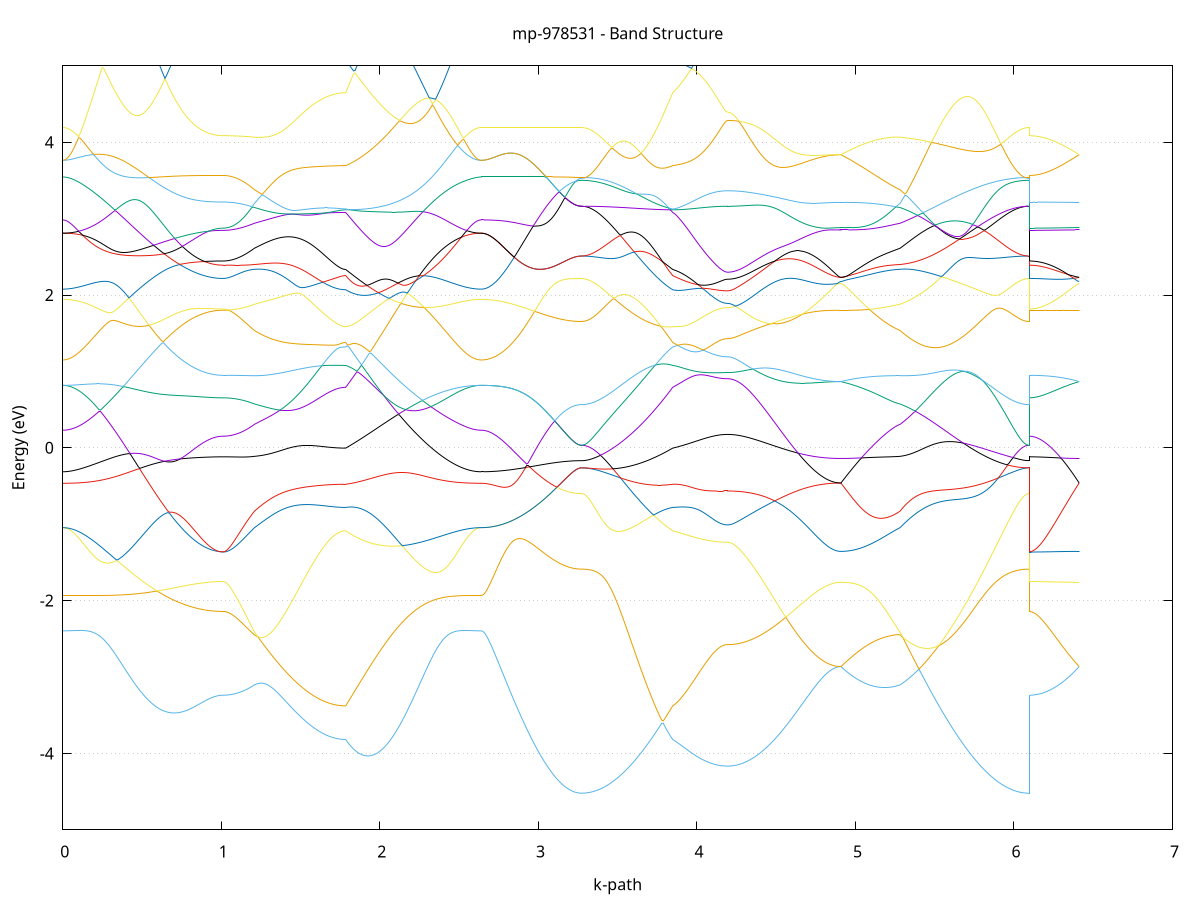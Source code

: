 set title 'mp-978531 - Band Structure'
set xlabel 'k-path'
set ylabel 'Energy (eV)'
set grid y
set yrange [-5:5]
set terminal png size 800,600
set output 'mp-978531_bands_gnuplot.png'
plot '-' using 1:2 with lines notitle, '-' using 1:2 with lines notitle, '-' using 1:2 with lines notitle, '-' using 1:2 with lines notitle, '-' using 1:2 with lines notitle, '-' using 1:2 with lines notitle, '-' using 1:2 with lines notitle, '-' using 1:2 with lines notitle, '-' using 1:2 with lines notitle, '-' using 1:2 with lines notitle, '-' using 1:2 with lines notitle, '-' using 1:2 with lines notitle, '-' using 1:2 with lines notitle, '-' using 1:2 with lines notitle, '-' using 1:2 with lines notitle, '-' using 1:2 with lines notitle, '-' using 1:2 with lines notitle, '-' using 1:2 with lines notitle, '-' using 1:2 with lines notitle, '-' using 1:2 with lines notitle, '-' using 1:2 with lines notitle, '-' using 1:2 with lines notitle, '-' using 1:2 with lines notitle, '-' using 1:2 with lines notitle, '-' using 1:2 with lines notitle, '-' using 1:2 with lines notitle, '-' using 1:2 with lines notitle, '-' using 1:2 with lines notitle, '-' using 1:2 with lines notitle, '-' using 1:2 with lines notitle, '-' using 1:2 with lines notitle, '-' using 1:2 with lines notitle, '-' using 1:2 with lines notitle, '-' using 1:2 with lines notitle, '-' using 1:2 with lines notitle, '-' using 1:2 with lines notitle, '-' using 1:2 with lines notitle, '-' using 1:2 with lines notitle, '-' using 1:2 with lines notitle, '-' using 1:2 with lines notitle, '-' using 1:2 with lines notitle, '-' using 1:2 with lines notitle, '-' using 1:2 with lines notitle, '-' using 1:2 with lines notitle, '-' using 1:2 with lines notitle, '-' using 1:2 with lines notitle, '-' using 1:2 with lines notitle, '-' using 1:2 with lines notitle, '-' using 1:2 with lines notitle, '-' using 1:2 with lines notitle, '-' using 1:2 with lines notitle, '-' using 1:2 with lines notitle, '-' using 1:2 with lines notitle, '-' using 1:2 with lines notitle, '-' using 1:2 with lines notitle, '-' using 1:2 with lines notitle, '-' using 1:2 with lines notitle, '-' using 1:2 with lines notitle, '-' using 1:2 with lines notitle, '-' using 1:2 with lines notitle, '-' using 1:2 with lines notitle, '-' using 1:2 with lines notitle, '-' using 1:2 with lines notitle, '-' using 1:2 with lines notitle
0.000000 -49.580680
0.009915 -49.580680
0.019830 -49.580680
0.029745 -49.580580
0.039660 -49.580580
0.049574 -49.580480
0.059489 -49.580480
0.069404 -49.580380
0.079319 -49.580280
0.089234 -49.580180
0.099149 -49.580080
0.109064 -49.579980
0.118979 -49.579880
0.128894 -49.579780
0.138808 -49.579580
0.148723 -49.579480
0.158638 -49.579280
0.168553 -49.579080
0.178468 -49.578980
0.188383 -49.578780
0.198298 -49.578580
0.208213 -49.578380
0.218128 -49.578180
0.228042 -49.577880
0.237957 -49.577680
0.247872 -49.577480
0.257787 -49.577180
0.267702 -49.576980
0.277617 -49.576780
0.287532 -49.576480
0.297447 -49.576180
0.307362 -49.575980
0.317276 -49.575680
0.327191 -49.575380
0.337106 -49.575180
0.347021 -49.574880
0.356936 -49.574580
0.366851 -49.574280
0.376766 -49.574080
0.386681 -49.573780
0.396596 -49.573480
0.406510 -49.573180
0.416425 -49.572880
0.426340 -49.572680
0.436255 -49.572380
0.446170 -49.572080
0.456085 -49.571780
0.466000 -49.571580
0.475915 -49.571280
0.485830 -49.570980
0.495744 -49.570680
0.505659 -49.570480
0.515574 -49.570180
0.525489 -49.569980
0.535404 -49.569680
0.545319 -49.569480
0.555234 -49.569180
0.565149 -49.568980
0.575064 -49.568680
0.584978 -49.568480
0.594893 -49.568280
0.604808 -49.568080
0.614723 -49.567780
0.624638 -49.567580
0.634553 -49.567380
0.644468 -49.567180
0.654383 -49.566980
0.664298 -49.566780
0.674212 -49.566580
0.684127 -49.566480
0.694042 -49.566280
0.703957 -49.566080
0.713872 -49.565880
0.723787 -49.565780
0.733702 -49.565580
0.743617 -49.565480
0.753532 -49.565280
0.763446 -49.565180
0.773361 -49.565080
0.783276 -49.564980
0.793191 -49.564780
0.803106 -49.564680
0.813021 -49.564580
0.822936 -49.564480
0.832851 -49.564380
0.842766 -49.564280
0.852680 -49.564180
0.862595 -49.564080
0.872510 -49.564080
0.882425 -49.563980
0.892340 -49.563880
0.902255 -49.563880
0.912170 -49.563780
0.922085 -49.563780
0.932000 -49.563680
0.941914 -49.563680
0.951829 -49.563680
0.961744 -49.563580
0.971659 -49.563580
0.981574 -49.563580
0.991489 -49.563580
1.001404 -49.563580
1.011319 -49.563580
1.011319 -49.563580
1.021215 -49.563580
1.031111 -49.563580
1.041008 -49.563580
1.050904 -49.563580
1.060800 -49.563580
1.070697 -49.563580
1.080593 -49.563580
1.090489 -49.563580
1.100386 -49.563580
1.110282 -49.563580
1.120179 -49.563580
1.130075 -49.563580
1.139971 -49.563580
1.149868 -49.563580
1.159764 -49.563580
1.169660 -49.563580
1.179557 -49.563580
1.189453 -49.563580
1.199349 -49.563580
1.209246 -49.563580
1.209246 -49.563580
1.219162 -49.563580
1.229079 -49.563580
1.238995 -49.563580
1.248912 -49.563580
1.258828 -49.563680
1.268744 -49.563680
1.278661 -49.563680
1.288577 -49.563680
1.298494 -49.563680
1.308410 -49.563780
1.318327 -49.563780
1.328243 -49.563780
1.338160 -49.563780
1.348076 -49.563880
1.357993 -49.563880
1.367909 -49.563880
1.377826 -49.563880
1.387742 -49.563980
1.397658 -49.563980
1.407575 -49.563980
1.417491 -49.564080
1.427408 -49.564080
1.437324 -49.564080
1.447241 -49.564180
1.457157 -49.564180
1.467074 -49.564180
1.476990 -49.564280
1.486907 -49.564280
1.496823 -49.564280
1.506740 -49.564380
1.516656 -49.564380
1.526572 -49.564380
1.536489 -49.564480
1.546405 -49.564480
1.556322 -49.564480
1.566238 -49.564580
1.576155 -49.564580
1.586071 -49.564580
1.595988 -49.564580
1.605904 -49.564680
1.615821 -49.564680
1.625737 -49.564680
1.635654 -49.564680
1.645570 -49.564780
1.655486 -49.564780
1.665403 -49.564780
1.675319 -49.564780
1.685236 -49.564780
1.695152 -49.564780
1.705069 -49.564880
1.714985 -49.564880
1.724902 -49.564880
1.734818 -49.564880
1.744735 -49.564880
1.754651 -49.564880
1.764568 -49.564880
1.774484 -49.564880
1.784401 -49.564880
1.784401 -49.564880
1.794343 -49.564980
1.804286 -49.564980
1.814228 -49.565080
1.824171 -49.565180
1.834114 -49.565280
1.844056 -49.565380
1.853999 -49.565480
1.863942 -49.565580
1.873884 -49.565680
1.883827 -49.565780
1.893769 -49.565880
1.903712 -49.565980
1.913655 -49.566180
1.923597 -49.566280
1.933540 -49.566380
1.943483 -49.566580
1.953425 -49.566680
1.963368 -49.566880
1.973310 -49.567080
1.983253 -49.567180
1.993196 -49.567380
2.003138 -49.567580
2.013081 -49.567780
2.023024 -49.567980
2.032966 -49.568180
2.042909 -49.568380
2.052851 -49.568580
2.062794 -49.568780
2.072737 -49.568980
2.082679 -49.569280
2.092622 -49.569480
2.102565 -49.569680
2.112507 -49.569980
2.122450 -49.570180
2.132392 -49.570480
2.142335 -49.570680
2.152278 -49.570980
2.162220 -49.571180
2.172163 -49.571480
2.182106 -49.571780
2.192048 -49.572080
2.201991 -49.572280
2.211933 -49.572580
2.221876 -49.572880
2.231819 -49.573180
2.241761 -49.573380
2.251704 -49.573680
2.261647 -49.573980
2.271589 -49.574280
2.281532 -49.574580
2.291474 -49.574780
2.301417 -49.575080
2.311360 -49.575380
2.321302 -49.575680
2.331245 -49.575880
2.341188 -49.576180
2.351130 -49.576480
2.361073 -49.576680
2.371015 -49.576980
2.380958 -49.577180
2.390901 -49.577480
2.400843 -49.577680
2.410786 -49.577880
2.420729 -49.578080
2.430671 -49.578280
2.440614 -49.578580
2.450556 -49.578780
2.460499 -49.578880
2.470442 -49.579080
2.480384 -49.579280
2.490327 -49.579480
2.500270 -49.579580
2.510212 -49.579780
2.520155 -49.579880
2.530097 -49.579980
2.540040 -49.580080
2.549983 -49.580180
2.559925 -49.580280
2.569868 -49.580380
2.579811 -49.580480
2.589753 -49.580580
2.599696 -49.580580
2.609638 -49.580580
2.619581 -49.580680
2.629524 -49.580680
2.639466 -49.580680
2.639466 -49.580680
2.649353 -49.580680
2.659239 -49.580680
2.669125 -49.580580
2.679011 -49.580580
2.688898 -49.580480
2.698784 -49.580480
2.708670 -49.580380
2.718556 -49.580280
2.728443 -49.580180
2.738329 -49.579980
2.748215 -49.579880
2.758101 -49.579680
2.767988 -49.579580
2.777874 -49.579380
2.787760 -49.579180
2.797646 -49.578980
2.807533 -49.578780
2.817419 -49.578580
2.827305 -49.578380
2.837191 -49.578080
2.847078 -49.577880
2.856964 -49.577580
2.866850 -49.577280
2.876736 -49.576980
2.886622 -49.576680
2.896509 -49.576380
2.906395 -49.576080
2.916281 -49.575780
2.926167 -49.575380
2.936054 -49.575080
2.945940 -49.574680
2.955826 -49.574380
2.965712 -49.573980
2.975599 -49.573580
2.985485 -49.573280
2.995371 -49.572880
3.005257 -49.572480
3.015144 -49.572080
3.025030 -49.571680
3.034916 -49.571280
3.044802 -49.570880
3.054689 -49.570480
3.064575 -49.570080
3.074461 -49.569680
3.084347 -49.569280
3.094234 -49.568880
3.104120 -49.568480
3.114006 -49.568080
3.123892 -49.567680
3.133779 -49.567380
3.143665 -49.566980
3.153551 -49.566580
3.163437 -49.566280
3.173324 -49.565980
3.183210 -49.565680
3.193096 -49.565380
3.202982 -49.565180
3.212869 -49.564880
3.222755 -49.564680
3.232641 -49.564580
3.242527 -49.564380
3.252414 -49.564280
3.262300 -49.564280
3.272186 -49.564280
3.272186 -49.564280
3.282103 -49.564280
3.292019 -49.564280
3.301936 -49.564280
3.311852 -49.564180
3.321768 -49.564180
3.331685 -49.564180
3.341601 -49.564180
3.351518 -49.564180
3.361434 -49.564180
3.371351 -49.564180
3.381267 -49.564180
3.391184 -49.564180
3.401100 -49.564180
3.411017 -49.564180
3.420933 -49.564180
3.430850 -49.564180
3.440766 -49.564180
3.450683 -49.564180
3.460599 -49.564180
3.470515 -49.564180
3.480432 -49.564180
3.490348 -49.564180
3.500265 -49.564180
3.510181 -49.564180
3.520098 -49.564180
3.530014 -49.564180
3.539931 -49.564180
3.549847 -49.564180
3.559764 -49.564180
3.569680 -49.564180
3.579597 -49.564180
3.589513 -49.564180
3.599429 -49.564180
3.609346 -49.564180
3.619262 -49.564180
3.629179 -49.564180
3.639095 -49.564180
3.649012 -49.564180
3.658928 -49.564180
3.668845 -49.564180
3.678761 -49.564280
3.688678 -49.564280
3.698594 -49.564280
3.708511 -49.564280
3.718427 -49.564280
3.728343 -49.564380
3.738260 -49.564380
3.748176 -49.564380
3.758093 -49.564480
3.768009 -49.564480
3.777926 -49.564480
3.787842 -49.564580
3.797759 -49.564580
3.807675 -49.564680
3.817592 -49.564680
3.827508 -49.564780
3.837425 -49.564780
3.847341 -49.564880
3.847341 -49.564880
3.857225 -49.564880
3.867109 -49.564980
3.876993 -49.564980
3.886876 -49.564980
3.896760 -49.565080
3.906644 -49.565080
3.916528 -49.565180
3.926412 -49.565180
3.936296 -49.565280
3.946180 -49.565380
3.956063 -49.565380
3.965947 -49.565480
3.975831 -49.565480
3.985715 -49.565580
3.995599 -49.565580
4.005483 -49.565680
4.015367 -49.565780
4.025251 -49.565780
4.035134 -49.565880
4.045018 -49.565880
4.054902 -49.565980
4.064786 -49.565980
4.074670 -49.565980
4.084554 -49.566080
4.094438 -49.566080
4.104321 -49.566180
4.114205 -49.566180
4.124089 -49.566180
4.133973 -49.566180
4.143857 -49.566280
4.153741 -49.566280
4.163625 -49.566280
4.173508 -49.566280
4.183392 -49.566280
4.193276 -49.566280
4.193276 -49.566280
4.203208 -49.566280
4.213140 -49.566280
4.223072 -49.566280
4.233005 -49.566280
4.242937 -49.566280
4.252869 -49.566280
4.262801 -49.566280
4.272733 -49.566180
4.282665 -49.566180
4.292597 -49.566180
4.302529 -49.566180
4.312461 -49.566080
4.322393 -49.566080
4.332325 -49.566080
4.342257 -49.565980
4.352190 -49.565980
4.362122 -49.565980
4.372054 -49.565880
4.381986 -49.565880
4.391918 -49.565780
4.401850 -49.565780
4.411782 -49.565680
4.421714 -49.565680
4.431646 -49.565580
4.441578 -49.565580
4.451510 -49.565480
4.461443 -49.565480
4.471375 -49.565380
4.481307 -49.565380
4.491239 -49.565280
4.501171 -49.565280
4.511103 -49.565180
4.521035 -49.565080
4.530967 -49.565080
4.540899 -49.564980
4.550831 -49.564980
4.560763 -49.564880
4.570696 -49.564780
4.580628 -49.564780
4.590560 -49.564680
4.600492 -49.564680
4.610424 -49.564580
4.620356 -49.564480
4.630288 -49.564480
4.640220 -49.564380
4.650152 -49.564380
4.660084 -49.564280
4.670016 -49.564280
4.679948 -49.564180
4.689881 -49.564180
4.699813 -49.564080
4.709745 -49.564080
4.719677 -49.563980
4.729609 -49.563980
4.739541 -49.563880
4.749473 -49.563880
4.759405 -49.563880
4.769337 -49.563780
4.779269 -49.563780
4.789201 -49.563680
4.799134 -49.563680
4.809066 -49.563680
4.818998 -49.563680
4.828930 -49.563580
4.838862 -49.563580
4.848794 -49.563580
4.858726 -49.563580
4.868658 -49.563580
4.878590 -49.563580
4.888522 -49.563580
4.898454 -49.563580
4.908387 -49.563580
4.908387 -49.563580
4.918207 -49.563580
4.928027 -49.563580
4.937848 -49.563580
4.947668 -49.563580
4.957488 -49.563580
4.967309 -49.563580
4.977129 -49.563580
4.986949 -49.563580
4.996770 -49.563580
5.006590 -49.563580
5.016410 -49.563580
5.026231 -49.563580
5.036051 -49.563580
5.045872 -49.563580
5.055692 -49.563580
5.065512 -49.563580
5.075333 -49.563580
5.085153 -49.563580
5.094973 -49.563580
5.104794 -49.563580
5.114614 -49.563580
5.124434 -49.563580
5.134255 -49.563580
5.144075 -49.563580
5.153896 -49.563580
5.163716 -49.563580
5.173536 -49.563580
5.183357 -49.563580
5.193177 -49.563580
5.202997 -49.563580
5.212818 -49.563580
5.222638 -49.563580
5.232458 -49.563580
5.242279 -49.563580
5.252099 -49.563580
5.261920 -49.563580
5.271740 -49.563580
5.281560 -49.563580
5.281560 -49.563580
5.291480 -49.563580
5.301399 -49.563580
5.311319 -49.563580
5.321238 -49.563580
5.331157 -49.563580
5.341077 -49.563580
5.350996 -49.563680
5.360916 -49.563680
5.370835 -49.563680
5.380754 -49.563680
5.390674 -49.563680
5.400593 -49.563680
5.410513 -49.563680
5.420432 -49.563680
5.430351 -49.563680
5.440271 -49.563680
5.450190 -49.563680
5.460110 -49.563680
5.470029 -49.563780
5.479949 -49.563780
5.489868 -49.563780
5.499787 -49.563780
5.509707 -49.563780
5.519626 -49.563780
5.529546 -49.563780
5.539465 -49.563780
5.549384 -49.563780
5.559304 -49.563780
5.569223 -49.563780
5.579143 -49.563880
5.589062 -49.563880
5.598981 -49.563880
5.608901 -49.563880
5.618820 -49.563880
5.628740 -49.563880
5.638659 -49.563880
5.648579 -49.563880
5.658498 -49.563880
5.668417 -49.563980
5.678337 -49.563980
5.688256 -49.563980
5.698176 -49.563980
5.708095 -49.563980
5.718014 -49.563980
5.727934 -49.563980
5.737853 -49.563980
5.747773 -49.563980
5.757692 -49.563980
5.767611 -49.564080
5.777531 -49.564080
5.787450 -49.564080
5.797370 -49.564080
5.807289 -49.564080
5.817209 -49.564080
5.827128 -49.564080
5.837047 -49.564080
5.846967 -49.564080
5.856886 -49.564080
5.866806 -49.564180
5.876725 -49.564180
5.886644 -49.564180
5.896564 -49.564180
5.906483 -49.564180
5.916403 -49.564180
5.926322 -49.564180
5.936241 -49.564180
5.946161 -49.564180
5.956080 -49.564180
5.966000 -49.564180
5.975919 -49.564180
5.985839 -49.564180
5.995758 -49.564180
6.005677 -49.564180
6.015597 -49.564180
6.025516 -49.564180
6.035436 -49.564180
6.045355 -49.564180
6.055274 -49.564180
6.065194 -49.564280
6.075113 -49.564280
6.085033 -49.564280
6.094952 -49.564280
6.094952 -49.563580
6.104838 -49.563580
6.114725 -49.563580
6.124611 -49.563580
6.134497 -49.563580
6.144383 -49.563580
6.154270 -49.563580
6.164156 -49.563580
6.174042 -49.563580
6.183928 -49.563580
6.193815 -49.563580
6.203701 -49.563580
6.213587 -49.563580
6.223473 -49.563580
6.233360 -49.563580
6.243246 -49.563580
6.253132 -49.563580
6.263018 -49.563580
6.272905 -49.563580
6.282791 -49.563580
6.292677 -49.563580
6.302563 -49.563580
6.312450 -49.563580
6.322336 -49.563580
6.332222 -49.563580
6.342108 -49.563580
6.351995 -49.563580
6.361881 -49.563580
6.371767 -49.563580
6.381653 -49.563580
6.391540 -49.563580
6.401426 -49.563580
6.411312 -49.563580
e
0.000000 -49.530680
0.009915 -49.530680
0.019830 -49.530680
0.029745 -49.530680
0.039660 -49.530680
0.049574 -49.530580
0.059489 -49.530580
0.069404 -49.530580
0.079319 -49.530480
0.089234 -49.530480
0.099149 -49.530380
0.109064 -49.530280
0.118979 -49.530180
0.128894 -49.530180
0.138808 -49.530080
0.148723 -49.529980
0.158638 -49.529880
0.168553 -49.529780
0.178468 -49.529680
0.188383 -49.529480
0.198298 -49.529380
0.208213 -49.529280
0.218128 -49.529080
0.228042 -49.528980
0.237957 -49.528780
0.247872 -49.528580
0.257787 -49.528480
0.267702 -49.528280
0.277617 -49.528080
0.287532 -49.527880
0.297447 -49.527680
0.307362 -49.527480
0.317276 -49.527280
0.327191 -49.527080
0.337106 -49.526880
0.347021 -49.526580
0.356936 -49.526380
0.366851 -49.526180
0.376766 -49.525880
0.386681 -49.525680
0.396596 -49.525380
0.406510 -49.525080
0.416425 -49.524880
0.426340 -49.524580
0.436255 -49.524280
0.446170 -49.523980
0.456085 -49.523680
0.466000 -49.523380
0.475915 -49.523080
0.485830 -49.522780
0.495744 -49.522480
0.505659 -49.522180
0.515574 -49.521880
0.525489 -49.521580
0.535404 -49.521180
0.545319 -49.520880
0.555234 -49.520580
0.565149 -49.520280
0.575064 -49.519880
0.584978 -49.519580
0.594893 -49.519280
0.604808 -49.518980
0.614723 -49.518580
0.624638 -49.518280
0.634553 -49.517980
0.644468 -49.517580
0.654383 -49.517280
0.664298 -49.516980
0.674212 -49.516680
0.684127 -49.516380
0.694042 -49.516080
0.703957 -49.515780
0.713872 -49.515480
0.723787 -49.515180
0.733702 -49.514880
0.743617 -49.514580
0.753532 -49.514280
0.763446 -49.513980
0.773361 -49.513780
0.783276 -49.513480
0.793191 -49.513280
0.803106 -49.512980
0.813021 -49.512780
0.822936 -49.512580
0.832851 -49.512280
0.842766 -49.512080
0.852680 -49.511980
0.862595 -49.511780
0.872510 -49.511580
0.882425 -49.511380
0.892340 -49.511280
0.902255 -49.511080
0.912170 -49.510980
0.922085 -49.510880
0.932000 -49.510780
0.941914 -49.510680
0.951829 -49.510580
0.961744 -49.510480
0.971659 -49.510480
0.981574 -49.510380
0.991489 -49.510380
1.001404 -49.510380
1.011319 -49.510380
1.011319 -49.510380
1.021215 -49.510380
1.031111 -49.510380
1.041008 -49.510380
1.050904 -49.510480
1.060800 -49.510580
1.070697 -49.510680
1.080593 -49.510780
1.090489 -49.510880
1.100386 -49.511080
1.110282 -49.511180
1.120179 -49.511380
1.130075 -49.511580
1.139971 -49.511780
1.149868 -49.511980
1.159764 -49.512280
1.169660 -49.512480
1.179557 -49.512780
1.189453 -49.513080
1.199349 -49.513380
1.209246 -49.513680
1.209246 -49.513680
1.219162 -49.513980
1.229079 -49.514180
1.238995 -49.514380
1.248912 -49.514680
1.258828 -49.514880
1.268744 -49.515080
1.278661 -49.515280
1.288577 -49.515480
1.298494 -49.515780
1.308410 -49.515980
1.318327 -49.516180
1.328243 -49.516380
1.338160 -49.516580
1.348076 -49.516780
1.357993 -49.516980
1.367909 -49.517180
1.377826 -49.517380
1.387742 -49.517580
1.397658 -49.517780
1.407575 -49.517980
1.417491 -49.518180
1.427408 -49.518280
1.437324 -49.518480
1.447241 -49.518680
1.457157 -49.518780
1.467074 -49.518980
1.476990 -49.519180
1.486907 -49.519280
1.496823 -49.519480
1.506740 -49.519580
1.516656 -49.519780
1.526572 -49.519880
1.536489 -49.519980
1.546405 -49.520180
1.556322 -49.520280
1.566238 -49.520380
1.576155 -49.520480
1.586071 -49.520580
1.595988 -49.520680
1.605904 -49.520780
1.615821 -49.520880
1.625737 -49.520980
1.635654 -49.521080
1.645570 -49.521180
1.655486 -49.521180
1.665403 -49.521280
1.675319 -49.521380
1.685236 -49.521380
1.695152 -49.521480
1.705069 -49.521480
1.714985 -49.521580
1.724902 -49.521580
1.734818 -49.521580
1.744735 -49.521680
1.754651 -49.521680
1.764568 -49.521680
1.774484 -49.521680
1.784401 -49.521680
1.784401 -49.521680
1.794343 -49.520980
1.804286 -49.520180
1.814228 -49.519380
1.824171 -49.518580
1.834114 -49.517880
1.844056 -49.517080
1.853999 -49.516280
1.863942 -49.515480
1.873884 -49.514680
1.883827 -49.513880
1.893769 -49.513180
1.903712 -49.512380
1.913655 -49.511580
1.923597 -49.510780
1.933540 -49.509980
1.943483 -49.509480
1.953425 -49.510080
1.963368 -49.510780
1.973310 -49.511380
1.983253 -49.511980
1.993196 -49.512580
2.003138 -49.513180
2.013081 -49.513780
2.023024 -49.514380
2.032966 -49.514980
2.042909 -49.515580
2.052851 -49.516080
2.062794 -49.516680
2.072737 -49.517180
2.082679 -49.517680
2.092622 -49.518280
2.102565 -49.518780
2.112507 -49.519280
2.122450 -49.519680
2.132392 -49.520180
2.142335 -49.520680
2.152278 -49.521080
2.162220 -49.521580
2.172163 -49.521980
2.182106 -49.522380
2.192048 -49.522780
2.201991 -49.523180
2.211933 -49.523580
2.221876 -49.523880
2.231819 -49.524280
2.241761 -49.524580
2.251704 -49.524980
2.261647 -49.525280
2.271589 -49.525580
2.281532 -49.525880
2.291474 -49.526180
2.301417 -49.526480
2.311360 -49.526680
2.321302 -49.526980
2.331245 -49.527180
2.341188 -49.527480
2.351130 -49.527680
2.361073 -49.527880
2.371015 -49.528080
2.380958 -49.528280
2.390901 -49.528480
2.400843 -49.528680
2.410786 -49.528880
2.420729 -49.528980
2.430671 -49.529180
2.440614 -49.529280
2.450556 -49.529480
2.460499 -49.529580
2.470442 -49.529680
2.480384 -49.529880
2.490327 -49.529980
2.500270 -49.530080
2.510212 -49.530180
2.520155 -49.530180
2.530097 -49.530280
2.540040 -49.530380
2.549983 -49.530480
2.559925 -49.530480
2.569868 -49.530580
2.579811 -49.530580
2.589753 -49.530580
2.599696 -49.530680
2.609638 -49.530680
2.619581 -49.530680
2.629524 -49.530680
2.639466 -49.530680
2.639466 -49.530680
2.649353 -49.530680
2.659239 -49.530680
2.669125 -49.530780
2.679011 -49.530780
2.688898 -49.530880
2.698784 -49.530980
2.708670 -49.530980
2.718556 -49.531080
2.728443 -49.531280
2.738329 -49.531380
2.748215 -49.531480
2.758101 -49.531680
2.767988 -49.531780
2.777874 -49.531980
2.787760 -49.532180
2.797646 -49.532380
2.807533 -49.532580
2.817419 -49.532780
2.827305 -49.533080
2.837191 -49.533280
2.847078 -49.533580
2.856964 -49.533780
2.866850 -49.534080
2.876736 -49.534380
2.886622 -49.534680
2.896509 -49.534980
2.906395 -49.535280
2.916281 -49.535680
2.926167 -49.535980
2.936054 -49.536280
2.945940 -49.536680
2.955826 -49.536980
2.965712 -49.537380
2.975599 -49.537780
2.985485 -49.538180
2.995371 -49.538580
3.005257 -49.538880
3.015144 -49.539280
3.025030 -49.539680
3.034916 -49.540080
3.044802 -49.540480
3.054689 -49.540880
3.064575 -49.541280
3.074461 -49.541680
3.084347 -49.542180
3.094234 -49.542480
3.104120 -49.542880
3.114006 -49.543280
3.123892 -49.543680
3.133779 -49.544080
3.143665 -49.544480
3.153551 -49.544780
3.163437 -49.545080
3.173324 -49.545480
3.183210 -49.545780
3.193096 -49.545980
3.202982 -49.546280
3.212869 -49.546480
3.222755 -49.546680
3.232641 -49.546880
3.242527 -49.546980
3.252414 -49.547080
3.262300 -49.547180
3.272186 -49.547180
3.272186 -49.547180
3.282103 -49.547180
3.292019 -49.547180
3.301936 -49.547080
3.311852 -49.547080
3.321768 -49.546980
3.331685 -49.546880
3.341601 -49.546780
3.351518 -49.546580
3.361434 -49.546480
3.371351 -49.546280
3.381267 -49.546080
3.391184 -49.545880
3.401100 -49.545680
3.411017 -49.545480
3.420933 -49.545280
3.430850 -49.544980
3.440766 -49.544680
3.450683 -49.544380
3.460599 -49.544080
3.470515 -49.543780
3.480432 -49.543380
3.490348 -49.543080
3.500265 -49.542680
3.510181 -49.542280
3.520098 -49.541880
3.530014 -49.541480
3.539931 -49.540980
3.549847 -49.540580
3.559764 -49.540080
3.569680 -49.539680
3.579597 -49.539180
3.589513 -49.538680
3.599429 -49.538080
3.609346 -49.537580
3.619262 -49.537080
3.629179 -49.536480
3.639095 -49.535880
3.649012 -49.535380
3.658928 -49.534780
3.668845 -49.534180
3.678761 -49.533480
3.688678 -49.532880
3.698594 -49.532280
3.708511 -49.531580
3.718427 -49.530980
3.728343 -49.530280
3.738260 -49.529580
3.748176 -49.528980
3.758093 -49.528280
3.768009 -49.527580
3.777926 -49.526880
3.787842 -49.526080
3.797759 -49.525380
3.807675 -49.524680
3.817592 -49.523980
3.827508 -49.523180
3.837425 -49.522480
3.847341 -49.521680
3.847341 -49.521680
3.857225 -49.521380
3.867109 -49.521080
3.876993 -49.520780
3.886876 -49.520480
3.896760 -49.520080
3.906644 -49.519780
3.916528 -49.519480
3.926412 -49.519080
3.936296 -49.518780
3.946180 -49.518380
3.956063 -49.518080
3.965947 -49.517680
3.975831 -49.517380
3.985715 -49.516980
3.995599 -49.516680
4.005483 -49.516280
4.015367 -49.515980
4.025251 -49.515580
4.035134 -49.515280
4.045018 -49.514880
4.054902 -49.514580
4.064786 -49.514180
4.074670 -49.513880
4.084554 -49.513480
4.094438 -49.513180
4.104321 -49.512880
4.114205 -49.512480
4.124089 -49.512180
4.133973 -49.511880
4.143857 -49.511580
4.153741 -49.511380
4.163625 -49.511080
4.173508 -49.510880
4.183392 -49.510780
4.193276 -49.510680
4.193276 -49.510680
4.203208 -49.510680
4.213140 -49.510680
4.223072 -49.510680
4.233005 -49.510680
4.242937 -49.510680
4.252869 -49.510680
4.262801 -49.510680
4.272733 -49.510680
4.282665 -49.510680
4.292597 -49.510680
4.302529 -49.510680
4.312461 -49.510680
4.322393 -49.510680
4.332325 -49.510680
4.342257 -49.510680
4.352190 -49.510680
4.362122 -49.510680
4.372054 -49.510680
4.381986 -49.510680
4.391918 -49.510680
4.401850 -49.510680
4.411782 -49.510680
4.421714 -49.510680
4.431646 -49.510680
4.441578 -49.510580
4.451510 -49.510580
4.461443 -49.510580
4.471375 -49.510580
4.481307 -49.510580
4.491239 -49.510580
4.501171 -49.510580
4.511103 -49.510580
4.521035 -49.510580
4.530967 -49.510580
4.540899 -49.510580
4.550831 -49.510580
4.560763 -49.510480
4.570696 -49.510480
4.580628 -49.510480
4.590560 -49.510480
4.600492 -49.510480
4.610424 -49.510480
4.620356 -49.510480
4.630288 -49.510480
4.640220 -49.510480
4.650152 -49.510480
4.660084 -49.510480
4.670016 -49.510480
4.679948 -49.510480
4.689881 -49.510380
4.699813 -49.510380
4.709745 -49.510380
4.719677 -49.510380
4.729609 -49.510380
4.739541 -49.510380
4.749473 -49.510380
4.759405 -49.510380
4.769337 -49.510380
4.779269 -49.510380
4.789201 -49.510380
4.799134 -49.510380
4.809066 -49.510380
4.818998 -49.510380
4.828930 -49.510380
4.838862 -49.510380
4.848794 -49.510380
4.858726 -49.510380
4.868658 -49.510380
4.878590 -49.510380
4.888522 -49.510380
4.898454 -49.510380
4.908387 -49.510380
4.908387 -49.510380
4.918207 -49.510380
4.928027 -49.510380
4.937848 -49.510380
4.947668 -49.510380
4.957488 -49.510380
4.967309 -49.510380
4.977129 -49.510480
4.986949 -49.510480
4.996770 -49.510480
5.006590 -49.510580
5.016410 -49.510580
5.026231 -49.510680
5.036051 -49.510680
5.045872 -49.510780
5.055692 -49.510880
5.065512 -49.510880
5.075333 -49.510980
5.085153 -49.511080
5.094973 -49.511180
5.104794 -49.511280
5.114614 -49.511380
5.124434 -49.511480
5.134255 -49.511580
5.144075 -49.511680
5.153896 -49.511780
5.163716 -49.511880
5.173536 -49.512080
5.183357 -49.512180
5.193177 -49.512280
5.202997 -49.512480
5.212818 -49.512580
5.222638 -49.512780
5.232458 -49.512880
5.242279 -49.513080
5.252099 -49.513180
5.261920 -49.513380
5.271740 -49.513580
5.281560 -49.513680
5.281560 -49.513680
5.291480 -49.514080
5.301399 -49.514380
5.311319 -49.514780
5.321238 -49.515180
5.331157 -49.515580
5.341077 -49.515980
5.350996 -49.516380
5.360916 -49.516780
5.370835 -49.517180
5.380754 -49.517680
5.390674 -49.518080
5.400593 -49.518580
5.410513 -49.519080
5.420432 -49.519580
5.430351 -49.520080
5.440271 -49.520580
5.450190 -49.521080
5.460110 -49.521580
5.470029 -49.522080
5.479949 -49.522680
5.489868 -49.523180
5.499787 -49.523780
5.509707 -49.524280
5.519626 -49.524880
5.529546 -49.525380
5.539465 -49.525980
5.549384 -49.526480
5.559304 -49.527080
5.569223 -49.527680
5.579143 -49.528180
5.589062 -49.528780
5.598981 -49.529380
5.608901 -49.529880
5.618820 -49.530480
5.628740 -49.531080
5.638659 -49.531580
5.648579 -49.532180
5.658498 -49.532680
5.668417 -49.533280
5.678337 -49.533780
5.688256 -49.534380
5.698176 -49.534880
5.708095 -49.535480
5.718014 -49.535980
5.727934 -49.536480
5.737853 -49.536980
5.747773 -49.537480
5.757692 -49.537980
5.767611 -49.538480
5.777531 -49.538980
5.787450 -49.539380
5.797370 -49.539880
5.807289 -49.540280
5.817209 -49.540780
5.827128 -49.541180
5.837047 -49.541580
5.846967 -49.541980
5.856886 -49.542380
5.866806 -49.542780
5.876725 -49.543080
5.886644 -49.543480
5.896564 -49.543780
5.906483 -49.544080
5.916403 -49.544380
5.926322 -49.544680
5.936241 -49.544980
5.946161 -49.545280
5.956080 -49.545480
5.966000 -49.545680
5.975919 -49.545980
5.985839 -49.546180
5.995758 -49.546280
6.005677 -49.546480
6.015597 -49.546580
6.025516 -49.546780
6.035436 -49.546880
6.045355 -49.546980
6.055274 -49.547080
6.065194 -49.547080
6.075113 -49.547180
6.085033 -49.547180
6.094952 -49.547180
6.094952 -49.510380
6.104838 -49.510380
6.114725 -49.510380
6.124611 -49.510380
6.134497 -49.510380
6.144383 -49.510380
6.154270 -49.510380
6.164156 -49.510380
6.174042 -49.510380
6.183928 -49.510380
6.193815 -49.510380
6.203701 -49.510380
6.213587 -49.510380
6.223473 -49.510380
6.233360 -49.510380
6.243246 -49.510380
6.253132 -49.510380
6.263018 -49.510380
6.272905 -49.510380
6.282791 -49.510380
6.292677 -49.510380
6.302563 -49.510380
6.312450 -49.510380
6.322336 -49.510380
6.332222 -49.510380
6.342108 -49.510380
6.351995 -49.510380
6.361881 -49.510380
6.371767 -49.510380
6.381653 -49.510380
6.391540 -49.510380
6.401426 -49.510380
6.411312 -49.510380
e
0.000000 -49.474580
0.009915 -49.474680
0.019830 -49.474680
0.029745 -49.474680
0.039660 -49.474780
0.049574 -49.474880
0.059489 -49.474980
0.069404 -49.475080
0.079319 -49.475180
0.089234 -49.475280
0.099149 -49.475480
0.109064 -49.475680
0.118979 -49.475880
0.128894 -49.476080
0.138808 -49.476280
0.148723 -49.476480
0.158638 -49.476780
0.168553 -49.476980
0.178468 -49.477280
0.188383 -49.477580
0.198298 -49.477880
0.208213 -49.478280
0.218128 -49.478580
0.228042 -49.478980
0.237957 -49.479280
0.247872 -49.479680
0.257787 -49.480080
0.267702 -49.480480
0.277617 -49.480880
0.287532 -49.481280
0.297447 -49.481780
0.307362 -49.482180
0.317276 -49.482680
0.327191 -49.483080
0.337106 -49.483580
0.347021 -49.484080
0.356936 -49.484580
0.366851 -49.485080
0.376766 -49.485580
0.386681 -49.486080
0.396596 -49.486580
0.406510 -49.487080
0.416425 -49.487580
0.426340 -49.488180
0.436255 -49.488680
0.446170 -49.489280
0.456085 -49.489780
0.466000 -49.490280
0.475915 -49.490880
0.485830 -49.491380
0.495744 -49.491980
0.505659 -49.492480
0.515574 -49.493080
0.525489 -49.493580
0.535404 -49.494180
0.545319 -49.494680
0.555234 -49.495280
0.565149 -49.495780
0.575064 -49.496380
0.584978 -49.496880
0.594893 -49.497380
0.604808 -49.497880
0.614723 -49.498480
0.624638 -49.498980
0.634553 -49.499480
0.644468 -49.499980
0.654383 -49.500480
0.664298 -49.500980
0.674212 -49.501480
0.684127 -49.501880
0.694042 -49.502380
0.703957 -49.502780
0.713872 -49.503280
0.723787 -49.503680
0.733702 -49.504080
0.743617 -49.504480
0.753532 -49.504880
0.763446 -49.505280
0.773361 -49.505680
0.783276 -49.506080
0.793191 -49.506380
0.803106 -49.506780
0.813021 -49.507080
0.822936 -49.507380
0.832851 -49.507680
0.842766 -49.507980
0.852680 -49.508180
0.862595 -49.508480
0.872510 -49.508680
0.882425 -49.508880
0.892340 -49.509080
0.902255 -49.509280
0.912170 -49.509480
0.922085 -49.509680
0.932000 -49.509780
0.941914 -49.509880
0.951829 -49.509980
0.961744 -49.510080
0.971659 -49.510180
0.981574 -49.510280
0.991489 -49.510280
1.001404 -49.510280
1.011319 -49.510380
1.011319 -49.510380
1.021215 -49.510380
1.031111 -49.510380
1.041008 -49.510280
1.050904 -49.510280
1.060800 -49.510180
1.070697 -49.510080
1.080593 -49.509980
1.090489 -49.509880
1.100386 -49.509680
1.110282 -49.509580
1.120179 -49.509380
1.130075 -49.509180
1.139971 -49.508980
1.149868 -49.508780
1.159764 -49.508480
1.169660 -49.508280
1.179557 -49.507980
1.189453 -49.507680
1.199349 -49.507380
1.209246 -49.507080
1.209246 -49.507080
1.219162 -49.506880
1.229079 -49.506680
1.238995 -49.506480
1.248912 -49.506180
1.258828 -49.505980
1.268744 -49.505780
1.278661 -49.505580
1.288577 -49.505280
1.298494 -49.505080
1.308410 -49.504880
1.318327 -49.504680
1.328243 -49.504480
1.338160 -49.504280
1.348076 -49.504080
1.357993 -49.503780
1.367909 -49.503580
1.377826 -49.503380
1.387742 -49.503180
1.397658 -49.502980
1.407575 -49.502780
1.417491 -49.502580
1.427408 -49.502480
1.437324 -49.502280
1.447241 -49.502080
1.457157 -49.501880
1.467074 -49.501680
1.476990 -49.501580
1.486907 -49.501380
1.496823 -49.501180
1.506740 -49.501080
1.516656 -49.500880
1.526572 -49.500780
1.536489 -49.500580
1.546405 -49.500480
1.556322 -49.500280
1.566238 -49.500180
1.576155 -49.500080
1.586071 -49.499980
1.595988 -49.499780
1.605904 -49.499680
1.615821 -49.499580
1.625737 -49.499480
1.635654 -49.499380
1.645570 -49.499380
1.655486 -49.499280
1.665403 -49.499180
1.675319 -49.499080
1.685236 -49.499080
1.695152 -49.498980
1.705069 -49.498980
1.714985 -49.498880
1.724902 -49.498880
1.734818 -49.498780
1.744735 -49.498780
1.754651 -49.498780
1.764568 -49.498780
1.774484 -49.498780
1.784401 -49.498780
1.784401 -49.498780
1.794343 -49.499380
1.804286 -49.500080
1.814228 -49.500780
1.824171 -49.501480
1.834114 -49.502180
1.844056 -49.502780
1.853999 -49.503480
1.863942 -49.504180
1.873884 -49.504880
1.883827 -49.505580
1.893769 -49.506180
1.903712 -49.506880
1.913655 -49.507580
1.923597 -49.508180
1.933540 -49.508880
1.943483 -49.509180
1.953425 -49.508380
1.963368 -49.507580
1.973310 -49.506780
1.983253 -49.505980
1.993196 -49.505280
2.003138 -49.504480
2.013081 -49.503680
2.023024 -49.502880
2.032966 -49.502180
2.042909 -49.501380
2.052851 -49.500580
2.062794 -49.499880
2.072737 -49.499080
2.082679 -49.498380
2.092622 -49.497580
2.102565 -49.496880
2.112507 -49.496180
2.122450 -49.495480
2.132392 -49.494680
2.142335 -49.493980
2.152278 -49.493280
2.162220 -49.492680
2.172163 -49.491980
2.182106 -49.491280
2.192048 -49.490680
2.201991 -49.489980
2.211933 -49.489380
2.221876 -49.488680
2.231819 -49.488080
2.241761 -49.487480
2.251704 -49.486880
2.261647 -49.486280
2.271589 -49.485680
2.281532 -49.485180
2.291474 -49.484580
2.301417 -49.484080
2.311360 -49.483580
2.321302 -49.483080
2.331245 -49.482580
2.341188 -49.482080
2.351130 -49.481580
2.361073 -49.481080
2.371015 -49.480680
2.380958 -49.480280
2.390901 -49.479880
2.400843 -49.479480
2.410786 -49.479080
2.420729 -49.478680
2.430671 -49.478280
2.440614 -49.477980
2.450556 -49.477680
2.460499 -49.477380
2.470442 -49.477080
2.480384 -49.476780
2.490327 -49.476580
2.500270 -49.476280
2.510212 -49.476080
2.520155 -49.475880
2.530097 -49.475680
2.540040 -49.475480
2.549983 -49.475280
2.559925 -49.475180
2.569868 -49.475080
2.579811 -49.474980
2.589753 -49.474880
2.599696 -49.474780
2.609638 -49.474680
2.619581 -49.474680
2.629524 -49.474680
2.639466 -49.474580
2.639466 -49.474580
2.649353 -49.474580
2.659239 -49.474580
2.669125 -49.474580
2.679011 -49.474580
2.688898 -49.474580
2.698784 -49.474580
2.708670 -49.474580
2.718556 -49.474580
2.728443 -49.474580
2.738329 -49.474580
2.748215 -49.474580
2.758101 -49.474580
2.767988 -49.474580
2.777874 -49.474580
2.787760 -49.474580
2.797646 -49.474580
2.807533 -49.474580
2.817419 -49.474580
2.827305 -49.474580
2.837191 -49.474680
2.847078 -49.474680
2.856964 -49.474680
2.866850 -49.474680
2.876736 -49.474680
2.886622 -49.474680
2.896509 -49.474680
2.906395 -49.474680
2.916281 -49.474680
2.926167 -49.474680
2.936054 -49.474680
2.945940 -49.474680
2.955826 -49.474680
2.965712 -49.474680
2.975599 -49.474680
2.985485 -49.474680
2.995371 -49.474680
3.005257 -49.474680
3.015144 -49.474680
3.025030 -49.474680
3.034916 -49.474680
3.044802 -49.474680
3.054689 -49.474680
3.064575 -49.474680
3.074461 -49.474680
3.084347 -49.474680
3.094234 -49.474680
3.104120 -49.474680
3.114006 -49.474680
3.123892 -49.474680
3.133779 -49.474680
3.143665 -49.474680
3.153551 -49.474680
3.163437 -49.474680
3.173324 -49.474680
3.183210 -49.474680
3.193096 -49.474680
3.202982 -49.474680
3.212869 -49.474680
3.222755 -49.474680
3.232641 -49.474680
3.242527 -49.474680
3.252414 -49.474680
3.262300 -49.474680
3.272186 -49.474680
3.272186 -49.474680
3.282103 -49.474680
3.292019 -49.474680
3.301936 -49.474780
3.311852 -49.474780
3.321768 -49.474880
3.331685 -49.474980
3.341601 -49.475080
3.351518 -49.475180
3.361434 -49.475380
3.371351 -49.475480
3.381267 -49.475680
3.391184 -49.475880
3.401100 -49.476080
3.411017 -49.476280
3.420933 -49.476580
3.430850 -49.476780
3.440766 -49.477080
3.450683 -49.477380
3.460599 -49.477680
3.470515 -49.477980
3.480432 -49.478380
3.490348 -49.478680
3.500265 -49.479080
3.510181 -49.479380
3.520098 -49.479780
3.530014 -49.480180
3.539931 -49.480680
3.549847 -49.481080
3.559764 -49.481480
3.569680 -49.481980
3.579597 -49.482480
3.589513 -49.482980
3.599429 -49.483480
3.609346 -49.483980
3.619262 -49.484480
3.629179 -49.484980
3.639095 -49.485580
3.649012 -49.486080
3.658928 -49.486680
3.668845 -49.487280
3.678761 -49.487780
3.688678 -49.488380
3.698594 -49.488980
3.708511 -49.489580
3.718427 -49.490180
3.728343 -49.490880
3.738260 -49.491480
3.748176 -49.492080
3.758093 -49.492780
3.768009 -49.493380
3.777926 -49.494080
3.787842 -49.494680
3.797759 -49.495380
3.807675 -49.496080
3.817592 -49.496680
3.827508 -49.497380
3.837425 -49.498080
3.847341 -49.498780
3.847341 -49.498780
3.857225 -49.498980
3.867109 -49.499280
3.876993 -49.499580
3.886876 -49.499880
3.896760 -49.500080
3.906644 -49.500380
3.916528 -49.500680
3.926412 -49.500980
3.936296 -49.501280
3.946180 -49.501580
3.956063 -49.501780
3.965947 -49.502080
3.975831 -49.502380
3.985715 -49.502680
3.995599 -49.502980
4.005483 -49.503280
4.015367 -49.503580
4.025251 -49.503880
4.035134 -49.504180
4.045018 -49.504480
4.054902 -49.504780
4.064786 -49.505080
4.074670 -49.505380
4.084554 -49.505680
4.094438 -49.505980
4.104321 -49.506280
4.114205 -49.506580
4.124089 -49.506780
4.133973 -49.507080
4.143857 -49.507380
4.153741 -49.507680
4.163625 -49.507880
4.173508 -49.508080
4.183392 -49.508180
4.193276 -49.508180
4.193276 -49.508180
4.203208 -49.508180
4.213140 -49.508180
4.223072 -49.508180
4.233005 -49.508180
4.242937 -49.508280
4.252869 -49.508280
4.262801 -49.508280
4.272733 -49.508280
4.282665 -49.508280
4.292597 -49.508280
4.302529 -49.508280
4.312461 -49.508380
4.322393 -49.508380
4.332325 -49.508380
4.342257 -49.508380
4.352190 -49.508480
4.362122 -49.508480
4.372054 -49.508480
4.381986 -49.508580
4.391918 -49.508580
4.401850 -49.508580
4.411782 -49.508680
4.421714 -49.508680
4.431646 -49.508680
4.441578 -49.508780
4.451510 -49.508780
4.461443 -49.508880
4.471375 -49.508880
4.481307 -49.508980
4.491239 -49.508980
4.501171 -49.508980
4.511103 -49.509080
4.521035 -49.509080
4.530967 -49.509180
4.540899 -49.509180
4.550831 -49.509280
4.560763 -49.509280
4.570696 -49.509380
4.580628 -49.509380
4.590560 -49.509480
4.600492 -49.509480
4.610424 -49.509480
4.620356 -49.509580
4.630288 -49.509580
4.640220 -49.509680
4.650152 -49.509680
4.660084 -49.509780
4.670016 -49.509780
4.679948 -49.509880
4.689881 -49.509880
4.699813 -49.509880
4.709745 -49.509980
4.719677 -49.509980
4.729609 -49.509980
4.739541 -49.510080
4.749473 -49.510080
4.759405 -49.510080
4.769337 -49.510180
4.779269 -49.510180
4.789201 -49.510180
4.799134 -49.510180
4.809066 -49.510280
4.818998 -49.510280
4.828930 -49.510280
4.838862 -49.510280
4.848794 -49.510280
4.858726 -49.510280
4.868658 -49.510380
4.878590 -49.510380
4.888522 -49.510380
4.898454 -49.510380
4.908387 -49.510380
4.908387 -49.510380
4.918207 -49.510380
4.928027 -49.510380
4.937848 -49.510280
4.947668 -49.510280
4.957488 -49.510280
4.967309 -49.510280
4.977129 -49.510280
4.986949 -49.510180
4.996770 -49.510180
5.006590 -49.510080
5.016410 -49.510080
5.026231 -49.509980
5.036051 -49.509980
5.045872 -49.509880
5.055692 -49.509880
5.065512 -49.509780
5.075333 -49.509680
5.085153 -49.509580
5.094973 -49.509480
5.104794 -49.509480
5.114614 -49.509380
5.124434 -49.509280
5.134255 -49.509180
5.144075 -49.509080
5.153896 -49.508880
5.163716 -49.508780
5.173536 -49.508680
5.183357 -49.508580
5.193177 -49.508480
5.202997 -49.508280
5.212818 -49.508180
5.222638 -49.508080
5.232458 -49.507880
5.242279 -49.507780
5.252099 -49.507580
5.261920 -49.507480
5.271740 -49.507280
5.281560 -49.507080
5.281560 -49.507080
5.291480 -49.506780
5.301399 -49.506480
5.311319 -49.506080
5.321238 -49.505780
5.331157 -49.505380
5.341077 -49.504980
5.350996 -49.504580
5.360916 -49.504180
5.370835 -49.503780
5.380754 -49.503280
5.390674 -49.502880
5.400593 -49.502380
5.410513 -49.501980
5.420432 -49.501480
5.430351 -49.500980
5.440271 -49.500480
5.450190 -49.499980
5.460110 -49.499480
5.470029 -49.498980
5.479949 -49.498480
5.489868 -49.497980
5.499787 -49.497480
5.509707 -49.496880
5.519626 -49.496380
5.529546 -49.495880
5.539465 -49.495280
5.549384 -49.494780
5.559304 -49.494180
5.569223 -49.493680
5.579143 -49.493080
5.589062 -49.492580
5.598981 -49.491980
5.608901 -49.491480
5.618820 -49.490880
5.628740 -49.490380
5.638659 -49.489780
5.648579 -49.489280
5.658498 -49.488780
5.668417 -49.488180
5.678337 -49.487680
5.688256 -49.487180
5.698176 -49.486580
5.708095 -49.486080
5.718014 -49.485580
5.727934 -49.485080
5.737853 -49.484580
5.747773 -49.484080
5.757692 -49.483580
5.767611 -49.483180
5.777531 -49.482680
5.787450 -49.482280
5.797370 -49.481780
5.807289 -49.481380
5.817209 -49.480880
5.827128 -49.480480
5.837047 -49.480080
5.846967 -49.479680
5.856886 -49.479380
5.866806 -49.478980
5.876725 -49.478580
5.886644 -49.478280
5.896564 -49.477980
5.906483 -49.477680
5.916403 -49.477380
5.926322 -49.477080
5.936241 -49.476780
5.946161 -49.476580
5.956080 -49.476280
5.966000 -49.476080
5.975919 -49.475880
5.985839 -49.475680
5.995758 -49.475480
6.005677 -49.475380
6.015597 -49.475180
6.025516 -49.475080
6.035436 -49.474980
6.045355 -49.474880
6.055274 -49.474780
6.065194 -49.474780
6.075113 -49.474680
6.085033 -49.474680
6.094952 -49.474680
6.094952 -49.510380
6.104838 -49.510380
6.114725 -49.510380
6.124611 -49.510380
6.134497 -49.510380
6.144383 -49.510380
6.154270 -49.510380
6.164156 -49.510380
6.174042 -49.510280
6.183928 -49.510280
6.193815 -49.510280
6.203701 -49.510280
6.213587 -49.510380
6.223473 -49.510380
6.233360 -49.510380
6.243246 -49.510280
6.253132 -49.510280
6.263018 -49.510280
6.272905 -49.510280
6.282791 -49.510380
6.292677 -49.510380
6.302563 -49.510380
6.312450 -49.510380
6.322336 -49.510380
6.332222 -49.510380
6.342108 -49.510380
6.351995 -49.510380
6.361881 -49.510380
6.371767 -49.510380
6.381653 -49.510380
6.391540 -49.510380
6.401426 -49.510380
6.411312 -49.510380
e
0.000000 -28.369280
0.009915 -28.369380
0.019830 -28.369580
0.029745 -28.369880
0.039660 -28.370280
0.049574 -28.370780
0.059489 -28.371280
0.069404 -28.371980
0.079319 -28.372680
0.089234 -28.373380
0.099149 -28.374180
0.109064 -28.374980
0.118979 -28.375780
0.128894 -28.376680
0.138808 -28.377580
0.148723 -28.378480
0.158638 -28.379380
0.168553 -28.380380
0.178468 -28.381280
0.188383 -28.382280
0.198298 -28.383280
0.208213 -28.384280
0.218128 -28.385280
0.228042 -28.386280
0.237957 -28.387280
0.247872 -28.388280
0.257787 -28.389380
0.267702 -28.390380
0.277617 -28.391380
0.287532 -28.392480
0.297447 -28.393580
0.307362 -28.394580
0.317276 -28.395680
0.327191 -28.396780
0.337106 -28.397880
0.347021 -28.398880
0.356936 -28.399980
0.366851 -28.401080
0.376766 -28.402180
0.386681 -28.403280
0.396596 -28.404380
0.406510 -28.405480
0.416425 -28.406580
0.426340 -28.407680
0.436255 -28.408780
0.446170 -28.409880
0.456085 -28.410880
0.466000 -28.411980
0.475915 -28.413080
0.485830 -28.414180
0.495744 -28.415280
0.505659 -28.416280
0.515574 -28.417380
0.525489 -28.418380
0.535404 -28.419480
0.545319 -28.420480
0.555234 -28.421480
0.565149 -28.422480
0.575064 -28.423480
0.584978 -28.424480
0.594893 -28.425480
0.604808 -28.426480
0.614723 -28.427380
0.624638 -28.428380
0.634553 -28.429280
0.644468 -28.430180
0.654383 -28.431080
0.664298 -28.431980
0.674212 -28.432780
0.684127 -28.433680
0.694042 -28.434480
0.703957 -28.435280
0.713872 -28.436080
0.723787 -28.436880
0.733702 -28.437580
0.743617 -28.438280
0.753532 -28.439080
0.763446 -28.439680
0.773361 -28.440380
0.783276 -28.440980
0.793191 -28.441580
0.803106 -28.442180
0.813021 -28.442780
0.822936 -28.443280
0.832851 -28.443880
0.842766 -28.444280
0.852680 -28.444780
0.862595 -28.445180
0.872510 -28.445580
0.882425 -28.445980
0.892340 -28.446380
0.902255 -28.446680
0.912170 -28.446980
0.922085 -28.447280
0.932000 -28.447480
0.941914 -28.447780
0.951829 -28.447880
0.961744 -28.448080
0.971659 -28.448180
0.981574 -28.448280
0.991489 -28.448380
1.001404 -28.448380
1.011319 -28.448480
1.011319 -28.448480
1.021215 -28.448380
1.031111 -28.448180
1.041008 -28.447780
1.050904 -28.447180
1.060800 -28.446580
1.070697 -28.445680
1.080593 -28.444780
1.090489 -28.443580
1.100386 -28.442280
1.110282 -28.440880
1.120179 -28.439280
1.130075 -28.437580
1.139971 -28.435780
1.149868 -28.433780
1.159764 -28.431680
1.169660 -28.429380
1.179557 -28.426980
1.189453 -28.424480
1.199349 -28.421780
1.209246 -28.418980
1.209246 -28.418980
1.219162 -28.417980
1.229079 -28.418080
1.238995 -28.417980
1.248912 -28.417980
1.258828 -28.417780
1.268744 -28.417580
1.278661 -28.417280
1.288577 -28.416880
1.298494 -28.416480
1.308410 -28.416080
1.318327 -28.415480
1.328243 -28.414880
1.338160 -28.414280
1.348076 -28.413580
1.357993 -28.412780
1.367909 -28.411980
1.377826 -28.411080
1.387742 -28.410180
1.397658 -28.409180
1.407575 -28.408180
1.417491 -28.407180
1.427408 -28.406080
1.437324 -28.404880
1.447241 -28.403780
1.457157 -28.402580
1.467074 -28.401280
1.476990 -28.400080
1.486907 -28.398780
1.496823 -28.397480
1.506740 -28.396180
1.516656 -28.394880
1.526572 -28.393480
1.536489 -28.392080
1.546405 -28.390780
1.556322 -28.389380
1.566238 -28.388080
1.576155 -28.386680
1.586071 -28.385280
1.595988 -28.383980
1.605904 -28.382680
1.615821 -28.381380
1.625737 -28.380080
1.635654 -28.378780
1.645570 -28.377580
1.655486 -28.376380
1.665403 -28.375180
1.675319 -28.374080
1.685236 -28.373080
1.695152 -28.372080
1.705069 -28.371180
1.714985 -28.370280
1.724902 -28.369480
1.734818 -28.368780
1.744735 -28.368280
1.754651 -28.367780
1.764568 -28.367480
1.774484 -28.367280
1.784401 -28.367180
1.784401 -28.367180
1.794343 -28.366780
1.804286 -28.366380
1.814228 -28.365980
1.824171 -28.365580
1.834114 -28.365180
1.844056 -28.364880
1.853999 -28.364480
1.863942 -28.364080
1.873884 -28.363780
1.883827 -28.363380
1.893769 -28.362980
1.903712 -28.362580
1.913655 -28.362180
1.923597 -28.361780
1.933540 -28.361280
1.943483 -28.360880
1.953425 -28.360380
1.963368 -28.359980
1.973310 -28.359480
1.983253 -28.358980
1.993196 -28.358480
2.003138 -28.357880
2.013081 -28.357380
2.023024 -28.356780
2.032966 -28.356180
2.042909 -28.355580
2.052851 -28.354980
2.062794 -28.354380
2.072737 -28.353680
2.082679 -28.352980
2.092622 -28.352380
2.102565 -28.351680
2.112507 -28.350880
2.122450 -28.350180
2.132392 -28.349480
2.142335 -28.348680
2.152278 -28.347880
2.162220 -28.347080
2.172163 -28.347880
2.182106 -28.349380
2.192048 -28.350780
2.201991 -28.352080
2.211933 -28.353480
2.221876 -28.354680
2.231819 -28.355980
2.241761 -28.357080
2.251704 -28.358280
2.261647 -28.359280
2.271589 -28.360380
2.281532 -28.361380
2.291474 -28.362280
2.301417 -28.363180
2.311360 -28.363980
2.321302 -28.364780
2.331245 -28.365580
2.341188 -28.366280
2.351130 -28.366880
2.361073 -28.367480
2.371015 -28.368080
2.380958 -28.368580
2.390901 -28.368980
2.400843 -28.369380
2.410786 -28.369780
2.420729 -28.370080
2.430671 -28.370280
2.440614 -28.370580
2.450556 -28.370680
2.460499 -28.370880
2.470442 -28.370980
2.480384 -28.370980
2.490327 -28.370980
2.500270 -28.370980
2.510212 -28.370980
2.520155 -28.370880
2.530097 -28.370780
2.540040 -28.370680
2.549983 -28.370480
2.559925 -28.370280
2.569868 -28.370180
2.579811 -28.369980
2.589753 -28.369780
2.599696 -28.369680
2.609638 -28.369480
2.619581 -28.369380
2.629524 -28.369380
2.639466 -28.369280
2.639466 -28.369280
2.649353 -28.369380
2.659239 -28.369480
2.669125 -28.369680
2.679011 -28.369980
2.688898 -28.370380
2.698784 -28.370880
2.708670 -28.371380
2.718556 -28.371980
2.728443 -28.372580
2.738329 -28.373280
2.748215 -28.374080
2.758101 -28.374880
2.767988 -28.375680
2.777874 -28.376580
2.787760 -28.377380
2.797646 -28.378380
2.807533 -28.379280
2.817419 -28.380180
2.827305 -28.381180
2.837191 -28.382180
2.847078 -28.383080
2.856964 -28.384080
2.866850 -28.385080
2.876736 -28.386080
2.886622 -28.387080
2.896509 -28.387980
2.906395 -28.388980
2.916281 -28.389880
2.926167 -28.390880
2.936054 -28.391780
2.945940 -28.392680
2.955826 -28.393580
2.965712 -28.394480
2.975599 -28.395280
2.985485 -28.396180
2.995371 -28.396980
3.005257 -28.397780
3.015144 -28.398580
3.025030 -28.399280
3.034916 -28.400080
3.044802 -28.400780
3.054689 -28.401480
3.064575 -28.402080
3.074461 -28.402680
3.084347 -28.403380
3.094234 -28.403880
3.104120 -28.404480
3.114006 -28.404980
3.123892 -28.405480
3.133779 -28.405880
3.143665 -28.406380
3.153551 -28.406780
3.163437 -28.407080
3.173324 -28.407480
3.183210 -28.407780
3.193096 -28.407980
3.202982 -28.408280
3.212869 -28.408480
3.222755 -28.408680
3.232641 -28.408780
3.242527 -28.408880
3.252414 -28.408980
3.262300 -28.409080
3.272186 -28.409080
3.272186 -28.409080
3.282103 -28.409080
3.292019 -28.408980
3.301936 -28.408880
3.311852 -28.408680
3.321768 -28.408480
3.331685 -28.408180
3.341601 -28.407880
3.351518 -28.407480
3.361434 -28.407080
3.371351 -28.406680
3.381267 -28.406180
3.391184 -28.405580
3.401100 -28.404980
3.411017 -28.404380
3.420933 -28.403680
3.430850 -28.402980
3.440766 -28.402280
3.450683 -28.401480
3.460599 -28.400680
3.470515 -28.399780
3.480432 -28.398880
3.490348 -28.397980
3.500265 -28.397080
3.510181 -28.396080
3.520098 -28.395080
3.530014 -28.394080
3.539931 -28.392980
3.549847 -28.391980
3.559764 -28.390880
3.569680 -28.389780
3.579597 -28.388780
3.589513 -28.387680
3.599429 -28.386580
3.609346 -28.385480
3.619262 -28.384380
3.629179 -28.383380
3.639095 -28.382280
3.649012 -28.381280
3.658928 -28.380280
3.668845 -28.379280
3.678761 -28.378280
3.688678 -28.377380
3.698594 -28.376480
3.708511 -28.375680
3.718427 -28.374780
3.728343 -28.373980
3.738260 -28.373280
3.748176 -28.372580
3.758093 -28.371880
3.768009 -28.371280
3.777926 -28.370680
3.787842 -28.370080
3.797759 -28.369480
3.807675 -28.368980
3.817592 -28.368480
3.827508 -28.368080
3.837425 -28.367580
3.847341 -28.367180
3.847341 -28.367180
3.857225 -28.366980
3.867109 -28.366780
3.876993 -28.366680
3.886876 -28.366480
3.896760 -28.366280
3.906644 -28.366180
3.916528 -28.365980
3.926412 -28.365880
3.936296 -28.365780
3.946180 -28.365580
3.956063 -28.365480
3.965947 -28.365380
3.975831 -28.365280
3.985715 -28.365180
3.995599 -28.365180
4.005483 -28.365080
4.015367 -28.365080
4.025251 -28.364980
4.035134 -28.364980
4.045018 -28.364980
4.054902 -28.364980
4.064786 -28.364980
4.074670 -28.364980
4.084554 -28.364980
4.094438 -28.364980
4.104321 -28.364980
4.114205 -28.365080
4.124089 -28.365080
4.133973 -28.365080
4.143857 -28.365080
4.153741 -28.365080
4.163625 -28.365080
4.173508 -28.365180
4.183392 -28.365180
4.193276 -28.365180
4.193276 -28.365180
4.203208 -28.365180
4.213140 -28.365080
4.223072 -28.365080
4.233005 -28.365080
4.242937 -28.365080
4.252869 -28.364980
4.262801 -28.364980
4.272733 -28.364880
4.282665 -28.364780
4.292597 -28.364780
4.302529 -28.364680
4.312461 -28.364580
4.322393 -28.364480
4.332325 -28.364380
4.342257 -28.364280
4.352190 -28.364180
4.362122 -28.363980
4.372054 -28.363880
4.381986 -28.363780
4.391918 -28.363680
4.401850 -28.363480
4.411782 -28.363380
4.421714 -28.363380
4.431646 -28.363280
4.441578 -28.363480
4.451510 -28.364380
4.461443 -28.366580
4.471375 -28.369480
4.481307 -28.372480
4.491239 -28.375580
4.501171 -28.378680
4.511103 -28.381780
4.521035 -28.384780
4.530967 -28.387780
4.540899 -28.390780
4.550831 -28.393680
4.560763 -28.396480
4.570696 -28.399280
4.580628 -28.401980
4.590560 -28.404680
4.600492 -28.407280
4.610424 -28.409780
4.620356 -28.412280
4.630288 -28.414680
4.640220 -28.416980
4.650152 -28.419280
4.660084 -28.421480
4.670016 -28.423580
4.679948 -28.425580
4.689881 -28.427580
4.699813 -28.429480
4.709745 -28.431180
4.719677 -28.432980
4.729609 -28.434580
4.739541 -28.436180
4.749473 -28.437580
4.759405 -28.438980
4.769337 -28.440280
4.779269 -28.441480
4.789201 -28.442680
4.799134 -28.443680
4.809066 -28.444580
4.818998 -28.445480
4.828930 -28.446280
4.838862 -28.446980
4.848794 -28.447580
4.858726 -28.448080
4.868658 -28.448480
4.878590 -28.448780
4.888522 -28.448980
4.898454 -28.449180
4.908387 -28.449180
4.908387 -28.449180
4.918207 -28.449180
4.928027 -28.449180
4.937848 -28.449080
4.947668 -28.448980
4.957488 -28.448780
4.967309 -28.448580
4.977129 -28.448380
4.986949 -28.448180
4.996770 -28.447880
5.006590 -28.447480
5.016410 -28.447080
5.026231 -28.446680
5.036051 -28.446180
5.045872 -28.445680
5.055692 -28.445180
5.065512 -28.444480
5.075333 -28.443880
5.085153 -28.443180
5.094973 -28.442380
5.104794 -28.441580
5.114614 -28.440780
5.124434 -28.439880
5.134255 -28.438880
5.144075 -28.437880
5.153896 -28.436880
5.163716 -28.435680
5.173536 -28.434580
5.183357 -28.433380
5.193177 -28.432080
5.202997 -28.430880
5.212818 -28.429480
5.222638 -28.428080
5.232458 -28.426680
5.242279 -28.425180
5.252099 -28.423680
5.261920 -28.422180
5.271740 -28.420580
5.281560 -28.418980
5.281560 -28.418980
5.291480 -28.418080
5.301399 -28.418280
5.311319 -28.418480
5.321238 -28.418680
5.331157 -28.418880
5.341077 -28.419080
5.350996 -28.419280
5.360916 -28.419380
5.370835 -28.419580
5.380754 -28.419680
5.390674 -28.419880
5.400593 -28.419980
5.410513 -28.420080
5.420432 -28.420180
5.430351 -28.420280
5.440271 -28.420280
5.450190 -28.420380
5.460110 -28.420380
5.470029 -28.420380
5.479949 -28.420380
5.489868 -28.420380
5.499787 -28.420380
5.509707 -28.420380
5.519626 -28.420280
5.529546 -28.420280
5.539465 -28.420180
5.549384 -28.420080
5.559304 -28.419980
5.569223 -28.419880
5.579143 -28.419780
5.589062 -28.419580
5.598981 -28.419480
5.608901 -28.419280
5.618820 -28.419080
5.628740 -28.418880
5.638659 -28.418680
5.648579 -28.418480
5.658498 -28.418280
5.668417 -28.418080
5.678337 -28.417880
5.688256 -28.417580
5.698176 -28.417380
5.708095 -28.417080
5.718014 -28.416780
5.727934 -28.416580
5.737853 -28.416280
5.747773 -28.415980
5.757692 -28.415680
5.767611 -28.415380
5.777531 -28.415180
5.787450 -28.414880
5.797370 -28.414580
5.807289 -28.414280
5.817209 -28.413980
5.827128 -28.413680
5.837047 -28.413380
5.846967 -28.413180
5.856886 -28.412880
5.866806 -28.412580
5.876725 -28.412380
5.886644 -28.412080
5.896564 -28.411780
5.906483 -28.411580
5.916403 -28.411380
5.926322 -28.411080
5.936241 -28.410880
5.946161 -28.410680
5.956080 -28.410480
5.966000 -28.410280
5.975919 -28.410080
5.985839 -28.409980
5.995758 -28.409780
6.005677 -28.409680
6.015597 -28.409580
6.025516 -28.409380
6.035436 -28.409280
6.045355 -28.409280
6.055274 -28.409180
6.065194 -28.409080
6.075113 -28.409080
6.085033 -28.409080
6.094952 -28.409080
6.094952 -28.448480
6.104838 -28.448480
6.114725 -28.448480
6.124611 -28.448480
6.134497 -28.448480
6.144383 -28.448480
6.154270 -28.448480
6.164156 -28.448480
6.174042 -28.448580
6.183928 -28.448580
6.193815 -28.448580
6.203701 -28.448580
6.213587 -28.448680
6.223473 -28.448680
6.233360 -28.448780
6.243246 -28.448780
6.253132 -28.448780
6.263018 -28.448880
6.272905 -28.448880
6.282791 -28.448880
6.292677 -28.448980
6.302563 -28.448980
6.312450 -28.448980
6.322336 -28.449080
6.332222 -28.449080
6.342108 -28.449080
6.351995 -28.449080
6.361881 -28.449180
6.371767 -28.449180
6.381653 -28.449180
6.391540 -28.449180
6.401426 -28.449180
6.411312 -28.449180
e
0.000000 -28.369280
0.009915 -28.369280
0.019830 -28.369080
0.029745 -28.368680
0.039660 -28.368180
0.049574 -28.367480
0.059489 -28.366680
0.069404 -28.365680
0.079319 -28.364580
0.089234 -28.363280
0.099149 -28.361880
0.109064 -28.360280
0.118979 -28.358680
0.128894 -28.356780
0.138808 -28.354780
0.148723 -28.352680
0.158638 -28.350480
0.168553 -28.348080
0.178468 -28.345580
0.188383 -28.342980
0.198298 -28.340180
0.208213 -28.337280
0.218128 -28.334280
0.228042 -28.331780
0.237957 -28.330480
0.247872 -28.329180
0.257787 -28.327880
0.267702 -28.328180
0.277617 -28.328980
0.287532 -28.329880
0.297447 -28.330680
0.307362 -28.331580
0.317276 -28.332480
0.327191 -28.333380
0.337106 -28.334280
0.347021 -28.335180
0.356936 -28.336180
0.366851 -28.337080
0.376766 -28.338080
0.386681 -28.338980
0.396596 -28.339980
0.406510 -28.340980
0.416425 -28.341880
0.426340 -28.342880
0.436255 -28.343880
0.446170 -28.344880
0.456085 -28.345880
0.466000 -28.346880
0.475915 -28.347880
0.485830 -28.348880
0.495744 -28.349880
0.505659 -28.350780
0.515574 -28.351780
0.525489 -28.352780
0.535404 -28.353780
0.545319 -28.354680
0.555234 -28.355680
0.565149 -28.356580
0.575064 -28.357580
0.584978 -28.358480
0.594893 -28.359380
0.604808 -28.360380
0.614723 -28.361280
0.624638 -28.362080
0.634553 -28.362980
0.644468 -28.363880
0.654383 -28.364680
0.664298 -28.365480
0.674212 -28.366280
0.684127 -28.367080
0.694042 -28.367880
0.703957 -28.368680
0.713872 -28.369380
0.723787 -28.370180
0.733702 -28.370880
0.743617 -28.371480
0.753532 -28.372180
0.763446 -28.372880
0.773361 -28.373780
0.783276 -28.376880
0.793191 -28.379880
0.803106 -28.382780
0.813021 -28.385580
0.822936 -28.388280
0.832851 -28.390880
0.842766 -28.393280
0.852680 -28.395680
0.862595 -28.397880
0.872510 -28.399980
0.882425 -28.401980
0.892340 -28.403780
0.902255 -28.405480
0.912170 -28.407080
0.922085 -28.408480
0.932000 -28.409780
0.941914 -28.410880
0.951829 -28.411880
0.961744 -28.412680
0.971659 -28.413380
0.981574 -28.413880
0.991489 -28.414280
1.001404 -28.414480
1.011319 -28.414580
1.011319 -28.414580
1.021215 -28.414580
1.031111 -28.414680
1.041008 -28.414680
1.050904 -28.414780
1.060800 -28.414880
1.070697 -28.414980
1.080593 -28.415180
1.090489 -28.415280
1.100386 -28.415480
1.110282 -28.415680
1.120179 -28.415880
1.130075 -28.416080
1.139971 -28.416280
1.149868 -28.416480
1.159764 -28.416680
1.169660 -28.416980
1.179557 -28.417180
1.189453 -28.417380
1.199349 -28.417680
1.209246 -28.417880
1.209246 -28.417880
1.219162 -28.416980
1.229079 -28.414780
1.238995 -28.412580
1.248912 -28.410280
1.258828 -28.407980
1.268744 -28.405580
1.278661 -28.403080
1.288577 -28.400480
1.298494 -28.397880
1.308410 -28.395180
1.318327 -28.392480
1.328243 -28.389680
1.338160 -28.386780
1.348076 -28.383880
1.357993 -28.380980
1.367909 -28.377880
1.377826 -28.374880
1.387742 -28.371780
1.397658 -28.368580
1.407575 -28.365380
1.417491 -28.362180
1.427408 -28.358880
1.437324 -28.355580
1.447241 -28.352180
1.457157 -28.348880
1.467074 -28.347880
1.476990 -28.347080
1.486907 -28.346380
1.496823 -28.345680
1.506740 -28.345080
1.516656 -28.344580
1.526572 -28.344180
1.536489 -28.343780
1.546405 -28.343480
1.556322 -28.343280
1.566238 -28.343180
1.576155 -28.343080
1.586071 -28.343080
1.595988 -28.343180
1.605904 -28.343280
1.615821 -28.343380
1.625737 -28.343580
1.635654 -28.343880
1.645570 -28.344080
1.655486 -28.344380
1.665403 -28.344780
1.675319 -28.345080
1.685236 -28.345380
1.695152 -28.345780
1.705069 -28.346180
1.714985 -28.346480
1.724902 -28.346880
1.734818 -28.347180
1.744735 -28.347380
1.754651 -28.347680
1.764568 -28.347780
1.774484 -28.347880
1.784401 -28.347980
1.784401 -28.347980
1.794343 -28.346780
1.804286 -28.345680
1.814228 -28.344580
1.824171 -28.343480
1.834114 -28.342480
1.844056 -28.341480
1.853999 -28.340480
1.863942 -28.339480
1.873884 -28.338580
1.883827 -28.337680
1.893769 -28.336880
1.903712 -28.336080
1.913655 -28.335280
1.923597 -28.334480
1.933540 -28.333780
1.943483 -28.333080
1.953425 -28.332380
1.963368 -28.331680
1.973310 -28.331080
1.983253 -28.330480
1.993196 -28.329880
2.003138 -28.329280
2.013081 -28.328780
2.023024 -28.328280
2.032966 -28.327680
2.042909 -28.327280
2.052851 -28.327280
2.062794 -28.329180
2.072737 -28.331080
2.082679 -28.332880
2.092622 -28.334780
2.102565 -28.336580
2.112507 -28.338280
2.122450 -28.339980
2.132392 -28.341680
2.142335 -28.343280
2.152278 -28.344880
2.162220 -28.346380
2.172163 -28.346280
2.182106 -28.345480
2.192048 -28.344680
2.201991 -28.343780
2.211933 -28.342980
2.221876 -28.342080
2.231819 -28.341280
2.241761 -28.340380
2.251704 -28.339480
2.261647 -28.338680
2.271589 -28.337780
2.281532 -28.336880
2.291474 -28.335980
2.301417 -28.335180
2.311360 -28.334280
2.321302 -28.335380
2.331245 -28.337380
2.341188 -28.339380
2.351130 -28.341280
2.361073 -28.343080
2.371015 -28.344880
2.380958 -28.346580
2.390901 -28.348280
2.400843 -28.349880
2.410786 -28.351480
2.420729 -28.352980
2.430671 -28.354380
2.440614 -28.355780
2.450556 -28.357080
2.460499 -28.358280
2.470442 -28.359480
2.480384 -28.360580
2.490327 -28.361680
2.500270 -28.362580
2.510212 -28.363580
2.520155 -28.364380
2.530097 -28.365180
2.540040 -28.365880
2.549983 -28.366580
2.559925 -28.367180
2.569868 -28.367680
2.579811 -28.368080
2.589753 -28.368480
2.599696 -28.368780
2.609638 -28.368980
2.619581 -28.369180
2.629524 -28.369280
2.639466 -28.369280
2.639466 -28.369280
2.649353 -28.369380
2.659239 -28.369480
2.669125 -28.369680
2.679011 -28.369980
2.688898 -28.370380
2.698784 -28.370880
2.708670 -28.371380
2.718556 -28.371980
2.728443 -28.372580
2.738329 -28.373280
2.748215 -28.374080
2.758101 -28.374880
2.767988 -28.375680
2.777874 -28.376580
2.787760 -28.377380
2.797646 -28.378380
2.807533 -28.379280
2.817419 -28.380180
2.827305 -28.381180
2.837191 -28.382180
2.847078 -28.383080
2.856964 -28.384080
2.866850 -28.385080
2.876736 -28.386080
2.886622 -28.387080
2.896509 -28.387980
2.906395 -28.388980
2.916281 -28.389880
2.926167 -28.390880
2.936054 -28.391780
2.945940 -28.392680
2.955826 -28.393580
2.965712 -28.394480
2.975599 -28.395280
2.985485 -28.396180
2.995371 -28.396980
3.005257 -28.397780
3.015144 -28.398580
3.025030 -28.399280
3.034916 -28.400080
3.044802 -28.400780
3.054689 -28.401480
3.064575 -28.402080
3.074461 -28.402680
3.084347 -28.403380
3.094234 -28.403880
3.104120 -28.404480
3.114006 -28.404980
3.123892 -28.405480
3.133779 -28.405880
3.143665 -28.406380
3.153551 -28.406780
3.163437 -28.407080
3.173324 -28.407480
3.183210 -28.407780
3.193096 -28.407980
3.202982 -28.408280
3.212869 -28.408480
3.222755 -28.408680
3.232641 -28.408780
3.242527 -28.408880
3.252414 -28.408980
3.262300 -28.409080
3.272186 -28.409080
3.272186 -28.409080
3.282103 -28.408980
3.292019 -28.408980
3.301936 -28.408780
3.311852 -28.408580
3.321768 -28.408380
3.331685 -28.408080
3.341601 -28.407780
3.351518 -28.407380
3.361434 -28.406880
3.371351 -28.406380
3.381267 -28.405880
3.391184 -28.405280
3.401100 -28.404580
3.411017 -28.403880
3.420933 -28.403180
3.430850 -28.402380
3.440766 -28.401480
3.450683 -28.400580
3.460599 -28.399680
3.470515 -28.398680
3.480432 -28.397680
3.490348 -28.396680
3.500265 -28.395580
3.510181 -28.394380
3.520098 -28.393280
3.530014 -28.392080
3.539931 -28.390880
3.549847 -28.389580
3.559764 -28.388280
3.569680 -28.386980
3.579597 -28.385580
3.589513 -28.384280
3.599429 -28.382880
3.609346 -28.381480
3.619262 -28.379980
3.629179 -28.378580
3.639095 -28.377080
3.649012 -28.375680
3.658928 -28.374180
3.668845 -28.372680
3.678761 -28.371280
3.688678 -28.369780
3.698594 -28.368280
3.708511 -28.366780
3.718427 -28.365380
3.728343 -28.363880
3.738260 -28.362480
3.748176 -28.361080
3.758093 -28.359680
3.768009 -28.358280
3.777926 -28.356880
3.787842 -28.355480
3.797759 -28.354180
3.807675 -28.352880
3.817592 -28.351580
3.827508 -28.350380
3.837425 -28.349180
3.847341 -28.347980
3.847341 -28.347980
3.857225 -28.347480
3.867109 -28.346980
3.876993 -28.346480
3.886876 -28.345980
3.896760 -28.345480
3.906644 -28.344980
3.916528 -28.344380
3.926412 -28.343880
3.936296 -28.343380
3.946180 -28.342880
3.956063 -28.342280
3.965947 -28.341780
3.975831 -28.341280
3.985715 -28.340780
3.995599 -28.340280
4.005483 -28.339780
4.015367 -28.339280
4.025251 -28.338880
4.035134 -28.338380
4.045018 -28.337980
4.054902 -28.337580
4.064786 -28.337180
4.074670 -28.336780
4.084554 -28.336380
4.094438 -28.336080
4.104321 -28.335780
4.114205 -28.335580
4.124089 -28.335280
4.133973 -28.335080
4.143857 -28.334880
4.153741 -28.334780
4.163625 -28.334680
4.173508 -28.334580
4.183392 -28.334480
4.193276 -28.334480
4.193276 -28.334480
4.203208 -28.334480
4.213140 -28.334580
4.223072 -28.334780
4.233005 -28.335080
4.242937 -28.335380
4.252869 -28.335780
4.262801 -28.336280
4.272733 -28.336780
4.282665 -28.337480
4.292597 -28.338080
4.302529 -28.338880
4.312461 -28.339680
4.322393 -28.340580
4.332325 -28.341480
4.342257 -28.342480
4.352190 -28.343480
4.362122 -28.344680
4.372054 -28.345780
4.381986 -28.346980
4.391918 -28.348280
4.401850 -28.349580
4.411782 -28.350980
4.421714 -28.352380
4.431646 -28.355280
4.441578 -28.358280
4.451510 -28.360580
4.461443 -28.361480
4.471375 -28.361680
4.481307 -28.361680
4.491239 -28.363380
4.501171 -28.365080
4.511103 -28.366780
4.521035 -28.368580
4.530967 -28.370280
4.540899 -28.372080
4.550831 -28.373780
4.560763 -28.375580
4.570696 -28.377380
4.580628 -28.379080
4.590560 -28.380880
4.600492 -28.382580
4.610424 -28.384380
4.620356 -28.386080
4.630288 -28.387680
4.640220 -28.389380
4.650152 -28.390980
4.660084 -28.392580
4.670016 -28.394080
4.679948 -28.395580
4.689881 -28.396980
4.699813 -28.398480
4.709745 -28.399780
4.719677 -28.401080
4.729609 -28.402380
4.739541 -28.403480
4.749473 -28.404680
4.759405 -28.405680
4.769337 -28.406780
4.779269 -28.407680
4.789201 -28.408580
4.799134 -28.409380
4.809066 -28.410080
4.818998 -28.410780
4.828930 -28.411380
4.838862 -28.411980
4.848794 -28.412380
4.858726 -28.412780
4.868658 -28.413180
4.878590 -28.413380
4.888522 -28.413580
4.898454 -28.413680
4.908387 -28.413780
4.908387 -28.413780
4.918207 -28.413780
4.928027 -28.413680
4.937848 -28.413680
4.947668 -28.413680
4.957488 -28.413580
4.967309 -28.413480
4.977129 -28.413480
4.986949 -28.413380
4.996770 -28.413380
5.006590 -28.413280
5.016410 -28.413280
5.026231 -28.413280
5.036051 -28.413280
5.045872 -28.413280
5.055692 -28.413280
5.065512 -28.413280
5.075333 -28.413380
5.085153 -28.413480
5.094973 -28.413580
5.104794 -28.413680
5.114614 -28.413780
5.124434 -28.413980
5.134255 -28.414080
5.144075 -28.414280
5.153896 -28.414480
5.163716 -28.414680
5.173536 -28.414980
5.183357 -28.415180
5.193177 -28.415480
5.202997 -28.415680
5.212818 -28.415980
5.222638 -28.416280
5.232458 -28.416580
5.242279 -28.416780
5.252099 -28.417080
5.261920 -28.417380
5.271740 -28.417680
5.281560 -28.417880
5.281560 -28.417880
5.291480 -28.416080
5.301399 -28.413080
5.311319 -28.409880
5.321238 -28.406580
5.331157 -28.403180
5.341077 -28.399680
5.350996 -28.396080
5.360916 -28.392380
5.370835 -28.388580
5.380754 -28.384680
5.390674 -28.380680
5.400593 -28.376680
5.410513 -28.372480
5.420432 -28.368280
5.430351 -28.363980
5.440271 -28.359580
5.450190 -28.355180
5.460110 -28.351580
5.470029 -28.350380
5.479949 -28.349180
5.489868 -28.347880
5.499787 -28.346580
5.509707 -28.345380
5.519626 -28.344080
5.529546 -28.342780
5.539465 -28.341480
5.549384 -28.340180
5.559304 -28.338880
5.569223 -28.337480
5.579143 -28.336180
5.589062 -28.334880
5.598981 -28.333480
5.608901 -28.334080
5.618820 -28.335080
5.628740 -28.336280
5.638659 -28.337480
5.648579 -28.338680
5.658498 -28.340080
5.668417 -28.341480
5.678337 -28.342980
5.688256 -28.344480
5.698176 -28.346180
5.708095 -28.347880
5.718014 -28.349680
5.727934 -28.351480
5.737853 -28.353380
5.747773 -28.355380
5.757692 -28.357380
5.767611 -28.359480
5.777531 -28.361580
5.787450 -28.363780
5.797370 -28.365980
5.807289 -28.368180
5.817209 -28.370380
5.827128 -28.372580
5.837047 -28.374780
5.846967 -28.376880
5.856886 -28.379080
5.866806 -28.381280
5.876725 -28.383380
5.886644 -28.385380
5.896564 -28.387380
5.906483 -28.389280
5.916403 -28.391180
5.926322 -28.392980
5.936241 -28.394780
5.946161 -28.396380
5.956080 -28.397980
5.966000 -28.399480
5.975919 -28.400780
5.985839 -28.402080
5.995758 -28.403280
6.005677 -28.404380
6.015597 -28.405380
6.025516 -28.406180
6.035436 -28.406980
6.045355 -28.407580
6.055274 -28.408080
6.065194 -28.408480
6.075113 -28.408780
6.085033 -28.408980
6.094952 -28.409080
6.094952 -28.414580
6.104838 -28.414580
6.114725 -28.414580
6.124611 -28.414580
6.134497 -28.414580
6.144383 -28.414580
6.154270 -28.414480
6.164156 -28.414480
6.174042 -28.414480
6.183928 -28.414380
6.193815 -28.414380
6.203701 -28.414380
6.213587 -28.414280
6.223473 -28.414280
6.233360 -28.414280
6.243246 -28.414180
6.253132 -28.414180
6.263018 -28.414080
6.272905 -28.414080
6.282791 -28.413980
6.292677 -28.413980
6.302563 -28.413980
6.312450 -28.413880
6.322336 -28.413880
6.332222 -28.413880
6.342108 -28.413880
6.351995 -28.413780
6.361881 -28.413780
6.371767 -28.413780
6.381653 -28.413780
6.391540 -28.413780
6.401426 -28.413780
6.411312 -28.413780
e
0.000000 -28.351580
0.009915 -28.351580
0.019830 -28.351380
0.029745 -28.350980
0.039660 -28.350580
0.049574 -28.350080
0.059489 -28.349380
0.069404 -28.348680
0.079319 -28.347980
0.089234 -28.347080
0.099149 -28.346280
0.109064 -28.345280
0.118979 -28.344380
0.128894 -28.343380
0.138808 -28.342280
0.148723 -28.341280
0.158638 -28.340180
0.168553 -28.339080
0.178468 -28.337880
0.188383 -28.336680
0.198298 -28.335480
0.208213 -28.334280
0.218128 -28.333080
0.228042 -28.331180
0.237957 -28.327880
0.247872 -28.326680
0.257787 -28.327380
0.267702 -28.326480
0.277617 -28.325080
0.287532 -28.323680
0.297447 -28.322280
0.307362 -28.320880
0.317276 -28.320480
0.327191 -28.320780
0.337106 -28.320980
0.347021 -28.321180
0.356936 -28.321480
0.366851 -28.321680
0.376766 -28.321980
0.386681 -28.322180
0.396596 -28.322480
0.406510 -28.322680
0.416425 -28.322980
0.426340 -28.323280
0.436255 -28.323480
0.446170 -28.323780
0.456085 -28.324080
0.466000 -28.324380
0.475915 -28.324680
0.485830 -28.324980
0.495744 -28.325280
0.505659 -28.325580
0.515574 -28.325980
0.525489 -28.326380
0.535404 -28.326780
0.545319 -28.327280
0.555234 -28.327680
0.565149 -28.328280
0.575064 -28.328880
0.584978 -28.329580
0.594893 -28.330380
0.604808 -28.331280
0.614723 -28.332280
0.624638 -28.333480
0.634553 -28.334980
0.644468 -28.336580
0.654383 -28.338480
0.664298 -28.340680
0.674212 -28.343080
0.684127 -28.345780
0.694042 -28.348580
0.703957 -28.351580
0.713872 -28.354680
0.723787 -28.357880
0.733702 -28.361080
0.743617 -28.364280
0.753532 -28.367480
0.763446 -28.370680
0.773361 -28.373480
0.783276 -28.374080
0.793191 -28.374680
0.803106 -28.375180
0.813021 -28.375680
0.822936 -28.376280
0.832851 -28.376680
0.842766 -28.377180
0.852680 -28.377580
0.862595 -28.377980
0.872510 -28.378380
0.882425 -28.378780
0.892340 -28.379080
0.902255 -28.379380
0.912170 -28.379680
0.922085 -28.379980
0.932000 -28.380180
0.941914 -28.380380
0.951829 -28.380580
0.961744 -28.380680
0.971659 -28.380880
0.981574 -28.380980
0.991489 -28.380980
1.001404 -28.381080
1.011319 -28.381080
1.011319 -28.381080
1.021215 -28.381080
1.031111 -28.380980
1.041008 -28.380780
1.050904 -28.380580
1.060800 -28.380380
1.070697 -28.380080
1.080593 -28.379680
1.090489 -28.379280
1.100386 -28.378780
1.110282 -28.378280
1.120179 -28.377780
1.130075 -28.377180
1.139971 -28.376480
1.149868 -28.375880
1.159764 -28.375180
1.169660 -28.374380
1.179557 -28.373580
1.189453 -28.372780
1.199349 -28.371980
1.209246 -28.371080
1.209246 -28.371080
1.219162 -28.370480
1.229079 -28.369780
1.238995 -28.369080
1.248912 -28.368280
1.258828 -28.367580
1.268744 -28.366780
1.278661 -28.365980
1.288577 -28.365080
1.298494 -28.364280
1.308410 -28.363380
1.318327 -28.362380
1.328243 -28.361480
1.338160 -28.360480
1.348076 -28.359580
1.357993 -28.358580
1.367909 -28.357580
1.377826 -28.356580
1.387742 -28.355580
1.397658 -28.354480
1.407575 -28.353480
1.417491 -28.352480
1.427408 -28.351480
1.437324 -28.350580
1.447241 -28.349580
1.457157 -28.348780
1.467074 -28.345480
1.476990 -28.342080
1.486907 -28.338680
1.496823 -28.335180
1.506740 -28.331780
1.516656 -28.328280
1.526572 -28.324880
1.536489 -28.321380
1.546405 -28.317980
1.556322 -28.314580
1.566238 -28.311280
1.576155 -28.307880
1.586071 -28.305580
1.595988 -28.303780
1.605904 -28.301980
1.615821 -28.300080
1.625737 -28.298080
1.635654 -28.296080
1.645570 -28.293980
1.655486 -28.291880
1.665403 -28.289780
1.675319 -28.287580
1.685236 -28.285480
1.695152 -28.283380
1.705069 -28.281180
1.714985 -28.279180
1.724902 -28.277180
1.734818 -28.275380
1.744735 -28.273780
1.754651 -28.272380
1.764568 -28.271380
1.774484 -28.270680
1.784401 -28.270480
1.784401 -28.270480
1.794343 -28.268280
1.804286 -28.270680
1.814228 -28.273180
1.824171 -28.275580
1.834114 -28.277980
1.844056 -28.280480
1.853999 -28.282880
1.863942 -28.285280
1.873884 -28.287680
1.883827 -28.289980
1.893769 -28.292380
1.903712 -28.294680
1.913655 -28.297080
1.923597 -28.299380
1.933540 -28.301680
1.943483 -28.303980
1.953425 -28.306180
1.963368 -28.308380
1.973310 -28.310580
1.983253 -28.312780
1.993196 -28.314980
2.003138 -28.317080
2.013081 -28.319180
2.023024 -28.321280
2.032966 -28.323280
2.042909 -28.325280
2.052851 -28.326780
2.062794 -28.326280
2.072737 -28.325880
2.082679 -28.325480
2.092622 -28.325080
2.102565 -28.324680
2.112507 -28.324280
2.122450 -28.323980
2.132392 -28.323580
2.142335 -28.323280
2.152278 -28.322880
2.162220 -28.322580
2.172163 -28.322280
2.182106 -28.321980
2.192048 -28.321680
2.201991 -28.321480
2.211933 -28.321180
2.221876 -28.320980
2.231819 -28.320680
2.241761 -28.320480
2.251704 -28.320180
2.261647 -28.322180
2.271589 -28.324580
2.281532 -28.326780
2.291474 -28.328980
2.301417 -28.331180
2.311360 -28.333280
2.321302 -28.333380
2.331245 -28.332580
2.341188 -28.331680
2.351130 -28.330780
2.361073 -28.329980
2.371015 -28.329180
2.380958 -28.328380
2.390901 -28.327580
2.400843 -28.326780
2.410786 -28.327080
2.420729 -28.328780
2.430671 -28.330480
2.440614 -28.332080
2.450556 -28.333680
2.460499 -28.335180
2.470442 -28.336680
2.480384 -28.338180
2.490327 -28.339580
2.500270 -28.340880
2.510212 -28.342180
2.520155 -28.343380
2.530097 -28.344580
2.540040 -28.345680
2.549983 -28.346680
2.559925 -28.347680
2.569868 -28.348580
2.579811 -28.349280
2.589753 -28.349980
2.599696 -28.350580
2.609638 -28.350980
2.619581 -28.351380
2.629524 -28.351580
2.639466 -28.351580
2.639466 -28.351580
2.649353 -28.351580
2.659239 -28.351480
2.669125 -28.351280
2.679011 -28.351080
2.688898 -28.350680
2.698784 -28.350280
2.708670 -28.349880
2.718556 -28.349280
2.728443 -28.348680
2.738329 -28.348080
2.748215 -28.347280
2.758101 -28.346480
2.767988 -28.345580
2.777874 -28.344580
2.787760 -28.343580
2.797646 -28.342480
2.807533 -28.341380
2.817419 -28.340180
2.827305 -28.338880
2.837191 -28.337480
2.847078 -28.336080
2.856964 -28.334680
2.866850 -28.333080
2.876736 -28.331480
2.886622 -28.329880
2.896509 -28.328180
2.906395 -28.326380
2.916281 -28.324580
2.926167 -28.322780
2.936054 -28.320880
2.945940 -28.318880
2.955826 -28.316880
2.965712 -28.314880
2.975599 -28.312780
2.985485 -28.310680
2.995371 -28.308480
3.005257 -28.306280
3.015144 -28.304080
3.025030 -28.301880
3.034916 -28.299580
3.044802 -28.297280
3.054689 -28.294980
3.064575 -28.292680
3.074461 -28.290380
3.084347 -28.288080
3.094234 -28.285780
3.104120 -28.283480
3.114006 -28.281180
3.123892 -28.278880
3.133779 -28.276680
3.143665 -28.274580
3.153551 -28.273380
3.163437 -28.272980
3.173324 -28.272480
3.183210 -28.272180
3.193096 -28.271780
3.202982 -28.271480
3.212869 -28.271280
3.222755 -28.270980
3.232641 -28.270880
3.242527 -28.270680
3.252414 -28.270580
3.262300 -28.270580
3.272186 -28.270480
3.272186 -28.270480
3.282103 -28.270680
3.292019 -28.271080
3.301936 -28.271680
3.311852 -28.272480
3.321768 -28.273380
3.331685 -28.274380
3.341601 -28.275480
3.351518 -28.276480
3.361434 -28.277580
3.371351 -28.278680
3.381267 -28.279880
3.391184 -28.280980
3.401100 -28.282080
3.411017 -28.283080
3.420933 -28.284180
3.430850 -28.285180
3.440766 -28.286180
3.450683 -28.287180
3.460599 -28.288180
3.470515 -28.289080
3.480432 -28.289980
3.490348 -28.290780
3.500265 -28.291580
3.510181 -28.292380
3.520098 -28.293080
3.530014 -28.293780
3.539931 -28.294380
3.549847 -28.294880
3.559764 -28.295380
3.569680 -28.295880
3.579597 -28.296180
3.589513 -28.296480
3.599429 -28.296680
3.609346 -28.296880
3.619262 -28.296880
3.629179 -28.296880
3.639095 -28.296780
3.649012 -28.296480
3.658928 -28.296180
3.668845 -28.295780
3.678761 -28.295280
3.688678 -28.294680
3.698594 -28.293980
3.708511 -28.293080
3.718427 -28.292180
3.728343 -28.291180
3.738260 -28.289980
3.748176 -28.288680
3.758093 -28.287280
3.768009 -28.285880
3.777926 -28.284280
3.787842 -28.282580
3.797759 -28.280780
3.807675 -28.278880
3.817592 -28.276880
3.827508 -28.274880
3.837425 -28.272680
3.847341 -28.270480
3.847341 -28.270480
3.857225 -28.270180
3.867109 -28.270980
3.876993 -28.272380
3.886876 -28.273780
3.896760 -28.275280
3.906644 -28.276680
3.916528 -28.277980
3.926412 -28.279280
3.936296 -28.280480
3.946180 -28.281680
3.956063 -28.282780
3.965947 -28.283880
3.975831 -28.284780
3.985715 -28.285680
3.995599 -28.286580
4.005483 -28.287380
4.015367 -28.288080
4.025251 -28.288780
4.035134 -28.289380
4.045018 -28.289980
4.054902 -28.290480
4.064786 -28.290880
4.074670 -28.291280
4.084554 -28.291680
4.094438 -28.291980
4.104321 -28.292280
4.114205 -28.292480
4.124089 -28.292780
4.133973 -28.292880
4.143857 -28.293080
4.153741 -28.293180
4.163625 -28.293280
4.173508 -28.293280
4.183392 -28.293380
4.193276 -28.293380
4.193276 -28.293380
4.203208 -28.293580
4.213140 -28.294180
4.223072 -28.295180
4.233005 -28.296480
4.242937 -28.298080
4.252869 -28.300080
4.262801 -28.302280
4.272733 -28.304680
4.282665 -28.307280
4.292597 -28.309980
4.302529 -28.312880
4.312461 -28.315880
4.322393 -28.318980
4.332325 -28.322180
4.342257 -28.325380
4.352190 -28.328680
4.362122 -28.331980
4.372054 -28.335380
4.381986 -28.338680
4.391918 -28.342080
4.401850 -28.345380
4.411782 -28.348780
4.421714 -28.352080
4.431646 -28.353880
4.441578 -28.355380
4.451510 -28.356880
4.461443 -28.358480
4.471375 -28.360080
4.481307 -28.361580
4.491239 -28.361480
4.501171 -28.361380
4.511103 -28.361180
4.521035 -28.360980
4.530967 -28.360880
4.540899 -28.360680
4.550831 -28.360480
4.560763 -28.360280
4.570696 -28.360080
4.580628 -28.359980
4.590560 -28.359780
4.600492 -28.359580
4.610424 -28.359380
4.620356 -28.359180
4.630288 -28.358980
4.640220 -28.358780
4.650152 -28.358680
4.660084 -28.358480
4.670016 -28.358280
4.679948 -28.358180
4.689881 -28.357980
4.699813 -28.357880
4.709745 -28.357680
4.719677 -28.357580
4.729609 -28.357380
4.739541 -28.357280
4.749473 -28.357180
4.759405 -28.356980
4.769337 -28.356880
4.779269 -28.356780
4.789201 -28.356680
4.799134 -28.356580
4.809066 -28.356580
4.818998 -28.356480
4.828930 -28.356380
4.838862 -28.356280
4.848794 -28.356280
4.858726 -28.356280
4.868658 -28.356180
4.878590 -28.356180
4.888522 -28.356180
4.898454 -28.356180
4.908387 -28.356080
4.908387 -28.356080
4.918207 -28.357280
4.928027 -28.358480
4.937848 -28.359580
4.947668 -28.360680
4.957488 -28.361680
4.967309 -28.362680
4.977129 -28.363680
4.986949 -28.364680
4.996770 -28.365580
5.006590 -28.366480
5.016410 -28.367280
5.026231 -28.368080
5.036051 -28.368780
5.045872 -28.369480
5.055692 -28.370180
5.065512 -28.370780
5.075333 -28.371280
5.085153 -28.371780
5.094973 -28.372180
5.104794 -28.372580
5.114614 -28.372980
5.124434 -28.373180
5.134255 -28.373480
5.144075 -28.373580
5.153896 -28.373680
5.163716 -28.373780
5.173536 -28.373780
5.183357 -28.373780
5.193177 -28.373680
5.202997 -28.373580
5.212818 -28.373380
5.222638 -28.373180
5.232458 -28.372980
5.242279 -28.372680
5.252099 -28.372280
5.261920 -28.371980
5.271740 -28.371580
5.281560 -28.371080
5.281560 -28.371080
5.291480 -28.370180
5.301399 -28.369280
5.311319 -28.368280
5.321238 -28.367280
5.331157 -28.366280
5.341077 -28.365280
5.350996 -28.364280
5.360916 -28.363180
5.370835 -28.362080
5.380754 -28.360980
5.390674 -28.359880
5.400593 -28.358780
5.410513 -28.357580
5.420432 -28.356380
5.430351 -28.355280
5.440271 -28.354080
5.450190 -28.352880
5.460110 -28.350680
5.470029 -28.346180
5.479949 -28.341580
5.489868 -28.336880
5.499787 -28.332280
5.509707 -28.327580
5.519626 -28.327180
5.529546 -28.327780
5.539465 -28.328380
5.549384 -28.329080
5.559304 -28.329780
5.569223 -28.330480
5.579143 -28.331280
5.589062 -28.332180
5.598981 -28.333080
5.608901 -28.332180
5.618820 -28.330780
5.628740 -28.329480
5.638659 -28.328080
5.648579 -28.326780
5.658498 -28.325380
5.668417 -28.323980
5.678337 -28.322680
5.688256 -28.321280
5.698176 -28.319880
5.708095 -28.318580
5.718014 -28.317180
5.727934 -28.315780
5.737853 -28.314480
5.747773 -28.313080
5.757692 -28.311680
5.767611 -28.310280
5.777531 -28.308980
5.787450 -28.307580
5.797370 -28.306180
5.807289 -28.304880
5.817209 -28.303480
5.827128 -28.302080
5.837047 -28.300680
5.846967 -28.299380
5.856886 -28.297980
5.866806 -28.296680
5.876725 -28.295280
5.886644 -28.293980
5.896564 -28.292580
5.906483 -28.291280
5.916403 -28.289880
5.926322 -28.288580
5.936241 -28.287280
5.946161 -28.285880
5.956080 -28.284580
5.966000 -28.283280
5.975919 -28.281980
5.985839 -28.280680
5.995758 -28.279380
6.005677 -28.278180
6.015597 -28.276980
6.025516 -28.275780
6.035436 -28.274680
6.045355 -28.273580
6.055274 -28.272580
6.065194 -28.271780
6.075113 -28.271080
6.085033 -28.270680
6.094952 -28.270480
6.094952 -28.381080
6.104838 -28.381080
6.114725 -28.380980
6.124611 -28.380780
6.134497 -28.380680
6.144383 -28.380380
6.154270 -28.380080
6.164156 -28.379780
6.174042 -28.379380
6.183928 -28.378880
6.193815 -28.378380
6.203701 -28.377880
6.213587 -28.377280
6.223473 -28.376580
6.233360 -28.375880
6.243246 -28.375180
6.253132 -28.374380
6.263018 -28.373480
6.272905 -28.372580
6.282791 -28.371680
6.292677 -28.370680
6.302563 -28.369680
6.312450 -28.368680
6.322336 -28.367580
6.332222 -28.366380
6.342108 -28.365280
6.351995 -28.364080
6.361881 -28.362780
6.371767 -28.361480
6.381653 -28.360180
6.391540 -28.358880
6.401426 -28.357480
6.411312 -28.356080
e
0.000000 -28.316280
0.009915 -28.316280
0.019830 -28.316280
0.029745 -28.316380
0.039660 -28.316580
0.049574 -28.316680
0.059489 -28.316880
0.069404 -28.317080
0.079319 -28.317380
0.089234 -28.317680
0.099149 -28.317980
0.109064 -28.318380
0.118979 -28.318780
0.128894 -28.319180
0.138808 -28.319680
0.148723 -28.320180
0.158638 -28.320680
0.168553 -28.321280
0.178468 -28.321880
0.188383 -28.322480
0.198298 -28.323080
0.208213 -28.323780
0.218128 -28.324480
0.228042 -28.325180
0.237957 -28.325880
0.247872 -28.324580
0.257787 -28.321080
0.267702 -28.319380
0.277617 -28.319580
0.287532 -28.319880
0.297447 -28.320080
0.307362 -28.320280
0.317276 -28.319380
0.327191 -28.317880
0.337106 -28.316380
0.347021 -28.314880
0.356936 -28.313380
0.366851 -28.311780
0.376766 -28.310180
0.386681 -28.308680
0.396596 -28.307080
0.406510 -28.305380
0.416425 -28.303780
0.426340 -28.302080
0.436255 -28.300380
0.446170 -28.298680
0.456085 -28.296980
0.466000 -28.295280
0.475915 -28.293580
0.485830 -28.291780
0.495744 -28.290080
0.505659 -28.288280
0.515574 -28.286480
0.525489 -28.284680
0.535404 -28.282880
0.545319 -28.281080
0.555234 -28.279280
0.565149 -28.277380
0.575064 -28.275580
0.584978 -28.277980
0.594893 -28.282280
0.604808 -28.286480
0.614723 -28.290380
0.624638 -28.294080
0.634553 -28.297580
0.644468 -28.300680
0.654383 -28.303580
0.664298 -28.306080
0.674212 -28.308180
0.684127 -28.310080
0.694042 -28.311580
0.703957 -28.312880
0.713872 -28.313980
0.723787 -28.314880
0.733702 -28.315680
0.743617 -28.316380
0.753532 -28.316880
0.763446 -28.317380
0.773361 -28.317780
0.783276 -28.318180
0.793191 -28.318480
0.803106 -28.318680
0.813021 -28.318980
0.822936 -28.319180
0.832851 -28.319280
0.842766 -28.319480
0.852680 -28.319580
0.862595 -28.319780
0.872510 -28.319880
0.882425 -28.319980
0.892340 -28.319980
0.902255 -28.320080
0.912170 -28.320180
0.922085 -28.320180
0.932000 -28.320280
0.941914 -28.320280
0.951829 -28.320380
0.961744 -28.320380
0.971659 -28.320380
0.981574 -28.320380
0.991489 -28.320380
1.001404 -28.320380
1.011319 -28.320380
1.011319 -28.320480
1.021215 -28.320480
1.031111 -28.320480
1.041008 -28.320480
1.050904 -28.320480
1.060800 -28.320480
1.070697 -28.320480
1.080593 -28.320480
1.090489 -28.320480
1.100386 -28.320580
1.110282 -28.320580
1.120179 -28.320580
1.130075 -28.320680
1.139971 -28.320680
1.149868 -28.320780
1.159764 -28.320780
1.169660 -28.320880
1.179557 -28.320880
1.189453 -28.320980
1.199349 -28.321080
1.209246 -28.321080
1.209246 -28.321080
1.219162 -28.321180
1.229079 -28.321280
1.238995 -28.321280
1.248912 -28.321380
1.258828 -28.321380
1.268744 -28.321480
1.278661 -28.321480
1.288577 -28.321580
1.298494 -28.321580
1.308410 -28.321580
1.318327 -28.321680
1.328243 -28.321680
1.338160 -28.321680
1.348076 -28.321680
1.357993 -28.321580
1.367909 -28.321580
1.377826 -28.321480
1.387742 -28.321380
1.397658 -28.321280
1.407575 -28.321180
1.417491 -28.320980
1.427408 -28.320680
1.437324 -28.320380
1.447241 -28.320080
1.457157 -28.319580
1.467074 -28.319080
1.476990 -28.318580
1.486907 -28.317880
1.496823 -28.317080
1.506740 -28.316280
1.516656 -28.315280
1.526572 -28.314180
1.536489 -28.312980
1.546405 -28.311680
1.556322 -28.310280
1.566238 -28.308780
1.576155 -28.307280
1.586071 -28.304580
1.595988 -28.301380
1.605904 -28.298180
1.615821 -28.295080
1.625737 -28.292080
1.635654 -28.289180
1.645570 -28.286380
1.655486 -28.283780
1.665403 -28.281280
1.675319 -28.278880
1.685236 -28.276680
1.695152 -28.274680
1.705069 -28.272880
1.714985 -28.271180
1.724902 -28.269780
1.734818 -28.268580
1.744735 -28.267580
1.754651 -28.266780
1.764568 -28.266280
1.774484 -28.265980
1.784401 -28.265880
1.784401 -28.265880
1.794343 -28.268080
1.804286 -28.265680
1.814228 -28.263280
1.824171 -28.260680
1.834114 -28.258080
1.844056 -28.255380
1.853999 -28.252680
1.863942 -28.249880
1.873884 -28.247080
1.883827 -28.244180
1.893769 -28.241280
1.903712 -28.238280
1.913655 -28.235280
1.923597 -28.232280
1.933540 -28.229180
1.943483 -28.229680
1.953425 -28.232880
1.963368 -28.236080
1.973310 -28.239280
1.983253 -28.242480
1.993196 -28.245580
2.003138 -28.248780
2.013081 -28.251980
2.023024 -28.255080
2.032966 -28.258180
2.042909 -28.261280
2.052851 -28.264380
2.062794 -28.267480
2.072737 -28.270480
2.082679 -28.273480
2.092622 -28.276480
2.102565 -28.279480
2.112507 -28.282380
2.122450 -28.285280
2.132392 -28.288180
2.142335 -28.290980
2.152278 -28.293780
2.162220 -28.296580
2.172163 -28.299380
2.182106 -28.302080
2.192048 -28.304680
2.201991 -28.307380
2.211933 -28.309980
2.221876 -28.312480
2.231819 -28.314980
2.241761 -28.317480
2.251704 -28.319880
2.261647 -28.319980
2.271589 -28.319780
2.281532 -28.319580
2.291474 -28.319380
2.301417 -28.319180
2.311360 -28.318980
2.321302 -28.318880
2.331245 -28.318680
2.341188 -28.318480
2.351130 -28.318380
2.361073 -28.318180
2.371015 -28.319880
2.380958 -28.321780
2.390901 -28.323580
2.400843 -28.325380
2.410786 -28.325980
2.420729 -28.325280
2.430671 -28.324480
2.440614 -28.323780
2.450556 -28.323080
2.460499 -28.322480
2.470442 -28.321880
2.480384 -28.321180
2.490327 -28.320680
2.500270 -28.320080
2.510212 -28.319580
2.520155 -28.319080
2.530097 -28.318680
2.540040 -28.318280
2.549983 -28.317880
2.559925 -28.317580
2.569868 -28.317280
2.579811 -28.316980
2.589753 -28.316780
2.599696 -28.316580
2.609638 -28.316380
2.619581 -28.316280
2.629524 -28.316280
2.639466 -28.316280
2.639466 -28.316280
2.649353 -28.316180
2.659239 -28.316080
2.669125 -28.315780
2.679011 -28.315480
2.688898 -28.315080
2.698784 -28.314580
2.708670 -28.314080
2.718556 -28.313380
2.728443 -28.312680
2.738329 -28.311980
2.748215 -28.311080
2.758101 -28.310280
2.767988 -28.309380
2.777874 -28.308380
2.787760 -28.307380
2.797646 -28.306380
2.807533 -28.305380
2.817419 -28.304280
2.827305 -28.303280
2.837191 -28.302180
2.847078 -28.301080
2.856964 -28.299980
2.866850 -28.298880
2.876736 -28.297780
2.886622 -28.296680
2.896509 -28.295580
2.906395 -28.294480
2.916281 -28.293380
2.926167 -28.292280
2.936054 -28.291180
2.945940 -28.290180
2.955826 -28.289080
2.965712 -28.288080
2.975599 -28.287080
2.985485 -28.286080
2.995371 -28.285080
3.005257 -28.284180
3.015144 -28.283280
3.025030 -28.282380
3.034916 -28.281480
3.044802 -28.280580
3.054689 -28.279780
3.064575 -28.278980
3.074461 -28.278280
3.084347 -28.277580
3.094234 -28.276880
3.104120 -28.276180
3.114006 -28.275580
3.123892 -28.274980
3.133779 -28.274380
3.143665 -28.273880
3.153551 -28.273380
3.163437 -28.272980
3.173324 -28.272480
3.183210 -28.272180
3.193096 -28.271780
3.202982 -28.271480
3.212869 -28.271280
3.222755 -28.270980
3.232641 -28.270880
3.242527 -28.270680
3.252414 -28.270580
3.262300 -28.270580
3.272186 -28.270480
3.272186 -28.270480
3.282103 -28.270480
3.292019 -28.270480
3.301936 -28.270480
3.311852 -28.270380
3.321768 -28.270380
3.331685 -28.270280
3.341601 -28.270180
3.351518 -28.270080
3.361434 -28.269980
3.371351 -28.269880
3.381267 -28.269680
3.391184 -28.269580
3.401100 -28.269380
3.411017 -28.269180
3.420933 -28.268980
3.430850 -28.268780
3.440766 -28.268480
3.450683 -28.268280
3.460599 -28.267980
3.470515 -28.267680
3.480432 -28.267380
3.490348 -28.267080
3.500265 -28.266680
3.510181 -28.266280
3.520098 -28.265880
3.530014 -28.265480
3.539931 -28.265080
3.549847 -28.264580
3.559764 -28.264080
3.569680 -28.263580
3.579597 -28.262980
3.589513 -28.262380
3.599429 -28.261780
3.609346 -28.261080
3.619262 -28.260380
3.629179 -28.259680
3.639095 -28.258880
3.649012 -28.258080
3.658928 -28.257280
3.668845 -28.256380
3.678761 -28.255480
3.688678 -28.254480
3.698594 -28.253480
3.708511 -28.252380
3.718427 -28.251280
3.728343 -28.250080
3.738260 -28.248880
3.748176 -28.247580
3.758093 -28.246280
3.768009 -28.246580
3.777926 -28.248880
3.787842 -28.251280
3.797759 -28.253680
3.807675 -28.256180
3.817592 -28.258580
3.827508 -28.260980
3.837425 -28.263380
3.847341 -28.265880
3.847341 -28.265880
3.857225 -28.266180
3.867109 -28.265280
3.876993 -28.263880
3.886876 -28.262380
3.896760 -28.260880
3.906644 -28.259280
3.916528 -28.257780
3.926412 -28.256180
3.936296 -28.254680
3.946180 -28.253180
3.956063 -28.251680
3.965947 -28.250280
3.975831 -28.248880
3.985715 -28.247480
3.995599 -28.246180
4.005483 -28.244880
4.015367 -28.243580
4.025251 -28.242380
4.035134 -28.241280
4.045018 -28.240180
4.054902 -28.239080
4.064786 -28.238080
4.074670 -28.237180
4.084554 -28.236380
4.094438 -28.235580
4.104321 -28.234980
4.114205 -28.234380
4.124089 -28.233780
4.133973 -28.233380
4.143857 -28.232980
4.153741 -28.232780
4.163625 -28.232480
4.173508 -28.232380
4.183392 -28.232280
4.193276 -28.232280
4.193276 -28.232280
4.203208 -28.232680
4.213140 -28.233780
4.223072 -28.235580
4.233005 -28.237880
4.242937 -28.240480
4.252869 -28.243280
4.262801 -28.246180
4.272733 -28.249280
4.282665 -28.252380
4.292597 -28.255480
4.302529 -28.258680
4.312461 -28.261880
4.322393 -28.265080
4.332325 -28.268280
4.342257 -28.271380
4.352190 -28.274480
4.362122 -28.277580
4.372054 -28.280580
4.381986 -28.283580
4.391918 -28.286580
4.401850 -28.289480
4.411782 -28.292280
4.421714 -28.295080
4.431646 -28.297780
4.441578 -28.300480
4.451510 -28.303080
4.461443 -28.305580
4.471375 -28.308080
4.481307 -28.310480
4.491239 -28.312780
4.501171 -28.314980
4.511103 -28.317180
4.521035 -28.319280
4.530967 -28.321280
4.540899 -28.323280
4.550831 -28.325180
4.560763 -28.326980
4.570696 -28.328780
4.580628 -28.330380
4.590560 -28.332080
4.600492 -28.333580
4.610424 -28.335080
4.620356 -28.336580
4.630288 -28.337980
4.640220 -28.339280
4.650152 -28.340480
4.660084 -28.341780
4.670016 -28.342880
4.679948 -28.343980
4.689881 -28.345080
4.699813 -28.346080
4.709745 -28.346980
4.719677 -28.347880
4.729609 -28.348780
4.739541 -28.349580
4.749473 -28.350280
4.759405 -28.350980
4.769337 -28.351680
4.779269 -28.352280
4.789201 -28.352880
4.799134 -28.353380
4.809066 -28.353880
4.818998 -28.354280
4.828930 -28.354680
4.838862 -28.354980
4.848794 -28.355280
4.858726 -28.355580
4.868658 -28.355780
4.878590 -28.355880
4.888522 -28.356080
4.898454 -28.356080
4.908387 -28.356080
4.908387 -28.356080
4.918207 -28.354980
4.928027 -28.353780
4.937848 -28.352480
4.947668 -28.351280
4.957488 -28.349980
4.967309 -28.348780
4.977129 -28.347480
4.986949 -28.346180
4.996770 -28.344980
5.006590 -28.343680
5.016410 -28.342380
5.026231 -28.341080
5.036051 -28.339880
5.045872 -28.338580
5.055692 -28.337380
5.065512 -28.336180
5.075333 -28.334980
5.085153 -28.333780
5.094973 -28.332680
5.104794 -28.331580
5.114614 -28.330480
5.124434 -28.329480
5.134255 -28.328480
5.144075 -28.327580
5.153896 -28.326680
5.163716 -28.325880
5.173536 -28.325080
5.183357 -28.324380
5.193177 -28.323680
5.202997 -28.323080
5.212818 -28.322580
5.222638 -28.322180
5.232458 -28.321780
5.242279 -28.321480
5.252099 -28.321280
5.261920 -28.321180
5.271740 -28.321080
5.281560 -28.321080
5.281560 -28.321080
5.291480 -28.321180
5.301399 -28.321280
5.311319 -28.321380
5.321238 -28.321480
5.331157 -28.321680
5.341077 -28.321780
5.350996 -28.321880
5.360916 -28.322080
5.370835 -28.322280
5.380754 -28.322480
5.390674 -28.322680
5.400593 -28.322880
5.410513 -28.323080
5.420432 -28.323380
5.430351 -28.323580
5.440271 -28.323880
5.450190 -28.324180
5.460110 -28.324580
5.470029 -28.324880
5.479949 -28.325280
5.489868 -28.325780
5.499787 -28.326180
5.509707 -28.326680
5.519626 -28.322880
5.529546 -28.318080
5.539465 -28.313280
5.549384 -28.308580
5.559304 -28.303780
5.569223 -28.298980
5.579143 -28.294280
5.589062 -28.289580
5.598981 -28.284880
5.608901 -28.280180
5.618820 -28.275480
5.628740 -28.270880
5.638659 -28.266380
5.648579 -28.261880
5.658498 -28.257480
5.668417 -28.253180
5.678337 -28.248880
5.688256 -28.244680
5.698176 -28.240680
5.708095 -28.236680
5.718014 -28.235780
5.727934 -28.238280
5.737853 -28.240680
5.747773 -28.242980
5.757692 -28.245080
5.767611 -28.247180
5.777531 -28.248980
5.787450 -28.250780
5.797370 -28.252480
5.807289 -28.254080
5.817209 -28.255480
5.827128 -28.256880
5.837047 -28.258080
5.846967 -28.259280
5.856886 -28.260380
5.866806 -28.261380
5.876725 -28.262280
5.886644 -28.263180
5.896564 -28.263980
5.906483 -28.264680
5.916403 -28.265380
5.926322 -28.265980
5.936241 -28.266580
5.946161 -28.267080
5.956080 -28.267580
5.966000 -28.267980
5.975919 -28.268380
5.985839 -28.268780
5.995758 -28.269080
6.005677 -28.269380
6.015597 -28.269580
6.025516 -28.269780
6.035436 -28.269980
6.045355 -28.270180
6.055274 -28.270280
6.065194 -28.270380
6.075113 -28.270480
6.085033 -28.270480
6.094952 -28.270480
6.094952 -28.320380
6.104838 -28.320480
6.114725 -28.320680
6.124611 -28.320980
6.134497 -28.321380
6.144383 -28.321880
6.154270 -28.322480
6.164156 -28.323180
6.174042 -28.323980
6.183928 -28.324780
6.193815 -28.325780
6.203701 -28.326880
6.213587 -28.327980
6.223473 -28.329080
6.233360 -28.330380
6.243246 -28.331580
6.253132 -28.332880
6.263018 -28.334280
6.272905 -28.335680
6.282791 -28.337080
6.292677 -28.338580
6.302563 -28.339980
6.312450 -28.341480
6.322336 -28.342980
6.332222 -28.344480
6.342108 -28.345980
6.351995 -28.347480
6.361881 -28.348880
6.371767 -28.350380
6.381653 -28.351880
6.391540 -28.353280
6.401426 -28.354680
6.411312 -28.356080
e
0.000000 -28.316280
0.009915 -28.316280
0.019830 -28.316280
0.029745 -28.316280
0.039660 -28.316280
0.049574 -28.316380
0.059489 -28.316380
0.069404 -28.316480
0.079319 -28.316580
0.089234 -28.316680
0.099149 -28.316680
0.109064 -28.316780
0.118979 -28.316980
0.128894 -28.317080
0.138808 -28.317180
0.148723 -28.317280
0.158638 -28.317480
0.168553 -28.317580
0.178468 -28.317780
0.188383 -28.317880
0.198298 -28.318080
0.208213 -28.318280
0.218128 -28.318480
0.228042 -28.318580
0.237957 -28.318780
0.247872 -28.318980
0.257787 -28.319180
0.267702 -28.317480
0.277617 -28.313780
0.287532 -28.309980
0.297447 -28.306180
0.307362 -28.302180
0.317276 -28.298080
0.327191 -28.293980
0.337106 -28.289780
0.347021 -28.285480
0.356936 -28.281080
0.366851 -28.276580
0.376766 -28.272080
0.386681 -28.267480
0.396596 -28.262880
0.406510 -28.258180
0.416425 -28.253380
0.426340 -28.248580
0.436255 -28.243780
0.446170 -28.238880
0.456085 -28.233980
0.466000 -28.229080
0.475915 -28.224380
0.485830 -28.229480
0.495744 -28.234480
0.505659 -28.239580
0.515574 -28.244580
0.525489 -28.249580
0.535404 -28.254480
0.545319 -28.259380
0.555234 -28.264180
0.565149 -28.268880
0.575064 -28.273480
0.584978 -28.273780
0.594893 -28.271880
0.604808 -28.270080
0.614723 -28.268180
0.624638 -28.266380
0.634553 -28.264480
0.644468 -28.262680
0.654383 -28.260780
0.664298 -28.258980
0.674212 -28.257080
0.684127 -28.255280
0.694042 -28.253480
0.703957 -28.251580
0.713872 -28.249780
0.723787 -28.247980
0.733702 -28.246280
0.743617 -28.244480
0.753532 -28.242780
0.763446 -28.240980
0.773361 -28.239280
0.783276 -28.237680
0.793191 -28.235980
0.803106 -28.234380
0.813021 -28.232780
0.822936 -28.231280
0.832851 -28.229780
0.842766 -28.228280
0.852680 -28.226880
0.862595 -28.225480
0.872510 -28.224180
0.882425 -28.222980
0.892340 -28.221780
0.902255 -28.220680
0.912170 -28.219580
0.922085 -28.218680
0.932000 -28.217780
0.941914 -28.216980
0.951829 -28.216280
0.961744 -28.215680
0.971659 -28.215180
0.981574 -28.214880
0.991489 -28.214580
1.001404 -28.214380
1.011319 -28.214380
1.011319 -28.214380
1.021215 -28.214380
1.031111 -28.214280
1.041008 -28.214280
1.050904 -28.214180
1.060800 -28.214080
1.070697 -28.213980
1.080593 -28.213880
1.090489 -28.213780
1.100386 -28.213580
1.110282 -28.213480
1.120179 -28.213280
1.130075 -28.213080
1.139971 -28.212780
1.149868 -28.212580
1.159764 -28.212380
1.169660 -28.212080
1.179557 -28.211780
1.189453 -28.211480
1.199349 -28.211180
1.209246 -28.210780
1.209246 -28.210780
1.219162 -28.210580
1.229079 -28.210380
1.238995 -28.210280
1.248912 -28.210180
1.258828 -28.210180
1.268744 -28.210180
1.278661 -28.210180
1.288577 -28.210180
1.298494 -28.210280
1.308410 -28.210380
1.318327 -28.210580
1.328243 -28.210780
1.338160 -28.210980
1.348076 -28.211180
1.357993 -28.211380
1.367909 -28.211680
1.377826 -28.211880
1.387742 -28.212180
1.397658 -28.212480
1.407575 -28.212680
1.417491 -28.212980
1.427408 -28.213280
1.437324 -28.213580
1.447241 -28.213880
1.457157 -28.214180
1.467074 -28.214380
1.476990 -28.214680
1.486907 -28.214880
1.496823 -28.215080
1.506740 -28.215280
1.516656 -28.215480
1.526572 -28.215580
1.536489 -28.215680
1.546405 -28.215780
1.556322 -28.215780
1.566238 -28.215780
1.576155 -28.215680
1.586071 -28.215580
1.595988 -28.215380
1.605904 -28.215080
1.615821 -28.214780
1.625737 -28.214380
1.635654 -28.213880
1.645570 -28.213280
1.655486 -28.212580
1.665403 -28.211680
1.675319 -28.210780
1.685236 -28.213180
1.695152 -28.216080
1.705069 -28.218780
1.714985 -28.221480
1.724902 -28.223880
1.734818 -28.226080
1.744735 -28.228080
1.754651 -28.229680
1.764568 -28.230980
1.774484 -28.231780
1.784401 -28.231980
1.784401 -28.231980
1.794343 -28.230180
1.804286 -28.228180
1.814228 -28.226280
1.824171 -28.224180
1.834114 -28.222180
1.844056 -28.219980
1.853999 -28.217880
1.863942 -28.215680
1.873884 -28.213380
1.883827 -28.214480
1.893769 -28.216480
1.903712 -28.218380
1.913655 -28.220380
1.923597 -28.223180
1.933540 -28.226380
1.943483 -28.226480
1.953425 -28.228580
1.963368 -28.230780
1.973310 -28.232880
1.983253 -28.235080
1.993196 -28.237180
2.003138 -28.239380
2.013081 -28.241680
2.023024 -28.243880
2.032966 -28.246080
2.042909 -28.248380
2.052851 -28.250580
2.062794 -28.252880
2.072737 -28.255180
2.082679 -28.257480
2.092622 -28.259780
2.102565 -28.261980
2.112507 -28.264280
2.122450 -28.266580
2.132392 -28.268880
2.142335 -28.271180
2.152278 -28.273480
2.162220 -28.275680
2.172163 -28.277980
2.182106 -28.280180
2.192048 -28.282480
2.201991 -28.284680
2.211933 -28.286880
2.221876 -28.289180
2.231819 -28.291380
2.241761 -28.293480
2.251704 -28.295680
2.261647 -28.297780
2.271589 -28.299980
2.281532 -28.302080
2.291474 -28.304180
2.301417 -28.306180
2.311360 -28.308280
2.321302 -28.310280
2.331245 -28.312280
2.341188 -28.314180
2.351130 -28.316180
2.361073 -28.318080
2.371015 -28.318080
2.380958 -28.317980
2.390901 -28.317780
2.400843 -28.317680
2.410786 -28.317580
2.420729 -28.317480
2.430671 -28.317380
2.440614 -28.317280
2.450556 -28.317180
2.460499 -28.317080
2.470442 -28.316980
2.480384 -28.316880
2.490327 -28.316780
2.500270 -28.316680
2.510212 -28.316680
2.520155 -28.316580
2.530097 -28.316580
2.540040 -28.316480
2.549983 -28.316480
2.559925 -28.316380
2.569868 -28.316380
2.579811 -28.316380
2.589753 -28.316280
2.599696 -28.316280
2.609638 -28.316280
2.619581 -28.316280
2.629524 -28.316280
2.639466 -28.316280
2.639466 -28.316280
2.649353 -28.316180
2.659239 -28.316080
2.669125 -28.315780
2.679011 -28.315480
2.688898 -28.315080
2.698784 -28.314580
2.708670 -28.314080
2.718556 -28.313380
2.728443 -28.312680
2.738329 -28.311980
2.748215 -28.311080
2.758101 -28.310280
2.767988 -28.309380
2.777874 -28.308380
2.787760 -28.307380
2.797646 -28.306380
2.807533 -28.305380
2.817419 -28.304280
2.827305 -28.303280
2.837191 -28.302180
2.847078 -28.301080
2.856964 -28.299980
2.866850 -28.298880
2.876736 -28.297780
2.886622 -28.296680
2.896509 -28.295580
2.906395 -28.294480
2.916281 -28.293380
2.926167 -28.292280
2.936054 -28.291180
2.945940 -28.290180
2.955826 -28.289080
2.965712 -28.288080
2.975599 -28.287080
2.985485 -28.286080
2.995371 -28.285080
3.005257 -28.284180
3.015144 -28.283280
3.025030 -28.282380
3.034916 -28.281480
3.044802 -28.280580
3.054689 -28.279780
3.064575 -28.278980
3.074461 -28.278280
3.084347 -28.277580
3.094234 -28.276880
3.104120 -28.276180
3.114006 -28.275580
3.123892 -28.274980
3.133779 -28.274380
3.143665 -28.273880
3.153551 -28.272380
3.163437 -28.270380
3.173324 -28.268480
3.183210 -28.266580
3.193096 -28.264880
3.202982 -28.263280
3.212869 -28.261880
3.222755 -28.260680
3.232641 -28.259580
3.242527 -28.258680
3.252414 -28.258080
3.262300 -28.257780
3.272186 -28.257580
3.272186 -28.257580
3.282103 -28.257480
3.292019 -28.257080
3.301936 -28.256380
3.311852 -28.255480
3.321768 -28.254480
3.331685 -28.253380
3.341601 -28.252180
3.351518 -28.250980
3.361434 -28.249780
3.371351 -28.248480
3.381267 -28.247080
3.391184 -28.245780
3.401100 -28.244380
3.411017 -28.243080
3.420933 -28.241680
3.430850 -28.240280
3.440766 -28.238880
3.450683 -28.237480
3.460599 -28.236180
3.470515 -28.234780
3.480432 -28.233380
3.490348 -28.231980
3.500265 -28.230680
3.510181 -28.229280
3.520098 -28.227880
3.530014 -28.226580
3.539931 -28.225180
3.549847 -28.223880
3.559764 -28.222480
3.569680 -28.221180
3.579597 -28.219880
3.589513 -28.218580
3.599429 -28.217280
3.609346 -28.215980
3.619262 -28.214680
3.629179 -28.215380
3.639095 -28.217380
3.649012 -28.219480
3.658928 -28.221580
3.668845 -28.223780
3.678761 -28.225880
3.688678 -28.228080
3.698594 -28.230380
3.708511 -28.232580
3.718427 -28.234880
3.728343 -28.237180
3.738260 -28.239480
3.748176 -28.241780
3.758093 -28.244180
3.768009 -28.244980
3.777926 -28.243480
3.787842 -28.242080
3.797759 -28.240480
3.807675 -28.238880
3.817592 -28.237280
3.827508 -28.235580
3.837425 -28.233780
3.847341 -28.231980
3.847341 -28.231980
3.857225 -28.231280
3.867109 -28.230580
3.876993 -28.229880
3.886876 -28.229280
3.896760 -28.228680
3.906644 -28.228080
3.916528 -28.227580
3.926412 -28.226980
3.936296 -28.226480
3.946180 -28.226080
3.956063 -28.225680
3.965947 -28.225280
3.975831 -28.224880
3.985715 -28.224580
3.995599 -28.224280
4.005483 -28.224080
4.015367 -28.223880
4.025251 -28.223680
4.035134 -28.223480
4.045018 -28.223380
4.054902 -28.223280
4.064786 -28.223180
4.074670 -28.223180
4.084554 -28.223080
4.094438 -28.223080
4.104321 -28.223080
4.114205 -28.223080
4.124089 -28.223080
4.133973 -28.223180
4.143857 -28.223180
4.153741 -28.223180
4.163625 -28.223180
4.173508 -28.223180
4.183392 -28.223180
4.193276 -28.223180
4.193276 -28.223180
4.203208 -28.223180
4.213140 -28.222880
4.223072 -28.222480
4.233005 -28.221980
4.242937 -28.221380
4.252869 -28.220680
4.262801 -28.219980
4.272733 -28.219280
4.282665 -28.218480
4.292597 -28.217780
4.302529 -28.217080
4.312461 -28.216480
4.322393 -28.215780
4.332325 -28.215180
4.342257 -28.214480
4.352190 -28.213880
4.362122 -28.213280
4.372054 -28.212780
4.381986 -28.212180
4.391918 -28.211580
4.401850 -28.210980
4.411782 -28.210380
4.421714 -28.209780
4.431646 -28.209180
4.441578 -28.208580
4.451510 -28.207980
4.461443 -28.207280
4.471375 -28.206680
4.481307 -28.205980
4.491239 -28.205380
4.501171 -28.204680
4.511103 -28.203980
4.521035 -28.203280
4.530967 -28.202580
4.540899 -28.201880
4.550831 -28.201180
4.560763 -28.200380
4.570696 -28.199680
4.580628 -28.198880
4.590560 -28.198180
4.600492 -28.197380
4.610424 -28.196580
4.620356 -28.195780
4.630288 -28.194980
4.640220 -28.194180
4.650152 -28.193380
4.660084 -28.192580
4.670016 -28.191780
4.679948 -28.190980
4.689881 -28.190180
4.699813 -28.189380
4.709745 -28.188580
4.719677 -28.187780
4.729609 -28.186980
4.739541 -28.186280
4.749473 -28.185480
4.759405 -28.184780
4.769337 -28.184080
4.779269 -28.183380
4.789201 -28.182680
4.799134 -28.182080
4.809066 -28.181480
4.818998 -28.180880
4.828930 -28.180380
4.838862 -28.179980
4.848794 -28.179580
4.858726 -28.179180
4.868658 -28.178880
4.878590 -28.178680
4.888522 -28.178480
4.898454 -28.178380
4.908387 -28.178380
4.908387 -28.178380
4.918207 -28.179580
4.928027 -28.180780
4.937848 -28.181980
4.947668 -28.183180
4.957488 -28.184480
4.967309 -28.185680
4.977129 -28.186980
4.986949 -28.188180
4.996770 -28.189480
5.006590 -28.190680
5.016410 -28.191880
5.026231 -28.193180
5.036051 -28.194380
5.045872 -28.195580
5.055692 -28.196780
5.065512 -28.197880
5.075333 -28.199080
5.085153 -28.200180
5.094973 -28.201280
5.104794 -28.202280
5.114614 -28.203280
5.124434 -28.204180
5.134255 -28.205080
5.144075 -28.205980
5.153896 -28.206780
5.163716 -28.207480
5.173536 -28.208180
5.183357 -28.208780
5.193177 -28.209280
5.202997 -28.209780
5.212818 -28.210180
5.222638 -28.210480
5.232458 -28.210780
5.242279 -28.210880
5.252099 -28.210980
5.261920 -28.210980
5.271740 -28.210980
5.281560 -28.210780
5.281560 -28.210780
5.291480 -28.210480
5.301399 -28.210080
5.311319 -28.209680
5.321238 -28.209380
5.331157 -28.208880
5.341077 -28.208480
5.350996 -28.208080
5.360916 -28.207580
5.370835 -28.207180
5.380754 -28.206680
5.390674 -28.206180
5.400593 -28.205780
5.410513 -28.205280
5.420432 -28.204680
5.430351 -28.204180
5.440271 -28.203680
5.450190 -28.203180
5.460110 -28.202580
5.470029 -28.202080
5.479949 -28.201480
5.489868 -28.200880
5.499787 -28.200380
5.509707 -28.199780
5.519626 -28.199180
5.529546 -28.198580
5.539465 -28.198080
5.549384 -28.197480
5.559304 -28.196880
5.569223 -28.196280
5.579143 -28.195680
5.589062 -28.195080
5.598981 -28.196280
5.608901 -28.200080
5.618820 -28.203880
5.628740 -28.207580
5.638659 -28.211080
5.648579 -28.214580
5.658498 -28.217980
5.668417 -28.221280
5.678337 -28.224380
5.688256 -28.227480
5.698176 -28.230380
5.708095 -28.233080
5.718014 -28.232780
5.727934 -28.229080
5.737853 -28.225480
5.747773 -28.221980
5.757692 -28.218680
5.767611 -28.216180
5.777531 -28.217580
5.787450 -28.218980
5.797370 -28.220480
5.807289 -28.221880
5.817209 -28.223280
5.827128 -28.224780
5.837047 -28.226180
5.846967 -28.227580
5.856886 -28.229080
5.866806 -28.230480
5.876725 -28.231880
5.886644 -28.233280
5.896564 -28.234780
5.906483 -28.236180
5.916403 -28.237580
5.926322 -28.238980
5.936241 -28.240380
5.946161 -28.241780
5.956080 -28.243080
5.966000 -28.244480
5.975919 -28.245880
5.985839 -28.247180
5.995758 -28.248480
6.005677 -28.249780
6.015597 -28.251080
6.025516 -28.252280
6.035436 -28.253380
6.045355 -28.254480
6.055274 -28.255480
6.065194 -28.256380
6.075113 -28.257080
6.085033 -28.257480
6.094952 -28.257580
6.094952 -28.214380
6.104838 -28.214280
6.114725 -28.214080
6.124611 -28.213780
6.134497 -28.213380
6.144383 -28.212880
6.154270 -28.212280
6.164156 -28.211580
6.174042 -28.210780
6.183928 -28.209880
6.193815 -28.208880
6.203701 -28.207880
6.213587 -28.206780
6.223473 -28.205580
6.233360 -28.204380
6.243246 -28.203080
6.253132 -28.201780
6.263018 -28.200380
6.272905 -28.198980
6.282791 -28.197580
6.292677 -28.196080
6.302563 -28.194580
6.312450 -28.193080
6.322336 -28.191580
6.332222 -28.190080
6.342108 -28.188580
6.351995 -28.187080
6.361881 -28.185580
6.371767 -28.184180
6.381653 -28.182680
6.391540 -28.181180
6.401426 -28.179780
6.411312 -28.178380
e
0.000000 -28.177980
0.009915 -28.177980
0.019830 -28.177980
0.029745 -28.177980
0.039660 -28.177880
0.049574 -28.177780
0.059489 -28.177780
0.069404 -28.177580
0.079319 -28.177480
0.089234 -28.177380
0.099149 -28.177180
0.109064 -28.177080
0.118979 -28.176880
0.128894 -28.176680
0.138808 -28.176480
0.148723 -28.176280
0.158638 -28.175980
0.168553 -28.175780
0.178468 -28.175480
0.188383 -28.175280
0.198298 -28.174980
0.208213 -28.174680
0.218128 -28.174380
0.228042 -28.174080
0.237957 -28.173780
0.247872 -28.173480
0.257787 -28.173080
0.267702 -28.172780
0.277617 -28.172480
0.287532 -28.172080
0.297447 -28.171680
0.307362 -28.171380
0.317276 -28.170980
0.327191 -28.170580
0.337106 -28.170280
0.347021 -28.169880
0.356936 -28.169480
0.366851 -28.169580
0.376766 -28.174380
0.386681 -28.179180
0.396596 -28.184080
0.406510 -28.189080
0.416425 -28.193980
0.426340 -28.199080
0.436255 -28.204080
0.446170 -28.209080
0.456085 -28.214180
0.466000 -28.219280
0.475915 -28.224180
0.485830 -28.219180
0.495744 -28.214180
0.505659 -28.209180
0.515574 -28.204180
0.525489 -28.199180
0.535404 -28.194280
0.545319 -28.189280
0.555234 -28.184280
0.565149 -28.179380
0.575064 -28.174480
0.584978 -28.169580
0.594893 -28.164680
0.604808 -28.160280
0.614723 -28.159980
0.624638 -28.159580
0.634553 -28.159280
0.644468 -28.158980
0.654383 -28.158680
0.664298 -28.158380
0.674212 -28.158080
0.684127 -28.157880
0.694042 -28.157580
0.703957 -28.157280
0.713872 -28.157080
0.723787 -28.156780
0.733702 -28.156580
0.743617 -28.156280
0.753532 -28.156080
0.763446 -28.155880
0.773361 -28.155680
0.783276 -28.155480
0.793191 -28.155280
0.803106 -28.155080
0.813021 -28.154880
0.822936 -28.154680
0.832851 -28.154580
0.842766 -28.154380
0.852680 -28.154280
0.862595 -28.154080
0.872510 -28.153980
0.882425 -28.153880
0.892340 -28.153780
0.902255 -28.153680
0.912170 -28.153580
0.922085 -28.153480
0.932000 -28.153380
0.941914 -28.153380
0.951829 -28.153280
0.961744 -28.153280
0.971659 -28.153180
0.981574 -28.153180
0.991489 -28.153180
1.001404 -28.153180
1.011319 -28.153180
1.011319 -28.153180
1.021215 -28.153180
1.031111 -28.153180
1.041008 -28.153280
1.050904 -28.153380
1.060800 -28.153580
1.070697 -28.153780
1.080593 -28.153980
1.090489 -28.154180
1.100386 -28.154480
1.110282 -28.154780
1.120179 -28.155180
1.130075 -28.155480
1.139971 -28.155880
1.149868 -28.156380
1.159764 -28.156880
1.169660 -28.157380
1.179557 -28.157880
1.189453 -28.158480
1.199349 -28.159080
1.209246 -28.159680
1.209246 -28.159680
1.219162 -28.160080
1.229079 -28.160580
1.238995 -28.161080
1.248912 -28.161580
1.258828 -28.162180
1.268744 -28.162680
1.278661 -28.163280
1.288577 -28.163780
1.298494 -28.164380
1.308410 -28.164980
1.318327 -28.165580
1.328243 -28.166180
1.338160 -28.166880
1.348076 -28.167480
1.357993 -28.168180
1.367909 -28.168780
1.377826 -28.169480
1.387742 -28.170180
1.397658 -28.170780
1.407575 -28.171480
1.417491 -28.172180
1.427408 -28.172880
1.437324 -28.173580
1.447241 -28.174280
1.457157 -28.174980
1.467074 -28.175680
1.476990 -28.176380
1.486907 -28.176980
1.496823 -28.177680
1.506740 -28.178380
1.516656 -28.178980
1.526572 -28.179680
1.536489 -28.180280
1.546405 -28.180980
1.556322 -28.181580
1.566238 -28.182180
1.576155 -28.182880
1.586071 -28.183580
1.595988 -28.185280
1.605904 -28.188280
1.615821 -28.191480
1.625737 -28.194680
1.635654 -28.197880
1.645570 -28.201080
1.655486 -28.204180
1.665403 -28.207280
1.675319 -28.210280
1.685236 -28.209680
1.695152 -28.208580
1.705069 -28.207280
1.714985 -28.205880
1.724902 -28.204380
1.734818 -28.202880
1.744735 -28.201380
1.754651 -28.199980
1.764568 -28.198680
1.774484 -28.197880
1.784401 -28.197580
1.784401 -28.197580
1.794343 -28.199080
1.804286 -28.200580
1.814228 -28.202180
1.824171 -28.203780
1.834114 -28.205480
1.844056 -28.207180
1.853999 -28.208980
1.863942 -28.210780
1.873884 -28.212680
1.883827 -28.211080
1.893769 -28.213580
1.903712 -28.216780
1.913655 -28.219980
1.923597 -28.222380
1.933540 -28.224480
1.943483 -28.226080
1.953425 -28.222980
1.963368 -28.219780
1.973310 -28.216580
1.983253 -28.213480
1.993196 -28.210280
2.003138 -28.206980
2.013081 -28.203780
2.023024 -28.200580
2.032966 -28.197380
2.042909 -28.194180
2.052851 -28.190880
2.062794 -28.187680
2.072737 -28.184580
2.082679 -28.181380
2.092622 -28.178380
2.102565 -28.175680
2.112507 -28.173680
2.122450 -28.172680
2.132392 -28.172180
2.142335 -28.171980
2.152278 -28.171780
2.162220 -28.171680
2.172163 -28.171580
2.182106 -28.171480
2.192048 -28.171480
2.201991 -28.171480
2.211933 -28.171480
2.221876 -28.171480
2.231819 -28.171580
2.241761 -28.171580
2.251704 -28.171680
2.261647 -28.171780
2.271589 -28.171880
2.281532 -28.172080
2.291474 -28.172180
2.301417 -28.172280
2.311360 -28.172480
2.321302 -28.172680
2.331245 -28.172880
2.341188 -28.173080
2.351130 -28.173280
2.361073 -28.173480
2.371015 -28.173680
2.380958 -28.173880
2.390901 -28.174180
2.400843 -28.174380
2.410786 -28.174580
2.420729 -28.174780
2.430671 -28.175080
2.440614 -28.175280
2.450556 -28.175480
2.460499 -28.175680
2.470442 -28.175980
2.480384 -28.176180
2.490327 -28.176380
2.500270 -28.176580
2.510212 -28.176780
2.520155 -28.176880
2.530097 -28.177080
2.540040 -28.177280
2.549983 -28.177380
2.559925 -28.177480
2.569868 -28.177580
2.579811 -28.177780
2.589753 -28.177780
2.599696 -28.177880
2.609638 -28.177980
2.619581 -28.177980
2.629524 -28.177980
2.639466 -28.177980
2.639466 -28.177980
2.649353 -28.177980
2.659239 -28.177980
2.669125 -28.177980
2.679011 -28.177980
2.688898 -28.177980
2.698784 -28.177980
2.708670 -28.177980
2.718556 -28.177980
2.728443 -28.177880
2.738329 -28.177880
2.748215 -28.177880
2.758101 -28.177780
2.767988 -28.177780
2.777874 -28.177780
2.787760 -28.177680
2.797646 -28.177680
2.807533 -28.177580
2.817419 -28.177580
2.827305 -28.177580
2.837191 -28.177480
2.847078 -28.177480
2.856964 -28.177380
2.866850 -28.177380
2.876736 -28.177280
2.886622 -28.177180
2.896509 -28.177180
2.906395 -28.177180
2.916281 -28.177080
2.926167 -28.177080
2.936054 -28.176980
2.945940 -28.176880
2.955826 -28.176880
2.965712 -28.176780
2.975599 -28.176780
2.985485 -28.176680
2.995371 -28.176580
3.005257 -28.176580
3.015144 -28.176480
3.025030 -28.176480
3.034916 -28.176380
3.044802 -28.176380
3.054689 -28.176280
3.064575 -28.176280
3.074461 -28.176180
3.084347 -28.176180
3.094234 -28.176180
3.104120 -28.176080
3.114006 -28.176080
3.123892 -28.175980
3.133779 -28.175980
3.143665 -28.175880
3.153551 -28.175880
3.163437 -28.175880
3.173324 -28.175780
3.183210 -28.175780
3.193096 -28.175780
3.202982 -28.175780
3.212869 -28.175680
3.222755 -28.175680
3.232641 -28.175680
3.242527 -28.175680
3.252414 -28.175680
3.262300 -28.175680
3.272186 -28.175680
3.272186 -28.175680
3.282103 -28.175680
3.292019 -28.175680
3.301936 -28.175780
3.311852 -28.175880
3.321768 -28.176180
3.331685 -28.176480
3.341601 -28.176980
3.351518 -28.177480
3.361434 -28.177980
3.371351 -28.178680
3.381267 -28.179380
3.391184 -28.180080
3.401100 -28.180880
3.411017 -28.181780
3.420933 -28.182780
3.430850 -28.183780
3.440766 -28.184880
3.450683 -28.185980
3.460599 -28.187180
3.470515 -28.188480
3.480432 -28.189780
3.490348 -28.191080
3.500265 -28.192580
3.510181 -28.193980
3.520098 -28.195480
3.530014 -28.197080
3.539931 -28.198680
3.549847 -28.200380
3.559764 -28.202080
3.569680 -28.203880
3.579597 -28.205680
3.589513 -28.207580
3.599429 -28.209480
3.609346 -28.211380
3.619262 -28.213380
3.629179 -28.213380
3.639095 -28.212180
3.649012 -28.210880
3.658928 -28.209680
3.668845 -28.208480
3.678761 -28.207280
3.688678 -28.206080
3.698594 -28.204880
3.708511 -28.203780
3.718427 -28.202680
3.728343 -28.201480
3.738260 -28.200380
3.748176 -28.199280
3.758093 -28.198280
3.768009 -28.197180
3.777926 -28.196180
3.787842 -28.195180
3.797759 -28.194180
3.807675 -28.193180
3.817592 -28.193480
3.827508 -28.194780
3.837425 -28.196180
3.847341 -28.197580
3.847341 -28.197580
3.857225 -28.198180
3.867109 -28.198980
3.876993 -28.199680
3.886876 -28.200580
3.896760 -28.201380
3.906644 -28.202180
3.916528 -28.203080
3.926412 -28.203880
3.936296 -28.204780
3.946180 -28.205580
3.956063 -28.206380
3.965947 -28.207180
3.975831 -28.207980
3.985715 -28.208680
3.995599 -28.209480
4.005483 -28.210180
4.015367 -28.210780
4.025251 -28.211480
4.035134 -28.211980
4.045018 -28.212580
4.054902 -28.213080
4.064786 -28.213480
4.074670 -28.213880
4.084554 -28.214280
4.094438 -28.214480
4.104321 -28.214780
4.114205 -28.214880
4.124089 -28.215080
4.133973 -28.215180
4.143857 -28.215180
4.153741 -28.215280
4.163625 -28.215280
4.173508 -28.215280
4.183392 -28.215280
4.193276 -28.215280
4.193276 -28.215280
4.203208 -28.215280
4.213140 -28.215280
4.223072 -28.215280
4.233005 -28.215180
4.242937 -28.215080
4.252869 -28.214880
4.262801 -28.214580
4.272733 -28.214280
4.282665 -28.213880
4.292597 -28.213480
4.302529 -28.212980
4.312461 -28.212480
4.322393 -28.211880
4.332325 -28.211380
4.342257 -28.210680
4.352190 -28.210080
4.362122 -28.209380
4.372054 -28.208680
4.381986 -28.207980
4.391918 -28.207280
4.401850 -28.206480
4.411782 -28.205780
4.421714 -28.204980
4.431646 -28.204180
4.441578 -28.203380
4.451510 -28.202580
4.461443 -28.201780
4.471375 -28.200880
4.481307 -28.200080
4.491239 -28.199280
4.501171 -28.198480
4.511103 -28.197580
4.521035 -28.196780
4.530967 -28.195980
4.540899 -28.195180
4.550831 -28.194380
4.560763 -28.193580
4.570696 -28.192880
4.580628 -28.192080
4.590560 -28.191380
4.600492 -28.190580
4.610424 -28.189880
4.620356 -28.189180
4.630288 -28.188480
4.640220 -28.187780
4.650152 -28.187180
4.660084 -28.186580
4.670016 -28.185980
4.679948 -28.185380
4.689881 -28.184780
4.699813 -28.184180
4.709745 -28.183680
4.719677 -28.183180
4.729609 -28.182680
4.739541 -28.182280
4.749473 -28.181780
4.759405 -28.181380
4.769337 -28.180980
4.779269 -28.180680
4.789201 -28.180280
4.799134 -28.179980
4.809066 -28.179680
4.818998 -28.179480
4.828930 -28.179180
4.838862 -28.178980
4.848794 -28.178880
4.858726 -28.178680
4.868658 -28.178580
4.878590 -28.178480
4.888522 -28.178380
4.898454 -28.178380
4.908387 -28.178380
4.908387 -28.178380
4.918207 -28.177180
4.928027 -28.176080
4.937848 -28.174980
4.947668 -28.173980
4.957488 -28.172980
4.967309 -28.171980
4.977129 -28.171080
4.986949 -28.170180
4.996770 -28.169380
5.006590 -28.168580
5.016410 -28.167780
5.026231 -28.167080
5.036051 -28.166380
5.045872 -28.165780
5.055692 -28.165080
5.065512 -28.164480
5.075333 -28.163980
5.085153 -28.163480
5.094973 -28.162880
5.104794 -28.162480
5.114614 -28.161980
5.124434 -28.161580
5.134255 -28.161180
5.144075 -28.160780
5.153896 -28.160480
5.163716 -28.160080
5.173536 -28.159780
5.183357 -28.159580
5.193177 -28.159380
5.202997 -28.159180
5.212818 -28.158980
5.222638 -28.158980
5.232458 -28.158880
5.242279 -28.158880
5.252099 -28.158980
5.261920 -28.159180
5.271740 -28.159380
5.281560 -28.159680
5.281560 -28.159680
5.291480 -28.160280
5.301399 -28.160980
5.311319 -28.161680
5.321238 -28.162480
5.331157 -28.163180
5.341077 -28.163980
5.350996 -28.164880
5.360916 -28.165680
5.370835 -28.166580
5.380754 -28.167480
5.390674 -28.168380
5.400593 -28.169380
5.410513 -28.170280
5.420432 -28.171280
5.430351 -28.172280
5.440271 -28.173380
5.450190 -28.174380
5.460110 -28.175480
5.470029 -28.176580
5.479949 -28.177780
5.489868 -28.178880
5.499787 -28.180080
5.509707 -28.181180
5.519626 -28.182380
5.529546 -28.183580
5.539465 -28.184880
5.549384 -28.186080
5.559304 -28.187380
5.569223 -28.188580
5.579143 -28.189880
5.589062 -28.192380
5.598981 -28.194480
5.608901 -28.193880
5.618820 -28.195180
5.628740 -28.196480
5.638659 -28.197880
5.648579 -28.199280
5.658498 -28.200580
5.668417 -28.201980
5.678337 -28.203380
5.688256 -28.204780
5.698176 -28.206180
5.708095 -28.207580
5.718014 -28.208980
5.727934 -28.210380
5.737853 -28.211880
5.747773 -28.213280
5.757692 -28.214680
5.767611 -28.215380
5.777531 -28.212380
5.787450 -28.209380
5.797370 -28.206680
5.807289 -28.203980
5.817209 -28.201580
5.827128 -28.199180
5.837047 -28.196980
5.846967 -28.194980
5.856886 -28.193080
5.866806 -28.191280
5.876725 -28.189580
5.886644 -28.188080
5.896564 -28.186680
5.906483 -28.185380
5.916403 -28.184080
5.926322 -28.182980
5.936241 -28.181980
5.946161 -28.181080
5.956080 -28.180180
5.966000 -28.179480
5.975919 -28.178780
5.985839 -28.178080
5.995758 -28.177580
6.005677 -28.177080
6.015597 -28.176680
6.025516 -28.176280
6.035436 -28.175980
6.045355 -28.175880
6.055274 -28.175780
6.065194 -28.175680
6.075113 -28.175680
6.085033 -28.175680
6.094952 -28.175680
6.094952 -28.153180
6.104838 -28.153180
6.114725 -28.153280
6.124611 -28.153380
6.134497 -28.153580
6.144383 -28.153780
6.154270 -28.154080
6.164156 -28.154480
6.174042 -28.154880
6.183928 -28.155280
6.193815 -28.155780
6.203701 -28.156380
6.213587 -28.156980
6.223473 -28.157680
6.233360 -28.158380
6.243246 -28.159080
6.253132 -28.159880
6.263018 -28.160780
6.272905 -28.161680
6.282791 -28.162580
6.292677 -28.163580
6.302563 -28.164580
6.312450 -28.165680
6.322336 -28.166780
6.332222 -28.167980
6.342108 -28.169080
6.351995 -28.170380
6.361881 -28.171580
6.371767 -28.172880
6.381653 -28.174180
6.391540 -28.175580
6.401426 -28.176980
6.411312 -28.178380
e
0.000000 -28.074680
0.009915 -28.074680
0.019830 -28.074680
0.029745 -28.074680
0.039660 -28.074780
0.049574 -28.074780
0.059489 -28.074880
0.069404 -28.074980
0.079319 -28.075080
0.089234 -28.075980
0.099149 -28.077480
0.109064 -28.079180
0.118979 -28.081080
0.128894 -28.083080
0.138808 -28.085280
0.148723 -28.087580
0.158638 -28.089980
0.168553 -28.092580
0.178468 -28.095380
0.188383 -28.098180
0.198298 -28.101280
0.208213 -28.104380
0.218128 -28.107680
0.228042 -28.111080
0.237957 -28.114580
0.247872 -28.118180
0.257787 -28.121980
0.267702 -28.125780
0.277617 -28.129780
0.287532 -28.133880
0.297447 -28.138080
0.307362 -28.142280
0.317276 -28.146680
0.327191 -28.151080
0.337106 -28.155580
0.347021 -28.160180
0.356936 -28.164880
0.366851 -28.169080
0.376766 -28.168680
0.386681 -28.168380
0.396596 -28.167980
0.406510 -28.167580
0.416425 -28.167180
0.426340 -28.166780
0.436255 -28.166380
0.446170 -28.165980
0.456085 -28.165680
0.466000 -28.165280
0.475915 -28.164880
0.485830 -28.164480
0.495744 -28.164080
0.505659 -28.163780
0.515574 -28.163380
0.525489 -28.162980
0.535404 -28.162680
0.545319 -28.162280
0.555234 -28.161980
0.565149 -28.161580
0.575064 -28.161280
0.584978 -28.160880
0.594893 -28.160580
0.604808 -28.159880
0.614723 -28.155180
0.624638 -28.150380
0.634553 -28.145780
0.644468 -28.141080
0.654383 -28.136580
0.664298 -28.132080
0.674212 -28.127680
0.684127 -28.123280
0.694042 -28.119080
0.703957 -28.114880
0.713872 -28.113480
0.723787 -28.114580
0.733702 -28.115680
0.743617 -28.116780
0.753532 -28.117880
0.763446 -28.118980
0.773361 -28.120080
0.783276 -28.121080
0.793191 -28.122180
0.803106 -28.123280
0.813021 -28.124280
0.822936 -28.125380
0.832851 -28.126380
0.842766 -28.127380
0.852680 -28.128380
0.862595 -28.129280
0.872510 -28.130280
0.882425 -28.131180
0.892340 -28.131980
0.902255 -28.132780
0.912170 -28.133580
0.922085 -28.134280
0.932000 -28.134880
0.941914 -28.135480
0.951829 -28.135980
0.961744 -28.136480
0.971659 -28.136780
0.981574 -28.137080
0.991489 -28.137280
1.001404 -28.137480
1.011319 -28.137480
1.011319 -28.137480
1.021215 -28.137480
1.031111 -28.137480
1.041008 -28.137480
1.050904 -28.137480
1.060800 -28.137480
1.070697 -28.137480
1.080593 -28.137380
1.090489 -28.137380
1.100386 -28.137380
1.110282 -28.137380
1.120179 -28.137280
1.130075 -28.137280
1.139971 -28.137280
1.149868 -28.137180
1.159764 -28.137180
1.169660 -28.137080
1.179557 -28.137080
1.189453 -28.136980
1.199349 -28.136980
1.209246 -28.136880
1.209246 -28.136880
1.219162 -28.136780
1.229079 -28.136680
1.238995 -28.136580
1.248912 -28.136380
1.258828 -28.136180
1.268744 -28.135980
1.278661 -28.135680
1.288577 -28.135380
1.298494 -28.135080
1.308410 -28.134680
1.318327 -28.134380
1.328243 -28.133980
1.338160 -28.133580
1.348076 -28.133280
1.357993 -28.132880
1.367909 -28.132480
1.377826 -28.132080
1.387742 -28.131680
1.397658 -28.131380
1.407575 -28.130980
1.417491 -28.130680
1.427408 -28.130380
1.437324 -28.133280
1.447241 -28.136380
1.457157 -28.139480
1.467074 -28.142680
1.476990 -28.145780
1.486907 -28.148980
1.496823 -28.152180
1.506740 -28.155480
1.516656 -28.158680
1.526572 -28.161980
1.536489 -28.165180
1.546405 -28.168480
1.556322 -28.171780
1.566238 -28.174980
1.576155 -28.178280
1.586071 -28.181380
1.595988 -28.183480
1.605904 -28.184280
1.615821 -28.184780
1.625737 -28.185280
1.635654 -28.185780
1.645570 -28.186280
1.655486 -28.186680
1.665403 -28.187080
1.675319 -28.187480
1.685236 -28.187780
1.695152 -28.188080
1.705069 -28.188380
1.714985 -28.188580
1.724902 -28.188780
1.734818 -28.188980
1.744735 -28.189180
1.754651 -28.189280
1.764568 -28.189380
1.774484 -28.189380
1.784401 -28.189480
1.784401 -28.189480
1.794343 -28.188580
1.804286 -28.187680
1.814228 -28.188080
1.824171 -28.191180
1.834114 -28.194380
1.844056 -28.197580
1.853999 -28.200780
1.863942 -28.203880
1.873884 -28.207080
1.883827 -28.210380
1.893769 -28.208780
1.903712 -28.206380
1.913655 -28.203980
1.923597 -28.201480
1.933540 -28.199080
1.943483 -28.196580
1.953425 -28.193980
1.963368 -28.191480
1.973310 -28.188880
1.983253 -28.186280
1.993196 -28.183680
2.003138 -28.181080
2.013081 -28.178380
2.023024 -28.175780
2.032966 -28.173780
2.042909 -28.173380
2.052851 -28.173080
2.062794 -28.172780
2.072737 -28.172380
2.082679 -28.172080
2.092622 -28.171680
2.102565 -28.170980
2.112507 -28.169580
2.122450 -28.167180
2.132392 -28.164380
2.142335 -28.161380
2.152278 -28.158380
2.162220 -28.155280
2.172163 -28.152280
2.182106 -28.149180
2.192048 -28.146180
2.201991 -28.143280
2.211933 -28.140280
2.221876 -28.137380
2.231819 -28.134480
2.241761 -28.131680
2.251704 -28.128880
2.261647 -28.126080
2.271589 -28.123380
2.281532 -28.120780
2.291474 -28.118180
2.301417 -28.115580
2.311360 -28.113080
2.321302 -28.110680
2.331245 -28.108280
2.341188 -28.105880
2.351130 -28.103580
2.361073 -28.101380
2.371015 -28.099280
2.380958 -28.097180
2.390901 -28.095180
2.400843 -28.093180
2.410786 -28.091280
2.420729 -28.089480
2.430671 -28.087780
2.440614 -28.086080
2.450556 -28.084480
2.460499 -28.082980
2.470442 -28.081480
2.480384 -28.080180
2.490327 -28.078880
2.500270 -28.077680
2.510212 -28.076480
2.520155 -28.075580
2.530097 -28.075480
2.540040 -28.075280
2.549983 -28.075180
2.559925 -28.075080
2.569868 -28.074980
2.579811 -28.074880
2.589753 -28.074780
2.599696 -28.074780
2.609638 -28.074680
2.619581 -28.074680
2.629524 -28.074680
2.639466 -28.074680
2.639466 -28.074680
2.649353 -28.074680
2.659239 -28.074780
2.669125 -28.074980
2.679011 -28.075280
2.688898 -28.075680
2.698784 -28.076080
2.708670 -28.076580
2.718556 -28.077180
2.728443 -28.077880
2.738329 -28.078580
2.748215 -28.079480
2.758101 -28.080280
2.767988 -28.081280
2.777874 -28.082380
2.787760 -28.083480
2.797646 -28.084680
2.807533 -28.085980
2.817419 -28.087280
2.827305 -28.088680
2.837191 -28.090180
2.847078 -28.091680
2.856964 -28.093280
2.866850 -28.094980
2.876736 -28.096680
2.886622 -28.098480
2.896509 -28.100380
2.906395 -28.102280
2.916281 -28.104280
2.926167 -28.106280
2.936054 -28.108280
2.945940 -28.110380
2.955826 -28.112580
2.965712 -28.114780
2.975599 -28.116980
2.985485 -28.119280
2.995371 -28.121580
3.005257 -28.123980
3.015144 -28.126280
3.025030 -28.128680
3.034916 -28.131180
3.044802 -28.133580
3.054689 -28.135980
3.064575 -28.138480
3.074461 -28.140880
3.084347 -28.143380
3.094234 -28.145780
3.104120 -28.148180
3.114006 -28.150580
3.123892 -28.152980
3.133779 -28.155280
3.143665 -28.157580
3.153551 -28.159680
3.163437 -28.161880
3.173324 -28.163880
3.183210 -28.165780
3.193096 -28.167580
3.202982 -28.169180
3.212869 -28.170680
3.222755 -28.171980
3.232641 -28.173080
3.242527 -28.173880
3.252414 -28.174480
3.262300 -28.174880
3.272186 -28.175080
3.272186 -28.175080
3.282103 -28.175080
3.292019 -28.175180
3.301936 -28.175180
3.311852 -28.175280
3.321768 -28.175380
3.331685 -28.175380
3.341601 -28.175380
3.351518 -28.175380
3.361434 -28.175380
3.371351 -28.175380
3.381267 -28.175380
3.391184 -28.175380
3.401100 -28.175380
3.411017 -28.175380
3.420933 -28.175380
3.430850 -28.175380
3.440766 -28.175380
3.450683 -28.175380
3.460599 -28.175480
3.470515 -28.175480
3.480432 -28.175480
3.490348 -28.175580
3.500265 -28.175580
3.510181 -28.175680
3.520098 -28.175780
3.530014 -28.175880
3.539931 -28.175980
3.549847 -28.176180
3.559764 -28.176280
3.569680 -28.176480
3.579597 -28.176680
3.589513 -28.176980
3.599429 -28.177180
3.609346 -28.177480
3.619262 -28.177780
3.629179 -28.178180
3.639095 -28.178580
3.649012 -28.178980
3.658928 -28.179480
3.668845 -28.179980
3.678761 -28.180480
3.688678 -28.181080
3.698594 -28.181680
3.708511 -28.182380
3.718427 -28.183180
3.728343 -28.183980
3.738260 -28.184780
3.748176 -28.185680
3.758093 -28.186580
3.768009 -28.187580
3.777926 -28.188680
3.787842 -28.189780
3.797759 -28.190980
3.807675 -28.192180
3.817592 -28.192180
3.827508 -28.191280
3.837425 -28.190380
3.847341 -28.189480
3.847341 -28.189480
3.857225 -28.189080
3.867109 -28.188680
3.876993 -28.188280
3.886876 -28.187880
3.896760 -28.187480
3.906644 -28.187180
3.916528 -28.186980
3.926412 -28.187980
3.936296 -28.188980
3.946180 -28.189980
3.956063 -28.190980
3.965947 -28.191880
3.975831 -28.192780
3.985715 -28.193580
3.995599 -28.194380
4.005483 -28.195180
4.015367 -28.195880
4.025251 -28.196580
4.035134 -28.197180
4.045018 -28.197780
4.054902 -28.198280
4.064786 -28.198780
4.074670 -28.199180
4.084554 -28.199580
4.094438 -28.199980
4.104321 -28.200280
4.114205 -28.200580
4.124089 -28.200780
4.133973 -28.200980
4.143857 -28.201180
4.153741 -28.201280
4.163625 -28.201380
4.173508 -28.201480
4.183392 -28.201480
4.193276 -28.201480
4.193276 -28.201480
4.203208 -28.201080
4.213140 -28.199780
4.223072 -28.197880
4.233005 -28.195380
4.242937 -28.192680
4.252869 -28.189780
4.262801 -28.186680
4.272733 -28.184380
4.282665 -28.182380
4.292597 -28.180180
4.302529 -28.177880
4.312461 -28.175380
4.322393 -28.172780
4.332325 -28.170080
4.342257 -28.167280
4.352190 -28.164380
4.362122 -28.161480
4.372054 -28.158480
4.381986 -28.155480
4.391918 -28.152580
4.401850 -28.149580
4.411782 -28.146580
4.421714 -28.143680
4.431646 -28.140880
4.441578 -28.138080
4.451510 -28.135380
4.461443 -28.132780
4.471375 -28.130380
4.481307 -28.128080
4.491239 -28.125980
4.501171 -28.124180
4.511103 -28.122680
4.521035 -28.121380
4.530967 -28.120480
4.540899 -28.119880
4.550831 -28.119480
4.560763 -28.119280
4.570696 -28.119380
4.580628 -28.119480
4.590560 -28.119780
4.600492 -28.120180
4.610424 -28.120680
4.620356 -28.121180
4.630288 -28.121780
4.640220 -28.122380
4.650152 -28.123080
4.660084 -28.123780
4.670016 -28.124480
4.679948 -28.125180
4.689881 -28.125980
4.699813 -28.126680
4.709745 -28.127480
4.719677 -28.128180
4.729609 -28.128980
4.739541 -28.129680
4.749473 -28.130480
4.759405 -28.131180
4.769337 -28.131880
4.779269 -28.132580
4.789201 -28.133180
4.799134 -28.133780
4.809066 -28.134380
4.818998 -28.134980
4.828930 -28.135480
4.838862 -28.135980
4.848794 -28.136380
4.858726 -28.136680
4.868658 -28.136980
4.878590 -28.137280
4.888522 -28.137480
4.898454 -28.137580
4.908387 -28.137580
4.908387 -28.137580
4.918207 -28.137580
4.928027 -28.137580
4.937848 -28.137480
4.947668 -28.137380
4.957488 -28.137380
4.967309 -28.137280
4.977129 -28.137180
4.986949 -28.137080
4.996770 -28.136980
5.006590 -28.136780
5.016410 -28.136680
5.026231 -28.136580
5.036051 -28.136480
5.045872 -28.136380
5.055692 -28.136280
5.065512 -28.136180
5.075333 -28.136080
5.085153 -28.135980
5.094973 -28.135980
5.104794 -28.135880
5.114614 -28.135880
5.124434 -28.135880
5.134255 -28.135880
5.144075 -28.135880
5.153896 -28.135980
5.163716 -28.135980
5.173536 -28.136080
5.183357 -28.136180
5.193177 -28.136280
5.202997 -28.136380
5.212818 -28.136480
5.222638 -28.136580
5.232458 -28.136680
5.242279 -28.136780
5.252099 -28.136880
5.261920 -28.136880
5.271740 -28.136880
5.281560 -28.136880
5.281560 -28.136880
5.291480 -28.136780
5.301399 -28.136780
5.311319 -28.136680
5.321238 -28.136580
5.331157 -28.136480
5.341077 -28.136380
5.350996 -28.136280
5.360916 -28.136180
5.370835 -28.136080
5.380754 -28.135980
5.390674 -28.135780
5.400593 -28.135680
5.410513 -28.135580
5.420432 -28.135380
5.430351 -28.135180
5.440271 -28.135080
5.450190 -28.134880
5.460110 -28.138480
5.470029 -28.142680
5.479949 -28.146880
5.489868 -28.151080
5.499787 -28.155280
5.509707 -28.159480
5.519626 -28.163680
5.529546 -28.167880
5.539465 -28.171980
5.549384 -28.176180
5.559304 -28.180280
5.569223 -28.184380
5.579143 -28.188380
5.589062 -28.191180
5.598981 -28.192480
5.608901 -28.193880
5.618820 -28.193280
5.628740 -28.192680
5.638659 -28.192080
5.648579 -28.191480
5.658498 -28.190980
5.668417 -28.190380
5.678337 -28.189780
5.688256 -28.189180
5.698176 -28.188680
5.708095 -28.188080
5.718014 -28.187480
5.727934 -28.186980
5.737853 -28.186480
5.747773 -28.185880
5.757692 -28.185380
5.767611 -28.184880
5.777531 -28.184380
5.787450 -28.183880
5.797370 -28.183380
5.807289 -28.182880
5.817209 -28.182480
5.827128 -28.181980
5.837047 -28.181580
5.846967 -28.181180
5.856886 -28.180780
5.866806 -28.180380
5.876725 -28.179980
5.886644 -28.179580
5.896564 -28.179280
5.906483 -28.178880
5.916403 -28.178580
5.926322 -28.178280
5.936241 -28.177980
5.946161 -28.177680
5.956080 -28.177480
5.966000 -28.177180
5.975919 -28.176980
5.985839 -28.176780
5.995758 -28.176580
6.005677 -28.176380
6.015597 -28.176280
6.025516 -28.176080
6.035436 -28.175880
6.045355 -28.175680
6.055274 -28.175480
6.065194 -28.175280
6.075113 -28.175180
6.085033 -28.175080
6.094952 -28.175080
6.094952 -28.137480
6.104838 -28.137480
6.114725 -28.137480
6.124611 -28.137480
6.134497 -28.137480
6.144383 -28.137480
6.154270 -28.137480
6.164156 -28.137480
6.174042 -28.137480
6.183928 -28.137480
6.193815 -28.137480
6.203701 -28.137480
6.213587 -28.137480
6.223473 -28.137480
6.233360 -28.137480
6.243246 -28.137480
6.253132 -28.137480
6.263018 -28.137480
6.272905 -28.137480
6.282791 -28.137580
6.292677 -28.137580
6.302563 -28.137580
6.312450 -28.137580
6.322336 -28.137580
6.332222 -28.137580
6.342108 -28.137580
6.351995 -28.137580
6.361881 -28.137580
6.371767 -28.137580
6.381653 -28.137580
6.391540 -28.137580
6.401426 -28.137580
6.411312 -28.137580
e
0.000000 -28.069280
0.009915 -28.069380
0.019830 -28.069680
0.029745 -28.070080
0.039660 -28.070580
0.049574 -28.071380
0.059489 -28.072280
0.069404 -28.073380
0.079319 -28.074580
0.089234 -28.075180
0.099149 -28.075280
0.109064 -28.075480
0.118979 -28.075580
0.128894 -28.075780
0.138808 -28.075980
0.148723 -28.076180
0.158638 -28.076280
0.168553 -28.076580
0.178468 -28.076780
0.188383 -28.077080
0.198298 -28.077280
0.208213 -28.077580
0.218128 -28.077880
0.228042 -28.078180
0.237957 -28.078480
0.247872 -28.078880
0.257787 -28.079180
0.267702 -28.079580
0.277617 -28.079980
0.287532 -28.080380
0.297447 -28.080780
0.307362 -28.081180
0.317276 -28.081680
0.327191 -28.082180
0.337106 -28.082580
0.347021 -28.083080
0.356936 -28.083680
0.366851 -28.084180
0.376766 -28.084780
0.386681 -28.085280
0.396596 -28.085880
0.406510 -28.086480
0.416425 -28.087080
0.426340 -28.087780
0.436255 -28.088380
0.446170 -28.089080
0.456085 -28.089780
0.466000 -28.090480
0.475915 -28.091180
0.485830 -28.091980
0.495744 -28.092780
0.505659 -28.093480
0.515574 -28.094280
0.525489 -28.095180
0.535404 -28.095980
0.545319 -28.096780
0.555234 -28.097680
0.565149 -28.098580
0.575064 -28.099480
0.584978 -28.100380
0.594893 -28.101280
0.604808 -28.102280
0.614723 -28.103280
0.624638 -28.104180
0.634553 -28.105180
0.644468 -28.106180
0.654383 -28.107180
0.664298 -28.108280
0.674212 -28.109280
0.684127 -28.110280
0.694042 -28.111380
0.703957 -28.112480
0.713872 -28.110780
0.723787 -28.106780
0.733702 -28.102880
0.743617 -28.099080
0.753532 -28.095380
0.763446 -28.091780
0.773361 -28.088380
0.783276 -28.084980
0.793191 -28.081680
0.803106 -28.078580
0.813021 -28.075580
0.822936 -28.072680
0.832851 -28.069980
0.842766 -28.067380
0.852680 -28.064880
0.862595 -28.062480
0.872510 -28.060280
0.882425 -28.058280
0.892340 -28.056280
0.902255 -28.054580
0.912170 -28.052880
0.922085 -28.051480
0.932000 -28.050180
0.941914 -28.048980
0.951829 -28.047980
0.961744 -28.047080
0.971659 -28.046380
0.981574 -28.045880
0.991489 -28.045480
1.001404 -28.045280
1.011319 -28.045280
1.011319 -28.045280
1.021215 -28.045380
1.031111 -28.045580
1.041008 -28.045980
1.050904 -28.046480
1.060800 -28.047180
1.070697 -28.047980
1.080593 -28.048880
1.090489 -28.049980
1.100386 -28.051280
1.110282 -28.052680
1.120179 -28.054180
1.130075 -28.055880
1.139971 -28.057680
1.149868 -28.059680
1.159764 -28.061680
1.169660 -28.063880
1.179557 -28.066280
1.189453 -28.068680
1.199349 -28.071280
1.209246 -28.073980
1.209246 -28.073980
1.219162 -28.075980
1.229079 -28.078080
1.238995 -28.080180
1.248912 -28.082280
1.258828 -28.084580
1.268744 -28.086880
1.278661 -28.089180
1.288577 -28.091580
1.298494 -28.094080
1.308410 -28.096580
1.318327 -28.099080
1.328243 -28.101680
1.338160 -28.104380
1.348076 -28.107080
1.357993 -28.109880
1.367909 -28.112680
1.377826 -28.115480
1.387742 -28.118380
1.397658 -28.121280
1.407575 -28.124280
1.417491 -28.127180
1.427408 -28.130280
1.437324 -28.130180
1.447241 -28.129980
1.457157 -28.129780
1.467074 -28.129780
1.476990 -28.129680
1.486907 -28.129780
1.496823 -28.129880
1.506740 -28.130180
1.516656 -28.130480
1.526572 -28.130980
1.536489 -28.131680
1.546405 -28.132380
1.556322 -28.133380
1.566238 -28.134480
1.576155 -28.135680
1.586071 -28.137180
1.595988 -28.138780
1.605904 -28.140480
1.615821 -28.142380
1.625737 -28.144480
1.635654 -28.146680
1.645570 -28.148980
1.655486 -28.151280
1.665403 -28.153780
1.675319 -28.156280
1.685236 -28.158780
1.695152 -28.161380
1.705069 -28.163980
1.714985 -28.166480
1.724902 -28.168980
1.734818 -28.171380
1.744735 -28.173680
1.754651 -28.175680
1.764568 -28.177280
1.774484 -28.178380
1.784401 -28.178680
1.784401 -28.178680
1.794343 -28.181780
1.804286 -28.184980
1.814228 -28.186880
1.824171 -28.185980
1.834114 -28.185180
1.844056 -28.184480
1.853999 -28.183680
1.863942 -28.182980
1.873884 -28.182180
1.883827 -28.181480
1.893769 -28.180880
1.903712 -28.180180
1.913655 -28.179580
1.923597 -28.178980
1.933540 -28.178380
1.943483 -28.177780
1.953425 -28.177280
1.963368 -28.176780
1.973310 -28.176280
1.983253 -28.175780
1.993196 -28.175380
2.003138 -28.174980
2.013081 -28.174480
2.023024 -28.174180
2.032966 -28.173080
2.042909 -28.170480
2.052851 -28.167780
2.062794 -28.165080
2.072737 -28.162480
2.082679 -28.159780
2.092622 -28.157180
2.102565 -28.154580
2.112507 -28.151880
2.122450 -28.149280
2.132392 -28.146680
2.142335 -28.144080
2.152278 -28.141480
2.162220 -28.138980
2.172163 -28.136480
2.182106 -28.133980
2.192048 -28.131480
2.201991 -28.129080
2.211933 -28.126580
2.221876 -28.124280
2.231819 -28.121880
2.241761 -28.119580
2.251704 -28.117280
2.261647 -28.115080
2.271589 -28.112880
2.281532 -28.110680
2.291474 -28.108580
2.301417 -28.106480
2.311360 -28.104480
2.321302 -28.102480
2.331245 -28.100580
2.341188 -28.098680
2.351130 -28.096780
2.361073 -28.094980
2.371015 -28.093280
2.380958 -28.091580
2.390901 -28.089980
2.400843 -28.088380
2.410786 -28.086880
2.420729 -28.085480
2.430671 -28.084080
2.440614 -28.082680
2.450556 -28.081380
2.460499 -28.080180
2.470442 -28.079080
2.480384 -28.077980
2.490327 -28.076880
2.500270 -28.075980
2.510212 -28.075780
2.520155 -28.075480
2.530097 -28.074480
2.540040 -28.073580
2.549983 -28.072780
2.559925 -28.072080
2.569868 -28.071380
2.579811 -28.070880
2.589753 -28.070380
2.599696 -28.069980
2.609638 -28.069680
2.619581 -28.069480
2.629524 -28.069380
2.639466 -28.069280
2.639466 -28.069280
2.649353 -28.069280
2.659239 -28.069280
2.669125 -28.069380
2.679011 -28.069380
2.688898 -28.069380
2.698784 -28.069380
2.708670 -28.069480
2.718556 -28.069480
2.728443 -28.069580
2.738329 -28.069580
2.748215 -28.069680
2.758101 -28.069680
2.767988 -28.069780
2.777874 -28.069880
2.787760 -28.069980
2.797646 -28.069980
2.807533 -28.070080
2.817419 -28.070180
2.827305 -28.070280
2.837191 -28.070380
2.847078 -28.070480
2.856964 -28.070680
2.866850 -28.070780
2.876736 -28.070880
2.886622 -28.070980
2.896509 -28.071080
2.906395 -28.071180
2.916281 -28.071380
2.926167 -28.071480
2.936054 -28.071580
2.945940 -28.071680
2.955826 -28.071880
2.965712 -28.071980
2.975599 -28.072080
2.985485 -28.072180
2.995371 -28.072380
3.005257 -28.072480
3.015144 -28.072580
3.025030 -28.072780
3.034916 -28.072880
3.044802 -28.072980
3.054689 -28.073080
3.064575 -28.073180
3.074461 -28.073280
3.084347 -28.073380
3.094234 -28.073480
3.104120 -28.073680
3.114006 -28.073680
3.123892 -28.073880
3.133779 -28.073880
3.143665 -28.073980
3.153551 -28.074080
3.163437 -28.074180
3.173324 -28.074280
3.183210 -28.074280
3.193096 -28.074380
3.202982 -28.074380
3.212869 -28.074480
3.222755 -28.074480
3.232641 -28.074480
3.242527 -28.074480
3.252414 -28.074580
3.262300 -28.074580
3.272186 -28.074580
3.272186 -28.074580
3.282103 -28.074580
3.292019 -28.074680
3.301936 -28.074880
3.311852 -28.075180
3.321768 -28.075480
3.331685 -28.075880
3.341601 -28.076280
3.351518 -28.076880
3.361434 -28.077480
3.371351 -28.078080
3.381267 -28.078880
3.391184 -28.079680
3.401100 -28.080580
3.411017 -28.081480
3.420933 -28.082480
3.430850 -28.083580
3.440766 -28.084780
3.450683 -28.085980
3.460599 -28.087280
3.470515 -28.088580
3.480432 -28.089980
3.490348 -28.091480
3.500265 -28.093080
3.510181 -28.094680
3.520098 -28.096280
3.530014 -28.097980
3.539931 -28.099780
3.549847 -28.101680
3.559764 -28.103580
3.569680 -28.105480
3.579597 -28.107480
3.589513 -28.109580
3.599429 -28.111680
3.609346 -28.113880
3.619262 -28.116080
3.629179 -28.118380
3.639095 -28.120680
3.649012 -28.123080
3.658928 -28.125480
3.668845 -28.127980
3.678761 -28.130480
3.688678 -28.132980
3.698594 -28.135580
3.708511 -28.138280
3.718427 -28.140980
3.728343 -28.143680
3.738260 -28.146380
3.748176 -28.149180
3.758093 -28.151980
3.768009 -28.154880
3.777926 -28.157780
3.787842 -28.160680
3.797759 -28.163580
3.807675 -28.166580
3.817592 -28.169580
3.827508 -28.172580
3.837425 -28.175680
3.847341 -28.178680
3.847341 -28.178680
3.857225 -28.179980
3.867109 -28.181180
3.876993 -28.182380
3.886876 -28.183580
3.896760 -28.184680
3.906644 -28.185780
3.916528 -28.186880
3.926412 -28.186780
3.936296 -28.186580
3.946180 -28.186480
3.956063 -28.186480
3.965947 -28.186480
3.975831 -28.186480
3.985715 -28.186580
3.995599 -28.186780
4.005483 -28.186980
4.015367 -28.187180
4.025251 -28.187480
4.035134 -28.187680
4.045018 -28.188080
4.054902 -28.188380
4.064786 -28.188680
4.074670 -28.189080
4.084554 -28.189480
4.094438 -28.189880
4.104321 -28.190180
4.114205 -28.190580
4.124089 -28.190880
4.133973 -28.191180
4.143857 -28.191480
4.153741 -28.191680
4.163625 -28.191880
4.173508 -28.192080
4.183392 -28.192180
4.193276 -28.192180
4.193276 -28.192180
4.203208 -28.192080
4.213140 -28.191680
4.223072 -28.191080
4.233005 -28.190180
4.242937 -28.189080
4.252869 -28.187780
4.262801 -28.186180
4.272733 -28.183480
4.282665 -28.180180
4.292597 -28.176880
4.302529 -28.173480
4.312461 -28.170080
4.322393 -28.166680
4.332325 -28.163280
4.342257 -28.159880
4.352190 -28.156480
4.362122 -28.153180
4.372054 -28.149780
4.381986 -28.146480
4.391918 -28.143080
4.401850 -28.139780
4.411782 -28.136580
4.421714 -28.133280
4.431646 -28.130080
4.441578 -28.126980
4.451510 -28.123780
4.461443 -28.120780
4.471375 -28.117680
4.481307 -28.114680
4.491239 -28.111780
4.501171 -28.108780
4.511103 -28.105980
4.521035 -28.103180
4.530967 -28.100380
4.540899 -28.097680
4.550831 -28.095080
4.560763 -28.092480
4.570696 -28.089880
4.580628 -28.087480
4.590560 -28.084980
4.600492 -28.082780
4.610424 -28.080680
4.620356 -28.078680
4.630288 -28.076580
4.640220 -28.074580
4.650152 -28.072580
4.660084 -28.070680
4.670016 -28.068780
4.679948 -28.066980
4.689881 -28.065180
4.699813 -28.063480
4.709745 -28.061880
4.719677 -28.060280
4.729609 -28.058780
4.739541 -28.057280
4.749473 -28.055980
4.759405 -28.054680
4.769337 -28.053480
4.779269 -28.052380
4.789201 -28.051280
4.799134 -28.050380
4.809066 -28.049480
4.818998 -28.048680
4.828930 -28.047980
4.838862 -28.047280
4.848794 -28.046780
4.858726 -28.046280
4.868658 -28.045880
4.878590 -28.045580
4.888522 -28.045380
4.898454 -28.045280
4.908387 -28.045180
4.908387 -28.045180
4.918207 -28.045280
4.928027 -28.045280
4.937848 -28.045380
4.947668 -28.045580
4.957488 -28.045780
4.967309 -28.045980
4.977129 -28.046280
4.986949 -28.046580
4.996770 -28.046880
5.006590 -28.047280
5.016410 -28.047780
5.026231 -28.048180
5.036051 -28.048780
5.045872 -28.049280
5.055692 -28.049880
5.065512 -28.050580
5.075333 -28.051180
5.085153 -28.051880
5.094973 -28.052680
5.104794 -28.053480
5.114614 -28.054280
5.124434 -28.055180
5.134255 -28.056080
5.144075 -28.057080
5.153896 -28.057980
5.163716 -28.058980
5.173536 -28.060080
5.183357 -28.061180
5.193177 -28.062280
5.202997 -28.063480
5.212818 -28.064680
5.222638 -28.065880
5.232458 -28.067180
5.242279 -28.068480
5.252099 -28.069780
5.261920 -28.071180
5.271740 -28.072580
5.281560 -28.073980
5.281560 -28.073980
5.291480 -28.076780
5.301399 -28.079780
5.311319 -28.082780
5.321238 -28.085980
5.331157 -28.089180
5.341077 -28.092580
5.350996 -28.095980
5.360916 -28.099480
5.370835 -28.103080
5.380754 -28.106780
5.390674 -28.110580
5.400593 -28.114380
5.410513 -28.118280
5.420432 -28.122280
5.430351 -28.126280
5.440271 -28.130280
5.450190 -28.134380
5.460110 -28.134680
5.470029 -28.134480
5.479949 -28.134180
5.489868 -28.133980
5.499787 -28.133780
5.509707 -28.133480
5.519626 -28.133180
5.529546 -28.132880
5.539465 -28.132580
5.549384 -28.132180
5.559304 -28.131880
5.569223 -28.131480
5.579143 -28.131080
5.589062 -28.130580
5.598981 -28.130180
5.608901 -28.129680
5.618820 -28.129080
5.628740 -28.128580
5.638659 -28.127980
5.648579 -28.127280
5.658498 -28.126580
5.668417 -28.125880
5.678337 -28.125080
5.688256 -28.124280
5.698176 -28.123380
5.708095 -28.122480
5.718014 -28.121480
5.727934 -28.120380
5.737853 -28.119280
5.747773 -28.118080
5.757692 -28.116880
5.767611 -28.115580
5.777531 -28.114180
5.787450 -28.112780
5.797370 -28.111280
5.807289 -28.109780
5.817209 -28.108180
5.827128 -28.106580
5.837047 -28.104980
5.846967 -28.103280
5.856886 -28.101580
5.866806 -28.099880
5.876725 -28.098080
5.886644 -28.096380
5.896564 -28.094680
5.906483 -28.092980
5.916403 -28.091380
5.926322 -28.089780
5.936241 -28.088180
5.946161 -28.086680
5.956080 -28.085180
5.966000 -28.083880
5.975919 -28.082580
5.985839 -28.081280
5.995758 -28.080180
6.005677 -28.079180
6.015597 -28.078180
6.025516 -28.077380
6.035436 -28.076680
6.045355 -28.075980
6.055274 -28.075480
6.065194 -28.075080
6.075113 -28.074780
6.085033 -28.074580
6.094952 -28.074580
6.094952 -28.045280
6.104838 -28.045280
6.114725 -28.045280
6.124611 -28.045280
6.134497 -28.045280
6.144383 -28.045280
6.154270 -28.045280
6.164156 -28.045280
6.174042 -28.045280
6.183928 -28.045280
6.193815 -28.045280
6.203701 -28.045280
6.213587 -28.045280
6.223473 -28.045280
6.233360 -28.045280
6.243246 -28.045280
6.253132 -28.045280
6.263018 -28.045280
6.272905 -28.045280
6.282791 -28.045280
6.292677 -28.045280
6.302563 -28.045280
6.312450 -28.045280
6.322336 -28.045280
6.332222 -28.045280
6.342108 -28.045280
6.351995 -28.045280
6.361881 -28.045180
6.371767 -28.045180
6.381653 -28.045180
6.391540 -28.045180
6.401426 -28.045180
6.411312 -28.045180
e
0.000000 -28.069280
0.009915 -28.069280
0.019830 -28.069280
0.029745 -28.069280
0.039660 -28.069180
0.049574 -28.069180
0.059489 -28.069080
0.069404 -28.068980
0.079319 -28.068980
0.089234 -28.068880
0.099149 -28.068680
0.109064 -28.068580
0.118979 -28.068480
0.128894 -28.068280
0.138808 -28.068180
0.148723 -28.067980
0.158638 -28.067780
0.168553 -28.067580
0.178468 -28.067380
0.188383 -28.067180
0.198298 -28.066980
0.208213 -28.066780
0.218128 -28.066580
0.228042 -28.066280
0.237957 -28.066080
0.247872 -28.065780
0.257787 -28.065480
0.267702 -28.065280
0.277617 -28.064980
0.287532 -28.064680
0.297447 -28.064380
0.307362 -28.064080
0.317276 -28.063780
0.327191 -28.063380
0.337106 -28.063080
0.347021 -28.062780
0.356936 -28.062480
0.366851 -28.062080
0.376766 -28.061780
0.386681 -28.061380
0.396596 -28.061080
0.406510 -28.060680
0.416425 -28.060380
0.426340 -28.059980
0.436255 -28.059580
0.446170 -28.059280
0.456085 -28.058880
0.466000 -28.058580
0.475915 -28.058180
0.485830 -28.057780
0.495744 -28.057480
0.505659 -28.057080
0.515574 -28.056680
0.525489 -28.056380
0.535404 -28.055980
0.545319 -28.055580
0.555234 -28.055280
0.565149 -28.054880
0.575064 -28.054480
0.584978 -28.054180
0.594893 -28.053780
0.604808 -28.053480
0.614723 -28.053080
0.624638 -28.052780
0.634553 -28.052480
0.644468 -28.052080
0.654383 -28.051780
0.664298 -28.051480
0.674212 -28.051180
0.684127 -28.050780
0.694042 -28.050480
0.703957 -28.050180
0.713872 -28.049880
0.723787 -28.049680
0.733702 -28.049380
0.743617 -28.049080
0.753532 -28.048780
0.763446 -28.048580
0.773361 -28.048280
0.783276 -28.048080
0.793191 -28.047880
0.803106 -28.047680
0.813021 -28.047380
0.822936 -28.047180
0.832851 -28.046980
0.842766 -28.046880
0.852680 -28.046680
0.862595 -28.046480
0.872510 -28.046380
0.882425 -28.046180
0.892340 -28.046080
0.902255 -28.045980
0.912170 -28.045780
0.922085 -28.045680
0.932000 -28.045580
0.941914 -28.045580
0.951829 -28.045480
0.961744 -28.045380
0.971659 -28.045380
0.981574 -28.045280
0.991489 -28.045280
1.001404 -28.045180
1.011319 -28.045080
1.011319 -28.045080
1.021215 -28.045180
1.031111 -28.045180
1.041008 -28.045180
1.050904 -28.045280
1.060800 -28.045280
1.070697 -28.045380
1.080593 -28.045480
1.090489 -28.045580
1.100386 -28.045680
1.110282 -28.045780
1.120179 -28.045980
1.130075 -28.046080
1.139971 -28.046280
1.149868 -28.046480
1.159764 -28.046680
1.169660 -28.046880
1.179557 -28.047080
1.189453 -28.047380
1.199349 -28.047580
1.209246 -28.047880
1.209246 -28.047880
1.219162 -28.048080
1.229079 -28.048380
1.238995 -28.048780
1.248912 -28.049180
1.258828 -28.049780
1.268744 -28.050380
1.278661 -28.051080
1.288577 -28.051880
1.298494 -28.052780
1.308410 -28.053680
1.318327 -28.054680
1.328243 -28.055780
1.338160 -28.056980
1.348076 -28.058180
1.357993 -28.059480
1.367909 -28.060780
1.377826 -28.062180
1.387742 -28.063680
1.397658 -28.065180
1.407575 -28.066780
1.417491 -28.068380
1.427408 -28.069980
1.437324 -28.071680
1.447241 -28.073380
1.457157 -28.075080
1.467074 -28.076780
1.476990 -28.078580
1.486907 -28.080280
1.496823 -28.081980
1.506740 -28.083680
1.516656 -28.085280
1.526572 -28.086880
1.536489 -28.088380
1.546405 -28.089780
1.556322 -28.091080
1.566238 -28.092280
1.576155 -28.093380
1.586071 -28.094380
1.595988 -28.095280
1.605904 -28.095980
1.615821 -28.096680
1.625737 -28.097180
1.635654 -28.097680
1.645570 -28.098080
1.655486 -28.098480
1.665403 -28.098680
1.675319 -28.098980
1.685236 -28.099080
1.695152 -28.099280
1.705069 -28.099380
1.714985 -28.099480
1.724902 -28.099580
1.734818 -28.099580
1.744735 -28.099680
1.754651 -28.099680
1.764568 -28.099680
1.774484 -28.099680
1.784401 -28.099680
1.784401 -28.099680
1.794343 -28.099780
1.804286 -28.099780
1.814228 -28.099780
1.824171 -28.099680
1.834114 -28.099680
1.844056 -28.099580
1.853999 -28.099380
1.863942 -28.099280
1.873884 -28.099080
1.883827 -28.098880
1.893769 -28.098680
1.903712 -28.098380
1.913655 -28.098180
1.923597 -28.097880
1.933540 -28.097580
1.943483 -28.097280
1.953425 -28.096880
1.963368 -28.096580
1.973310 -28.096180
1.983253 -28.095780
1.993196 -28.095380
2.003138 -28.094980
2.013081 -28.094580
2.023024 -28.094180
2.032966 -28.093780
2.042909 -28.093280
2.052851 -28.092880
2.062794 -28.092380
2.072737 -28.091980
2.082679 -28.091480
2.092622 -28.090980
2.102565 -28.090580
2.112507 -28.090080
2.122450 -28.089580
2.132392 -28.089180
2.142335 -28.088680
2.152278 -28.088280
2.162220 -28.087780
2.172163 -28.087280
2.182106 -28.086880
2.192048 -28.086380
2.201991 -28.085980
2.211933 -28.085480
2.221876 -28.085080
2.231819 -28.084580
2.241761 -28.084180
2.251704 -28.083780
2.261647 -28.083280
2.271589 -28.082880
2.281532 -28.082480
2.291474 -28.082080
2.301417 -28.081680
2.311360 -28.081380
2.321302 -28.080980
2.331245 -28.080580
2.341188 -28.080280
2.351130 -28.079880
2.361073 -28.079580
2.371015 -28.079180
2.380958 -28.078880
2.390901 -28.078580
2.400843 -28.078280
2.410786 -28.077980
2.420729 -28.077680
2.430671 -28.077480
2.440614 -28.077180
2.450556 -28.076980
2.460499 -28.076680
2.470442 -28.076480
2.480384 -28.076280
2.490327 -28.076080
2.500270 -28.075880
2.510212 -28.075080
2.520155 -28.074180
2.530097 -28.073380
2.540040 -28.072680
2.549983 -28.072080
2.559925 -28.071480
2.569868 -28.070980
2.579811 -28.070580
2.589753 -28.070180
2.599696 -28.069880
2.609638 -28.069580
2.619581 -28.069480
2.629524 -28.069380
2.639466 -28.069280
2.639466 -28.069280
2.649353 -28.069280
2.659239 -28.069280
2.669125 -28.069380
2.679011 -28.069380
2.688898 -28.069380
2.698784 -28.069380
2.708670 -28.069480
2.718556 -28.069480
2.728443 -28.069580
2.738329 -28.069580
2.748215 -28.069680
2.758101 -28.069680
2.767988 -28.069780
2.777874 -28.069880
2.787760 -28.069980
2.797646 -28.069980
2.807533 -28.070080
2.817419 -28.070180
2.827305 -28.070280
2.837191 -28.070380
2.847078 -28.070480
2.856964 -28.070680
2.866850 -28.070780
2.876736 -28.070880
2.886622 -28.070980
2.896509 -28.071080
2.906395 -28.071180
2.916281 -28.071380
2.926167 -28.071480
2.936054 -28.071580
2.945940 -28.071680
2.955826 -28.071880
2.965712 -28.071980
2.975599 -28.072080
2.985485 -28.072180
2.995371 -28.072380
3.005257 -28.072480
3.015144 -28.072580
3.025030 -28.072780
3.034916 -28.072880
3.044802 -28.072980
3.054689 -28.073080
3.064575 -28.073180
3.074461 -28.073280
3.084347 -28.073380
3.094234 -28.073480
3.104120 -28.073680
3.114006 -28.073680
3.123892 -28.073880
3.133779 -28.073880
3.143665 -28.073980
3.153551 -28.074080
3.163437 -28.074180
3.173324 -28.074280
3.183210 -28.074280
3.193096 -28.074380
3.202982 -28.074380
3.212869 -28.074480
3.222755 -28.074480
3.232641 -28.074480
3.242527 -28.074480
3.252414 -28.074580
3.262300 -28.074580
3.272186 -28.074580
3.272186 -28.074580
3.282103 -28.074580
3.292019 -28.074580
3.301936 -28.074680
3.311852 -28.074780
3.321768 -28.074980
3.331685 -28.075080
3.341601 -28.075280
3.351518 -28.075580
3.361434 -28.075780
3.371351 -28.076080
3.381267 -28.076380
3.391184 -28.076780
3.401100 -28.077080
3.411017 -28.077480
3.420933 -28.077980
3.430850 -28.078380
3.440766 -28.078880
3.450683 -28.079380
3.460599 -28.079880
3.470515 -28.080380
3.480432 -28.080980
3.490348 -28.081580
3.500265 -28.082180
3.510181 -28.082780
3.520098 -28.083380
3.530014 -28.083980
3.539931 -28.084680
3.549847 -28.085280
3.559764 -28.085980
3.569680 -28.086680
3.579597 -28.087380
3.589513 -28.087980
3.599429 -28.088680
3.609346 -28.089380
3.619262 -28.090080
3.629179 -28.090680
3.639095 -28.091380
3.649012 -28.091980
3.658928 -28.092580
3.668845 -28.093180
3.678761 -28.093780
3.688678 -28.094380
3.698594 -28.094980
3.708511 -28.095480
3.718427 -28.095980
3.728343 -28.096480
3.738260 -28.096880
3.748176 -28.097280
3.758093 -28.097680
3.768009 -28.098080
3.777926 -28.098380
3.787842 -28.098680
3.797759 -28.098980
3.807675 -28.099180
3.817592 -28.099380
3.827508 -28.099480
3.837425 -28.099580
3.847341 -28.099680
3.847341 -28.099680
3.857225 -28.099680
3.867109 -28.099680
3.876993 -28.099680
3.886876 -28.099580
3.896760 -28.099580
3.906644 -28.099480
3.916528 -28.099280
3.926412 -28.099180
3.936296 -28.098980
3.946180 -28.098780
3.956063 -28.098580
3.965947 -28.098380
3.975831 -28.098180
3.985715 -28.097980
3.995599 -28.097680
4.005483 -28.097480
4.015367 -28.097280
4.025251 -28.096980
4.035134 -28.096780
4.045018 -28.096480
4.054902 -28.096280
4.064786 -28.096080
4.074670 -28.095780
4.084554 -28.095580
4.094438 -28.095380
4.104321 -28.095280
4.114205 -28.095080
4.124089 -28.094880
4.133973 -28.094780
4.143857 -28.094680
4.153741 -28.094580
4.163625 -28.094480
4.173508 -28.094480
4.183392 -28.094380
4.193276 -28.094380
4.193276 -28.094380
4.203208 -28.094380
4.213140 -28.094480
4.223072 -28.094480
4.233005 -28.094580
4.242937 -28.094680
4.252869 -28.094780
4.262801 -28.094880
4.272733 -28.095080
4.282665 -28.095280
4.292597 -28.095480
4.302529 -28.095680
4.312461 -28.095880
4.322393 -28.096080
4.332325 -28.096380
4.342257 -28.096680
4.352190 -28.096980
4.362122 -28.097280
4.372054 -28.097580
4.381986 -28.097880
4.391918 -28.098180
4.401850 -28.098480
4.411782 -28.098680
4.421714 -28.098980
4.431646 -28.099280
4.441578 -28.099480
4.451510 -28.099580
4.461443 -28.099680
4.471375 -28.099580
4.481307 -28.099480
4.491239 -28.099180
4.501171 -28.098580
4.511103 -28.097880
4.521035 -28.096880
4.530967 -28.095680
4.540899 -28.094280
4.550831 -28.092580
4.560763 -28.090780
4.570696 -28.088880
4.580628 -28.086880
4.590560 -28.084880
4.600492 -28.082680
4.610424 -28.080380
4.620356 -28.078180
4.630288 -28.075980
4.640220 -28.073880
4.650152 -28.071880
4.660084 -28.069880
4.670016 -28.067980
4.679948 -28.066180
4.689881 -28.064380
4.699813 -28.062780
4.709745 -28.061080
4.719677 -28.059580
4.729609 -28.058180
4.739541 -28.056780
4.749473 -28.055480
4.759405 -28.054180
4.769337 -28.053080
4.779269 -28.051980
4.789201 -28.050980
4.799134 -28.050080
4.809066 -28.049180
4.818998 -28.048480
4.828930 -28.047780
4.838862 -28.047180
4.848794 -28.046580
4.858726 -28.046180
4.868658 -28.045780
4.878590 -28.045480
4.888522 -28.045280
4.898454 -28.045180
4.908387 -28.045180
4.908387 -28.045180
4.918207 -28.045180
4.928027 -28.045180
4.937848 -28.045180
4.947668 -28.045180
4.957488 -28.045180
4.967309 -28.045180
4.977129 -28.045280
4.986949 -28.045280
4.996770 -28.045280
5.006590 -28.045380
5.016410 -28.045380
5.026231 -28.045380
5.036051 -28.045480
5.045872 -28.045480
5.055692 -28.045580
5.065512 -28.045580
5.075333 -28.045680
5.085153 -28.045780
5.094973 -28.045780
5.104794 -28.045880
5.114614 -28.045980
5.124434 -28.046080
5.134255 -28.046080
5.144075 -28.046180
5.153896 -28.046280
5.163716 -28.046380
5.173536 -28.046480
5.183357 -28.046580
5.193177 -28.046680
5.202997 -28.046780
5.212818 -28.046980
5.222638 -28.047080
5.232458 -28.047180
5.242279 -28.047280
5.252099 -28.047480
5.261920 -28.047580
5.271740 -28.047680
5.281560 -28.047880
5.281560 -28.047880
5.291480 -28.048080
5.301399 -28.048380
5.311319 -28.048680
5.321238 -28.048980
5.331157 -28.049280
5.341077 -28.049580
5.350996 -28.049980
5.360916 -28.050280
5.370835 -28.050580
5.380754 -28.050980
5.390674 -28.051380
5.400593 -28.051780
5.410513 -28.052080
5.420432 -28.052480
5.430351 -28.052880
5.440271 -28.053280
5.450190 -28.053680
5.460110 -28.054080
5.470029 -28.054580
5.479949 -28.054980
5.489868 -28.055380
5.499787 -28.055880
5.509707 -28.056280
5.519626 -28.056680
5.529546 -28.057180
5.539465 -28.057580
5.549384 -28.058080
5.559304 -28.058480
5.569223 -28.058980
5.579143 -28.059380
5.589062 -28.059880
5.598981 -28.060280
5.608901 -28.060780
5.618820 -28.061180
5.628740 -28.061680
5.638659 -28.062080
5.648579 -28.062580
5.658498 -28.062980
5.668417 -28.063480
5.678337 -28.063880
5.688256 -28.064280
5.698176 -28.064780
5.708095 -28.065180
5.718014 -28.065580
5.727934 -28.065980
5.737853 -28.066380
5.747773 -28.066780
5.757692 -28.067180
5.767611 -28.067580
5.777531 -28.067980
5.787450 -28.068380
5.797370 -28.068780
5.807289 -28.069080
5.817209 -28.069480
5.827128 -28.069780
5.837047 -28.070080
5.846967 -28.070380
5.856886 -28.070680
5.866806 -28.070980
5.876725 -28.071280
5.886644 -28.071580
5.896564 -28.071880
5.906483 -28.072080
5.916403 -28.072380
5.926322 -28.072580
5.936241 -28.072780
5.946161 -28.072980
5.956080 -28.073180
5.966000 -28.073380
5.975919 -28.073580
5.985839 -28.073680
5.995758 -28.073880
6.005677 -28.073980
6.015597 -28.074080
6.025516 -28.074180
6.035436 -28.074280
6.045355 -28.074380
6.055274 -28.074480
6.065194 -28.074480
6.075113 -28.074580
6.085033 -28.074580
6.094952 -28.074580
6.094952 -28.045080
6.104838 -28.045080
6.114725 -28.045080
6.124611 -28.045080
6.134497 -28.045080
6.144383 -28.045080
6.154270 -28.045080
6.164156 -28.045080
6.174042 -28.045080
6.183928 -28.045080
6.193815 -28.045080
6.203701 -28.045080
6.213587 -28.045080
6.223473 -28.045080
6.233360 -28.045080
6.243246 -28.045080
6.253132 -28.045080
6.263018 -28.045080
6.272905 -28.045080
6.282791 -28.045080
6.292677 -28.045080
6.302563 -28.045080
6.312450 -28.045080
6.322336 -28.045180
6.332222 -28.045180
6.342108 -28.045180
6.351995 -28.045180
6.361881 -28.045180
6.371767 -28.045180
6.381653 -28.045180
6.391540 -28.045180
6.401426 -28.045180
6.411312 -28.045180
e
0.000000 -16.517180
0.009915 -16.517180
0.019830 -16.517180
0.029745 -16.517180
0.039660 -16.517080
0.049574 -16.516980
0.059489 -16.516980
0.069404 -16.516880
0.079319 -16.516780
0.089234 -16.516680
0.099149 -16.516480
0.109064 -16.516380
0.118979 -16.516280
0.128894 -16.516080
0.138808 -16.515880
0.148723 -16.515780
0.158638 -16.515580
0.168553 -16.515380
0.178468 -16.515280
0.188383 -16.515080
0.198298 -16.514880
0.208213 -16.514780
0.218128 -16.514580
0.228042 -16.514380
0.237957 -16.514280
0.247872 -16.514080
0.257787 -16.513980
0.267702 -16.513780
0.277617 -16.513680
0.287532 -16.513580
0.297447 -16.513480
0.307362 -16.513380
0.317276 -16.513280
0.327191 -16.513180
0.337106 -16.513180
0.347021 -16.513080
0.356936 -16.513080
0.366851 -16.512980
0.376766 -16.512980
0.386681 -16.512980
0.396596 -16.513080
0.406510 -16.513080
0.416425 -16.513080
0.426340 -16.513180
0.436255 -16.513280
0.446170 -16.513380
0.456085 -16.513480
0.466000 -16.513580
0.475915 -16.513780
0.485830 -16.513880
0.495744 -16.514080
0.505659 -16.514280
0.515574 -16.514480
0.525489 -16.514680
0.535404 -16.514980
0.545319 -16.515180
0.555234 -16.515480
0.565149 -16.515780
0.575064 -16.516080
0.584978 -16.516380
0.594893 -16.516780
0.604808 -16.517080
0.614723 -16.517480
0.624638 -16.517880
0.634553 -16.518280
0.644468 -16.518680
0.654383 -16.519080
0.664298 -16.519480
0.674212 -16.519980
0.684127 -16.520380
0.694042 -16.520880
0.703957 -16.521380
0.713872 -16.521780
0.723787 -16.522280
0.733702 -16.522780
0.743617 -16.523180
0.753532 -16.523680
0.763446 -16.524180
0.773361 -16.524580
0.783276 -16.525080
0.793191 -16.525480
0.803106 -16.525980
0.813021 -16.526380
0.822936 -16.526880
0.832851 -16.527280
0.842766 -16.527680
0.852680 -16.528080
0.862595 -16.528380
0.872510 -16.528780
0.882425 -16.529080
0.892340 -16.529380
0.902255 -16.529680
0.912170 -16.529980
0.922085 -16.530180
0.932000 -16.530480
0.941914 -16.530680
0.951829 -16.530780
0.961744 -16.530980
0.971659 -16.531080
0.981574 -16.531180
0.991489 -16.531280
1.001404 -16.531280
1.011319 -16.531280
1.011319 -16.531280
1.021215 -16.531280
1.031111 -16.531280
1.041008 -16.531180
1.050904 -16.531080
1.060800 -16.530980
1.070697 -16.530780
1.080593 -16.530680
1.090489 -16.530480
1.100386 -16.530180
1.110282 -16.529980
1.120179 -16.529680
1.130075 -16.529380
1.139971 -16.529080
1.149868 -16.528680
1.159764 -16.528380
1.169660 -16.527980
1.179557 -16.527580
1.189453 -16.527180
1.199349 -16.526780
1.209246 -16.526280
1.209246 -16.526280
1.219162 -16.525980
1.229079 -16.525680
1.238995 -16.525280
1.248912 -16.524880
1.258828 -16.524480
1.268744 -16.524080
1.278661 -16.523680
1.288577 -16.523180
1.298494 -16.522780
1.308410 -16.522280
1.318327 -16.521780
1.328243 -16.521380
1.338160 -16.520880
1.348076 -16.520280
1.357993 -16.519780
1.367909 -16.519280
1.377826 -16.518780
1.387742 -16.518180
1.397658 -16.517680
1.407575 -16.517080
1.417491 -16.516580
1.427408 -16.515980
1.437324 -16.515480
1.447241 -16.514880
1.457157 -16.514380
1.467074 -16.513780
1.476990 -16.513180
1.486907 -16.512680
1.496823 -16.512180
1.506740 -16.511580
1.516656 -16.511080
1.526572 -16.510580
1.536489 -16.510080
1.546405 -16.509580
1.556322 -16.509080
1.566238 -16.508580
1.576155 -16.508080
1.586071 -16.507680
1.595988 -16.507280
1.605904 -16.506780
1.615821 -16.506380
1.625737 -16.505980
1.635654 -16.505680
1.645570 -16.505280
1.655486 -16.504980
1.665403 -16.504680
1.675319 -16.504380
1.685236 -16.504080
1.695152 -16.503880
1.705069 -16.503680
1.714985 -16.503480
1.724902 -16.503280
1.734818 -16.503180
1.744735 -16.503080
1.754651 -16.502980
1.764568 -16.502880
1.774484 -16.502880
1.784401 -16.502780
1.784401 -16.502780
1.794343 -16.502680
1.804286 -16.502480
1.814228 -16.502280
1.824171 -16.502180
1.834114 -16.502080
1.844056 -16.501880
1.853999 -16.501780
1.863942 -16.501680
1.873884 -16.501680
1.883827 -16.501580
1.893769 -16.501580
1.903712 -16.501480
1.913655 -16.501480
1.923597 -16.501480
1.933540 -16.501480
1.943483 -16.501480
1.953425 -16.501580
1.963368 -16.501580
1.973310 -16.501680
1.983253 -16.501780
1.993196 -16.501880
2.003138 -16.501980
2.013081 -16.502080
2.023024 -16.502280
2.032966 -16.502380
2.042909 -16.502580
2.052851 -16.502780
2.062794 -16.502980
2.072737 -16.503080
2.082679 -16.503380
2.092622 -16.503580
2.102565 -16.503780
2.112507 -16.504080
2.122450 -16.504280
2.132392 -16.504580
2.142335 -16.504880
2.152278 -16.505180
2.162220 -16.505480
2.172163 -16.505780
2.182106 -16.506080
2.192048 -16.506380
2.201991 -16.506680
2.211933 -16.506980
2.221876 -16.507380
2.231819 -16.507680
2.241761 -16.507980
2.251704 -16.508380
2.261647 -16.508680
2.271589 -16.509080
2.281532 -16.509380
2.291474 -16.509680
2.301417 -16.510080
2.311360 -16.510380
2.321302 -16.510680
2.331245 -16.511080
2.341188 -16.511380
2.351130 -16.511680
2.361073 -16.512080
2.371015 -16.512380
2.380958 -16.512680
2.390901 -16.512980
2.400843 -16.513280
2.410786 -16.513580
2.420729 -16.513880
2.430671 -16.514180
2.440614 -16.514380
2.450556 -16.514680
2.460499 -16.514880
2.470442 -16.515180
2.480384 -16.515380
2.490327 -16.515580
2.500270 -16.515780
2.510212 -16.515980
2.520155 -16.516180
2.530097 -16.516280
2.540040 -16.516480
2.549983 -16.516580
2.559925 -16.516780
2.569868 -16.516880
2.579811 -16.516980
2.589753 -16.516980
2.599696 -16.517080
2.609638 -16.517180
2.619581 -16.517180
2.629524 -16.517180
2.639466 -16.517180
2.639466 -16.517180
2.649353 -16.517180
2.659239 -16.517180
2.669125 -16.517180
2.679011 -16.517180
2.688898 -16.517180
2.698784 -16.517180
2.708670 -16.517180
2.718556 -16.517180
2.728443 -16.517180
2.738329 -16.517180
2.748215 -16.517180
2.758101 -16.517180
2.767988 -16.517180
2.777874 -16.517180
2.787760 -16.517180
2.797646 -16.517180
2.807533 -16.517080
2.817419 -16.517080
2.827305 -16.517080
2.837191 -16.517080
2.847078 -16.517080
2.856964 -16.517080
2.866850 -16.517080
2.876736 -16.517080
2.886622 -16.517080
2.896509 -16.516980
2.906395 -16.516980
2.916281 -16.516980
2.926167 -16.516980
2.936054 -16.516980
2.945940 -16.516980
2.955826 -16.516980
2.965712 -16.516880
2.975599 -16.516880
2.985485 -16.516880
2.995371 -16.516880
3.005257 -16.516880
3.015144 -16.516880
3.025030 -16.516880
3.034916 -16.516880
3.044802 -16.516780
3.054689 -16.516780
3.064575 -16.516780
3.074461 -16.516780
3.084347 -16.516780
3.094234 -16.516780
3.104120 -16.516780
3.114006 -16.516780
3.123892 -16.516780
3.133779 -16.516780
3.143665 -16.516680
3.153551 -16.516680
3.163437 -16.516680
3.173324 -16.516680
3.183210 -16.516680
3.193096 -16.516680
3.202982 -16.516680
3.212869 -16.516680
3.222755 -16.516680
3.232641 -16.516680
3.242527 -16.516680
3.252414 -16.516680
3.262300 -16.516680
3.272186 -16.516680
3.272186 -16.516680
3.282103 -16.516680
3.292019 -16.516680
3.301936 -16.516580
3.311852 -16.516580
3.321768 -16.516480
3.331685 -16.516380
3.341601 -16.516280
3.351518 -16.516180
3.361434 -16.516080
3.371351 -16.515980
3.381267 -16.515780
3.391184 -16.515680
3.401100 -16.515480
3.411017 -16.515280
3.420933 -16.515080
3.430850 -16.514880
3.440766 -16.514680
3.450683 -16.514480
3.460599 -16.514180
3.470515 -16.513980
3.480432 -16.513680
3.490348 -16.513480
3.500265 -16.513180
3.510181 -16.512880
3.520098 -16.512580
3.530014 -16.512280
3.539931 -16.511980
3.549847 -16.511680
3.559764 -16.511380
3.569680 -16.511080
3.579597 -16.510680
3.589513 -16.510380
3.599429 -16.510080
3.609346 -16.509780
3.619262 -16.509380
3.629179 -16.509080
3.639095 -16.508780
3.649012 -16.508380
3.658928 -16.508080
3.668845 -16.507780
3.678761 -16.507380
3.688678 -16.507080
3.698594 -16.506780
3.708511 -16.506480
3.718427 -16.506180
3.728343 -16.505880
3.738260 -16.505580
3.748176 -16.505280
3.758093 -16.504980
3.768009 -16.504680
3.777926 -16.504380
3.787842 -16.504180
3.797759 -16.503880
3.807675 -16.503680
3.817592 -16.503480
3.827508 -16.503280
3.837425 -16.502980
3.847341 -16.502780
3.847341 -16.502780
3.857225 -16.502780
3.867109 -16.502680
3.876993 -16.502580
3.886876 -16.502580
3.896760 -16.502480
3.906644 -16.502380
3.916528 -16.502380
3.926412 -16.502280
3.936296 -16.502180
3.946180 -16.502180
3.956063 -16.502080
3.965947 -16.502080
3.975831 -16.501980
3.985715 -16.501980
3.995599 -16.501980
4.005483 -16.501880
4.015367 -16.501880
4.025251 -16.501780
4.035134 -16.501780
4.045018 -16.501780
4.054902 -16.501680
4.064786 -16.501680
4.074670 -16.501680
4.084554 -16.501580
4.094438 -16.501580
4.104321 -16.501580
4.114205 -16.501580
4.124089 -16.501580
4.133973 -16.501580
4.143857 -16.501480
4.153741 -16.501480
4.163625 -16.501480
4.173508 -16.501480
4.183392 -16.501480
4.193276 -16.501480
4.193276 -16.501480
4.203208 -16.501480
4.213140 -16.501580
4.223072 -16.501580
4.233005 -16.501680
4.242937 -16.501880
4.252869 -16.501980
4.262801 -16.502180
4.272733 -16.502380
4.282665 -16.502680
4.292597 -16.502880
4.302529 -16.503180
4.312461 -16.503480
4.322393 -16.503880
4.332325 -16.504180
4.342257 -16.504580
4.352190 -16.504980
4.362122 -16.505480
4.372054 -16.505880
4.381986 -16.506380
4.391918 -16.506880
4.401850 -16.507380
4.411782 -16.507880
4.421714 -16.508480
4.431646 -16.508980
4.441578 -16.509580
4.451510 -16.510180
4.461443 -16.510780
4.471375 -16.511380
4.481307 -16.511980
4.491239 -16.512580
4.501171 -16.513280
4.511103 -16.513880
4.521035 -16.514580
4.530967 -16.515180
4.540899 -16.515780
4.550831 -16.516480
4.560763 -16.517080
4.570696 -16.517780
4.580628 -16.518380
4.590560 -16.519080
4.600492 -16.519680
4.610424 -16.520380
4.620356 -16.520980
4.630288 -16.521580
4.640220 -16.522180
4.650152 -16.522780
4.660084 -16.523380
4.670016 -16.523880
4.679948 -16.524480
4.689881 -16.524980
4.699813 -16.525480
4.709745 -16.525980
4.719677 -16.526480
4.729609 -16.526980
4.739541 -16.527380
4.749473 -16.527880
4.759405 -16.528280
4.769337 -16.528680
4.779269 -16.528980
4.789201 -16.529280
4.799134 -16.529680
4.809066 -16.529880
4.818998 -16.530180
4.828930 -16.530380
4.838862 -16.530580
4.848794 -16.530780
4.858726 -16.530980
4.868658 -16.531080
4.878590 -16.531180
4.888522 -16.531280
4.898454 -16.531280
4.908387 -16.531280
4.908387 -16.531280
4.918207 -16.531280
4.928027 -16.531280
4.937848 -16.531280
4.947668 -16.531280
4.957488 -16.531180
4.967309 -16.531180
4.977129 -16.531080
4.986949 -16.531080
4.996770 -16.530980
5.006590 -16.530880
5.016410 -16.530880
5.026231 -16.530780
5.036051 -16.530680
5.045872 -16.530580
5.055692 -16.530480
5.065512 -16.530380
5.075333 -16.530180
5.085153 -16.530080
5.094973 -16.529980
5.104794 -16.529780
5.114614 -16.529680
5.124434 -16.529480
5.134255 -16.529380
5.144075 -16.529180
5.153896 -16.528980
5.163716 -16.528780
5.173536 -16.528680
5.183357 -16.528480
5.193177 -16.528280
5.202997 -16.528080
5.212818 -16.527880
5.222638 -16.527680
5.232458 -16.527380
5.242279 -16.527180
5.252099 -16.526980
5.261920 -16.526780
5.271740 -16.526580
5.281560 -16.526280
5.281560 -16.526280
5.291480 -16.525880
5.301399 -16.525380
5.311319 -16.524880
5.321238 -16.524480
5.331157 -16.523980
5.341077 -16.523480
5.350996 -16.522980
5.360916 -16.522480
5.370835 -16.522080
5.380754 -16.521580
5.390674 -16.521080
5.400593 -16.520580
5.410513 -16.520180
5.420432 -16.519680
5.430351 -16.519280
5.440271 -16.518780
5.450190 -16.518380
5.460110 -16.517980
5.470029 -16.517580
5.479949 -16.517180
5.489868 -16.516780
5.499787 -16.516380
5.509707 -16.516080
5.519626 -16.515680
5.529546 -16.515380
5.539465 -16.515080
5.549384 -16.514780
5.559304 -16.514580
5.569223 -16.514280
5.579143 -16.514080
5.589062 -16.513880
5.598981 -16.513580
5.608901 -16.513480
5.618820 -16.513280
5.628740 -16.513180
5.638659 -16.512980
5.648579 -16.512880
5.658498 -16.512780
5.668417 -16.512680
5.678337 -16.512680
5.688256 -16.512580
5.698176 -16.512580
5.708095 -16.512580
5.718014 -16.512580
5.727934 -16.512580
5.737853 -16.512580
5.747773 -16.512580
5.757692 -16.512680
5.767611 -16.512780
5.777531 -16.512780
5.787450 -16.512880
5.797370 -16.512980
5.807289 -16.513080
5.817209 -16.513280
5.827128 -16.513380
5.837047 -16.513480
5.846967 -16.513680
5.856886 -16.513780
5.866806 -16.513980
5.876725 -16.514080
5.886644 -16.514280
5.896564 -16.514480
5.906483 -16.514580
5.916403 -16.514780
5.926322 -16.514980
5.936241 -16.515080
5.946161 -16.515280
5.956080 -16.515380
5.966000 -16.515580
5.975919 -16.515680
5.985839 -16.515880
5.995758 -16.515980
6.005677 -16.516080
6.015597 -16.516180
6.025516 -16.516280
6.035436 -16.516380
6.045355 -16.516480
6.055274 -16.516580
6.065194 -16.516580
6.075113 -16.516680
6.085033 -16.516680
6.094952 -16.516680
6.094952 -16.531280
6.104838 -16.531280
6.114725 -16.531280
6.124611 -16.531280
6.134497 -16.531280
6.144383 -16.531280
6.154270 -16.531280
6.164156 -16.531280
6.174042 -16.531280
6.183928 -16.531280
6.193815 -16.531280
6.203701 -16.531280
6.213587 -16.531280
6.223473 -16.531280
6.233360 -16.531280
6.243246 -16.531280
6.253132 -16.531280
6.263018 -16.531280
6.272905 -16.531280
6.282791 -16.531280
6.292677 -16.531280
6.302563 -16.531280
6.312450 -16.531280
6.322336 -16.531280
6.332222 -16.531280
6.342108 -16.531280
6.351995 -16.531280
6.361881 -16.531280
6.371767 -16.531280
6.381653 -16.531280
6.391540 -16.531280
6.401426 -16.531280
6.411312 -16.531280
e
0.000000 -16.495980
0.009915 -16.495980
0.019830 -16.495880
0.029745 -16.495880
0.039660 -16.495780
0.049574 -16.495580
0.059489 -16.495480
0.069404 -16.495280
0.079319 -16.495080
0.089234 -16.494780
0.099149 -16.494480
0.109064 -16.494180
0.118979 -16.493880
0.128894 -16.493480
0.138808 -16.493080
0.148723 -16.492680
0.158638 -16.492280
0.168553 -16.491780
0.178468 -16.491280
0.188383 -16.490780
0.198298 -16.490180
0.208213 -16.489680
0.218128 -16.489080
0.228042 -16.488480
0.237957 -16.487780
0.247872 -16.487180
0.257787 -16.486480
0.267702 -16.485780
0.277617 -16.485280
0.287532 -16.484880
0.297447 -16.484380
0.307362 -16.483980
0.317276 -16.483480
0.327191 -16.483080
0.337106 -16.482680
0.347021 -16.482180
0.356936 -16.481780
0.366851 -16.481280
0.376766 -16.480880
0.386681 -16.480380
0.396596 -16.480380
0.406510 -16.480580
0.416425 -16.480780
0.426340 -16.481080
0.436255 -16.481280
0.446170 -16.481580
0.456085 -16.481780
0.466000 -16.482080
0.475915 -16.482280
0.485830 -16.482580
0.495744 -16.482780
0.505659 -16.483080
0.515574 -16.483380
0.525489 -16.483580
0.535404 -16.483880
0.545319 -16.484080
0.555234 -16.484380
0.565149 -16.484580
0.575064 -16.484880
0.584978 -16.485080
0.594893 -16.485380
0.604808 -16.485580
0.614723 -16.485880
0.624638 -16.486080
0.634553 -16.486280
0.644468 -16.486580
0.654383 -16.486780
0.664298 -16.486980
0.674212 -16.487280
0.684127 -16.487480
0.694042 -16.487680
0.703957 -16.487880
0.713872 -16.488080
0.723787 -16.488280
0.733702 -16.488480
0.743617 -16.488680
0.753532 -16.488880
0.763446 -16.489080
0.773361 -16.489280
0.783276 -16.489480
0.793191 -16.489580
0.803106 -16.489780
0.813021 -16.489880
0.822936 -16.490080
0.832851 -16.490180
0.842766 -16.490380
0.852680 -16.490480
0.862595 -16.490580
0.872510 -16.490680
0.882425 -16.490780
0.892340 -16.490880
0.902255 -16.490980
0.912170 -16.491080
0.922085 -16.491180
0.932000 -16.491180
0.941914 -16.491280
0.951829 -16.491380
0.961744 -16.491380
0.971659 -16.491380
0.981574 -16.491480
0.991489 -16.491480
1.001404 -16.491480
1.011319 -16.491480
1.011319 -16.491480
1.021215 -16.491480
1.031111 -16.491480
1.041008 -16.491480
1.050904 -16.491380
1.060800 -16.491380
1.070697 -16.491380
1.080593 -16.491280
1.090489 -16.491180
1.100386 -16.491180
1.110282 -16.491080
1.120179 -16.490980
1.130075 -16.490880
1.139971 -16.490780
1.149868 -16.490680
1.159764 -16.490580
1.169660 -16.490480
1.179557 -16.490280
1.189453 -16.490180
1.199349 -16.489980
1.209246 -16.489880
1.209246 -16.489880
1.219162 -16.489780
1.229079 -16.489680
1.238995 -16.489580
1.248912 -16.489380
1.258828 -16.489280
1.268744 -16.489180
1.278661 -16.488980
1.288577 -16.488880
1.298494 -16.488780
1.308410 -16.488580
1.318327 -16.488480
1.328243 -16.488380
1.338160 -16.488180
1.348076 -16.488080
1.357993 -16.487880
1.367909 -16.487780
1.377826 -16.487680
1.387742 -16.487480
1.397658 -16.487380
1.407575 -16.487280
1.417491 -16.487080
1.427408 -16.486980
1.437324 -16.486880
1.447241 -16.486780
1.457157 -16.486680
1.467074 -16.486580
1.476990 -16.486480
1.486907 -16.486380
1.496823 -16.486280
1.506740 -16.486180
1.516656 -16.486080
1.526572 -16.486080
1.536489 -16.485980
1.546405 -16.485880
1.556322 -16.485880
1.566238 -16.485780
1.576155 -16.485680
1.586071 -16.485680
1.595988 -16.485580
1.605904 -16.485580
1.615821 -16.485480
1.625737 -16.485480
1.635654 -16.485480
1.645570 -16.485380
1.655486 -16.485380
1.665403 -16.485380
1.675319 -16.485280
1.685236 -16.485280
1.695152 -16.485280
1.705069 -16.485280
1.714985 -16.485280
1.724902 -16.485280
1.734818 -16.485180
1.744735 -16.485280
1.754651 -16.485380
1.764568 -16.485480
1.774484 -16.485480
1.784401 -16.485480
1.784401 -16.485480
1.794343 -16.485380
1.804286 -16.485280
1.814228 -16.485380
1.824171 -16.485380
1.834114 -16.485480
1.844056 -16.485480
1.853999 -16.485480
1.863942 -16.485480
1.873884 -16.485480
1.883827 -16.485480
1.893769 -16.485480
1.903712 -16.485480
1.913655 -16.485380
1.923597 -16.485380
1.933540 -16.485380
1.943483 -16.485280
1.953425 -16.485180
1.963368 -16.485180
1.973310 -16.485080
1.983253 -16.484980
1.993196 -16.484880
2.003138 -16.484780
2.013081 -16.484680
2.023024 -16.484680
2.032966 -16.484780
2.042909 -16.484780
2.052851 -16.484880
2.062794 -16.484980
2.072737 -16.485080
2.082679 -16.485280
2.092622 -16.485380
2.102565 -16.485480
2.112507 -16.485680
2.122450 -16.485780
2.132392 -16.485980
2.142335 -16.486080
2.152278 -16.486280
2.162220 -16.486480
2.172163 -16.486580
2.182106 -16.486780
2.192048 -16.486980
2.201991 -16.487180
2.211933 -16.487380
2.221876 -16.487580
2.231819 -16.487780
2.241761 -16.487980
2.251704 -16.488180
2.261647 -16.488380
2.271589 -16.488580
2.281532 -16.488780
2.291474 -16.488980
2.301417 -16.489180
2.311360 -16.489380
2.321302 -16.489580
2.331245 -16.489880
2.341188 -16.490080
2.351130 -16.490280
2.361073 -16.490480
2.371015 -16.490680
2.380958 -16.490880
2.390901 -16.491080
2.400843 -16.491380
2.410786 -16.491580
2.420729 -16.491780
2.430671 -16.491980
2.440614 -16.492180
2.450556 -16.492480
2.460499 -16.492680
2.470442 -16.492880
2.480384 -16.493180
2.490327 -16.493380
2.500270 -16.493680
2.510212 -16.493880
2.520155 -16.494180
2.530097 -16.494380
2.540040 -16.494680
2.549983 -16.494880
2.559925 -16.495080
2.569868 -16.495280
2.579811 -16.495480
2.589753 -16.495580
2.599696 -16.495780
2.609638 -16.495880
2.619581 -16.495880
2.629524 -16.495980
2.639466 -16.495980
2.639466 -16.495980
2.649353 -16.495980
2.659239 -16.495980
2.669125 -16.495980
2.679011 -16.496080
2.688898 -16.496080
2.698784 -16.496080
2.708670 -16.496180
2.718556 -16.496180
2.728443 -16.496280
2.738329 -16.496280
2.748215 -16.496380
2.758101 -16.496480
2.767988 -16.496580
2.777874 -16.496680
2.787760 -16.496680
2.797646 -16.496780
2.807533 -16.496880
2.817419 -16.497080
2.827305 -16.497180
2.837191 -16.497280
2.847078 -16.497380
2.856964 -16.497480
2.866850 -16.497580
2.876736 -16.497780
2.886622 -16.497880
2.896509 -16.497980
2.906395 -16.498180
2.916281 -16.498280
2.926167 -16.498380
2.936054 -16.498580
2.945940 -16.498680
2.955826 -16.498880
2.965712 -16.498980
2.975599 -16.499080
2.985485 -16.499280
2.995371 -16.499380
3.005257 -16.499480
3.015144 -16.499680
3.025030 -16.499780
3.034916 -16.499880
3.044802 -16.500080
3.054689 -16.500180
3.064575 -16.500280
3.074461 -16.500380
3.084347 -16.500580
3.094234 -16.500680
3.104120 -16.500780
3.114006 -16.500880
3.123892 -16.500980
3.133779 -16.501080
3.143665 -16.501180
3.153551 -16.501180
3.163437 -16.501280
3.173324 -16.501380
3.183210 -16.501380
3.193096 -16.501480
3.202982 -16.501480
3.212869 -16.501580
3.222755 -16.501580
3.232641 -16.501680
3.242527 -16.501680
3.252414 -16.501680
3.262300 -16.501680
3.272186 -16.501680
3.272186 -16.501680
3.282103 -16.501680
3.292019 -16.501580
3.301936 -16.501580
3.311852 -16.501480
3.321768 -16.501280
3.331685 -16.501080
3.341601 -16.500880
3.351518 -16.500680
3.361434 -16.500380
3.371351 -16.500080
3.381267 -16.499780
3.391184 -16.499480
3.401100 -16.499180
3.411017 -16.498780
3.420933 -16.498380
3.430850 -16.497980
3.440766 -16.497580
3.450683 -16.497180
3.460599 -16.496780
3.470515 -16.496380
3.480432 -16.495880
3.490348 -16.495480
3.500265 -16.495080
3.510181 -16.494680
3.520098 -16.494280
3.530014 -16.493880
3.539931 -16.493580
3.549847 -16.493180
3.559764 -16.492780
3.569680 -16.492480
3.579597 -16.492080
3.589513 -16.491780
3.599429 -16.491480
3.609346 -16.491180
3.619262 -16.490780
3.629179 -16.490480
3.639095 -16.490180
3.649012 -16.489880
3.658928 -16.489680
3.668845 -16.489380
3.678761 -16.489080
3.688678 -16.488780
3.698594 -16.488580
3.708511 -16.488280
3.718427 -16.488080
3.728343 -16.487780
3.738260 -16.487580
3.748176 -16.487380
3.758093 -16.487180
3.768009 -16.486980
3.777926 -16.486680
3.787842 -16.486480
3.797759 -16.486380
3.807675 -16.486180
3.817592 -16.485980
3.827508 -16.485780
3.837425 -16.485680
3.847341 -16.485480
3.847341 -16.485480
3.857225 -16.485480
3.867109 -16.485480
3.876993 -16.485480
3.886876 -16.485480
3.896760 -16.485580
3.906644 -16.485580
3.916528 -16.485680
3.926412 -16.485680
3.936296 -16.485680
3.946180 -16.485780
3.956063 -16.485780
3.965947 -16.485880
3.975831 -16.485880
3.985715 -16.485980
3.995599 -16.485980
4.005483 -16.485980
4.015367 -16.486080
4.025251 -16.486080
4.035134 -16.486080
4.045018 -16.486180
4.054902 -16.486180
4.064786 -16.486180
4.074670 -16.486180
4.084554 -16.486280
4.094438 -16.486280
4.104321 -16.486280
4.114205 -16.486280
4.124089 -16.486280
4.133973 -16.486280
4.143857 -16.486380
4.153741 -16.486380
4.163625 -16.486380
4.173508 -16.486380
4.183392 -16.486380
4.193276 -16.486380
4.193276 -16.486380
4.203208 -16.486380
4.213140 -16.486380
4.223072 -16.486280
4.233005 -16.486280
4.242937 -16.486280
4.252869 -16.486280
4.262801 -16.486180
4.272733 -16.486180
4.282665 -16.486080
4.292597 -16.486080
4.302529 -16.486080
4.312461 -16.485980
4.322393 -16.485980
4.332325 -16.485980
4.342257 -16.485980
4.352190 -16.485880
4.362122 -16.485880
4.372054 -16.485880
4.381986 -16.485880
4.391918 -16.485880
4.401850 -16.485880
4.411782 -16.485880
4.421714 -16.485880
4.431646 -16.485880
4.441578 -16.485880
4.451510 -16.485880
4.461443 -16.485980
4.471375 -16.485980
4.481307 -16.485980
4.491239 -16.485980
4.501171 -16.485980
4.511103 -16.485980
4.521035 -16.485980
4.530967 -16.485980
4.540899 -16.486080
4.550831 -16.486080
4.560763 -16.486080
4.570696 -16.486080
4.580628 -16.486080
4.590560 -16.486180
4.600492 -16.486180
4.610424 -16.486180
4.620356 -16.486180
4.630288 -16.486180
4.640220 -16.486180
4.650152 -16.486280
4.660084 -16.486280
4.670016 -16.486280
4.679948 -16.486280
4.689881 -16.486280
4.699813 -16.486280
4.709745 -16.486380
4.719677 -16.486380
4.729609 -16.486380
4.739541 -16.486380
4.749473 -16.486380
4.759405 -16.486380
4.769337 -16.486380
4.779269 -16.486480
4.789201 -16.486480
4.799134 -16.486480
4.809066 -16.486480
4.818998 -16.486480
4.828930 -16.486480
4.838862 -16.486480
4.848794 -16.486480
4.858726 -16.486480
4.868658 -16.486480
4.878590 -16.486480
4.888522 -16.486480
4.898454 -16.486480
4.908387 -16.486480
4.908387 -16.486480
4.918207 -16.486680
4.928027 -16.486880
4.937848 -16.487080
4.947668 -16.487280
4.957488 -16.487480
4.967309 -16.487680
4.977129 -16.487880
4.986949 -16.488080
4.996770 -16.488280
5.006590 -16.488380
5.016410 -16.488580
5.026231 -16.488680
5.036051 -16.488880
5.045872 -16.488980
5.055692 -16.489180
5.065512 -16.489280
5.075333 -16.489380
5.085153 -16.489480
5.094973 -16.489680
5.104794 -16.489780
5.114614 -16.489780
5.124434 -16.489880
5.134255 -16.489980
5.144075 -16.490080
5.153896 -16.490080
5.163716 -16.490180
5.173536 -16.490180
5.183357 -16.490180
5.193177 -16.490180
5.202997 -16.490180
5.212818 -16.490180
5.222638 -16.490180
5.232458 -16.490180
5.242279 -16.490080
5.252099 -16.490080
5.261920 -16.489980
5.271740 -16.489980
5.281560 -16.489880
5.281560 -16.489880
5.291480 -16.489680
5.301399 -16.489580
5.311319 -16.489380
5.321238 -16.489280
5.331157 -16.489080
5.341077 -16.488880
5.350996 -16.488680
5.360916 -16.488480
5.370835 -16.488280
5.380754 -16.488180
5.390674 -16.487980
5.400593 -16.487780
5.410513 -16.487580
5.420432 -16.487380
5.430351 -16.487180
5.440271 -16.486980
5.450190 -16.486780
5.460110 -16.486480
5.470029 -16.486280
5.479949 -16.486080
5.489868 -16.485880
5.499787 -16.485680
5.509707 -16.485480
5.519626 -16.485280
5.529546 -16.485080
5.539465 -16.484880
5.549384 -16.484680
5.559304 -16.484480
5.569223 -16.484280
5.579143 -16.484080
5.589062 -16.483880
5.598981 -16.483680
5.608901 -16.483480
5.618820 -16.483280
5.628740 -16.483080
5.638659 -16.482880
5.648579 -16.482780
5.658498 -16.482580
5.668417 -16.482380
5.678337 -16.482180
5.688256 -16.482080
5.698176 -16.481880
5.708095 -16.481680
5.718014 -16.481580
5.727934 -16.481980
5.737853 -16.482980
5.747773 -16.483880
5.757692 -16.484780
5.767611 -16.485580
5.777531 -16.486480
5.787450 -16.487380
5.797370 -16.488180
5.807289 -16.488980
5.817209 -16.489780
5.827128 -16.490580
5.837047 -16.491280
5.846967 -16.492080
5.856886 -16.492780
5.866806 -16.493480
5.876725 -16.494180
5.886644 -16.494780
5.896564 -16.495380
5.906483 -16.495980
5.916403 -16.496580
5.926322 -16.497080
5.936241 -16.497580
5.946161 -16.498080
5.956080 -16.498480
5.966000 -16.498980
5.975919 -16.499380
5.985839 -16.499780
5.995758 -16.500080
6.005677 -16.500380
6.015597 -16.500680
6.025516 -16.500880
6.035436 -16.501080
6.045355 -16.501280
6.055274 -16.501480
6.065194 -16.501580
6.075113 -16.501580
6.085033 -16.501680
6.094952 -16.501680
6.094952 -16.491480
6.104838 -16.491480
6.114725 -16.491480
6.124611 -16.491380
6.134497 -16.491380
6.144383 -16.491380
6.154270 -16.491280
6.164156 -16.491180
6.174042 -16.491080
6.183928 -16.490980
6.193815 -16.490880
6.203701 -16.490780
6.213587 -16.490680
6.223473 -16.490480
6.233360 -16.490380
6.243246 -16.490180
6.253132 -16.489980
6.263018 -16.489780
6.272905 -16.489680
6.282791 -16.489480
6.292677 -16.489280
6.302563 -16.489080
6.312450 -16.488880
6.322336 -16.488680
6.332222 -16.488380
6.342108 -16.488180
6.351995 -16.487980
6.361881 -16.487680
6.371767 -16.487480
6.381653 -16.487280
6.391540 -16.486980
6.401426 -16.486780
6.411312 -16.486480
e
0.000000 -16.491880
0.009915 -16.491880
0.019830 -16.491880
0.029745 -16.491780
0.039660 -16.491780
0.049574 -16.491680
0.059489 -16.491580
0.069404 -16.491480
0.079319 -16.491280
0.089234 -16.491180
0.099149 -16.490980
0.109064 -16.490780
0.118979 -16.490580
0.128894 -16.490380
0.138808 -16.490180
0.148723 -16.489880
0.158638 -16.489580
0.168553 -16.489380
0.178468 -16.489080
0.188383 -16.488680
0.198298 -16.488380
0.208213 -16.488080
0.218128 -16.487680
0.228042 -16.487280
0.237957 -16.486880
0.247872 -16.486480
0.257787 -16.486080
0.267702 -16.485680
0.277617 -16.485080
0.287532 -16.484380
0.297447 -16.483580
0.307362 -16.482880
0.317276 -16.482080
0.327191 -16.481280
0.337106 -16.480480
0.347021 -16.479680
0.356936 -16.479380
0.366851 -16.479680
0.376766 -16.479880
0.386681 -16.480080
0.396596 -16.479980
0.406510 -16.479580
0.416425 -16.479180
0.426340 -16.478780
0.436255 -16.478380
0.446170 -16.477980
0.456085 -16.477580
0.466000 -16.477180
0.475915 -16.476880
0.485830 -16.476880
0.495744 -16.476980
0.505659 -16.477080
0.515574 -16.477180
0.525489 -16.477280
0.535404 -16.477380
0.545319 -16.477480
0.555234 -16.477580
0.565149 -16.477680
0.575064 -16.477780
0.584978 -16.477980
0.594893 -16.478080
0.604808 -16.478180
0.614723 -16.478280
0.624638 -16.478380
0.634553 -16.478580
0.644468 -16.478680
0.654383 -16.478780
0.664298 -16.478880
0.674212 -16.478980
0.684127 -16.479080
0.694042 -16.479280
0.703957 -16.479380
0.713872 -16.479480
0.723787 -16.479580
0.733702 -16.479680
0.743617 -16.479780
0.753532 -16.479980
0.763446 -16.480080
0.773361 -16.480180
0.783276 -16.480280
0.793191 -16.480380
0.803106 -16.480480
0.813021 -16.480580
0.822936 -16.480580
0.832851 -16.480680
0.842766 -16.480780
0.852680 -16.480880
0.862595 -16.480980
0.872510 -16.480980
0.882425 -16.481080
0.892340 -16.481180
0.902255 -16.481180
0.912170 -16.481280
0.922085 -16.481280
0.932000 -16.481380
0.941914 -16.481380
0.951829 -16.481480
0.961744 -16.481480
0.971659 -16.481480
0.981574 -16.481480
0.991489 -16.481580
1.001404 -16.481580
1.011319 -16.481580
1.011319 -16.481580
1.021215 -16.481580
1.031111 -16.481580
1.041008 -16.481580
1.050904 -16.481580
1.060800 -16.481580
1.070697 -16.481480
1.080593 -16.481480
1.090489 -16.481480
1.100386 -16.481480
1.110282 -16.481480
1.120179 -16.481480
1.130075 -16.481480
1.139971 -16.481380
1.149868 -16.481380
1.159764 -16.481380
1.169660 -16.481380
1.179557 -16.481380
1.189453 -16.481280
1.199349 -16.481280
1.209246 -16.481280
1.209246 -16.481280
1.219162 -16.481280
1.229079 -16.481180
1.238995 -16.481180
1.248912 -16.481180
1.258828 -16.481180
1.268744 -16.481080
1.278661 -16.481080
1.288577 -16.480980
1.298494 -16.480980
1.308410 -16.480880
1.318327 -16.480780
1.328243 -16.480780
1.338160 -16.480680
1.348076 -16.480580
1.357993 -16.480480
1.367909 -16.480380
1.377826 -16.480280
1.387742 -16.480180
1.397658 -16.480080
1.407575 -16.479980
1.417491 -16.479880
1.427408 -16.479780
1.437324 -16.479680
1.447241 -16.479480
1.457157 -16.479380
1.467074 -16.479280
1.476990 -16.479080
1.486907 -16.478980
1.496823 -16.478780
1.506740 -16.478680
1.516656 -16.478580
1.526572 -16.478380
1.536489 -16.478280
1.546405 -16.478680
1.556322 -16.479180
1.566238 -16.479580
1.576155 -16.480080
1.586071 -16.480480
1.595988 -16.480880
1.605904 -16.481280
1.615821 -16.481680
1.625737 -16.482080
1.635654 -16.482480
1.645570 -16.482880
1.655486 -16.483180
1.665403 -16.483480
1.675319 -16.483780
1.685236 -16.484080
1.695152 -16.484380
1.705069 -16.484580
1.714985 -16.484780
1.724902 -16.484980
1.734818 -16.485180
1.744735 -16.485180
1.754651 -16.485180
1.764568 -16.485180
1.774484 -16.485180
1.784401 -16.485180
1.784401 -16.485180
1.794343 -16.485280
1.804286 -16.485180
1.814228 -16.485080
1.824171 -16.484980
1.834114 -16.484880
1.844056 -16.484780
1.853999 -16.484680
1.863942 -16.484580
1.873884 -16.484580
1.883827 -16.484480
1.893769 -16.484480
1.903712 -16.484380
1.913655 -16.484380
1.923597 -16.484380
1.933540 -16.484380
1.943483 -16.484380
1.953425 -16.484380
1.963368 -16.484380
1.973310 -16.484380
1.983253 -16.484380
1.993196 -16.484480
2.003138 -16.484480
2.013081 -16.484580
2.023024 -16.484580
2.032966 -16.484480
2.042909 -16.484280
2.052851 -16.484180
2.062794 -16.484080
2.072737 -16.483880
2.082679 -16.483780
2.092622 -16.483580
2.102565 -16.483380
2.112507 -16.483280
2.122450 -16.483080
2.132392 -16.482880
2.142335 -16.482680
2.152278 -16.482480
2.162220 -16.482280
2.172163 -16.482080
2.182106 -16.481880
2.192048 -16.481680
2.201991 -16.481480
2.211933 -16.481280
2.221876 -16.481080
2.231819 -16.480880
2.241761 -16.480680
2.251704 -16.480380
2.261647 -16.480180
2.271589 -16.479980
2.281532 -16.479780
2.291474 -16.479580
2.301417 -16.479380
2.311360 -16.479180
2.321302 -16.478980
2.331245 -16.478680
2.341188 -16.479180
2.351130 -16.480080
2.361073 -16.480880
2.371015 -16.481680
2.380958 -16.482480
2.390901 -16.483180
2.400843 -16.483980
2.410786 -16.484680
2.420729 -16.485380
2.430671 -16.486080
2.440614 -16.486680
2.450556 -16.487280
2.460499 -16.487780
2.470442 -16.488380
2.480384 -16.488880
2.490327 -16.489280
2.500270 -16.489680
2.510212 -16.490080
2.520155 -16.490380
2.530097 -16.490680
2.540040 -16.490880
2.549983 -16.491080
2.559925 -16.491280
2.569868 -16.491480
2.579811 -16.491580
2.589753 -16.491680
2.599696 -16.491780
2.609638 -16.491780
2.619581 -16.491880
2.629524 -16.491880
2.639466 -16.491880
2.639466 -16.491880
2.649353 -16.491880
2.659239 -16.491880
2.669125 -16.491880
2.679011 -16.491880
2.688898 -16.491880
2.698784 -16.491880
2.708670 -16.491880
2.718556 -16.491880
2.728443 -16.491880
2.738329 -16.491880
2.748215 -16.491880
2.758101 -16.491780
2.767988 -16.491780
2.777874 -16.491780
2.787760 -16.491780
2.797646 -16.491780
2.807533 -16.491780
2.817419 -16.491780
2.827305 -16.491780
2.837191 -16.491780
2.847078 -16.491680
2.856964 -16.491680
2.866850 -16.491680
2.876736 -16.491680
2.886622 -16.491680
2.896509 -16.491680
2.906395 -16.491680
2.916281 -16.491580
2.926167 -16.491580
2.936054 -16.491580
2.945940 -16.491580
2.955826 -16.491580
2.965712 -16.491580
2.975599 -16.491480
2.985485 -16.491480
2.995371 -16.491480
3.005257 -16.491480
3.015144 -16.491480
3.025030 -16.491480
3.034916 -16.491480
3.044802 -16.491480
3.054689 -16.491380
3.064575 -16.491380
3.074461 -16.491380
3.084347 -16.491380
3.094234 -16.491380
3.104120 -16.491380
3.114006 -16.491380
3.123892 -16.491380
3.133779 -16.491280
3.143665 -16.491280
3.153551 -16.491280
3.163437 -16.491280
3.173324 -16.491280
3.183210 -16.491280
3.193096 -16.491280
3.202982 -16.491280
3.212869 -16.491280
3.222755 -16.491280
3.232641 -16.491280
3.242527 -16.491280
3.252414 -16.491280
3.262300 -16.491280
3.272186 -16.491280
3.272186 -16.491280
3.282103 -16.491280
3.292019 -16.491180
3.301936 -16.491180
3.311852 -16.491080
3.321768 -16.490980
3.331685 -16.490880
3.341601 -16.490780
3.351518 -16.490680
3.361434 -16.490480
3.371351 -16.490280
3.381267 -16.490080
3.391184 -16.489880
3.401100 -16.489680
3.411017 -16.489380
3.420933 -16.489080
3.430850 -16.488780
3.440766 -16.488380
3.450683 -16.487980
3.460599 -16.487580
3.470515 -16.487180
3.480432 -16.486680
3.490348 -16.486180
3.500265 -16.485580
3.510181 -16.484980
3.520098 -16.484380
3.530014 -16.483680
3.539931 -16.483080
3.549847 -16.482380
3.559764 -16.481580
3.569680 -16.481580
3.579597 -16.481680
3.589513 -16.481880
3.599429 -16.481980
3.609346 -16.482180
3.619262 -16.482280
3.629179 -16.482480
3.639095 -16.482680
3.649012 -16.482780
3.658928 -16.482980
3.668845 -16.483080
3.678761 -16.483280
3.688678 -16.483380
3.698594 -16.483580
3.708511 -16.483680
3.718427 -16.483780
3.728343 -16.483980
3.738260 -16.484080
3.748176 -16.484180
3.758093 -16.484280
3.768009 -16.484480
3.777926 -16.484580
3.787842 -16.484680
3.797759 -16.484780
3.807675 -16.484880
3.817592 -16.484980
3.827508 -16.485080
3.837425 -16.485080
3.847341 -16.485180
3.847341 -16.485180
3.857225 -16.485180
3.867109 -16.485180
3.876993 -16.485080
3.886876 -16.485080
3.896760 -16.484980
3.906644 -16.484880
3.916528 -16.484780
3.926412 -16.484780
3.936296 -16.484680
3.946180 -16.484580
3.956063 -16.484580
3.965947 -16.484480
3.975831 -16.484380
3.985715 -16.484280
3.995599 -16.484280
4.005483 -16.484180
4.015367 -16.484180
4.025251 -16.484080
4.035134 -16.484080
4.045018 -16.483980
4.054902 -16.483980
4.064786 -16.483880
4.074670 -16.483880
4.084554 -16.483780
4.094438 -16.483780
4.104321 -16.483780
4.114205 -16.483680
4.124089 -16.483680
4.133973 -16.483680
4.143857 -16.483680
4.153741 -16.483680
4.163625 -16.483580
4.173508 -16.483580
4.183392 -16.483580
4.193276 -16.483580
4.193276 -16.483580
4.203208 -16.483580
4.213140 -16.483580
4.223072 -16.483480
4.233005 -16.483480
4.242937 -16.483380
4.252869 -16.483280
4.262801 -16.483180
4.272733 -16.482980
4.282665 -16.482880
4.292597 -16.482680
4.302529 -16.482480
4.312461 -16.482280
4.322393 -16.481980
4.332325 -16.481680
4.342257 -16.481380
4.352190 -16.481080
4.362122 -16.480780
4.372054 -16.480480
4.381986 -16.480080
4.391918 -16.479680
4.401850 -16.479380
4.411782 -16.478980
4.421714 -16.478580
4.431646 -16.478180
4.441578 -16.478380
4.451510 -16.478580
4.461443 -16.478780
4.471375 -16.478980
4.481307 -16.479280
4.491239 -16.479480
4.501171 -16.479680
4.511103 -16.479980
4.521035 -16.480180
4.530967 -16.480480
4.540899 -16.480680
4.550831 -16.480880
4.560763 -16.481180
4.570696 -16.481380
4.580628 -16.481680
4.590560 -16.481880
4.600492 -16.482180
4.610424 -16.482380
4.620356 -16.482580
4.630288 -16.482880
4.640220 -16.483080
4.650152 -16.483280
4.660084 -16.483480
4.670016 -16.483680
4.679948 -16.483980
4.689881 -16.484080
4.699813 -16.484280
4.709745 -16.484480
4.719677 -16.484680
4.729609 -16.484880
4.739541 -16.485080
4.749473 -16.485180
4.759405 -16.485380
4.769337 -16.485480
4.779269 -16.485580
4.789201 -16.485780
4.799134 -16.485880
4.809066 -16.485980
4.818998 -16.486080
4.828930 -16.486180
4.838862 -16.486280
4.848794 -16.486280
4.858726 -16.486380
4.868658 -16.486380
4.878590 -16.486480
4.888522 -16.486480
4.898454 -16.486480
4.908387 -16.486480
4.908387 -16.486480
4.918207 -16.486280
4.928027 -16.486080
4.937848 -16.485880
4.947668 -16.485680
4.957488 -16.485480
4.967309 -16.485280
4.977129 -16.485080
4.986949 -16.484880
4.996770 -16.484680
5.006590 -16.484480
5.016410 -16.484280
5.026231 -16.484080
5.036051 -16.483880
5.045872 -16.483680
5.055692 -16.483580
5.065512 -16.483380
5.075333 -16.483180
5.085153 -16.483080
5.094973 -16.482880
5.104794 -16.482680
5.114614 -16.482580
5.124434 -16.482480
5.134255 -16.482280
5.144075 -16.482180
5.153896 -16.482080
5.163716 -16.481980
5.173536 -16.481880
5.183357 -16.481780
5.193177 -16.481680
5.202997 -16.481580
5.212818 -16.481580
5.222638 -16.481480
5.232458 -16.481480
5.242279 -16.481380
5.252099 -16.481380
5.261920 -16.481280
5.271740 -16.481280
5.281560 -16.481280
5.281560 -16.481280
5.291480 -16.481280
5.301399 -16.481180
5.311319 -16.481180
5.321238 -16.481180
5.331157 -16.481180
5.341077 -16.481080
5.350996 -16.481080
5.360916 -16.481080
5.370835 -16.480980
5.380754 -16.480980
5.390674 -16.480980
5.400593 -16.480880
5.410513 -16.480880
5.420432 -16.480780
5.430351 -16.480780
5.440271 -16.480780
5.450190 -16.480680
5.460110 -16.480680
5.470029 -16.480680
5.479949 -16.480580
5.489868 -16.480580
5.499787 -16.480480
5.509707 -16.480480
5.519626 -16.480380
5.529546 -16.480380
5.539465 -16.480380
5.549384 -16.480280
5.559304 -16.480280
5.569223 -16.480180
5.579143 -16.480180
5.589062 -16.480080
5.598981 -16.480080
5.608901 -16.480080
5.618820 -16.479980
5.628740 -16.479980
5.638659 -16.479880
5.648579 -16.479880
5.658498 -16.479780
5.668417 -16.479780
5.678337 -16.479780
5.688256 -16.479680
5.698176 -16.479680
5.708095 -16.480080
5.718014 -16.481080
5.727934 -16.481480
5.737853 -16.481280
5.747773 -16.481680
5.757692 -16.482080
5.767611 -16.482580
5.777531 -16.482980
5.787450 -16.483380
5.797370 -16.483880
5.807289 -16.484280
5.817209 -16.484680
5.827128 -16.485080
5.837047 -16.485580
5.846967 -16.485880
5.856886 -16.486280
5.866806 -16.486680
5.876725 -16.487080
5.886644 -16.487380
5.896564 -16.487780
5.906483 -16.488080
5.916403 -16.488380
5.926322 -16.488680
5.936241 -16.488980
5.946161 -16.489280
5.956080 -16.489480
5.966000 -16.489780
5.975919 -16.489980
5.985839 -16.490180
5.995758 -16.490380
6.005677 -16.490480
6.015597 -16.490680
6.025516 -16.490780
6.035436 -16.490880
6.045355 -16.490980
6.055274 -16.491080
6.065194 -16.491180
6.075113 -16.491180
6.085033 -16.491280
6.094952 -16.491280
6.094952 -16.481580
6.104838 -16.481580
6.114725 -16.481580
6.124611 -16.481580
6.134497 -16.481680
6.144383 -16.481680
6.154270 -16.481780
6.164156 -16.481880
6.174042 -16.481880
6.183928 -16.481980
6.193815 -16.482080
6.203701 -16.482280
6.213587 -16.482380
6.223473 -16.482480
6.233360 -16.482680
6.243246 -16.482780
6.253132 -16.482980
6.263018 -16.483180
6.272905 -16.483380
6.282791 -16.483580
6.292677 -16.483780
6.302563 -16.483980
6.312450 -16.484180
6.322336 -16.484380
6.332222 -16.484580
6.342108 -16.484780
6.351995 -16.485080
6.361881 -16.485280
6.371767 -16.485580
6.381653 -16.485780
6.391540 -16.485980
6.401426 -16.486280
6.411312 -16.486480
e
0.000000 -16.474980
0.009915 -16.474980
0.019830 -16.474980
0.029745 -16.474980
0.039660 -16.475080
0.049574 -16.475080
0.059489 -16.475080
0.069404 -16.475180
0.079319 -16.475180
0.089234 -16.475280
0.099149 -16.475380
0.109064 -16.475380
0.118979 -16.475480
0.128894 -16.475580
0.138808 -16.475680
0.148723 -16.475780
0.158638 -16.475880
0.168553 -16.476080
0.178468 -16.476180
0.188383 -16.476280
0.198298 -16.476480
0.208213 -16.476580
0.218128 -16.476780
0.228042 -16.476880
0.237957 -16.477080
0.247872 -16.477180
0.257787 -16.477380
0.267702 -16.477580
0.277617 -16.477780
0.287532 -16.477980
0.297447 -16.478180
0.307362 -16.478380
0.317276 -16.478580
0.327191 -16.478780
0.337106 -16.478980
0.347021 -16.479180
0.356936 -16.478780
0.366851 -16.477980
0.376766 -16.477080
0.386681 -16.476280
0.396596 -16.476080
0.406510 -16.476180
0.416425 -16.476280
0.426340 -16.476280
0.436255 -16.476380
0.446170 -16.476480
0.456085 -16.476580
0.466000 -16.476680
0.475915 -16.476780
0.485830 -16.476480
0.495744 -16.476180
0.505659 -16.475780
0.515574 -16.475480
0.525489 -16.475180
0.535404 -16.474880
0.545319 -16.474580
0.555234 -16.474380
0.565149 -16.474080
0.575064 -16.473880
0.584978 -16.473580
0.594893 -16.473380
0.604808 -16.473180
0.614723 -16.472980
0.624638 -16.472780
0.634553 -16.472580
0.644468 -16.472480
0.654383 -16.472280
0.664298 -16.472080
0.674212 -16.471980
0.684127 -16.471880
0.694042 -16.471680
0.703957 -16.471580
0.713872 -16.471480
0.723787 -16.471380
0.733702 -16.471280
0.743617 -16.471180
0.753532 -16.471080
0.763446 -16.470980
0.773361 -16.470880
0.783276 -16.470780
0.793191 -16.470680
0.803106 -16.470680
0.813021 -16.470580
0.822936 -16.470580
0.832851 -16.470480
0.842766 -16.470380
0.852680 -16.470380
0.862595 -16.470280
0.872510 -16.470280
0.882425 -16.470280
0.892340 -16.470180
0.902255 -16.470180
0.912170 -16.470180
0.922085 -16.470080
0.932000 -16.470080
0.941914 -16.470080
0.951829 -16.470080
0.961744 -16.469980
0.971659 -16.469980
0.981574 -16.469980
0.991489 -16.469980
1.001404 -16.469980
1.011319 -16.469980
1.011319 -16.469980
1.021215 -16.469980
1.031111 -16.469980
1.041008 -16.469980
1.050904 -16.469980
1.060800 -16.470080
1.070697 -16.470080
1.080593 -16.470080
1.090489 -16.470080
1.100386 -16.470080
1.110282 -16.470180
1.120179 -16.470180
1.130075 -16.470180
1.139971 -16.470280
1.149868 -16.470280
1.159764 -16.470280
1.169660 -16.470380
1.179557 -16.470380
1.189453 -16.470480
1.199349 -16.470480
1.209246 -16.470580
1.209246 -16.470580
1.219162 -16.470680
1.229079 -16.470680
1.238995 -16.470780
1.248912 -16.470780
1.258828 -16.470880
1.268744 -16.470980
1.278661 -16.471080
1.288577 -16.471180
1.298494 -16.471280
1.308410 -16.471380
1.318327 -16.471480
1.328243 -16.471680
1.338160 -16.471780
1.348076 -16.471980
1.357993 -16.472180
1.367909 -16.472380
1.377826 -16.472580
1.387742 -16.472780
1.397658 -16.473080
1.407575 -16.473380
1.417491 -16.473680
1.427408 -16.473980
1.437324 -16.474280
1.447241 -16.474580
1.457157 -16.474980
1.467074 -16.475380
1.476990 -16.475780
1.486907 -16.476180
1.496823 -16.476580
1.506740 -16.476980
1.516656 -16.477380
1.526572 -16.477880
1.536489 -16.478280
1.546405 -16.478080
1.556322 -16.477980
1.566238 -16.477880
1.576155 -16.477680
1.586071 -16.477580
1.595988 -16.477380
1.605904 -16.477280
1.615821 -16.477180
1.625737 -16.477080
1.635654 -16.476980
1.645570 -16.476880
1.655486 -16.476780
1.665403 -16.476680
1.675319 -16.476580
1.685236 -16.476480
1.695152 -16.476380
1.705069 -16.476280
1.714985 -16.476280
1.724902 -16.476180
1.734818 -16.476180
1.744735 -16.476080
1.754651 -16.476080
1.764568 -16.476080
1.774484 -16.476080
1.784401 -16.476080
1.784401 -16.476080
1.794343 -16.475980
1.804286 -16.475980
1.814228 -16.475880
1.824171 -16.475780
1.834114 -16.475780
1.844056 -16.475680
1.853999 -16.475680
1.863942 -16.475580
1.873884 -16.475580
1.883827 -16.475480
1.893769 -16.475480
1.903712 -16.475380
1.913655 -16.475380
1.923597 -16.475380
1.933540 -16.475280
1.943483 -16.475280
1.953425 -16.475180
1.963368 -16.475180
1.973310 -16.475180
1.983253 -16.475080
1.993196 -16.475080
2.003138 -16.475080
2.013081 -16.474980
2.023024 -16.474980
2.032966 -16.474980
2.042909 -16.474980
2.052851 -16.474880
2.062794 -16.474880
2.072737 -16.474880
2.082679 -16.474880
2.092622 -16.474880
2.102565 -16.474780
2.112507 -16.474780
2.122450 -16.474780
2.132392 -16.474780
2.142335 -16.474780
2.152278 -16.474780
2.162220 -16.474780
2.172163 -16.474780
2.182106 -16.474780
2.192048 -16.474780
2.201991 -16.474780
2.211933 -16.474780
2.221876 -16.474680
2.231819 -16.474680
2.241761 -16.474680
2.251704 -16.474680
2.261647 -16.474780
2.271589 -16.474780
2.281532 -16.474780
2.291474 -16.474880
2.301417 -16.475780
2.311360 -16.476680
2.321302 -16.477480
2.331245 -16.478380
2.341188 -16.478480
2.351130 -16.478280
2.361073 -16.478080
2.371015 -16.477880
2.380958 -16.477680
2.390901 -16.477580
2.400843 -16.477380
2.410786 -16.477180
2.420729 -16.476980
2.430671 -16.476780
2.440614 -16.476680
2.450556 -16.476480
2.460499 -16.476380
2.470442 -16.476180
2.480384 -16.476080
2.490327 -16.475980
2.500270 -16.475780
2.510212 -16.475680
2.520155 -16.475580
2.530097 -16.475480
2.540040 -16.475380
2.549983 -16.475380
2.559925 -16.475280
2.569868 -16.475180
2.579811 -16.475180
2.589753 -16.475080
2.599696 -16.475080
2.609638 -16.474980
2.619581 -16.474980
2.629524 -16.474980
2.639466 -16.474980
2.639466 -16.474980
2.649353 -16.474980
2.659239 -16.474980
2.669125 -16.474980
2.679011 -16.474980
2.688898 -16.474980
2.698784 -16.475080
2.708670 -16.475080
2.718556 -16.475080
2.728443 -16.475180
2.738329 -16.475180
2.748215 -16.475280
2.758101 -16.475280
2.767988 -16.475380
2.777874 -16.475380
2.787760 -16.475480
2.797646 -16.475480
2.807533 -16.475580
2.817419 -16.475680
2.827305 -16.475780
2.837191 -16.475780
2.847078 -16.475880
2.856964 -16.475980
2.866850 -16.476080
2.876736 -16.476180
2.886622 -16.476180
2.896509 -16.476280
2.906395 -16.476380
2.916281 -16.476480
2.926167 -16.476580
2.936054 -16.476680
2.945940 -16.476780
2.955826 -16.476880
2.965712 -16.476980
2.975599 -16.477080
2.985485 -16.477180
2.995371 -16.477280
3.005257 -16.477280
3.015144 -16.477380
3.025030 -16.477480
3.034916 -16.477580
3.044802 -16.477680
3.054689 -16.477780
3.064575 -16.477880
3.074461 -16.477880
3.084347 -16.477980
3.094234 -16.478080
3.104120 -16.478180
3.114006 -16.478180
3.123892 -16.478280
3.133779 -16.478380
3.143665 -16.478380
3.153551 -16.478480
3.163437 -16.478480
3.173324 -16.478580
3.183210 -16.478580
3.193096 -16.478580
3.202982 -16.478680
3.212869 -16.478680
3.222755 -16.478680
3.232641 -16.478680
3.242527 -16.478680
3.252414 -16.478780
3.262300 -16.478780
3.272186 -16.478780
3.272186 -16.478780
3.282103 -16.478780
3.292019 -16.478780
3.301936 -16.478780
3.311852 -16.478780
3.321768 -16.478880
3.331685 -16.478880
3.341601 -16.478980
3.351518 -16.478980
3.361434 -16.479080
3.371351 -16.479080
3.381267 -16.479180
3.391184 -16.479280
3.401100 -16.479380
3.411017 -16.479480
3.420933 -16.479580
3.430850 -16.479680
3.440766 -16.479780
3.450683 -16.479880
3.460599 -16.479980
3.470515 -16.480080
3.480432 -16.480280
3.490348 -16.480380
3.500265 -16.480480
3.510181 -16.480680
3.520098 -16.480780
3.530014 -16.480980
3.539931 -16.481080
3.549847 -16.481280
3.559764 -16.481380
3.569680 -16.480880
3.579597 -16.480080
3.589513 -16.479280
3.599429 -16.478480
3.609346 -16.477580
3.619262 -16.477480
3.629179 -16.477480
3.639095 -16.477380
3.649012 -16.477380
3.658928 -16.477280
3.668845 -16.477180
3.678761 -16.477180
3.688678 -16.477080
3.698594 -16.476980
3.708511 -16.476980
3.718427 -16.476880
3.728343 -16.476780
3.738260 -16.476780
3.748176 -16.476680
3.758093 -16.476580
3.768009 -16.476580
3.777926 -16.476480
3.787842 -16.476380
3.797759 -16.476380
3.807675 -16.476280
3.817592 -16.476280
3.827508 -16.476180
3.837425 -16.476080
3.847341 -16.476080
3.847341 -16.476080
3.857225 -16.475980
3.867109 -16.475980
3.876993 -16.475980
3.886876 -16.475980
3.896760 -16.475880
3.906644 -16.475880
3.916528 -16.475880
3.926412 -16.475880
3.936296 -16.475780
3.946180 -16.475780
3.956063 -16.475780
3.965947 -16.475680
3.975831 -16.475680
3.985715 -16.475680
3.995599 -16.475580
4.005483 -16.475580
4.015367 -16.475580
4.025251 -16.475580
4.035134 -16.475480
4.045018 -16.475480
4.054902 -16.475480
4.064786 -16.475480
4.074670 -16.475380
4.084554 -16.475380
4.094438 -16.475380
4.104321 -16.475380
4.114205 -16.475380
4.124089 -16.475380
4.133973 -16.475380
4.143857 -16.475280
4.153741 -16.475280
4.163625 -16.475280
4.173508 -16.475280
4.183392 -16.475280
4.193276 -16.475280
4.193276 -16.475280
4.203208 -16.475280
4.213140 -16.475280
4.223072 -16.475380
4.233005 -16.475380
4.242937 -16.475480
4.252869 -16.475480
4.262801 -16.475580
4.272733 -16.475680
4.282665 -16.475780
4.292597 -16.475780
4.302529 -16.475980
4.312461 -16.476080
4.322393 -16.476180
4.332325 -16.476280
4.342257 -16.476480
4.352190 -16.476580
4.362122 -16.476780
4.372054 -16.476980
4.381986 -16.477080
4.391918 -16.477280
4.401850 -16.477480
4.411782 -16.477680
4.421714 -16.477880
4.431646 -16.478080
4.441578 -16.477780
4.451510 -16.477380
4.461443 -16.476980
4.471375 -16.476580
4.481307 -16.476280
4.491239 -16.475880
4.501171 -16.475480
4.511103 -16.475180
4.521035 -16.474780
4.530967 -16.474480
4.540899 -16.474180
4.550831 -16.473780
4.560763 -16.473580
4.570696 -16.473280
4.580628 -16.472980
4.590560 -16.472780
4.600492 -16.472480
4.610424 -16.472280
4.620356 -16.472080
4.630288 -16.471880
4.640220 -16.471680
4.650152 -16.471480
4.660084 -16.471380
4.670016 -16.471180
4.679948 -16.471080
4.689881 -16.470980
4.699813 -16.470880
4.709745 -16.470780
4.719677 -16.470680
4.729609 -16.470580
4.739541 -16.470480
4.749473 -16.470480
4.759405 -16.470380
4.769337 -16.470280
4.779269 -16.470280
4.789201 -16.470180
4.799134 -16.470180
4.809066 -16.470180
4.818998 -16.470080
4.828930 -16.470080
4.838862 -16.470080
4.848794 -16.470080
4.858726 -16.469980
4.868658 -16.469980
4.878590 -16.469980
4.888522 -16.469980
4.898454 -16.469980
4.908387 -16.469980
4.908387 -16.469980
4.918207 -16.469980
4.928027 -16.469980
4.937848 -16.469980
4.947668 -16.469980
4.957488 -16.469980
4.967309 -16.469980
4.977129 -16.469980
4.986949 -16.469980
4.996770 -16.469980
5.006590 -16.469980
5.016410 -16.469980
5.026231 -16.470080
5.036051 -16.470080
5.045872 -16.470080
5.055692 -16.470080
5.065512 -16.470080
5.075333 -16.470080
5.085153 -16.470080
5.094973 -16.470080
5.104794 -16.470180
5.114614 -16.470180
5.124434 -16.470180
5.134255 -16.470180
5.144075 -16.470180
5.153896 -16.470280
5.163716 -16.470280
5.173536 -16.470280
5.183357 -16.470280
5.193177 -16.470280
5.202997 -16.470380
5.212818 -16.470380
5.222638 -16.470380
5.232458 -16.470380
5.242279 -16.470480
5.252099 -16.470480
5.261920 -16.470480
5.271740 -16.470580
5.281560 -16.470580
5.281560 -16.470580
5.291480 -16.470680
5.301399 -16.470680
5.311319 -16.470780
5.321238 -16.470880
5.331157 -16.470980
5.341077 -16.470980
5.350996 -16.471080
5.360916 -16.471180
5.370835 -16.471280
5.380754 -16.471380
5.390674 -16.471580
5.400593 -16.471680
5.410513 -16.471780
5.420432 -16.471880
5.430351 -16.472080
5.440271 -16.472180
5.450190 -16.472380
5.460110 -16.472480
5.470029 -16.472680
5.479949 -16.472880
5.489868 -16.473080
5.499787 -16.473280
5.509707 -16.473480
5.519626 -16.473680
5.529546 -16.473880
5.539465 -16.474180
5.549384 -16.474380
5.559304 -16.474680
5.569223 -16.474980
5.579143 -16.475280
5.589062 -16.475580
5.598981 -16.475880
5.608901 -16.476180
5.618820 -16.476480
5.628740 -16.476880
5.638659 -16.477180
5.648579 -16.477580
5.658498 -16.477980
5.668417 -16.478380
5.678337 -16.478780
5.688256 -16.479180
5.698176 -16.479580
5.708095 -16.479980
5.718014 -16.480380
5.727934 -16.480780
5.737853 -16.481280
5.747773 -16.481180
5.757692 -16.480980
5.767611 -16.480880
5.777531 -16.480780
5.787450 -16.480580
5.797370 -16.480480
5.807289 -16.480380
5.817209 -16.480280
5.827128 -16.480180
5.837047 -16.480080
5.846967 -16.479980
5.856886 -16.479880
5.866806 -16.479780
5.876725 -16.479680
5.886644 -16.479580
5.896564 -16.479480
5.906483 -16.479480
5.916403 -16.479380
5.926322 -16.479280
5.936241 -16.479280
5.946161 -16.479180
5.956080 -16.479180
5.966000 -16.479080
5.975919 -16.479080
5.985839 -16.478980
5.995758 -16.478980
6.005677 -16.478880
6.015597 -16.478880
6.025516 -16.478880
6.035436 -16.478780
6.045355 -16.478780
6.055274 -16.478780
6.065194 -16.478780
6.075113 -16.478780
6.085033 -16.478780
6.094952 -16.478780
6.094952 -16.469980
6.104838 -16.469980
6.114725 -16.469980
6.124611 -16.469980
6.134497 -16.469980
6.144383 -16.469980
6.154270 -16.469980
6.164156 -16.469980
6.174042 -16.469980
6.183928 -16.469980
6.193815 -16.469980
6.203701 -16.469980
6.213587 -16.469980
6.223473 -16.469980
6.233360 -16.469980
6.243246 -16.469980
6.253132 -16.469980
6.263018 -16.469980
6.272905 -16.469980
6.282791 -16.469980
6.292677 -16.469980
6.302563 -16.469980
6.312450 -16.469980
6.322336 -16.469980
6.332222 -16.469980
6.342108 -16.469980
6.351995 -16.469980
6.361881 -16.469980
6.371767 -16.469980
6.381653 -16.469980
6.391540 -16.469980
6.401426 -16.469980
6.411312 -16.469980
e
0.000000 -16.474980
0.009915 -16.474980
0.019830 -16.474980
0.029745 -16.474980
0.039660 -16.474980
0.049574 -16.474980
0.059489 -16.474980
0.069404 -16.474980
0.079319 -16.474980
0.089234 -16.474980
0.099149 -16.474980
0.109064 -16.474980
0.118979 -16.475080
0.128894 -16.475080
0.138808 -16.475080
0.148723 -16.475080
0.158638 -16.475080
0.168553 -16.475080
0.178468 -16.475080
0.188383 -16.475180
0.198298 -16.475180
0.208213 -16.475180
0.218128 -16.475180
0.228042 -16.475280
0.237957 -16.475280
0.247872 -16.475280
0.257787 -16.475380
0.267702 -16.475380
0.277617 -16.475380
0.287532 -16.475480
0.297447 -16.475480
0.307362 -16.475580
0.317276 -16.475580
0.327191 -16.475680
0.337106 -16.475680
0.347021 -16.475780
0.356936 -16.475880
0.366851 -16.475880
0.376766 -16.475980
0.386681 -16.476080
0.396596 -16.475380
0.406510 -16.474480
0.416425 -16.473580
0.426340 -16.472680
0.436255 -16.471780
0.446170 -16.470880
0.456085 -16.469980
0.466000 -16.469080
0.475915 -16.468180
0.485830 -16.467280
0.495744 -16.466380
0.505659 -16.465480
0.515574 -16.464580
0.525489 -16.463680
0.535404 -16.462780
0.545319 -16.461880
0.555234 -16.460980
0.565149 -16.460080
0.575064 -16.459180
0.584978 -16.458280
0.594893 -16.457480
0.604808 -16.456580
0.614723 -16.455780
0.624638 -16.454880
0.634553 -16.454080
0.644468 -16.453280
0.654383 -16.452480
0.664298 -16.451680
0.674212 -16.450880
0.684127 -16.450180
0.694042 -16.449380
0.703957 -16.448680
0.713872 -16.447980
0.723787 -16.447280
0.733702 -16.446680
0.743617 -16.445980
0.753532 -16.445380
0.763446 -16.444780
0.773361 -16.444180
0.783276 -16.443580
0.793191 -16.442980
0.803106 -16.442480
0.813021 -16.441980
0.822936 -16.441480
0.832851 -16.440980
0.842766 -16.440580
0.852680 -16.440180
0.862595 -16.439780
0.872510 -16.439380
0.882425 -16.439080
0.892340 -16.438780
0.902255 -16.438480
0.912170 -16.438180
0.922085 -16.437880
0.932000 -16.437680
0.941914 -16.437480
0.951829 -16.437380
0.961744 -16.437180
0.971659 -16.437080
0.981574 -16.436980
0.991489 -16.436880
1.001404 -16.436880
1.011319 -16.436880
1.011319 -16.436880
1.021215 -16.436880
1.031111 -16.436980
1.041008 -16.436980
1.050904 -16.437080
1.060800 -16.437280
1.070697 -16.437380
1.080593 -16.437580
1.090489 -16.437780
1.100386 -16.438080
1.110282 -16.438280
1.120179 -16.438580
1.130075 -16.438880
1.139971 -16.439280
1.149868 -16.439680
1.159764 -16.440080
1.169660 -16.440480
1.179557 -16.440980
1.189453 -16.441480
1.199349 -16.441980
1.209246 -16.442480
1.209246 -16.442480
1.219162 -16.442880
1.229079 -16.443280
1.238995 -16.443780
1.248912 -16.444180
1.258828 -16.444680
1.268744 -16.445080
1.278661 -16.445580
1.288577 -16.446080
1.298494 -16.446580
1.308410 -16.447180
1.318327 -16.447680
1.328243 -16.448180
1.338160 -16.448680
1.348076 -16.449180
1.357993 -16.449680
1.367909 -16.450180
1.377826 -16.450680
1.387742 -16.451180
1.397658 -16.451680
1.407575 -16.452180
1.417491 -16.452580
1.427408 -16.452980
1.437324 -16.453380
1.447241 -16.453780
1.457157 -16.454180
1.467074 -16.454580
1.476990 -16.454880
1.486907 -16.455180
1.496823 -16.455480
1.506740 -16.455780
1.516656 -16.456080
1.526572 -16.456280
1.536489 -16.456580
1.546405 -16.456780
1.556322 -16.456980
1.566238 -16.457180
1.576155 -16.457280
1.586071 -16.457480
1.595988 -16.457580
1.605904 -16.457780
1.615821 -16.457880
1.625737 -16.457980
1.635654 -16.458080
1.645570 -16.458180
1.655486 -16.458280
1.665403 -16.458380
1.675319 -16.458380
1.685236 -16.458480
1.695152 -16.458480
1.705069 -16.458580
1.714985 -16.458580
1.724902 -16.458680
1.734818 -16.458680
1.744735 -16.458680
1.754651 -16.458780
1.764568 -16.458780
1.774484 -16.458780
1.784401 -16.458780
1.784401 -16.458780
1.794343 -16.458180
1.804286 -16.457680
1.814228 -16.457280
1.824171 -16.456780
1.834114 -16.456380
1.844056 -16.456080
1.853999 -16.455680
1.863942 -16.455380
1.873884 -16.455180
1.883827 -16.454980
1.893769 -16.454780
1.903712 -16.454580
1.913655 -16.454480
1.923597 -16.454480
1.933540 -16.454480
1.943483 -16.454480
1.953425 -16.454480
1.963368 -16.454580
1.973310 -16.454780
1.983253 -16.454980
1.993196 -16.455180
2.003138 -16.455380
2.013081 -16.455680
2.023024 -16.455980
2.032966 -16.456380
2.042909 -16.456780
2.052851 -16.457180
2.062794 -16.457680
2.072737 -16.458180
2.082679 -16.458680
2.092622 -16.459280
2.102565 -16.459880
2.112507 -16.460480
2.122450 -16.461180
2.132392 -16.461780
2.142335 -16.462480
2.152278 -16.463280
2.162220 -16.463980
2.172163 -16.464780
2.182106 -16.465580
2.192048 -16.466380
2.201991 -16.467180
2.211933 -16.467980
2.221876 -16.468880
2.231819 -16.469680
2.241761 -16.470580
2.251704 -16.471380
2.261647 -16.472280
2.271589 -16.473180
2.281532 -16.474080
2.291474 -16.474780
2.301417 -16.474780
2.311360 -16.474780
2.321302 -16.474780
2.331245 -16.474780
2.341188 -16.474780
2.351130 -16.474780
2.361073 -16.474780
2.371015 -16.474780
2.380958 -16.474780
2.390901 -16.474780
2.400843 -16.474880
2.410786 -16.474880
2.420729 -16.474880
2.430671 -16.474880
2.440614 -16.474880
2.450556 -16.474880
2.460499 -16.474880
2.470442 -16.474880
2.480384 -16.474880
2.490327 -16.474880
2.500270 -16.474880
2.510212 -16.474880
2.520155 -16.474880
2.530097 -16.474980
2.540040 -16.474980
2.549983 -16.474980
2.559925 -16.474980
2.569868 -16.474980
2.579811 -16.474980
2.589753 -16.474980
2.599696 -16.474980
2.609638 -16.474980
2.619581 -16.474980
2.629524 -16.474980
2.639466 -16.474980
2.639466 -16.474980
2.649353 -16.474980
2.659239 -16.474980
2.669125 -16.474980
2.679011 -16.474980
2.688898 -16.474980
2.698784 -16.475080
2.708670 -16.475080
2.718556 -16.475080
2.728443 -16.475180
2.738329 -16.475180
2.748215 -16.475280
2.758101 -16.475280
2.767988 -16.475380
2.777874 -16.475380
2.787760 -16.475480
2.797646 -16.475480
2.807533 -16.475580
2.817419 -16.475680
2.827305 -16.475780
2.837191 -16.475780
2.847078 -16.475880
2.856964 -16.475980
2.866850 -16.476080
2.876736 -16.476180
2.886622 -16.476180
2.896509 -16.476280
2.906395 -16.476380
2.916281 -16.476480
2.926167 -16.476580
2.936054 -16.476680
2.945940 -16.476780
2.955826 -16.476880
2.965712 -16.476980
2.975599 -16.477080
2.985485 -16.477180
2.995371 -16.477280
3.005257 -16.477280
3.015144 -16.477380
3.025030 -16.477480
3.034916 -16.477580
3.044802 -16.477680
3.054689 -16.477780
3.064575 -16.477880
3.074461 -16.477880
3.084347 -16.477980
3.094234 -16.478080
3.104120 -16.478180
3.114006 -16.478180
3.123892 -16.478280
3.133779 -16.478380
3.143665 -16.478380
3.153551 -16.478480
3.163437 -16.478480
3.173324 -16.478580
3.183210 -16.478580
3.193096 -16.478580
3.202982 -16.478680
3.212869 -16.478680
3.222755 -16.478680
3.232641 -16.478680
3.242527 -16.478680
3.252414 -16.478780
3.262300 -16.478780
3.272186 -16.478780
3.272186 -16.478780
3.282103 -16.478780
3.292019 -16.478780
3.301936 -16.478780
3.311852 -16.478780
3.321768 -16.478680
3.331685 -16.478680
3.341601 -16.478680
3.351518 -16.478680
3.361434 -16.478680
3.371351 -16.478680
3.381267 -16.478580
3.391184 -16.478580
3.401100 -16.478580
3.411017 -16.478480
3.420933 -16.478480
3.430850 -16.478480
3.440766 -16.478380
3.450683 -16.478380
3.460599 -16.478380
3.470515 -16.478280
3.480432 -16.478280
3.490348 -16.478180
3.500265 -16.478180
3.510181 -16.478180
3.520098 -16.478080
3.530014 -16.478080
3.539931 -16.477980
3.549847 -16.477880
3.559764 -16.477880
3.569680 -16.477780
3.579597 -16.477780
3.589513 -16.477680
3.599429 -16.477680
3.609346 -16.477580
3.619262 -16.476780
3.629179 -16.475880
3.639095 -16.474980
3.649012 -16.474180
3.658928 -16.473280
3.668845 -16.472380
3.678761 -16.471480
3.688678 -16.470680
3.698594 -16.469780
3.708511 -16.468980
3.718427 -16.468080
3.728343 -16.467280
3.738260 -16.466380
3.748176 -16.465580
3.758093 -16.464880
3.768009 -16.464080
3.777926 -16.463280
3.787842 -16.462580
3.797759 -16.461880
3.807675 -16.461180
3.817592 -16.460580
3.827508 -16.459880
3.837425 -16.459280
3.847341 -16.458780
3.847341 -16.458780
3.857225 -16.458580
3.867109 -16.458280
3.876993 -16.458080
3.886876 -16.457880
3.896760 -16.457680
3.906644 -16.457480
3.916528 -16.457280
3.926412 -16.457080
3.936296 -16.456880
3.946180 -16.456680
3.956063 -16.456580
3.965947 -16.456380
3.975831 -16.456180
3.985715 -16.455980
3.995599 -16.455880
4.005483 -16.455680
4.015367 -16.455580
4.025251 -16.455480
4.035134 -16.455280
4.045018 -16.455180
4.054902 -16.455080
4.064786 -16.454980
4.074670 -16.454880
4.084554 -16.454780
4.094438 -16.454680
4.104321 -16.454580
4.114205 -16.454480
4.124089 -16.454480
4.133973 -16.454380
4.143857 -16.454380
4.153741 -16.454280
4.163625 -16.454280
4.173508 -16.454280
4.183392 -16.454280
4.193276 -16.454180
4.193276 -16.454180
4.203208 -16.454180
4.213140 -16.454180
4.223072 -16.454180
4.233005 -16.454180
4.242937 -16.454180
4.252869 -16.454180
4.262801 -16.454080
4.272733 -16.454080
4.282665 -16.453980
4.292597 -16.453980
4.302529 -16.453880
4.312461 -16.453880
4.322393 -16.453780
4.332325 -16.453680
4.342257 -16.453580
4.352190 -16.453480
4.362122 -16.453380
4.372054 -16.453280
4.381986 -16.453180
4.391918 -16.453080
4.401850 -16.452880
4.411782 -16.452780
4.421714 -16.452580
4.431646 -16.452380
4.441578 -16.452180
4.451510 -16.451980
4.461443 -16.451680
4.471375 -16.451480
4.481307 -16.451180
4.491239 -16.450980
4.501171 -16.450580
4.511103 -16.450280
4.521035 -16.449980
4.530967 -16.449680
4.540899 -16.449280
4.550831 -16.448880
4.560763 -16.448480
4.570696 -16.448080
4.580628 -16.447680
4.590560 -16.447280
4.600492 -16.446780
4.610424 -16.446380
4.620356 -16.445880
4.630288 -16.445480
4.640220 -16.444980
4.650152 -16.444480
4.660084 -16.444080
4.670016 -16.443580
4.679948 -16.443080
4.689881 -16.442680
4.699813 -16.442180
4.709745 -16.441780
4.719677 -16.441380
4.729609 -16.440980
4.739541 -16.440580
4.749473 -16.440180
4.759405 -16.439780
4.769337 -16.439380
4.779269 -16.439080
4.789201 -16.438780
4.799134 -16.438480
4.809066 -16.438180
4.818998 -16.437980
4.828930 -16.437780
4.838862 -16.437580
4.848794 -16.437380
4.858726 -16.437180
4.868658 -16.437080
4.878590 -16.436980
4.888522 -16.436880
4.898454 -16.436880
4.908387 -16.436880
4.908387 -16.436880
4.918207 -16.436880
4.928027 -16.436880
4.937848 -16.436880
4.947668 -16.436980
4.957488 -16.436980
4.967309 -16.436980
4.977129 -16.437080
4.986949 -16.437080
4.996770 -16.437180
5.006590 -16.437280
5.016410 -16.437380
5.026231 -16.437380
5.036051 -16.437480
5.045872 -16.437580
5.055692 -16.437780
5.065512 -16.437880
5.075333 -16.437980
5.085153 -16.438180
5.094973 -16.438280
5.104794 -16.438480
5.114614 -16.438580
5.124434 -16.438780
5.134255 -16.438980
5.144075 -16.439080
5.153896 -16.439280
5.163716 -16.439480
5.173536 -16.439680
5.183357 -16.439980
5.193177 -16.440180
5.202997 -16.440380
5.212818 -16.440580
5.222638 -16.440880
5.232458 -16.441080
5.242279 -16.441380
5.252099 -16.441680
5.261920 -16.441880
5.271740 -16.442180
5.281560 -16.442480
5.281560 -16.442480
5.291480 -16.443080
5.301399 -16.443580
5.311319 -16.444280
5.321238 -16.444880
5.331157 -16.445480
5.341077 -16.446180
5.350996 -16.446880
5.360916 -16.447580
5.370835 -16.448380
5.380754 -16.449080
5.390674 -16.449880
5.400593 -16.450680
5.410513 -16.451480
5.420432 -16.452380
5.430351 -16.453180
5.440271 -16.454080
5.450190 -16.454880
5.460110 -16.455780
5.470029 -16.456680
5.479949 -16.457580
5.489868 -16.458580
5.499787 -16.459480
5.509707 -16.460480
5.519626 -16.461380
5.529546 -16.462380
5.539465 -16.463380
5.549384 -16.464280
5.559304 -16.465280
5.569223 -16.466280
5.579143 -16.467280
5.589062 -16.468280
5.598981 -16.469280
5.608901 -16.470280
5.618820 -16.471280
5.628740 -16.472280
5.638659 -16.473280
5.648579 -16.474280
5.658498 -16.475280
5.668417 -16.476280
5.678337 -16.477280
5.688256 -16.478180
5.698176 -16.479180
5.708095 -16.479580
5.718014 -16.479580
5.727934 -16.479580
5.737853 -16.479480
5.747773 -16.479480
5.757692 -16.479480
5.767611 -16.479380
5.777531 -16.479380
5.787450 -16.479280
5.797370 -16.479280
5.807289 -16.479280
5.817209 -16.479280
5.827128 -16.479180
5.837047 -16.479180
5.846967 -16.479180
5.856886 -16.479080
5.866806 -16.479080
5.876725 -16.479080
5.886644 -16.478980
5.896564 -16.478980
5.906483 -16.478980
5.916403 -16.478980
5.926322 -16.478880
5.936241 -16.478880
5.946161 -16.478880
5.956080 -16.478880
5.966000 -16.478880
5.975919 -16.478880
5.985839 -16.478780
5.995758 -16.478780
6.005677 -16.478780
6.015597 -16.478780
6.025516 -16.478780
6.035436 -16.478780
6.045355 -16.478780
6.055274 -16.478780
6.065194 -16.478780
6.075113 -16.478780
6.085033 -16.478780
6.094952 -16.478780
6.094952 -16.436880
6.104838 -16.436880
6.114725 -16.436880
6.124611 -16.436880
6.134497 -16.436880
6.144383 -16.436880
6.154270 -16.436880
6.164156 -16.436880
6.174042 -16.436880
6.183928 -16.436880
6.193815 -16.436880
6.203701 -16.436880
6.213587 -16.436880
6.223473 -16.436880
6.233360 -16.436880
6.243246 -16.436880
6.253132 -16.436880
6.263018 -16.436880
6.272905 -16.436880
6.282791 -16.436880
6.292677 -16.436880
6.302563 -16.436880
6.312450 -16.436880
6.322336 -16.436880
6.332222 -16.436880
6.342108 -16.436880
6.351995 -16.436880
6.361881 -16.436880
6.371767 -16.436880
6.381653 -16.436880
6.391540 -16.436880
6.401426 -16.436880
6.411312 -16.436880
e
0.000000 -9.410280
0.009915 -9.409980
0.019830 -9.409080
0.029745 -9.407580
0.039660 -9.405480
0.049574 -9.402780
0.059489 -9.399480
0.069404 -9.395580
0.079319 -9.391080
0.089234 -9.385980
0.099149 -9.380280
0.109064 -9.374080
0.118979 -9.367180
0.128894 -9.359880
0.138808 -9.351880
0.148723 -9.343380
0.158638 -9.334280
0.168553 -9.324680
0.178468 -9.314580
0.188383 -9.303880
0.198298 -9.292780
0.208213 -9.281080
0.218128 -9.268880
0.228042 -9.256280
0.237957 -9.243080
0.247872 -9.229580
0.257787 -9.215480
0.267702 -9.201080
0.277617 -9.186180
0.287532 -9.170880
0.297447 -9.155180
0.307362 -9.139180
0.317276 -9.122780
0.327191 -9.105980
0.337106 -9.088980
0.347021 -9.071580
0.356936 -9.053880
0.366851 -9.035980
0.376766 -9.017880
0.386681 -8.999480
0.396596 -8.980880
0.406510 -8.962080
0.416425 -8.943080
0.426340 -8.923980
0.436255 -8.904780
0.446170 -8.885480
0.456085 -8.866180
0.466000 -8.846780
0.475915 -8.827280
0.485830 -8.807880
0.495744 -8.788480
0.505659 -8.769080
0.515574 -8.749780
0.525489 -8.730580
0.535404 -8.711480
0.545319 -8.692580
0.555234 -8.673780
0.565149 -8.655180
0.575064 -8.636780
0.584978 -8.618680
0.594893 -8.600780
0.604808 -8.583180
0.614723 -8.565880
0.624638 -8.548880
0.634553 -8.532180
0.644468 -8.515880
0.654383 -8.499980
0.664298 -8.484380
0.674212 -8.469180
0.684127 -8.454480
0.694042 -8.440180
0.703957 -8.426280
0.713872 -8.412780
0.723787 -8.399780
0.733702 -8.387180
0.743617 -8.375080
0.753532 -8.363480
0.763446 -8.352280
0.773361 -8.341580
0.783276 -8.331380
0.793191 -8.321680
0.803106 -8.312380
0.813021 -8.303580
0.822936 -8.295180
0.832851 -8.287380
0.842766 -8.279980
0.852680 -8.272980
0.862595 -8.266480
0.872510 -8.260480
0.882425 -8.254880
0.892340 -8.249680
0.902255 -8.244980
0.912170 -8.240680
0.922085 -8.236780
0.932000 -8.233380
0.941914 -8.230280
0.951829 -8.227680
0.961744 -8.225480
0.971659 -8.223680
0.981574 -8.222280
0.991489 -8.221280
1.001404 -8.220680
1.011319 -8.220480
1.011319 -8.220480
1.021215 -8.220580
1.031111 -8.220880
1.041008 -8.221280
1.050904 -8.221880
1.060800 -8.222680
1.070697 -8.223680
1.080593 -8.224880
1.090489 -8.226280
1.100386 -8.227880
1.110282 -8.229580
1.120179 -8.231580
1.130075 -8.233780
1.139971 -8.236180
1.149868 -8.238880
1.159764 -8.241680
1.169660 -8.244780
1.179557 -8.248180
1.189453 -8.251780
1.199349 -8.255580
1.209246 -8.259680
1.209246 -8.259680
1.219162 -8.262880
1.229079 -8.266280
1.238995 -8.269880
1.248912 -8.273780
1.258828 -8.277880
1.268744 -8.282180
1.278661 -8.286680
1.288577 -8.291280
1.298494 -8.296180
1.308410 -8.301180
1.318327 -8.306280
1.328243 -8.311580
1.338160 -8.316880
1.348076 -8.322380
1.357993 -8.327980
1.367909 -8.333580
1.377826 -8.339280
1.387742 -8.344980
1.397658 -8.350680
1.407575 -8.356480
1.417491 -8.362280
1.427408 -8.368080
1.437324 -8.373780
1.447241 -8.379580
1.457157 -8.385180
1.467074 -8.390880
1.476990 -8.396380
1.486907 -8.401880
1.496823 -8.407280
1.506740 -8.412680
1.516656 -8.417880
1.526572 -8.422980
1.536489 -8.427880
1.546405 -8.432780
1.556322 -8.437480
1.566238 -8.442080
1.576155 -8.446480
1.586071 -8.450680
1.595988 -8.454780
1.605904 -8.458680
1.615821 -8.462480
1.625737 -8.465980
1.635654 -8.469380
1.645570 -8.472580
1.655486 -8.475480
1.665403 -8.478280
1.675319 -8.480880
1.685236 -8.483180
1.695152 -8.485380
1.705069 -8.487280
1.714985 -8.488980
1.724902 -8.490480
1.734818 -8.491680
1.744735 -8.492680
1.754651 -8.493480
1.764568 -8.494080
1.774484 -8.494480
1.784401 -8.494580
1.784401 -8.494580
1.794343 -8.488680
1.804286 -8.483580
1.814228 -8.479180
1.824171 -8.475680
1.834114 -8.472880
1.844056 -8.470980
1.853999 -8.469880
1.863942 -8.469680
1.873884 -8.470280
1.883827 -8.471880
1.893769 -8.474380
1.903712 -8.477780
1.913655 -8.482080
1.923597 -8.487280
1.933540 -8.493380
1.943483 -8.500480
1.953425 -8.508280
1.963368 -8.517080
1.973310 -8.526680
1.983253 -8.537080
1.993196 -8.548280
2.003138 -8.560180
2.013081 -8.572880
2.023024 -8.586180
2.032966 -8.600180
2.042909 -8.614880
2.052851 -8.630080
2.062794 -8.645880
2.072737 -8.662080
2.082679 -8.678780
2.092622 -8.695980
2.102565 -8.713480
2.112507 -8.731280
2.122450 -8.749480
2.132392 -8.767880
2.142335 -8.786480
2.152278 -8.805280
2.162220 -8.824280
2.172163 -8.843280
2.182106 -8.862380
2.192048 -8.881580
2.201991 -8.900780
2.211933 -8.919880
2.221876 -8.938980
2.231819 -8.957880
2.241761 -8.976780
2.251704 -8.995480
2.261647 -9.013980
2.271589 -9.032280
2.281532 -9.050380
2.291474 -9.068180
2.301417 -9.085780
2.311360 -9.102980
2.321302 -9.119880
2.331245 -9.136480
2.341188 -9.152780
2.351130 -9.168580
2.361073 -9.184080
2.371015 -9.199080
2.380958 -9.213780
2.390901 -9.227980
2.400843 -9.241680
2.410786 -9.254980
2.420729 -9.267780
2.430671 -9.279980
2.440614 -9.291780
2.450556 -9.303080
2.460499 -9.313880
2.470442 -9.324080
2.480384 -9.333780
2.490327 -9.342880
2.500270 -9.351480
2.510212 -9.359480
2.520155 -9.366980
2.530097 -9.373780
2.540040 -9.380080
2.549983 -9.385780
2.559925 -9.390980
2.569868 -9.395480
2.579811 -9.399380
2.589753 -9.402680
2.599696 -9.405480
2.609638 -9.407580
2.619581 -9.409080
2.629524 -9.409980
2.639466 -9.410280
2.639466 -9.410280
2.649353 -9.410080
2.659239 -9.409480
2.669125 -9.408380
2.679011 -9.406880
2.688898 -9.404880
2.698784 -9.402580
2.708670 -9.399780
2.718556 -9.396580
2.728443 -9.392980
2.738329 -9.388880
2.748215 -9.384480
2.758101 -9.379680
2.767988 -9.374480
2.777874 -9.368880
2.787760 -9.362980
2.797646 -9.356680
2.807533 -9.350080
2.817419 -9.343080
2.827305 -9.335780
2.837191 -9.328180
2.847078 -9.320280
2.856964 -9.312080
2.866850 -9.303680
2.876736 -9.294980
2.886622 -9.285980
2.896509 -9.276880
2.906395 -9.267580
2.916281 -9.257980
2.926167 -9.248380
2.936054 -9.238580
2.945940 -9.228580
2.955826 -9.218580
2.965712 -9.208480
2.975599 -9.198380
2.985485 -9.188180
2.995371 -9.178080
3.005257 -9.167880
3.015144 -9.157780
3.025030 -9.147780
3.034916 -9.137880
3.044802 -9.128180
3.054689 -9.118480
3.064575 -9.109080
3.074461 -9.099880
3.084347 -9.090880
3.094234 -9.082180
3.104120 -9.073680
3.114006 -9.065580
3.123892 -9.057880
3.133779 -9.050480
3.143665 -9.043380
3.153551 -9.036880
3.163437 -9.030680
3.173324 -9.024980
3.183210 -9.019780
3.193096 -9.015080
3.202982 -9.010780
3.212869 -9.007180
3.222755 -9.003980
3.232641 -9.001380
3.242527 -8.999380
3.252414 -8.997980
3.262300 -8.997080
3.272186 -8.996780
3.272186 -8.996780
3.282103 -8.996580
3.292019 -8.995880
3.301936 -8.994680
3.311852 -8.993080
3.321768 -8.990980
3.331685 -8.988380
3.341601 -8.985380
3.351518 -8.981880
3.361434 -8.977980
3.371351 -8.973580
3.381267 -8.968780
3.391184 -8.963580
3.401100 -8.957880
3.411017 -8.951780
3.420933 -8.945280
3.430850 -8.938280
3.440766 -8.930980
3.450683 -8.923280
3.460599 -8.915180
3.470515 -8.906680
3.480432 -8.897780
3.490348 -8.888580
3.500265 -8.879080
3.510181 -8.869180
3.520098 -8.858980
3.530014 -8.848480
3.539931 -8.837780
3.549847 -8.826780
3.559764 -8.815480
3.569680 -8.803980
3.579597 -8.792280
3.589513 -8.780380
3.599429 -8.768280
3.609346 -8.756080
3.619262 -8.743680
3.629179 -8.731280
3.639095 -8.718780
3.649012 -8.706180
3.658928 -8.693580
3.668845 -8.680980
3.678761 -8.668480
3.688678 -8.655980
3.698594 -8.643680
3.708511 -8.631380
3.718427 -8.619380
3.728343 -8.607480
3.738260 -8.595880
3.748176 -8.584580
3.758093 -8.573480
3.768009 -8.562880
3.777926 -8.552580
3.787842 -8.542680
3.797759 -8.533280
3.807675 -8.524380
3.817592 -8.515980
3.827508 -8.508280
3.837425 -8.501080
3.847341 -8.494580
3.847341 -8.494580
3.857225 -8.492180
3.867109 -8.490080
3.876993 -8.488280
3.886876 -8.486580
3.896760 -8.485180
3.906644 -8.483980
3.916528 -8.482980
3.926412 -8.482080
3.936296 -8.481480
3.946180 -8.480980
3.956063 -8.480580
3.965947 -8.480280
3.975831 -8.480180
3.985715 -8.480080
3.995599 -8.480180
4.005483 -8.480280
4.015367 -8.480480
4.025251 -8.480780
4.035134 -8.480980
4.045018 -8.481380
4.054902 -8.481680
4.064786 -8.482080
4.074670 -8.482480
4.084554 -8.482880
4.094438 -8.483180
4.104321 -8.483580
4.114205 -8.483880
4.124089 -8.484180
4.133973 -8.484480
4.143857 -8.484680
4.153741 -8.484880
4.163625 -8.485080
4.173508 -8.485180
4.183392 -8.485280
4.193276 -8.485280
4.193276 -8.485280
4.203208 -8.485180
4.213140 -8.484880
4.223072 -8.484280
4.233005 -8.483480
4.242937 -8.482480
4.252869 -8.481280
4.262801 -8.479880
4.272733 -8.478280
4.282665 -8.476380
4.292597 -8.474280
4.302529 -8.472080
4.312461 -8.469580
4.322393 -8.466880
4.332325 -8.463980
4.342257 -8.460980
4.352190 -8.457680
4.362122 -8.454280
4.372054 -8.450580
4.381986 -8.446780
4.391918 -8.442880
4.401850 -8.438680
4.411782 -8.434380
4.421714 -8.429980
4.431646 -8.425380
4.441578 -8.420580
4.451510 -8.415780
4.461443 -8.410780
4.471375 -8.405680
4.481307 -8.400480
4.491239 -8.395080
4.501171 -8.389680
4.511103 -8.384180
4.521035 -8.378680
4.530967 -8.373080
4.540899 -8.367380
4.550831 -8.361680
4.560763 -8.355880
4.570696 -8.350080
4.580628 -8.344280
4.590560 -8.338480
4.600492 -8.332780
4.610424 -8.326980
4.620356 -8.321280
4.630288 -8.315580
4.640220 -8.309980
4.650152 -8.304380
4.660084 -8.298980
4.670016 -8.293580
4.679948 -8.288280
4.689881 -8.283180
4.699813 -8.278080
4.709745 -8.273180
4.719677 -8.268480
4.729609 -8.263880
4.739541 -8.259580
4.749473 -8.255380
4.759405 -8.251280
4.769337 -8.247480
4.779269 -8.243980
4.789201 -8.240580
4.799134 -8.237480
4.809066 -8.234580
4.818998 -8.231880
4.828930 -8.229580
4.838862 -8.227480
4.848794 -8.225580
4.858726 -8.224080
4.868658 -8.222780
4.878590 -8.221780
4.888522 -8.220980
4.898454 -8.220580
4.908387 -8.220480
4.908387 -8.220480
4.918207 -8.220480
4.928027 -8.220580
4.937848 -8.220780
4.947668 -8.221080
4.957488 -8.221380
4.967309 -8.221780
4.977129 -8.222180
4.986949 -8.222680
4.996770 -8.223280
5.006590 -8.223880
5.016410 -8.224480
5.026231 -8.225180
5.036051 -8.225880
5.045872 -8.226680
5.055692 -8.227480
5.065512 -8.228380
5.075333 -8.229280
5.085153 -8.230180
5.094973 -8.231180
5.104794 -8.232180
5.114614 -8.233280
5.124434 -8.234380
5.134255 -8.235480
5.144075 -8.236680
5.153896 -8.237880
5.163716 -8.239180
5.173536 -8.240480
5.183357 -8.241880
5.193177 -8.243380
5.202997 -8.244880
5.212818 -8.246380
5.222638 -8.248080
5.232458 -8.249780
5.242279 -8.251580
5.252099 -8.253480
5.261920 -8.255480
5.271740 -8.257480
5.281560 -8.259680
5.281560 -8.259680
5.291480 -8.264080
5.301399 -8.268780
5.311319 -8.273680
5.321238 -8.278980
5.331157 -8.284480
5.341077 -8.290380
5.350996 -8.296480
5.360916 -8.302980
5.370835 -8.309780
5.380754 -8.316880
5.390674 -8.324280
5.400593 -8.331980
5.410513 -8.339980
5.420432 -8.348380
5.430351 -8.357080
5.440271 -8.365980
5.450190 -8.375280
5.460110 -8.384880
5.470029 -8.394780
5.479949 -8.404980
5.489868 -8.415480
5.499787 -8.426180
5.509707 -8.437180
5.519626 -8.448480
5.529546 -8.459980
5.539465 -8.471680
5.549384 -8.483580
5.559304 -8.495780
5.569223 -8.508080
5.579143 -8.520580
5.589062 -8.533280
5.598981 -8.546080
5.608901 -8.558980
5.618820 -8.572080
5.628740 -8.585180
5.638659 -8.598380
5.648579 -8.611580
5.658498 -8.624880
5.668417 -8.638180
5.678337 -8.651480
5.688256 -8.664680
5.698176 -8.677980
5.708095 -8.691080
5.718014 -8.704180
5.727934 -8.717180
5.737853 -8.729980
5.747773 -8.742780
5.757692 -8.755380
5.767611 -8.767780
5.777531 -8.779980
5.787450 -8.791980
5.797370 -8.803780
5.807289 -8.815380
5.817209 -8.826680
5.827128 -8.837780
5.837047 -8.848580
5.846967 -8.859080
5.856886 -8.869280
5.866806 -8.879080
5.876725 -8.888680
5.886644 -8.897880
5.896564 -8.906680
5.906483 -8.915180
5.916403 -8.923280
5.926322 -8.930980
5.936241 -8.938380
5.946161 -8.945280
5.956080 -8.951780
5.966000 -8.957880
5.975919 -8.963580
5.985839 -8.968780
5.995758 -8.973580
6.005677 -8.977980
6.015597 -8.981880
6.025516 -8.985380
6.035436 -8.988380
6.045355 -8.990980
6.055274 -8.993080
6.065194 -8.994680
6.075113 -8.995880
6.085033 -8.996580
6.094952 -8.996780
6.094952 -8.220480
6.104838 -8.220480
6.114725 -8.220480
6.124611 -8.220480
6.134497 -8.220480
6.144383 -8.220480
6.154270 -8.220480
6.164156 -8.220480
6.174042 -8.220480
6.183928 -8.220480
6.193815 -8.220480
6.203701 -8.220480
6.213587 -8.220480
6.223473 -8.220480
6.233360 -8.220480
6.243246 -8.220480
6.253132 -8.220480
6.263018 -8.220480
6.272905 -8.220480
6.282791 -8.220480
6.292677 -8.220480
6.302563 -8.220480
6.312450 -8.220480
6.322336 -8.220480
6.332222 -8.220480
6.342108 -8.220480
6.351995 -8.220480
6.361881 -8.220480
6.371767 -8.220480
6.381653 -8.220480
6.391540 -8.220480
6.401426 -8.220480
6.411312 -8.220480
e
0.000000 -2.395880
0.009915 -2.395780
0.019830 -2.395580
0.029745 -2.395180
0.039660 -2.394580
0.049574 -2.393980
0.059489 -2.393280
0.069404 -2.392580
0.079319 -2.391880
0.089234 -2.391280
0.099149 -2.390880
0.109064 -2.390780
0.118979 -2.390980
0.128894 -2.391680
0.138808 -2.393080
0.148723 -2.395080
0.158638 -2.398080
0.168553 -2.402080
0.178468 -2.407280
0.188383 -2.413880
0.198298 -2.421980
0.208213 -2.431680
0.218128 -2.443280
0.228042 -2.456680
0.237957 -2.472080
0.247872 -2.489480
0.257787 -2.508780
0.267702 -2.529880
0.277617 -2.552880
0.287532 -2.577480
0.297447 -2.603580
0.307362 -2.630980
0.317276 -2.659580
0.327191 -2.689180
0.337106 -2.719580
0.347021 -2.750580
0.356936 -2.782080
0.366851 -2.813880
0.376766 -2.845780
0.386681 -2.877780
0.396596 -2.909580
0.406510 -2.941180
0.416425 -2.972480
0.426340 -3.003380
0.436255 -3.033680
0.446170 -3.063380
0.456085 -3.092480
0.466000 -3.120780
0.475915 -3.148280
0.485830 -3.174880
0.495744 -3.200580
0.505659 -3.225280
0.515574 -3.248980
0.525489 -3.271580
0.535404 -3.293180
0.545319 -3.313580
0.555234 -3.332780
0.565149 -3.350780
0.575064 -3.367580
0.584978 -3.383180
0.594893 -3.397480
0.604808 -3.410480
0.614723 -3.422280
0.624638 -3.432780
0.634553 -3.441980
0.644468 -3.449880
0.654383 -3.456480
0.664298 -3.461880
0.674212 -3.465980
0.684127 -3.468780
0.694042 -3.470480
0.703957 -3.470880
0.713872 -3.470180
0.723787 -3.468280
0.733702 -3.465280
0.743617 -3.461280
0.753532 -3.456180
0.763446 -3.450180
0.773361 -3.443280
0.783276 -3.435580
0.793191 -3.426980
0.803106 -3.417780
0.813021 -3.407980
0.822936 -3.397580
0.832851 -3.386780
0.842766 -3.375580
0.852680 -3.364180
0.862595 -3.352580
0.872510 -3.340980
0.882425 -3.329480
0.892340 -3.318180
0.902255 -3.307080
0.912170 -3.296480
0.922085 -3.286480
0.932000 -3.277080
0.941914 -3.268580
0.951829 -3.260880
0.961744 -3.254180
0.971659 -3.248580
0.981574 -3.244080
0.991489 -3.240880
1.001404 -3.238980
1.011319 -3.238280
1.011319 -3.238280
1.021215 -3.237980
1.031111 -3.236980
1.041008 -3.235180
1.050904 -3.232780
1.060800 -3.229780
1.070697 -3.225980
1.080593 -3.221580
1.090489 -3.216480
1.100386 -3.210680
1.110282 -3.204180
1.120179 -3.197080
1.130075 -3.189180
1.139971 -3.180780
1.149868 -3.171580
1.159764 -3.161780
1.169660 -3.151280
1.179557 -3.140180
1.189453 -3.128380
1.199349 -3.115980
1.209246 -3.102880
1.209246 -3.102880
1.219162 -3.094280
1.229079 -3.087480
1.238995 -3.082780
1.248912 -3.080580
1.258828 -3.081080
1.268744 -3.084280
1.278661 -3.090280
1.288577 -3.098880
1.298494 -3.109980
1.308410 -3.123180
1.318327 -3.138380
1.328243 -3.155280
1.338160 -3.173480
1.348076 -3.192780
1.357993 -3.212880
1.367909 -3.233780
1.377826 -3.255180
1.387742 -3.276880
1.397658 -3.298880
1.407575 -3.320980
1.417491 -3.343080
1.427408 -3.365080
1.437324 -3.386980
1.447241 -3.408680
1.457157 -3.430180
1.467074 -3.451280
1.476990 -3.472080
1.486907 -3.492480
1.496823 -3.512380
1.506740 -3.531880
1.516656 -3.550880
1.526572 -3.569380
1.536489 -3.587280
1.546405 -3.604680
1.556322 -3.621480
1.566238 -3.637580
1.576155 -3.653180
1.586071 -3.668080
1.595988 -3.682380
1.605904 -3.695980
1.615821 -3.708980
1.625737 -3.721180
1.635654 -3.732780
1.645570 -3.743580
1.655486 -3.753780
1.665403 -3.763180
1.675319 -3.771880
1.685236 -3.779880
1.695152 -3.787080
1.705069 -3.793480
1.714985 -3.799280
1.724902 -3.804180
1.734818 -3.808380
1.744735 -3.811880
1.754651 -3.814580
1.764568 -3.816480
1.774484 -3.817580
1.784401 -3.817980
1.784401 -3.817980
1.794343 -3.846880
1.804286 -3.873880
1.814228 -3.898880
1.824171 -3.921780
1.834114 -3.942580
1.844056 -3.961380
1.853999 -3.977980
1.863942 -3.992480
1.873884 -4.004780
1.883827 -4.014880
1.893769 -4.022780
1.903712 -4.028480
1.913655 -4.032080
1.923597 -4.033380
1.933540 -4.032480
1.943483 -4.029480
1.953425 -4.024280
1.963368 -4.016980
1.973310 -4.007580
1.983253 -3.996080
1.993196 -3.982580
2.003138 -3.966980
2.013081 -3.949480
2.023024 -3.930080
2.032966 -3.908780
2.042909 -3.885680
2.052851 -3.860780
2.062794 -3.834180
2.072737 -3.805880
2.082679 -3.775980
2.092622 -3.744580
2.102565 -3.711680
2.112507 -3.677380
2.122450 -3.641680
2.132392 -3.604780
2.142335 -3.566580
2.152278 -3.527280
2.162220 -3.486980
2.172163 -3.445580
2.182106 -3.403380
2.192048 -3.360280
2.201991 -3.316580
2.211933 -3.272180
2.221876 -3.227180
2.231819 -3.181880
2.241761 -3.136280
2.251704 -3.090380
2.261647 -3.044580
2.271589 -2.998780
2.281532 -2.953280
2.291474 -2.908280
2.301417 -2.863880
2.311360 -2.820380
2.321302 -2.777880
2.331245 -2.736780
2.341188 -2.697180
2.351130 -2.659480
2.361073 -2.623880
2.371015 -2.590580
2.380958 -2.559880
2.390901 -2.531980
2.400843 -2.506880
2.410786 -2.484680
2.420729 -2.465480
2.430671 -2.449080
2.440614 -2.435280
2.450556 -2.423880
2.460499 -2.414780
2.470442 -2.407580
2.480384 -2.401980
2.490327 -2.397880
2.500270 -2.394980
2.510212 -2.393080
2.520155 -2.391880
2.530097 -2.391380
2.540040 -2.391280
2.549983 -2.391480
2.559925 -2.391980
2.569868 -2.392580
2.579811 -2.393280
2.589753 -2.393980
2.599696 -2.394580
2.609638 -2.395180
2.619581 -2.395580
2.629524 -2.395780
2.639466 -2.395880
2.639466 -2.395880
2.649353 -2.402480
2.659239 -2.421280
2.669125 -2.449880
2.679011 -2.485580
2.688898 -2.526180
2.698784 -2.570180
2.708670 -2.616480
2.718556 -2.664380
2.728443 -2.713280
2.738329 -2.762980
2.748215 -2.813080
2.758101 -2.863380
2.767988 -2.913780
2.777874 -2.964180
2.787760 -3.014480
2.797646 -3.064580
2.807533 -3.114480
2.817419 -3.163980
2.827305 -3.213080
2.837191 -3.261880
2.847078 -3.310180
2.856964 -3.357980
2.866850 -3.405180
2.876736 -3.451980
2.886622 -3.498080
2.896509 -3.543580
2.906395 -3.588380
2.916281 -3.632580
2.926167 -3.675980
2.936054 -3.718680
2.945940 -3.760580
2.955826 -3.801780
2.965712 -3.842080
2.975599 -3.881480
2.985485 -3.920080
2.995371 -3.957680
3.005257 -3.994380
3.015144 -4.030080
3.025030 -4.064780
3.034916 -4.098380
3.044802 -4.130980
3.054689 -4.162480
3.064575 -4.192780
3.074461 -4.221980
3.084347 -4.249980
3.094234 -4.276780
3.104120 -4.302280
3.114006 -4.326480
3.123892 -4.349480
3.133779 -4.371080
3.143665 -4.391280
3.153551 -4.410180
3.163437 -4.427580
3.173324 -4.443580
3.183210 -4.458180
3.193096 -4.471180
3.202982 -4.482780
3.212869 -4.492880
3.222755 -4.501380
3.232641 -4.508380
3.242527 -4.513880
3.252414 -4.517780
3.262300 -4.520180
3.272186 -4.520880
3.272186 -4.520880
3.282103 -4.520580
3.292019 -4.519380
3.301936 -4.517380
3.311852 -4.514680
3.321768 -4.511180
3.331685 -4.506880
3.341601 -4.501880
3.351518 -4.496080
3.361434 -4.489480
3.371351 -4.482180
3.381267 -4.473980
3.391184 -4.465180
3.401100 -4.455580
3.411017 -4.445180
3.420933 -4.434080
3.430850 -4.422180
3.440766 -4.409580
3.450683 -4.396280
3.460599 -4.382180
3.470515 -4.367480
3.480432 -4.351980
3.490348 -4.335780
3.500265 -4.318880
3.510181 -4.301380
3.520098 -4.283080
3.530014 -4.264180
3.539931 -4.244680
3.549847 -4.224380
3.559764 -4.203580
3.569680 -4.181980
3.579597 -4.159880
3.589513 -4.137180
3.599429 -4.113780
3.609346 -4.089880
3.619262 -4.065380
3.629179 -4.040380
3.639095 -4.014680
3.649012 -3.988580
3.658928 -3.961880
3.668845 -3.934680
3.678761 -3.907080
3.688678 -3.878880
3.698594 -3.850280
3.708511 -3.821280
3.718427 -3.791780
3.728343 -3.761880
3.738260 -3.731580
3.748176 -3.700980
3.758093 -3.669980
3.768009 -3.638580
3.777926 -3.606880
3.787842 -3.606380
3.797759 -3.645980
3.807675 -3.683880
3.817592 -3.720180
3.827508 -3.754580
3.837425 -3.787180
3.847341 -3.817980
3.847341 -3.817980
3.857225 -3.830580
3.867109 -3.844180
3.876993 -3.858380
3.886876 -3.873180
3.896760 -3.888380
3.906644 -3.903680
3.916528 -3.918980
3.926412 -3.934280
3.936296 -3.949380
3.946180 -3.964280
3.956063 -3.978880
3.965947 -3.993180
3.975831 -4.007080
3.985715 -4.020480
3.995599 -4.033380
4.005483 -4.045880
4.015367 -4.057880
4.025251 -4.069180
4.035134 -4.080080
4.045018 -4.090280
4.054902 -4.099980
4.064786 -4.108980
4.074670 -4.117380
4.084554 -4.125180
4.094438 -4.132280
4.104321 -4.138780
4.114205 -4.144580
4.124089 -4.149680
4.133973 -4.154180
4.143857 -4.157980
4.153741 -4.161080
4.163625 -4.163480
4.173508 -4.165180
4.183392 -4.166280
4.193276 -4.166580
4.193276 -4.166580
4.203208 -4.166180
4.213140 -4.164980
4.223072 -4.162880
4.233005 -4.160080
4.242937 -4.156380
4.252869 -4.151880
4.262801 -4.146580
4.272733 -4.140480
4.282665 -4.133480
4.292597 -4.125780
4.302529 -4.117280
4.312461 -4.107980
4.322393 -4.097880
4.332325 -4.086980
4.342257 -4.075280
4.352190 -4.062880
4.362122 -4.049680
4.372054 -4.035780
4.381986 -4.021080
4.391918 -4.005680
4.401850 -3.989480
4.411782 -3.972580
4.421714 -3.955080
4.431646 -3.936780
4.441578 -3.917880
4.451510 -3.898180
4.461443 -3.877980
4.471375 -3.857080
4.481307 -3.835480
4.491239 -3.813380
4.501171 -3.790580
4.511103 -3.767280
4.521035 -3.743480
4.530967 -3.719080
4.540899 -3.694180
4.550831 -3.668780
4.560763 -3.642980
4.570696 -3.616680
4.580628 -3.589980
4.590560 -3.562980
4.600492 -3.535580
4.610424 -3.507780
4.620356 -3.479880
4.630288 -3.451680
4.640220 -3.423280
4.650152 -3.394680
4.660084 -3.366080
4.670016 -3.337380
4.679948 -3.308680
4.689881 -3.280080
4.699813 -3.251680
4.709745 -3.223480
4.719677 -3.195480
4.729609 -3.167980
4.739541 -3.140880
4.749473 -3.114280
4.759405 -3.088380
4.769337 -3.063280
4.779269 -3.038980
4.789201 -3.015780
4.799134 -2.993680
4.809066 -2.972880
4.818998 -2.953480
4.828930 -2.935580
4.838862 -2.919380
4.848794 -2.905080
4.858726 -2.892680
4.868658 -2.882280
4.878590 -2.874180
4.888522 -2.868280
4.898454 -2.864680
4.908387 -2.863580
4.908387 -2.863580
4.918207 -2.882080
4.928027 -2.900080
4.937848 -2.917480
4.947668 -2.934280
4.957488 -2.950480
4.967309 -2.966080
4.977129 -2.980980
4.986949 -2.995280
4.996770 -3.008980
5.006590 -3.021980
5.016410 -3.034280
5.026231 -3.045980
5.036051 -3.056880
5.045872 -3.067180
5.055692 -3.076880
5.065512 -3.085780
5.075333 -3.093980
5.085153 -3.101580
5.094973 -3.108380
5.104794 -3.114480
5.114614 -3.119980
5.124434 -3.124680
5.134255 -3.128680
5.144075 -3.131980
5.153896 -3.134480
5.163716 -3.136380
5.173536 -3.137480
5.183357 -3.137980
5.193177 -3.137680
5.202997 -3.136680
5.212818 -3.134880
5.222638 -3.132480
5.232458 -3.129380
5.242279 -3.125480
5.252099 -3.120880
5.261920 -3.115580
5.271740 -3.109580
5.281560 -3.102880
5.281560 -3.102880
5.291480 -3.089180
5.301399 -3.074780
5.311319 -3.059780
5.321238 -3.044080
5.331157 -3.027780
5.341077 -3.010880
5.350996 -2.993380
5.360916 -2.975280
5.370835 -2.956480
5.380754 -2.937180
5.390674 -2.917180
5.400593 -2.896680
5.410513 -2.935080
5.420432 -2.974180
5.430351 -3.013080
5.440271 -3.051680
5.450190 -3.090080
5.460110 -3.128180
5.470029 -3.166080
5.479949 -3.203580
5.489868 -3.240880
5.499787 -3.277780
5.509707 -3.314280
5.519626 -3.350580
5.529546 -3.386480
5.539465 -3.421980
5.549384 -3.457080
5.559304 -3.491880
5.569223 -3.526180
5.579143 -3.560080
5.589062 -3.593680
5.598981 -3.626680
5.608901 -3.659380
5.618820 -3.691580
5.628740 -3.723280
5.638659 -3.754480
5.648579 -3.785280
5.658498 -3.815480
5.668417 -3.845280
5.678337 -3.874480
5.688256 -3.903180
5.698176 -3.931380
5.708095 -3.958980
5.718014 -3.986080
5.727934 -4.012580
5.737853 -4.038480
5.747773 -4.063780
5.757692 -4.088480
5.767611 -4.112680
5.777531 -4.136180
5.787450 -4.159080
5.797370 -4.181280
5.807289 -4.202880
5.817209 -4.223880
5.827128 -4.244180
5.837047 -4.263880
5.846967 -4.282780
5.856886 -4.301080
5.866806 -4.318680
5.876725 -4.335580
5.886644 -4.351780
5.896564 -4.367280
5.906483 -4.382080
5.916403 -4.396180
5.926322 -4.409480
5.936241 -4.422080
5.946161 -4.433980
5.956080 -4.445080
5.966000 -4.455480
5.975919 -4.465080
5.985839 -4.473980
5.995758 -4.482080
6.005677 -4.489480
6.015597 -4.496080
6.025516 -4.501880
6.035436 -4.506880
6.045355 -4.511180
6.055274 -4.514680
6.065194 -4.517380
6.075113 -4.519380
6.085033 -4.520480
6.094952 -4.520880
6.094952 -3.238280
6.104838 -3.237880
6.114725 -3.236780
6.124611 -3.234880
6.134497 -3.232180
6.144383 -3.228780
6.154270 -3.224580
6.164156 -3.219680
6.174042 -3.213980
6.183928 -3.207580
6.193815 -3.200380
6.203701 -3.192480
6.213587 -3.183780
6.223473 -3.174380
6.233360 -3.164280
6.243246 -3.153380
6.253132 -3.141780
6.263018 -3.129480
6.272905 -3.116380
6.282791 -3.102680
6.292677 -3.088280
6.302563 -3.073080
6.312450 -3.057280
6.322336 -3.040780
6.332222 -3.023680
6.342108 -3.005880
6.351995 -2.987380
6.361881 -2.968280
6.371767 -2.948480
6.381653 -2.928180
6.391540 -2.907180
6.401426 -2.885680
6.411312 -2.863580
e
0.000000 -1.933580
0.009915 -1.933580
0.019830 -1.933580
0.029745 -1.933580
0.039660 -1.933580
0.049574 -1.933580
0.059489 -1.933680
0.069404 -1.933680
0.079319 -1.933680
0.089234 -1.933680
0.099149 -1.933680
0.109064 -1.933680
0.118979 -1.933680
0.128894 -1.933680
0.138808 -1.933680
0.148723 -1.933680
0.158638 -1.933680
0.168553 -1.933680
0.178468 -1.933580
0.188383 -1.933580
0.198298 -1.933480
0.208213 -1.933380
0.218128 -1.933280
0.228042 -1.933080
0.237957 -1.932880
0.247872 -1.932680
0.257787 -1.932480
0.267702 -1.932180
0.277617 -1.931780
0.287532 -1.931380
0.297447 -1.930980
0.307362 -1.930480
0.317276 -1.929880
0.327191 -1.929180
0.337106 -1.928480
0.347021 -1.927680
0.356936 -1.926880
0.366851 -1.925880
0.376766 -1.924880
0.386681 -1.923680
0.396596 -1.922480
0.406510 -1.921080
0.416425 -1.919680
0.426340 -1.918080
0.436255 -1.916480
0.446170 -1.914680
0.456085 -1.912780
0.466000 -1.910880
0.475915 -1.908680
0.485830 -1.906480
0.495744 -1.904180
0.505659 -1.901680
0.515574 -1.899080
0.525489 -1.896480
0.535404 -1.893680
0.545319 -1.890680
0.555234 -1.887680
0.565149 -1.884580
0.575064 -1.881380
0.584978 -1.877980
0.594893 -1.874880
0.604808 -1.887380
0.614723 -1.899680
0.624638 -1.911680
0.634553 -1.923480
0.644468 -1.934880
0.654383 -1.945980
0.664298 -1.956780
0.674212 -1.967280
0.684127 -1.977480
0.694042 -1.987380
0.703957 -1.996980
0.713872 -2.006280
0.723787 -2.015180
0.733702 -2.023880
0.743617 -2.032280
0.753532 -2.040280
0.763446 -2.047980
0.773361 -2.055480
0.783276 -2.062580
0.793191 -2.069380
0.803106 -2.075880
0.813021 -2.082080
0.822936 -2.087980
0.832851 -2.093480
0.842766 -2.098780
0.852680 -2.103780
0.862595 -2.108380
0.872510 -2.112780
0.882425 -2.116880
0.892340 -2.120580
0.902255 -2.124080
0.912170 -2.127180
0.922085 -2.129980
0.932000 -2.132580
0.941914 -2.134780
0.951829 -2.136780
0.961744 -2.138380
0.971659 -2.139780
0.981574 -2.140780
0.991489 -2.141580
1.001404 -2.141980
1.011319 -2.142180
1.011319 -2.142180
1.021215 -2.143480
1.031111 -2.147480
1.041008 -2.153980
1.050904 -2.162780
1.060800 -2.173880
1.070697 -2.186880
1.080593 -2.201580
1.090489 -2.217680
1.100386 -2.234980
1.110282 -2.253180
1.120179 -2.272280
1.130075 -2.291780
1.139971 -2.311780
1.149868 -2.331880
1.159764 -2.352080
1.169660 -2.372180
1.179557 -2.392080
1.189453 -2.411680
1.199349 -2.430780
1.209246 -2.449480
1.209246 -2.449480
1.219162 -2.461380
1.229079 -2.470780
1.238995 -2.497480
1.248912 -2.525580
1.258828 -2.553480
1.268744 -2.581080
1.278661 -2.608380
1.288577 -2.635480
1.298494 -2.662180
1.308410 -2.688580
1.318327 -2.714680
1.328243 -2.740480
1.338160 -2.765780
1.348076 -2.790780
1.357993 -2.815380
1.367909 -2.839580
1.377826 -2.863380
1.387742 -2.886780
1.397658 -2.909680
1.407575 -2.932180
1.417491 -2.954180
1.427408 -2.975780
1.437324 -2.996880
1.447241 -3.017480
1.457157 -3.037580
1.467074 -3.057080
1.476990 -3.076180
1.486907 -3.094780
1.496823 -3.112780
1.506740 -3.130280
1.516656 -3.147280
1.526572 -3.163580
1.536489 -3.179480
1.546405 -3.194680
1.556322 -3.209380
1.566238 -3.223580
1.576155 -3.237080
1.586071 -3.249980
1.595988 -3.262380
1.605904 -3.274080
1.615821 -3.285180
1.625737 -3.295780
1.635654 -3.305680
1.645570 -3.314980
1.655486 -3.323580
1.665403 -3.331680
1.675319 -3.339080
1.685236 -3.345780
1.695152 -3.351980
1.705069 -3.357480
1.714985 -3.362280
1.724902 -3.366480
1.734818 -3.370080
1.744735 -3.372980
1.754651 -3.375280
1.764568 -3.376880
1.774484 -3.377880
1.784401 -3.378180
1.784401 -3.378180
1.794343 -3.344680
1.804286 -3.311080
1.814228 -3.277380
1.824171 -3.243580
1.834114 -3.209680
1.844056 -3.175880
1.853999 -3.141980
1.863942 -3.108180
1.873884 -3.074480
1.883827 -3.040780
1.893769 -3.007280
1.903712 -2.973880
1.913655 -2.940580
1.923597 -2.907580
1.933540 -2.874680
1.943483 -2.842180
1.953425 -2.809880
1.963368 -2.777880
1.973310 -2.746180
1.983253 -2.714880
1.993196 -2.683980
2.003138 -2.653480
2.013081 -2.623380
2.023024 -2.593780
2.032966 -2.564580
2.042909 -2.535980
2.052851 -2.507880
2.062794 -2.480280
2.072737 -2.453380
2.082679 -2.426980
2.092622 -2.401280
2.102565 -2.376180
2.112507 -2.351680
2.122450 -2.327880
2.132392 -2.304780
2.142335 -2.282480
2.152278 -2.260780
2.162220 -2.239880
2.172163 -2.219680
2.182106 -2.200280
2.192048 -2.181580
2.201991 -2.163680
2.211933 -2.146580
2.221876 -2.130180
2.231819 -2.114680
2.241761 -2.099880
2.251704 -2.085780
2.261647 -2.072580
2.271589 -2.060080
2.281532 -2.048280
2.291474 -2.037280
2.301417 -2.026880
2.311360 -2.017280
2.321302 -2.008380
2.331245 -2.000180
2.341188 -1.992580
2.351130 -1.985580
2.361073 -1.979180
2.371015 -1.973380
2.380958 -1.968080
2.390901 -1.963280
2.400843 -1.959080
2.410786 -1.955280
2.420729 -1.951880
2.430671 -1.948880
2.440614 -1.946280
2.450556 -1.943980
2.460499 -1.942080
2.470442 -1.940380
2.480384 -1.938980
2.490327 -1.937780
2.500270 -1.936880
2.510212 -1.936080
2.520155 -1.935380
2.530097 -1.934880
2.540040 -1.934480
2.549983 -1.934180
2.559925 -1.933980
2.569868 -1.933880
2.579811 -1.933780
2.589753 -1.933680
2.599696 -1.933580
2.609638 -1.933580
2.619581 -1.933580
2.629524 -1.933580
2.639466 -1.933580
2.639466 -1.933580
2.649353 -1.927080
2.659239 -1.908480
2.669125 -1.880380
2.679011 -1.845480
2.688898 -1.805780
2.698784 -1.763180
2.708670 -1.718580
2.718556 -1.673080
2.728443 -1.627180
2.738329 -1.581380
2.748215 -1.536180
2.758101 -1.492080
2.767988 -1.449280
2.777874 -1.408480
2.787760 -1.369880
2.797646 -1.334180
2.807533 -1.301580
2.817419 -1.272680
2.827305 -1.247780
2.837191 -1.227180
2.847078 -1.210980
2.856964 -1.199180
2.866850 -1.191680
2.876736 -1.187980
2.886622 -1.187880
2.896509 -1.190980
2.906395 -1.196680
2.916281 -1.204580
2.926167 -1.214480
2.936054 -1.225880
2.945940 -1.238580
2.955826 -1.252280
2.965712 -1.266680
2.975599 -1.281680
2.985485 -1.297080
2.995371 -1.312780
3.005257 -1.328680
3.015144 -1.344480
3.025030 -1.360280
3.034916 -1.375880
3.044802 -1.391280
3.054689 -1.406380
3.064575 -1.421180
3.074461 -1.435480
3.084347 -1.449380
3.094234 -1.462680
3.104120 -1.475580
3.114006 -1.487780
3.123892 -1.499480
3.133779 -1.510480
3.143665 -1.520880
3.153551 -1.530480
3.163437 -1.539480
3.173324 -1.547780
3.183210 -1.555280
3.193096 -1.561980
3.202982 -1.567980
3.212869 -1.573180
3.222755 -1.577680
3.232641 -1.581280
3.242527 -1.584080
3.252414 -1.586080
3.262300 -1.587380
3.272186 -1.587780
3.272186 -1.587780
3.282103 -1.588080
3.292019 -1.588880
3.301936 -1.590480
3.311852 -1.592680
3.321768 -1.595780
3.331685 -1.599780
3.341601 -1.604880
3.351518 -1.611380
3.361434 -1.619480
3.371351 -1.629480
3.381267 -1.641780
3.391184 -1.656580
3.401100 -1.674380
3.411017 -1.695580
3.420933 -1.720280
3.430850 -1.748780
3.440766 -1.781080
3.450683 -1.817180
3.460599 -1.856880
3.470515 -1.899980
3.480432 -1.946080
3.490348 -1.994880
3.500265 -2.045880
3.510181 -2.098980
3.520098 -2.153580
3.530014 -2.209580
3.539931 -2.266580
3.549847 -2.324480
3.559764 -2.382880
3.569680 -2.441780
3.579597 -2.500880
3.589513 -2.560080
3.599429 -2.619280
3.609346 -2.678180
3.619262 -2.736880
3.629179 -2.795180
3.639095 -2.852980
3.649012 -2.910180
3.658928 -2.966680
3.668845 -3.022480
3.678761 -3.077380
3.688678 -3.131380
3.698594 -3.184480
3.708511 -3.236380
3.718427 -3.287280
3.728343 -3.336980
3.738260 -3.385380
3.748176 -3.432380
3.758093 -3.478180
3.768009 -3.522380
3.777926 -3.565180
3.787842 -3.574980
3.797759 -3.542780
3.807675 -3.510280
3.817592 -3.477480
3.827508 -3.444580
3.837425 -3.411480
3.847341 -3.378180
3.847341 -3.378180
3.857225 -3.363480
3.867109 -3.346280
3.876993 -3.327080
3.886876 -3.305880
3.896760 -3.283080
3.906644 -3.258880
3.916528 -3.233280
3.926412 -3.206680
3.936296 -3.179080
3.946180 -3.150580
3.956063 -3.121380
3.965947 -3.091580
3.975831 -3.061280
3.985715 -3.030780
3.995599 -2.999880
4.005483 -2.968980
4.015367 -2.938180
4.025251 -2.907480
4.035134 -2.877080
4.045018 -2.847180
4.054902 -2.817880
4.064786 -2.789380
4.074670 -2.761780
4.084554 -2.735380
4.094438 -2.710380
4.104321 -2.686880
4.114205 -2.665180
4.124089 -2.645380
4.133973 -2.627680
4.143857 -2.612380
4.153741 -2.599580
4.163625 -2.589480
4.173508 -2.582080
4.183392 -2.577680
4.193276 -2.576180
4.193276 -2.576180
4.203208 -2.575880
4.213140 -2.574980
4.223072 -2.573580
4.233005 -2.571480
4.242937 -2.568880
4.252869 -2.565680
4.262801 -2.561980
4.272733 -2.557580
4.282665 -2.552680
4.292597 -2.547180
4.302529 -2.541180
4.312461 -2.534580
4.322393 -2.527480
4.332325 -2.519880
4.342257 -2.511680
4.352190 -2.502880
4.362122 -2.493680
4.372054 -2.483880
4.381986 -2.473680
4.391918 -2.462880
4.401850 -2.451680
4.411782 -2.439980
4.421714 -2.427880
4.431646 -2.415280
4.441578 -2.402180
4.451510 -2.388780
4.461443 -2.374880
4.471375 -2.360680
4.481307 -2.345980
4.491239 -2.330980
4.501171 -2.315680
4.511103 -2.300080
4.521035 -2.284080
4.530967 -2.267880
4.540899 -2.251380
4.550831 -2.234580
4.560763 -2.218880
4.570696 -2.250480
4.580628 -2.281680
4.590560 -2.312480
4.600492 -2.342680
4.610424 -2.372480
4.620356 -2.401580
4.630288 -2.430180
4.640220 -2.458080
4.650152 -2.485380
4.660084 -2.511880
4.670016 -2.537680
4.679948 -2.562680
4.689881 -2.586980
4.699813 -2.610280
4.709745 -2.632780
4.719677 -2.654380
4.729609 -2.675080
4.739541 -2.694780
4.749473 -2.713480
4.759405 -2.731180
4.769337 -2.747880
4.779269 -2.763480
4.789201 -2.778080
4.799134 -2.791580
4.809066 -2.803880
4.818998 -2.815080
4.828930 -2.825180
4.838862 -2.834180
4.848794 -2.841880
4.858726 -2.848480
4.868658 -2.853880
4.878590 -2.858080
4.888522 -2.861080
4.898454 -2.862980
4.908387 -2.863580
4.908387 -2.863580
4.918207 -2.844680
4.928027 -2.826080
4.937848 -2.807580
4.947668 -2.789280
4.957488 -2.771180
4.967309 -2.753380
4.977129 -2.735880
4.986949 -2.718680
4.996770 -2.701880
5.006590 -2.685480
5.016410 -2.669480
5.026231 -2.653880
5.036051 -2.638780
5.045872 -2.624280
5.055692 -2.610180
5.065512 -2.596680
5.075333 -2.583780
5.085153 -2.571380
5.094973 -2.559580
5.104794 -2.548480
5.114614 -2.537880
5.124434 -2.527880
5.134255 -2.518480
5.144075 -2.509680
5.153896 -2.501380
5.163716 -2.493780
5.173536 -2.486680
5.183357 -2.480080
5.193177 -2.474080
5.202997 -2.468580
5.212818 -2.463480
5.222638 -2.458980
5.232458 -2.454880
5.242279 -2.451280
5.252099 -2.448280
5.261920 -2.446080
5.271740 -2.445280
5.281560 -2.449480
5.281560 -2.449480
5.291480 -2.467580
5.301399 -2.493380
5.311319 -2.534080
5.321238 -2.574680
5.331157 -2.615280
5.341077 -2.655780
5.350996 -2.696080
5.360916 -2.736380
5.370835 -2.776480
5.380754 -2.816380
5.390674 -2.856180
5.400593 -2.895680
5.410513 -2.875580
5.420432 -2.853880
5.430351 -2.831580
5.440271 -2.808680
5.450190 -2.785280
5.460110 -2.761280
5.470029 -2.736680
5.479949 -2.711580
5.489868 -2.685980
5.499787 -2.659780
5.509707 -2.633080
5.519626 -2.605780
5.529546 -2.585980
5.539465 -2.574980
5.549384 -2.562680
5.559304 -2.549180
5.569223 -2.534380
5.579143 -2.518380
5.589062 -2.501180
5.598981 -2.482780
5.608901 -2.463380
5.618820 -2.442780
5.628740 -2.421280
5.638659 -2.398680
5.648579 -2.375180
5.658498 -2.350880
5.668417 -2.325780
5.678337 -2.299880
5.688256 -2.273380
5.698176 -2.246380
5.708095 -2.218780
5.718014 -2.190780
5.727934 -2.162480
5.737853 -2.133980
5.747773 -2.105380
5.757692 -2.076780
5.767611 -2.048280
5.777531 -2.019980
5.787450 -1.992080
5.797370 -1.964580
5.807289 -1.937680
5.817209 -1.911480
5.827128 -1.885980
5.837047 -1.861380
5.846967 -1.837780
5.856886 -1.815180
5.866806 -1.793680
5.876725 -1.773280
5.886644 -1.754080
5.896564 -1.736080
5.906483 -1.719380
5.916403 -1.703780
5.926322 -1.689380
5.936241 -1.676180
5.946161 -1.664080
5.956080 -1.653080
5.966000 -1.643180
5.975919 -1.634180
5.985839 -1.626180
5.995758 -1.619080
6.005677 -1.612780
6.015597 -1.607280
6.025516 -1.602480
6.035436 -1.598480
6.045355 -1.595180
6.055274 -1.592480
6.065194 -1.590380
6.075113 -1.588880
6.085033 -1.588080
6.094952 -1.587780
6.094952 -2.142180
6.104838 -2.143980
6.114725 -2.149480
6.124611 -2.158380
6.134497 -2.170480
6.144383 -2.185480
6.154270 -2.202980
6.164156 -2.222580
6.174042 -2.244080
6.183928 -2.266980
6.193815 -2.291180
6.203701 -2.316380
6.213587 -2.342380
6.223473 -2.368980
6.233360 -2.395980
6.243246 -2.423280
6.253132 -2.450780
6.263018 -2.478380
6.272905 -2.505980
6.282791 -2.533580
6.292677 -2.560980
6.302563 -2.588180
6.312450 -2.615180
6.322336 -2.641880
6.332222 -2.668180
6.342108 -2.694180
6.351995 -2.719780
6.361881 -2.744980
6.371767 -2.769680
6.381653 -2.793880
6.391540 -2.817680
6.401426 -2.840880
6.411312 -2.863580
e
0.000000 -1.044880
0.009915 -1.046480
0.019830 -1.050980
0.029745 -1.058380
0.039660 -1.068680
0.049574 -1.081580
0.059489 -1.096980
0.069404 -1.114580
0.079319 -1.134080
0.089234 -1.155380
0.099149 -1.178180
0.109064 -1.202080
0.118979 -1.226880
0.128894 -1.252180
0.138808 -1.277780
0.148723 -1.303380
0.158638 -1.328680
0.168553 -1.353180
0.178468 -1.376880
0.188383 -1.399180
0.198298 -1.420080
0.208213 -1.439180
0.218128 -1.456180
0.228042 -1.471080
0.237957 -1.483580
0.247872 -1.493680
0.257787 -1.501180
0.267702 -1.506180
0.277617 -1.508780
0.287532 -1.508880
0.297447 -1.506580
0.307362 -1.502180
0.317276 -1.495680
0.327191 -1.487180
0.337106 -1.476880
0.347021 -1.482880
0.356936 -1.500480
0.366851 -1.518080
0.376766 -1.535580
0.386681 -1.552880
0.396596 -1.570180
0.406510 -1.587280
0.416425 -1.604280
0.426340 -1.621180
0.436255 -1.637880
0.446170 -1.654380
0.456085 -1.670680
0.466000 -1.686780
0.475915 -1.702780
0.485830 -1.718480
0.495744 -1.733880
0.505659 -1.749180
0.515574 -1.764180
0.525489 -1.778880
0.535404 -1.793480
0.545319 -1.807680
0.555234 -1.821680
0.565149 -1.835380
0.575064 -1.848780
0.584978 -1.861980
0.594893 -1.874580
0.604808 -1.871080
0.614723 -1.867480
0.624638 -1.863780
0.634553 -1.860080
0.644468 -1.856180
0.654383 -1.852380
0.664298 -1.848480
0.674212 -1.844480
0.684127 -1.840480
0.694042 -1.836480
0.703957 -1.832380
0.713872 -1.828380
0.723787 -1.824280
0.733702 -1.820280
0.743617 -1.816280
0.753532 -1.812280
0.763446 -1.808280
0.773361 -1.804380
0.783276 -1.800580
0.793191 -1.796880
0.803106 -1.793180
0.813021 -1.789580
0.822936 -1.786080
0.832851 -1.782780
0.842766 -1.779480
0.852680 -1.776380
0.862595 -1.773380
0.872510 -1.770580
0.882425 -1.767880
0.892340 -1.765380
0.902255 -1.763080
0.912170 -1.760880
0.922085 -1.758980
0.932000 -1.757180
0.941914 -1.755580
0.951829 -1.754180
0.961744 -1.752980
0.971659 -1.752080
0.981574 -1.751280
0.991489 -1.750780
1.001404 -1.750380
1.011319 -1.750280
1.011319 -1.750280
1.021215 -1.754580
1.031111 -1.766880
1.041008 -1.785980
1.050904 -1.810380
1.060800 -1.838880
1.070697 -1.870280
1.080593 -1.903980
1.090489 -1.939280
1.100386 -1.975780
1.110282 -2.013380
1.120179 -2.051680
1.130075 -2.090480
1.139971 -2.129880
1.149868 -2.169580
1.159764 -2.209580
1.169660 -2.249780
1.179557 -2.290080
1.189453 -2.330580
1.199349 -2.371180
1.209246 -2.411880
1.209246 -2.411880
1.219162 -2.440580
1.229079 -2.469080
1.238995 -2.477280
1.248912 -2.480680
1.258828 -2.480680
1.268744 -2.477080
1.278661 -2.469980
1.288577 -2.459280
1.298494 -2.445380
1.308410 -2.428380
1.318327 -2.408580
1.328243 -2.386280
1.338160 -2.361780
1.348076 -2.335180
1.357993 -2.306880
1.367909 -2.277080
1.377826 -2.245880
1.387742 -2.213480
1.397658 -2.179980
1.407575 -2.145680
1.417491 -2.110480
1.427408 -2.074680
1.437324 -2.038280
1.447241 -2.001480
1.457157 -1.964180
1.467074 -1.926680
1.476990 -1.888980
1.486907 -1.851180
1.496823 -1.813280
1.506740 -1.775480
1.516656 -1.737780
1.526572 -1.700280
1.536489 -1.663080
1.546405 -1.626280
1.556322 -1.589980
1.566238 -1.554180
1.576155 -1.518980
1.586071 -1.484480
1.595988 -1.450880
1.605904 -1.418180
1.615821 -1.386380
1.625737 -1.355680
1.635654 -1.326180
1.645570 -1.297980
1.655486 -1.271080
1.665403 -1.245580
1.675319 -1.221680
1.685236 -1.199380
1.695152 -1.178880
1.705069 -1.160180
1.714985 -1.143380
1.724902 -1.128580
1.734818 -1.115780
1.744735 -1.105280
1.754651 -1.096980
1.764568 -1.091080
1.774484 -1.087480
1.784401 -1.086280
1.784401 -1.086280
1.794343 -1.099980
1.804286 -1.113180
1.814228 -1.125880
1.824171 -1.138180
1.834114 -1.149880
1.844056 -1.161080
1.853999 -1.171780
1.863942 -1.182080
1.873884 -1.191780
1.883827 -1.200980
1.893769 -1.209780
1.903712 -1.217980
1.913655 -1.225780
1.923597 -1.233080
1.933540 -1.239880
1.943483 -1.246180
1.953425 -1.251980
1.963368 -1.257380
1.973310 -1.262280
1.983253 -1.266780
1.993196 -1.270680
2.003138 -1.274280
2.013081 -1.277380
2.023024 -1.279980
2.032966 -1.282280
2.042909 -1.284080
2.052851 -1.285380
2.062794 -1.286380
2.072737 -1.286980
2.082679 -1.287080
2.092622 -1.286880
2.102565 -1.286280
2.112507 -1.285280
2.122450 -1.283980
2.132392 -1.282280
2.142335 -1.285980
2.152278 -1.309880
2.162220 -1.333580
2.172163 -1.356980
2.182106 -1.379980
2.192048 -1.402680
2.201991 -1.424880
2.211933 -1.446480
2.221876 -1.467480
2.231819 -1.487780
2.241761 -1.507280
2.251704 -1.525780
2.261647 -1.543380
2.271589 -1.559780
2.281532 -1.574980
2.291474 -1.588780
2.301417 -1.600980
2.311360 -1.611480
2.321302 -1.620180
2.331245 -1.626680
2.341188 -1.630880
2.351130 -1.632680
2.361073 -1.631680
2.371015 -1.627880
2.380958 -1.620980
2.390901 -1.610980
2.400843 -1.597780
2.410786 -1.581380
2.420729 -1.562080
2.430671 -1.539780
2.440614 -1.515080
2.450556 -1.487980
2.460499 -1.459180
2.470442 -1.428780
2.480384 -1.397280
2.490327 -1.365180
2.500270 -1.332780
2.510212 -1.300480
2.520155 -1.268680
2.530097 -1.237780
2.540040 -1.208080
2.549983 -1.179980
2.559925 -1.153680
2.569868 -1.129680
2.579811 -1.108180
2.589753 -1.089380
2.599696 -1.073680
2.609638 -1.061280
2.619581 -1.052180
2.629524 -1.046780
2.639466 -1.044880
2.639466 -1.044880
2.649353 -1.044680
2.659239 -1.043980
2.669125 -1.042780
2.679011 -1.041080
2.688898 -1.038980
2.698784 -1.036280
2.708670 -1.033180
2.718556 -1.029680
2.728443 -1.025580
2.738329 -1.021080
2.748215 -1.016080
2.758101 -1.010580
2.767988 -1.004580
2.777874 -0.998180
2.787760 -0.991280
2.797646 -0.983980
2.807533 -0.976180
2.817419 -0.967880
2.827305 -0.959080
2.837191 -0.949880
2.847078 -0.940280
2.856964 -0.930080
2.866850 -0.919580
2.876736 -0.908480
2.886622 -0.897080
2.896509 -0.885180
2.906395 -0.872780
2.916281 -0.859980
2.926167 -0.846780
2.936054 -0.833180
2.945940 -0.819080
2.955826 -0.804580
2.965712 -0.789680
2.975599 -0.774380
2.985485 -0.758680
2.995371 -0.742580
3.005257 -0.726080
3.015144 -0.709180
3.025030 -0.691980
3.034916 -0.674380
3.044802 -0.656480
3.054689 -0.638180
3.064575 -0.619580
3.074461 -0.600680
3.084347 -0.581480
3.094234 -0.562080
3.104120 -0.542380
3.114006 -0.522480
3.123892 -0.522780
3.133779 -0.532480
3.143665 -0.541480
3.153551 -0.549980
3.163437 -0.557680
3.173324 -0.564880
3.183210 -0.571280
3.193096 -0.577080
3.202982 -0.582180
3.212869 -0.586680
3.222755 -0.590380
3.232641 -0.593480
3.242527 -0.595880
3.252414 -0.597580
3.262300 -0.598580
3.272186 -0.598980
3.272186 -0.598980
3.282103 -0.602280
3.292019 -0.612180
3.301936 -0.628080
3.311852 -0.649280
3.321768 -0.674780
3.331685 -0.703880
3.341601 -0.735480
3.351518 -0.768980
3.361434 -0.803480
3.371351 -0.838280
3.381267 -0.872680
3.391184 -0.906080
3.401100 -0.937780
3.411017 -0.967180
3.420933 -0.993980
3.430850 -1.017680
3.440766 -1.038080
3.450683 -1.055080
3.460599 -1.068680
3.470515 -1.079180
3.480432 -1.086780
3.490348 -1.091580
3.500265 -1.093980
3.510181 -1.094280
3.520098 -1.092680
3.530014 -1.089380
3.539931 -1.084580
3.549847 -1.078580
3.559764 -1.071480
3.569680 -1.063380
3.579597 -1.054480
3.589513 -1.044780
3.599429 -1.034480
3.609346 -1.023580
3.619262 -1.012280
3.629179 -1.000680
3.639095 -0.988680
3.649012 -0.976480
3.658928 -0.964180
3.668845 -0.951680
3.678761 -0.939180
3.688678 -0.926780
3.698594 -0.914380
3.708511 -0.902180
3.718427 -0.890280
3.728343 -0.884680
3.738260 -0.903980
3.748176 -0.922880
3.758093 -0.941380
3.768009 -0.959380
3.777926 -0.976880
3.787842 -0.993980
3.797759 -1.010580
3.807675 -1.026680
3.817592 -1.042280
3.827508 -1.057380
3.837425 -1.072080
3.847341 -1.086280
3.847341 -1.086280
3.857225 -1.091980
3.867109 -1.097780
3.876993 -1.103780
3.886876 -1.109780
3.896760 -1.115980
3.906644 -1.122080
3.916528 -1.128280
3.926412 -1.134480
3.936296 -1.140680
3.946180 -1.146780
3.956063 -1.152780
3.965947 -1.158780
3.975831 -1.164580
3.985715 -1.170280
3.995599 -1.175880
4.005483 -1.181280
4.015367 -1.186480
4.025251 -1.191480
4.035134 -1.196280
4.045018 -1.200780
4.054902 -1.205180
4.064786 -1.209180
4.074670 -1.213080
4.084554 -1.216580
4.094438 -1.219880
4.104321 -1.222880
4.114205 -1.225580
4.124089 -1.227980
4.133973 -1.229980
4.143857 -1.231780
4.153741 -1.233280
4.163625 -1.234380
4.173508 -1.235180
4.183392 -1.235680
4.193276 -1.235880
4.193276 -1.235880
4.203208 -1.237880
4.213140 -1.243780
4.223072 -1.253280
4.233005 -1.265780
4.242937 -1.280880
4.252869 -1.298180
4.262801 -1.317280
4.272733 -1.337980
4.282665 -1.360080
4.292597 -1.383380
4.302529 -1.407780
4.312461 -1.433180
4.322393 -1.459480
4.332325 -1.486680
4.342257 -1.514680
4.352190 -1.543280
4.362122 -1.572580
4.372054 -1.602580
4.381986 -1.632980
4.391918 -1.663980
4.401850 -1.695380
4.411782 -1.727280
4.421714 -1.759380
4.431646 -1.791880
4.441578 -1.824580
4.451510 -1.857480
4.461443 -1.890580
4.471375 -1.923780
4.481307 -1.956980
4.491239 -1.990180
4.501171 -2.023380
4.511103 -2.056480
4.521035 -2.089380
4.530967 -2.122180
4.540899 -2.154680
4.550831 -2.186980
4.560763 -2.217580
4.570696 -2.200480
4.580628 -2.183180
4.590560 -2.165680
4.600492 -2.148080
4.610424 -2.130380
4.620356 -2.112680
4.630288 -2.094880
4.640220 -2.077180
4.650152 -2.059480
4.660084 -2.041780
4.670016 -2.024280
4.679948 -2.006880
4.689881 -1.989780
4.699813 -1.972780
4.709745 -1.956180
4.719677 -1.939880
4.729609 -1.923880
4.739541 -1.908380
4.749473 -1.893380
4.759405 -1.878780
4.769337 -1.864880
4.779269 -1.851580
4.789201 -1.839080
4.799134 -1.827180
4.809066 -1.816180
4.818998 -1.805980
4.828930 -1.796780
4.838862 -1.788480
4.848794 -1.781180
4.858726 -1.774880
4.868658 -1.769780
4.878590 -1.765680
4.888522 -1.762780
4.898454 -1.761080
4.908387 -1.760480
4.908387 -1.760480
4.918207 -1.760580
4.928027 -1.761080
4.937848 -1.761980
4.947668 -1.763280
4.957488 -1.765180
4.967309 -1.767580
4.977129 -1.770680
4.986949 -1.774480
4.996770 -1.779080
5.006590 -1.784580
5.016410 -1.790980
5.026231 -1.798580
5.036051 -1.807180
5.045872 -1.817080
5.055692 -1.828280
5.065512 -1.840880
5.075333 -1.854880
5.085153 -1.870280
5.094973 -1.887180
5.104794 -1.905580
5.114614 -1.925480
5.124434 -1.946880
5.134255 -1.969580
5.144075 -1.993680
5.153896 -2.019080
5.163716 -2.045680
5.173536 -2.073380
5.183357 -2.101980
5.193177 -2.131580
5.202997 -2.161880
5.212818 -2.192980
5.222638 -2.224580
5.232458 -2.256580
5.242279 -2.288980
5.252099 -2.321480
5.261920 -2.353880
5.271740 -2.385080
5.281560 -2.411880
5.281560 -2.411880
5.291480 -2.452580
5.301399 -2.484980
5.311319 -2.501680
5.321238 -2.517480
5.331157 -2.532380
5.341077 -2.546380
5.350996 -2.559380
5.360916 -2.571380
5.370835 -2.582280
5.380754 -2.591980
5.390674 -2.600580
5.400593 -2.607980
5.410513 -2.614080
5.420432 -2.618980
5.430351 -2.622580
5.440271 -2.624980
5.450190 -2.625980
5.460110 -2.625580
5.470029 -2.623980
5.479949 -2.620980
5.489868 -2.616680
5.499787 -2.610980
5.509707 -2.603980
5.519626 -2.595580
5.529546 -2.577980
5.539465 -2.549680
5.549384 -2.520880
5.559304 -2.491580
5.569223 -2.461780
5.579143 -2.431480
5.589062 -2.400680
5.598981 -2.369380
5.608901 -2.337580
5.618820 -2.305380
5.628740 -2.272680
5.638659 -2.239480
5.648579 -2.205880
5.658498 -2.171880
5.668417 -2.137380
5.678337 -2.102480
5.688256 -2.067080
5.698176 -2.031380
5.708095 -1.995180
5.718014 -1.958680
5.727934 -1.921680
5.737853 -1.884380
5.747773 -1.846680
5.757692 -1.808680
5.767611 -1.770280
5.777531 -1.731580
5.787450 -1.692480
5.797370 -1.653180
5.807289 -1.613480
5.817209 -1.573580
5.827128 -1.533380
5.837047 -1.492980
5.846967 -1.452280
5.856886 -1.411480
5.866806 -1.370380
5.876725 -1.329280
5.886644 -1.287980
5.896564 -1.246580
5.906483 -1.205280
5.916403 -1.163880
5.926322 -1.122480
5.936241 -1.081280
5.946161 -1.040280
5.956080 -0.999580
5.966000 -0.959280
5.975919 -0.919480
5.985839 -0.880280
5.995758 -0.842080
6.005677 -0.804880
6.015597 -0.769080
6.025516 -0.735080
6.035436 -0.703380
6.045355 -0.674480
6.055274 -0.649080
6.065194 -0.628080
6.075113 -0.612180
6.085033 -0.602280
6.094952 -0.598980
6.094952 -1.750280
6.104838 -1.750380
6.114725 -1.750380
6.124611 -1.750580
6.134497 -1.750680
6.144383 -1.750880
6.154270 -1.751180
6.164156 -1.751480
6.174042 -1.751780
6.183928 -1.752180
6.193815 -1.752580
6.203701 -1.753080
6.213587 -1.753480
6.223473 -1.753980
6.233360 -1.754480
6.243246 -1.754980
6.253132 -1.755480
6.263018 -1.755980
6.272905 -1.756380
6.282791 -1.756880
6.292677 -1.757380
6.302563 -1.757780
6.312450 -1.758180
6.322336 -1.758580
6.332222 -1.758980
6.342108 -1.759280
6.351995 -1.759580
6.361881 -1.759880
6.371767 -1.760080
6.381653 -1.760280
6.391540 -1.760380
6.401426 -1.760380
6.411312 -1.760480
e
0.000000 -1.044880
0.009915 -1.045480
0.019830 -1.047080
0.029745 -1.049680
0.039660 -1.053380
0.049574 -1.058080
0.059489 -1.063780
0.069404 -1.070480
0.079319 -1.078080
0.089234 -1.086480
0.099149 -1.095880
0.109064 -1.105980
0.118979 -1.116880
0.128894 -1.128480
0.138808 -1.140780
0.148723 -1.153680
0.158638 -1.167080
0.168553 -1.181180
0.178468 -1.195680
0.188383 -1.210580
0.198298 -1.225980
0.208213 -1.241780
0.218128 -1.257880
0.228042 -1.274180
0.237957 -1.290880
0.247872 -1.307780
0.257787 -1.324780
0.267702 -1.342080
0.277617 -1.359480
0.287532 -1.376980
0.297447 -1.394480
0.307362 -1.412180
0.317276 -1.429880
0.327191 -1.447580
0.337106 -1.465180
0.347021 -1.464980
0.356936 -1.451480
0.366851 -1.436680
0.376766 -1.420480
0.386681 -1.403180
0.396596 -1.384780
0.406510 -1.365480
0.416425 -1.345380
0.426340 -1.324480
0.436255 -1.302880
0.446170 -1.280680
0.456085 -1.258080
0.466000 -1.234980
0.475915 -1.211580
0.485830 -1.187980
0.495744 -1.164180
0.505659 -1.140280
0.515574 -1.116380
0.525489 -1.092580
0.535404 -1.069080
0.545319 -1.045780
0.555234 -1.022980
0.565149 -1.000680
0.575064 -0.979180
0.584978 -0.958480
0.594893 -0.938780
0.604808 -0.920280
0.614723 -0.903280
0.624638 -0.887880
0.634553 -0.874380
0.644468 -0.862980
0.654383 -0.853880
0.664298 -0.847280
0.674212 -0.859280
0.684127 -0.886180
0.694042 -0.912480
0.703957 -0.938280
0.713872 -0.963480
0.723787 -0.987980
0.733702 -1.011980
0.743617 -1.035180
0.753532 -1.057780
0.763446 -1.079680
0.773361 -1.100880
0.783276 -1.121380
0.793191 -1.141080
0.803106 -1.159980
0.813021 -1.178180
0.822936 -1.195580
0.832851 -1.212080
0.842766 -1.227880
0.852680 -1.242780
0.862595 -1.256880
0.872510 -1.270080
0.882425 -1.282380
0.892340 -1.293880
0.902255 -1.304480
0.912170 -1.314180
0.922085 -1.322880
0.932000 -1.330780
0.941914 -1.337780
0.951829 -1.343780
0.961744 -1.348980
0.971659 -1.353180
0.981574 -1.356380
0.991489 -1.359780
1.001404 -1.362980
1.011319 -1.364080
1.011319 -1.364080
1.021215 -1.362780
1.031111 -1.358780
1.041008 -1.352280
1.050904 -1.343280
1.060800 -1.332180
1.070697 -1.319080
1.080593 -1.304280
1.090489 -1.287980
1.100386 -1.270480
1.110282 -1.251880
1.120179 -1.232480
1.130075 -1.212380
1.139971 -1.191880
1.149868 -1.170880
1.159764 -1.149780
1.169660 -1.128580
1.179557 -1.107380
1.189453 -1.086180
1.199349 -1.065280
1.209246 -1.044580
1.209246 -1.044580
1.219162 -1.029880
1.229079 -1.014980
1.238995 -0.999880
1.248912 -0.984880
1.258828 -0.969780
1.268744 -0.954880
1.278661 -0.940080
1.288577 -0.925580
1.298494 -0.911380
1.308410 -0.897580
1.318327 -0.884180
1.328243 -0.871180
1.338160 -0.858680
1.348076 -0.846880
1.357993 -0.835480
1.367909 -0.824880
1.377826 -0.814780
1.387742 -0.805480
1.397658 -0.796780
1.407575 -0.788780
1.417491 -0.781480
1.427408 -0.774880
1.437324 -0.768880
1.447241 -0.763680
1.457157 -0.759080
1.467074 -0.755080
1.476990 -0.751780
1.486907 -0.748980
1.496823 -0.746780
1.506740 -0.745080
1.516656 -0.743880
1.526572 -0.743080
1.536489 -0.742780
1.546405 -0.742880
1.556322 -0.743280
1.566238 -0.744080
1.576155 -0.745080
1.586071 -0.746380
1.595988 -0.747880
1.605904 -0.749580
1.615821 -0.751380
1.625737 -0.753380
1.635654 -0.755480
1.645570 -0.757680
1.655486 -0.759880
1.665403 -0.762180
1.675319 -0.764480
1.685236 -0.766680
1.695152 -0.768880
1.705069 -0.770980
1.714985 -0.772980
1.724902 -0.774780
1.734818 -0.776380
1.744735 -0.777780
1.754651 -0.778980
1.764568 -0.779780
1.774484 -0.780380
1.784401 -0.780480
1.784401 -0.780480
1.794343 -0.777480
1.804286 -0.775480
1.814228 -0.774580
1.824171 -0.774680
1.834114 -0.775980
1.844056 -0.778280
1.853999 -0.781780
1.863942 -0.786480
1.873884 -0.792380
1.883827 -0.799380
1.893769 -0.807480
1.903712 -0.816780
1.913655 -0.827280
1.923597 -0.838780
1.933540 -0.851480
1.943483 -0.865180
1.953425 -0.879880
1.963368 -0.895580
1.973310 -0.912180
1.983253 -0.929780
1.993196 -0.948180
2.003138 -0.967380
2.013081 -0.987280
2.023024 -1.007880
2.032966 -1.029080
2.042909 -1.050880
2.052851 -1.073180
2.062794 -1.095880
2.072737 -1.118980
2.082679 -1.142380
2.092622 -1.166080
2.102565 -1.189980
2.112507 -1.213980
2.122450 -1.237980
2.132392 -1.262080
2.142335 -1.280280
2.152278 -1.277880
2.162220 -1.275280
2.172163 -1.272280
2.182106 -1.268980
2.192048 -1.265380
2.201991 -1.261480
2.211933 -1.257380
2.221876 -1.252980
2.231819 -1.248380
2.241761 -1.243580
2.251704 -1.238480
2.261647 -1.233180
2.271589 -1.227780
2.281532 -1.222080
2.291474 -1.216280
2.301417 -1.210380
2.311360 -1.204280
2.321302 -1.198080
2.331245 -1.191780
2.341188 -1.185380
2.351130 -1.178880
2.361073 -1.172380
2.371015 -1.165780
2.380958 -1.159180
2.390901 -1.152580
2.400843 -1.145980
2.410786 -1.139480
2.420729 -1.132980
2.430671 -1.126480
2.440614 -1.120180
2.450556 -1.113980
2.460499 -1.107880
2.470442 -1.101880
2.480384 -1.096180
2.490327 -1.090580
2.500270 -1.085180
2.510212 -1.080080
2.520155 -1.075280
2.530097 -1.070680
2.540040 -1.066480
2.549983 -1.062480
2.559925 -1.058980
2.569868 -1.055780
2.579811 -1.052880
2.589753 -1.050480
2.599696 -1.048480
2.609638 -1.046980
2.619581 -1.045780
2.629524 -1.045180
2.639466 -1.044880
2.639466 -1.044880
2.649353 -1.044680
2.659239 -1.043980
2.669125 -1.042780
2.679011 -1.041080
2.688898 -1.038980
2.698784 -1.036280
2.708670 -1.033180
2.718556 -1.029680
2.728443 -1.025580
2.738329 -1.021080
2.748215 -1.016080
2.758101 -1.010580
2.767988 -1.004580
2.777874 -0.998180
2.787760 -0.991280
2.797646 -0.983980
2.807533 -0.976180
2.817419 -0.967880
2.827305 -0.959080
2.837191 -0.949880
2.847078 -0.940280
2.856964 -0.930080
2.866850 -0.919580
2.876736 -0.908480
2.886622 -0.897080
2.896509 -0.885180
2.906395 -0.872780
2.916281 -0.859980
2.926167 -0.846780
2.936054 -0.833180
2.945940 -0.819080
2.955826 -0.804580
2.965712 -0.789680
2.975599 -0.774380
2.985485 -0.758680
2.995371 -0.742580
3.005257 -0.726080
3.015144 -0.709180
3.025030 -0.691980
3.034916 -0.674380
3.044802 -0.656480
3.054689 -0.638180
3.064575 -0.619580
3.074461 -0.600680
3.084347 -0.581480
3.094234 -0.562080
3.104120 -0.542380
3.114006 -0.522480
3.123892 -0.502380
3.133779 -0.482180
3.143665 -0.461880
3.153551 -0.441480
3.163437 -0.421180
3.173324 -0.401080
3.183210 -0.381180
3.193096 -0.361680
3.202982 -0.342780
3.212869 -0.324880
3.222755 -0.308180
3.232641 -0.293180
3.242527 -0.280380
3.252414 -0.270580
3.262300 -0.264380
3.272186 -0.262180
3.272186 -0.262180
3.282103 -0.262580
3.292019 -0.263580
3.301936 -0.265180
3.311852 -0.267380
3.321768 -0.270280
3.331685 -0.273680
3.341601 -0.277680
3.351518 -0.282080
3.361434 -0.286980
3.371351 -0.292380
3.381267 -0.298080
3.391184 -0.304180
3.401100 -0.310480
3.411017 -0.317080
3.420933 -0.323980
3.430850 -0.330880
3.440766 -0.337980
3.450683 -0.345180
3.460599 -0.352480
3.470515 -0.359780
3.480432 -0.366980
3.490348 -0.374280
3.500265 -0.381380
3.510181 -0.388480
3.520098 -0.399280
3.530014 -0.424380
3.539931 -0.449580
3.549847 -0.474680
3.559764 -0.499580
3.569680 -0.524480
3.579597 -0.549080
3.589513 -0.573580
3.599429 -0.597880
3.609346 -0.621880
3.619262 -0.645680
3.629179 -0.669180
3.639095 -0.692380
3.649012 -0.715180
3.658928 -0.737680
3.668845 -0.759880
3.678761 -0.781680
3.688678 -0.803080
3.698594 -0.824080
3.708511 -0.844680
3.718427 -0.864880
3.728343 -0.878580
3.738260 -0.867180
3.748176 -0.856180
3.758093 -0.845680
3.768009 -0.835680
3.777926 -0.826180
3.787842 -0.817380
3.797759 -0.809180
3.807675 -0.801780
3.817592 -0.795180
3.827508 -0.789380
3.837425 -0.784480
3.847341 -0.780480
3.847341 -0.780480
3.857225 -0.779080
3.867109 -0.777780
3.876993 -0.776580
3.886876 -0.775580
3.896760 -0.774880
3.906644 -0.774380
3.916528 -0.774280
3.926412 -0.774780
3.936296 -0.775680
3.946180 -0.777380
3.956063 -0.779880
3.965947 -0.783180
3.975831 -0.787580
3.985715 -0.793080
3.995599 -0.799680
4.005483 -0.807680
4.015367 -0.816780
4.025251 -0.827180
4.035134 -0.838680
4.045018 -0.851180
4.054902 -0.864480
4.064786 -0.878480
4.074670 -0.892880
4.084554 -0.907480
4.094438 -0.921880
4.104321 -0.936080
4.114205 -0.949580
4.124089 -0.962280
4.133973 -0.973880
4.143857 -0.984180
4.153741 -0.992880
4.163625 -0.999880
4.173508 -1.004980
4.183392 -1.008080
4.193276 -1.009080
4.193276 -1.009080
4.203208 -1.007680
4.213140 -1.003680
4.223072 -0.997380
4.233005 -0.989280
4.242937 -0.979780
4.252869 -0.969380
4.262801 -0.958280
4.272733 -0.946680
4.282665 -0.934880
4.292597 -0.922880
4.302529 -0.910880
4.312461 -0.898780
4.322393 -0.886780
4.332325 -0.874880
4.342257 -0.862980
4.352190 -0.851180
4.362122 -0.839380
4.372054 -0.827780
4.381986 -0.816180
4.391918 -0.804780
4.401850 -0.793380
4.411782 -0.782080
4.421714 -0.770880
4.431646 -0.759780
4.441578 -0.748780
4.451510 -0.737880
4.461443 -0.727080
4.471375 -0.716280
4.481307 -0.705680
4.491239 -0.696180
4.501171 -0.706980
4.511103 -0.718280
4.521035 -0.730180
4.530967 -0.742680
4.540899 -0.755680
4.550831 -0.769380
4.560763 -0.783580
4.570696 -0.798380
4.580628 -0.813780
4.590560 -0.829780
4.600492 -0.846380
4.610424 -0.863480
4.620356 -0.881180
4.630288 -0.899380
4.640220 -0.918080
4.650152 -0.937380
4.660084 -0.956980
4.670016 -0.977080
4.679948 -0.997480
4.689881 -1.018180
4.699813 -1.039180
4.709745 -1.060380
4.719677 -1.081680
4.729609 -1.102980
4.739541 -1.124180
4.749473 -1.145280
4.759405 -1.166080
4.769337 -1.186480
4.779269 -1.206380
4.789201 -1.225580
4.799134 -1.244080
4.809066 -1.261580
4.818998 -1.278080
4.828930 -1.293380
4.838862 -1.307280
4.848794 -1.319680
4.858726 -1.330380
4.868658 -1.339380
4.878590 -1.346480
4.888522 -1.351680
4.898454 -1.354780
4.908387 -1.355780
4.908387 -1.355780
4.918207 -1.355480
4.928027 -1.354680
4.937848 -1.353280
4.947668 -1.351380
4.957488 -1.348980
4.967309 -1.345880
4.977129 -1.342380
4.986949 -1.338280
4.996770 -1.333680
5.006590 -1.328580
5.016410 -1.322880
5.026231 -1.316780
5.036051 -1.310080
5.045872 -1.302980
5.055692 -1.295380
5.065512 -1.287280
5.075333 -1.278780
5.085153 -1.269880
5.094973 -1.260580
5.104794 -1.250880
5.114614 -1.240780
5.124434 -1.230280
5.134255 -1.219480
5.144075 -1.208380
5.153896 -1.197080
5.163716 -1.185480
5.173536 -1.173680
5.183357 -1.161780
5.193177 -1.149680
5.202997 -1.137580
5.212818 -1.125580
5.222638 -1.113480
5.232458 -1.101580
5.242279 -1.089780
5.252099 -1.078080
5.261920 -1.066680
5.271740 -1.055480
5.281560 -1.044580
5.281560 -1.044580
5.291480 -1.024080
5.301399 -1.003980
5.311319 -0.984380
5.321238 -0.965180
5.331157 -0.946480
5.341077 -0.928380
5.350996 -0.910780
5.360916 -0.893880
5.370835 -0.877580
5.380754 -0.861880
5.390674 -0.846880
5.400593 -0.832580
5.410513 -0.818880
5.420432 -0.805980
5.430351 -0.793780
5.440271 -0.782280
5.450190 -0.771480
5.460110 -0.761380
5.470029 -0.751980
5.479949 -0.743280
5.489868 -0.735280
5.499787 -0.727880
5.509707 -0.721180
5.519626 -0.715080
5.529546 -0.709580
5.539465 -0.704580
5.549384 -0.700180
5.559304 -0.696180
5.569223 -0.692680
5.579143 -0.689480
5.589062 -0.686780
5.598981 -0.684280
5.608901 -0.681980
5.618820 -0.679980
5.628740 -0.677980
5.638659 -0.676180
5.648579 -0.674280
5.658498 -0.672380
5.668417 -0.670280
5.678337 -0.667980
5.688256 -0.665380
5.698176 -0.662480
5.708095 -0.659080
5.718014 -0.655180
5.727934 -0.650580
5.737853 -0.645380
5.747773 -0.639380
5.757692 -0.632480
5.767611 -0.624680
5.777531 -0.615780
5.787450 -0.605680
5.797370 -0.594480
5.807289 -0.581980
5.817209 -0.568080
5.827128 -0.552880
5.837047 -0.536180
5.846967 -0.518080
5.856886 -0.498480
5.866806 -0.477480
5.876725 -0.455080
5.886644 -0.431280
5.896564 -0.406280
5.906483 -0.390380
5.916403 -0.382080
5.926322 -0.373680
5.936241 -0.365280
5.946161 -0.356780
5.956080 -0.348280
5.966000 -0.339780
5.975919 -0.331380
5.985839 -0.323080
5.995758 -0.314980
6.005677 -0.307080
6.015597 -0.299380
6.025516 -0.292080
6.035436 -0.285180
6.045355 -0.278980
6.055274 -0.273380
6.065194 -0.268780
6.075113 -0.265180
6.085033 -0.262980
6.094952 -0.262180
6.094952 -1.364080
6.104838 -1.364080
6.114725 -1.363980
6.124611 -1.363880
6.134497 -1.363780
6.144383 -1.363580
6.154270 -1.363380
6.164156 -1.363080
6.174042 -1.362880
6.183928 -1.362480
6.193815 -1.362180
6.203701 -1.361880
6.213587 -1.361480
6.223473 -1.361080
6.233360 -1.360680
6.243246 -1.360280
6.253132 -1.359880
6.263018 -1.359480
6.272905 -1.359080
6.282791 -1.358680
6.292677 -1.358280
6.302563 -1.357980
6.312450 -1.357580
6.322336 -1.357280
6.332222 -1.356980
6.342108 -1.356680
6.351995 -1.356480
6.361881 -1.356280
6.371767 -1.356080
6.381653 -1.355980
6.391540 -1.355880
6.401426 -1.355780
6.411312 -1.355780
e
0.000000 -0.464180
0.009915 -0.464080
0.019830 -0.463980
0.029745 -0.463780
0.039660 -0.463380
0.049574 -0.462980
0.059489 -0.462380
0.069404 -0.461680
0.079319 -0.460880
0.089234 -0.459980
0.099149 -0.458880
0.109064 -0.457680
0.118979 -0.456280
0.128894 -0.454780
0.138808 -0.453080
0.148723 -0.451180
0.158638 -0.449180
0.168553 -0.446880
0.178468 -0.444380
0.188383 -0.441680
0.198298 -0.438880
0.208213 -0.435680
0.218128 -0.432380
0.228042 -0.428780
0.237957 -0.424980
0.247872 -0.420880
0.257787 -0.416580
0.267702 -0.412080
0.277617 -0.407280
0.287532 -0.402280
0.297447 -0.397080
0.307362 -0.391680
0.317276 -0.385980
0.327191 -0.380080
0.337106 -0.374080
0.347021 -0.367780
0.356936 -0.361380
0.366851 -0.354780
0.376766 -0.347980
0.386681 -0.341180
0.396596 -0.334180
0.406510 -0.327080
0.416425 -0.319880
0.426340 -0.312580
0.436255 -0.305380
0.446170 -0.297980
0.456085 -0.290680
0.466000 -0.283380
0.475915 -0.276180
0.485830 -0.277280
0.495744 -0.309780
0.505659 -0.342180
0.515574 -0.374480
0.525489 -0.406780
0.535404 -0.438880
0.545319 -0.470780
0.555234 -0.502580
0.565149 -0.534080
0.575064 -0.565380
0.584978 -0.596480
0.594893 -0.627180
0.604808 -0.657580
0.614723 -0.687680
0.624638 -0.717380
0.634553 -0.746680
0.644468 -0.775480
0.654383 -0.803880
0.664298 -0.831880
0.674212 -0.843380
0.684127 -0.842280
0.694042 -0.844080
0.703957 -0.848680
0.713872 -0.855980
0.723787 -0.865980
0.733702 -0.878380
0.743617 -0.892980
0.753532 -0.909580
0.763446 -0.927880
0.773361 -0.947680
0.783276 -0.968680
0.793191 -0.990780
0.803106 -1.013580
0.813021 -1.036980
0.822936 -1.060880
0.832851 -1.084880
0.842766 -1.108880
0.852680 -1.132780
0.862595 -1.156280
0.872510 -1.179280
0.882425 -1.201680
0.892340 -1.223180
0.902255 -1.243680
0.912170 -1.262980
0.922085 -1.280980
0.932000 -1.297580
0.941914 -1.312580
0.951829 -1.325880
0.961744 -1.337280
0.971659 -1.346780
0.981574 -1.354280
0.991489 -1.358780
1.001404 -1.360180
1.011319 -1.360680
1.011319 -1.360680
1.021215 -1.356680
1.031111 -1.345180
1.041008 -1.327480
1.050904 -1.304980
1.060800 -1.278980
1.070697 -1.250680
1.080593 -1.220680
1.090489 -1.189680
1.100386 -1.158080
1.110282 -1.126180
1.120179 -1.094180
1.130075 -1.062380
1.139971 -1.030880
1.149868 -0.999780
1.159764 -0.969280
1.169660 -0.939480
1.179557 -0.910380
1.189453 -0.882280
1.199349 -0.854980
1.209246 -0.828880
1.209246 -0.828880
1.219162 -0.810880
1.229079 -0.793380
1.238995 -0.776180
1.248912 -0.759580
1.258828 -0.743380
1.268744 -0.727780
1.278661 -0.712680
1.288577 -0.698180
1.298494 -0.684280
1.308410 -0.671080
1.318327 -0.658380
1.328243 -0.646380
1.338160 -0.634980
1.348076 -0.624280
1.357993 -0.614180
1.367909 -0.604580
1.377826 -0.595680
1.387742 -0.587380
1.397658 -0.579580
1.407575 -0.572280
1.417491 -0.565480
1.427408 -0.559180
1.437324 -0.553280
1.447241 -0.547780
1.457157 -0.542680
1.467074 -0.537980
1.476990 -0.533480
1.486907 -0.529380
1.496823 -0.525480
1.506740 -0.521880
1.516656 -0.518480
1.526572 -0.515280
1.536489 -0.512280
1.546405 -0.509480
1.556322 -0.506780
1.566238 -0.504280
1.576155 -0.501880
1.586071 -0.499580
1.595988 -0.497480
1.605904 -0.495380
1.615821 -0.493480
1.625737 -0.491680
1.635654 -0.489980
1.645570 -0.488380
1.655486 -0.486880
1.665403 -0.485480
1.675319 -0.484180
1.685236 -0.482980
1.695152 -0.481880
1.705069 -0.480880
1.714985 -0.479980
1.724902 -0.479180
1.734818 -0.478580
1.744735 -0.477980
1.754651 -0.477580
1.764568 -0.477280
1.774484 -0.477080
1.784401 -0.477080
1.784401 -0.477080
1.794343 -0.474080
1.804286 -0.470780
1.814228 -0.467280
1.824171 -0.463380
1.834114 -0.459380
1.844056 -0.454980
1.853999 -0.450380
1.863942 -0.445580
1.873884 -0.440580
1.883827 -0.435380
1.893769 -0.430080
1.903712 -0.424580
1.913655 -0.418880
1.923597 -0.413180
1.933540 -0.407380
1.943483 -0.401480
1.953425 -0.395580
1.963368 -0.389680
1.973310 -0.383780
1.983253 -0.378080
1.993196 -0.372380
2.003138 -0.366780
2.013081 -0.361380
2.023024 -0.356180
2.032966 -0.351180
2.042909 -0.346580
2.052851 -0.342180
2.062794 -0.338180
2.072737 -0.334580
2.082679 -0.331380
2.092622 -0.328680
2.102565 -0.326480
2.112507 -0.324780
2.122450 -0.323580
2.132392 -0.322980
2.142335 -0.322880
2.152278 -0.323380
2.162220 -0.324480
2.172163 -0.326080
2.182106 -0.328180
2.192048 -0.330880
2.201991 -0.333980
2.211933 -0.337480
2.221876 -0.341380
2.231819 -0.345680
2.241761 -0.350180
2.251704 -0.354980
2.261647 -0.359880
2.271589 -0.364980
2.281532 -0.370180
2.291474 -0.375480
2.301417 -0.380680
2.311360 -0.385880
2.321302 -0.391080
2.331245 -0.396080
2.341188 -0.400980
2.351130 -0.405780
2.361073 -0.410380
2.371015 -0.414780
2.380958 -0.418980
2.390901 -0.422980
2.400843 -0.426780
2.410786 -0.430380
2.420729 -0.433780
2.430671 -0.436980
2.440614 -0.439880
2.450556 -0.442580
2.460499 -0.445180
2.470442 -0.447480
2.480384 -0.449680
2.490327 -0.451580
2.500270 -0.453380
2.510212 -0.454980
2.520155 -0.456480
2.530097 -0.457780
2.540040 -0.458980
2.549983 -0.459980
2.559925 -0.460880
2.569868 -0.461680
2.579811 -0.462380
2.589753 -0.462980
2.599696 -0.463380
2.609638 -0.463780
2.619581 -0.463980
2.629524 -0.464080
2.639466 -0.464180
2.639466 -0.464180
2.649353 -0.464580
2.659239 -0.465880
2.669125 -0.468080
2.679011 -0.470980
2.688898 -0.474680
2.698784 -0.478980
2.708670 -0.483780
2.718556 -0.488880
2.728443 -0.494280
2.738329 -0.499580
2.748215 -0.504680
2.758101 -0.509280
2.767988 -0.513080
2.777874 -0.515680
2.787760 -0.516680
2.797646 -0.515680
2.807533 -0.512180
2.817419 -0.505980
2.827305 -0.496480
2.837191 -0.483580
2.847078 -0.467080
2.856964 -0.446980
2.866850 -0.423580
2.876736 -0.396980
2.886622 -0.367780
2.896509 -0.336280
2.906395 -0.302980
2.916281 -0.268280
2.926167 -0.255580
2.936054 -0.252180
2.945940 -0.251480
2.955826 -0.270480
2.965712 -0.289180
2.975599 -0.307580
2.985485 -0.325480
2.995371 -0.342980
3.005257 -0.359980
3.015144 -0.376480
3.025030 -0.392580
3.034916 -0.408080
3.044802 -0.423180
3.054689 -0.437680
3.064575 -0.451580
3.074461 -0.464880
3.084347 -0.477680
3.094234 -0.489880
3.104120 -0.501480
3.114006 -0.512380
3.123892 -0.502380
3.133779 -0.482180
3.143665 -0.461880
3.153551 -0.441480
3.163437 -0.421180
3.173324 -0.401080
3.183210 -0.381180
3.193096 -0.361680
3.202982 -0.342780
3.212869 -0.324880
3.222755 -0.308180
3.232641 -0.293180
3.242527 -0.280380
3.252414 -0.270580
3.262300 -0.264380
3.272186 -0.262180
3.272186 -0.262180
3.282103 -0.262480
3.292019 -0.263080
3.301936 -0.264180
3.311852 -0.265480
3.321768 -0.267080
3.331685 -0.268680
3.341601 -0.270380
3.351518 -0.271980
3.361434 -0.273480
3.371351 -0.274880
3.381267 -0.275980
3.391184 -0.276980
3.401100 -0.277680
3.411017 -0.278080
3.420933 -0.278280
3.430850 -0.278180
3.440766 -0.277780
3.450683 -0.277080
3.460599 -0.275980
3.470515 -0.274780
3.480432 -0.299380
3.490348 -0.324180
3.500265 -0.349080
3.510181 -0.374180
3.520098 -0.395480
3.530014 -0.402280
3.539931 -0.408980
3.549847 -0.415480
3.559764 -0.421780
3.569680 -0.427880
3.579597 -0.433780
3.589513 -0.439380
3.599429 -0.444780
3.609346 -0.449880
3.619262 -0.454680
3.629179 -0.459280
3.639095 -0.463480
3.649012 -0.467480
3.658928 -0.471080
3.668845 -0.474480
3.678761 -0.477480
3.688678 -0.480080
3.698594 -0.482480
3.708511 -0.484480
3.718427 -0.486180
3.728343 -0.487480
3.738260 -0.488480
3.748176 -0.489080
3.758093 -0.489380
3.768009 -0.489380
3.777926 -0.488980
3.787842 -0.488280
3.797759 -0.487180
3.807675 -0.485780
3.817592 -0.484080
3.827508 -0.482080
3.837425 -0.479680
3.847341 -0.477080
3.847341 -0.477080
3.857225 -0.476380
3.867109 -0.476480
3.876993 -0.477480
3.886876 -0.479180
3.896760 -0.481780
3.906644 -0.485180
3.916528 -0.489280
3.926412 -0.493880
3.936296 -0.499180
3.946180 -0.504780
3.956063 -0.510780
3.965947 -0.516880
3.975831 -0.522980
3.985715 -0.528980
3.995599 -0.534780
4.005483 -0.540080
4.015367 -0.544880
4.025251 -0.549180
4.035134 -0.552880
4.045018 -0.555980
4.054902 -0.558580
4.064786 -0.560580
4.074670 -0.562180
4.084554 -0.563280
4.094438 -0.564180
4.104321 -0.564680
4.114205 -0.565080
4.124089 -0.565280
4.133973 -0.565380
4.143857 -0.565380
4.153741 -0.565280
4.163625 -0.565280
4.173508 -0.565180
4.183392 -0.565180
4.193276 -0.565180
4.193276 -0.565180
4.203208 -0.565280
4.213140 -0.565580
4.223072 -0.566180
4.233005 -0.566880
4.242937 -0.567880
4.252869 -0.569180
4.262801 -0.570680
4.272733 -0.572380
4.282665 -0.574380
4.292597 -0.576680
4.302529 -0.579180
4.312461 -0.581980
4.322393 -0.585080
4.332325 -0.588480
4.342257 -0.592280
4.352190 -0.596280
4.362122 -0.600680
4.372054 -0.605480
4.381986 -0.610580
4.391918 -0.616180
4.401850 -0.622080
4.411782 -0.628480
4.421714 -0.635280
4.431646 -0.642480
4.441578 -0.650180
4.451510 -0.658380
4.461443 -0.666980
4.471375 -0.676180
4.481307 -0.685880
4.491239 -0.695180
4.501171 -0.684780
4.511103 -0.674580
4.521035 -0.664480
4.530967 -0.654480
4.540899 -0.644680
4.550831 -0.635080
4.560763 -0.625580
4.570696 -0.616380
4.580628 -0.607280
4.590560 -0.598380
4.600492 -0.589780
4.610424 -0.581380
4.620356 -0.573280
4.630288 -0.565380
4.640220 -0.557680
4.650152 -0.550380
4.660084 -0.543280
4.670016 -0.536480
4.679948 -0.529980
4.689881 -0.523780
4.699813 -0.517880
4.709745 -0.512280
4.719677 -0.506980
4.729609 -0.501980
4.739541 -0.497280
4.749473 -0.492880
4.759405 -0.488880
4.769337 -0.485080
4.779269 -0.481580
4.789201 -0.478380
4.799134 -0.475480
4.809066 -0.472880
4.818998 -0.470480
4.828930 -0.468380
4.838862 -0.466580
4.848794 -0.465080
4.858726 -0.463680
4.868658 -0.462680
4.878590 -0.461780
4.888522 -0.461280
4.898454 -0.460880
4.908387 -0.460780
4.908387 -0.460780
4.918207 -0.487380
4.928027 -0.514180
4.937848 -0.540980
4.947668 -0.567680
4.957488 -0.594280
4.967309 -0.620580
4.977129 -0.646480
4.986949 -0.671980
4.996770 -0.696780
5.006590 -0.720880
5.016410 -0.744080
5.026231 -0.766280
5.036051 -0.787380
5.045872 -0.807280
5.055692 -0.825780
5.065512 -0.842880
5.075333 -0.858380
5.085153 -0.872380
5.094973 -0.884580
5.104794 -0.895080
5.114614 -0.903880
5.124434 -0.910980
5.134255 -0.916380
5.144075 -0.920080
5.153896 -0.922080
5.163716 -0.922580
5.173536 -0.921480
5.183357 -0.918980
5.193177 -0.915080
5.202997 -0.909780
5.212818 -0.903280
5.222638 -0.895580
5.232458 -0.886780
5.242279 -0.876980
5.252099 -0.866180
5.261920 -0.854480
5.271740 -0.842080
5.281560 -0.828880
5.281560 -0.828880
5.291480 -0.803780
5.301399 -0.779880
5.311319 -0.757380
5.321238 -0.736080
5.331157 -0.716180
5.341077 -0.697780
5.350996 -0.680680
5.360916 -0.665080
5.370835 -0.650780
5.380754 -0.637980
5.390674 -0.626380
5.400593 -0.616080
5.410513 -0.606880
5.420432 -0.598780
5.430351 -0.591680
5.440271 -0.585480
5.450190 -0.580180
5.460110 -0.575480
5.470029 -0.571380
5.479949 -0.567880
5.489868 -0.564880
5.499787 -0.562180
5.509707 -0.559880
5.519626 -0.557880
5.529546 -0.555980
5.539465 -0.554280
5.549384 -0.552680
5.559304 -0.551180
5.569223 -0.549680
5.579143 -0.548080
5.589062 -0.546580
5.598981 -0.544880
5.608901 -0.543180
5.618820 -0.541280
5.628740 -0.539280
5.638659 -0.537080
5.648579 -0.534780
5.658498 -0.532180
5.668417 -0.529480
5.678337 -0.526480
5.688256 -0.523280
5.698176 -0.519780
5.708095 -0.516080
5.718014 -0.512180
5.727934 -0.507980
5.737853 -0.503480
5.747773 -0.498780
5.757692 -0.493780
5.767611 -0.488480
5.777531 -0.482980
5.787450 -0.477180
5.797370 -0.471180
5.807289 -0.464880
5.817209 -0.458380
5.827128 -0.451580
5.837047 -0.444580
5.846967 -0.437380
5.856886 -0.429980
5.866806 -0.422380
5.876725 -0.414680
5.886644 -0.406680
5.896564 -0.398680
5.906483 -0.380080
5.916403 -0.352880
5.926322 -0.324880
5.936241 -0.296180
5.946161 -0.266980
5.956080 -0.237680
5.966000 -0.227580
5.975919 -0.232680
5.985839 -0.237380
5.995758 -0.241680
6.005677 -0.245580
6.015597 -0.249080
6.025516 -0.252080
6.035436 -0.254780
6.045355 -0.257080
6.055274 -0.258880
6.065194 -0.260380
6.075113 -0.261380
6.085033 -0.261980
6.094952 -0.262180
6.094952 -1.360680
6.104838 -1.358580
6.114725 -1.352480
6.124611 -1.342480
6.134497 -1.328880
6.144383 -1.312080
6.154270 -1.292280
6.164156 -1.269880
6.174042 -1.245380
6.183928 -1.218880
6.193815 -1.190780
6.203701 -1.161380
6.213587 -1.130780
6.223473 -1.099180
6.233360 -1.066880
6.243246 -1.033880
6.253132 -1.000380
6.263018 -0.966580
6.272905 -0.932380
6.282791 -0.897980
6.292677 -0.863480
6.302563 -0.828980
6.312450 -0.794380
6.322336 -0.759880
6.332222 -0.725580
6.342108 -0.691380
6.351995 -0.657480
6.361881 -0.623780
6.371767 -0.590380
6.381653 -0.557380
6.391540 -0.524780
6.401426 -0.492580
6.411312 -0.460780
e
0.000000 -0.313280
0.009915 -0.312980
0.019830 -0.311880
0.029745 -0.310080
0.039660 -0.307580
0.049574 -0.304480
0.059489 -0.300780
0.069404 -0.296580
0.079319 -0.291980
0.089234 -0.286880
0.099149 -0.281480
0.109064 -0.275780
0.118979 -0.269780
0.128894 -0.263480
0.138808 -0.256980
0.148723 -0.250380
0.158638 -0.243480
0.168553 -0.236480
0.178468 -0.229380
0.188383 -0.222180
0.198298 -0.214780
0.208213 -0.207380
0.218128 -0.199880
0.228042 -0.192280
0.237957 -0.184680
0.247872 -0.177180
0.257787 -0.169580
0.267702 -0.161980
0.277617 -0.154580
0.287532 -0.147180
0.297447 -0.139880
0.307362 -0.132780
0.317276 -0.125880
0.327191 -0.119180
0.337106 -0.112780
0.347021 -0.106680
0.356936 -0.100880
0.366851 -0.095480
0.376766 -0.090580
0.386681 -0.086080
0.396596 -0.082180
0.406510 -0.078680
0.416425 -0.075880
0.426340 -0.082880
0.436255 -0.115080
0.446170 -0.147380
0.456085 -0.179780
0.466000 -0.212280
0.475915 -0.244780
0.485830 -0.268880
0.495744 -0.261780
0.505659 -0.254780
0.515574 -0.247780
0.525489 -0.240980
0.535404 -0.234380
0.545319 -0.227880
0.555234 -0.221580
0.565149 -0.215480
0.575064 -0.209580
0.584978 -0.203980
0.594893 -0.198480
0.604808 -0.193280
0.614723 -0.188380
0.624638 -0.183580
0.634553 -0.179180
0.644468 -0.177780
0.654383 -0.181780
0.664298 -0.184280
0.674212 -0.185180
0.684127 -0.184280
0.694042 -0.181480
0.703957 -0.176780
0.713872 -0.170280
0.723787 -0.162080
0.733702 -0.152280
0.743617 -0.144580
0.753532 -0.142480
0.763446 -0.140580
0.773361 -0.138780
0.783276 -0.137080
0.793191 -0.135480
0.803106 -0.133980
0.813021 -0.132580
0.822936 -0.131280
0.832851 -0.129980
0.842766 -0.128780
0.852680 -0.127580
0.862595 -0.126480
0.872510 -0.125480
0.882425 -0.124480
0.892340 -0.123580
0.902255 -0.122680
0.912170 -0.121880
0.922085 -0.121180
0.932000 -0.120480
0.941914 -0.119880
0.951829 -0.119380
0.961744 -0.118880
0.971659 -0.118480
0.981574 -0.118180
0.991489 -0.117980
1.001404 -0.117880
1.011319 -0.117780
1.011319 -0.117780
1.021215 -0.117880
1.031111 -0.117980
1.041008 -0.118180
1.050904 -0.118380
1.060800 -0.118680
1.070697 -0.118980
1.080593 -0.119380
1.090489 -0.119680
1.100386 -0.119980
1.110282 -0.120280
1.120179 -0.120380
1.130075 -0.120480
1.139971 -0.120380
1.149868 -0.120080
1.159764 -0.119480
1.169660 -0.118680
1.179557 -0.117480
1.189453 -0.115880
1.199349 -0.113880
1.209246 -0.111380
1.209246 -0.111380
1.219162 -0.109280
1.229079 -0.106980
1.238995 -0.104280
1.248912 -0.101380
1.258828 -0.098080
1.268744 -0.094380
1.278661 -0.090480
1.288577 -0.086080
1.298494 -0.081480
1.308410 -0.076380
1.318327 -0.071080
1.328243 -0.065480
1.338160 -0.059480
1.348076 -0.053380
1.357993 -0.047080
1.367909 -0.040580
1.377826 -0.034080
1.387742 -0.027480
1.397658 -0.020980
1.407575 -0.014580
1.417491 -0.008380
1.427408 -0.002480
1.437324 0.003120
1.447241 0.008220
1.457157 0.012920
1.467074 0.017220
1.476990 0.020820
1.486907 0.024020
1.496823 0.026520
1.506740 0.028520
1.516656 0.030020
1.526572 0.030920
1.536489 0.031320
1.546405 0.031320
1.556322 0.030820
1.566238 0.030020
1.576155 0.028820
1.586071 0.027420
1.595988 0.025720
1.605904 0.023820
1.615821 0.021820
1.625737 0.019720
1.635654 0.017520
1.645570 0.015320
1.655486 0.013120
1.665403 0.010920
1.675319 0.008820
1.685236 0.006820
1.695152 0.004920
1.705069 0.003220
1.714985 0.001620
1.724902 0.000220
1.734818 -0.000980
1.744735 -0.002080
1.754651 -0.002880
1.764568 -0.003380
1.774484 -0.003780
1.784401 -0.003880
1.784401 -0.003880
1.794343 0.008020
1.804286 0.020220
1.814228 0.032420
1.824171 0.044920
1.834114 0.057420
1.844056 0.070120
1.853999 0.083020
1.863942 0.095920
1.873884 0.109020
1.883827 0.122220
1.893769 0.135520
1.903712 0.148920
1.913655 0.162320
1.923597 0.175920
1.933540 0.189520
1.943483 0.203120
1.953425 0.216820
1.963368 0.230520
1.973310 0.244320
1.983253 0.258020
1.993196 0.271820
2.003138 0.285620
2.013081 0.299320
2.023024 0.313120
2.032966 0.326820
2.042909 0.340420
2.052851 0.354020
2.062794 0.367620
2.072737 0.381120
2.082679 0.394520
2.092622 0.407820
2.102565 0.421020
2.112507 0.434220
2.122450 0.431820
2.132392 0.407520
2.142335 0.383620
2.152278 0.359920
2.162220 0.336620
2.172163 0.313520
2.182106 0.290820
2.192048 0.268320
2.201991 0.246220
2.211933 0.224520
2.221876 0.203020
2.231819 0.181920
2.241761 0.161120
2.251704 0.140720
2.261647 0.120520
2.271589 0.100820
2.281532 0.081420
2.291474 0.062320
2.301417 0.043620
2.311360 0.025320
2.321302 0.007320
2.331245 -0.010280
2.341188 -0.027480
2.351130 -0.044280
2.361073 -0.060680
2.371015 -0.076680
2.380958 -0.092280
2.390901 -0.107480
2.400843 -0.122280
2.410786 -0.136580
2.420729 -0.150380
2.430671 -0.163880
2.440614 -0.176780
2.450556 -0.189180
2.460499 -0.201180
2.470442 -0.212580
2.480384 -0.223480
2.490327 -0.233880
2.500270 -0.243680
2.510212 -0.252980
2.520155 -0.261580
2.530097 -0.269580
2.540040 -0.276980
2.549983 -0.283780
2.559925 -0.289880
2.569868 -0.295280
2.579811 -0.300080
2.589753 -0.304080
2.599696 -0.307380
2.609638 -0.309980
2.619581 -0.311880
2.629524 -0.312980
2.639466 -0.313280
2.639466 -0.313280
2.649353 -0.313280
2.659239 -0.312980
2.669125 -0.312680
2.679011 -0.312080
2.688898 -0.311380
2.698784 -0.310580
2.708670 -0.309580
2.718556 -0.308380
2.728443 -0.307080
2.738329 -0.305680
2.748215 -0.304080
2.758101 -0.302380
2.767988 -0.300480
2.777874 -0.298480
2.787760 -0.296380
2.797646 -0.294080
2.807533 -0.291780
2.817419 -0.289280
2.827305 -0.286680
2.837191 -0.283980
2.847078 -0.281080
2.856964 -0.278180
2.866850 -0.275180
2.876736 -0.272080
2.886622 -0.268980
2.896509 -0.265680
2.906395 -0.262380
2.916281 -0.259080
2.926167 -0.232480
2.936054 -0.232080
2.945940 -0.248680
2.955826 -0.245080
2.965712 -0.241580
2.975599 -0.237980
2.985485 -0.234480
2.995371 -0.230880
3.005257 -0.227380
3.015144 -0.223780
3.025030 -0.220280
3.034916 -0.216880
3.044802 -0.213480
3.054689 -0.210080
3.064575 -0.206880
3.074461 -0.203580
3.084347 -0.200480
3.094234 -0.197480
3.104120 -0.194580
3.114006 -0.191780
3.123892 -0.189080
3.133779 -0.186580
3.143665 -0.184180
3.153551 -0.181880
3.163437 -0.179780
3.173324 -0.177780
3.183210 -0.175980
3.193096 -0.174380
3.202982 -0.172980
3.212869 -0.171680
3.222755 -0.170580
3.232641 -0.169780
3.242527 -0.169080
3.252414 -0.168580
3.262300 -0.168280
3.272186 -0.168180
3.272186 -0.168180
3.282103 -0.167580
3.292019 -0.165680
3.301936 -0.162780
3.311852 -0.158780
3.321768 -0.153780
3.331685 -0.147880
3.341601 -0.141280
3.351518 -0.133980
3.361434 -0.125980
3.371351 -0.117280
3.381267 -0.108180
3.391184 -0.098380
3.401100 -0.115680
3.411017 -0.136480
3.420933 -0.158080
3.430850 -0.180380
3.440766 -0.203280
3.450683 -0.226680
3.460599 -0.250580
3.470515 -0.274680
3.480432 -0.272980
3.490348 -0.271080
3.500265 -0.268780
3.510181 -0.266180
3.520098 -0.263180
3.530014 -0.259980
3.539931 -0.256380
3.549847 -0.252480
3.559764 -0.248280
3.569680 -0.243780
3.579597 -0.238880
3.589513 -0.233780
3.599429 -0.228380
3.609346 -0.222580
3.619262 -0.216480
3.629179 -0.210180
3.639095 -0.203580
3.649012 -0.196580
3.658928 -0.189380
3.668845 -0.181880
3.678761 -0.174080
3.688678 -0.165980
3.698594 -0.157680
3.708511 -0.149080
3.718427 -0.140280
3.728343 -0.131080
3.738260 -0.121780
3.748176 -0.112180
3.758093 -0.102280
3.768009 -0.092180
3.777926 -0.081880
3.787842 -0.071380
3.797759 -0.060680
3.807675 -0.049680
3.817592 -0.038480
3.827508 -0.027180
3.837425 -0.015580
3.847341 -0.003880
3.847341 -0.003880
3.857225 0.001020
3.867109 0.006120
3.876993 0.011520
3.886876 0.017020
3.896760 0.022820
3.906644 0.028720
3.916528 0.034820
3.926412 0.041020
3.936296 0.047420
3.946180 0.053920
3.956063 0.060520
3.965947 0.067120
3.975831 0.073820
3.985715 0.080620
3.995599 0.087320
4.005483 0.094020
4.015367 0.100720
4.025251 0.107320
4.035134 0.113820
4.045018 0.120120
4.054902 0.126320
4.064786 0.132320
4.074670 0.138020
4.084554 0.143420
4.094438 0.148620
4.104321 0.153320
4.114205 0.157720
4.124089 0.161720
4.133973 0.165220
4.143857 0.168320
4.153741 0.170820
4.163625 0.172820
4.173508 0.174220
4.183392 0.175120
4.193276 0.175420
4.193276 0.175420
4.203208 0.175120
4.213140 0.174320
4.223072 0.173020
4.233005 0.171220
4.242937 0.168920
4.252869 0.166120
4.262801 0.162920
4.272733 0.159320
4.282665 0.155220
4.292597 0.150820
4.302529 0.146120
4.312461 0.141020
4.322393 0.135720
4.332325 0.130120
4.342257 0.124320
4.352190 0.118220
4.362122 0.112020
4.372054 0.105720
4.381986 0.099220
4.391918 0.092620
4.401850 0.085920
4.411782 0.079120
4.421714 0.072220
4.431646 0.065320
4.441578 0.058420
4.451510 0.051420
4.461443 0.044520
4.471375 0.037520
4.481307 0.030620
4.491239 0.023720
4.501171 0.016820
4.511103 0.010020
4.521035 0.003220
4.530967 -0.003480
4.540899 -0.010080
4.550831 -0.016580
4.560763 -0.023080
4.570696 -0.029380
4.580628 -0.035580
4.590560 -0.041680
4.600492 -0.047580
4.610424 -0.053380
4.620356 -0.059080
4.630288 -0.064580
4.640220 -0.074080
4.650152 -0.098480
4.660084 -0.122380
4.670016 -0.145780
4.679948 -0.168680
4.689881 -0.190880
4.699813 -0.212480
4.709745 -0.233380
4.719677 -0.253680
4.729609 -0.273180
4.739541 -0.291980
4.749473 -0.309980
4.759405 -0.327080
4.769337 -0.343380
4.779269 -0.358780
4.789201 -0.373180
4.799134 -0.386680
4.809066 -0.399080
4.818998 -0.410480
4.828930 -0.420780
4.838862 -0.429980
4.848794 -0.438080
4.858726 -0.444980
4.868658 -0.450580
4.878590 -0.455080
4.888522 -0.458180
4.898454 -0.460180
4.908387 -0.460780
4.908387 -0.460780
4.918207 -0.434280
4.928027 -0.408080
4.937848 -0.381980
4.947668 -0.356180
4.957488 -0.330680
4.967309 -0.305380
4.977129 -0.280380
4.986949 -0.255580
4.996770 -0.231180
5.006590 -0.206980
5.016410 -0.183180
5.026231 -0.159680
5.036051 -0.136380
5.045872 -0.130980
5.055692 -0.130080
5.065512 -0.129080
5.075333 -0.128180
5.085153 -0.127280
5.094973 -0.126480
5.104794 -0.125580
5.114614 -0.124780
5.124434 -0.123980
5.134255 -0.123280
5.144075 -0.122580
5.153896 -0.121880
5.163716 -0.121280
5.173536 -0.120580
5.183357 -0.119980
5.193177 -0.119380
5.202997 -0.118780
5.212818 -0.118180
5.222638 -0.117480
5.232458 -0.116680
5.242279 -0.115880
5.252099 -0.114980
5.261920 -0.113880
5.271740 -0.112780
5.281560 -0.111380
5.281560 -0.111380
5.291480 -0.108380
5.301399 -0.104780
5.311319 -0.100580
5.321238 -0.095680
5.331157 -0.090280
5.341077 -0.084080
5.350996 -0.077380
5.360916 -0.069980
5.370835 -0.062080
5.380754 -0.053780
5.390674 -0.044980
5.400593 -0.035880
5.410513 -0.026580
5.420432 -0.017180
5.430351 -0.007780
5.440271 0.001620
5.450190 0.010720
5.460110 0.019520
5.470029 0.028020
5.479949 0.035920
5.489868 0.043420
5.499787 0.050220
5.509707 0.056420
5.519626 0.062020
5.529546 0.066920
5.539465 0.071020
5.549384 0.074520
5.559304 0.077220
5.569223 0.079320
5.579143 0.080620
5.589062 0.081320
5.598981 0.081420
5.608901 0.080820
5.618820 0.079720
5.628740 0.078020
5.638659 0.075820
5.648579 0.073120
5.658498 0.070020
5.668417 0.066420
5.678337 0.062520
5.688256 0.050920
5.698176 0.037420
5.708095 0.024120
5.718014 0.011020
5.727934 -0.001880
5.737853 -0.014580
5.747773 -0.027080
5.757692 -0.039280
5.767611 -0.051380
5.777531 -0.063080
5.787450 -0.074580
5.797370 -0.085880
5.807289 -0.096780
5.817209 -0.107480
5.827128 -0.117780
5.837047 -0.127880
5.846967 -0.137580
5.856886 -0.147080
5.866806 -0.156180
5.876725 -0.164880
5.886644 -0.173280
5.896564 -0.181380
5.906483 -0.189080
5.916403 -0.196480
5.926322 -0.203380
5.936241 -0.210080
5.946161 -0.216280
5.956080 -0.222180
5.966000 -0.208280
5.975919 -0.179180
5.985839 -0.150780
5.995758 -0.128680
6.005677 -0.134380
6.015597 -0.139880
6.025516 -0.145280
6.035436 -0.150380
6.045355 -0.155080
6.055274 -0.159380
6.065194 -0.162980
6.075113 -0.165780
6.085033 -0.167580
6.094952 -0.168180
6.094952 -0.117780
6.104838 -0.117880
6.114725 -0.117980
6.124611 -0.118280
6.134497 -0.118680
6.144383 -0.119080
6.154270 -0.119680
6.164156 -0.120280
6.174042 -0.121080
6.183928 -0.121880
6.193815 -0.122680
6.203701 -0.123680
6.213587 -0.124580
6.223473 -0.125580
6.233360 -0.126680
6.243246 -0.127680
6.253132 -0.128780
6.263018 -0.129780
6.272905 -0.130780
6.282791 -0.131880
6.292677 -0.132780
6.302563 -0.148680
6.312450 -0.173780
6.322336 -0.199680
6.332222 -0.226180
6.342108 -0.253380
6.351995 -0.281280
6.361881 -0.309680
6.371767 -0.338780
6.381653 -0.368480
6.391540 -0.398680
6.401426 -0.429480
6.411312 -0.460780
e
0.000000 0.230520
0.009915 0.231020
0.019830 0.232720
0.029745 0.235420
0.039660 0.239220
0.049574 0.244120
0.059489 0.249920
0.069404 0.256820
0.079319 0.264720
0.089234 0.273520
0.099149 0.283220
0.109064 0.293820
0.118979 0.305220
0.128894 0.317520
0.138808 0.330420
0.148723 0.344220
0.158638 0.358620
0.168553 0.373620
0.178468 0.389320
0.188383 0.405620
0.198298 0.422420
0.208213 0.439720
0.218128 0.457620
0.228042 0.475920
0.237957 0.475620
0.247872 0.450220
0.257787 0.424220
0.267702 0.397620
0.277617 0.370520
0.287532 0.342920
0.297447 0.314820
0.307362 0.286220
0.317276 0.257220
0.327191 0.227820
0.337106 0.198120
0.347021 0.168020
0.356936 0.137520
0.366851 0.106720
0.376766 0.075720
0.386681 0.044420
0.396596 0.012920
0.406510 -0.018880
0.416425 -0.050780
0.426340 -0.073780
0.436255 -0.072280
0.446170 -0.071480
0.456085 -0.071380
0.466000 -0.072080
0.475915 -0.073580
0.485830 -0.075880
0.495744 -0.078880
0.505659 -0.082680
0.515574 -0.087280
0.525489 -0.092580
0.535404 -0.098480
0.545319 -0.105080
0.555234 -0.112180
0.565149 -0.119680
0.575064 -0.127580
0.584978 -0.135580
0.594893 -0.143680
0.604808 -0.151580
0.614723 -0.159280
0.624638 -0.166280
0.634553 -0.172580
0.644468 -0.174880
0.654383 -0.170880
0.664298 -0.167180
0.674212 -0.163680
0.684127 -0.160280
0.694042 -0.157280
0.703957 -0.154380
0.713872 -0.151680
0.723787 -0.149080
0.733702 -0.146780
0.743617 -0.141180
0.753532 -0.128780
0.763446 -0.115380
0.773361 -0.101280
0.783276 -0.086480
0.793191 -0.071380
0.803106 -0.055880
0.813021 -0.040280
0.822936 -0.024780
0.832851 -0.009380
0.842766 0.005820
0.852680 0.020620
0.862595 0.035020
0.872510 0.048820
0.882425 0.062120
0.892340 0.074620
0.902255 0.086420
0.912170 0.097320
0.922085 0.107420
0.932000 0.116620
0.941914 0.124820
0.951829 0.132020
0.961744 0.138220
0.971659 0.143220
0.981574 0.147220
0.991489 0.150120
1.001404 0.151820
1.011319 0.152320
1.011319 0.152320
1.021215 0.152720
1.031111 0.153920
1.041008 0.155920
1.050904 0.158720
1.060800 0.162320
1.070697 0.166720
1.080593 0.171920
1.090489 0.177920
1.100386 0.184620
1.110282 0.192120
1.120179 0.200420
1.130075 0.209420
1.139971 0.219220
1.149868 0.229820
1.159764 0.241020
1.169660 0.253020
1.179557 0.265720
1.189453 0.279120
1.199349 0.293220
1.209246 0.307920
1.209246 0.307920
1.219162 0.318520
1.229079 0.329120
1.238995 0.339620
1.248912 0.350120
1.258828 0.360520
1.268744 0.371120
1.278661 0.381820
1.288577 0.392620
1.298494 0.403620
1.308410 0.414820
1.318327 0.426320
1.328243 0.438220
1.338160 0.450420
1.348076 0.463120
1.357993 0.476220
1.367909 0.489920
1.377826 0.491620
1.387742 0.489720
1.397658 0.488320
1.407575 0.487620
1.417491 0.487620
1.427408 0.488520
1.437324 0.490120
1.447241 0.492620
1.457157 0.495920
1.467074 0.500220
1.476990 0.505320
1.486907 0.511320
1.496823 0.518320
1.506740 0.526020
1.516656 0.534620
1.526572 0.543920
1.536489 0.553920
1.546405 0.564520
1.556322 0.575720
1.566238 0.587320
1.576155 0.599320
1.586071 0.611720
1.595988 0.624220
1.605904 0.636920
1.615821 0.649720
1.625737 0.662520
1.635654 0.675120
1.645570 0.687520
1.655486 0.699720
1.665403 0.711520
1.675319 0.722820
1.685236 0.733620
1.695152 0.743720
1.705069 0.753120
1.714985 0.761720
1.724902 0.769420
1.734818 0.776020
1.744735 0.781620
1.754651 0.786020
1.764568 0.789220
1.774484 0.791120
1.784401 0.791820
1.784401 0.791820
1.794343 0.819620
1.804286 0.847720
1.814228 0.876120
1.824171 0.904820
1.834114 0.933720
1.844056 0.963020
1.853999 0.992520
1.863942 0.989020
1.873884 0.973320
1.883827 0.956820
1.893769 0.939520
1.903712 0.921720
1.913655 0.903220
1.923597 0.884320
1.933540 0.865020
1.943483 0.845420
1.953425 0.825620
1.963368 0.805620
1.973310 0.785520
1.983253 0.765520
1.993196 0.745620
2.003138 0.726020
2.013081 0.706620
2.023024 0.687520
2.032966 0.662520
2.042909 0.635920
2.052851 0.609420
2.062794 0.583220
2.072737 0.557320
2.082679 0.531720
2.092622 0.506320
2.102565 0.481220
2.112507 0.456320
2.122450 0.447220
2.132392 0.460020
2.142335 0.472820
2.152278 0.485420
2.162220 0.497820
2.172163 0.495020
2.182106 0.490720
2.192048 0.487620
2.201991 0.485620
2.211933 0.484820
2.221876 0.485220
2.231819 0.486520
2.241761 0.488920
2.251704 0.492320
2.261647 0.496620
2.271589 0.501820
2.281532 0.507720
2.291474 0.514520
2.301417 0.521920
2.311360 0.530020
2.321302 0.538720
2.331245 0.525320
2.341188 0.511120
2.351130 0.497020
2.361073 0.483220
2.371015 0.469620
2.380958 0.456320
2.390901 0.443220
2.400843 0.430320
2.410786 0.417720
2.420729 0.405420
2.430671 0.393320
2.440614 0.381420
2.450556 0.369820
2.460499 0.358420
2.470442 0.347320
2.480384 0.336520
2.490327 0.326020
2.500270 0.315720
2.510212 0.305820
2.520155 0.296320
2.530097 0.287120
2.540040 0.278420
2.549983 0.270220
2.559925 0.262620
2.569868 0.255520
2.579811 0.249220
2.589753 0.243720
2.599696 0.239120
2.609638 0.235420
2.619581 0.232720
2.629524 0.231020
2.639466 0.230520
2.639466 0.230520
2.649353 0.229720
2.659239 0.227120
2.669125 0.223020
2.679011 0.217220
2.688898 0.209920
2.698784 0.201120
2.708670 0.190920
2.718556 0.179420
2.728443 0.166620
2.738329 0.152720
2.748215 0.137720
2.758101 0.121820
2.767988 0.105020
2.777874 0.087520
2.787760 0.069320
2.797646 0.050520
2.807533 0.031320
2.817419 0.011620
2.827305 -0.008380
2.837191 -0.028680
2.847078 -0.049080
2.856964 -0.069680
2.866850 -0.090280
2.876736 -0.110880
2.886622 -0.131480
2.896509 -0.151980
2.906395 -0.172280
2.916281 -0.192480
2.926167 -0.212380
2.936054 -0.195980
2.945940 -0.159080
2.955826 -0.122080
2.965712 -0.085180
2.975599 -0.048480
2.985485 -0.012280
2.995371 0.023420
3.005257 0.058420
3.015144 0.092620
3.025030 0.125920
3.034916 0.158320
3.044802 0.189720
3.054689 0.220120
3.064575 0.249420
3.074461 0.277520
3.084347 0.304520
3.094234 0.330320
3.104120 0.350320
3.114006 0.326920
3.123892 0.303420
3.133779 0.279820
3.143665 0.256320
3.153551 0.232820
3.163437 0.209620
3.173324 0.186720
3.183210 0.164220
3.193096 0.142420
3.202982 0.121420
3.212869 0.101620
3.222755 0.083320
3.232641 0.067020
3.242527 0.053220
3.252414 0.042620
3.262300 0.036020
3.272186 0.033720
3.272186 0.033720
3.282103 0.032720
3.292019 0.029720
3.301936 0.024720
3.311852 0.017820
3.321768 0.009120
3.331685 -0.001380
3.341601 -0.013580
3.351518 -0.027280
3.361434 -0.042480
3.371351 -0.059080
3.381267 -0.076880
3.391184 -0.095780
3.401100 -0.088180
3.411017 -0.077480
3.420933 -0.066280
3.430850 -0.054580
3.440766 -0.042480
3.450683 -0.029880
3.460599 -0.016880
3.470515 -0.003480
3.480432 0.010320
3.490348 0.024620
3.500265 0.039220
3.510181 0.054320
3.520098 0.069820
3.530014 0.085720
3.539931 0.102020
3.549847 0.118720
3.559764 0.135720
3.569680 0.153220
3.579597 0.171120
3.589513 0.189320
3.599429 0.207920
3.609346 0.227020
3.619262 0.246420
3.629179 0.266120
3.639095 0.286320
3.649012 0.306820
3.658928 0.327720
3.668845 0.349020
3.678761 0.370620
3.688678 0.392620
3.698594 0.415020
3.708511 0.437720
3.718427 0.460820
3.728343 0.484220
3.738260 0.508020
3.748176 0.532120
3.758093 0.556620
3.768009 0.581420
3.777926 0.606620
3.787842 0.632020
3.797759 0.657920
3.807675 0.684020
3.817592 0.710520
3.827508 0.737320
3.837425 0.764420
3.847341 0.791820
3.847341 0.791820
3.857225 0.803120
3.867109 0.814820
3.876993 0.826720
3.886876 0.838920
3.896760 0.851120
3.906644 0.863420
3.916528 0.875620
3.926412 0.887520
3.936296 0.899120
3.946180 0.910120
3.956063 0.920320
3.965947 0.929620
3.975831 0.937720
3.985715 0.944520
3.995599 0.949820
4.005483 0.953520
4.015367 0.955620
4.025251 0.956220
4.035134 0.955420
4.045018 0.953520
4.054902 0.950520
4.064786 0.946920
4.074670 0.942620
4.084554 0.938120
4.094438 0.933420
4.104321 0.928820
4.114205 0.924320
4.124089 0.920020
4.133973 0.916120
4.143857 0.912720
4.153741 0.909820
4.163625 0.907520
4.173508 0.905820
4.183392 0.904820
4.193276 0.904520
4.193276 0.904520
4.203208 0.903620
4.213140 0.900820
4.223072 0.896320
4.233005 0.890120
4.242937 0.882020
4.252869 0.872320
4.262801 0.861020
4.272733 0.848020
4.282665 0.833620
4.292597 0.817720
4.302529 0.800520
4.312461 0.782020
4.322393 0.762420
4.332325 0.741820
4.342257 0.720120
4.352190 0.697620
4.362122 0.674320
4.372054 0.650220
4.381986 0.625620
4.391918 0.600320
4.401850 0.574620
4.411782 0.548520
4.421714 0.521920
4.431646 0.495020
4.441578 0.467920
4.451510 0.440520
4.461443 0.413020
4.471375 0.385320
4.481307 0.357420
4.491239 0.329620
4.501171 0.301620
4.511103 0.273720
4.521035 0.245820
4.530967 0.218020
4.540899 0.190320
4.550831 0.162720
4.560763 0.135320
4.570696 0.108120
4.580628 0.081120
4.590560 0.054420
4.600492 0.027920
4.610424 0.001920
4.620356 -0.023880
4.630288 -0.049180
4.640220 -0.069880
4.650152 -0.075080
4.660084 -0.080080
4.670016 -0.084780
4.679948 -0.089380
4.689881 -0.093780
4.699813 -0.097980
4.709745 -0.101980
4.719677 -0.105780
4.729609 -0.109380
4.739541 -0.112680
4.749473 -0.115880
4.759405 -0.118780
4.769337 -0.121580
4.779269 -0.124080
4.789201 -0.126380
4.799134 -0.128480
4.809066 -0.130380
4.818998 -0.132180
4.828930 -0.133680
4.838862 -0.134980
4.848794 -0.136180
4.858726 -0.137080
4.868658 -0.137880
4.878590 -0.138480
4.888522 -0.138980
4.898454 -0.139180
4.908387 -0.139280
4.908387 -0.139280
4.918207 -0.139180
4.928027 -0.139080
4.937848 -0.138780
4.947668 -0.138380
4.957488 -0.137980
4.967309 -0.137380
4.977129 -0.136780
4.986949 -0.136080
4.996770 -0.135280
5.006590 -0.134480
5.016410 -0.133680
5.026231 -0.132780
5.036051 -0.131880
5.045872 -0.113580
5.055692 -0.090980
5.065512 -0.068780
5.075333 -0.046880
5.085153 -0.025280
5.094973 -0.004080
5.104794 0.016720
5.114614 0.037220
5.124434 0.057420
5.134255 0.077120
5.144075 0.096520
5.153896 0.115620
5.163716 0.134220
5.173536 0.152320
5.183357 0.170120
5.193177 0.187320
5.202997 0.204020
5.212818 0.220120
5.222638 0.235620
5.232458 0.250320
5.242279 0.264220
5.252099 0.277120
5.261920 0.288820
5.271740 0.299120
5.281560 0.307920
5.281560 0.307920
5.291480 0.323320
5.301399 0.339420
5.311319 0.356120
5.321238 0.373320
5.331157 0.391120
5.341077 0.409520
5.350996 0.428420
5.360916 0.447720
5.370835 0.467520
5.380754 0.476020
5.390674 0.464420
5.400593 0.452520
5.410513 0.440420
5.420432 0.428020
5.430351 0.415320
5.440271 0.402520
5.450190 0.389420
5.460110 0.376120
5.470029 0.362620
5.479949 0.349020
5.489868 0.335220
5.499787 0.321220
5.509707 0.307220
5.519626 0.293020
5.529546 0.278720
5.539465 0.264420
5.549384 0.250020
5.559304 0.235620
5.569223 0.221120
5.579143 0.206620
5.589062 0.192120
5.598981 0.177720
5.608901 0.163320
5.618820 0.148920
5.628740 0.134620
5.638659 0.120420
5.648579 0.106220
5.658498 0.092220
5.668417 0.078320
5.678337 0.064520
5.688256 0.058220
5.698176 0.053620
5.708095 0.048820
5.718014 0.043620
5.727934 0.038220
5.737853 0.032720
5.747773 0.026920
5.757692 0.021020
5.767611 0.015020
5.777531 0.008820
5.787450 0.002620
5.797370 -0.003680
5.807289 -0.010080
5.817209 -0.016480
5.827128 -0.022880
5.837047 -0.029380
5.846967 -0.035780
5.856886 -0.042280
5.866806 -0.048680
5.876725 -0.055080
5.886644 -0.061480
5.896564 -0.067780
5.906483 -0.074080
5.916403 -0.080380
5.926322 -0.086580
5.936241 -0.092780
5.946161 -0.098880
5.956080 -0.104980
5.966000 -0.111080
5.975919 -0.116980
5.985839 -0.122880
5.995758 -0.123180
6.005677 -0.096780
6.015597 -0.071980
6.025516 -0.048980
6.035436 -0.028280
6.045355 -0.010080
6.055274 0.005220
6.065194 0.017520
6.075113 0.026420
6.085033 0.031820
6.094952 0.033720
6.094952 0.152320
6.104838 0.151520
6.114725 0.148920
6.124611 0.144720
6.134497 0.138920
6.144383 0.131420
6.154270 0.122520
6.164156 0.112120
6.174042 0.100420
6.183928 0.087420
6.193815 0.073120
6.203701 0.057820
6.213587 0.041320
6.223473 0.023820
6.233360 0.005320
6.243246 -0.014180
6.253132 -0.034480
6.263018 -0.055780
6.272905 -0.077780
6.282791 -0.100680
6.292677 -0.124280
6.302563 -0.133780
6.312450 -0.134680
6.322336 -0.135480
6.332222 -0.136180
6.342108 -0.136880
6.351995 -0.137580
6.361881 -0.138080
6.371767 -0.138480
6.381653 -0.138880
6.391540 -0.139080
6.401426 -0.139280
6.411312 -0.139280
e
0.000000 0.817720
0.009915 0.817020
0.019830 0.814920
0.029745 0.811520
0.039660 0.806720
0.049574 0.800620
0.059489 0.793120
0.069404 0.784420
0.079319 0.774420
0.089234 0.763220
0.099149 0.750920
0.109064 0.737420
0.118979 0.722720
0.128894 0.707020
0.138808 0.690320
0.148723 0.672620
0.158638 0.654020
0.168553 0.634520
0.178468 0.614120
0.188383 0.592920
0.198298 0.570820
0.208213 0.548120
0.218128 0.524620
0.228042 0.500520
0.237957 0.494720
0.247872 0.513820
0.257787 0.533420
0.267702 0.553420
0.277617 0.573720
0.287532 0.594320
0.297447 0.615320
0.307362 0.636620
0.317276 0.658120
0.327191 0.679920
0.337106 0.701920
0.347021 0.724220
0.356936 0.746620
0.366851 0.769320
0.376766 0.792120
0.386681 0.800320
0.396596 0.796020
0.406510 0.791420
0.416425 0.786820
0.426340 0.782120
0.436255 0.777220
0.446170 0.772420
0.456085 0.767520
0.466000 0.762620
0.475915 0.757820
0.485830 0.753020
0.495744 0.748220
0.505659 0.743620
0.515574 0.739120
0.525489 0.734720
0.535404 0.730520
0.545319 0.726420
0.555234 0.722520
0.565149 0.718820
0.575064 0.715420
0.584978 0.712120
0.594893 0.709020
0.604808 0.706120
0.614723 0.703420
0.624638 0.701020
0.634553 0.698720
0.644468 0.696620
0.654383 0.694720
0.664298 0.693020
0.674212 0.691420
0.684127 0.689920
0.694042 0.688620
0.703957 0.687320
0.713872 0.686120
0.723787 0.685020
0.733702 0.683920
0.743617 0.682920
0.753532 0.681820
0.763446 0.680820
0.773361 0.679720
0.783276 0.678620
0.793191 0.677520
0.803106 0.676320
0.813021 0.675120
0.822936 0.673920
0.832851 0.672620
0.842766 0.671320
0.852680 0.669920
0.862595 0.668520
0.872510 0.667120
0.882425 0.665720
0.892340 0.664320
0.902255 0.663020
0.912170 0.661720
0.922085 0.660520
0.932000 0.659320
0.941914 0.658220
0.951829 0.657320
0.961744 0.656420
0.971659 0.655720
0.981574 0.655220
0.991489 0.654820
1.001404 0.654520
1.011319 0.654420
1.011319 0.654420
1.021215 0.654220
1.031111 0.653620
1.041008 0.652620
1.050904 0.651220
1.060800 0.649420
1.070697 0.647220
1.080593 0.644620
1.090489 0.641520
1.100386 0.638120
1.110282 0.634320
1.120179 0.630020
1.130075 0.625420
1.139971 0.620420
1.149868 0.614920
1.159764 0.609120
1.169660 0.602820
1.179557 0.596220
1.189453 0.589220
1.199349 0.581820
1.209246 0.574020
1.209246 0.574020
1.219162 0.568320
1.229079 0.562620
1.238995 0.556820
1.248912 0.551120
1.258828 0.545420
1.268744 0.539820
1.278661 0.534220
1.288577 0.528820
1.298494 0.523520
1.308410 0.518420
1.318327 0.513620
1.328243 0.509020
1.338160 0.504720
1.348076 0.500820
1.357993 0.497320
1.367909 0.494220
1.377826 0.504120
1.387742 0.518920
1.397658 0.534320
1.407575 0.550320
1.417491 0.567020
1.427408 0.584420
1.437324 0.602520
1.447241 0.621220
1.457157 0.640720
1.467074 0.660820
1.476990 0.681620
1.486907 0.703120
1.496823 0.725220
1.506740 0.747920
1.516656 0.771220
1.526572 0.795020
1.536489 0.819420
1.546405 0.844220
1.556322 0.869520
1.566238 0.895120
1.576155 0.921020
1.586071 0.947220
1.595988 0.973620
1.605904 1.000120
1.615821 1.026720
1.625737 1.053220
1.635654 1.075020
1.645570 1.076420
1.655486 1.077620
1.665403 1.078520
1.675319 1.079220
1.685236 1.079720
1.695152 1.079920
1.705069 1.080120
1.714985 1.080020
1.724902 1.079920
1.734818 1.079720
1.744735 1.079520
1.754651 1.079320
1.764568 1.079120
1.774484 1.079020
1.784401 1.079020
1.784401 1.079020
1.794343 1.071620
1.804286 1.063120
1.814228 1.053420
1.824171 1.042620
1.834114 1.030720
1.844056 1.017820
1.853999 1.003920
1.863942 1.022320
1.873884 1.052320
1.883827 1.082620
1.893769 1.057120
1.903712 1.027920
1.913655 0.998820
1.923597 0.969920
1.933540 0.941120
1.943483 0.912420
1.953425 0.883920
1.963368 0.855520
1.973310 0.827320
1.983253 0.799320
1.993196 0.771520
2.003138 0.744020
2.013081 0.716620
2.023024 0.689420
2.032966 0.668920
2.042909 0.650920
2.052851 0.633420
2.062794 0.616620
2.072737 0.600620
2.082679 0.585420
2.092622 0.571120
2.102565 0.557820
2.112507 0.545420
2.122450 0.534120
2.132392 0.524020
2.142335 0.515020
2.152278 0.507120
2.162220 0.500420
2.172163 0.510220
2.182106 0.522320
2.192048 0.534320
2.201991 0.546020
2.211933 0.557620
2.221876 0.569020
2.231819 0.580220
2.241761 0.591220
2.251704 0.602020
2.261647 0.612620
2.271589 0.615920
2.281532 0.600220
2.291474 0.584820
2.301417 0.569620
2.311360 0.554620
2.321302 0.539920
2.331245 0.548020
2.341188 0.557720
2.351130 0.567920
2.361073 0.578520
2.371015 0.589420
2.380958 0.600520
2.390901 0.611920
2.400843 0.623520
2.410786 0.635220
2.420729 0.647020
2.430671 0.658820
2.440614 0.670620
2.450556 0.682220
2.460499 0.693820
2.470442 0.705120
2.480384 0.716220
2.490327 0.727020
2.500270 0.737520
2.510212 0.747520
2.520155 0.757020
2.530097 0.766020
2.540040 0.774520
2.549983 0.782320
2.559925 0.789520
2.569868 0.795920
2.579811 0.801520
2.589753 0.806420
2.599696 0.810420
2.609638 0.813620
2.619581 0.815920
2.629524 0.817220
2.639466 0.817720
2.639466 0.817720
2.649353 0.817620
2.659239 0.817420
2.669125 0.817020
2.679011 0.816520
2.688898 0.815820
2.698784 0.815020
2.708670 0.813920
2.718556 0.812720
2.728443 0.811220
2.738329 0.809520
2.748215 0.807520
2.758101 0.805220
2.767988 0.802620
2.777874 0.799620
2.787760 0.796220
2.797646 0.792520
2.807533 0.788220
2.817419 0.783520
2.827305 0.778320
2.837191 0.772520
2.847078 0.766120
2.856964 0.759120
2.866850 0.751420
2.876736 0.743020
2.886622 0.733920
2.896509 0.724120
2.906395 0.713520
2.916281 0.702120
2.926167 0.689920
2.936054 0.677020
2.945940 0.663220
2.955826 0.648620
2.965712 0.633220
2.975599 0.617120
2.985485 0.600220
2.995371 0.582620
3.005257 0.564220
3.015144 0.545220
3.025030 0.525520
3.034916 0.505220
3.044802 0.484420
3.054689 0.463120
3.064575 0.441220
3.074461 0.419020
3.084347 0.396420
3.094234 0.373520
3.104120 0.350320
3.114006 0.326920
3.123892 0.303420
3.133779 0.279820
3.143665 0.256320
3.153551 0.232820
3.163437 0.209620
3.173324 0.186720
3.183210 0.164220
3.193096 0.142420
3.202982 0.121420
3.212869 0.101620
3.222755 0.083320
3.232641 0.067020
3.242527 0.053220
3.252414 0.042620
3.262300 0.036020
3.272186 0.033720
3.272186 0.033720
3.282103 0.036120
3.292019 0.043220
3.301936 0.054620
3.311852 0.069620
3.321768 0.087520
3.331685 0.107620
3.341601 0.129420
3.351518 0.152420
3.361434 0.176120
3.371351 0.200320
3.381267 0.224820
3.391184 0.249420
3.401100 0.274020
3.411017 0.298520
3.420933 0.322920
3.430850 0.347120
3.440766 0.371220
3.450683 0.395020
3.460599 0.418820
3.470515 0.442420
3.480432 0.465820
3.490348 0.489220
3.500265 0.512520
3.510181 0.535820
3.520098 0.559020
3.530014 0.582220
3.539931 0.605420
3.549847 0.628720
3.559764 0.652020
3.569680 0.675320
3.579597 0.698820
3.589513 0.722320
3.599429 0.746020
3.609346 0.769720
3.619262 0.793520
3.629179 0.817520
3.639095 0.841520
3.649012 0.865720
3.658928 0.889920
3.668845 0.914220
3.678761 0.938620
3.688678 0.963020
3.698594 0.987520
3.708511 1.012020
3.718427 1.036420
3.728343 1.060820
3.738260 1.083720
3.748176 1.088720
3.758093 1.092620
3.768009 1.095620
3.777926 1.097420
3.787842 1.098320
3.797759 1.098020
3.807675 1.096520
3.817592 1.093920
3.827508 1.090120
3.837425 1.085220
3.847341 1.079020
3.847341 1.079020
3.857225 1.075720
3.867109 1.071320
3.876993 1.066120
3.886876 1.060420
3.896760 1.054420
3.906644 1.048120
3.916528 1.041820
3.926412 1.035620
3.936296 1.029620
3.946180 1.023820
3.956063 1.018420
3.965947 1.013220
3.975831 1.008520
3.985715 1.004120
3.995599 1.000220
4.005483 0.996720
4.015367 0.993720
4.025251 0.991020
4.035134 0.988820
4.045018 0.986920
4.054902 0.985420
4.064786 0.984320
4.074670 0.983520
4.084554 0.983020
4.094438 0.982720
4.104321 0.982620
4.114205 0.982720
4.124089 0.982920
4.133973 0.983320
4.143857 0.983620
4.153741 0.984020
4.163625 0.984320
4.173508 0.984520
4.183392 0.984720
4.193276 0.984720
4.193276 0.984720
4.203208 0.985020
4.213140 0.985820
4.223072 0.987120
4.233005 0.988920
4.242937 0.991120
4.252869 0.993820
4.262801 0.996820
4.272733 1.000220
4.282665 1.003820
4.292597 1.007620
4.302529 1.011520
4.312461 1.015520
4.322393 1.019520
4.332325 1.023420
4.342257 1.027120
4.352190 1.030720
4.362122 1.019820
4.372054 1.008320
4.381986 0.997020
4.391918 0.986120
4.401850 0.975620
4.411782 0.965420
4.421714 0.955520
4.431646 0.946120
4.441578 0.937020
4.451510 0.928420
4.461443 0.920220
4.471375 0.912520
4.481307 0.905120
4.491239 0.898220
4.501171 0.891820
4.511103 0.885820
4.521035 0.880220
4.530967 0.875120
4.540899 0.870520
4.550831 0.866220
4.560763 0.862420
4.570696 0.859020
4.580628 0.856120
4.590560 0.853520
4.600492 0.851320
4.610424 0.849520
4.620356 0.848020
4.630288 0.846820
4.640220 0.846020
4.650152 0.845520
4.660084 0.845220
4.670016 0.845220
4.679948 0.845520
4.689881 0.845920
4.699813 0.846620
4.709745 0.847420
4.719677 0.848420
4.729609 0.849520
4.739541 0.850720
4.749473 0.852020
4.759405 0.853320
4.769337 0.854720
4.779269 0.856020
4.789201 0.857420
4.799134 0.858720
4.809066 0.860020
4.818998 0.861320
4.828930 0.862420
4.838862 0.863520
4.848794 0.864420
4.858726 0.865220
4.868658 0.865920
4.878590 0.866520
4.888522 0.866820
4.898454 0.867120
4.908387 0.867220
4.908387 0.867220
4.918207 0.862020
4.928027 0.856820
4.937848 0.851320
4.947668 0.845820
4.957488 0.840020
4.967309 0.834120
4.977129 0.828020
4.986949 0.821620
4.996770 0.815120
5.006590 0.808420
5.016410 0.801520
5.026231 0.794320
5.036051 0.787020
5.045872 0.779420
5.055692 0.771620
5.065512 0.763620
5.075333 0.755520
5.085153 0.747120
5.094973 0.738520
5.104794 0.729720
5.114614 0.720820
5.124434 0.711720
5.134255 0.702420
5.144075 0.693120
5.153896 0.683620
5.163716 0.674020
5.173536 0.664420
5.183357 0.654820
5.193177 0.645120
5.202997 0.635620
5.212818 0.626220
5.222638 0.617020
5.232458 0.608220
5.242279 0.599820
5.252099 0.592020
5.261920 0.584920
5.271740 0.578920
5.281560 0.574020
5.281560 0.574020
5.291480 0.565820
5.301399 0.557220
5.311319 0.548320
5.321238 0.539020
5.331157 0.529320
5.341077 0.519320
5.350996 0.509020
5.360916 0.498320
5.370835 0.487320
5.380754 0.487820
5.390674 0.508420
5.400593 0.529320
5.410513 0.550620
5.420432 0.572120
5.430351 0.593820
5.440271 0.615720
5.450190 0.637620
5.460110 0.659720
5.470029 0.681720
5.479949 0.703620
5.489868 0.725420
5.499787 0.746920
5.509707 0.768220
5.519626 0.789120
5.529546 0.809520
5.539465 0.829420
5.549384 0.848720
5.559304 0.867220
5.569223 0.885020
5.579143 0.901920
5.589062 0.917720
5.598981 0.932520
5.608901 0.946120
5.618820 0.958520
5.628740 0.969520
5.638659 0.979020
5.648579 0.987020
5.658498 0.993420
5.668417 0.998120
5.678337 1.001120
5.688256 0.999820
5.698176 0.993620
5.708095 0.986520
5.718014 0.978620
5.727934 0.969920
5.737853 0.960320
5.747773 0.950020
5.757692 0.939020
5.767611 0.927320
5.777531 0.915120
5.787450 0.902320
5.797370 0.889020
5.807289 0.869620
5.817209 0.847020
5.827128 0.822720
5.837047 0.797120
5.846967 0.770020
5.856886 0.741620
5.866806 0.712120
5.876725 0.681420
5.886644 0.649720
5.896564 0.617020
5.906483 0.583620
5.916403 0.549420
5.926322 0.514520
5.936241 0.479220
5.946161 0.443520
5.956080 0.407520
5.966000 0.371420
5.975919 0.335320
5.985839 0.299520
5.995758 0.264120
6.005677 0.229520
6.015597 0.196020
6.025516 0.163920
6.035436 0.133820
6.045355 0.106220
6.055274 0.081920
6.065194 0.061720
6.075113 0.046520
6.085033 0.036920
6.094952 0.033720
6.094952 0.654420
6.104838 0.654920
6.114725 0.656420
6.124611 0.658820
6.134497 0.662120
6.144383 0.666220
6.154270 0.671120
6.164156 0.676720
6.174042 0.682920
6.183928 0.689620
6.193815 0.696720
6.203701 0.704320
6.213587 0.712120
6.223473 0.720220
6.233360 0.728420
6.243246 0.736820
6.253132 0.745320
6.263018 0.753820
6.272905 0.762320
6.282791 0.770820
6.292677 0.779220
6.302563 0.787520
6.312450 0.795720
6.322336 0.803720
6.332222 0.811620
6.342108 0.819320
6.351995 0.826820
6.361881 0.834120
6.371767 0.841220
6.381653 0.848020
6.391540 0.854620
6.401426 0.861020
6.411312 0.867220
e
0.000000 0.817720
0.009915 0.817820
0.019830 0.818020
0.029745 0.818520
0.039660 0.819120
0.049574 0.819920
0.059489 0.820820
0.069404 0.821820
0.079319 0.823020
0.089234 0.824220
0.099149 0.825620
0.109064 0.826920
0.118979 0.828320
0.128894 0.829720
0.138808 0.831120
0.148723 0.832420
0.158638 0.833620
0.168553 0.834720
0.178468 0.835720
0.188383 0.836520
0.198298 0.837220
0.208213 0.837620
0.218128 0.837920
0.228042 0.837920
0.237957 0.837620
0.247872 0.837120
0.257787 0.836320
0.267702 0.835220
0.277617 0.833820
0.287532 0.832120
0.297447 0.830120
0.307362 0.827920
0.317276 0.825320
0.327191 0.822520
0.337106 0.819420
0.347021 0.816020
0.356936 0.812420
0.366851 0.808620
0.376766 0.804520
0.386681 0.815120
0.396596 0.838220
0.406510 0.861520
0.416425 0.884920
0.426340 0.908420
0.436255 0.931920
0.446170 0.955520
0.456085 0.979220
0.466000 1.002820
0.475915 1.026520
0.485830 1.050220
0.495744 1.073820
0.505659 1.097420
0.515574 1.120920
0.525489 1.144320
0.535404 1.167620
0.545319 1.190820
0.555234 1.213820
0.565149 1.236720
0.575064 1.259320
0.584978 1.281720
0.594893 1.303920
0.604808 1.325820
0.614723 1.347420
0.624638 1.368720
0.634553 1.376520
0.644468 1.354220
0.654383 1.332520
0.664298 1.311320
0.674212 1.290820
0.684127 1.270920
0.694042 1.251520
0.703957 1.232820
0.713872 1.214620
0.723787 1.197120
0.733702 1.180220
0.743617 1.163920
0.753532 1.148120
0.763446 1.133020
0.773361 1.118520
0.783276 1.104620
0.793191 1.091420
0.803106 1.078720
0.813021 1.066620
0.822936 1.055120
0.832851 1.044220
0.842766 1.033920
0.852680 1.024320
0.862595 1.015220
0.872510 1.006720
0.882425 0.998820
0.892340 0.991520
0.902255 0.984720
0.912170 0.978620
0.922085 0.973020
0.932000 0.968120
0.941914 0.963720
0.951829 0.959920
0.961744 0.956720
0.971659 0.954120
0.981574 0.952120
0.991489 0.950620
1.001404 0.949720
1.011319 0.949420
1.011319 0.949420
1.021215 0.949420
1.031111 0.949420
1.041008 0.949320
1.050904 0.949120
1.060800 0.948920
1.070697 0.948720
1.080593 0.948520
1.090489 0.948220
1.100386 0.947920
1.110282 0.947620
1.120179 0.947220
1.130075 0.946820
1.139971 0.946420
1.149868 0.946020
1.159764 0.945720
1.169660 0.945320
1.179557 0.944920
1.189453 0.944620
1.199349 0.944320
1.209246 0.944120
1.209246 0.944120
1.219162 0.944220
1.229079 0.944520
1.238995 0.945120
1.248912 0.946120
1.258828 0.947320
1.268744 0.948820
1.278661 0.950620
1.288577 0.952720
1.298494 0.955020
1.308410 0.957620
1.318327 0.960320
1.328243 0.963420
1.338160 0.966620
1.348076 0.970020
1.357993 0.973520
1.367909 0.977220
1.377826 0.981120
1.387742 0.985120
1.397658 0.989220
1.407575 0.993420
1.417491 0.997620
1.427408 1.002020
1.437324 1.006320
1.447241 1.010720
1.457157 1.015120
1.467074 1.019420
1.476990 1.023820
1.486907 1.028020
1.496823 1.032320
1.506740 1.036420
1.516656 1.040420
1.526572 1.044320
1.536489 1.048120
1.546405 1.051720
1.556322 1.055120
1.566238 1.058420
1.576155 1.061420
1.586071 1.064320
1.595988 1.066920
1.605904 1.069320
1.615821 1.071520
1.625737 1.073420
1.635654 1.079720
1.645570 1.105920
1.655486 1.131820
1.665403 1.157220
1.675319 1.182020
1.685236 1.206020
1.695152 1.229020
1.705069 1.250620
1.714985 1.270320
1.724902 1.287420
1.734818 1.301020
1.744735 1.310220
1.754651 1.315720
1.764568 1.318620
1.774484 1.319920
1.784401 1.320320
1.784401 1.320320
1.794343 1.334620
1.804286 1.321420
1.814228 1.292120
1.824171 1.262820
1.834114 1.233320
1.844056 1.203920
1.853999 1.174520
1.863942 1.145020
1.873884 1.115620
1.883827 1.086320
1.893769 1.113220
1.903712 1.144020
1.913655 1.175020
1.923597 1.206220
1.933540 1.237720
1.943483 1.240320
1.953425 1.220720
1.963368 1.200620
1.973310 1.180120
1.983253 1.159420
1.993196 1.138520
2.003138 1.117620
2.013081 1.096620
2.023024 1.075720
2.032966 1.055020
2.042909 1.034320
2.052851 1.013820
2.062794 0.993520
2.072737 0.973420
2.082679 0.953520
2.092622 0.933820
2.102565 0.914320
2.112507 0.895020
2.122450 0.876020
2.132392 0.857120
2.142335 0.838520
2.152278 0.820120
2.162220 0.802020
2.172163 0.784020
2.182106 0.766320
2.192048 0.748720
2.201991 0.731420
2.211933 0.714220
2.221876 0.697320
2.231819 0.680620
2.241761 0.664120
2.251704 0.647820
2.261647 0.631720
2.271589 0.622920
2.281532 0.633020
2.291474 0.642920
2.301417 0.652520
2.311360 0.661920
2.321302 0.671020
2.331245 0.679920
2.341188 0.688520
2.351130 0.696920
2.361073 0.705020
2.371015 0.712820
2.380958 0.720420
2.390901 0.727720
2.400843 0.734720
2.410786 0.741420
2.420729 0.747920
2.430671 0.754020
2.440614 0.759920
2.450556 0.765620
2.460499 0.770920
2.470442 0.775920
2.480384 0.780720
2.490327 0.785220
2.500270 0.789420
2.510212 0.793320
2.520155 0.796920
2.530097 0.800220
2.540040 0.803220
2.549983 0.806020
2.559925 0.808420
2.569868 0.810620
2.579811 0.812520
2.589753 0.814120
2.599696 0.815420
2.609638 0.816420
2.619581 0.817120
2.629524 0.817520
2.639466 0.817720
2.639466 0.817720
2.649353 0.817620
2.659239 0.817420
2.669125 0.817020
2.679011 0.816520
2.688898 0.815820
2.698784 0.815020
2.708670 0.813920
2.718556 0.812720
2.728443 0.811220
2.738329 0.809520
2.748215 0.807520
2.758101 0.805220
2.767988 0.802620
2.777874 0.799620
2.787760 0.796220
2.797646 0.792520
2.807533 0.788220
2.817419 0.783520
2.827305 0.778320
2.837191 0.772520
2.847078 0.766120
2.856964 0.759120
2.866850 0.751420
2.876736 0.743020
2.886622 0.733920
2.896509 0.724120
2.906395 0.713520
2.916281 0.702120
2.926167 0.689920
2.936054 0.677020
2.945940 0.663220
2.955826 0.648620
2.965712 0.633220
2.975599 0.617120
2.985485 0.600220
2.995371 0.582620
3.005257 0.564220
3.015144 0.545220
3.025030 0.525520
3.034916 0.505220
3.044802 0.484420
3.054689 0.463120
3.064575 0.441220
3.074461 0.419020
3.084347 0.396420
3.094234 0.373520
3.104120 0.354920
3.114006 0.378220
3.123892 0.400320
3.133779 0.421120
3.143665 0.440620
3.153551 0.458720
3.163437 0.475520
3.173324 0.490920
3.183210 0.505020
3.193096 0.517620
3.202982 0.528720
3.212869 0.538520
3.222755 0.546720
3.232641 0.553520
3.242527 0.558820
3.252414 0.562620
3.262300 0.564820
3.272186 0.565620
3.272186 0.565620
3.282103 0.566120
3.292019 0.567720
3.301936 0.570420
3.311852 0.574120
3.321768 0.578820
3.331685 0.584520
3.341601 0.591220
3.351518 0.598720
3.361434 0.607120
3.371351 0.616420
3.381267 0.626320
3.391184 0.637020
3.401100 0.648420
3.411017 0.660320
3.420933 0.672820
3.430850 0.685820
3.440766 0.699320
3.450683 0.713120
3.460599 0.727320
3.470515 0.741820
3.480432 0.756520
3.490348 0.771520
3.500265 0.786620
3.510181 0.801820
3.520098 0.817120
3.530014 0.832420
3.539931 0.847720
3.549847 0.863020
3.559764 0.878120
3.569680 0.893120
3.579597 0.907920
3.589513 0.922520
3.599429 0.936820
3.609346 0.950720
3.619262 0.964420
3.629179 0.977620
3.639095 0.990420
3.649012 1.002620
3.658928 1.014420
3.668845 1.025620
3.678761 1.036120
3.688678 1.046020
3.698594 1.055120
3.708511 1.063520
3.718427 1.071120
3.728343 1.077920
3.738260 1.085120
3.748176 1.109220
3.758093 1.133120
3.768009 1.156720
3.777926 1.179920
3.787842 1.202720
3.797759 1.224920
3.807675 1.246320
3.817592 1.266820
3.827508 1.286220
3.837425 1.304120
3.847341 1.320320
3.847341 1.320320
3.857225 1.326720
3.867109 1.333320
3.876993 1.339820
3.886876 1.333220
3.896760 1.321920
3.906644 1.311120
3.916528 1.300720
3.926412 1.291020
3.936296 1.282120
3.946180 1.274220
3.956063 1.267520
3.965947 1.262220
3.975831 1.258420
3.985715 1.256520
3.995599 1.256420
4.005483 1.258320
4.015367 1.262320
4.025251 1.268120
4.035134 1.275720
4.045018 1.275120
4.054902 1.266020
4.064786 1.257220
4.074670 1.248620
4.084554 1.240520
4.094438 1.232720
4.104321 1.225520
4.114205 1.218820
4.124089 1.212820
4.133973 1.207420
4.143857 1.202720
4.153741 1.198820
4.163625 1.195820
4.173508 1.193520
4.183392 1.192220
4.193276 1.191820
4.193276 1.191820
4.203208 1.190520
4.213140 1.187020
4.223072 1.181220
4.233005 1.173720
4.242937 1.164620
4.252869 1.154320
4.262801 1.143120
4.272733 1.131320
4.282665 1.119020
4.292597 1.106520
4.302529 1.093920
4.312461 1.081220
4.322393 1.068620
4.332325 1.056120
4.342257 1.043820
4.352190 1.031720
4.362122 1.034020
4.372054 1.036920
4.381986 1.039520
4.391918 1.041720
4.401850 1.043320
4.411782 1.044520
4.421714 1.045220
4.431646 1.045320
4.441578 1.044820
4.451510 1.043820
4.461443 1.042220
4.471375 1.040120
4.481307 1.037420
4.491239 1.034320
4.501171 1.030720
4.511103 1.026720
4.521035 1.022320
4.530967 1.017620
4.540899 1.012620
4.550831 1.007420
4.560763 1.001920
4.570696 0.996320
4.580628 0.990620
4.590560 0.984720
4.600492 0.978920
4.610424 0.973020
4.620356 0.967020
4.630288 0.961220
4.640220 0.955420
4.650152 0.949620
4.660084 0.944020
4.670016 0.938520
4.679948 0.933120
4.689881 0.927920
4.699813 0.922820
4.709745 0.917920
4.719677 0.913220
4.729609 0.908620
4.739541 0.904320
4.749473 0.900220
4.759405 0.896320
4.769337 0.892620
4.779269 0.889220
4.789201 0.886020
4.799134 0.883020
4.809066 0.880320
4.818998 0.877820
4.828930 0.875620
4.838862 0.873620
4.848794 0.871920
4.858726 0.870520
4.868658 0.869320
4.878590 0.868420
4.888522 0.867720
4.898454 0.867320
4.908387 0.867220
4.908387 0.867220
4.918207 0.872120
4.928027 0.876920
4.937848 0.881520
4.947668 0.885820
4.957488 0.890020
4.967309 0.894020
4.977129 0.897820
4.986949 0.901520
4.996770 0.904920
5.006590 0.908220
5.016410 0.911320
5.026231 0.914220
5.036051 0.917020
5.045872 0.919620
5.055692 0.922020
5.065512 0.924320
5.075333 0.926520
5.085153 0.928520
5.094973 0.930320
5.104794 0.932020
5.114614 0.933620
5.124434 0.935120
5.134255 0.936420
5.144075 0.937620
5.153896 0.938720
5.163716 0.939720
5.173536 0.940620
5.183357 0.941320
5.193177 0.942020
5.202997 0.942620
5.212818 0.943120
5.222638 0.943420
5.232458 0.943820
5.242279 0.944020
5.252099 0.944120
5.261920 0.944220
5.271740 0.944220
5.281560 0.944120
5.281560 0.944120
5.291480 0.944020
5.301399 0.943920
5.311319 0.944020
5.321238 0.944120
5.331157 0.944420
5.341077 0.944920
5.350996 0.945520
5.360916 0.946320
5.370835 0.947320
5.380754 0.948620
5.390674 0.950120
5.400593 0.951820
5.410513 0.953820
5.420432 0.956120
5.430351 0.958620
5.440271 0.961420
5.450190 0.964520
5.460110 0.967820
5.470029 0.971320
5.479949 0.975120
5.489868 0.979020
5.499787 0.983020
5.509707 0.987120
5.519626 0.991220
5.529546 0.995320
5.539465 0.999220
5.549384 1.003020
5.559304 1.006620
5.569223 1.009820
5.579143 1.012720
5.589062 1.015020
5.598981 1.016820
5.608901 1.018120
5.618820 1.018620
5.628740 1.018420
5.638659 1.017420
5.648579 1.015720
5.658498 1.013020
5.668417 1.009520
5.678337 1.005120
5.688256 1.002320
5.698176 1.001620
5.708095 0.999120
5.718014 0.994620
5.727934 0.988320
5.737853 0.980020
5.747773 0.969720
5.757692 0.957620
5.767611 0.943620
5.777531 0.927820
5.787450 0.910120
5.797370 0.890720
5.807289 0.875320
5.817209 0.861220
5.827128 0.846820
5.837047 0.832220
5.846967 0.817520
5.856886 0.802620
5.866806 0.787620
5.876725 0.772720
5.886644 0.757820
5.896564 0.743120
5.906483 0.728620
5.916403 0.714320
5.926322 0.700420
5.936241 0.686820
5.946161 0.673720
5.956080 0.661120
5.966000 0.649020
5.975919 0.637520
5.985839 0.626720
5.995758 0.616620
6.005677 0.607320
6.015597 0.598920
6.025516 0.591320
6.035436 0.584620
6.045355 0.578920
6.055274 0.574120
6.065194 0.570420
6.075113 0.567720
6.085033 0.566120
6.094952 0.565620
6.094952 0.949420
6.104838 0.949420
6.114725 0.949220
6.124611 0.948920
6.134497 0.948420
6.144383 0.947920
6.154270 0.947220
6.164156 0.946420
6.174042 0.945420
6.183928 0.944320
6.193815 0.943120
6.203701 0.941720
6.213587 0.940120
6.223473 0.938420
6.233360 0.936520
6.243246 0.934520
6.253132 0.932320
6.263018 0.929920
6.272905 0.927320
6.282791 0.924520
6.292677 0.921420
6.302563 0.918220
6.312450 0.914820
6.322336 0.911120
6.332222 0.907220
6.342108 0.903120
6.351995 0.898720
6.361881 0.894020
6.371767 0.889220
6.381653 0.884120
6.391540 0.878720
6.401426 0.873020
6.411312 0.867220
e
0.000000 1.150220
0.009915 1.151220
0.019830 1.154320
0.029745 1.159420
0.039660 1.166420
0.049574 1.175320
0.059489 1.186020
0.069404 1.198420
0.079319 1.212320
0.089234 1.227720
0.099149 1.244420
0.109064 1.262220
0.118979 1.281120
0.128894 1.300920
0.138808 1.321420
0.148723 1.342720
0.158638 1.364420
0.168553 1.386620
0.178468 1.409220
0.188383 1.431920
0.198298 1.454820
0.208213 1.477720
0.218128 1.500620
0.228042 1.523320
0.237957 1.545720
0.247872 1.567620
0.257787 1.588920
0.267702 1.609320
0.277617 1.628120
0.287532 1.644520
0.297447 1.657520
0.307362 1.665520
0.317276 1.668320
0.327191 1.666720
0.337106 1.662320
0.347021 1.656120
0.356936 1.649120
0.366851 1.641820
0.376766 1.634520
0.386681 1.627420
0.396596 1.620620
0.406510 1.614320
0.416425 1.608620
0.426340 1.603520
0.436255 1.599120
0.446170 1.595420
0.456085 1.592620
0.466000 1.590520
0.475915 1.589320
0.485830 1.589020
0.495744 1.589620
0.505659 1.591120
0.515574 1.593420
0.525489 1.596620
0.535404 1.600720
0.545319 1.601120
0.555234 1.574220
0.565149 1.547820
0.575064 1.521820
0.584978 1.496320
0.594893 1.471320
0.604808 1.446720
0.614723 1.422820
0.624638 1.399320
0.634553 1.389720
0.644468 1.410320
0.654383 1.430620
0.664298 1.450420
0.674212 1.469920
0.684127 1.488820
0.694042 1.507420
0.703957 1.525420
0.713872 1.543020
0.723787 1.560020
0.733702 1.576520
0.743617 1.592520
0.753532 1.607920
0.763446 1.622720
0.773361 1.637020
0.783276 1.650620
0.793191 1.663720
0.803106 1.676220
0.813021 1.688120
0.822936 1.699320
0.832851 1.710020
0.842766 1.720120
0.852680 1.729520
0.862595 1.738420
0.872510 1.746720
0.882425 1.754320
0.892340 1.761420
0.902255 1.767920
0.912170 1.773820
0.922085 1.779120
0.932000 1.783820
0.941914 1.788020
0.951829 1.791620
0.961744 1.794720
0.971659 1.797220
0.981574 1.799120
0.991489 1.800520
1.001404 1.801320
1.011319 1.801620
1.011319 1.801620
1.021215 1.801820
1.031111 1.802320
1.041008 1.803320
1.050904 1.797420
1.060800 1.787020
1.070697 1.774920
1.080593 1.761420
1.090489 1.746620
1.100386 1.730920
1.110282 1.714420
1.120179 1.697320
1.130075 1.679720
1.139971 1.661720
1.149868 1.643620
1.159764 1.625420
1.169660 1.607120
1.179557 1.588920
1.189453 1.570820
1.199349 1.553020
1.209246 1.535420
1.209246 1.535420
1.219162 1.523320
1.229079 1.511520
1.238995 1.500120
1.248912 1.489120
1.258828 1.478620
1.268744 1.468520
1.278661 1.458920
1.288577 1.449820
1.298494 1.441220
1.308410 1.433120
1.318327 1.425520
1.328243 1.418420
1.338160 1.411820
1.348076 1.405620
1.357993 1.399920
1.367909 1.394720
1.377826 1.389920
1.387742 1.385520
1.397658 1.381520
1.407575 1.377920
1.417491 1.374620
1.427408 1.371720
1.437324 1.369120
1.447241 1.366720
1.457157 1.364620
1.467074 1.362720
1.476990 1.361020
1.486907 1.359620
1.496823 1.358220
1.506740 1.357020
1.516656 1.356020
1.526572 1.355020
1.536489 1.354120
1.546405 1.353320
1.556322 1.352520
1.566238 1.351720
1.576155 1.351020
1.586071 1.350220
1.595988 1.349520
1.605904 1.348820
1.615821 1.348020
1.625737 1.347320
1.635654 1.346520
1.645570 1.345820
1.655486 1.345120
1.665403 1.344420
1.675319 1.343920
1.685236 1.343520
1.695152 1.343420
1.705069 1.343720
1.714985 1.344820
1.724902 1.347220
1.734818 1.351420
1.744735 1.357920
1.754651 1.365720
1.764568 1.372920
1.774484 1.378020
1.784401 1.379820
1.784401 1.379820
1.794343 1.350720
1.804286 1.346420
1.814228 1.355520
1.824171 1.361720
1.834114 1.364820
1.844056 1.364820
1.853999 1.361920
1.863942 1.356220
1.873884 1.347920
1.883827 1.337320
1.893769 1.324720
1.903712 1.310420
1.913655 1.294520
1.923597 1.277420
1.933540 1.259320
1.943483 1.269320
1.953425 1.301120
1.963368 1.333220
1.973310 1.365320
1.983253 1.397720
1.993196 1.430220
2.003138 1.462820
2.013081 1.495520
2.023024 1.528320
2.032966 1.561320
2.042909 1.594220
2.052851 1.627320
2.062794 1.660420
2.072737 1.693520
2.082679 1.726520
2.092622 1.759620
2.102565 1.792620
2.112507 1.825520
2.122450 1.858320
2.132392 1.891020
2.142335 1.885720
2.152278 1.879420
2.162220 1.873520
2.172163 1.868120
2.182106 1.863120
2.192048 1.858620
2.201991 1.854420
2.211933 1.850820
2.221876 1.847520
2.231819 1.844720
2.241761 1.842420
2.251704 1.840420
2.261647 1.838920
2.271589 1.837920
2.281532 1.832620
2.291474 1.811620
2.301417 1.790320
2.311360 1.768720
2.321302 1.746620
2.331245 1.724320
2.341188 1.701620
2.351130 1.678620
2.361073 1.655420
2.371015 1.631920
2.380958 1.608220
2.390901 1.584320
2.400843 1.560220
2.410786 1.536020
2.420729 1.511820
2.430671 1.487620
2.440614 1.463520
2.450556 1.439520
2.460499 1.415820
2.470442 1.392320
2.480384 1.369320
2.490327 1.346820
2.500270 1.324820
2.510212 1.303720
2.520155 1.283320
2.530097 1.264020
2.540040 1.245720
2.549983 1.228720
2.559925 1.213020
2.569868 1.198920
2.579811 1.186320
2.589753 1.175520
2.599696 1.166520
2.609638 1.159420
2.619581 1.154320
2.629524 1.151220
2.639466 1.150220
2.639466 1.150220
2.649353 1.150720
2.659239 1.152520
2.669125 1.155320
2.679011 1.159320
2.688898 1.164420
2.698784 1.170720
2.708670 1.178120
2.718556 1.186620
2.728443 1.196220
2.738329 1.207020
2.748215 1.218820
2.758101 1.231820
2.767988 1.245920
2.777874 1.261120
2.787760 1.277520
2.797646 1.294920
2.807533 1.313420
2.817419 1.333120
2.827305 1.353920
2.837191 1.375820
2.847078 1.398720
2.856964 1.422820
2.866850 1.448020
2.876736 1.474220
2.886622 1.501520
2.896509 1.529820
2.906395 1.559120
2.916281 1.589320
2.926167 1.620420
2.936054 1.652220
2.945940 1.684820
2.955826 1.717920
2.965712 1.751520
2.975599 1.785320
2.985485 1.780720
2.995371 1.773620
3.005257 1.766620
3.015144 1.759720
3.025030 1.752920
3.034916 1.746220
3.044802 1.739620
3.054689 1.733120
3.064575 1.726820
3.074461 1.720720
3.084347 1.714720
3.094234 1.708920
3.104120 1.703420
3.114006 1.698120
3.123892 1.693020
3.133779 1.688220
3.143665 1.683720
3.153551 1.679420
3.163437 1.675520
3.173324 1.671820
3.183210 1.668520
3.193096 1.665520
3.202982 1.662820
3.212869 1.660420
3.222755 1.658520
3.232641 1.656820
3.242527 1.655620
3.252414 1.654620
3.262300 1.654120
3.272186 1.653920
3.272186 1.653920
3.282103 1.655020
3.292019 1.658320
3.301936 1.663820
3.311852 1.671320
3.321768 1.680920
3.331685 1.692320
3.341601 1.705520
3.351518 1.720320
3.361434 1.736520
3.371351 1.753920
3.381267 1.772520
3.391184 1.791820
3.401100 1.811820
3.411017 1.832220
3.420933 1.852720
3.430850 1.873020
3.440766 1.893020
3.450683 1.912220
3.460599 1.930420
3.470515 1.947320
3.480432 1.948020
3.490348 1.930720
3.500265 1.913520
3.510181 1.896520
3.520098 1.879720
3.530014 1.863220
3.539931 1.846920
3.549847 1.830920
3.559764 1.815320
3.569680 1.800020
3.579597 1.785120
3.589513 1.770520
3.599429 1.756420
3.609346 1.742720
3.619262 1.729420
3.629179 1.716720
3.639095 1.704420
3.649012 1.692620
3.658928 1.681320
3.668845 1.670520
3.678761 1.660320
3.688678 1.650620
3.698594 1.641620
3.708511 1.633120
3.718427 1.625220
3.728343 1.617920
3.738260 1.611220
3.748176 1.605220
3.758093 1.599820
3.768009 1.595120
3.777926 1.577520
3.787842 1.550020
3.797759 1.522320
3.807675 1.494220
3.817592 1.465920
3.827508 1.437420
3.837425 1.408620
3.847341 1.379820
3.847341 1.379820
3.857225 1.368120
3.867109 1.356320
3.876993 1.344720
3.886876 1.345720
3.896760 1.350720
3.906644 1.354420
3.916528 1.356620
3.926412 1.357220
3.936296 1.356020
3.946180 1.353220
3.956063 1.348920
3.965947 1.343320
3.975831 1.336620
3.985715 1.329020
3.995599 1.320720
4.005483 1.311920
4.015367 1.302920
4.025251 1.293620
4.035134 1.284420
4.045018 1.284920
4.054902 1.295320
4.064786 1.306820
4.074670 1.319020
4.084554 1.331720
4.094438 1.344720
4.104321 1.357620
4.114205 1.370320
4.124089 1.382420
4.133973 1.393720
4.143857 1.403920
4.153741 1.412820
4.163625 1.420020
4.173508 1.425420
4.183392 1.428720
4.193276 1.429820
4.193276 1.429820
4.203208 1.430720
4.213140 1.433420
4.223072 1.437720
4.233005 1.443420
4.242937 1.450120
4.252869 1.457520
4.262801 1.465520
4.272733 1.473920
4.282665 1.482420
4.292597 1.491020
4.302529 1.499620
4.312461 1.508220
4.322393 1.516620
4.332325 1.524920
4.342257 1.533120
4.352190 1.541220
4.362122 1.549120
4.372054 1.556920
4.381986 1.564620
4.391918 1.572220
4.401850 1.579720
4.411782 1.587120
4.421714 1.594420
4.431646 1.601620
4.441578 1.608720
4.451510 1.615820
4.461443 1.622820
4.471375 1.622620
4.481307 1.621620
4.491239 1.621620
4.501171 1.622420
4.511103 1.624220
4.521035 1.626820
4.530967 1.630320
4.540899 1.634720
4.550831 1.639820
4.560763 1.645720
4.570696 1.652420
4.580628 1.659820
4.590560 1.667920
4.600492 1.676720
4.610424 1.686220
4.620356 1.696420
4.630288 1.707220
4.640220 1.718620
4.650152 1.730720
4.660084 1.743320
4.670016 1.752620
4.679948 1.757420
4.689881 1.761920
4.699813 1.766220
4.709745 1.770320
4.719677 1.774220
4.729609 1.777720
4.739541 1.781020
4.749473 1.784020
4.759405 1.786720
4.769337 1.789120
4.779269 1.791320
4.789201 1.793120
4.799134 1.794720
4.809066 1.796020
4.818998 1.797120
4.828930 1.798020
4.838862 1.798720
4.848794 1.799220
4.858726 1.799620
4.868658 1.799920
4.878590 1.800120
4.888522 1.800220
4.898454 1.800320
4.908387 1.800320
4.908387 1.800320
4.918207 1.800320
4.928027 1.800320
4.937848 1.800420
4.947668 1.800420
4.957488 1.800520
4.967309 1.800720
4.977129 1.801020
4.986949 1.801320
4.996770 1.801820
5.006590 1.802320
5.016410 1.803020
5.026231 1.803920
5.036051 1.804820
5.045872 1.806020
5.055692 1.807220
5.065512 1.808720
5.075333 1.810320
5.085153 1.812120
5.094973 1.799620
5.104794 1.781520
5.114614 1.763820
5.124434 1.746420
5.134255 1.729620
5.144075 1.713120
5.153896 1.697120
5.163716 1.681620
5.173536 1.666620
5.183357 1.652120
5.193177 1.638120
5.202997 1.624720
5.212818 1.611720
5.222638 1.599320
5.232458 1.587420
5.242279 1.576020
5.252099 1.565120
5.261920 1.554720
5.271740 1.544820
5.281560 1.535420
5.281560 1.535420
5.291480 1.518220
5.301399 1.501320
5.311319 1.484920
5.321238 1.469020
5.331157 1.453620
5.341077 1.438820
5.350996 1.424720
5.360916 1.411220
5.370835 1.398420
5.380754 1.386420
5.390674 1.375220
5.400593 1.364820
5.410513 1.355220
5.420432 1.346520
5.430351 1.338820
5.440271 1.331920
5.450190 1.326020
5.460110 1.321120
5.470029 1.317220
5.479949 1.314220
5.489868 1.312320
5.499787 1.311420
5.509707 1.311520
5.519626 1.312620
5.529546 1.314720
5.539465 1.317820
5.549384 1.321920
5.559304 1.327020
5.569223 1.333020
5.579143 1.340020
5.589062 1.348020
5.598981 1.356820
5.608901 1.366520
5.618820 1.377120
5.628740 1.388520
5.638659 1.400720
5.648579 1.413620
5.658498 1.427320
5.668417 1.441720
5.678337 1.456820
5.688256 1.472420
5.698176 1.488720
5.708095 1.505520
5.718014 1.522920
5.727934 1.540620
5.737853 1.558920
5.747773 1.577420
5.757692 1.596420
5.767611 1.615520
5.777531 1.634920
5.787450 1.654420
5.797370 1.674020
5.807289 1.693520
5.817209 1.712820
5.827128 1.731820
5.837047 1.750320
5.846967 1.767920
5.856886 1.784420
5.866806 1.799120
5.876725 1.811620
5.886644 1.821120
5.896564 1.827020
5.906483 1.829020
5.916403 1.827320
5.926322 1.822420
5.936241 1.814920
5.946161 1.805320
5.956080 1.794220
5.966000 1.781920
5.975919 1.768920
5.985839 1.755420
5.995758 1.741620
6.005677 1.728020
6.015597 1.714720
6.025516 1.702120
6.035436 1.690420
6.045355 1.679920
6.055274 1.670920
6.065194 1.663620
6.075113 1.658320
6.085033 1.655020
6.094952 1.653920
6.094952 1.801620
6.104838 1.801620
6.114725 1.801620
6.124611 1.801520
6.134497 1.801520
6.144383 1.801520
6.154270 1.801520
6.164156 1.801420
6.174042 1.801420
6.183928 1.801420
6.193815 1.801320
6.203701 1.801220
6.213587 1.801220
6.223473 1.801120
6.233360 1.801120
6.243246 1.801020
6.253132 1.801020
6.263018 1.800920
6.272905 1.800820
6.282791 1.800820
6.292677 1.800720
6.302563 1.800720
6.312450 1.800620
6.322336 1.800520
6.332222 1.800520
6.342108 1.800520
6.351995 1.800420
6.361881 1.800420
6.371767 1.800420
6.381653 1.800320
6.391540 1.800320
6.401426 1.800320
6.411312 1.800320
e
0.000000 1.943720
0.009915 1.943420
0.019830 1.942720
0.029745 1.941520
0.039660 1.939920
0.049574 1.937720
0.059489 1.935120
0.069404 1.931920
0.079319 1.928320
0.089234 1.924220
0.099149 1.919620
0.109064 1.914420
0.118979 1.908820
0.128894 1.902720
0.138808 1.896120
0.148723 1.889020
0.158638 1.881420
0.168553 1.873420
0.178468 1.865020
0.188383 1.856220
0.198298 1.847120
0.208213 1.837720
0.218128 1.828220
0.228042 1.818520
0.237957 1.808820
0.247872 1.799320
0.257787 1.790220
0.267702 1.781920
0.277617 1.774820
0.287532 1.769920
0.297447 1.768420
0.307362 1.771720
0.317276 1.780220
0.327191 1.793020
0.337106 1.808820
0.347021 1.826320
0.356936 1.844720
0.366851 1.863820
0.376766 1.883020
0.386681 1.902420
0.396596 1.921720
0.406510 1.941020
0.416425 1.960120
0.426340 1.937920
0.436255 1.910520
0.446170 1.882720
0.456085 1.854520
0.466000 1.826120
0.475915 1.797520
0.485830 1.768920
0.495744 1.740420
0.505659 1.712120
0.515574 1.683920
0.525489 1.656020
0.535404 1.628420
0.545319 1.605620
0.555234 1.611220
0.565149 1.617620
0.575064 1.624720
0.584978 1.632420
0.594893 1.640720
0.604808 1.649520
0.614723 1.658720
0.624638 1.668320
0.634553 1.678220
0.644468 1.688220
0.654383 1.698320
0.664298 1.708520
0.674212 1.718620
0.684127 1.728620
0.694042 1.738320
0.703957 1.747720
0.713872 1.756820
0.723787 1.765420
0.733702 1.773620
0.743617 1.781220
0.753532 1.788220
0.763446 1.794720
0.773361 1.800520
0.783276 1.805620
0.793191 1.810120
0.803106 1.814020
0.813021 1.817220
0.822936 1.819920
0.832851 1.821920
0.842766 1.823520
0.852680 1.824620
0.862595 1.825220
0.872510 1.825420
0.882425 1.825420
0.892340 1.825020
0.902255 1.824420
0.912170 1.823720
0.922085 1.822920
0.932000 1.821920
0.941914 1.821020
0.951829 1.820120
0.961744 1.819320
0.971659 1.818620
0.981574 1.818020
0.991489 1.817520
1.001404 1.817320
1.011319 1.817220
1.011319 1.817220
1.021215 1.815920
1.031111 1.812120
1.041008 1.805820
1.050904 1.804720
1.060800 1.806420
1.070697 1.808620
1.080593 1.811120
1.090489 1.814020
1.100386 1.817320
1.110282 1.821020
1.120179 1.825120
1.130075 1.829620
1.139971 1.834420
1.149868 1.839720
1.159764 1.845320
1.169660 1.851420
1.179557 1.857820
1.189453 1.864720
1.199349 1.871920
1.209246 1.879520
1.209246 1.879520
1.219162 1.885120
1.229079 1.890720
1.238995 1.896420
1.248912 1.902120
1.258828 1.907820
1.268744 1.913520
1.278661 1.919320
1.288577 1.925120
1.298494 1.930920
1.308410 1.936820
1.318327 1.942620
1.328243 1.948520
1.338160 1.954320
1.348076 1.960220
1.357993 1.966120
1.367909 1.972020
1.377826 1.977820
1.387742 1.983720
1.397658 1.989520
1.407575 1.995220
1.417491 2.000920
1.427408 2.006420
1.437324 2.011720
1.447241 2.016620
1.457157 2.020820
1.467074 2.024120
1.476990 2.025720
1.486907 2.024620
1.496823 2.019720
1.506740 2.010520
1.516656 1.997620
1.526572 1.982320
1.536489 1.965320
1.546405 1.947420
1.556322 1.928820
1.566238 1.909920
1.576155 1.890820
1.586071 1.871620
1.595988 1.852420
1.605904 1.833420
1.615821 1.814620
1.625737 1.796020
1.635654 1.777720
1.645570 1.759720
1.655486 1.742220
1.665403 1.725020
1.675319 1.708320
1.685236 1.692020
1.695152 1.676320
1.705069 1.661220
1.714985 1.646820
1.724902 1.633120
1.734818 1.620520
1.744735 1.609120
1.754651 1.599420
1.764568 1.591920
1.774484 1.587020
1.784401 1.585420
1.784401 1.585420
1.794343 1.588920
1.804286 1.593820
1.814228 1.600420
1.824171 1.608720
1.834114 1.618620
1.844056 1.630020
1.853999 1.642720
1.863942 1.656520
1.873884 1.671120
1.883827 1.686420
1.893769 1.702020
1.903712 1.717920
1.913655 1.734020
1.923597 1.750120
1.933540 1.766220
1.943483 1.782220
1.953425 1.798120
1.963368 1.813920
1.973310 1.829520
1.983253 1.844920
1.993196 1.860220
2.003138 1.875220
2.013081 1.889920
2.023024 1.904420
2.032966 1.918620
2.042909 1.932620
2.052851 1.946120
2.062794 1.950720
2.072737 1.941220
2.082679 1.932020
2.092622 1.923320
2.102565 1.915020
2.112507 1.907020
2.122450 1.899520
2.132392 1.892420
2.142335 1.923620
2.152278 1.955920
2.162220 1.988120
2.172163 2.020020
2.182106 2.013220
2.192048 1.999020
2.201991 1.983320
2.211933 1.966620
2.221876 1.949020
2.231819 1.930920
2.241761 1.912120
2.251704 1.892920
2.261647 1.873220
2.271589 1.853120
2.281532 1.837320
2.291474 1.837020
2.301417 1.837220
2.311360 1.837820
2.321302 1.838820
2.331245 1.840220
2.341188 1.842020
2.351130 1.844120
2.361073 1.846620
2.371015 1.849420
2.380958 1.852520
2.390901 1.855920
2.400843 1.859520
2.410786 1.863420
2.420729 1.867520
2.430671 1.871820
2.440614 1.876320
2.450556 1.880920
2.460499 1.885620
2.470442 1.890320
2.480384 1.895120
2.490327 1.899820
2.500270 1.904520
2.510212 1.909120
2.520155 1.913520
2.530097 1.917820
2.540040 1.921920
2.549983 1.925720
2.559925 1.929320
2.569868 1.932520
2.579811 1.935420
2.589753 1.937820
2.599696 1.939920
2.609638 1.941520
2.619581 1.942720
2.629524 1.943420
2.639466 1.943720
2.639466 1.943720
2.649353 1.943520
2.659239 1.943020
2.669125 1.942120
2.679011 1.941020
2.688898 1.939520
2.698784 1.937620
2.708670 1.935520
2.718556 1.933020
2.728443 1.930220
2.738329 1.927220
2.748215 1.923820
2.758101 1.920120
2.767988 1.916120
2.777874 1.911920
2.787760 1.907420
2.797646 1.902620
2.807533 1.897620
2.817419 1.892420
2.827305 1.886920
2.837191 1.881320
2.847078 1.875420
2.856964 1.869320
2.866850 1.863120
2.876736 1.856720
2.886622 1.850220
2.896509 1.843620
2.906395 1.836820
2.916281 1.830020
2.926167 1.823020
2.936054 1.816020
2.945940 1.809020
2.955826 1.801920
2.965712 1.794820
2.975599 1.787720
2.985485 1.819320
2.995371 1.853120
3.005257 1.886720
3.015144 1.919620
3.025030 1.951720
3.034916 1.982620
3.044802 2.012220
3.054689 2.040020
3.064575 2.065920
3.074461 2.089620
3.084347 2.111020
3.094234 2.130020
3.104120 2.146720
3.114006 2.160920
3.123892 2.173020
3.133779 2.183120
3.143665 2.191220
3.153551 2.197820
3.163437 2.202920
3.173324 2.206820
3.183210 2.209720
3.193096 2.211820
3.202982 2.213220
3.212869 2.214220
3.222755 2.214820
3.232641 2.215120
3.242527 2.215320
3.252414 2.215420
3.262300 2.215420
3.272186 2.215420
3.272186 2.215420
3.282103 2.214420
3.292019 2.211620
3.301936 2.206820
3.311852 2.200320
3.321768 2.192220
3.331685 2.182620
3.341601 2.171620
3.351518 2.159420
3.361434 2.146220
3.371351 2.132120
3.381267 2.117220
3.391184 2.101620
3.401100 2.085520
3.411017 2.069020
3.420933 2.052120
3.430850 2.035020
3.440766 2.017720
3.450683 2.000320
3.460599 1.982820
3.470515 1.965420
3.480432 1.962520
3.490348 1.975920
3.500265 1.987020
3.510181 1.995820
3.520098 2.002120
3.530014 2.005920
3.539931 2.007020
3.549847 2.005720
3.559764 2.002120
3.569680 1.996120
3.579597 1.988220
3.589513 1.978320
3.599429 1.966620
3.609346 1.953420
3.619262 1.938720
3.629179 1.922620
3.639095 1.905420
3.649012 1.887020
3.658928 1.867620
3.668845 1.847220
3.678761 1.826020
3.688678 1.803920
3.698594 1.781120
3.708511 1.757620
3.718427 1.733420
3.728343 1.708720
3.738260 1.683420
3.748176 1.657620
3.758093 1.631320
3.768009 1.604620
3.777926 1.591020
3.787842 1.587720
3.797759 1.585120
3.807675 1.583320
3.817592 1.582320
3.827508 1.582220
3.837425 1.583220
3.847341 1.585420
3.847341 1.585420
3.857225 1.586320
3.867109 1.586820
3.876993 1.587220
3.886876 1.587820
3.896760 1.588920
3.906644 1.590920
3.916528 1.593920
3.926412 1.598220
3.936296 1.603820
3.946180 1.610920
3.956063 1.619220
3.965947 1.628620
3.975831 1.638920
3.985715 1.650020
3.995599 1.661620
4.005483 1.673720
4.015367 1.685920
4.025251 1.698320
4.035134 1.710720
4.045018 1.723020
4.054902 1.735020
4.064786 1.746820
4.074670 1.758120
4.084554 1.769020
4.094438 1.779420
4.104321 1.789120
4.114205 1.798120
4.124089 1.806320
4.133973 1.813720
4.143857 1.820120
4.153741 1.825420
4.163625 1.829720
4.173508 1.832820
4.183392 1.834720
4.193276 1.835320
4.193276 1.835320
4.203208 1.836120
4.213140 1.838220
4.223072 1.841920
4.233005 1.846820
4.242937 1.853220
4.252869 1.841720
4.262801 1.828220
4.272733 1.814420
4.282665 1.800320
4.292597 1.786120
4.302529 1.772120
4.312461 1.758220
4.322393 1.744720
4.332325 1.731520
4.342257 1.718820
4.352190 1.706720
4.362122 1.695220
4.372054 1.684320
4.381986 1.674220
4.391918 1.664920
4.401850 1.656420
4.411782 1.648820
4.421714 1.642120
4.431646 1.636320
4.441578 1.631420
4.451510 1.627520
4.461443 1.624620
4.471375 1.629720
4.481307 1.636620
4.491239 1.643520
4.501171 1.650220
4.511103 1.657020
4.521035 1.663620
4.530967 1.670220
4.540899 1.676820
4.550831 1.683220
4.560763 1.689620
4.570696 1.695920
4.580628 1.702120
4.590560 1.708320
4.600492 1.714320
4.610424 1.720220
4.620356 1.726020
4.630288 1.731620
4.640220 1.737120
4.650152 1.742420
4.660084 1.747620
4.670016 1.756620
4.679948 1.770420
4.689881 1.784820
4.699813 1.799820
4.709745 1.815320
4.719677 1.831320
4.729609 1.847820
4.739541 1.864720
4.749473 1.882220
4.759405 1.900020
4.769337 1.918320
4.779269 1.937020
4.789201 1.956020
4.799134 1.975320
4.809066 1.994920
4.818998 2.014820
4.828930 2.034920
4.838862 2.055120
4.848794 2.075420
4.858726 2.095620
4.868658 2.115820
4.878590 2.135420
4.888522 2.148920
4.898454 2.149920
4.908387 2.150220
4.908387 2.150220
4.918207 2.144120
4.928027 2.130320
4.937848 2.113420
4.947668 2.095020
4.957488 2.075820
4.967309 2.056120
4.977129 2.036120
4.986949 2.015920
4.996770 1.995620
5.006590 1.975320
5.016410 1.955120
5.026231 1.934920
5.036051 1.914920
5.045872 1.895120
5.055692 1.875420
5.065512 1.856020
5.075333 1.836920
5.085153 1.818120
5.094973 1.814120
5.104794 1.816220
5.114614 1.818520
5.124434 1.821020
5.134255 1.823720
5.144075 1.826620
5.153896 1.829620
5.163716 1.832820
5.173536 1.836120
5.183357 1.839620
5.193177 1.843220
5.202997 1.847020
5.212818 1.850820
5.222638 1.854820
5.232458 1.858820
5.242279 1.862920
5.252099 1.867020
5.261920 1.871220
5.271740 1.875420
5.281560 1.879520
5.281560 1.879520
5.291480 1.887620
5.301399 1.896020
5.311319 1.904920
5.321238 1.914220
5.331157 1.923920
5.341077 1.934020
5.350996 1.944520
5.360916 1.955520
5.370835 1.966920
5.380754 1.978720
5.390674 1.990920
5.400593 2.003620
5.410513 2.016820
5.420432 2.030420
5.430351 2.044520
5.440271 2.059120
5.450190 2.074120
5.460110 2.089620
5.470029 2.105620
5.479949 2.122120
5.489868 2.139120
5.499787 2.156520
5.509707 2.174520
5.519626 2.192920
5.529546 2.211820
5.539465 2.231120
5.549384 2.236620
5.559304 2.229820
5.569223 2.222920
5.579143 2.215920
5.589062 2.208820
5.598981 2.201720
5.608901 2.194420
5.618820 2.187120
5.628740 2.179820
5.638659 2.172320
5.648579 2.164820
5.658498 2.157320
5.668417 2.149720
5.678337 2.142020
5.688256 2.134320
5.698176 2.126620
5.708095 2.118820
5.718014 2.110920
5.727934 2.103020
5.737853 2.095020
5.747773 2.087020
5.757692 2.079020
5.767611 2.070920
5.777531 2.062820
5.787450 2.054720
5.797370 2.046620
5.807289 2.038620
5.817209 2.030720
5.827128 2.023120
5.837047 2.015820
5.846967 2.009120
5.856886 2.003420
5.866806 1.998920
5.876725 1.996320
5.886644 1.996220
5.896564 1.999020
5.906483 2.005220
5.916403 2.014320
5.926322 2.026020
5.936241 2.039420
5.946161 2.054220
5.956080 2.069620
5.966000 2.085320
5.975919 2.101020
5.985839 2.116520
5.995758 2.131420
6.005677 2.145720
6.015597 2.159020
6.025516 2.171320
6.035436 2.182420
6.045355 2.192120
6.055274 2.200320
6.065194 2.206820
6.075113 2.211620
6.085033 2.214420
6.094952 2.215420
6.094952 1.817220
6.104838 1.817620
6.114725 1.819020
6.124611 1.821220
6.134497 1.824320
6.144383 1.828320
6.154270 1.833220
6.164156 1.838920
6.174042 1.845520
6.183928 1.852820
6.193815 1.860920
6.203701 1.869820
6.213587 1.879320
6.223473 1.889620
6.233360 1.900520
6.243246 1.912120
6.253132 1.924220
6.263018 1.936920
6.272905 1.950020
6.282791 1.963720
6.292677 1.977720
6.302563 1.992120
6.312450 2.006820
6.322336 2.021820
6.332222 2.037120
6.342108 2.052520
6.351995 2.068020
6.361881 2.083620
6.371767 2.099120
6.381653 2.114520
6.391540 2.129520
6.401426 2.143020
6.411312 2.150220
e
0.000000 2.077320
0.009915 2.077620
0.019830 2.078520
0.029745 2.079920
0.039660 2.081920
0.049574 2.084520
0.059489 2.087520
0.069404 2.091120
0.079319 2.095120
0.089234 2.099420
0.099149 2.104220
0.109064 2.109220
0.118979 2.114520
0.128894 2.120120
0.138808 2.125820
0.148723 2.131520
0.158638 2.137320
0.168553 2.143120
0.178468 2.148820
0.188383 2.154320
0.198298 2.159520
0.208213 2.164420
0.218128 2.168820
0.228042 2.172620
0.237957 2.175820
0.247872 2.178120
0.257787 2.179420
0.267702 2.179520
0.277617 2.178320
0.287532 2.175620
0.297447 2.171220
0.307362 2.164820
0.317276 2.156420
0.327191 2.145920
0.337106 2.133220
0.347021 2.118320
0.356936 2.101320
0.366851 2.082320
0.376766 2.061620
0.386681 2.039220
0.396596 2.015520
0.406510 1.990620
0.416425 1.964620
0.426340 1.979020
0.436255 1.997820
0.446170 2.016320
0.456085 2.034620
0.466000 2.052720
0.475915 2.070620
0.485830 2.088220
0.495744 2.105520
0.505659 2.122620
0.515574 2.139420
0.525489 2.156020
0.535404 2.172220
0.545319 2.188120
0.555234 2.203720
0.565149 2.219020
0.575064 2.233920
0.584978 2.248420
0.594893 2.262520
0.604808 2.276120
0.614723 2.289320
0.624638 2.301920
0.634553 2.314020
0.644468 2.325520
0.654383 2.336320
0.664298 2.346520
0.674212 2.355920
0.684127 2.364620
0.694042 2.372620
0.703957 2.379820
0.713872 2.386420
0.723787 2.392420
0.733702 2.397720
0.743617 2.392620
0.753532 2.380520
0.763446 2.368820
0.773361 2.357520
0.783276 2.346520
0.793191 2.336020
0.803106 2.325920
0.813021 2.316120
0.822936 2.306820
0.832851 2.297920
0.842766 2.289520
0.852680 2.281520
0.862595 2.273920
0.872510 2.266820
0.882425 2.260120
0.892340 2.253920
0.902255 2.248120
0.912170 2.242920
0.922085 2.238120
0.932000 2.233820
0.941914 2.230020
0.951829 2.226620
0.961744 2.223820
0.971659 2.221520
0.981574 2.219720
0.991489 2.218420
1.001404 2.217720
1.011319 2.217420
1.011319 2.217420
1.021215 2.218320
1.031111 2.221020
1.041008 2.225220
1.050904 2.230920
1.060800 2.237720
1.070697 2.245420
1.080593 2.253720
1.090489 2.262520
1.100386 2.271320
1.110282 2.280020
1.120179 2.288620
1.130075 2.296720
1.139971 2.304220
1.149868 2.311220
1.159764 2.317420
1.169660 2.322920
1.179557 2.327620
1.189453 2.331520
1.199349 2.334720
1.209246 2.337120
1.209246 2.337120
1.219162 2.338320
1.229079 2.339020
1.238995 2.339120
1.248912 2.338720
1.258828 2.337520
1.268744 2.335620
1.278661 2.333020
1.288577 2.329620
1.298494 2.325320
1.308410 2.320120
1.318327 2.314120
1.328243 2.307120
1.338160 2.299320
1.348076 2.290520
1.357993 2.280920
1.367909 2.270420
1.377826 2.259120
1.387742 2.247020
1.397658 2.234120
1.407575 2.220620
1.417491 2.206520
1.427408 2.191920
1.437324 2.176920
1.447241 2.161720
1.457157 2.146620
1.467074 2.132120
1.476990 2.118920
1.486907 2.108020
1.496823 2.100720
1.506740 2.097320
1.516656 2.097420
1.526572 2.099820
1.536489 2.103820
1.546405 2.108720
1.556322 2.114220
1.566238 2.120120
1.576155 2.126220
1.586071 2.132520
1.595988 2.138920
1.605904 2.145420
1.615821 2.152020
1.625737 2.158520
1.635654 2.165120
1.645570 2.162120
1.655486 2.150720
1.665403 2.139720
1.675319 2.129320
1.685236 2.119620
1.695152 2.110520
1.705069 2.102220
1.714985 2.094820
1.724902 2.088220
1.734818 2.082620
1.744735 2.077920
1.754651 2.074220
1.764568 2.071620
1.774484 2.070020
1.784401 2.069420
1.784401 2.069420
1.794343 2.057620
1.804286 2.046820
1.814228 2.037020
1.824171 2.028320
1.834114 2.020520
1.844056 2.013920
1.853999 2.008320
1.863942 2.003720
1.873884 2.000220
1.883827 1.997720
1.893769 1.996220
1.903712 1.995720
1.913655 1.996220
1.923597 1.997720
1.933540 2.000020
1.943483 2.003320
1.953425 2.007420
1.963368 2.012420
1.973310 2.018120
1.983253 2.024620
1.993196 2.027320
2.003138 2.015320
2.013081 2.003720
2.023024 1.992420
2.032966 1.981420
2.042909 1.970820
2.052851 1.960620
2.062794 1.959420
2.072737 1.972220
2.082679 1.984620
2.092622 1.996520
2.102565 2.007820
2.112507 2.018220
2.122450 2.027320
2.132392 2.034520
2.142335 2.038820
2.152278 2.039020
2.162220 2.034320
2.172163 2.025320
2.182106 2.051620
2.192048 2.082920
2.201991 2.113820
2.211933 2.144420
2.221876 2.174620
2.231819 2.194520
2.241761 2.207320
2.251704 2.220520
2.261647 2.234220
2.271589 2.248420
2.281532 2.252420
2.291474 2.250920
2.301417 2.248720
2.311360 2.245820
2.321302 2.242220
2.331245 2.238120
2.341188 2.233520
2.351130 2.228420
2.361073 2.222920
2.371015 2.217020
2.380958 2.210820
2.390901 2.204320
2.400843 2.197620
2.410786 2.190820
2.420729 2.183820
2.430671 2.176720
2.440614 2.169620
2.450556 2.162420
2.460499 2.155420
2.470442 2.148420
2.480384 2.141520
2.490327 2.134820
2.500270 2.128220
2.510212 2.122020
2.520155 2.115920
2.530097 2.110220
2.540040 2.104920
2.549983 2.099920
2.559925 2.095420
2.569868 2.091320
2.579811 2.087720
2.589753 2.084620
2.599696 2.082020
2.609638 2.080020
2.619581 2.078520
2.629524 2.077620
2.639466 2.077320
2.639466 2.077320
2.649353 2.078520
2.659239 2.082020
2.669125 2.087820
2.679011 2.095920
2.688898 2.106220
2.698784 2.118620
2.708670 2.133120
2.718556 2.149520
2.728443 2.167820
2.738329 2.187820
2.748215 2.209520
2.758101 2.232820
2.767988 2.257520
2.777874 2.283420
2.787760 2.310620
2.797646 2.338920
2.807533 2.368220
2.817419 2.398320
2.827305 2.429220
2.837191 2.460920
2.847078 2.493120
2.856964 2.478620
2.866850 2.461720
2.876736 2.445720
2.886622 2.430520
2.896509 2.416420
2.906395 2.403320
2.916281 2.391320
2.926167 2.380420
2.936054 2.370720
2.945940 2.362220
2.955826 2.354920
2.965712 2.348820
2.975599 2.344020
2.985485 2.340320
2.995371 2.337920
3.005257 2.336720
3.015144 2.336620
3.025030 2.337720
3.034916 2.339820
3.044802 2.343020
3.054689 2.347220
3.064575 2.352320
3.074461 2.358320
3.084347 2.365120
3.094234 2.372720
3.104120 2.380920
3.114006 2.389720
3.123892 2.399020
3.133779 2.408620
3.143665 2.418620
3.153551 2.428720
3.163437 2.438920
3.173324 2.449020
3.183210 2.458820
3.193096 2.468320
3.202982 2.477220
3.212869 2.485420
3.222755 2.492720
3.232641 2.499020
3.242527 2.504020
3.252414 2.507820
3.262300 2.510020
3.272186 2.510820
3.272186 2.510820
3.282103 2.510620
3.292019 2.510120
3.301936 2.509320
3.311852 2.508120
3.321768 2.506720
3.331685 2.504920
3.341601 2.502920
3.351518 2.500720
3.361434 2.498320
3.371351 2.495720
3.381267 2.493020
3.391184 2.490320
3.401100 2.487620
3.411017 2.485020
3.420933 2.482620
3.430850 2.480520
3.440766 2.478920
3.450683 2.477820
3.460599 2.477520
3.470515 2.478120
3.480432 2.479620
3.490348 2.482320
3.500265 2.486120
3.510181 2.491120
3.520098 2.497320
3.530014 2.504520
3.539931 2.512420
3.549847 2.521020
3.559764 2.529720
3.569680 2.538420
3.579597 2.546620
3.589513 2.554120
3.599429 2.560620
3.609346 2.552420
3.619262 2.528020
3.629179 2.503820
3.639095 2.479720
3.649012 2.455820
3.658928 2.432220
3.668845 2.408720
3.678761 2.385620
3.688678 2.362820
3.698594 2.340320
3.708511 2.318220
3.718427 2.296520
3.728343 2.275220
3.738260 2.254420
3.748176 2.234220
3.758093 2.214520
3.768009 2.195420
3.777926 2.176920
3.787842 2.159220
3.797759 2.142120
3.807675 2.125920
3.817592 2.110420
3.827508 2.095920
3.837425 2.082220
3.847341 2.069420
3.847341 2.069420
3.857225 2.065220
3.867109 2.062520
3.876993 2.060920
3.886876 2.060620
3.896760 2.061120
3.906644 2.062520
3.916528 2.064420
3.926412 2.066820
3.936296 2.069520
3.946180 2.072320
3.956063 2.075120
3.965947 2.077920
3.975831 2.080520
3.985715 2.082820
3.995599 2.084920
4.005483 2.086520
4.015367 2.087820
4.025251 2.088520
4.035134 2.088520
4.045018 2.072020
4.054902 2.054820
4.064786 2.037620
4.074670 2.020720
4.084554 2.004020
4.094438 1.987820
4.104321 1.972120
4.114205 1.957320
4.124089 1.943320
4.133973 1.930620
4.143857 1.919220
4.153741 1.909420
4.163625 1.901520
4.173508 1.895720
4.183392 1.892120
4.193276 1.890920
4.193276 1.890920
4.203208 1.889120
4.213140 1.884020
4.223072 1.876120
4.233005 1.866020
4.242937 1.854420
4.252869 1.860720
4.262801 1.869520
4.272733 1.879320
4.282665 1.890020
4.292597 1.901720
4.302529 1.914120
4.312461 1.927220
4.322393 1.940920
4.332325 1.955020
4.342257 1.969520
4.352190 1.984220
4.362122 1.999120
4.372054 2.014120
4.381986 2.029020
4.391918 2.043920
4.401850 2.058620
4.411782 2.073120
4.421714 2.087320
4.431646 2.101020
4.441578 2.114320
4.451510 2.127120
4.461443 2.139220
4.471375 2.150720
4.481307 2.161520
4.491239 2.171420
4.501171 2.180620
4.511103 2.188820
4.521035 2.196120
4.530967 2.202420
4.540899 2.207720
4.550831 2.212020
4.560763 2.215320
4.570696 2.217620
4.580628 2.218920
4.590560 2.219220
4.600492 2.218620
4.610424 2.217220
4.620356 2.215020
4.630288 2.212120
4.640220 2.208620
4.650152 2.204520
4.660084 2.200020
4.670016 2.195120
4.679948 2.190020
4.689881 2.184720
4.699813 2.179420
4.709745 2.174120
4.719677 2.169020
4.729609 2.164120
4.739541 2.159420
4.749473 2.155220
4.759405 2.151420
4.769337 2.148120
4.779269 2.145420
4.789201 2.143220
4.799134 2.141620
4.809066 2.140720
4.818998 2.140320
4.828930 2.140620
4.838862 2.141320
4.848794 2.142520
4.858726 2.144020
4.868658 2.145720
4.878590 2.147420
4.888522 2.154120
4.898454 2.169820
4.908387 2.177020
4.908387 2.177020
4.918207 2.180720
4.928027 2.187920
4.937848 2.194620
4.947668 2.200320
4.957488 2.205220
4.967309 2.209720
4.977129 2.214020
4.986949 2.218320
4.996770 2.222720
5.006590 2.227220
5.016410 2.231920
5.026231 2.236620
5.036051 2.241420
5.045872 2.246320
5.055692 2.251220
5.065512 2.256320
5.075333 2.261320
5.085153 2.266320
5.094973 2.271420
5.104794 2.276420
5.114614 2.281320
5.124434 2.286120
5.134255 2.290920
5.144075 2.295520
5.153896 2.300020
5.163716 2.304320
5.173536 2.308420
5.183357 2.312320
5.193177 2.316020
5.202997 2.319420
5.212818 2.322620
5.222638 2.325520
5.232458 2.328220
5.242279 2.330520
5.252099 2.332620
5.261920 2.334420
5.271740 2.335920
5.281560 2.337120
5.281560 2.337120
5.291480 2.338820
5.301399 2.339820
5.311319 2.340220
5.321238 2.339920
5.331157 2.339120
5.341077 2.337820
5.350996 2.336020
5.360916 2.333720
5.370835 2.331020
5.380754 2.328020
5.390674 2.324520
5.400593 2.320720
5.410513 2.316620
5.420432 2.312320
5.430351 2.307620
5.440271 2.302720
5.450190 2.297620
5.460110 2.292220
5.470029 2.286720
5.479949 2.281020
5.489868 2.275120
5.499787 2.269020
5.509707 2.262820
5.519626 2.256420
5.529546 2.250020
5.539465 2.243420
5.549384 2.250820
5.559304 2.270820
5.569223 2.291120
5.579143 2.311620
5.589062 2.332220
5.598981 2.352720
5.608901 2.372820
5.618820 2.392420
5.628740 2.411220
5.638659 2.428620
5.648579 2.444420
5.658498 2.458120
5.668417 2.469420
5.678337 2.478220
5.688256 2.484520
5.698176 2.488620
5.708095 2.490720
5.718014 2.491520
5.727934 2.491120
5.737853 2.490020
5.747773 2.488520
5.757692 2.486720
5.767611 2.484920
5.777531 2.483320
5.787450 2.481820
5.797370 2.480520
5.807289 2.479620
5.817209 2.478920
5.827128 2.478620
5.837047 2.478620
5.846967 2.478920
5.856886 2.479520
5.866806 2.480320
5.876725 2.481420
5.886644 2.482720
5.896564 2.484120
5.906483 2.485720
5.916403 2.487520
5.926322 2.489320
5.936241 2.491120
5.946161 2.493020
5.956080 2.494920
5.966000 2.496820
5.975919 2.498620
5.985839 2.500320
5.995758 2.502020
6.005677 2.503620
6.015597 2.505020
6.025516 2.506320
6.035436 2.507520
6.045355 2.508520
6.055274 2.509320
6.065194 2.509920
6.075113 2.510420
6.085033 2.510720
6.094952 2.510820
6.094952 2.217420
6.104838 2.217320
6.114725 2.217120
6.124611 2.216820
6.134497 2.216320
6.144383 2.215820
6.154270 2.215120
6.164156 2.214320
6.174042 2.213520
6.183928 2.212620
6.193815 2.211620
6.203701 2.210720
6.213587 2.209820
6.223473 2.208920
6.233360 2.208120
6.243246 2.207320
6.253132 2.206720
6.263018 2.206320
6.272905 2.206020
6.282791 2.205920
6.292677 2.206020
6.302563 2.206320
6.312450 2.207020
6.322336 2.207920
6.332222 2.209120
6.342108 2.210620
6.351995 2.212520
6.361881 2.214720
6.371767 2.217320
6.381653 2.211420
6.391540 2.197120
6.401426 2.184020
6.411312 2.177020
e
0.000000 2.809820
0.009915 2.809620
0.019830 2.809220
0.029745 2.808420
0.039660 2.807420
0.049574 2.806020
0.059489 2.804320
0.069404 2.802220
0.079319 2.799820
0.089234 2.796920
0.099149 2.793620
0.109064 2.789820
0.118979 2.785520
0.128894 2.775920
0.138808 2.756220
0.148723 2.737320
0.158638 2.719120
0.168553 2.701720
0.178468 2.685320
0.188383 2.669720
0.198298 2.655120
0.208213 2.641420
0.218128 2.628720
0.228042 2.616820
0.237957 2.605820
0.247872 2.595720
0.257787 2.586420
0.267702 2.577920
0.277617 2.570120
0.287532 2.563020
0.297447 2.556620
0.307362 2.550820
0.317276 2.545620
0.327191 2.541020
0.337106 2.536820
0.347021 2.533120
0.356936 2.529820
0.366851 2.527020
0.376766 2.524520
0.386681 2.522320
0.396596 2.520520
0.406510 2.518920
0.416425 2.517620
0.426340 2.516520
0.436255 2.515720
0.446170 2.515020
0.456085 2.514620
0.466000 2.514320
0.475915 2.514120
0.485830 2.514220
0.495744 2.514320
0.505659 2.514720
0.515574 2.515220
0.525489 2.515820
0.535404 2.516620
0.545319 2.517620
0.555234 2.518720
0.565149 2.520120
0.575064 2.521720
0.584978 2.523620
0.594893 2.525820
0.604808 2.528320
0.614723 2.531220
0.624638 2.534520
0.634553 2.538420
0.644468 2.532620
0.654383 2.517220
0.664298 2.502020
0.674212 2.487220
0.684127 2.472720
0.694042 2.458520
0.703957 2.444620
0.713872 2.431120
0.723787 2.417920
0.733702 2.405120
0.743617 2.402520
0.753532 2.406820
0.763446 2.410720
0.773361 2.414220
0.783276 2.417420
0.793191 2.420320
0.803106 2.423020
0.813021 2.425420
0.822936 2.427620
0.832851 2.429720
0.842766 2.431620
0.852680 2.433320
0.862595 2.434920
0.872510 2.436420
0.882425 2.437720
0.892340 2.438920
0.902255 2.432720
0.912170 2.425420
0.922085 2.418820
0.932000 2.412920
0.941914 2.407820
0.951829 2.403320
0.961744 2.399620
0.971659 2.396620
0.981574 2.394220
0.991489 2.392520
1.001404 2.391520
1.011319 2.391220
1.011319 2.391220
1.021215 2.391220
1.031111 2.391120
1.041008 2.391020
1.050904 2.390920
1.060800 2.390820
1.070697 2.390620
1.080593 2.390520
1.090489 2.390420
1.100386 2.390420
1.110282 2.390420
1.120179 2.390520
1.130075 2.390820
1.139971 2.391220
1.149868 2.391720
1.159764 2.392520
1.169660 2.393420
1.179557 2.394620
1.189453 2.396020
1.199349 2.397720
1.209246 2.399720
1.209246 2.399720
1.219162 2.401320
1.229079 2.403120
1.238995 2.405020
1.248912 2.406920
1.258828 2.408820
1.268744 2.410720
1.278661 2.412520
1.288577 2.414220
1.298494 2.415620
1.308410 2.416920
1.318327 2.417920
1.328243 2.418620
1.338160 2.418920
1.348076 2.418820
1.357993 2.418220
1.367909 2.417120
1.377826 2.415520
1.387742 2.413320
1.397658 2.410520
1.407575 2.407020
1.417491 2.402820
1.427408 2.398020
1.437324 2.392520
1.447241 2.386220
1.457157 2.379220
1.467074 2.371520
1.476990 2.363120
1.486907 2.354120
1.496823 2.344420
1.506740 2.334220
1.516656 2.323320
1.526572 2.312020
1.536489 2.300320
1.546405 2.288220
1.556322 2.275820
1.566238 2.263120
1.576155 2.250320
1.586071 2.237420
1.595988 2.224420
1.605904 2.211620
1.615821 2.198820
1.625737 2.186320
1.635654 2.174020
1.645570 2.171720
1.655486 2.178320
1.665403 2.184920
1.675319 2.191620
1.685236 2.198220
1.695152 2.204920
1.705069 2.211620
1.714985 2.218420
1.724902 2.225220
1.734818 2.232020
1.744735 2.238620
1.754651 2.244820
1.764568 2.250120
1.774484 2.253820
1.784401 2.255220
1.784401 2.255220
1.794343 2.231020
1.804286 2.208720
1.814228 2.188520
1.824171 2.170420
1.834114 2.154920
1.844056 2.141920
1.853999 2.131620
1.863942 2.123920
1.873884 2.119020
1.883827 2.116620
1.893769 2.116720
1.903712 2.119020
1.913655 2.123220
1.923597 2.119420
1.933540 2.105420
1.943483 2.091720
1.953425 2.078220
1.963368 2.065020
1.973310 2.052120
1.983253 2.039520
1.993196 2.031820
2.003138 2.039720
2.013081 2.048220
2.023024 2.057320
2.032966 2.066920
2.042909 2.076920
2.052851 2.087420
2.062794 2.098120
2.072737 2.109020
2.082679 2.120220
2.092622 2.131420
2.102565 2.142520
2.112507 2.153620
2.122450 2.147720
2.132392 2.138420
2.142335 2.131320
2.152278 2.127720
2.162220 2.128420
2.172163 2.132920
2.182106 2.140120
2.192048 2.149220
2.201991 2.159420
2.211933 2.170520
2.221876 2.182320
2.231819 2.204320
2.241761 2.233520
2.251704 2.252020
2.261647 2.253020
2.271589 2.253120
2.281532 2.263020
2.291474 2.278120
2.301417 2.293720
2.311360 2.309920
2.321302 2.326520
2.331245 2.343720
2.341188 2.361420
2.351130 2.379820
2.361073 2.398720
2.371015 2.418120
2.380958 2.438220
2.390901 2.458920
2.400843 2.480120
2.410786 2.501920
2.420729 2.524420
2.430671 2.547320
2.440614 2.570820
2.450556 2.594820
2.460499 2.619320
2.470442 2.644220
2.480384 2.669520
2.490327 2.695120
2.500270 2.720920
2.510212 2.746820
2.520155 2.761920
2.530097 2.769620
2.540040 2.776720
2.549983 2.783020
2.559925 2.788720
2.569868 2.793620
2.579811 2.797920
2.589753 2.801520
2.599696 2.804520
2.609638 2.806820
2.619581 2.808420
2.629524 2.809420
2.639466 2.809820
2.639466 2.809820
2.649353 2.808620
2.659239 2.805120
2.669125 2.799420
2.679011 2.791620
2.688898 2.781720
2.698784 2.770020
2.708670 2.756620
2.718556 2.741820
2.728443 2.725720
2.738329 2.708420
2.748215 2.690320
2.758101 2.671520
2.767988 2.652120
2.777874 2.632420
2.787760 2.612420
2.797646 2.592420
2.807533 2.572520
2.817419 2.552920
2.827305 2.533520
2.837191 2.514620
2.847078 2.496320
2.856964 2.478620
2.866850 2.461720
2.876736 2.445720
2.886622 2.430520
2.896509 2.416420
2.906395 2.403320
2.916281 2.391320
2.926167 2.380420
2.936054 2.370720
2.945940 2.362220
2.955826 2.354920
2.965712 2.348820
2.975599 2.344020
2.985485 2.340320
2.995371 2.337920
3.005257 2.336720
3.015144 2.336620
3.025030 2.337720
3.034916 2.339820
3.044802 2.343020
3.054689 2.347220
3.064575 2.352320
3.074461 2.358320
3.084347 2.365120
3.094234 2.372720
3.104120 2.380920
3.114006 2.389720
3.123892 2.399020
3.133779 2.408620
3.143665 2.418620
3.153551 2.428720
3.163437 2.438920
3.173324 2.449020
3.183210 2.458820
3.193096 2.468320
3.202982 2.477220
3.212869 2.485420
3.222755 2.492720
3.232641 2.499020
3.242527 2.504020
3.252414 2.507820
3.262300 2.510020
3.272186 2.510820
3.272186 2.510820
3.282103 2.511620
3.292019 2.513920
3.301936 2.517720
3.311852 2.523020
3.321768 2.529620
3.331685 2.537520
3.341601 2.546520
3.351518 2.556620
3.361434 2.567720
3.371351 2.579620
3.381267 2.592320
3.391184 2.605620
3.401100 2.619420
3.411017 2.633620
3.420933 2.648220
3.430850 2.662920
3.440766 2.677720
3.450683 2.692520
3.460599 2.707220
3.470515 2.721620
3.480432 2.735620
3.490348 2.749220
3.500265 2.762120
3.510181 2.774320
3.520098 2.773120
3.530014 2.748920
3.539931 2.724520
3.549847 2.700020
3.559764 2.675420
3.569680 2.650820
3.579597 2.626120
3.589513 2.601520
3.599429 2.576920
3.609346 2.565920
3.619262 2.569820
3.629179 2.572120
3.639095 2.572820
3.649012 2.571920
3.658928 2.569320
3.668845 2.565220
3.678761 2.559520
3.688678 2.552420
3.698594 2.544120
3.708511 2.534520
3.718427 2.523920
3.728343 2.512420
3.738260 2.500020
3.748176 2.486920
3.758093 2.473320
3.768009 2.459020
3.777926 2.444420
3.787842 2.424620
3.797759 2.394620
3.807675 2.365020
3.817592 2.336020
3.827508 2.307920
3.837425 2.280920
3.847341 2.255220
3.847341 2.255220
3.857225 2.245320
3.867109 2.235520
3.876993 2.226120
3.886876 2.216920
3.896760 2.208020
3.906644 2.199420
3.916528 2.191220
3.926412 2.183320
3.936296 2.175820
3.946180 2.168720
3.956063 2.162020
3.965947 2.155820
3.975831 2.150120
3.985715 2.144920
3.995599 2.140220
4.005483 2.136220
4.015367 2.123420
4.025251 2.106520
4.035134 2.089320
4.045018 2.087920
4.054902 2.086720
4.064786 2.084820
4.074670 2.082520
4.084554 2.079720
4.094438 2.076820
4.104321 2.073720
4.114205 2.070620
4.124089 2.067520
4.133973 2.064520
4.143857 2.061920
4.153741 2.059520
4.163625 2.057620
4.173508 2.056120
4.183392 2.055320
4.193276 2.055020
4.193276 2.055020
4.203208 2.056620
4.213140 2.061220
4.223072 2.068420
4.233005 2.077520
4.242937 2.088020
4.252869 2.099420
4.262801 2.111520
4.272733 2.124020
4.282665 2.136820
4.292597 2.149820
4.302529 2.163020
4.312461 2.176520
4.322393 2.190120
4.332325 2.203820
4.342257 2.217820
4.352190 2.232020
4.362122 2.246320
4.372054 2.260920
4.381986 2.275620
4.391918 2.290520
4.401850 2.305620
4.411782 2.320920
4.421714 2.336320
4.431646 2.351720
4.441578 2.367320
4.451510 2.382820
4.461443 2.398320
4.471375 2.413820
4.481307 2.429120
4.491239 2.443720
4.501171 2.449920
4.511103 2.455520
4.521035 2.460420
4.530967 2.464720
4.540899 2.468220
4.550831 2.471020
4.560763 2.473120
4.570696 2.474420
4.580628 2.475020
4.590560 2.474720
4.600492 2.473620
4.610424 2.471620
4.620356 2.468820
4.630288 2.465220
4.640220 2.460720
4.650152 2.455320
4.660084 2.449220
4.670016 2.442220
4.679948 2.434620
4.689881 2.426220
4.699813 2.417320
4.709745 2.407820
4.719677 2.397820
4.729609 2.387420
4.739541 2.376720
4.749473 2.365720
4.759405 2.354520
4.769337 2.343320
4.779269 2.332120
4.789201 2.320920
4.799134 2.309920
4.809066 2.299220
4.818998 2.288720
4.828930 2.278720
4.838862 2.269320
4.848794 2.260420
4.858726 2.252420
4.868658 2.245320
4.878590 2.239420
4.888522 2.235020
4.898454 2.232220
4.908387 2.231220
4.908387 2.231220
4.918207 2.230120
4.928027 2.233520
4.937848 2.240520
4.947668 2.248220
4.957488 2.253320
4.967309 2.258720
4.977129 2.264320
4.986949 2.270220
4.996770 2.276220
5.006590 2.282520
5.016410 2.288820
5.026231 2.295220
5.036051 2.301720
5.045872 2.308120
5.055692 2.314620
5.065512 2.320920
5.075333 2.327220
5.085153 2.333320
5.094973 2.339220
5.104794 2.344920
5.114614 2.350420
5.124434 2.355620
5.134255 2.360520
5.144075 2.365120
5.153896 2.369420
5.163716 2.373420
5.173536 2.377120
5.183357 2.380420
5.193177 2.383420
5.202997 2.386120
5.212818 2.388620
5.222638 2.390820
5.232458 2.392720
5.242279 2.394420
5.252099 2.395920
5.261920 2.397320
5.271740 2.398620
5.281560 2.399720
5.281560 2.399720
5.291480 2.402020
5.301399 2.404720
5.311319 2.407720
5.321238 2.411020
5.331157 2.414720
5.341077 2.418820
5.350996 2.423220
5.360916 2.428120
5.370835 2.433320
5.380754 2.438920
5.390674 2.444920
5.400593 2.451320
5.410513 2.458220
5.420432 2.465420
5.430351 2.473020
5.440271 2.481020
5.450190 2.489420
5.460110 2.498120
5.470029 2.507320
5.479949 2.516720
5.489868 2.526620
5.499787 2.536820
5.509707 2.547320
5.519626 2.558120
5.529546 2.569320
5.539465 2.580720
5.549384 2.592420
5.559304 2.604420
5.569223 2.616720
5.579143 2.629220
5.589062 2.641920
5.598981 2.654820
5.608901 2.667920
5.618820 2.681220
5.628740 2.694620
5.638659 2.708220
5.648579 2.721920
5.658498 2.733220
5.668417 2.732020
5.678337 2.732020
5.688256 2.733520
5.698176 2.736220
5.708095 2.740220
5.718014 2.745420
5.727934 2.751820
5.737853 2.759320
5.747773 2.767920
5.757692 2.777520
5.767611 2.788020
5.777531 2.799420
5.787450 2.811520
5.797370 2.824320
5.807289 2.837820
5.817209 2.838720
5.827128 2.825320
5.837047 2.811520
5.846967 2.797220
5.856886 2.782420
5.866806 2.767420
5.876725 2.752120
5.886644 2.736520
5.896564 2.720920
5.906483 2.705120
5.916403 2.689420
5.926322 2.673820
5.936241 2.658320
5.946161 2.643220
5.956080 2.628520
5.966000 2.614220
5.975919 2.600520
5.985839 2.587520
5.995758 2.575220
6.005677 2.563820
6.015597 2.553220
6.025516 2.543720
6.035436 2.535320
6.045355 2.528020
6.055274 2.521920
6.065194 2.517120
6.075113 2.513620
6.085033 2.511520
6.094952 2.510820
6.094952 2.391220
6.104838 2.390920
6.114725 2.390120
6.124611 2.388720
6.134497 2.386720
6.144383 2.384220
6.154270 2.381220
6.164156 2.377720
6.174042 2.373720
6.183928 2.369320
6.193815 2.364520
6.203701 2.359220
6.213587 2.353720
6.223473 2.347820
6.233360 2.341720
6.243246 2.335320
6.253132 2.328720
6.263018 2.322120
6.272905 2.315320
6.282791 2.308420
6.292677 2.301520
6.302563 2.294720
6.312450 2.287920
6.322336 2.281220
6.332222 2.274720
6.342108 2.267720
6.351995 2.254020
6.361881 2.240020
6.371767 2.225720
6.381653 2.220220
6.391540 2.223520
6.401426 2.227220
6.411312 2.231220
e
0.000000 2.809820
0.009915 2.810020
0.019830 2.810720
0.029745 2.811920
0.039660 2.813620
0.049574 2.815720
0.059489 2.818420
0.069404 2.821620
0.079319 2.825320
0.089234 2.829520
0.099149 2.834320
0.109064 2.816920
0.118979 2.796220
0.128894 2.780720
0.138808 2.775220
0.148723 2.769220
0.158638 2.762520
0.168553 2.755120
0.178468 2.747020
0.188383 2.738220
0.198298 2.728620
0.208213 2.718420
0.218128 2.707520
0.228042 2.696020
0.237957 2.684020
0.247872 2.671620
0.257787 2.658920
0.267702 2.646120
0.277617 2.633420
0.287532 2.621120
0.297447 2.609420
0.307362 2.598420
0.317276 2.588620
0.327191 2.579920
0.337106 2.572620
0.347021 2.566720
0.356936 2.562220
0.366851 2.559120
0.376766 2.557420
0.386681 2.556920
0.396596 2.557420
0.406510 2.559020
0.416425 2.561420
0.426340 2.564520
0.436255 2.568320
0.446170 2.572720
0.456085 2.577420
0.466000 2.582620
0.475915 2.588120
0.485830 2.594020
0.495744 2.600020
0.505659 2.606220
0.515574 2.612620
0.525489 2.619120
0.535404 2.625820
0.545319 2.632520
0.555234 2.639320
0.565149 2.646120
0.575064 2.648220
0.584978 2.631020
0.594893 2.614020
0.604808 2.597220
0.614723 2.580620
0.624638 2.564420
0.634553 2.548420
0.644468 2.542820
0.654383 2.547820
0.664298 2.553520
0.674212 2.559920
0.684127 2.567020
0.694042 2.574820
0.703957 2.583420
0.713872 2.592720
0.723787 2.602720
0.733702 2.613320
0.743617 2.624520
0.753532 2.636220
0.763446 2.619220
0.773361 2.600620
0.783276 2.582820
0.793191 2.565820
0.803106 2.549620
0.813021 2.534320
0.822936 2.519720
0.832851 2.506020
0.842766 2.493120
0.852680 2.481120
0.862595 2.469820
0.872510 2.459420
0.882425 2.449720
0.892340 2.440820
0.902255 2.440020
0.912170 2.441020
0.922085 2.441920
0.932000 2.442720
0.941914 2.443420
0.951829 2.444020
0.961744 2.444520
0.971659 2.445020
0.981574 2.445320
0.991489 2.445520
1.001404 2.445620
1.011319 2.445720
1.011319 2.445720
1.021215 2.446220
1.031111 2.447620
1.041008 2.450020
1.050904 2.453320
1.060800 2.457620
1.070697 2.462720
1.080593 2.468720
1.090489 2.475520
1.100386 2.483120
1.110282 2.491520
1.120179 2.500720
1.130075 2.510720
1.139971 2.521320
1.149868 2.532720
1.159764 2.544720
1.169660 2.557320
1.179557 2.570620
1.189453 2.584320
1.199349 2.598520
1.209246 2.613120
1.209246 2.613120
1.219162 2.623520
1.229079 2.633920
1.238995 2.644120
1.248912 2.654220
1.258828 2.664120
1.268744 2.673920
1.278661 2.683320
1.288577 2.692520
1.298494 2.701320
1.308410 2.709720
1.318327 2.717720
1.328243 2.725220
1.338160 2.732120
1.348076 2.738420
1.357993 2.744120
1.367909 2.749120
1.377826 2.753420
1.387742 2.756920
1.397658 2.759620
1.407575 2.761520
1.417491 2.762520
1.427408 2.762620
1.437324 2.761820
1.447241 2.760020
1.457157 2.757420
1.467074 2.753720
1.476990 2.749120
1.486907 2.743520
1.496823 2.736920
1.506740 2.729320
1.516656 2.720820
1.526572 2.711220
1.536489 2.700620
1.546405 2.689120
1.556322 2.676720
1.566238 2.663320
1.576155 2.649120
1.586071 2.634120
1.595988 2.618420
1.605904 2.602020
1.615821 2.585020
1.625737 2.567620
1.635654 2.549720
1.645570 2.531620
1.655486 2.513320
1.665403 2.494920
1.675319 2.476620
1.685236 2.458620
1.695152 2.440920
1.705069 2.423720
1.714985 2.407220
1.724902 2.391520
1.734818 2.377020
1.744735 2.363820
1.754651 2.352320
1.764568 2.343120
1.774484 2.337020
1.784401 2.334920
1.784401 2.334920
1.794343 2.318820
1.804286 2.302720
1.814228 2.286720
1.824171 2.270820
1.834114 2.254920
1.844056 2.239220
1.853999 2.223620
1.863942 2.208120
1.873884 2.192820
1.883827 2.177720
1.893769 2.162820
1.903712 2.148120
1.913655 2.133620
1.923597 2.129220
1.933540 2.136620
1.943483 2.145120
1.953425 2.154320
1.963368 2.163920
1.973310 2.173420
1.983253 2.182620
1.993196 2.191020
2.003138 2.198120
2.013081 2.203820
2.023024 2.207620
2.032966 2.209320
2.042909 2.208920
2.052851 2.206320
2.062794 2.201820
2.072737 2.195420
2.082679 2.187520
2.092622 2.178420
2.102565 2.168420
2.112507 2.158020
2.122450 2.164520
2.132392 2.175120
2.142335 2.185320
2.152278 2.195020
2.162220 2.204220
2.172163 2.212720
2.182106 2.220620
2.192048 2.227720
2.201991 2.233920
2.211933 2.239320
2.221876 2.243920
2.231819 2.247520
2.241761 2.250220
2.251704 2.262220
2.261647 2.290420
2.271589 2.318020
2.281532 2.344920
2.291474 2.371220
2.301417 2.396820
2.311360 2.421720
2.321302 2.445820
2.331245 2.469220
2.341188 2.491820
2.351130 2.513720
2.361073 2.534720
2.371015 2.554920
2.380958 2.574320
2.390901 2.592920
2.400843 2.610720
2.410786 2.627620
2.420729 2.643720
2.430671 2.659020
2.440614 2.673620
2.450556 2.687320
2.460499 2.700220
2.470442 2.712420
2.480384 2.723820
2.490327 2.734420
2.500270 2.744320
2.510212 2.753520
2.520155 2.772720
2.530097 2.798420
2.540040 2.823820
2.549983 2.842620
2.559925 2.835920
2.569868 2.829920
2.579811 2.824620
2.589753 2.820120
2.599696 2.816420
2.609638 2.813520
2.619581 2.811420
2.629524 2.810220
2.639466 2.809820
2.639466 2.809820
2.649353 2.808620
2.659239 2.805120
2.669125 2.799420
2.679011 2.791620
2.688898 2.781720
2.698784 2.770020
2.708670 2.756620
2.718556 2.741820
2.728443 2.725720
2.738329 2.708420
2.748215 2.690320
2.758101 2.671520
2.767988 2.652120
2.777874 2.632420
2.787760 2.612420
2.797646 2.592420
2.807533 2.572520
2.817419 2.552920
2.827305 2.533520
2.837191 2.514620
2.847078 2.496320
2.856964 2.525820
2.866850 2.559020
2.876736 2.592420
2.886622 2.626220
2.896509 2.660120
2.906395 2.694120
2.916281 2.728120
2.926167 2.762120
2.936054 2.796020
2.945940 2.829720
2.955826 2.863120
2.965712 2.896320
2.975599 2.903020
2.985485 2.902920
2.995371 2.903920
3.005257 2.906420
3.015144 2.910520
3.025030 2.916520
3.034916 2.924620
3.044802 2.935120
3.054689 2.948220
3.064575 2.964120
3.074461 2.982820
3.084347 3.004420
3.094234 3.029020
3.104120 3.056320
3.114006 3.086120
3.123892 3.118320
3.133779 3.152320
3.143665 3.187820
3.153551 3.224320
3.163437 3.261220
3.173324 3.267320
3.183210 3.249320
3.193096 3.232620
3.202982 3.217220
3.212869 3.203520
3.222755 3.191420
3.232641 3.181320
3.242527 3.173320
3.252414 3.167420
3.262300 3.163920
3.272186 3.162720
3.272186 3.162720
3.282103 3.161820
3.292019 3.159320
3.301936 3.155120
3.311852 3.149320
3.321768 3.141920
3.331685 3.132920
3.341601 3.122520
3.351518 3.110820
3.361434 3.097720
3.371351 3.083420
3.381267 3.068020
3.391184 3.051520
3.401100 3.034020
3.411017 3.015620
3.420933 2.996420
3.430850 2.976420
3.440766 2.955820
3.450683 2.934520
3.460599 2.912720
3.470515 2.890320
3.480432 2.867520
3.490348 2.844420
3.500265 2.820920
3.510181 2.797120
3.520098 2.785520
3.530014 2.795720
3.539931 2.804620
3.549847 2.812220
3.559764 2.818220
3.569680 2.822420
3.579597 2.824820
3.589513 2.825020
3.599429 2.823120
3.609346 2.818920
3.619262 2.812320
3.629179 2.803420
3.639095 2.792120
3.649012 2.778520
3.658928 2.762720
3.668845 2.744920
3.678761 2.725020
3.688678 2.703420
3.698594 2.680020
3.708511 2.655220
3.718427 2.629120
3.728343 2.601920
3.738260 2.573620
3.748176 2.544620
3.758093 2.515020
3.768009 2.485020
3.777926 2.454820
3.787842 2.429320
3.797759 2.414020
3.807675 2.398520
3.817592 2.382720
3.827508 2.366920
3.837425 2.350920
3.847341 2.334920
3.847341 2.334920
3.857225 2.328020
3.867109 2.320420
3.876993 2.312020
3.886876 2.302920
3.896760 2.292920
3.906644 2.282220
3.916528 2.270820
3.926412 2.258620
3.936296 2.245820
3.946180 2.232320
3.956063 2.218220
3.965947 2.203620
3.975831 2.188420
3.985715 2.172720
3.995599 2.156620
4.005483 2.140220
4.015367 2.132920
4.025251 2.130420
4.035134 2.128920
4.045018 2.128420
4.054902 2.129020
4.064786 2.130720
4.074670 2.133420
4.084554 2.137120
4.094438 2.141720
4.104321 2.147220
4.114205 2.153520
4.124089 2.160520
4.133973 2.168120
4.143857 2.176220
4.153741 2.184620
4.163625 2.192820
4.173508 2.200120
4.183392 2.205320
4.193276 2.207320
4.193276 2.207320
4.203208 2.207820
4.213140 2.209220
4.223072 2.211720
4.233005 2.215020
4.242937 2.219220
4.252869 2.224420
4.262801 2.230320
4.272733 2.237020
4.282665 2.244420
4.292597 2.252520
4.302529 2.261220
4.312461 2.270420
4.322393 2.280120
4.332325 2.290120
4.342257 2.300420
4.352190 2.311020
4.362122 2.321720
4.372054 2.332420
4.381986 2.343220
4.391918 2.353920
4.401850 2.364520
4.411782 2.374920
4.421714 2.384920
4.431646 2.394720
4.441578 2.404120
4.451510 2.413020
4.461443 2.421520
4.471375 2.429520
4.481307 2.436920
4.491239 2.444320
4.501171 2.459220
4.511103 2.473720
4.521035 2.487820
4.530967 2.501420
4.540899 2.514420
4.550831 2.526520
4.560763 2.537720
4.570696 2.547820
4.580628 2.556720
4.590560 2.564220
4.600492 2.570220
4.610424 2.574820
4.620356 2.577720
4.630288 2.579220
4.640220 2.579220
4.650152 2.577820
4.660084 2.575020
4.670016 2.570920
4.679948 2.565520
4.689881 2.558920
4.699813 2.551220
4.709745 2.542320
4.719677 2.532320
4.729609 2.521320
4.739541 2.509320
4.749473 2.496420
4.759405 2.482720
4.769337 2.468120
4.779269 2.452820
4.789201 2.436720
4.799134 2.420120
4.809066 2.402820
4.818998 2.385020
4.828930 2.366820
4.838862 2.348220
4.848794 2.329220
4.858726 2.310020
4.868658 2.290820
4.878590 2.271820
4.888522 2.253720
4.898454 2.238320
4.908387 2.231220
4.908387 2.231220
4.918207 2.234920
4.928027 2.239020
4.937848 2.243520
4.947668 2.250320
4.957488 2.261920
4.967309 2.274520
4.977129 2.287720
4.986949 2.301220
4.996770 2.314920
5.006590 2.328620
5.016410 2.342220
5.026231 2.355720
5.036051 2.369120
5.045872 2.382220
5.055692 2.395220
5.065512 2.407820
5.075333 2.420220
5.085153 2.432220
5.094973 2.443920
5.104794 2.455320
5.114614 2.466320
5.124434 2.476920
5.134255 2.487220
5.144075 2.497120
5.153896 2.506720
5.163716 2.516020
5.173536 2.525020
5.183357 2.533720
5.193177 2.542220
5.202997 2.550420
5.212818 2.558520
5.222638 2.566520
5.232458 2.574420
5.242279 2.582120
5.252099 2.589920
5.261920 2.597620
5.271740 2.605320
5.281560 2.613120
5.281560 2.613120
5.291480 2.628020
5.301399 2.643220
5.311319 2.658620
5.321238 2.674120
5.331157 2.689620
5.341077 2.705120
5.350996 2.720620
5.360916 2.735820
5.370835 2.751020
5.380754 2.765820
5.390674 2.780420
5.400593 2.794720
5.410513 2.808620
5.420432 2.822120
5.430351 2.835120
5.440271 2.847720
5.450190 2.859820
5.460110 2.871420
5.470029 2.882520
5.479949 2.892920
5.489868 2.902820
5.499787 2.908920
5.509707 2.895620
5.519626 2.882420
5.529546 2.865520
5.539465 2.848820
5.549384 2.832920
5.559304 2.818020
5.569223 2.804120
5.579143 2.791220
5.589062 2.779520
5.598981 2.769020
5.608901 2.759820
5.618820 2.751820
5.628740 2.745120
5.638659 2.739820
5.648579 2.735820
5.658498 2.735720
5.668417 2.749520
5.678337 2.763520
5.688256 2.777520
5.698176 2.791620
5.708095 2.805620
5.718014 2.819720
5.727934 2.833720
5.737853 2.847720
5.747773 2.861620
5.757692 2.875420
5.767611 2.889220
5.777531 2.886820
5.787450 2.875720
5.797370 2.863920
5.807289 2.851620
5.817209 2.851820
5.827128 2.866220
5.837047 2.881120
5.846967 2.896220
5.856886 2.911620
5.866806 2.927120
5.876725 2.942720
5.886644 2.958320
5.896564 2.973820
5.906483 2.989220
5.916403 3.004320
5.926322 3.019120
5.936241 3.033520
5.946161 3.047520
5.956080 3.061020
5.966000 3.073920
5.975919 3.086120
5.985839 3.097620
5.995758 3.108420
6.005677 3.118320
6.015597 3.127320
6.025516 3.135420
6.035436 3.142520
6.045355 3.148620
6.055274 3.153620
6.065194 3.157620
6.075113 3.160420
6.085033 3.162120
6.094952 3.162720
6.094952 2.445720
6.104838 2.445420
6.114725 2.444520
6.124611 2.443120
6.134497 2.441020
6.144383 2.438420
6.154270 2.435220
6.164156 2.431520
6.174042 2.427120
6.183928 2.422220
6.193815 2.416720
6.203701 2.410620
6.213587 2.403920
6.223473 2.396620
6.233360 2.388820
6.243246 2.380420
6.253132 2.371420
6.263018 2.361920
6.272905 2.351820
6.282791 2.341220
6.292677 2.330120
6.302563 2.318520
6.312450 2.306520
6.322336 2.293920
6.332222 2.281020
6.342108 2.268420
6.351995 2.262220
6.361881 2.256320
6.371767 2.250720
6.381653 2.245320
6.391540 2.240320
6.401426 2.235620
6.411312 2.231220
e
0.000000 2.983420
0.009915 2.981320
0.019830 2.975220
0.029745 2.965420
0.039660 2.952420
0.049574 2.936720
0.059489 2.919020
0.069404 2.899820
0.079319 2.879720
0.089234 2.858920
0.099149 2.837920
0.109064 2.839620
0.118979 2.845520
0.128894 2.851920
0.138808 2.859020
0.148723 2.866720
0.158638 2.874920
0.168553 2.883820
0.178468 2.893420
0.188383 2.903620
0.198298 2.914420
0.208213 2.925820
0.218128 2.937920
0.228042 2.950620
0.237957 2.963920
0.247872 2.977820
0.257787 2.992220
0.267702 3.007120
0.277617 3.022620
0.287532 3.038420
0.297447 3.054620
0.307362 3.071020
0.317276 3.087720
0.327191 3.104420
0.337106 3.097220
0.347021 3.078520
0.356936 3.059620
0.366851 3.040620
0.376766 3.021620
0.386681 3.002520
0.396596 2.983420
0.406510 2.964220
0.416425 2.945020
0.426340 2.925920
0.436255 2.906720
0.446170 2.887620
0.456085 2.868520
0.466000 2.849520
0.475915 2.830620
0.485830 2.811720
0.495744 2.793020
0.505659 2.774320
0.515574 2.755820
0.525489 2.737520
0.535404 2.719320
0.545319 2.701220
0.555234 2.683420
0.565149 2.665720
0.575064 2.653020
0.584978 2.659920
0.594893 2.666720
0.604808 2.673620
0.614723 2.680420
0.624638 2.687220
0.634553 2.694020
0.644468 2.700720
0.654383 2.707320
0.664298 2.713920
0.674212 2.720420
0.684127 2.726820
0.694042 2.733120
0.703957 2.739320
0.713872 2.723420
0.723787 2.701220
0.733702 2.679620
0.743617 2.658720
0.753532 2.638620
0.763446 2.648320
0.773361 2.660720
0.783276 2.673420
0.793191 2.686320
0.803106 2.699320
0.813021 2.712420
0.822936 2.725420
0.832851 2.738220
0.842766 2.750920
0.852680 2.763320
0.862595 2.775420
0.872510 2.787120
0.882425 2.798320
0.892340 2.808920
0.902255 2.819020
0.912170 2.828320
0.922085 2.836620
0.932000 2.838720
0.941914 2.840620
0.951829 2.842220
0.961744 2.843620
0.971659 2.844720
0.981574 2.845620
0.991489 2.846220
1.001404 2.846620
1.011319 2.846720
1.011319 2.846720
1.021215 2.847020
1.031111 2.847820
1.041008 2.849120
1.050904 2.851020
1.060800 2.853420
1.070697 2.856320
1.080593 2.859620
1.090489 2.863520
1.100386 2.867820
1.110282 2.872620
1.120179 2.877720
1.130075 2.883320
1.139971 2.889320
1.149868 2.895620
1.159764 2.902220
1.169660 2.909220
1.179557 2.916520
1.189453 2.924020
1.199349 2.931820
1.209246 2.939920
1.209246 2.939920
1.219162 2.945720
1.229079 2.951520
1.238995 2.957420
1.248912 2.963320
1.258828 2.969320
1.268744 2.975220
1.278661 2.981120
1.288577 2.987120
1.298494 2.993020
1.308410 2.998920
1.318327 3.004720
1.328243 3.010520
1.338160 3.016120
1.348076 3.021720
1.357993 3.027120
1.367909 3.032420
1.377826 3.037520
1.387742 3.042220
1.397658 3.046720
1.407575 3.050720
1.417491 3.054120
1.427408 3.056720
1.437324 3.058320
1.447241 3.058820
1.457157 3.058220
1.467074 3.056620
1.476990 3.054620
1.486907 3.052420
1.496823 3.050320
1.506740 3.048520
1.516656 3.047120
1.526572 3.046220
1.536489 3.045720
1.546405 3.045820
1.556322 3.046320
1.566238 3.047420
1.576155 3.048920
1.586071 3.050720
1.595988 3.053020
1.605904 3.055620
1.615821 3.058520
1.625737 3.061720
1.635654 3.065120
1.645570 3.068720
1.655486 3.072520
1.665403 3.074920
1.675319 3.075820
1.685236 3.076620
1.695152 3.077420
1.705069 3.078120
1.714985 3.078820
1.724902 3.079420
1.734818 3.079920
1.744735 3.080420
1.754651 3.080720
1.764568 3.081020
1.774484 3.081120
1.784401 3.081220
1.784401 3.081220
1.794343 3.057020
1.804286 3.032820
1.814228 3.008420
1.824171 2.984120
1.834114 2.959820
1.844056 2.935820
1.853999 2.911920
1.863942 2.888420
1.873884 2.865220
1.883827 2.842420
1.893769 2.820120
1.903712 2.798420
1.913655 2.777420
1.923597 2.757120
1.933540 2.737820
1.943483 2.719420
1.953425 2.702320
1.963368 2.686620
1.973310 2.672520
1.983253 2.660320
1.993196 2.650120
2.003138 2.642420
2.013081 2.637220
2.023024 2.634920
2.032966 2.635620
2.042909 2.639220
2.052851 2.645820
2.062794 2.655120
2.072737 2.666820
2.082679 2.680720
2.092622 2.696620
2.102565 2.714020
2.112507 2.732820
2.122450 2.752720
2.132392 2.773520
2.142335 2.795020
2.152278 2.817120
2.162220 2.839620
2.172163 2.862420
2.182106 2.885520
2.192048 2.908620
2.201991 2.931820
2.211933 2.955020
2.221876 2.978120
2.231819 3.001020
2.241761 3.023820
2.251704 3.046320
2.261647 3.068520
2.271589 3.090520
2.281532 3.088020
2.291474 3.084320
2.301417 3.079820
2.311360 3.074520
2.321302 3.068320
2.331245 3.061320
2.341188 3.053620
2.351130 3.045320
2.361073 3.036220
2.371015 3.026720
2.380958 3.016620
2.390901 3.006120
2.400843 2.995320
2.410786 2.984220
2.420729 2.973020
2.430671 2.961620
2.440614 2.950220
2.450556 2.938920
2.460499 2.927720
2.470442 2.916720
2.480384 2.905920
2.490327 2.895520
2.500270 2.885420
2.510212 2.875820
2.520155 2.866620
2.530097 2.858020
2.540040 2.850020
2.549983 2.848520
2.559925 2.872420
2.569868 2.895020
2.579811 2.916120
2.589753 2.935120
2.599696 2.951620
2.609638 2.965120
2.619581 2.975120
2.629524 2.981320
2.639466 2.983420
2.639466 2.983420
2.649353 2.983420
2.659239 2.983220
2.669125 2.983020
2.679011 2.982720
2.688898 2.982220
2.698784 2.981620
2.708670 2.980920
2.718556 2.980020
2.728443 2.979020
2.738329 2.977720
2.748215 2.976320
2.758101 2.974720
2.767988 2.972820
2.777874 2.970720
2.787760 2.968420
2.797646 2.965820
2.807533 2.962920
2.817419 2.959820
2.827305 2.956520
2.837191 2.952920
2.847078 2.949120
2.856964 2.945220
2.866850 2.941120
2.876736 2.936820
2.886622 2.932520
2.896509 2.928220
2.906395 2.923920
2.916281 2.919820
2.926167 2.915820
2.936054 2.912220
2.945940 2.908920
2.955826 2.906220
2.965712 2.904220
2.975599 2.929020
2.985485 2.961320
2.995371 2.993220
3.005257 3.024420
3.015144 3.055120
3.025030 3.085120
3.034916 3.114420
3.044802 3.143020
3.054689 3.170720
3.064575 3.197520
3.074461 3.223520
3.084347 3.248520
3.094234 3.272520
3.104120 3.295520
3.114006 3.317420
3.123892 3.338320
3.133779 3.348820
3.143665 3.327320
3.153551 3.306420
3.163437 3.286420
3.173324 3.267320
3.183210 3.249320
3.193096 3.232620
3.202982 3.217220
3.212869 3.203520
3.222755 3.191420
3.232641 3.181320
3.242527 3.173320
3.252414 3.167420
3.262300 3.163920
3.272186 3.162720
3.272186 3.162720
3.282103 3.162620
3.292019 3.162620
3.301936 3.162420
3.311852 3.162220
3.321768 3.162020
3.331685 3.161720
3.341601 3.161320
3.351518 3.160920
3.361434 3.160520
3.371351 3.160020
3.381267 3.159420
3.391184 3.158820
3.401100 3.158120
3.411017 3.157420
3.420933 3.156720
3.430850 3.155920
3.440766 3.155120
3.450683 3.154220
3.460599 3.153320
3.470515 3.152320
3.480432 3.151320
3.490348 3.150320
3.500265 3.149320
3.510181 3.148220
3.520098 3.147120
3.530014 3.145920
3.539931 3.144820
3.549847 3.143620
3.559764 3.142420
3.569680 3.141220
3.579597 3.140020
3.589513 3.138720
3.599429 3.137520
3.609346 3.136320
3.619262 3.135020
3.629179 3.133820
3.639095 3.132620
3.649012 3.131420
3.658928 3.130220
3.668845 3.129020
3.678761 3.127820
3.688678 3.126720
3.698594 3.125620
3.708511 3.124520
3.718427 3.123520
3.728343 3.122520
3.738260 3.121620
3.748176 3.120720
3.758093 3.119920
3.768009 3.119220
3.777926 3.118520
3.787842 3.117920
3.797759 3.117320
3.807675 3.116920
3.817592 3.116520
3.827508 3.116320
3.837425 3.105020
3.847341 3.081220
3.847341 3.081220
3.857225 3.067920
3.867109 3.049920
3.876993 3.029120
3.886876 3.006620
3.896760 2.982720
3.906644 2.957720
3.916528 2.931820
3.926412 2.905220
3.936296 2.877920
3.946180 2.850120
3.956063 2.822120
3.965947 2.793820
3.975831 2.765420
3.985715 2.737120
3.995599 2.708920
4.005483 2.681020
4.015367 2.653320
4.025251 2.626120
4.035134 2.599320
4.045018 2.573120
4.054902 2.547520
4.064786 2.522520
4.074670 2.498220
4.084554 2.474620
4.094438 2.451820
4.104321 2.429920
4.114205 2.408820
4.124089 2.388720
4.133973 2.369720
4.143857 2.352020
4.153741 2.335820
4.163625 2.321520
4.173508 2.309820
4.183392 2.301920
4.193276 2.299120
4.193276 2.299120
4.203208 2.299720
4.213140 2.301620
4.223072 2.304820
4.233005 2.309320
4.242937 2.314920
4.252869 2.321720
4.262801 2.329420
4.272733 2.338220
4.282665 2.347920
4.292597 2.358320
4.302529 2.369420
4.312461 2.381020
4.322393 2.393120
4.332325 2.405620
4.342257 2.418320
4.352190 2.431120
4.362122 2.444120
4.372054 2.457020
4.381986 2.469920
4.391918 2.482620
4.401850 2.495120
4.411782 2.507420
4.421714 2.519420
4.431646 2.531020
4.441578 2.542420
4.451510 2.553320
4.461443 2.563920
4.471375 2.574020
4.481307 2.583820
4.491239 2.593220
4.501171 2.602120
4.511103 2.610820
4.521035 2.619120
4.530967 2.627220
4.540899 2.635120
4.550831 2.642920
4.560763 2.650720
4.570696 2.658620
4.580628 2.666720
4.590560 2.675120
4.600492 2.683820
4.610424 2.692920
4.620356 2.702220
4.630288 2.711820
4.640220 2.721620
4.650152 2.731420
4.660084 2.741220
4.670016 2.750820
4.679948 2.760320
4.689881 2.769620
4.699813 2.778620
4.709745 2.787220
4.719677 2.795520
4.729609 2.803320
4.739541 2.810820
4.749473 2.817820
4.759405 2.824320
4.769337 2.830220
4.779269 2.835720
4.789201 2.840420
4.799134 2.844520
4.809066 2.847720
4.818998 2.850120
4.828930 2.851720
4.838862 2.852520
4.848794 2.852920
4.858726 2.853020
4.868658 2.852920
4.878590 2.852720
4.888522 2.852620
4.898454 2.852520
4.908387 2.852420
4.908387 2.852420
4.918207 2.852420
4.928027 2.852420
4.937848 2.852520
4.947668 2.852520
4.957488 2.852720
4.967309 2.852820
4.977129 2.853120
4.986949 2.853420
4.996770 2.853920
5.006590 2.854420
5.016410 2.855120
5.026231 2.855920
5.036051 2.856920
5.045872 2.858120
5.055692 2.859520
5.065512 2.861020
5.075333 2.862720
5.085153 2.864720
5.094973 2.866920
5.104794 2.869320
5.114614 2.871920
5.124434 2.874820
5.134255 2.877920
5.144075 2.881220
5.153896 2.884620
5.163716 2.888320
5.173536 2.892220
5.183357 2.896220
5.193177 2.900320
5.202997 2.904520
5.212818 2.908920
5.222638 2.913320
5.232458 2.917720
5.242279 2.922220
5.252099 2.926720
5.261920 2.931120
5.271740 2.935520
5.281560 2.939920
5.281560 2.939920
5.291480 2.948220
5.301399 2.956720
5.311319 2.965420
5.321238 2.974320
5.331157 2.983420
5.341077 2.992620
5.350996 3.002020
5.360916 3.011520
5.370835 3.021120
5.380754 3.030820
5.390674 3.040720
5.400593 3.033720
5.410513 3.022320
5.420432 3.010620
5.430351 2.998620
5.440271 2.986320
5.450190 2.973920
5.460110 2.961220
5.470029 2.948320
5.479949 2.935320
5.489868 2.922120
5.499787 2.912120
5.509707 2.901520
5.519626 2.883120
5.529546 2.869220
5.539465 2.856220
5.549384 2.843420
5.559304 2.831020
5.569223 2.819020
5.579143 2.807620
5.589062 2.797120
5.598981 2.787520
5.608901 2.779120
5.618820 2.772420
5.628740 2.767520
5.638659 2.765020
5.648579 2.765420
5.658498 2.768920
5.668417 2.776020
5.678337 2.786820
5.688256 2.801320
5.698176 2.819220
5.708095 2.840120
5.718014 2.863620
5.727934 2.889320
5.737853 2.916620
5.747773 2.916420
5.757692 2.907220
5.767611 2.897320
5.777531 2.902820
5.787450 2.916320
5.797370 2.929620
5.807289 2.942720
5.817209 2.955720
5.827128 2.968420
5.837047 2.980920
5.846967 2.993120
5.856886 3.005120
5.866806 3.016720
5.876725 3.028020
5.886644 3.039120
5.896564 3.049720
5.906483 3.060020
5.916403 3.069920
5.926322 3.079320
5.936241 3.088420
5.946161 3.097020
5.956080 3.105120
5.966000 3.112820
5.975919 3.120020
5.985839 3.126620
5.995758 3.132720
6.005677 3.138320
6.015597 3.143420
6.025516 3.147820
6.035436 3.151720
6.045355 3.155120
6.055274 3.157820
6.065194 3.159920
6.075113 3.161420
6.085033 3.162420
6.094952 3.162720
6.094952 2.846720
6.104838 2.846720
6.114725 2.846820
6.124611 2.846820
6.134497 2.846920
6.144383 2.847120
6.154270 2.847220
6.164156 2.847420
6.174042 2.847520
6.183928 2.847820
6.193815 2.848020
6.203701 2.848220
6.213587 2.848520
6.223473 2.848720
6.233360 2.849020
6.243246 2.849320
6.253132 2.849620
6.263018 2.849820
6.272905 2.850120
6.282791 2.850420
6.292677 2.850620
6.302563 2.850920
6.312450 2.851120
6.322336 2.851420
6.332222 2.851620
6.342108 2.851820
6.351995 2.851920
6.361881 2.852120
6.371767 2.852220
6.381653 2.852320
6.391540 2.852420
6.401426 2.852420
6.411312 2.852420
e
0.000000 3.545420
0.009915 3.544620
0.019830 3.542320
0.029745 3.538520
0.039660 3.533420
0.049574 3.526920
0.059489 3.519420
0.069404 3.510820
0.079319 3.501320
0.089234 3.491020
0.099149 3.480020
0.109064 3.468320
0.118979 3.456120
0.128894 3.443320
0.138808 3.430020
0.148723 3.416320
0.158638 3.402220
0.168553 3.387620
0.178468 3.372720
0.188383 3.357420
0.198298 3.341820
0.208213 3.325920
0.218128 3.309720
0.228042 3.293220
0.237957 3.276520
0.247872 3.259420
0.257787 3.242220
0.267702 3.224720
0.277617 3.207020
0.287532 3.189120
0.297447 3.171120
0.307362 3.152820
0.317276 3.134420
0.327191 3.115920
0.337106 3.121120
0.347021 3.137620
0.356936 3.153720
0.366851 3.169320
0.376766 3.184220
0.386681 3.198220
0.396596 3.211020
0.406510 3.222320
0.416425 3.232020
0.426340 3.239820
0.436255 3.245320
0.446170 3.248520
0.456085 3.249220
0.466000 3.247220
0.475915 3.242420
0.485830 3.235020
0.495744 3.224920
0.505659 3.212420
0.515574 3.197620
0.525489 3.180620
0.535404 3.161920
0.545319 3.141520
0.555234 3.119720
0.565149 3.096820
0.575064 3.073020
0.584978 3.048420
0.594893 3.023220
0.604808 2.997720
0.614723 2.971920
0.624638 2.946020
0.634553 2.920120
0.644468 2.894320
0.654383 2.868620
0.664298 2.843320
0.674212 2.818420
0.684127 2.793920
0.694042 2.769820
0.703957 2.746320
0.713872 2.745420
0.723787 2.751420
0.733702 2.757320
0.743617 2.763020
0.753532 2.768620
0.763446 2.774020
0.773361 2.779320
0.783276 2.784520
0.793191 2.789520
0.803106 2.794320
0.813021 2.798920
0.822936 2.803320
0.832851 2.807620
0.842766 2.811720
0.852680 2.815520
0.862595 2.819220
0.872510 2.822720
0.882425 2.825920
0.892340 2.828920
0.902255 2.831720
0.912170 2.834320
0.922085 2.837020
0.932000 2.844920
0.941914 2.852020
0.951829 2.858220
0.961744 2.863520
0.971659 2.867920
0.981574 2.871420
0.991489 2.873920
1.001404 2.875320
1.011319 2.875820
1.011319 2.875820
1.021215 2.876620
1.031111 2.879020
1.041008 2.882920
1.050904 2.888320
1.060800 2.895420
1.070697 2.904120
1.080593 2.914520
1.090489 2.926620
1.100386 2.940320
1.110282 2.955820
1.120179 2.972920
1.130075 2.991820
1.139971 3.012420
1.149868 3.034720
1.159764 3.058620
1.169660 3.084120
1.179557 3.111120
1.189453 3.139720
1.199349 3.152620
1.209246 3.145520
1.209246 3.145520
1.219162 3.140020
1.229079 3.134120
1.238995 3.128120
1.248912 3.122120
1.258828 3.116120
1.268744 3.110320
1.278661 3.104720
1.288577 3.099320
1.298494 3.094320
1.308410 3.089520
1.318327 3.085020
1.328243 3.081020
1.338160 3.077320
1.348076 3.074020
1.357993 3.071220
1.367909 3.068720
1.377826 3.066620
1.387742 3.064920
1.397658 3.063520
1.407575 3.062420
1.417491 3.061720
1.427408 3.061220
1.437324 3.060920
1.447241 3.060720
1.457157 3.060820
1.467074 3.060920
1.476990 3.061220
1.486907 3.061620
1.496823 3.062020
1.506740 3.062520
1.516656 3.063020
1.526572 3.063620
1.536489 3.064220
1.546405 3.064820
1.556322 3.065520
1.566238 3.066220
1.576155 3.067020
1.586071 3.067820
1.595988 3.068620
1.605904 3.069520
1.615821 3.070420
1.625737 3.071320
1.635654 3.072220
1.645570 3.073120
1.655486 3.074020
1.665403 3.076320
1.675319 3.080320
1.685236 3.084320
1.695152 3.088220
1.705069 3.092220
1.714985 3.096120
1.724902 3.099920
1.734818 3.103620
1.744735 3.107020
1.754651 3.110320
1.764568 3.113120
1.774484 3.115220
1.784401 3.116020
1.784401 3.116020
1.794343 3.116120
1.804286 3.116320
1.814228 3.115220
1.824171 3.112020
1.834114 3.109220
1.844056 3.106720
1.853999 3.104420
1.863942 3.102420
1.873884 3.100720
1.883827 3.099120
1.893769 3.097820
1.903712 3.096620
1.913655 3.095520
1.923597 3.094520
1.933540 3.093620
1.943483 3.092820
1.953425 3.092020
1.963368 3.091320
1.973310 3.090520
1.983253 3.089920
1.993196 3.089220
2.003138 3.088520
2.013081 3.087920
2.023024 3.087220
2.032966 3.086720
2.042909 3.086120
2.052851 3.085720
2.062794 3.085320
2.072737 3.085020
2.082679 3.084820
2.092622 3.084820
2.102565 3.084920
2.112507 3.085120
2.122450 3.085620
2.132392 3.086220
2.142335 3.087020
2.152278 3.088020
2.162220 3.089120
2.172163 3.090320
2.182106 3.091520
2.192048 3.092720
2.201991 3.093820
2.211933 3.094720
2.221876 3.095320
2.231819 3.095520
2.241761 3.095320
2.251704 3.094520
2.261647 3.093120
2.271589 3.090920
2.281532 3.112120
2.291474 3.133320
2.301417 3.154120
2.311360 3.174520
2.321302 3.194420
2.331245 3.213920
2.341188 3.232920
2.351130 3.251420
2.361073 3.269320
2.371015 3.286820
2.380958 3.303720
2.390901 3.320020
2.400843 3.335820
2.410786 3.351020
2.420729 3.365720
2.430671 3.379720
2.440614 3.393220
2.450556 3.406120
2.460499 3.418520
2.470442 3.430220
2.480384 3.441420
2.490327 3.451920
2.500270 3.462020
2.510212 3.471520
2.520155 3.480420
2.530097 3.488820
2.540040 3.496820
2.549983 3.504220
2.559925 3.511220
2.569868 3.517720
2.579811 3.523920
2.589753 3.529520
2.599696 3.534620
2.609638 3.539020
2.619581 3.542420
2.629524 3.544720
2.639466 3.545420
2.639466 3.545420
2.649353 3.545420
2.659239 3.545420
2.669125 3.545420
2.679011 3.545520
2.688898 3.545520
2.698784 3.545520
2.708670 3.545520
2.718556 3.545520
2.728443 3.545520
2.738329 3.545620
2.748215 3.545620
2.758101 3.545620
2.767988 3.545620
2.777874 3.545720
2.787760 3.545720
2.797646 3.545720
2.807533 3.545820
2.817419 3.545820
2.827305 3.545820
2.837191 3.545920
2.847078 3.545920
2.856964 3.546020
2.866850 3.546020
2.876736 3.546020
2.886622 3.546120
2.896509 3.546120
2.906395 3.546220
2.916281 3.546220
2.926167 3.546320
2.936054 3.546320
2.945940 3.546320
2.955826 3.546420
2.965712 3.546420
2.975599 3.546420
2.985485 3.546420
2.995371 3.546520
3.005257 3.546520
3.015144 3.546520
3.025030 3.546520
3.034916 3.546520
3.044802 3.546420
3.054689 3.532220
3.064575 3.509120
3.074461 3.485820
3.084347 3.462520
3.094234 3.439320
3.104120 3.416220
3.114006 3.393320
3.123892 3.370820
3.133779 3.348820
3.143665 3.327320
3.153551 3.306420
3.163437 3.286420
3.173324 3.298120
3.183210 3.334420
3.193096 3.369320
3.202982 3.402320
3.212869 3.432820
3.222755 3.460020
3.232641 3.483320
3.242527 3.493520
3.252414 3.497820
3.262300 3.500520
3.272186 3.501420
3.272186 3.501420
3.282103 3.501220
3.292019 3.500620
3.301936 3.499620
3.311852 3.498120
3.321768 3.496220
3.331685 3.493920
3.341601 3.491120
3.351518 3.487920
3.361434 3.484220
3.371351 3.480220
3.381267 3.475720
3.391184 3.470920
3.401100 3.465620
3.411017 3.460020
3.420933 3.454020
3.430850 3.447620
3.440766 3.440920
3.450683 3.434020
3.460599 3.426720
3.470515 3.419220
3.480432 3.411520
3.490348 3.403720
3.500265 3.395820
3.510181 3.387820
3.520098 3.379920
3.530014 3.372220
3.539931 3.364720
3.549847 3.357520
3.559764 3.350720
3.569680 3.344520
3.579597 3.339020
3.589513 3.334220
3.599429 3.330220
3.609346 3.326920
3.619262 3.324520
3.629179 3.314720
3.639095 3.303620
3.649012 3.292620
3.658928 3.281720
3.668845 3.270920
3.678761 3.260220
3.688678 3.249720
3.698594 3.239520
3.708511 3.229420
3.718427 3.219720
3.728343 3.210220
3.738260 3.201120
3.748176 3.192320
3.758093 3.183920
3.768009 3.175920
3.777926 3.168320
3.787842 3.161120
3.797759 3.154320
3.807675 3.148020
3.817592 3.142120
3.827508 3.128420
3.837425 3.116120
3.847341 3.116020
3.847341 3.116020
3.857225 3.116220
3.867109 3.116520
3.876993 3.117020
3.886876 3.117720
3.896760 3.118620
3.906644 3.119720
3.916528 3.121020
3.926412 3.122420
3.936296 3.124020
3.946180 3.125720
3.956063 3.127520
3.965947 3.129420
3.975831 3.131420
3.985715 3.133420
3.995599 3.135520
4.005483 3.137620
4.015367 3.139620
4.025251 3.141720
4.035134 3.143720
4.045018 3.145720
4.054902 3.147620
4.064786 3.149520
4.074670 3.151220
4.084554 3.152920
4.094438 3.154420
4.104321 3.155820
4.114205 3.157120
4.124089 3.158320
4.133973 3.159320
4.143857 3.160120
4.153741 3.160920
4.163625 3.161420
4.173508 3.161820
4.183392 3.162120
4.193276 3.162220
4.193276 3.162220
4.203208 3.162220
4.213140 3.162520
4.223072 3.162820
4.233005 3.163320
4.242937 3.164020
4.252869 3.164820
4.262801 3.165620
4.272733 3.166620
4.282665 3.167720
4.292597 3.168920
4.302529 3.170120
4.312461 3.171320
4.322393 3.172520
4.332325 3.173720
4.342257 3.174820
4.352190 3.175720
4.362122 3.176520
4.372054 3.177020
4.381986 3.177220
4.391918 3.177020
4.401850 3.176320
4.411782 3.175120
4.421714 3.173320
4.431646 3.170820
4.441578 3.167520
4.451510 3.163320
4.461443 3.158320
4.471375 3.152420
4.481307 3.145520
4.491239 3.137820
4.501171 3.129220
4.511103 3.119820
4.521035 3.109720
4.530967 3.099020
4.540899 3.087920
4.550831 3.076320
4.560763 3.064520
4.570696 3.052520
4.580628 3.040420
4.590560 3.028320
4.600492 3.016420
4.610424 3.004720
4.620356 2.993320
4.630288 2.982220
4.640220 2.971620
4.650152 2.961420
4.660084 2.951720
4.670016 2.942620
4.679948 2.934020
4.689881 2.926020
4.699813 2.918620
4.709745 2.911920
4.719677 2.905720
4.729609 2.900020
4.739541 2.895020
4.749473 2.890520
4.759405 2.886520
4.769337 2.883120
4.779269 2.880220
4.789201 2.877920
4.799134 2.876220
4.809066 2.875220
4.818998 2.875020
4.828930 2.875320
4.838862 2.876220
4.848794 2.877420
4.858726 2.878720
4.868658 2.879920
4.878590 2.880920
4.888522 2.881720
4.898454 2.882220
4.908387 2.882320
4.908387 2.882320
4.918207 2.882320
4.928027 2.882120
4.937848 2.882020
4.947668 2.881820
4.957488 2.881820
4.967309 2.881820
4.977129 2.882120
4.986949 2.882620
4.996770 2.883420
5.006590 2.884620
5.016410 2.886220
5.026231 2.888320
5.036051 2.891020
5.045872 2.894320
5.055692 2.898320
5.065512 2.903020
5.075333 2.908520
5.085153 2.914820
5.094973 2.922020
5.104794 2.930220
5.114614 2.939220
5.124434 2.949220
5.134255 2.960120
5.144075 2.971920
5.153896 2.984620
5.163716 2.998220
5.173536 3.012620
5.183357 3.027820
5.193177 3.043720
5.202997 3.060120
5.212818 3.077120
5.222638 3.094620
5.232458 3.112320
5.242279 3.130320
5.252099 3.148320
5.261920 3.153020
5.271740 3.149320
5.281560 3.145520
5.281560 3.145520
5.291480 3.138120
5.301399 3.130420
5.311319 3.122220
5.321238 3.113820
5.331157 3.105020
5.341077 3.095820
5.350996 3.086320
5.360916 3.076420
5.370835 3.066220
5.380754 3.055720
5.390674 3.044920
5.400593 3.050620
5.410513 3.060620
5.420432 3.070620
5.430351 3.067020
5.440271 3.045220
5.450190 3.023520
5.460110 3.002120
5.470029 2.981020
5.479949 2.960420
5.489868 2.940220
5.499787 2.920520
5.509707 2.920720
5.519626 2.928720
5.529546 2.936120
5.539465 2.942720
5.549384 2.948720
5.559304 2.954020
5.569223 2.958620
5.579143 2.962520
5.589062 2.965620
5.598981 2.968120
5.608901 2.969820
5.618820 2.970720
5.628740 2.971020
5.638659 2.970520
5.648579 2.969220
5.658498 2.967220
5.668417 2.964520
5.678337 2.961020
5.688256 2.956820
5.698176 2.951920
5.708095 2.946220
5.718014 2.939820
5.727934 2.932720
5.737853 2.924920
5.747773 2.945320
5.757692 2.975120
5.767611 3.005520
5.777531 3.036420
5.787450 3.067520
5.797370 3.098520
5.807289 3.129420
5.817209 3.159720
5.827128 3.189520
5.837047 3.218320
5.846967 3.246120
5.856886 3.272720
5.866806 3.297920
5.876725 3.321520
5.886644 3.343520
5.896564 3.363720
5.906483 3.382220
5.916403 3.399020
5.926322 3.414020
5.936241 3.427420
5.946161 3.439120
5.956080 3.449520
5.966000 3.458520
5.975919 3.466320
5.985839 3.473020
5.995758 3.478820
6.005677 3.483720
6.015597 3.487820
6.025516 3.491320
6.035436 3.494120
6.045355 3.496520
6.055274 3.498320
6.065194 3.499720
6.075113 3.500620
6.085033 3.501220
6.094952 3.501420
6.094952 2.875820
6.104838 2.875920
6.114725 2.875920
6.124611 2.875920
6.134497 2.876020
6.144383 2.876120
6.154270 2.876220
6.164156 2.876320
6.174042 2.876420
6.183928 2.876620
6.193815 2.876820
6.203701 2.877020
6.213587 2.877220
6.223473 2.877520
6.233360 2.877820
6.243246 2.878120
6.253132 2.878420
6.263018 2.878720
6.272905 2.879120
6.282791 2.879420
6.292677 2.879720
6.302563 2.880120
6.312450 2.880420
6.322336 2.880720
6.332222 2.881020
6.342108 2.881320
6.351995 2.881620
6.361881 2.881820
6.371767 2.882020
6.381653 2.882120
6.391540 2.882220
6.401426 2.882320
6.411312 2.882320
e
0.000000 3.763820
0.009915 3.764320
0.019830 3.765820
0.029745 3.768220
0.039660 3.771420
0.049574 3.775320
0.059489 3.779720
0.069404 3.784620
0.079319 3.789720
0.089234 3.795020
0.099149 3.800320
0.109064 3.805720
0.118979 3.810920
0.128894 3.815920
0.138808 3.820620
0.148723 3.825120
0.158638 3.829120
0.168553 3.832720
0.178468 3.835920
0.188383 3.838520
0.198298 3.829820
0.208213 3.805620
0.218128 3.782120
0.228042 3.759520
0.237957 3.737820
0.247872 3.717320
0.257787 3.697920
0.267702 3.679820
0.277617 3.662920
0.287532 3.647220
0.297447 3.632820
0.307362 3.619720
0.317276 3.607720
0.327191 3.597020
0.337106 3.587320
0.347021 3.578720
0.356936 3.571120
0.366851 3.564420
0.376766 3.558620
0.386681 3.553620
0.396596 3.549420
0.406510 3.545820
0.416425 3.542820
0.426340 3.540320
0.436255 3.538420
0.446170 3.536920
0.456085 3.535820
0.466000 3.535120
0.475915 3.534720
0.485830 3.534620
0.495744 3.534720
0.505659 3.535120
0.515574 3.535620
0.525489 3.536220
0.535404 3.537120
0.545319 3.536720
0.555234 3.522220
0.565149 3.507920
0.575064 3.493720
0.584978 3.479720
0.594893 3.465920
0.604808 3.452320
0.614723 3.439020
0.624638 3.426020
0.634553 3.413220
0.644468 3.400820
0.654383 3.388820
0.664298 3.377120
0.674212 3.365820
0.684127 3.355020
0.694042 3.344520
0.703957 3.334520
0.713872 3.324920
0.723787 3.315820
0.733702 3.307220
0.743617 3.299020
0.753532 3.291320
0.763446 3.284020
0.773361 3.277220
0.783276 3.270920
0.793191 3.265020
0.803106 3.259620
0.813021 3.254620
0.822936 3.250020
0.832851 3.245820
0.842766 3.242020
0.852680 3.238520
0.862595 3.235420
0.872510 3.232720
0.882425 3.230220
0.892340 3.228020
0.902255 3.226120
0.912170 3.224420
0.922085 3.223020
0.932000 3.221820
0.941914 3.220720
0.951829 3.219820
0.961744 3.219120
0.971659 3.218620
0.981574 3.218120
0.991489 3.217820
1.001404 3.217720
1.011319 3.217620
1.011319 3.217620
1.021215 3.217420
1.031111 3.216920
1.041008 3.216020
1.050904 3.214720
1.060800 3.213120
1.070697 3.211120
1.080593 3.208820
1.090489 3.206120
1.100386 3.203020
1.110282 3.199620
1.120179 3.195820
1.130075 3.191720
1.139971 3.187220
1.149868 3.182320
1.159764 3.177120
1.169660 3.171520
1.179557 3.165520
1.189453 3.159220
1.199349 3.169720
1.209246 3.201120
1.209246 3.201120
1.219162 3.224220
1.229079 3.247920
1.238995 3.271820
1.248912 3.295720
1.258828 3.313720
1.268744 3.300320
1.278661 3.286820
1.288577 3.273320
1.298494 3.259920
1.308410 3.246520
1.318327 3.233320
1.328243 3.220220
1.338160 3.207420
1.348076 3.195020
1.357993 3.182920
1.367909 3.171320
1.377826 3.160220
1.387742 3.149820
1.397658 3.140120
1.407575 3.131420
1.417491 3.123720
1.427408 3.117320
1.437324 3.112420
1.447241 3.109220
1.457157 3.107720
1.467074 3.107720
1.476990 3.108820
1.486907 3.110620
1.496823 3.112920
1.506740 3.115420
1.516656 3.117920
1.526572 3.120520
1.536489 3.123120
1.546405 3.125520
1.556322 3.127820
1.566238 3.130020
1.576155 3.132020
1.586071 3.133820
1.595988 3.135420
1.605904 3.136820
1.615821 3.138020
1.625737 3.138920
1.635654 3.139720
1.645570 3.140220
1.655486 3.140520
1.665403 3.140520
1.675319 3.140320
1.685236 3.139920
1.695152 3.139220
1.705069 3.138320
1.714985 3.137220
1.724902 3.135920
1.734818 3.134420
1.744735 3.132620
1.754651 3.130820
1.764568 3.129020
1.774484 3.127520
1.784401 3.126920
1.784401 3.126920
1.794343 3.122620
1.804286 3.118720
1.814228 3.116620
1.824171 3.117120
1.834114 3.117620
1.844056 3.118420
1.853999 3.119320
1.863942 3.120320
1.873884 3.121520
1.883827 3.122920
1.893769 3.124520
1.903712 3.126320
1.913655 3.128320
1.923597 3.130520
1.933540 3.132920
1.943483 3.135520
1.953425 3.138420
1.963368 3.141620
1.973310 3.144920
1.983253 3.148620
1.993196 3.152520
2.003138 3.156720
2.013081 3.161220
2.023024 3.166120
2.032966 3.171220
2.042909 3.176720
2.052851 3.182520
2.062794 3.188720
2.072737 3.195320
2.082679 3.202220
2.092622 3.209620
2.102565 3.217420
2.112507 3.225620
2.122450 3.234220
2.132392 3.243420
2.142335 3.253020
2.152278 3.263120
2.162220 3.273820
2.172163 3.285020
2.182106 3.296720
2.192048 3.309020
2.201991 3.321920
2.211933 3.335520
2.221876 3.349620
2.231819 3.364420
2.241761 3.379920
2.251704 3.396120
2.261647 3.412920
2.271589 3.430520
2.281532 3.448820
2.291474 3.467720
2.301417 3.487420
2.311360 3.507820
2.321302 3.528920
2.331245 3.550720
2.341188 3.573120
2.351130 3.596220
2.361073 3.619920
2.371015 3.644220
2.380958 3.669020
2.390901 3.694320
2.400843 3.720120
2.410786 3.746220
2.420729 3.772620
2.430671 3.799220
2.440614 3.825920
2.450556 3.852720
2.460499 3.879520
2.470442 3.906020
2.480384 3.932320
2.490327 3.958220
2.500270 3.938320
2.510212 3.915220
2.520155 3.893620
2.530097 3.873520
2.540040 3.854920
2.549983 3.838020
2.559925 3.822720
2.569868 3.809120
2.579811 3.797220
2.589753 3.787020
2.599696 3.778720
2.609638 3.772220
2.619581 3.767520
2.629524 3.764720
2.639466 3.763820
2.639466 3.763820
2.649353 3.764520
2.659239 3.766520
2.669125 3.769820
2.679011 3.774320
2.688898 3.779920
2.698784 3.786320
2.708670 3.793320
2.718556 3.800820
2.728443 3.808620
2.738329 3.816420
2.748215 3.824020
2.758101 3.831320
2.767988 3.838020
2.777874 3.844020
2.787760 3.849120
2.797646 3.853220
2.807533 3.856320
2.817419 3.858120
2.827305 3.858620
2.837191 3.857720
2.847078 3.855520
2.856964 3.851820
2.866850 3.846720
2.876736 3.840120
2.886622 3.832120
2.896509 3.822820
2.906395 3.812020
2.916281 3.800020
2.926167 3.786720
2.936054 3.772220
2.945940 3.756620
2.955826 3.740020
2.965712 3.722420
2.975599 3.703820
2.985485 3.684420
2.995371 3.664320
3.005257 3.643520
3.015144 3.622220
3.025030 3.600220
3.034916 3.577920
3.044802 3.555220
3.054689 3.532220
3.064575 3.509120
3.074461 3.485820
3.084347 3.462520
3.094234 3.439320
3.104120 3.416220
3.114006 3.393320
3.123892 3.370820
3.133779 3.358020
3.143665 3.376520
3.153551 3.393820
3.163437 3.410020
3.173324 3.424920
3.183210 3.438620
3.193096 3.451020
3.202982 3.462120
3.212869 3.472020
3.222755 3.480620
3.232641 3.487820
3.242527 3.502220
3.252414 3.516120
3.262300 3.524620
3.272186 3.527420
3.272186 3.527420
3.282103 3.529120
3.292019 3.534120
3.301936 3.537320
3.311852 3.536520
3.321768 3.535420
3.331685 3.533920
3.341601 3.532220
3.351518 3.530120
3.361434 3.527620
3.371351 3.524720
3.381267 3.521420
3.391184 3.517720
3.401100 3.513620
3.411017 3.509020
3.420933 3.503920
3.430850 3.498420
3.440766 3.492520
3.450683 3.486120
3.460599 3.479220
3.470515 3.472020
3.480432 3.464320
3.490348 3.456320
3.500265 3.447920
3.510181 3.439120
3.520098 3.429920
3.530014 3.420520
3.539931 3.410820
3.549847 3.400720
3.559764 3.390520
3.569680 3.380120
3.579597 3.369420
3.589513 3.358620
3.599429 3.347720
3.609346 3.336820
3.619262 3.325720
3.629179 3.322820
3.639095 3.321620
3.649012 3.321020
3.658928 3.320520
3.668845 3.320120
3.678761 3.319320
3.688678 3.318020
3.698594 3.315720
3.708511 3.312120
3.718427 3.307020
3.728343 3.300020
3.738260 3.290920
3.748176 3.279720
3.758093 3.266420
3.768009 3.251020
3.777926 3.233820
3.787842 3.215020
3.797759 3.194820
3.807675 3.173520
3.817592 3.151320
3.827508 3.136620
3.837425 3.131520
3.847341 3.126920
3.847341 3.126920
3.857225 3.128020
3.867109 3.132720
3.876993 3.139120
3.886876 3.146320
3.896760 3.154020
3.906644 3.162220
3.916528 3.170720
3.926412 3.179720
3.936296 3.189020
3.946180 3.198620
3.956063 3.208520
3.965947 3.218620
3.975831 3.228920
3.985715 3.239220
3.995599 3.249620
4.005483 3.259820
4.015367 3.269920
4.025251 3.279720
4.035134 3.289220
4.045018 3.298320
4.054902 3.306820
4.064786 3.314920
4.074670 3.322420
4.084554 3.329320
4.094438 3.335520
4.104321 3.341220
4.114205 3.346220
4.124089 3.350720
4.133973 3.354420
4.143857 3.357620
4.153741 3.360220
4.163625 3.362220
4.173508 3.363720
4.183392 3.364520
4.193276 3.364820
4.193276 3.364820
4.203208 3.364720
4.213140 3.364320
4.223072 3.363820
4.233005 3.363020
4.242937 3.361920
4.252869 3.360720
4.262801 3.359220
4.272733 3.357620
4.282665 3.355720
4.292597 3.353620
4.302529 3.351320
4.312461 3.348920
4.322393 3.346320
4.332325 3.343520
4.342257 3.340520
4.352190 3.337520
4.362122 3.334320
4.372054 3.330920
4.381986 3.327520
4.391918 3.323920
4.401850 3.320320
4.411782 3.316520
4.421714 3.312720
4.431646 3.308820
4.441578 3.304820
4.451510 3.300820
4.461443 3.296720
4.471375 3.292620
4.481307 3.288320
4.491239 3.284020
4.501171 3.279620
4.511103 3.275120
4.521035 3.270620
4.530967 3.266020
4.540899 3.261320
4.550831 3.256520
4.560763 3.251820
4.570696 3.247020
4.580628 3.242220
4.590560 3.237520
4.600492 3.232920
4.610424 3.228520
4.620356 3.224320
4.630288 3.220420
4.640220 3.216720
4.650152 3.213420
4.660084 3.210520
4.670016 3.207920
4.679948 3.205820
4.689881 3.204120
4.699813 3.202720
4.709745 3.201820
4.719677 3.201220
4.729609 3.201020
4.739541 3.201020
4.749473 3.201320
4.759405 3.201820
4.769337 3.202620
4.779269 3.203420
4.789201 3.204420
4.799134 3.205420
4.809066 3.206520
4.818998 3.207620
4.828930 3.208620
4.838862 3.209620
4.848794 3.210520
4.858726 3.211320
4.868658 3.212020
4.878590 3.212520
4.888522 3.212920
4.898454 3.213220
4.908387 3.213220
4.908387 3.213220
4.918207 3.213220
4.928027 3.213220
4.937848 3.213120
4.947668 3.212920
4.957488 3.212720
4.967309 3.212520
4.977129 3.212120
4.986949 3.211720
4.996770 3.211320
5.006590 3.210720
5.016410 3.210020
5.026231 3.209320
5.036051 3.208420
5.045872 3.207420
5.055692 3.206320
5.065512 3.205120
5.075333 3.203820
5.085153 3.202320
5.094973 3.200720
5.104794 3.198920
5.114614 3.197020
5.124434 3.195020
5.134255 3.192920
5.144075 3.190620
5.153896 3.188120
5.163716 3.185520
5.173536 3.182820
5.183357 3.179920
5.193177 3.177020
5.202997 3.173920
5.212818 3.170620
5.222638 3.167320
5.232458 3.163920
5.242279 3.160320
5.252099 3.156720
5.261920 3.166220
5.271740 3.183920
5.281560 3.201120
5.281560 3.201120
5.291480 3.233820
5.301399 3.267920
5.311319 3.303020
5.321238 3.303420
5.331157 3.283320
5.341077 3.262720
5.350996 3.241820
5.360916 3.220520
5.370835 3.199020
5.380754 3.177220
5.390674 3.155320
5.400593 3.133220
5.410513 3.111120
5.420432 3.089120
5.430351 3.080820
5.440271 3.090920
5.450190 3.101120
5.460110 3.111420
5.470029 3.121720
5.479949 3.132020
5.489868 3.142320
5.499787 3.152720
5.509707 3.163020
5.519626 3.173320
5.529546 3.183620
5.539465 3.193920
5.549384 3.204220
5.559304 3.214420
5.569223 3.224620
5.579143 3.234720
5.589062 3.244820
5.598981 3.254820
5.608901 3.264720
5.618820 3.274620
5.628740 3.284320
5.638659 3.294020
5.648579 3.303620
5.658498 3.313120
5.668417 3.322420
5.678337 3.331720
5.688256 3.340820
5.698176 3.349820
5.708095 3.358620
5.718014 3.367320
5.727934 3.375820
5.737853 3.384220
5.747773 3.392420
5.757692 3.400420
5.767611 3.408320
5.777531 3.415920
5.787450 3.423420
5.797370 3.430620
5.807289 3.437620
5.817209 3.444520
5.827128 3.451120
5.837047 3.457520
5.846967 3.463620
5.856886 3.469520
5.866806 3.475220
5.876725 3.480720
5.886644 3.485920
5.896564 3.490820
5.906483 3.495520
5.916403 3.500020
5.926322 3.504220
5.936241 3.508220
5.946161 3.511920
5.956080 3.515420
5.966000 3.518620
5.975919 3.521620
5.985839 3.524320
5.995758 3.526720
6.005677 3.529020
6.015597 3.531020
6.025516 3.532720
6.035436 3.534220
6.045355 3.535520
6.055274 3.536620
6.065194 3.537420
6.075113 3.534120
6.085033 3.529120
6.094952 3.527420
6.094952 3.217620
6.104838 3.217620
6.114725 3.217620
6.124611 3.217520
6.134497 3.217420
6.144383 3.217420
6.154270 3.217220
6.164156 3.217120
6.174042 3.217020
6.183928 3.216820
6.193815 3.216720
6.203701 3.216520
6.213587 3.216320
6.223473 3.216120
6.233360 3.215920
6.243246 3.215720
6.253132 3.215520
6.263018 3.215220
6.272905 3.215020
6.282791 3.214820
6.292677 3.214620
6.302563 3.214420
6.312450 3.214220
6.322336 3.214120
6.332222 3.213920
6.342108 3.213720
6.351995 3.213620
6.361881 3.213520
6.371767 3.213420
6.381653 3.213320
6.391540 3.213320
6.401426 3.213320
6.411312 3.213220
e
0.000000 3.763820
0.009915 3.767420
0.019830 3.778120
0.029745 3.795620
0.039660 3.819220
0.049574 3.848520
0.059489 3.882920
0.069404 3.921620
0.079319 3.964320
0.089234 4.010420
0.099149 4.059620
0.109064 4.054020
0.118979 4.030920
0.128894 4.006920
0.138808 3.982120
0.148723 3.956920
0.158638 3.931320
0.168553 3.905620
0.178468 3.880020
0.188383 3.854720
0.198298 3.840620
0.208213 3.842120
0.218128 3.842920
0.228042 3.843220
0.237957 3.842720
0.247872 3.841620
0.257787 3.839720
0.267702 3.837120
0.277617 3.833920
0.287532 3.829920
0.297447 3.825120
0.307362 3.819720
0.317276 3.813520
0.327191 3.806720
0.337106 3.799120
0.347021 3.790920
0.356936 3.782120
0.366851 3.772620
0.376766 3.762620
0.386681 3.752020
0.396596 3.740920
0.406510 3.729320
0.416425 3.717320
0.426340 3.704820
0.436255 3.692020
0.446170 3.678820
0.456085 3.665320
0.466000 3.651620
0.475915 3.637620
0.485830 3.623420
0.495744 3.609120
0.505659 3.594720
0.515574 3.580220
0.525489 3.565720
0.535404 3.551120
0.545319 3.538020
0.555234 3.539020
0.565149 3.540120
0.575064 3.541220
0.584978 3.542420
0.594893 3.543620
0.604808 3.544820
0.614723 3.546020
0.624638 3.547220
0.634553 3.548420
0.644468 3.549620
0.654383 3.550820
0.664298 3.551920
0.674212 3.553020
0.684127 3.554020
0.694042 3.555020
0.703957 3.556020
0.713872 3.556820
0.723787 3.557720
0.733702 3.558520
0.743617 3.559220
0.753532 3.559920
0.763446 3.560520
0.773361 3.561120
0.783276 3.561620
0.793191 3.562120
0.803106 3.562620
0.813021 3.563020
0.822936 3.563320
0.832851 3.563620
0.842766 3.563920
0.852680 3.564120
0.862595 3.564320
0.872510 3.564520
0.882425 3.564720
0.892340 3.564820
0.902255 3.564920
0.912170 3.565020
0.922085 3.565120
0.932000 3.565120
0.941914 3.565220
0.951829 3.565220
0.961744 3.565220
0.971659 3.565220
0.981574 3.565320
0.991489 3.565320
1.001404 3.565320
1.011319 3.565320
1.011319 3.565320
1.021215 3.564820
1.031111 3.563320
1.041008 3.560920
1.050904 3.557420
1.060800 3.553020
1.070697 3.547620
1.080593 3.541320
1.090489 3.534020
1.100386 3.525820
1.110282 3.516720
1.120179 3.506620
1.130075 3.495720
1.139971 3.483920
1.149868 3.471220
1.159764 3.457720
1.169660 3.443420
1.179557 3.428320
1.189453 3.412420
1.199349 3.395820
1.209246 3.378620
1.209246 3.378620
1.219162 3.366020
1.229079 3.353220
1.238995 3.340220
1.248912 3.327020
1.258828 3.319620
1.268744 3.343320
1.278661 3.366820
1.288577 3.389920
1.298494 3.412620
1.308410 3.434620
1.318327 3.456120
1.328243 3.476720
1.338160 3.496420
1.348076 3.515120
1.357993 3.532720
1.367909 3.549220
1.377826 3.564420
1.387742 3.578420
1.397658 3.591220
1.407575 3.602620
1.417491 3.612920
1.427408 3.622120
1.437324 3.630120
1.447241 3.637220
1.457157 3.643420
1.467074 3.648720
1.476990 3.653420
1.486907 3.657420
1.496823 3.661020
1.506740 3.664020
1.516656 3.666720
1.526572 3.669020
1.536489 3.671120
1.546405 3.673020
1.556322 3.674620
1.566238 3.676220
1.576155 3.677620
1.586071 3.679020
1.595988 3.680220
1.605904 3.681420
1.615821 3.682620
1.625737 3.683720
1.635654 3.684820
1.645570 3.685820
1.655486 3.686820
1.665403 3.687720
1.675319 3.688620
1.685236 3.689420
1.695152 3.690220
1.705069 3.690920
1.714985 3.691520
1.724902 3.692120
1.734818 3.692620
1.744735 3.693020
1.754651 3.693320
1.764568 3.693520
1.774484 3.693720
1.784401 3.693720
1.784401 3.693720
1.794343 3.702720
1.804286 3.712420
1.814228 3.722720
1.824171 3.733520
1.834114 3.744920
1.844056 3.756820
1.853999 3.769220
1.863942 3.782020
1.873884 3.795320
1.883827 3.809120
1.893769 3.823320
1.903712 3.838020
1.913655 3.853220
1.923597 3.868820
1.933540 3.885020
1.943483 3.901620
1.953425 3.918720
1.963368 3.936420
1.973310 3.954620
1.983253 3.973220
1.993196 3.992420
2.003138 4.012120
2.013081 4.032320
2.023024 4.052920
2.032966 4.074020
2.042909 4.095620
2.052851 4.117520
2.062794 4.139820
2.072737 4.162420
2.082679 4.185320
2.092622 4.208420
2.102565 4.231720
2.112507 4.255020
2.122450 4.278420
2.132392 4.276920
2.142335 4.267420
2.152278 4.259320
2.162220 4.252920
2.172163 4.248120
2.182106 4.245220
2.192048 4.244220
2.201991 4.245320
2.211933 4.248620
2.221876 4.254220
2.231819 4.262320
2.241761 4.272920
2.251704 4.286120
2.261647 4.301920
2.271589 4.320520
2.281532 4.341820
2.291474 4.365920
2.301417 4.392620
2.311360 4.422020
2.321302 4.454020
2.331245 4.488520
2.341188 4.462120
2.351130 4.422920
2.361073 4.384320
2.371015 4.346420
2.380958 4.309220
2.390901 4.272820
2.400843 4.237220
2.410786 4.202520
2.420729 4.168820
2.430671 4.136020
2.440614 4.104220
2.450556 4.073620
2.460499 4.044020
2.470442 4.015720
2.480384 3.988620
2.490327 3.962820
2.500270 3.983620
2.510212 4.008320
2.520155 4.032120
2.530097 4.035520
2.540040 3.998320
2.549983 3.962020
2.559925 3.927220
2.569868 3.894220
2.579811 3.863520
2.589753 3.835720
2.599696 3.811520
2.609638 3.791420
2.619581 3.776420
2.629524 3.767020
2.639466 3.763820
2.639466 3.763820
2.649353 3.764520
2.659239 3.766520
2.669125 3.769820
2.679011 3.774320
2.688898 3.779920
2.698784 3.786320
2.708670 3.793320
2.718556 3.800820
2.728443 3.808620
2.738329 3.816420
2.748215 3.824020
2.758101 3.831320
2.767988 3.838020
2.777874 3.844020
2.787760 3.849120
2.797646 3.853220
2.807533 3.856320
2.817419 3.858120
2.827305 3.858620
2.837191 3.857720
2.847078 3.855520
2.856964 3.851820
2.866850 3.846720
2.876736 3.840120
2.886622 3.832120
2.896509 3.822820
2.906395 3.812020
2.916281 3.800020
2.926167 3.786720
2.936054 3.772220
2.945940 3.756620
2.955826 3.740020
2.965712 3.722420
2.975599 3.703820
2.985485 3.684420
2.995371 3.664320
3.005257 3.643520
3.015144 3.622220
3.025030 3.600220
3.034916 3.577920
3.044802 3.555220
3.054689 3.546420
3.064575 3.546420
3.074461 3.546320
3.084347 3.546320
3.094234 3.546220
3.104120 3.546120
3.114006 3.546020
3.123892 3.545820
3.133779 3.545620
3.143665 3.545420
3.153551 3.545120
3.163437 3.544820
3.173324 3.544420
3.183210 3.544020
3.193096 3.543420
3.202982 3.542820
3.212869 3.542220
3.222755 3.541420
3.232641 3.540620
3.242527 3.539820
3.252414 3.539120
3.262300 3.538620
3.272186 3.538420
3.272186 3.538420
3.282103 3.538320
3.292019 3.537920
3.301936 3.542420
3.311852 3.553920
3.321768 3.568420
3.331685 3.585720
3.341601 3.605620
3.351518 3.627720
3.361434 3.651820
3.371351 3.677620
3.381267 3.704620
3.391184 3.732620
3.401100 3.761120
3.411017 3.789820
3.420933 3.818420
3.430850 3.846320
3.440766 3.873220
3.450683 3.898820
3.460599 3.922620
3.470515 3.917120
3.480432 3.898520
3.490348 3.880820
3.500265 3.864020
3.510181 3.848420
3.520098 3.834220
3.530014 3.821520
3.539931 3.810720
3.549847 3.801920
3.559764 3.795320
3.569680 3.791220
3.579597 3.789720
3.589513 3.790920
3.599429 3.795020
3.609346 3.802020
3.619262 3.812220
3.629179 3.825320
3.639095 3.841520
3.649012 3.852120
3.658928 3.829220
3.668845 3.806320
3.678761 3.784120
3.688678 3.762720
3.698594 3.742520
3.708511 3.724120
3.718427 3.707620
3.728343 3.693420
3.738260 3.681720
3.748176 3.672620
3.758093 3.666120
3.768009 3.662120
3.777926 3.660420
3.787842 3.660820
3.797759 3.663020
3.807675 3.666820
3.817592 3.671920
3.827508 3.678220
3.837425 3.685520
3.847341 3.693720
3.847341 3.693720
3.857225 3.697220
3.867109 3.700720
3.876993 3.704420
3.886876 3.708320
3.896760 3.712720
3.906644 3.717520
3.916528 3.722920
3.926412 3.728920
3.936296 3.735720
3.946180 3.743420
3.956063 3.752020
3.965947 3.761620
3.975831 3.772320
3.985715 3.784220
3.995599 3.797320
4.005483 3.811820
4.015367 3.827720
4.025251 3.845020
4.035134 3.863720
4.045018 3.884020
4.054902 3.905720
4.064786 3.928920
4.074670 3.953420
4.084554 3.979420
4.094438 4.006620
4.104321 4.035020
4.114205 4.064520
4.124089 4.094920
4.133973 4.126120
4.143857 4.157720
4.153741 4.189620
4.163625 4.220920
4.173508 4.250420
4.183392 4.274720
4.193276 4.285220
4.193276 4.285220
4.203208 4.285020
4.213140 4.284520
4.223072 4.283520
4.233005 4.282220
4.242937 4.280420
4.252869 4.278320
4.262801 4.275720
4.272733 4.251820
4.282665 4.220920
4.292597 4.188920
4.302529 4.156120
4.312461 4.123020
4.322393 4.089720
4.332325 4.056620
4.342257 4.024020
4.352190 3.992020
4.362122 3.960820
4.372054 3.930620
4.381986 3.901520
4.391918 3.873720
4.401850 3.847420
4.411782 3.822620
4.421714 3.799520
4.431646 3.778220
4.441578 3.758820
4.451510 3.741320
4.461443 3.725720
4.471375 3.712220
4.481307 3.700720
4.491239 3.691220
4.501171 3.683520
4.511103 3.677720
4.521035 3.673620
4.530967 3.671120
4.540899 3.670020
4.550831 3.670220
4.560763 3.671720
4.570696 3.674120
4.580628 3.677520
4.590560 3.681620
4.600492 3.686420
4.610424 3.691820
4.620356 3.697720
4.630288 3.703920
4.640220 3.710420
4.650152 3.717220
4.660084 3.724120
4.670016 3.731220
4.679948 3.738220
4.689881 3.745320
4.699813 3.752320
4.709745 3.759220
4.719677 3.766020
4.729609 3.772620
4.739541 3.779020
4.749473 3.785220
4.759405 3.791120
4.769337 3.796820
4.779269 3.802120
4.789201 3.807120
4.799134 3.811820
4.809066 3.816120
4.818998 3.820120
4.828930 3.823620
4.838862 3.826820
4.848794 3.829620
4.858726 3.831920
4.868658 3.833920
4.878590 3.835420
4.888522 3.836420
4.898454 3.837120
4.908387 3.837320
4.908387 3.837320
4.918207 3.826620
4.928027 3.815720
4.937848 3.804720
4.947668 3.793420
4.957488 3.782120
4.967309 3.770520
4.977129 3.758820
4.986949 3.746920
4.996770 3.734920
5.006590 3.722820
5.016410 3.710520
5.026231 3.698120
5.036051 3.685520
5.045872 3.672920
5.055692 3.660120
5.065512 3.647320
5.075333 3.634520
5.085153 3.621520
5.094973 3.608520
5.104794 3.595520
5.114614 3.582520
5.124434 3.569520
5.134255 3.556520
5.144075 3.543520
5.153896 3.530620
5.163716 3.517720
5.173536 3.505020
5.183357 3.492320
5.193177 3.479820
5.202997 3.467520
5.212818 3.455320
5.222638 3.443320
5.232458 3.431620
5.242279 3.420220
5.252099 3.409120
5.261920 3.398420
5.271740 3.388220
5.281560 3.378620
5.281560 3.378620
5.291480 3.360720
5.301399 3.342120
5.311319 3.323020
5.321238 3.339320
5.331157 3.376620
5.341077 3.414920
5.350996 3.454020
5.360916 3.493920
5.370835 3.534520
5.380754 3.575720
5.390674 3.617420
5.400593 3.659620
5.410513 3.702020
5.420432 3.744720
5.430351 3.787620
5.440271 3.830520
5.450190 3.873320
5.460110 3.916020
5.470029 3.958320
5.479949 3.999820
5.489868 3.995320
5.499787 3.990620
5.509707 3.985920
5.519626 3.981120
5.529546 3.976220
5.539465 3.971320
5.549384 3.966320
5.559304 3.961320
5.569223 3.956320
5.579143 3.951220
5.589062 3.946220
5.598981 3.941120
5.608901 3.936120
5.618820 3.931220
5.628740 3.926320
5.638659 3.921520
5.648579 3.916820
5.658498 3.912220
5.668417 3.907820
5.678337 3.903520
5.688256 3.899520
5.698176 3.895720
5.708095 3.892220
5.718014 3.888920
5.727934 3.886020
5.737853 3.883620
5.747773 3.881520
5.757692 3.879920
5.767611 3.878920
5.777531 3.878520
5.787450 3.878720
5.797370 3.879720
5.807289 3.881520
5.817209 3.884320
5.827128 3.888020
5.837047 3.892820
5.846967 3.898720
5.856886 3.905920
5.866806 3.914320
5.876725 3.924020
5.886644 3.935020
5.896564 3.947320
5.906483 3.960720
5.916403 3.975320
5.926322 3.941220
5.936241 3.900220
5.946161 3.860320
5.956080 3.821820
5.966000 3.784820
5.975919 3.749720
5.985839 3.716520
5.995758 3.685520
6.005677 3.656820
6.015597 3.630620
6.025516 3.607120
6.035436 3.586420
6.045355 3.568720
6.055274 3.554020
6.065194 3.542420
6.075113 3.537920
6.085033 3.538320
6.094952 3.538420
6.094952 3.565320
6.104838 3.565620
6.114725 3.566720
6.124611 3.568420
6.134497 3.570920
6.144383 3.574020
6.154270 3.577820
6.164156 3.582220
6.174042 3.587320
6.183928 3.593020
6.193815 3.599420
6.203701 3.606320
6.213587 3.613720
6.223473 3.621720
6.233360 3.630220
6.243246 3.639220
6.253132 3.648620
6.263018 3.658520
6.272905 3.668820
6.282791 3.679420
6.292677 3.690420
6.302563 3.701620
6.312450 3.713220
6.322336 3.725020
6.332222 3.737020
6.342108 3.749220
6.351995 3.761620
6.361881 3.774120
6.371767 3.786620
6.381653 3.799320
6.391540 3.812020
6.401426 3.824720
6.411312 3.837320
e
0.000000 4.193320
0.009915 4.192020
0.019830 4.188120
0.029745 4.181820
0.039660 4.173020
0.049574 4.161820
0.059489 4.148420
0.069404 4.133020
0.079319 4.115720
0.089234 4.096620
0.099149 4.076020
0.109064 4.111420
0.118979 4.165620
0.128894 4.221920
0.138808 4.280020
0.148723 4.339820
0.158638 4.400920
0.168553 4.463320
0.178468 4.526520
0.188383 4.590520
0.198298 4.655020
0.208213 4.719720
0.218128 4.784420
0.228042 4.848820
0.237957 4.912720
0.247872 4.975620
0.257787 4.969220
0.267702 4.925920
0.277617 4.882920
0.287532 4.840420
0.297447 4.798620
0.307362 4.757620
0.317276 4.717420
0.327191 4.678320
0.337106 4.640420
0.347021 4.603720
0.356936 4.568720
0.366851 4.535320
0.376766 4.503920
0.386681 4.474720
0.396596 4.447820
0.406510 4.423720
0.416425 4.402520
0.426340 4.384520
0.436255 4.370020
0.446170 4.359120
0.456085 4.352020
0.466000 4.348920
0.475915 4.349820
0.485830 4.354720
0.495744 4.363520
0.505659 4.376020
0.515574 4.392220
0.525489 4.411720
0.535404 4.434420
0.545319 4.460020
0.555234 4.488220
0.565149 4.518920
0.575064 4.551820
0.584978 4.586720
0.594893 4.623520
0.604808 4.662020
0.614723 4.702020
0.624638 4.743420
0.634553 4.786120
0.644468 4.829920
0.654383 4.788920
0.664298 4.743520
0.674212 4.699820
0.684127 4.657720
0.694042 4.617420
0.703957 4.578820
0.713872 4.541920
0.723787 4.506720
0.733702 4.473320
0.743617 4.441420
0.753532 4.411320
0.763446 4.382820
0.773361 4.355920
0.783276 4.330520
0.793191 4.306720
0.803106 4.284420
0.813021 4.263620
0.822936 4.244220
0.832851 4.226120
0.842766 4.209420
0.852680 4.193920
0.862595 4.179720
0.872510 4.166720
0.882425 4.154820
0.892340 4.144020
0.902255 4.134220
0.912170 4.125520
0.922085 4.117720
0.932000 4.110820
0.941914 4.104820
0.951829 4.099720
0.961744 4.095420
0.971659 4.091920
0.981574 4.089320
0.991489 4.087420
1.001404 4.086220
1.011319 4.085820
1.011319 4.085820
1.021215 4.085820
1.031111 4.085720
1.041008 4.085420
1.050904 4.085120
1.060800 4.084720
1.070697 4.084220
1.080593 4.083520
1.090489 4.082820
1.100386 4.082020
1.110282 4.081120
1.120179 4.080120
1.130075 4.079020
1.139971 4.077820
1.149868 4.076420
1.159764 4.075020
1.169660 4.073520
1.179557 4.071820
1.189453 4.070020
1.199349 4.068120
1.209246 4.066120
1.209246 4.066120
1.219162 4.064920
1.229079 4.064120
1.238995 4.063820
1.248912 4.064020
1.258828 4.064720
1.268744 4.066120
1.278661 4.068120
1.288577 4.070920
1.298494 4.074420
1.308410 4.078820
1.318327 4.084120
1.328243 4.090420
1.338160 4.097720
1.348076 4.106220
1.357993 4.115820
1.367909 4.126720
1.377826 4.138720
1.387742 4.151920
1.397658 4.166220
1.407575 4.181620
1.417491 4.198020
1.427408 4.215220
1.437324 4.233120
1.447241 4.251720
1.457157 4.270720
1.467074 4.290020
1.476990 4.309520
1.486907 4.329020
1.496823 4.348420
1.506740 4.367620
1.516656 4.386420
1.526572 4.404920
1.536489 4.422820
1.546405 4.440320
1.556322 4.457120
1.566238 4.473220
1.576155 4.488720
1.586071 4.503520
1.595988 4.517520
1.605904 4.530820
1.615821 4.543420
1.625737 4.555320
1.635654 4.566420
1.645570 4.576820
1.655486 4.586520
1.665403 4.595520
1.675319 4.603820
1.685236 4.611420
1.695152 4.618220
1.705069 4.624420
1.714985 4.629820
1.724902 4.634620
1.734818 4.638620
1.744735 4.641920
1.754651 4.644520
1.764568 4.646320
1.774484 4.647420
1.784401 4.647820
1.784401 4.647820
1.794343 4.696920
1.804286 4.746220
1.814228 4.795520
1.824171 4.844720
1.834114 4.893620
1.844056 4.906620
1.853999 4.878920
1.863942 4.851420
1.873884 4.824020
1.883827 4.796820
1.893769 4.769920
1.903712 4.743220
1.913655 4.716820
1.923597 4.690720
1.933540 4.665020
1.943483 4.639720
1.953425 4.614820
1.963368 4.590320
1.973310 4.566320
1.983253 4.542820
1.993196 4.519920
2.003138 4.497520
2.013081 4.475720
2.023024 4.454520
2.032966 4.434020
2.042909 4.414320
2.052851 4.395320
2.062794 4.377120
2.072737 4.359720
2.082679 4.343220
2.092622 4.327720
2.102565 4.313320
2.112507 4.299920
2.122450 4.287820
2.132392 4.301720
2.142335 4.324820
2.152278 4.347720
2.162220 4.370220
2.172163 4.392320
2.182106 4.413820
2.192048 4.434620
2.201991 4.454620
2.211933 4.473620
2.221876 4.491520
2.231819 4.508120
2.241761 4.523420
2.251704 4.537220
2.261647 4.549220
2.271589 4.559520
2.281532 4.567820
2.291474 4.573920
2.301417 4.577820
2.311360 4.579420
2.321302 4.542320
2.331245 4.502020
2.341188 4.525320
2.351130 4.560120
2.361073 4.548620
2.371015 4.534420
2.380958 4.517520
2.390901 4.498020
2.400843 4.475920
2.410786 4.451420
2.420729 4.424620
2.430671 4.395620
2.440614 4.364620
2.450556 4.331920
2.460499 4.297720
2.470442 4.262120
2.480384 4.225520
2.490327 4.188020
2.500270 4.150020
2.510212 4.111720
2.520155 4.073520
2.530097 4.055020
2.540040 4.076720
2.549983 4.097020
2.559925 4.115920
2.569868 4.133120
2.579811 4.148520
2.589753 4.161820
2.599696 4.172920
2.609638 4.181720
2.619581 4.188120
2.629524 4.192020
2.639466 4.193320
2.639466 4.193320
2.649353 4.193320
2.659239 4.193320
2.669125 4.193320
2.679011 4.193320
2.688898 4.193320
2.698784 4.193320
2.708670 4.193320
2.718556 4.193220
2.728443 4.193220
2.738329 4.193220
2.748215 4.193220
2.758101 4.193220
2.767988 4.193220
2.777874 4.193220
2.787760 4.193220
2.797646 4.193220
2.807533 4.193220
2.817419 4.193220
2.827305 4.193120
2.837191 4.193120
2.847078 4.193120
2.856964 4.193120
2.866850 4.193120
2.876736 4.193120
2.886622 4.193120
2.896509 4.193020
2.906395 4.193120
2.916281 4.193020
2.926167 4.193020
2.936054 4.193020
2.945940 4.193020
2.955826 4.193020
2.965712 4.193020
2.975599 4.193020
2.985485 4.192920
2.995371 4.192920
3.005257 4.192920
3.015144 4.192920
3.025030 4.192920
3.034916 4.192920
3.044802 4.192820
3.054689 4.192820
3.064575 4.192820
3.074461 4.192820
3.084347 4.192820
3.094234 4.192820
3.104120 4.192820
3.114006 4.192820
3.123892 4.192720
3.133779 4.192720
3.143665 4.192720
3.153551 4.192720
3.163437 4.192720
3.173324 4.192720
3.183210 4.192720
3.193096 4.192720
3.202982 4.192720
3.212869 4.192720
3.222755 4.192720
3.232641 4.192720
3.242527 4.192720
3.252414 4.192720
3.262300 4.192720
3.272186 4.192720
3.272186 4.192720
3.282103 4.191720
3.292019 4.188920
3.301936 4.184220
3.311852 4.177720
3.321768 4.169420
3.331685 4.159520
3.341601 4.148120
3.351518 4.135120
3.361434 4.120820
3.371351 4.105420
3.381267 4.088820
3.391184 4.071320
3.401100 4.053120
3.411017 4.034220
3.420933 4.014820
3.430850 3.995220
3.440766 3.975420
3.450683 3.955720
3.460599 3.936220
3.470515 3.944320
3.480432 3.963620
3.490348 3.980220
3.500265 3.993820
3.510181 4.004320
3.520098 4.011520
3.530014 4.015420
3.539931 4.016020
3.549847 4.013320
3.559764 4.007420
3.569680 3.998520
3.579597 3.986920
3.589513 3.972820
3.599429 3.956420
3.609346 3.938120
3.619262 3.918120
3.629179 3.896920
3.639095 3.874820
3.649012 3.860720
3.658928 3.882820
3.668845 3.907520
3.678761 3.934920
3.688678 3.964820
3.698594 3.996920
3.708511 4.031120
3.718427 4.067320
3.728343 4.105220
3.738260 4.144720
3.748176 4.185720
3.758093 4.228020
3.768009 4.271520
3.777926 4.316120
3.787842 4.361520
3.797759 4.407820
3.807675 4.454820
3.817592 4.502420
3.827508 4.550520
3.837425 4.599020
3.847341 4.647820
3.847341 4.647820
3.857225 4.668120
3.867109 4.689820
3.876993 4.712720
3.886876 4.736820
3.896760 4.762120
3.906644 4.788620
3.916528 4.816120
3.926412 4.844720
3.936296 4.874420
3.946180 4.904920
3.956063 4.936420
3.965947 4.967320
3.975831 4.954820
3.985715 4.940820
3.995599 4.925320
4.005483 4.908320
4.015367 4.889720
4.025251 4.869520
4.035134 4.847720
4.045018 4.824320
4.054902 4.799520
4.064786 4.773220
4.074670 4.745620
4.084554 4.716820
4.094438 4.686820
4.104321 4.655820
4.114205 4.624020
4.124089 4.591520
4.133973 4.558520
4.143857 4.525320
4.153741 4.492220
4.163625 4.459820
4.173508 4.429520
4.183392 4.404820
4.193276 4.394220
4.193276 4.394220
4.203208 4.391520
4.213140 4.383720
4.223072 4.370920
4.233005 4.353720
4.242937 4.332620
4.252869 4.308120
4.262801 4.281020
4.272733 4.272620
4.282665 4.269020
4.292597 4.265020
4.302529 4.260320
4.312461 4.255120
4.322393 4.249320
4.332325 4.242820
4.342257 4.235720
4.352190 4.227820
4.362122 4.219120
4.372054 4.209720
4.381986 4.199520
4.391918 4.188520
4.401850 4.176620
4.411782 4.164020
4.421714 4.150620
4.431646 4.136520
4.441578 4.121720
4.451510 4.106320
4.461443 4.090320
4.471375 4.074020
4.481307 4.057420
4.491239 4.040620
4.501171 4.023820
4.511103 4.007120
4.521035 3.990720
4.530967 3.974720
4.540899 3.959220
4.550831 3.944320
4.560763 3.930220
4.570696 3.917020
4.580628 3.904620
4.590560 3.893320
4.600492 3.883020
4.610424 3.873620
4.620356 3.865320
4.630288 3.858020
4.640220 3.851720
4.650152 3.846220
4.660084 3.841620
4.670016 3.837820
4.679948 3.834820
4.689881 3.832420
4.699813 3.830620
4.709745 3.829320
4.719677 3.828420
4.729609 3.828020
4.739541 3.827820
4.749473 3.828020
4.759405 3.828420
4.769337 3.828920
4.779269 3.829620
4.789201 3.830420
4.799134 3.831220
4.809066 3.832020
4.818998 3.832920
4.828930 3.833720
4.838862 3.834520
4.848794 3.835220
4.858726 3.835820
4.868658 3.836320
4.878590 3.836820
4.888522 3.837120
4.898454 3.837320
4.908387 3.837320
4.908387 3.837320
4.918207 3.847920
4.928027 3.858420
4.937848 3.868820
4.947668 3.879120
4.957488 3.889220
4.967309 3.899220
4.977129 3.908920
4.986949 3.918520
4.996770 3.927920
5.006590 3.937120
5.016410 3.946020
5.026231 3.954720
5.036051 3.963120
5.045872 3.971320
5.055692 3.979220
5.065512 3.986820
5.075333 3.994120
5.085153 4.001220
5.094973 4.007920
5.104794 4.014320
5.114614 4.020420
5.124434 4.026220
5.134255 4.031620
5.144075 4.036720
5.153896 4.041520
5.163716 4.045920
5.173536 4.049920
5.183357 4.053520
5.193177 4.056720
5.202997 4.059520
5.212818 4.061920
5.222638 4.063920
5.232458 4.065520
5.242279 4.066520
5.252099 4.067220
5.261920 4.067320
5.271740 4.067020
5.281560 4.066120
5.281560 4.066120
5.291480 4.064020
5.301399 4.061820
5.311319 4.059420
5.321238 4.056920
5.331157 4.054320
5.341077 4.051520
5.350996 4.048620
5.360916 4.045620
5.370835 4.042520
5.380754 4.039220
5.390674 4.035820
5.400593 4.032320
5.410513 4.028720
5.420432 4.024920
5.430351 4.021020
5.440271 4.017020
5.450190 4.012920
5.460110 4.008620
5.470029 4.004320
5.479949 4.000420
5.489868 4.041920
5.499787 4.082920
5.509707 4.123120
5.519626 4.162620
5.529546 4.201120
5.539465 4.238620
5.549384 4.274920
5.559304 4.310020
5.569223 4.343720
5.579143 4.375920
5.589062 4.406520
5.598981 4.435420
5.608901 4.462320
5.618820 4.487320
5.628740 4.510020
5.638659 4.530620
5.648579 4.548720
5.658498 4.564220
5.668417 4.577020
5.678337 4.587020
5.688256 4.594120
5.698176 4.598120
5.708095 4.598920
5.718014 4.596420
5.727934 4.590520
5.737853 4.581320
5.747773 4.568720
5.757692 4.552820
5.767611 4.533520
5.777531 4.511020
5.787450 4.485520
5.797370 4.457020
5.807289 4.425920
5.817209 4.392320
5.827128 4.356620
5.837047 4.318920
5.846967 4.279520
5.856886 4.238820
5.866806 4.197120
5.876725 4.154620
5.886644 4.111720
5.896564 4.068620
5.906483 4.025720
5.916403 3.983120
5.926322 3.990720
5.936241 4.006920
5.946161 4.023520
5.956080 4.040520
5.966000 4.057620
5.975919 4.074420
5.985839 4.090920
5.995758 4.106720
6.005677 4.121720
6.015597 4.135620
6.025516 4.148320
6.035436 4.159720
6.045355 4.169520
6.055274 4.177720
6.065194 4.184220
6.075113 4.188920
6.085033 4.191720
6.094952 4.192720
6.094952 4.085820
6.104838 4.085620
6.114725 4.084720
6.124611 4.083220
6.134497 4.081220
6.144383 4.078620
6.154270 4.075520
6.164156 4.071720
6.174042 4.067520
6.183928 4.062720
6.193815 4.057320
6.203701 4.051520
6.213587 4.045120
6.223473 4.038220
6.233360 4.030820
6.243246 4.023020
6.253132 4.014720
6.263018 4.006020
6.272905 3.996920
6.282791 3.987320
6.292677 3.977420
6.302563 3.967120
6.312450 3.956520
6.322336 3.945620
6.332222 3.934420
6.342108 3.922920
6.351995 3.911220
6.361881 3.899320
6.371767 3.887220
6.381653 3.874920
6.391540 3.862520
6.401426 3.849920
6.411312 3.837320
e
0.000000 5.804720
0.009915 5.802720
0.019830 5.796820
0.029745 5.787020
0.039660 5.773520
0.049574 5.756520
0.059489 5.736120
0.069404 5.712620
0.079319 5.686320
0.089234 5.657320
0.099149 5.626120
0.109064 5.592720
0.118979 5.557520
0.128894 5.520620
0.138808 5.482320
0.148723 5.442820
0.158638 5.402220
0.168553 5.360720
0.178468 5.318520
0.188383 5.275620
0.198298 5.232320
0.208213 5.188720
0.218128 5.144820
0.228042 5.100820
0.237957 5.056820
0.247872 5.012920
0.257787 5.037320
0.267702 5.097520
0.277617 5.155820
0.287532 5.211920
0.297447 5.265520
0.307362 5.316420
0.317276 5.364320
0.327191 5.409120
0.337106 5.450820
0.347021 5.489420
0.356936 5.524820
0.366851 5.557220
0.376766 5.586820
0.386681 5.613620
0.396596 5.637920
0.406510 5.659920
0.416425 5.679620
0.426340 5.697120
0.436255 5.712520
0.446170 5.725420
0.456085 5.735320
0.466000 5.740820
0.475915 5.738520
0.485830 5.721920
0.495744 5.685920
0.505659 5.634920
0.515574 5.576520
0.525489 5.515220
0.535404 5.453120
0.545319 5.391120
0.555234 5.329820
0.565149 5.269520
0.575064 5.210320
0.584978 5.152420
0.594893 5.095920
0.604808 5.040820
0.614723 4.987220
0.624638 4.935220
0.634553 4.884820
0.644468 4.836020
0.654383 4.874920
0.664298 4.920820
0.674212 4.967620
0.684127 5.015320
0.694042 5.063720
0.703957 5.112820
0.713872 5.162620
0.723787 5.213020
0.733702 5.263920
0.743617 5.315220
0.753532 5.367120
0.763446 5.419320
0.773361 5.471820
0.783276 5.524720
0.793191 5.577820
0.803106 5.631120
0.813021 5.684620
0.822936 5.738220
0.832851 5.791920
0.842766 5.845520
0.852680 5.899120
0.862595 5.952620
0.872510 6.005820
0.882425 6.037920
0.892340 6.038320
0.902255 6.038720
0.912170 6.039120
0.922085 6.039420
0.932000 6.039620
0.941914 6.039920
0.951829 6.040120
0.961744 6.040320
0.971659 6.040420
0.981574 6.040520
0.991489 6.040620
1.001404 6.040720
1.011319 6.040720
1.011319 6.040720
1.021215 6.040620
1.031111 6.040320
1.041008 6.039820
1.050904 6.039220
1.060800 6.038420
1.070697 6.037620
1.080593 6.036720
1.090489 6.035820
1.100386 6.034920
1.110282 6.034220
1.120179 6.033620
1.130075 6.033120
1.139971 6.032920
1.149868 6.032820
1.159764 6.033020
1.169660 6.033520
1.179557 6.034120
1.189453 6.035020
1.199349 6.036220
1.209246 6.037520
1.209246 6.037520
1.219162 6.038120
1.229079 6.037720
1.238995 6.036220
1.248912 6.033520
1.258828 6.029420
1.268744 6.023820
1.278661 6.016620
1.288577 6.007720
1.298494 5.997220
1.308410 5.985020
1.318327 5.971220
1.328243 5.955720
1.338160 5.938620
1.348076 5.920120
1.357993 5.900320
1.367909 5.879320
1.377826 5.857120
1.387742 5.833920
1.397658 5.809920
1.407575 5.785220
1.417491 5.759920
1.427408 5.734020
1.437324 5.707720
1.447241 5.681220
1.457157 5.654420
1.467074 5.627520
1.476990 5.600520
1.486907 5.573620
1.496823 5.546820
1.506740 5.520120
1.516656 5.493820
1.526572 5.467720
1.536489 5.442020
1.546405 5.416820
1.556322 5.392020
1.566238 5.367820
1.576155 5.344220
1.586071 5.321320
1.595988 5.299120
1.605904 5.277720
1.615821 5.257020
1.625737 5.237320
1.635654 5.218420
1.645570 5.200620
1.655486 5.183720
1.665403 5.167920
1.675319 5.153220
1.685236 5.139620
1.695152 5.127220
1.705069 5.116020
1.714985 5.106020
1.724902 5.097320
1.734818 5.089920
1.744735 5.083820
1.754651 5.079020
1.764568 5.075620
1.774484 5.073620
1.784401 5.072920
1.784401 5.072920
1.794343 5.045420
1.804286 5.017720
1.814228 4.989920
1.824171 4.962120
1.834114 4.934320
1.844056 4.942320
1.853999 4.990520
1.863942 5.038220
1.873884 5.085120
1.883827 5.131120
1.893769 5.176020
1.903712 5.219720
1.913655 5.261820
1.923597 5.302120
1.933540 5.340320
1.943483 5.376220
1.953425 5.409320
1.963368 5.439420
1.973310 5.466020
1.983253 5.488920
1.993196 5.507620
2.003138 5.521920
2.013081 5.531620
2.023024 5.536420
2.032966 5.536520
2.042909 5.531920
2.052851 5.522720
2.062794 5.509120
2.072737 5.491520
2.082679 5.470320
2.092622 5.445720
2.102565 5.418320
2.112507 5.388220
2.122450 5.355920
2.132392 5.321620
2.142335 5.285720
2.152278 5.248320
2.162220 5.209720
2.172163 5.170220
2.182106 5.129820
2.192048 5.088720
2.201991 5.047120
2.211933 5.005120
2.221876 4.962820
2.231819 4.920420
2.241761 4.877820
2.251704 4.835220
2.261647 4.792620
2.271589 4.750220
2.281532 4.708020
2.291474 4.666020
2.301417 4.624420
2.311360 4.583120
2.321302 4.578520
2.331245 4.575020
2.341188 4.568920
2.351130 4.564520
2.361073 4.605820
2.371015 4.649120
2.380958 4.694320
2.390901 4.741220
2.400843 4.789720
2.410786 4.839620
2.420729 4.890720
2.430671 4.942920
2.440614 4.996020
2.450556 5.049820
2.460499 5.104120
2.470442 5.158720
2.480384 5.213320
2.490327 5.267820
2.500270 5.321820
2.510212 5.375020
2.520155 5.427220
2.530097 5.477920
2.540040 5.526720
2.549983 5.573220
2.559925 5.617020
2.569868 5.657520
2.579811 5.694220
2.589753 5.726420
2.599696 5.753820
2.609638 5.775720
2.619581 5.791720
2.629524 5.801420
2.639466 5.804720
2.639466 5.804720
2.649353 5.804920
2.659239 5.805520
2.669125 5.806520
2.679011 5.807820
2.688898 5.809720
2.698784 5.812120
2.708670 5.815020
2.718556 5.818520
2.728443 5.822720
2.738329 5.827720
2.748215 5.833520
2.758101 5.840220
2.767988 5.847820
2.777874 5.856420
2.787760 5.866220
2.797646 5.877020
2.807533 5.889120
2.817419 5.902320
2.827305 5.916820
2.837191 5.932620
2.847078 5.949620
2.856964 5.967820
2.866850 5.987320
2.876736 6.008020
2.886622 6.029920
2.896509 6.052820
2.906395 6.076820
2.916281 6.101820
2.926167 6.127720
2.936054 6.154420
2.945940 6.181820
2.955826 6.209920
2.965712 6.238520
2.975599 6.267620
2.985485 6.297020
2.995371 6.326820
3.005257 6.356620
3.015144 6.386620
3.025030 6.416520
3.034916 6.446320
3.044802 6.395820
3.054689 6.338020
3.064575 6.279420
3.074461 6.220120
3.084347 6.160420
3.094234 6.100520
3.104120 6.040620
3.114006 5.980820
3.123892 5.921620
3.133779 5.863120
3.143665 5.805620
3.153551 5.749520
3.163437 5.695220
3.173324 5.643020
3.183210 5.593320
3.193096 5.546720
3.202982 5.503720
3.212869 5.464820
3.222755 5.430520
3.232641 5.401520
3.242527 5.378320
3.252414 5.361420
3.262300 5.351120
3.272186 5.347620
3.272186 5.347620
3.282103 5.348220
3.292019 5.349920
3.301936 5.352720
3.311852 5.356720
3.321768 5.361720
3.331685 5.367720
3.341601 5.374720
3.351518 5.382520
3.361434 5.391120
3.371351 5.400420
3.381267 5.410320
3.391184 5.420620
3.401100 5.431420
3.411017 5.442420
3.420933 5.453620
3.430850 5.464820
3.440766 5.476020
3.450683 5.486920
3.460599 5.497520
3.470515 5.507620
3.480432 5.517220
3.490348 5.526120
3.500265 5.534220
3.510181 5.541320
3.520098 5.547520
3.530014 5.552620
3.539931 5.556620
3.549847 5.559220
3.559764 5.560620
3.569680 5.560620
3.579597 5.559320
3.589513 5.556420
3.599429 5.552220
3.609346 5.546420
3.619262 5.539320
3.629179 5.530620
3.639095 5.520620
3.649012 5.509120
3.658928 5.496320
3.668845 5.482220
3.678761 5.466920
3.688678 5.450320
3.698594 5.432620
3.708511 5.413820
3.718427 5.393920
3.728343 5.373220
3.738260 5.351520
3.748176 5.329020
3.758093 5.305820
3.768009 5.281920
3.777926 5.257320
3.787842 5.232220
3.797759 5.206620
3.807675 5.180520
3.817592 5.154020
3.827508 5.127220
3.837425 5.100220
3.847341 5.072920
3.847341 5.072920
3.857225 5.062420
3.867109 5.053020
3.876993 5.044520
3.886876 5.036620
3.896760 5.029020
3.906644 5.021620
3.916528 5.014220
3.926412 5.006320
3.936296 4.997920
3.946180 4.988820
3.956063 4.978620
3.965947 4.968720
3.975831 5.001820
3.985715 5.035720
3.995599 5.070120
4.005483 5.105220
4.015367 5.140720
4.025251 5.176520
4.035134 5.212720
4.045018 5.249020
4.054902 5.285320
4.064786 5.321520
4.074670 5.357420
4.084554 5.392720
4.094438 5.427220
4.104321 5.460620
4.114205 5.492620
4.124089 5.522820
4.133973 5.550620
4.143857 5.575720
4.153741 5.597320
4.163625 5.614920
4.173508 5.628020
4.183392 5.636120
4.193276 5.638820
4.193276 5.638820
4.203208 5.642620
4.213140 5.654020
4.223072 5.672620
4.233005 5.697920
4.242937 5.729520
4.252869 5.766620
4.262801 5.808720
4.272733 5.855120
4.282665 5.905420
4.292597 5.959020
4.302529 6.015420
4.312461 6.074320
4.322393 6.111920
4.332325 6.062520
4.342257 6.013720
4.352190 5.965720
4.362122 5.918820
4.372054 5.873220
4.381986 5.829120
4.391918 5.786720
4.401850 5.746220
4.411782 5.707720
4.421714 5.671320
4.431646 5.637120
4.441578 5.605120
4.451510 5.575420
4.461443 5.548120
4.471375 5.523020
4.481307 5.500220
4.491239 5.479720
4.501171 5.461320
4.511103 5.445120
4.521035 5.430920
4.530967 5.418620
4.540899 5.408220
4.550831 5.399620
4.560763 5.392620
4.570696 5.387220
4.580628 5.383220
4.590560 5.380620
4.600492 5.379320
4.610424 5.379120
4.620356 5.380020
4.630288 5.381920
4.640220 5.384820
4.650152 5.388420
4.660084 5.392820
4.670016 5.397920
4.679948 5.403620
4.689881 5.409820
4.699813 5.416520
4.709745 5.423620
4.719677 5.431020
4.729609 5.438620
4.739541 5.446520
4.749473 5.454420
4.759405 5.462420
4.769337 5.470420
4.779269 5.478320
4.789201 5.486020
4.799134 5.493420
4.809066 5.500620
4.818998 5.507320
4.828930 5.513620
4.838862 5.519320
4.848794 5.524520
4.858726 5.529020
4.868658 5.532720
4.878590 5.535720
4.888522 5.537820
4.898454 5.539120
4.908387 5.539620
4.908387 5.539620
4.918207 5.540220
4.928027 5.542420
4.937848 5.546020
4.947668 5.551220
4.957488 5.558120
4.967309 5.566620
4.977129 5.576820
4.986949 5.588720
4.996770 5.602320
5.006590 5.617620
5.016410 5.634520
5.026231 5.653120
5.036051 5.673220
5.045872 5.694920
5.055692 5.718020
5.065512 5.742420
5.075333 5.768020
5.085153 5.794520
5.094973 5.821920
5.104794 5.849620
5.114614 5.877420
5.124434 5.904620
5.134255 5.930420
5.144075 5.953920
5.153896 5.974320
5.163716 5.990920
5.173536 6.003820
5.183357 6.013320
5.193177 6.020220
5.202997 6.025120
5.212818 6.028520
5.222638 6.031020
5.232458 6.032720
5.242279 6.034020
5.252099 6.035120
5.261920 6.036020
5.271740 6.036820
5.281560 6.037520
5.281560 6.037520
5.291480 6.039120
5.301399 6.040820
5.311319 6.042720
5.321238 6.044720
5.331157 6.046820
5.341077 6.048920
5.350996 6.051020
5.360916 6.053020
5.370835 6.055020
5.380754 6.056820
5.390674 6.058520
5.400593 6.060020
5.410513 6.061220
5.420432 6.062120
5.430351 6.062720
5.440271 6.063020
5.450190 6.062820
5.460110 6.062220
5.470029 6.061220
5.479949 6.059720
5.489868 6.057720
5.499787 6.055120
5.509707 6.052020
5.519626 6.048420
5.529546 6.044120
5.539465 6.039320
5.549384 6.033920
5.559304 6.027820
5.569223 6.021220
5.579143 6.013920
5.589062 6.006020
5.598981 5.997520
5.608901 5.988420
5.618820 5.978720
5.628740 5.968420
5.638659 5.957520
5.648579 5.946120
5.658498 5.934020
5.668417 5.921520
5.678337 5.908420
5.688256 5.894720
5.698176 5.880620
5.708095 5.866120
5.718014 5.851120
5.727934 5.835720
5.737853 5.819920
5.747773 5.803720
5.757692 5.787220
5.767611 5.770420
5.777531 5.753420
5.787450 5.736220
5.797370 5.718720
5.807289 5.701120
5.817209 5.683520
5.827128 5.665720
5.837047 5.648020
5.846967 5.630220
5.856886 5.612620
5.866806 5.595120
5.876725 5.577720
5.886644 5.560620
5.896564 5.543820
5.906483 5.527320
5.916403 5.511120
5.926322 5.495520
5.936241 5.480320
5.946161 5.465720
5.956080 5.451720
5.966000 5.438320
5.975919 5.425720
5.985839 5.413920
5.995758 5.402920
6.005677 5.392720
6.015597 5.383520
6.025516 5.375320
6.035436 5.368020
6.045355 5.361920
6.055274 5.356820
6.065194 5.352820
6.075113 5.349920
6.085033 5.348220
6.094952 5.347620
6.094952 6.040720
6.104838 6.040820
6.114725 6.041320
6.124611 6.042120
6.134497 6.043320
6.144383 6.044720
6.154270 6.046520
6.164156 6.048720
6.174042 6.051220
6.183928 6.054020
6.193815 6.046920
6.203701 6.004420
6.213587 5.963520
6.223473 5.924120
6.233360 5.886420
6.243246 5.850420
6.253132 5.816220
6.263018 5.783720
6.272905 5.753120
6.282791 5.724420
6.292677 5.697620
6.302563 5.672820
6.312450 5.650020
6.322336 5.629220
6.332222 5.610620
6.342108 5.594120
6.351995 5.579720
6.361881 5.567520
6.371767 5.557420
6.381653 5.549620
6.391540 5.544020
6.401426 5.540720
6.411312 5.539620
e
0.000000 5.804720
0.009915 5.805020
0.019830 5.806020
0.029745 5.807620
0.039660 5.809820
0.049574 5.812620
0.059489 5.815820
0.069404 5.819520
0.079319 5.823720
0.089234 5.828120
0.099149 5.832920
0.109064 5.837920
0.118979 5.843120
0.128894 5.848320
0.138808 5.853720
0.148723 5.859120
0.158638 5.864620
0.168553 5.869920
0.178468 5.875320
0.188383 5.880620
0.198298 5.885820
0.208213 5.890920
0.218128 5.895820
0.228042 5.900720
0.237957 5.905420
0.247872 5.910120
0.257787 5.914520
0.267702 5.918920
0.277617 5.923120
0.287532 5.927220
0.297447 5.931220
0.307362 5.935120
0.317276 5.938820
0.327191 5.942420
0.337106 5.945920
0.347021 5.949420
0.356936 5.952720
0.366851 5.955920
0.376766 5.959020
0.386681 5.962020
0.396596 5.965020
0.406510 5.967820
0.416425 5.970620
0.426340 5.973320
0.436255 5.975920
0.446170 5.978520
0.456085 5.980920
0.466000 5.983320
0.475915 5.930720
0.485830 5.887920
0.495744 5.864620
0.505659 5.856920
0.515574 5.857120
0.525489 5.860920
0.535404 5.866520
0.545319 5.872820
0.555234 5.879620
0.565149 5.886620
0.575064 5.893820
0.584978 5.901120
0.594893 5.908520
0.604808 5.916020
0.614723 5.923620
0.624638 5.931320
0.634553 5.939320
0.644468 5.947420
0.654383 5.955820
0.664298 5.964520
0.674212 5.973420
0.684127 5.982820
0.694042 5.992520
0.703957 6.002620
0.713872 6.013320
0.723787 6.024420
0.733702 6.027420
0.743617 6.028320
0.753532 6.029320
0.763446 6.030220
0.773361 6.031020
0.783276 6.031820
0.793191 6.032620
0.803106 6.033320
0.813021 6.034020
0.822936 6.034720
0.832851 6.035320
0.842766 6.035920
0.852680 6.036520
0.862595 6.037020
0.872510 6.037520
0.882425 6.058720
0.892340 6.111220
0.902255 6.163120
0.912170 6.214320
0.922085 6.264420
0.932000 6.313120
0.941914 6.360120
0.951829 6.404820
0.961744 6.446420
0.971659 6.483820
0.981574 6.507220
0.991489 6.518220
1.001404 6.525120
1.011319 6.527420
1.011319 6.527420
1.021215 6.527620
1.031111 6.528320
1.041008 6.529420
1.050904 6.531020
1.060800 6.533120
1.070697 6.535620
1.080593 6.538520
1.090489 6.542020
1.100386 6.546020
1.110282 6.550520
1.120179 6.555520
1.130075 6.561120
1.139971 6.567220
1.149868 6.573920
1.159764 6.581320
1.169660 6.589220
1.179557 6.597920
1.189453 6.607220
1.199349 6.617220
1.209246 6.628020
1.209246 6.628020
1.219162 6.634520
1.229079 6.638220
1.238995 6.639120
1.248912 6.637420
1.258828 6.633320
1.268744 6.627120
1.278661 6.619320
1.288577 6.610320
1.298494 6.600320
1.308410 6.589920
1.318327 6.579320
1.328243 6.568720
1.338160 6.558520
1.348076 6.548920
1.357993 6.540120
1.367909 6.532220
1.377826 6.525520
1.387742 6.520120
1.397658 6.516120
1.407575 6.513720
1.417491 6.513020
1.427408 6.514220
1.437324 6.517220
1.447241 6.522320
1.457157 6.529520
1.467074 6.538920
1.476990 6.550520
1.486907 6.564420
1.496823 6.580620
1.506740 6.599120
1.516656 6.620020
1.526572 6.643220
1.536489 6.668520
1.546405 6.696120
1.556322 6.725620
1.566238 6.756920
1.576155 6.789720
1.586071 6.823620
1.595988 6.858020
1.605904 6.892020
1.615821 6.924020
1.625737 6.951720
1.635654 6.971920
1.645570 6.981220
1.655486 6.978220
1.665403 6.964720
1.675319 6.944720
1.685236 6.921520
1.695152 6.897520
1.705069 6.874220
1.714985 6.852420
1.724902 6.832720
1.734818 6.815620
1.744735 6.801420
1.754651 6.790120
1.764568 6.782020
1.774484 6.777120
1.784401 6.775420
1.784401 6.775420
1.794343 6.771920
1.804286 6.767820
1.814228 6.763220
1.824171 6.758220
1.834114 6.752920
1.844056 6.747220
1.853999 6.741220
1.863942 6.734920
1.873884 6.728520
1.883827 6.721820
1.893769 6.715020
1.903712 6.708020
1.913655 6.700920
1.923597 6.693720
1.933540 6.686420
1.943483 6.679120
1.953425 6.671820
1.963368 6.664420
1.973310 6.657020
1.983253 6.649620
1.993196 6.642220
2.003138 6.634820
2.013081 6.627420
2.023024 6.620120
2.032966 6.612820
2.042909 6.605520
2.052851 6.598320
2.062794 6.591120
2.072737 6.583920
2.082679 6.576820
2.092622 6.569720
2.102565 6.562720
2.112507 6.555720
2.122450 6.548720
2.132392 6.541820
2.142335 6.534820
2.152278 6.527920
2.162220 6.520920
2.172163 6.513920
2.182106 6.506820
2.192048 6.499720
2.201991 6.492420
2.211933 6.485020
2.221876 6.477520
2.231819 6.469720
2.241761 6.461720
2.251704 6.453420
2.261647 6.444720
2.271589 6.435720
2.281532 6.426320
2.291474 6.416420
2.301417 6.406120
2.311360 6.395320
2.321302 6.384120
2.331245 6.372520
2.341188 6.360520
2.351130 6.348220
2.361073 6.335720
2.371015 6.323020
2.380958 6.310220
2.390901 6.297520
2.400843 6.284920
2.410786 6.272620
2.420729 6.260520
2.430671 6.248920
2.440614 6.237720
2.450556 6.227020
2.460499 6.216920
2.470442 6.188220
2.480384 6.150420
2.490327 6.113920
2.500270 6.078620
2.510212 6.044920
2.520155 6.012620
2.530097 5.982220
2.540040 5.953520
2.549983 5.926920
2.559925 5.902520
2.569868 5.880520
2.579811 5.861020
2.589753 5.844220
2.599696 5.830220
2.609638 5.819120
2.619581 5.811120
2.629524 5.806320
2.639466 5.804720
2.639466 5.804720
2.649353 5.804920
2.659239 5.805520
2.669125 5.806520
2.679011 5.807920
2.688898 5.809720
2.698784 5.812120
2.708670 5.815020
2.718556 5.818520
2.728443 5.822720
2.738329 5.827720
2.748215 5.833520
2.758101 5.840220
2.767988 5.847820
2.777874 5.856420
2.787760 5.866220
2.797646 5.877020
2.807533 5.889120
2.817419 5.902320
2.827305 5.916820
2.837191 5.932620
2.847078 5.949620
2.856964 5.967820
2.866850 5.987320
2.876736 6.008020
2.886622 6.029920
2.896509 6.052820
2.906395 6.076820
2.916281 6.101820
2.926167 6.127720
2.936054 6.154420
2.945940 6.181820
2.955826 6.209920
2.965712 6.238520
2.975599 6.267620
2.985485 6.297020
2.995371 6.326820
3.005257 6.356620
3.015144 6.386620
3.025030 6.416520
3.034916 6.446320
3.044802 6.475820
3.054689 6.505120
3.064575 6.533920
3.074461 6.562120
3.084347 6.589820
3.094234 6.616720
3.104120 6.642820
3.114006 6.668020
3.123892 6.692320
3.133779 6.715420
3.143665 6.737420
3.153551 6.758120
3.163437 6.777520
3.173324 6.795520
3.183210 6.812020
3.193096 6.826920
3.202982 6.840320
3.212869 6.852020
3.222755 6.862020
3.232641 6.870220
3.242527 6.876620
3.252414 6.881220
3.262300 6.884020
3.272186 6.884920
3.272186 6.884920
3.282103 6.883120
3.292019 6.877620
3.301936 6.868620
3.311852 6.856220
3.321768 6.840920
3.331685 6.822820
3.341601 6.802420
3.351518 6.780120
3.361434 6.756220
3.371351 6.731220
3.381267 6.705420
3.391184 6.679420
3.401100 6.653420
3.411017 6.627920
3.420933 6.603220
3.430850 6.579720
3.440766 6.557820
3.450683 6.537920
3.460599 6.520120
3.470515 6.504720
3.480432 6.492120
3.490348 6.482420
3.500265 6.475720
3.510181 6.472020
3.520098 6.471520
3.530014 6.474020
3.539931 6.479420
3.549847 6.487520
3.559764 6.498020
3.569680 6.510720
3.579597 6.525220
3.589513 6.541220
3.599429 6.558420
3.609346 6.576320
3.619262 6.594620
3.629179 6.613020
3.639095 6.631220
3.649012 6.648920
3.658928 6.665920
3.668845 6.682120
3.678761 6.697220
3.688678 6.711220
3.698594 6.724020
3.708511 6.735420
3.718427 6.745620
3.728343 6.754520
3.738260 6.762120
3.748176 6.768420
3.758093 6.773620
3.768009 6.777620
3.777926 6.780420
3.787842 6.782320
3.797759 6.783220
3.807675 6.783220
3.817592 6.782320
3.827508 6.780720
3.837425 6.778420
3.847341 6.775420
3.847341 6.775420
3.857225 6.774320
3.867109 6.773420
3.876993 6.773120
3.886876 6.773320
3.896760 6.774320
3.906644 6.776020
3.916528 6.778620
3.926412 6.782120
3.936296 6.786820
3.946180 6.792620
3.956063 6.799620
3.965947 6.807920
3.975831 6.817520
3.985715 6.828320
3.995599 6.840520
4.005483 6.853820
4.015367 6.868320
4.025251 6.883820
4.035134 6.900220
4.045018 6.917520
4.054902 6.935420
4.064786 6.934220
4.074670 6.890920
4.084554 6.848720
4.094438 6.807720
4.104321 6.768420
4.114205 6.731120
4.124089 6.696220
4.133973 6.664220
4.143857 6.635720
4.153741 6.611120
4.163625 6.591220
4.173508 6.576520
4.183392 6.567520
4.193276 6.564420
4.193276 6.564420
4.203208 6.560420
4.213140 6.548720
4.223072 6.529620
4.233005 6.503920
4.242937 6.472520
4.252869 6.436320
4.262801 6.396120
4.272733 6.352720
4.282665 6.306920
4.292597 6.259420
4.302529 6.210820
4.312461 6.161420
4.322393 6.135320
4.332325 6.198020
4.342257 6.262120
4.352190 6.327320
4.362122 6.393420
4.372054 6.459820
4.381986 6.526420
4.391918 6.592720
4.401850 6.658420
4.411782 6.722920
4.421714 6.785620
4.431646 6.846020
4.441578 6.903120
4.451510 6.897920
4.461443 6.880720
4.471375 6.863120
4.481307 6.845220
4.491239 6.827120
4.501171 6.808720
4.511103 6.790120
4.521035 6.771420
4.530967 6.752520
4.540899 6.733620
4.550831 6.714620
4.560763 6.695620
4.570696 6.676620
4.580628 6.657720
4.590560 6.638820
4.600492 6.620120
4.610424 6.601520
4.620356 6.583020
4.630288 6.564820
4.640220 6.546720
4.650152 6.528920
4.660084 6.511420
4.670016 6.494120
4.679948 6.477120
4.689881 6.460420
4.699813 6.444120
4.709745 6.428220
4.719677 6.412620
4.729609 6.397520
4.739541 6.382820
4.749473 6.368620
4.759405 6.354920
4.769337 6.341720
4.779269 6.329220
4.789201 6.317320
4.799134 6.306020
4.809066 6.295520
4.818998 6.285820
4.828930 6.276920
4.838862 6.268920
4.848794 6.261920
4.858726 6.255820
4.868658 6.250820
4.878590 6.246820
4.888522 6.244020
4.898454 6.242220
4.908387 6.241720
4.908387 6.241720
4.918207 6.229820
4.928027 6.219120
4.937848 6.209420
4.947668 6.200620
4.957488 6.192720
4.967309 6.185520
4.977129 6.179020
4.986949 6.173220
4.996770 6.167920
5.006590 6.163120
5.016410 6.158820
5.026231 6.155020
5.036051 6.151620
5.045872 6.148720
5.055692 6.146320
5.065512 6.144420
5.075333 6.143220
5.085153 6.142720
5.094973 6.143120
5.104794 6.144820
5.114614 6.148020
5.124434 6.153520
5.134255 6.161720
5.144075 6.173720
5.153896 6.190320
5.163716 6.211920
5.173536 6.238520
5.183357 6.269720
5.193177 6.304720
5.202997 6.342720
5.212818 6.382920
5.222638 6.424620
5.232458 6.467220
5.242279 6.509520
5.252099 6.550220
5.261920 6.586620
5.271740 6.614220
5.281560 6.628020
5.281560 6.628020
5.291480 6.639620
5.301399 6.652020
5.311319 6.665220
5.321238 6.679420
5.331157 6.694520
5.341077 6.710520
5.350996 6.727520
5.360916 6.745620
5.370835 6.764820
5.380754 6.785020
5.390674 6.806520
5.400593 6.829220
5.410513 6.853120
5.420432 6.878420
5.430351 6.905020
5.440271 6.932920
5.450190 6.962420
5.460110 6.993320
5.470029 7.025720
5.479949 7.059720
5.489868 7.095220
5.499787 7.132420
5.509707 7.171220
5.519626 7.189020
5.529546 7.181620
5.539465 7.174120
5.549384 7.166320
5.559304 7.158320
5.569223 7.150120
5.579143 7.141820
5.589062 7.133220
5.598981 7.124620
5.608901 7.115820
5.618820 7.106920
5.628740 7.098020
5.638659 7.089020
5.648579 7.080020
5.658498 7.071020
5.668417 7.062020
5.678337 7.053120
5.688256 7.044220
5.698176 7.035420
5.708095 7.026820
5.718014 7.018320
5.727934 7.009920
5.737853 7.001820
5.747773 6.993820
5.757692 6.986020
5.767611 6.978520
5.777531 6.958620
5.787450 6.930520
5.797370 6.905820
5.807289 6.884420
5.817209 6.866220
5.827128 6.851020
5.837047 6.838620
5.846967 6.828820
5.856886 6.821420
5.866806 6.816120
5.876725 6.812720
5.886644 6.811120
5.896564 6.811020
5.906483 6.812220
5.916403 6.814520
5.926322 6.817820
5.936241 6.821820
5.946161 6.826520
5.956080 6.831520
5.966000 6.836920
5.975919 6.842420
5.985839 6.848020
5.995758 6.853520
6.005677 6.858820
6.015597 6.863820
6.025516 6.868420
6.035436 6.872620
6.045355 6.876220
6.055274 6.879320
6.065194 6.881720
6.075113 6.883520
6.085033 6.884620
6.094952 6.884920
6.094952 6.527420
6.104838 6.487220
6.114725 6.434620
6.124611 6.382320
6.134497 6.330820
6.144383 6.280320
6.154270 6.231120
6.164156 6.183020
6.174042 6.136220
6.183928 6.090920
6.193815 6.057220
6.203701 6.060720
6.213587 6.064620
6.223473 6.068920
6.233360 6.073620
6.243246 6.078720
6.253132 6.084220
6.263018 6.090120
6.272905 6.096520
6.282791 6.103320
6.292677 6.110620
6.302563 6.118420
6.312450 6.126720
6.322336 6.135520
6.332222 6.144920
6.342108 6.154820
6.351995 6.165320
6.361881 6.176420
6.371767 6.188120
6.381653 6.200420
6.391540 6.213520
6.401426 6.227220
6.411312 6.241720
e
0.000000 6.133120
0.009915 6.133320
0.019830 6.134020
0.029745 6.135220
0.039660 6.136920
0.049574 6.139120
0.059489 6.141720
0.069404 6.144920
0.079319 6.148720
0.089234 6.153020
0.099149 6.158020
0.109064 6.163520
0.118979 6.169820
0.128894 6.176820
0.138808 6.184620
0.148723 6.193220
0.158638 6.202820
0.168553 6.213320
0.178468 6.225020
0.188383 6.238020
0.198298 6.252220
0.208213 6.268020
0.218128 6.285420
0.228042 6.304620
0.237957 6.325820
0.247872 6.349220
0.257787 6.374920
0.267702 6.403120
0.277617 6.433820
0.287532 6.467220
0.297447 6.502920
0.307362 6.540520
0.317276 6.579120
0.327191 6.616620
0.337106 6.649220
0.347021 6.670420
0.356936 6.671320
0.366851 6.647020
0.376766 6.601720
0.386681 6.543120
0.396596 6.477220
0.406510 6.407520
0.416425 6.336020
0.426340 6.263820
0.436255 6.192020
0.446170 6.121220
0.456085 6.052520
0.466000 5.987820
0.475915 5.985720
0.485830 5.987920
0.495744 5.990220
0.505659 5.992320
0.515574 5.994420
0.525489 5.996420
0.535404 5.998420
0.545319 6.000320
0.555234 6.002220
0.565149 6.004020
0.575064 6.005720
0.584978 6.007420
0.594893 6.009120
0.604808 6.010720
0.614723 6.012320
0.624638 6.013820
0.634553 6.015220
0.644468 6.016720
0.654383 6.018020
0.664298 6.019320
0.674212 6.020620
0.684127 6.021820
0.694042 6.023020
0.703957 6.024220
0.713872 6.025320
0.723787 6.026320
0.733702 6.036120
0.743617 6.048320
0.753532 6.061220
0.763446 6.074820
0.773361 6.089020
0.783276 6.103920
0.793191 6.119620
0.803106 6.136120
0.813021 6.153320
0.822936 6.171320
0.832851 6.190220
0.842766 6.209820
0.852680 6.230220
0.862595 6.251320
0.872510 6.273120
0.882425 6.295520
0.892340 6.318420
0.902255 6.341620
0.912170 6.365120
0.922085 6.388620
0.932000 6.411720
0.941914 6.434120
0.951829 6.455520
0.961744 6.475220
0.971659 6.492620
0.981574 6.515720
0.991489 6.540420
1.001404 6.556120
1.011319 6.561620
1.011319 6.561620
1.021215 6.562420
1.031111 6.565020
1.041008 6.569220
1.050904 6.575020
1.060800 6.582420
1.070697 6.591520
1.080593 6.602020
1.090489 6.614020
1.100386 6.627520
1.110282 6.642320
1.120179 6.658520
1.130075 6.676020
1.139971 6.694720
1.149868 6.714720
1.159764 6.735920
1.169660 6.758320
1.179557 6.781920
1.189453 6.806620
1.199349 6.832520
1.209246 6.859620
1.209246 6.859620
1.219162 6.876820
1.229079 6.889520
1.238995 6.898320
1.248912 6.904320
1.258828 6.908520
1.268744 6.912120
1.278661 6.915820
1.288577 6.920420
1.298494 6.926420
1.308410 6.934120
1.318327 6.943820
1.328243 6.955620
1.338160 6.969720
1.348076 6.986120
1.357993 7.004820
1.367909 7.025820
1.377826 7.049020
1.387742 7.074420
1.397658 7.101920
1.407575 7.131420
1.417491 7.162920
1.427408 7.196320
1.437324 7.231520
1.447241 7.268520
1.457157 7.307120
1.467074 7.347420
1.476990 7.389220
1.486907 7.432520
1.496823 7.477220
1.506740 7.523320
1.516656 7.570620
1.526572 7.619220
1.536489 7.669020
1.546405 7.719820
1.556322 7.698420
1.566238 7.635220
1.576155 7.574520
1.586071 7.517020
1.595988 7.463220
1.605904 7.414120
1.615821 7.371420
1.625737 7.337120
1.635654 7.314520
1.645570 7.307120
1.655486 7.315920
1.665403 7.339020
1.675319 7.372320
1.685236 7.412120
1.695152 7.455820
1.705069 7.501320
1.714985 7.547220
1.724902 7.592020
1.734818 7.634420
1.744735 7.672820
1.754651 7.705420
1.764568 7.730620
1.774484 7.746520
1.784401 7.752020
1.784401 7.752020
1.794343 7.708420
1.804286 7.664420
1.814228 7.620020
1.824171 7.575620
1.834114 7.531120
1.844056 7.486920
1.853999 7.443020
1.863942 7.399720
1.873884 7.357020
1.883827 7.315320
1.893769 7.274720
1.903712 7.235420
1.913655 7.197820
1.923597 7.161920
1.933540 7.128320
1.943483 7.097120
1.953425 7.068720
1.963368 7.043620
1.973310 7.022020
1.983253 7.004320
1.993196 6.990820
2.003138 6.981920
2.013081 6.977820
2.023024 6.978620
2.032966 6.984420
2.042909 6.995020
2.052851 7.010420
2.062794 7.030220
2.072737 7.054220
2.082679 7.082020
2.092622 7.113320
2.102565 7.147720
2.112507 7.184820
2.122450 7.224320
2.132392 7.266020
2.142335 7.309420
2.152278 7.354520
2.162220 7.400920
2.172163 7.448420
2.182106 7.496920
2.192048 7.471620
2.201991 7.422720
2.211933 7.373920
2.221876 7.325120
2.231819 7.276520
2.241761 7.227920
2.251704 7.179420
2.261647 7.131020
2.271589 7.082820
2.281532 7.034720
2.291474 6.986820
2.301417 6.939120
2.311360 6.891620
2.321302 6.844320
2.331245 6.797320
2.341188 6.750620
2.351130 6.704120
2.361073 6.658120
2.371015 6.612420
2.380958 6.567220
2.390901 6.522520
2.400843 6.478220
2.410786 6.434620
2.420729 6.391520
2.430671 6.349220
2.440614 6.307620
2.450556 6.266920
2.460499 6.227020
2.470442 6.207420
2.480384 6.198520
2.490327 6.190120
2.500270 6.182420
2.510212 6.175320
2.520155 6.168820
2.530097 6.162920
2.540040 6.157620
2.549983 6.152820
2.559925 6.148620
2.569868 6.144920
2.579811 6.141720
2.589753 6.139120
2.599696 6.136920
2.609638 6.135220
2.619581 6.134020
2.629524 6.133320
2.639466 6.133120
2.639466 6.133120
2.649353 6.134420
2.659239 6.138220
2.669125 6.144520
2.679011 6.153420
2.688898 6.164820
2.698784 6.178620
2.708670 6.195020
2.718556 6.213820
2.728443 6.235020
2.738329 6.258520
2.748215 6.284420
2.758101 6.312620
2.767988 6.342920
2.777874 6.375420
2.787760 6.409920
2.797646 6.446320
2.807533 6.484520
2.817419 6.524320
2.827305 6.565520
2.837191 6.607820
2.847078 6.650920
2.856964 6.694120
2.866850 6.736720
2.876736 6.777820
2.886622 6.815720
2.896509 6.848520
2.906395 6.873420
2.916281 6.887920
2.926167 6.890320
2.936054 6.880520
2.945940 6.860320
2.955826 6.831520
2.965712 6.796220
2.975599 6.755820
2.985485 6.711520
2.995371 6.664120
3.005257 6.614120
3.015144 6.561920
3.025030 6.508020
3.034916 6.452520
3.044802 6.475820
3.054689 6.505120
3.064575 6.533920
3.074461 6.562120
3.084347 6.589820
3.094234 6.616720
3.104120 6.642820
3.114006 6.668020
3.123892 6.692320
3.133779 6.715420
3.143665 6.737420
3.153551 6.758120
3.163437 6.777520
3.173324 6.795520
3.183210 6.812020
3.193096 6.826920
3.202982 6.840320
3.212869 6.852020
3.222755 6.862020
3.232641 6.870220
3.242527 6.876620
3.252414 6.881220
3.262300 6.884020
3.272186 6.884920
3.272186 6.884920
3.282103 6.886420
3.292019 6.890920
3.301936 6.898420
3.311852 6.908720
3.321768 6.922020
3.331685 6.938020
3.341601 6.956720
3.351518 6.978020
3.361434 7.001820
3.371351 7.028020
3.381267 7.056420
3.391184 7.087020
3.401100 7.119620
3.411017 7.154020
3.420933 7.190120
3.430850 7.227920
3.440766 7.267120
3.450683 7.307620
3.460599 7.349320
3.470515 7.392120
3.480432 7.435720
3.490348 7.480120
3.500265 7.525120
3.510181 7.570520
3.520098 7.616220
3.530014 7.661920
3.539931 7.707520
3.549847 7.752820
3.559764 7.797520
3.569680 7.841420
3.579597 7.884120
3.589513 7.925520
3.599429 7.965120
3.609346 8.002520
3.619262 8.037420
3.629179 8.069420
3.639095 8.097920
3.649012 8.122720
3.658928 8.143320
3.668845 8.159320
3.678761 8.170520
3.688678 8.176620
3.698594 8.177720
3.708511 8.173720
3.718427 8.164820
3.728343 8.151220
3.738260 8.133320
3.748176 8.111420
3.758093 8.085920
3.768009 8.057120
3.777926 8.025520
3.787842 7.991520
3.797759 7.955320
3.807675 7.917220
3.817592 7.877620
3.827508 7.836820
3.837425 7.794820
3.847341 7.752020
3.847341 7.752020
3.857225 7.733320
3.867109 7.711920
3.876993 7.687920
3.886876 7.661420
3.896760 7.632520
3.906644 7.601420
3.916528 7.568120
3.926412 7.532920
3.936296 7.496020
3.946180 7.457520
3.956063 7.417520
3.965947 7.376320
3.975831 7.334020
3.985715 7.290920
3.995599 7.247020
4.005483 7.202620
4.015367 7.157820
4.025251 7.112720
4.035134 7.067720
4.045018 7.022820
4.054902 6.978220
4.064786 6.953820
4.074670 6.972320
4.084554 6.990920
4.094438 7.009320
4.104321 7.027220
4.114205 7.044320
4.124089 7.060420
4.133973 7.075120
4.143857 7.088120
4.153741 7.099320
4.163625 7.108220
4.173508 7.114820
4.183392 7.118820
4.193276 7.120120
4.193276 7.120120
4.203208 7.120120
4.213140 7.119820
4.223072 7.119120
4.233005 7.118120
4.242937 7.116420
4.252869 7.114020
4.262801 7.110720
4.272733 7.106620
4.282665 7.101720
4.292597 7.095820
4.302529 7.089020
4.312461 7.081320
4.322393 7.072820
4.332325 7.063420
4.342257 7.053320
4.352190 7.042420
4.362122 7.030720
4.372054 7.018320
4.381986 7.005320
4.391918 6.991620
4.401850 6.977320
4.411782 6.962420
4.421714 6.947020
4.431646 6.931120
4.441578 6.914720
4.451510 6.956020
4.461443 7.003720
4.471375 7.044920
4.481307 7.078420
4.491239 7.103120
4.501171 7.118520
4.511103 7.124320
4.521035 7.121220
4.530967 7.110020
4.540899 7.092220
4.550831 7.068920
4.560763 7.041520
4.570696 7.010920
4.580628 6.978020
4.590560 6.943620
4.600492 6.908220
4.610424 6.872220
4.620356 6.836120
4.630288 6.800020
4.640220 6.764320
4.650152 6.729120
4.660084 6.694620
4.670016 6.660920
4.679948 6.628220
4.689881 6.596520
4.699813 6.565920
4.709745 6.536520
4.719677 6.508320
4.729609 6.481420
4.739541 6.455820
4.749473 6.431620
4.759405 6.408820
4.769337 6.387420
4.779269 6.367420
4.789201 6.348920
4.799134 6.331820
4.809066 6.316220
4.818998 6.302020
4.828930 6.289420
4.838862 6.278220
4.848794 6.268520
4.858726 6.260320
4.868658 6.253620
4.878590 6.248420
4.888522 6.244620
4.898454 6.242420
4.908387 6.241720
4.908387 6.241720
4.918207 6.254420
4.928027 6.267720
4.937848 6.281520
4.947668 6.296020
4.957488 6.311020
4.967309 6.326620
4.977129 6.342920
4.986949 6.359820
4.996770 6.377520
5.006590 6.395820
5.016410 6.414820
5.026231 6.434520
5.036051 6.455120
5.045872 6.476420
5.055692 6.498520
5.065512 6.521420
5.075333 6.545120
5.085153 6.569820
5.094973 6.595320
5.104794 6.621720
5.114614 6.649020
5.124434 6.677320
5.134255 6.706520
5.144075 6.736720
5.153896 6.767920
5.163716 6.800120
5.173536 6.833320
5.183357 6.867620
5.193177 6.902920
5.202997 6.939320
5.212818 6.976720
5.222638 6.986620
5.232458 6.950320
5.242279 6.916920
5.252099 6.887720
5.261920 6.865420
5.271740 6.854320
5.281560 6.859620
5.281560 6.859620
5.291480 6.887920
5.301399 6.917420
5.311319 6.948020
5.321238 6.979820
5.331157 7.012920
5.341077 7.047120
5.350996 7.082620
5.360916 7.119420
5.370835 7.157320
5.380754 7.196620
5.390674 7.237120
5.400593 7.256220
5.410513 7.252120
5.420432 7.247720
5.430351 7.243120
5.440271 7.238220
5.450190 7.233020
5.460110 7.227520
5.470029 7.221720
5.479949 7.215720
5.489868 7.209420
5.499787 7.202920
5.509707 7.196020
5.519626 7.211820
5.529546 7.254020
5.539465 7.297920
5.549384 7.343620
5.559304 7.391020
5.569223 7.440120
5.579143 7.490920
5.589062 7.543320
5.598981 7.597120
5.608901 7.643720
5.618820 7.657120
5.628740 7.670520
5.638659 7.683920
5.648579 7.634020
5.658498 7.565520
5.668417 7.498520
5.678337 7.433720
5.688256 7.371520
5.698176 7.312220
5.708095 7.255920
5.718014 7.202920
5.727934 7.153320
5.737853 7.107120
5.747773 7.064620
5.757692 7.025620
5.767611 6.990320
5.777531 6.971220
5.787450 6.964220
5.797370 6.957520
5.807289 6.951120
5.817209 6.944920
5.827128 6.939120
5.837047 6.933520
5.846967 6.928320
5.856886 6.923520
5.866806 6.918920
5.876725 6.914720
5.886644 6.910820
5.896564 6.907220
5.906483 6.903920
5.916403 6.901020
5.926322 6.898320
5.936241 6.896020
5.946161 6.893920
5.956080 6.892120
5.966000 6.890620
5.975919 6.889320
5.985839 6.888220
5.995758 6.887420
6.005677 6.886720
6.015597 6.886120
6.025516 6.885720
6.035436 6.885420
6.045355 6.885220
6.055274 6.885120
6.065194 6.885020
6.075113 6.885020
6.085033 6.884920
6.094952 6.884920
6.094952 6.561620
6.104838 6.602720
6.114725 6.657920
6.124611 6.714620
6.134497 6.772320
6.144383 6.830620
6.154270 6.889420
6.164156 6.908520
6.174042 6.868820
6.183928 6.830120
6.193815 6.792620
6.203701 6.756220
6.213587 6.721020
6.223473 6.687020
6.233360 6.654120
6.243246 6.622420
6.253132 6.591820
6.263018 6.562320
6.272905 6.534020
6.282791 6.506820
6.292677 6.480620
6.302563 6.455520
6.312450 6.431420
6.322336 6.408320
6.332222 6.386220
6.342108 6.365120
6.351995 6.344920
6.361881 6.325620
6.371767 6.307220
6.381653 6.289620
6.391540 6.272820
6.401426 6.256820
6.411312 6.241720
e
0.000000 7.360320
0.009915 7.360120
0.019830 7.359420
0.029745 7.358320
0.039660 7.356820
0.049574 7.355020
0.059489 7.352920
0.069404 7.350720
0.079319 7.348420
0.089234 7.346220
0.099149 7.344120
0.109064 7.342320
0.118979 7.340920
0.128894 7.340020
0.138808 7.339820
0.148723 7.340320
0.158638 7.341720
0.168553 7.344020
0.178468 7.347520
0.188383 7.352120
0.198298 7.358020
0.208213 7.365320
0.218128 7.374020
0.228042 7.384220
0.237957 7.396120
0.247872 7.409620
0.257787 7.424820
0.267702 7.441720
0.277617 7.460520
0.287532 7.481020
0.297447 7.419320
0.307362 7.341620
0.317276 7.267320
0.327191 7.198420
0.337106 7.138820
0.347021 7.095320
0.356936 7.076420
0.366851 7.087120
0.376766 7.123220
0.386681 7.176520
0.396596 7.241220
0.406510 7.313420
0.416425 7.391220
0.426340 7.473120
0.436255 7.558420
0.446170 7.646420
0.456085 7.736620
0.466000 7.828720
0.475915 7.922320
0.485830 8.017120
0.495744 8.112920
0.505659 8.209320
0.515574 8.306220
0.525489 8.403320
0.535404 8.500120
0.545319 8.596320
0.555234 8.691420
0.565149 8.765820
0.575064 8.832520
0.584978 8.900320
0.594893 8.969020
0.604808 9.038620
0.614723 9.109120
0.624638 9.180420
0.634553 9.155920
0.644468 9.094020
0.654383 9.032120
0.664298 8.970220
0.674212 8.908420
0.684127 8.846720
0.694042 8.785220
0.703957 8.723920
0.713872 8.662820
0.723787 8.602020
0.733702 8.541520
0.743617 8.481320
0.753532 8.421320
0.763446 8.361720
0.773361 8.302520
0.783276 8.243520
0.793191 8.184920
0.803106 8.126720
0.813021 8.068920
0.822936 8.011420
0.832851 7.954320
0.842766 7.897720
0.852680 7.841520
0.862595 7.785820
0.872510 7.730720
0.882425 7.676220
0.892340 7.622320
0.902255 7.569320
0.912170 7.517320
0.922085 7.466420
0.932000 7.417020
0.941914 7.369620
0.951829 7.324520
0.961744 7.282720
0.971659 7.245120
0.981574 7.213020
0.991489 7.188320
1.001404 7.172420
1.011319 7.167020
1.011319 7.167020
1.021215 7.167220
1.031111 7.167920
1.041008 7.169020
1.050904 7.170620
1.060800 7.172620
1.070697 7.175120
1.080593 7.178020
1.090489 7.181420
1.100386 7.185220
1.110282 7.189420
1.120179 7.194020
1.130075 7.199120
1.139971 7.204520
1.149868 7.210420
1.159764 7.216720
1.169660 7.223320
1.179557 7.230320
1.189453 7.237720
1.199349 7.245420
1.209246 7.253520
1.209246 7.253520
1.219162 7.262720
1.229079 7.278420
1.238995 7.300220
1.248912 7.321820
1.258828 7.341820
1.268744 7.365920
1.278661 7.393920
1.288577 7.425320
1.298494 7.459920
1.308410 7.497220
1.318327 7.537120
1.328243 7.579320
1.338160 7.623520
1.348076 7.669520
1.357993 7.717220
1.367909 7.766320
1.377826 7.816620
1.387742 7.867920
1.397658 7.919920
1.407575 7.972220
1.417491 8.024220
1.427408 8.075020
1.437324 8.122920
1.447241 8.165120
1.457157 8.196220
1.467074 8.207520
1.476990 8.192120
1.486907 8.152220
1.496823 8.096820
1.506740 8.033520
1.516656 7.966620
1.526572 7.898520
1.536489 7.830620
1.546405 7.763720
1.556322 7.771620
1.566238 7.824320
1.576155 7.877920
1.586071 7.932120
1.595988 7.987020
1.605904 8.042320
1.615821 8.097920
1.625737 8.153620
1.635654 8.209120
1.645570 8.264320
1.655486 8.318820
1.665403 8.372220
1.675319 8.424220
1.685236 8.474220
1.695152 8.521720
1.705069 8.566120
1.714985 8.606820
1.724902 8.643220
1.734818 8.674720
1.744735 8.701120
1.754651 8.721820
1.764568 8.736720
1.774484 8.721420
1.784401 8.715120
1.784401 8.715120
1.794343 8.687120
1.804286 8.659620
1.814228 8.632720
1.824171 8.606120
1.834114 8.580120
1.844056 8.554620
1.853999 8.529520
1.863942 8.504920
1.873884 8.480720
1.883827 8.456920
1.893769 8.433520
1.903712 8.410520
1.913655 8.387820
1.923597 8.365420
1.933540 8.343420
1.943483 8.321620
1.953425 8.300020
1.963368 8.278720
1.973310 8.257620
1.983253 8.236620
1.993196 8.215720
2.003138 8.194920
2.013081 8.174120
2.023024 8.153320
2.032966 8.132620
2.042909 8.111720
2.052851 8.090820
2.062794 8.069620
2.072737 8.048320
2.082679 8.010320
2.092622 7.961320
2.102565 7.912420
2.112507 7.863420
2.122450 7.814420
2.132392 7.765420
2.142335 7.716420
2.152278 7.667420
2.162220 7.618420
2.172163 7.569420
2.182106 7.520520
2.192048 7.546220
2.201991 7.596220
2.211933 7.646820
2.221876 7.682820
2.231819 7.655320
2.241761 7.627920
2.251704 7.600620
2.261647 7.573620
2.271589 7.547220
2.281532 7.521420
2.291474 7.496620
2.301417 7.472820
2.311360 7.450420
2.321302 7.429420
2.331245 7.410020
2.341188 7.392420
2.351130 7.376620
2.361073 7.362720
2.371015 7.350720
2.380958 7.340520
2.390901 7.332220
2.400843 7.325520
2.410786 7.320520
2.420729 7.317020
2.430671 7.314820
2.440614 7.313820
2.450556 7.313920
2.460499 7.315020
2.470442 7.316720
2.480384 7.319120
2.490327 7.322020
2.500270 7.325320
2.510212 7.328820
2.520155 7.332420
2.530097 7.336120
2.540040 7.339720
2.549983 7.343220
2.559925 7.346520
2.569868 7.349520
2.579811 7.352320
2.589753 7.354720
2.599696 7.356720
2.609638 7.358320
2.619581 7.359420
2.629524 7.360120
2.639466 7.360320
2.639466 7.360320
2.649353 7.360520
2.659239 7.360920
2.669125 7.361720
2.679011 7.362820
2.688898 7.364120
2.698784 7.365820
2.708670 7.367820
2.718556 7.370120
2.728443 7.372720
2.738329 7.375620
2.748215 7.378820
2.758101 7.382420
2.767988 7.386320
2.777874 7.390520
2.787760 7.395120
2.797646 7.400020
2.807533 7.405220
2.817419 7.410820
2.827305 7.416820
2.837191 7.423120
2.847078 7.429720
2.856964 7.436820
2.866850 7.419520
2.876736 7.397220
2.886622 7.378320
2.896509 7.364620
2.906395 7.358920
2.916281 7.363620
2.926167 7.380320
2.936054 7.409120
2.945940 7.448420
2.955826 7.496020
2.965712 7.539320
2.975599 7.550920
2.985485 7.562920
2.995371 7.575320
3.005257 7.588120
3.015144 7.601320
3.025030 7.614820
3.034916 7.628620
3.044802 7.642820
3.054689 7.657320
3.064575 7.672120
3.074461 7.687220
3.084347 7.702520
3.094234 7.718120
3.104120 7.733920
3.114006 7.749920
3.123892 7.766020
3.133779 7.782320
3.143665 7.798620
3.153551 7.815020
3.163437 7.831420
3.173324 7.847720
3.183210 7.863920
3.193096 7.879820
3.202982 7.895420
3.212869 7.910520
3.222755 7.924820
3.232641 7.938120
3.242527 7.949820
3.252414 7.959320
3.262300 7.965620
3.272186 7.967820
3.272186 7.967820
3.282103 7.968920
3.292019 7.972120
3.301936 7.977420
3.311852 7.984620
3.321768 7.993620
3.331685 8.004120
3.341601 8.016020
3.351518 8.029120
3.361434 8.043220
3.371351 8.058120
3.381267 8.063720
3.391184 8.059420
3.401100 8.055020
3.411017 8.050820
3.420933 8.046620
3.430850 8.042720
3.440766 8.039220
3.450683 8.036120
3.460599 8.033520
3.470515 8.031620
3.480432 8.030420
3.490348 8.030120
3.500265 8.030720
3.510181 8.032320
3.520098 8.035020
3.530014 8.038820
3.539931 8.044020
3.549847 8.050420
3.559764 8.058220
3.569680 8.067520
3.579597 8.078220
3.589513 8.090320
3.599429 8.104020
3.609346 8.119120
3.619262 8.135620
3.629179 8.153720
3.639095 8.173120
3.649012 8.193920
3.658928 8.216020
3.668845 8.239420
3.678761 8.263920
3.688678 8.289520
3.698594 8.316120
3.708511 8.343720
3.718427 8.372120
3.728343 8.401120
3.738260 8.430820
3.748176 8.460920
3.758093 8.491320
3.768009 8.521920
3.777926 8.552520
3.787842 8.583020
3.797759 8.613020
3.807675 8.642420
3.817592 8.671020
3.827508 8.698520
3.837425 8.724520
3.847341 8.715120
3.847341 8.715120
3.857225 8.700320
3.867109 8.682120
3.876993 8.662120
3.886876 8.640920
3.896760 8.618820
3.906644 8.596020
3.916528 8.572820
3.926412 8.549520
3.936296 8.526120
3.946180 8.502820
3.956063 8.479920
3.965947 8.457420
3.975831 8.435520
3.985715 8.414220
3.995599 8.393620
4.005483 8.373920
4.015367 8.355020
4.025251 8.337020
4.035134 8.320020
4.045018 8.304020
4.054902 8.289120
4.064786 8.275220
4.074670 8.262520
4.084554 8.250920
4.094438 8.240420
4.104321 8.231020
4.114205 8.222920
4.124089 8.215920
4.133973 8.210220
4.143857 8.205520
4.153741 8.202020
4.163625 8.199620
4.173508 8.198020
4.183392 8.197120
4.193276 8.196820
4.193276 8.196820
4.203208 8.196920
4.213140 8.197320
4.223072 8.197920
4.233005 8.198720
4.242937 8.199720
4.252869 8.200820
4.262801 8.202020
4.272733 8.203220
4.282665 8.204220
4.292597 8.205120
4.302529 8.205520
4.312461 8.205420
4.322393 8.204520
4.332325 8.202620
4.342257 8.199320
4.352190 8.194320
4.362122 8.187320
4.372054 8.177920
4.381986 8.165820
4.391918 8.150820
4.401850 8.133120
4.411782 8.112820
4.421714 8.090720
4.431646 8.067420
4.441578 8.044120
4.451510 8.022020
4.461443 8.002520
4.471375 7.987220
4.481307 7.977320
4.491239 7.974320
4.501171 7.978820
4.511103 7.991020
4.521035 8.010420
4.530967 8.036120
4.540899 8.066920
4.550831 8.101420
4.560763 8.138520
4.570696 8.177420
4.580628 8.217120
4.590560 8.210520
4.600492 8.193920
4.610424 8.178420
4.620356 8.164120
4.630288 8.150920
4.640220 8.138820
4.650152 8.127820
4.660084 8.117820
4.670016 8.108820
4.679948 8.100820
4.689881 8.093820
4.699813 8.087720
4.709745 8.082520
4.719677 8.078220
4.729609 8.074620
4.739541 8.071820
4.749473 8.069720
4.759405 8.068320
4.769337 8.067420
4.779269 8.067120
4.789201 8.067220
4.799134 8.067720
4.809066 8.068520
4.818998 8.069520
4.828930 8.070720
4.838862 8.071920
4.848794 8.073220
4.858726 8.074420
4.868658 8.075520
4.878590 8.076420
4.888522 8.077120
4.898454 8.077520
4.908387 8.077620
4.908387 8.077620
4.918207 8.075420
4.928027 8.068920
4.937848 8.058220
4.947668 8.043820
4.957488 8.025920
4.967309 8.004620
4.977129 7.980420
4.986949 7.953420
4.996770 7.923820
5.006590 7.892020
5.016410 7.858220
5.026231 7.822620
5.036051 7.785420
5.045872 7.746820
5.055692 7.707120
5.065512 7.666220
5.075333 7.624620
5.085153 7.582220
5.094973 7.539220
5.104794 7.495820
5.114614 7.452020
5.124434 7.408120
5.134255 7.364120
5.144075 7.320220
5.153896 7.276420
5.163716 7.232920
5.173536 7.189920
5.183357 7.147320
5.193177 7.105520
5.202997 7.064620
5.212818 7.024820
5.222638 7.015220
5.232458 7.054720
5.242279 7.095320
5.252099 7.136820
5.261920 7.179120
5.271740 7.221620
5.281560 7.253520
5.281560 7.253520
5.291480 7.262020
5.301399 7.270720
5.311319 7.279820
5.321238 7.280620
5.331157 7.278320
5.341077 7.275820
5.350996 7.273120
5.360916 7.270220
5.370835 7.267120
5.380754 7.263720
5.390674 7.260120
5.400593 7.278920
5.410513 7.322120
5.420432 7.366520
5.430351 7.409420
5.440271 7.421620
5.450190 7.433920
5.460110 7.446320
5.470029 7.458920
5.479949 7.471720
5.489868 7.484520
5.499787 7.497420
5.509707 7.510520
5.519626 7.523620
5.529546 7.536820
5.539465 7.550020
5.549384 7.563320
5.559304 7.576720
5.569223 7.590020
5.579143 7.603420
5.589062 7.616920
5.598981 7.630320
5.608901 7.651920
5.618820 7.705620
5.628740 7.741520
5.638659 7.701120
5.648579 7.697220
5.658498 7.710520
5.668417 7.723720
5.678337 7.736920
5.688256 7.750020
5.698176 7.763120
5.708095 7.776020
5.718014 7.788920
5.727934 7.801620
5.737853 7.814220
5.747773 7.826820
5.757692 7.839120
5.767611 7.851420
5.777531 7.863520
5.787450 7.875420
5.797370 7.887220
5.807289 7.898720
5.817209 7.910120
5.827128 7.921320
5.837047 7.932220
5.846967 7.942920
5.856886 7.953420
5.866806 7.963620
5.876725 7.973520
5.886644 7.983120
5.896564 7.992420
5.906483 8.001420
5.916403 8.010120
5.926322 8.018420
5.936241 8.026420
5.946161 8.033920
5.956080 8.041120
5.966000 8.047820
5.975919 8.054120
5.985839 8.060020
5.995758 8.065420
6.005677 8.051920
6.015597 8.034920
6.025516 8.019720
6.035436 8.006220
6.045355 7.994620
6.055274 7.985120
6.065194 7.977620
6.075113 7.972220
6.085033 7.968920
6.094952 7.967820
6.094952 7.167020
6.104838 7.151020
6.114725 7.116120
6.124611 7.075320
6.134497 7.033120
6.144383 6.990920
6.154270 6.949320
6.164156 6.948820
6.174042 7.008420
6.183928 7.068320
6.193815 7.128420
6.203701 7.188520
6.213587 7.248420
6.223473 7.308220
6.233360 7.367620
6.243246 7.426420
6.253132 7.484620
6.263018 7.541820
6.272905 7.597920
6.282791 7.652720
6.292677 7.705820
6.302563 7.757020
6.312450 7.805920
6.322336 7.852120
6.332222 7.895420
6.342108 7.935120
6.351995 7.970820
6.361881 8.002220
6.371767 8.028620
6.381653 8.049720
6.391540 8.065120
6.401426 8.074520
6.411312 8.077620
e
0.000000 7.766520
0.009915 7.768820
0.019830 7.775620
0.029745 7.786920
0.039660 7.802620
0.049574 7.822420
0.059489 7.846220
0.069404 7.873620
0.079319 7.904620
0.089234 7.938820
0.099149 7.975920
0.109064 8.015820
0.118979 8.058220
0.128894 8.102920
0.138808 8.149720
0.148723 8.198320
0.158638 8.248720
0.168553 8.300720
0.178468 8.354220
0.188383 8.309320
0.198298 8.231120
0.208213 8.151720
0.218128 8.071220
0.228042 7.990120
0.237957 7.908320
0.247872 7.826120
0.257787 7.743920
0.267702 7.661720
0.277617 7.579920
0.287532 7.499020
0.297447 7.503420
0.307362 7.527720
0.317276 7.553920
0.327191 7.581920
0.337106 7.611820
0.347021 7.643620
0.356936 7.677320
0.366851 7.712820
0.376766 7.750220
0.386681 7.789320
0.396596 7.830320
0.406510 7.873020
0.416425 7.917520
0.426340 7.963620
0.436255 8.011520
0.446170 8.060920
0.456085 8.111920
0.466000 8.164520
0.475915 8.218520
0.485830 8.274120
0.495744 8.331020
0.505659 8.389420
0.515574 8.449020
0.525489 8.510020
0.535404 8.572220
0.545319 8.635620
0.555234 8.700120
0.565149 8.784820
0.575064 8.875720
0.584978 8.962820
0.594893 9.044620
0.604808 9.118820
0.614723 9.182220
0.624638 9.217620
0.634553 9.252520
0.644468 9.268820
0.654383 9.256020
0.664298 9.225220
0.674212 9.180820
0.684127 9.126720
0.694042 9.066020
0.703957 9.000820
0.713872 8.932720
0.723787 8.862620
0.733702 8.791420
0.743617 8.719520
0.753532 8.647320
0.763446 8.575220
0.773361 8.503320
0.783276 8.431920
0.793191 8.361120
0.803106 8.291120
0.813021 8.221920
0.822936 8.153820
0.832851 8.086720
0.842766 8.020920
0.852680 7.956520
0.862595 7.893520
0.872510 7.832120
0.882425 7.772520
0.892340 7.714920
0.902255 7.659420
0.912170 7.606320
0.922085 7.555820
0.932000 7.508420
0.941914 7.464420
0.951829 7.424320
0.961744 7.388620
0.971659 7.358120
0.981574 7.333320
0.991489 7.315020
1.001404 7.303720
1.011319 7.299920
1.011319 7.299920
1.021215 7.299920
1.031111 7.299820
1.041008 7.299720
1.050904 7.299620
1.060800 7.299420
1.070697 7.299220
1.080593 7.298920
1.090489 7.298520
1.100386 7.298120
1.110282 7.297720
1.120179 7.297120
1.130075 7.296520
1.139971 7.295820
1.149868 7.295020
1.159764 7.294220
1.169660 7.293220
1.179557 7.292120
1.189453 7.290920
1.199349 7.289620
1.209246 7.288120
1.209246 7.288120
1.219162 7.289420
1.229079 7.295420
1.238995 7.306220
1.248912 7.327120
1.258828 7.358220
1.268744 7.392620
1.278661 7.429520
1.288577 7.468420
1.298494 7.508720
1.308410 7.550220
1.318327 7.592620
1.328243 7.635720
1.338160 7.679320
1.348076 7.723420
1.357993 7.767720
1.367909 7.812320
1.377826 7.857020
1.387742 7.901820
1.397658 7.946620
1.407575 7.991520
1.417491 8.036220
1.427408 8.080920
1.437324 8.125520
1.447241 8.169820
1.457157 8.214020
1.467074 8.257920
1.476990 8.301420
1.486907 8.344720
1.496823 8.387620
1.506740 8.430120
1.516656 8.472120
1.526572 8.513620
1.536489 8.554720
1.546405 8.595220
1.556322 8.635120
1.566238 8.674420
1.576155 8.713220
1.586071 8.751320
1.595988 8.788820
1.605904 8.825720
1.615821 8.862020
1.625737 8.897920
1.635654 8.933320
1.645570 8.968420
1.655486 9.003320
1.665403 9.038220
1.675319 9.073420
1.685236 9.109220
1.695152 9.073320
1.705069 9.015820
1.714985 8.958920
1.724902 8.904120
1.734818 8.853120
1.744735 8.807520
1.754651 8.769120
1.764568 8.739820
1.774484 8.745720
1.784401 8.748720
1.784401 8.748720
1.794343 8.770920
1.804286 8.790720
1.814228 8.807520
1.824171 8.821320
1.834114 8.831620
1.844056 8.838420
1.853999 8.841620
1.863942 8.841320
1.873884 8.837520
1.883827 8.830720
1.893769 8.821120
1.903712 8.809020
1.913655 8.794820
1.923597 8.778920
1.933540 8.740720
1.943483 8.692320
1.953425 8.643820
1.963368 8.595220
1.973310 8.546720
1.983253 8.498120
1.993196 8.449520
2.003138 8.400820
2.013081 8.352120
2.023024 8.303320
2.032966 8.254620
2.042909 8.205820
2.052851 8.156920
2.062794 8.108120
2.072737 8.059220
2.082679 8.026820
2.092622 8.005020
2.102565 7.982820
2.112507 7.960320
2.122450 7.937420
2.132392 7.914020
2.142335 7.890220
2.152278 7.865920
2.162220 7.841120
2.172163 7.815820
2.182106 7.790020
2.192048 7.763720
2.201991 7.737020
2.211933 7.710020
2.221876 7.697720
2.231819 7.749020
2.241761 7.800520
2.251704 7.852220
2.261647 7.903920
2.271589 7.955620
2.281532 8.007220
2.291474 8.058620
2.301417 8.109820
2.311360 8.154020
2.321302 8.145920
2.331245 8.138020
2.341188 8.130420
2.351130 8.122920
2.361073 8.115620
2.371015 8.108320
2.380958 8.101120
2.390901 8.093920
2.400843 8.086720
2.410786 8.079220
2.420729 8.071620
2.430671 8.063620
2.440614 8.055320
2.450556 8.046420
2.460499 8.036920
2.470442 8.026520
2.480384 8.015320
2.490327 8.003020
2.500270 7.989420
2.510212 7.974520
2.520155 7.958120
2.530097 7.940320
2.540040 7.921120
2.549983 7.900820
2.559925 7.879820
2.569868 7.858520
2.579811 7.837820
2.589753 7.818320
2.599696 7.800920
2.609638 7.786520
2.619581 7.775620
2.629524 7.768820
2.639466 7.766520
2.639466 7.766520
2.649353 7.765820
2.659239 7.763720
2.669125 7.760220
2.679011 7.755320
2.688898 7.748920
2.698784 7.741220
2.708670 7.732120
2.718556 7.721620
2.728443 7.709620
2.738329 7.696320
2.748215 7.681620
2.758101 7.665620
2.767988 7.648220
2.777874 7.629520
2.787760 7.609520
2.797646 7.588320
2.807533 7.566020
2.817419 7.542620
2.827305 7.518420
2.837191 7.493620
2.847078 7.468520
2.856964 7.443620
2.866850 7.444220
2.876736 7.452020
2.886622 7.460120
2.896509 7.468620
2.906395 7.477620
2.916281 7.486920
2.926167 7.496620
2.936054 7.506720
2.945940 7.517120
2.955826 7.528020
2.965712 7.549920
2.975599 7.608620
2.985485 7.671020
2.995371 7.736420
3.005257 7.804020
3.015144 7.873420
3.025030 7.944320
3.034916 8.016520
3.044802 8.089620
3.054689 8.163420
3.064575 8.237820
3.074461 8.295520
3.084347 8.286520
3.094234 8.277120
3.104120 8.267420
3.114006 8.257320
3.123892 8.246820
3.133779 8.236020
3.143665 8.224920
3.153551 8.213520
3.163437 8.201820
3.173324 8.189920
3.183210 8.177820
3.193096 8.165520
3.202982 8.153220
3.212869 8.141020
3.222755 8.129220
3.232641 8.117920
3.242527 8.107820
3.252414 8.099520
3.262300 8.093920
3.272186 8.091920
3.272186 8.091920
3.282103 8.091620
3.292019 8.090820
3.301936 8.089520
3.311852 8.087620
3.321768 8.085320
3.331685 8.082620
3.341601 8.079420
3.351518 8.075920
3.361434 8.072020
3.371351 8.068020
3.381267 8.073720
3.391184 8.089920
3.401100 8.106720
3.411017 8.123920
3.420933 8.141720
3.430850 8.159920
3.440766 8.178620
3.450683 8.197820
3.460599 8.217720
3.470515 8.238320
3.480432 8.259720
3.490348 8.282020
3.500265 8.305420
3.510181 8.329920
3.520098 8.355820
3.530014 8.383120
3.539931 8.412120
3.549847 8.442820
3.559764 8.475420
3.569680 8.510020
3.579597 8.546620
3.589513 8.585420
3.599429 8.626420
3.609346 8.669420
3.619262 8.714420
3.629179 8.761020
3.639095 8.808920
3.649012 8.857220
3.658928 8.904820
3.668845 8.950220
3.678761 8.990820
3.688678 9.023720
3.698594 9.045920
3.708511 9.055720
3.718427 9.053720
3.728343 9.042220
3.738260 9.023920
3.748176 9.001020
3.758093 8.975220
3.768009 8.947620
3.777926 8.918820
3.787842 8.889620
3.797759 8.860020
3.807675 8.830520
3.817592 8.801220
3.827508 8.772120
3.837425 8.743420
3.847341 8.748720
3.847341 8.748720
3.857225 8.759520
3.867109 8.769620
3.876993 8.777720
3.886876 8.783320
3.896760 8.786320
3.906644 8.786620
3.916528 8.784420
3.926412 8.779520
3.936296 8.772020
3.946180 8.762120
3.956063 8.749820
3.965947 8.735220
3.975831 8.718620
3.985715 8.700020
3.995599 8.679720
4.005483 8.657820
4.015367 8.634720
4.025251 8.610420
4.035134 8.585320
4.045018 8.559520
4.054902 8.533420
4.064786 8.507120
4.074670 8.480920
4.084554 8.455220
4.094438 8.430020
4.104321 8.405920
4.114205 8.382920
4.124089 8.361420
4.133973 8.341820
4.143857 8.324320
4.153741 8.309220
4.163625 8.297020
4.173508 8.287920
4.183392 8.282320
4.193276 8.280420
4.193276 8.280420
4.203208 8.285220
4.213140 8.299520
4.223072 8.322920
4.233005 8.354820
4.242937 8.394620
4.252869 8.441520
4.262801 8.494820
4.272733 8.553620
4.282665 8.617420
4.292597 8.685420
4.302529 8.757020
4.312461 8.831620
4.322393 8.908320
4.332325 8.983620
4.342257 9.023220
4.352190 8.989020
4.362122 8.944120
4.372054 8.898620
4.381986 8.853920
4.391918 8.810220
4.401850 8.767720
4.411782 8.726520
4.421714 8.686620
4.431646 8.648020
4.441578 8.610720
4.451510 8.574820
4.461443 8.540220
4.471375 8.507020
4.481307 8.475120
4.491239 8.444620
4.501171 8.415420
4.511103 8.387520
4.521035 8.361020
4.530967 8.335720
4.540899 8.311720
4.550831 8.289020
4.560763 8.267620
4.570696 8.247320
4.580628 8.228320
4.590560 8.257320
4.600492 8.297420
4.610424 8.337420
4.620356 8.376920
4.630288 8.415920
4.640220 8.454420
4.650152 8.492420
4.660084 8.529920
4.670016 8.566920
4.679948 8.603620
4.689881 8.640020
4.699813 8.676020
4.709745 8.711920
4.719677 8.747520
4.729609 8.782920
4.739541 8.818220
4.749473 8.853320
4.759405 8.888220
4.769337 8.922920
4.779269 8.957520
4.789201 8.991720
4.799134 9.025520
4.809066 9.058920
4.818998 9.091520
4.828930 9.123220
4.838862 9.153720
4.848794 9.182520
4.858726 9.209120
4.868658 9.232920
4.878590 9.252920
4.888522 9.268120
4.898454 9.277820
4.908387 9.281120
4.908387 9.281120
4.918207 9.222220
4.928027 9.163420
4.937848 9.104520
4.947668 9.045720
4.957488 8.987020
4.967309 8.928420
4.977129 8.870020
4.986949 8.811720
4.996770 8.753720
5.006590 8.695920
5.016410 8.638520
5.026231 8.581320
5.036051 8.524520
5.045872 8.468020
5.055692 8.411920
5.065512 8.356320
5.075333 8.301020
5.085153 8.246320
5.094973 8.192020
5.104794 8.138220
5.114614 8.084920
5.124434 8.032220
5.134255 7.980020
5.144075 7.928320
5.153896 7.877320
5.163716 7.826820
5.173536 7.777020
5.183357 7.727820
5.193177 7.679220
5.202997 7.631320
5.212818 7.584020
5.222638 7.537520
5.232458 7.491620
5.242279 7.446620
5.252099 7.402320
5.261920 7.359020
5.271740 7.317420
5.281560 7.288120
5.281560 7.288120
5.291480 7.286520
5.301399 7.284720
5.311319 7.282820
5.321238 7.289220
5.331157 7.298920
5.341077 7.308920
5.350996 7.319120
5.360916 7.329620
5.370835 7.340320
5.380754 7.351320
5.390674 7.362520
5.400593 7.374020
5.410513 7.385620
5.420432 7.397420
5.430351 7.412220
5.440271 7.459320
5.450190 7.507720
5.460110 7.557420
5.470029 7.608520
5.479949 7.660820
5.489868 7.714520
5.499787 7.769520
5.509707 7.825820
5.519626 7.883420
5.529546 7.942320
5.539465 8.002420
5.549384 8.063820
5.559304 8.126420
5.569223 8.190220
5.579143 8.188520
5.589062 8.106520
5.598981 8.026020
5.608901 7.947720
5.618820 7.873820
5.628740 7.821220
5.638659 7.848420
5.648579 7.906120
5.658498 7.969120
5.668417 8.034620
5.678337 8.102020
5.688256 8.171120
5.698176 8.241720
5.708095 8.313720
5.718014 8.387120
5.727934 8.461620
5.737853 8.537320
5.747773 8.613920
5.757692 8.691420
5.767611 8.734520
5.777531 8.701420
5.787450 8.668620
5.797370 8.636020
5.807289 8.603520
5.817209 8.571320
5.827128 8.539220
5.837047 8.507420
5.846967 8.475820
5.856886 8.444520
5.866806 8.413520
5.876725 8.382920
5.886644 8.352720
5.896564 8.323020
5.906483 8.293920
5.916403 8.265320
5.926322 8.237520
5.936241 8.210520
5.946161 8.184420
5.956080 8.159220
5.966000 8.135120
5.975919 8.112320
5.985839 8.090720
5.995758 8.070620
6.005677 8.070420
6.015597 8.074820
6.025516 8.078820
6.035436 8.082220
6.045355 8.085220
6.055274 8.087620
6.065194 8.089520
6.075113 8.090820
6.085033 8.091620
6.094952 8.091920
6.094952 7.299920
6.104838 7.317120
6.114725 7.355720
6.124611 7.402520
6.134497 7.453120
6.144383 7.506220
6.154270 7.561020
6.164156 7.617320
6.174042 7.674920
6.183928 7.733720
6.193815 7.793720
6.203701 7.854620
6.213587 7.916620
6.223473 7.979520
6.233360 8.043320
6.243246 8.107920
6.253132 8.173320
6.263018 8.239420
6.272905 8.306320
6.282791 8.373720
6.292677 8.441820
6.302563 8.510420
6.312450 8.579420
6.322336 8.648820
6.332222 8.718620
6.342108 8.788720
6.351995 8.859020
6.361881 8.929420
6.371767 8.999920
6.381653 9.070420
6.391540 9.140820
6.401426 9.211120
6.411312 9.281120
e
0.000000 8.445020
0.009915 8.446820
0.019830 8.452320
0.029745 8.461420
0.039660 8.474120
0.049574 8.490320
0.059489 8.510020
0.069404 8.533220
0.079319 8.559720
0.089234 8.589520
0.099149 8.622420
0.109064 8.658520
0.118979 8.697520
0.128894 8.739420
0.138808 8.674320
0.148723 8.605720
0.158638 8.534620
0.168553 8.461320
0.178468 8.386120
0.188383 8.408920
0.198298 8.464820
0.208213 8.521820
0.218128 8.579720
0.228042 8.638520
0.237957 8.698120
0.247872 8.758420
0.257787 8.819320
0.267702 8.880720
0.277617 8.942620
0.287532 9.004720
0.297447 9.067120
0.307362 9.129720
0.317276 9.192320
0.327191 9.254720
0.337106 9.316920
0.347021 9.378720
0.356936 9.439820
0.366851 9.499920
0.376766 9.558920
0.386681 9.616120
0.396596 9.671220
0.406510 9.723420
0.416425 9.771920
0.426340 9.815720
0.436255 9.853520
0.446170 9.884020
0.456085 9.905720
0.466000 9.917520
0.475915 9.918620
0.485830 9.909120
0.495744 9.889520
0.505659 9.861120
0.515574 9.825220
0.525489 9.783320
0.535404 9.736620
0.545319 9.686120
0.555234 9.632620
0.565149 9.576920
0.575064 9.519420
0.584978 9.460620
0.594893 9.400820
0.604808 9.340220
0.614723 9.279120
0.624638 9.230820
0.634553 9.260520
0.644468 9.325320
0.654383 9.398820
0.664298 9.472820
0.674212 9.547420
0.684127 9.622420
0.694042 9.697920
0.703957 9.773620
0.713872 9.849620
0.723787 9.925820
0.733702 10.001920
0.743617 10.078020
0.753532 10.153920
0.763446 10.229320
0.773361 10.304120
0.783276 10.378020
0.793191 10.450620
0.803106 10.521320
0.813021 10.589320
0.822936 10.653020
0.832851 10.710020
0.842766 10.756120
0.852680 10.769220
0.862595 10.737020
0.872510 10.706520
0.882425 10.677820
0.892340 10.651020
0.902255 10.626220
0.912170 10.603320
0.922085 10.582520
0.932000 10.563820
0.941914 10.547220
0.951829 10.532720
0.961744 10.520420
0.971659 10.510320
0.981574 10.502420
0.991489 10.496720
1.001404 10.493420
1.011319 10.492220
1.011319 10.492220
1.021215 10.492420
1.031111 10.493120
1.041008 10.494220
1.050904 10.495720
1.060800 10.497720
1.070697 10.500120
1.080593 10.502920
1.090489 10.506120
1.100386 10.509720
1.110282 10.513720
1.120179 10.518120
1.130075 10.522820
1.139971 10.528020
1.149868 10.533420
1.159764 10.539220
1.169660 10.545320
1.179557 10.545520
1.189453 10.522120
1.199349 10.494920
1.209246 10.463520
1.209246 10.463520
1.219162 10.437820
1.229079 10.407420
1.238995 10.370820
1.248912 10.326720
1.258828 10.274020
1.268744 10.212520
1.278661 10.143020
1.288577 10.066620
1.298494 9.984820
1.308410 9.899120
1.318327 9.810520
1.328243 9.720020
1.338160 9.628320
1.348076 9.535920
1.357993 9.443220
1.367909 9.350820
1.377826 9.258920
1.387742 9.167820
1.397658 9.078020
1.407575 8.990020
1.417491 8.904220
1.427408 8.821820
1.437324 8.744420
1.447241 8.674820
1.457157 8.618620
1.467074 8.584220
1.476990 8.578820
1.486907 8.600020
1.496823 8.638920
1.506740 8.687720
1.516656 8.742220
1.526572 8.799820
1.536489 8.859120
1.546405 8.919020
1.556322 8.978820
1.566238 9.037720
1.576155 9.094720
1.586071 9.148920
1.595988 9.198520
1.605904 9.241720
1.615821 9.275820
1.625737 9.297520
1.635654 9.303920
1.645570 9.293820
1.655486 9.268220
1.665403 9.230020
1.675319 9.182720
1.685236 9.129620
1.695152 9.145820
1.705069 9.183520
1.714985 9.222720
1.724902 9.263220
1.734818 9.305120
1.744735 9.347620
1.754651 9.389220
1.764568 9.426820
1.774484 9.454720
1.784401 9.465520
1.784401 9.465520
1.794343 9.417220
1.804286 9.369020
1.814228 9.320720
1.824171 9.272520
1.834114 9.224220
1.844056 9.175920
1.853999 9.127620
1.863942 9.079320
1.873884 9.031020
1.883827 8.982720
1.893769 8.934420
1.903712 8.886020
1.913655 8.837620
1.923597 8.789220
1.933540 8.761520
1.943483 8.743020
1.953425 8.723620
1.963368 8.703520
1.973310 8.682920
1.983253 8.662020
1.993196 8.640920
2.003138 8.619720
2.013081 8.598620
2.023024 8.577520
2.032966 8.556720
2.042909 8.536120
2.052851 8.515920
2.062794 8.496020
2.072737 8.476520
2.082679 8.457420
2.092622 8.438720
2.102565 8.420620
2.112507 8.402920
2.122450 8.385720
2.132392 8.369120
2.142335 8.352920
2.152278 8.337320
2.162220 8.322320
2.172163 8.307720
2.182106 8.293720
2.192048 8.280220
2.201991 8.267220
2.211933 8.254720
2.221876 8.242720
2.231819 8.231220
2.241761 8.220120
2.251704 8.209520
2.261647 8.199320
2.271589 8.189520
2.281532 8.180120
2.291474 8.171120
2.301417 8.162420
2.311360 8.160620
2.321302 8.211120
2.331245 8.261220
2.341188 8.310720
2.351130 8.359720
2.361073 8.408020
2.371015 8.455720
2.380958 8.502520
2.390901 8.548620
2.400843 8.593720
2.410786 8.637920
2.420729 8.681020
2.430671 8.723020
2.440614 8.763820
2.450556 8.803320
2.460499 8.841520
2.470442 8.878220
2.480384 8.913420
2.490327 8.944720
2.500270 8.877920
2.510212 8.815220
2.520155 8.757020
2.530097 8.703720
2.540040 8.655420
2.549983 8.612520
2.559925 8.574920
2.569868 8.542520
2.579811 8.515320
2.589753 8.493020
2.599696 8.475220
2.609638 8.461820
2.619581 8.452420
2.629524 8.446820
2.639466 8.445020
2.639466 8.445020
2.649353 8.444920
2.659239 8.444820
2.669125 8.444520
2.679011 8.444120
2.688898 8.443720
2.698784 8.443120
2.708670 8.442420
2.718556 8.441620
2.728443 8.440720
2.738329 8.439720
2.748215 8.438620
2.758101 8.437320
2.767988 8.435920
2.777874 8.434420
2.787760 8.432720
2.797646 8.430920
2.807533 8.429020
2.817419 8.426920
2.827305 8.424620
2.837191 8.422220
2.847078 8.419620
2.856964 8.416920
2.866850 8.414020
2.876736 8.410820
2.886622 8.407520
2.896509 8.404020
2.906395 8.400220
2.916281 8.396320
2.926167 8.392120
2.936054 8.387620
2.945940 8.383020
2.955826 8.378020
2.965712 8.372820
2.975599 8.367320
2.985485 8.361620
2.995371 8.355520
3.005257 8.349220
3.015144 8.342520
3.025030 8.335520
3.034916 8.328220
3.044802 8.320520
3.054689 8.312620
3.064575 8.304220
3.074461 8.312520
3.084347 8.387320
3.094234 8.462220
3.104120 8.536720
3.114006 8.610820
3.123892 8.684220
3.133779 8.756620
3.143665 8.827820
3.153551 8.897420
3.163437 8.965020
3.173324 9.030320
3.183210 9.092620
3.193096 9.151620
3.202982 9.206420
3.212869 9.256520
3.222755 9.300920
3.232641 9.338920
3.242527 9.369620
3.252414 9.392320
3.262300 9.406120
3.272186 9.410820
3.272186 9.410820
3.282103 9.411520
3.292019 9.413620
3.301936 9.417020
3.311852 9.421820
3.321768 9.427920
3.331685 9.435320
3.341601 9.443920
3.351518 9.453820
3.361434 9.464720
3.371351 9.476820
3.381267 9.489820
3.391184 9.503920
3.401100 9.518820
3.411017 9.534520
3.420933 9.551020
3.430850 9.568220
3.440766 9.586020
3.450683 9.604320
3.460599 9.623120
3.470515 9.642220
3.480432 9.661620
3.490348 9.681120
3.500265 9.700520
3.510181 9.719720
3.520098 9.738320
3.530014 9.755920
3.539931 9.771720
3.549847 9.784720
3.559764 9.793320
3.569680 9.795620
3.579597 9.789620
3.589513 9.774420
3.599429 9.751220
3.609346 9.722120
3.619262 9.689620
3.629179 9.655720
3.639095 9.622020
3.649012 9.590220
3.658928 9.561720
3.668845 9.538420
3.678761 9.523020
3.688678 9.518320
3.698594 9.527320
3.708511 9.551620
3.718427 9.590120
3.728343 9.640520
3.738260 9.699620
3.748176 9.764920
3.758093 9.834220
3.768009 9.850620
3.777926 9.802420
3.787842 9.754320
3.797759 9.706120
3.807675 9.658020
3.817592 9.609920
3.827508 9.561720
3.837425 9.513620
3.847341 9.465520
3.847341 9.465520
3.857225 9.447520
3.867109 9.432420
3.876993 9.420220
3.886876 9.410820
3.896760 9.404120
3.906644 9.400020
3.916528 9.398320
3.926412 9.399020
3.936296 9.401920
3.946180 9.406820
3.956063 9.413620
3.965947 9.422220
3.975831 9.432320
3.985715 9.443920
3.995599 9.456820
4.005483 9.470920
4.015367 9.486020
4.025251 9.502020
4.035134 9.518820
4.045018 9.536320
4.054902 9.554320
4.064786 9.572720
4.074670 9.591320
4.084554 9.610020
4.094438 9.628620
4.104321 9.646920
4.114205 9.664720
4.124089 9.681720
4.133973 9.697620
4.143857 9.712020
4.153741 9.724620
4.163625 9.734920
4.173508 9.742720
4.183392 9.747520
4.193276 9.749120
4.193276 9.749120
4.203208 9.739520
4.213140 9.713020
4.223072 9.674420
4.233005 9.628320
4.242937 9.577820
4.252869 9.524920
4.262801 9.470720
4.272733 9.416120
4.282665 9.361520
4.292597 9.307420
4.302529 9.254020
4.312461 9.201720
4.322393 9.151220
4.332325 9.105520
4.342257 9.097220
4.352190 9.046920
4.362122 9.001020
4.372054 8.960220
4.381986 8.924920
4.391918 8.895520
4.401850 8.872520
4.411782 8.855820
4.421714 8.845620
4.431646 8.841620
4.441578 8.843420
4.451510 8.850920
4.461443 8.863520
4.471375 8.881020
4.481307 8.903220
4.491239 8.929920
4.501171 8.960820
4.511103 8.996020
4.521035 9.035320
4.530967 9.078620
4.540899 9.125820
4.550831 9.176920
4.560763 9.231720
4.570696 9.290020
4.580628 9.351720
4.590560 9.416320
4.600492 9.483620
4.610424 9.553220
4.620356 9.624720
4.630288 9.697420
4.640220 9.770920
4.650152 9.844220
4.660084 9.916420
4.670016 9.973120
4.679948 9.923120
4.689881 9.874420
4.699813 9.827020
4.709745 9.781120
4.719677 9.736720
4.729609 9.693920
4.739541 9.652720
4.749473 9.613320
4.759405 9.575720
4.769337 9.540020
4.779269 9.506220
4.789201 9.474420
4.799134 9.444820
4.809066 9.417420
4.818998 9.392220
4.828930 9.369520
4.838862 9.349120
4.848794 9.331320
4.858726 9.316120
4.868658 9.303620
4.878590 9.293820
4.888522 9.286720
4.898454 9.282520
4.908387 9.281120
4.908387 9.281120
4.918207 9.338920
4.928027 9.394220
4.937848 9.445620
4.947668 9.492020
4.957488 9.533020
4.967309 9.568820
4.977129 9.600220
4.986949 9.628520
4.996770 9.654820
5.006590 9.680120
5.016410 9.705020
5.026231 9.730120
5.036051 9.755620
5.045872 9.781720
5.055692 9.808520
5.065512 9.836020
5.075333 9.864220
5.085153 9.893220
5.094973 9.922820
5.104794 9.953020
5.114614 9.983820
5.124434 10.015120
5.134255 10.046920
5.144075 10.079120
5.153896 10.111620
5.163716 10.144320
5.173536 10.177220
5.183357 10.210320
5.193177 10.243320
5.202997 10.276220
5.212818 10.308920
5.222638 10.341120
5.232458 10.372620
5.242279 10.402920
5.252099 10.431120
5.261920 10.455020
5.271740 10.469320
5.281560 10.463520
5.281560 10.463520
5.291480 10.427520
5.301399 10.386420
5.311319 10.340220
5.321238 10.288820
5.331157 10.232420
5.341077 10.171420
5.350996 10.106220
5.360916 10.037220
5.370835 9.965020
5.380754 9.889920
5.390674 9.812320
5.400593 9.732720
5.410513 9.651320
5.420432 9.568520
5.430351 9.484320
5.440271 9.399220
5.450190 9.313220
5.460110 9.226620
5.470029 9.139420
5.479949 9.052020
5.489868 8.964320
5.499787 8.876620
5.509707 8.788920
5.519626 8.701520
5.529546 8.614320
5.539465 8.527720
5.549384 8.441620
5.559304 8.356320
5.569223 8.271920
5.579143 8.255320
5.589062 8.321420
5.598981 8.388820
5.608901 8.457220
5.618820 8.526820
5.628740 8.597420
5.638659 8.669020
5.648579 8.741620
5.658498 8.815220
5.668417 8.889820
5.678337 8.965220
5.688256 9.008520
5.698176 8.973020
5.708095 8.937920
5.718014 8.903220
5.727934 8.868920
5.737853 8.834920
5.747773 8.801220
5.757692 8.767720
5.767611 8.769620
5.777531 8.848320
5.787450 8.927320
5.797370 9.006320
5.807289 9.084820
5.817209 9.162420
5.827128 9.238120
5.837047 9.310920
5.846967 9.379020
5.856886 9.440020
5.866806 9.491120
5.876725 9.529620
5.886644 9.554620
5.896564 9.567520
5.906483 9.571020
5.916403 9.567920
5.926322 9.560520
5.936241 9.550320
5.946161 9.538620
5.956080 9.525920
5.966000 9.512920
5.975919 9.499920
5.985839 9.487220
5.995758 9.475120
6.005677 9.463720
6.015597 9.453120
6.025516 9.443620
6.035436 9.435120
6.045355 9.427820
6.055274 9.421820
6.065194 9.417020
6.075113 9.413620
6.085033 9.411520
6.094952 9.410820
6.094952 10.492220
6.104838 10.491020
6.114725 10.487320
6.124611 10.481220
6.134497 10.472720
6.144383 10.461720
6.154270 10.448420
6.164156 10.432820
6.174042 10.415020
6.183928 10.394920
6.193815 10.372820
6.203701 10.348620
6.213587 10.322620
6.223473 10.294820
6.233360 10.265520
6.243246 10.234720
6.253132 10.202720
6.263018 10.169720
6.272905 10.136020
6.282791 10.101820
6.292677 10.062320
6.302563 10.004020
6.312450 9.944020
6.322336 9.882520
6.332222 9.819620
6.342108 9.755420
6.351995 9.690120
6.361881 9.623720
6.371767 9.556520
6.381653 9.488520
6.391540 9.419920
6.401426 9.350720
6.411312 9.281120
e
0.000000 9.209020
0.009915 9.205920
0.019830 9.196520
0.029745 9.181020
0.039660 9.159620
0.049574 9.132320
0.059489 9.099520
0.069404 9.061520
0.079319 9.018520
0.089234 8.970820
0.099149 8.918820
0.109064 8.862920
0.118979 8.803220
0.128894 8.740320
0.138808 8.784120
0.148723 8.831420
0.158638 8.881320
0.168553 8.933620
0.178468 8.988320
0.188383 9.045220
0.198298 9.104220
0.208213 9.165320
0.218128 9.228320
0.228042 9.293120
0.237957 9.359720
0.247872 9.428020
0.257787 9.497820
0.267702 9.569120
0.277617 9.641920
0.287532 9.716120
0.297447 9.791620
0.307362 9.868320
0.317276 9.946120
0.327191 10.025220
0.337106 10.105220
0.347021 10.186320
0.356936 10.268420
0.366851 10.351520
0.376766 10.435420
0.386681 10.520120
0.396596 10.605720
0.406510 10.692120
0.416425 10.779220
0.426340 10.867020
0.436255 10.955120
0.446170 10.926520
0.456085 10.906820
0.466000 10.897220
0.475915 10.898620
0.485830 10.910820
0.495744 10.933420
0.505659 10.965220
0.515574 10.910720
0.525489 10.821020
0.535404 10.732820
0.545319 10.646520
0.555234 10.562320
0.565149 10.480920
0.575064 10.403020
0.584978 10.329620
0.594893 10.262320
0.604808 10.203320
0.614723 10.155820
0.624638 10.123520
0.634553 10.110520
0.644468 10.119320
0.654383 10.149320
0.664298 10.197520
0.674212 10.259320
0.684127 10.330720
0.694042 10.408620
0.703957 10.490520
0.713872 10.575020
0.723787 10.660820
0.733702 10.747120
0.743617 10.833120
0.753532 10.918420
0.763446 11.002420
0.773361 11.083720
0.783276 11.039520
0.793191 10.996620
0.803106 10.955020
0.813021 10.914820
0.822936 10.876120
0.832851 10.838820
0.842766 10.803220
0.852680 10.786820
0.862595 10.800520
0.872510 10.800720
0.882425 10.792920
0.892340 10.781120
0.902255 10.767720
0.912170 10.754020
0.922085 10.740620
0.932000 10.728020
0.941914 10.716620
0.951829 10.706420
0.961744 10.697720
0.971659 10.690420
0.981574 10.684720
0.991489 10.680620
1.001404 10.678220
1.011319 10.677320
1.011319 10.677320
1.021215 10.677020
1.031111 10.676020
1.041008 10.674420
1.050904 10.672120
1.060800 10.669120
1.070697 10.665320
1.080593 10.660720
1.090489 10.655320
1.100386 10.649020
1.110282 10.641520
1.120179 10.633020
1.130075 10.623120
1.139971 10.611720
1.149868 10.598520
1.159764 10.583420
1.169660 10.565820
1.179557 10.551720
1.189453 10.558420
1.199349 10.565420
1.209246 10.572620
1.209246 10.572620
1.219162 10.578420
1.229079 10.585320
1.238995 10.593320
1.248912 10.602320
1.258828 10.612520
1.268744 10.623620
1.278661 10.635720
1.288577 10.648820
1.298494 10.650920
1.308410 10.630720
1.318327 10.613920
1.328243 10.599620
1.338160 10.587120
1.348076 10.576220
1.357993 10.566320
1.367909 10.557220
1.377826 10.548820
1.387742 10.540820
1.397658 10.533020
1.407575 10.525320
1.417491 10.517520
1.427408 10.509520
1.437324 10.501220
1.447241 10.492220
1.457157 10.482520
1.467074 10.471820
1.476990 10.459820
1.486907 10.446120
1.496823 10.430420
1.506740 10.412020
1.516656 10.390620
1.526572 10.365520
1.536489 10.336120
1.546405 10.302220
1.556322 10.263620
1.566238 10.220820
1.576155 10.174820
1.586071 10.126920
1.595988 10.079320
1.605904 10.034820
1.615821 9.996620
1.625737 9.968420
1.635654 9.953720
1.645570 9.954120
1.655486 9.969120
1.665403 9.995820
1.675319 10.030920
1.685236 10.071620
1.695152 10.115420
1.705069 10.160720
1.714985 10.170820
1.724902 10.097820
1.734818 10.027820
1.744735 9.961820
1.754651 9.901820
1.764568 9.850920
1.774484 9.814920
1.784401 9.801520
1.784401 9.801520
1.794343 9.782320
1.804286 9.766720
1.814228 9.754920
1.824171 9.747420
1.834114 9.744320
1.844056 9.745820
1.853999 9.751920
1.863942 9.762520
1.873884 9.777620
1.883827 9.796820
1.893769 9.819820
1.903712 9.846320
1.913655 9.875920
1.923597 9.908320
1.933540 9.943120
1.943483 9.980220
1.953425 10.019220
1.963368 10.059920
1.973310 10.102220
1.983253 10.145920
1.993196 10.190820
2.003138 10.236920
2.013081 10.284020
2.023024 10.331920
2.032966 10.380820
2.042909 10.430320
2.052851 10.480620
2.062794 10.531420
2.072737 10.582620
2.082679 10.634320
2.092622 10.686220
2.102565 10.614720
2.112507 10.531420
2.122450 10.448520
2.132392 10.366520
2.142335 10.285920
2.152278 10.206920
2.162220 10.129820
2.172163 10.055020
2.182106 9.982620
2.192048 9.912820
2.201991 9.845920
2.211933 9.781920
2.221876 9.721120
2.231819 9.663420
2.241761 9.609020
2.251704 9.557920
2.261647 9.510220
2.271589 9.465720
2.281532 9.424620
2.291474 9.386720
2.301417 9.352120
2.311360 9.320520
2.321302 9.292020
2.331245 9.266420
2.341188 9.243620
2.351130 9.223520
2.361073 9.206020
2.371015 9.190920
2.380958 9.178120
2.390901 9.167420
2.400843 9.158920
2.410786 9.152220
2.420729 9.147320
2.430671 9.144020
2.440614 9.142220
2.450556 9.141820
2.460499 9.142620
2.470442 9.089120
2.480384 9.015220
2.490327 8.947120
2.500270 8.979020
2.510212 9.009220
2.520155 9.037520
2.530097 9.064020
2.540040 9.088420
2.549983 9.110820
2.559925 9.131020
2.569868 9.149020
2.579811 9.164720
2.589753 9.178120
2.599696 9.189220
2.609638 9.197820
2.619581 9.204020
2.629524 9.207720
2.639466 9.209020
2.639466 9.209020
2.649353 9.210020
2.659239 9.213120
2.669125 9.218120
2.679011 9.225220
2.688898 9.234320
2.698784 9.245420
2.708670 9.258420
2.718556 9.273320
2.728443 9.290120
2.738329 9.308720
2.748215 9.329120
2.758101 9.351220
2.767988 9.375120
2.777874 9.400520
2.787760 9.427620
2.797646 9.456220
2.807533 9.486220
2.817419 9.517720
2.827305 9.550520
2.837191 9.584720
2.847078 9.620120
2.856964 9.656620
2.866850 9.694320
2.876736 9.733120
2.886622 9.772920
2.896509 9.813620
2.906395 9.855320
2.916281 9.897820
2.926167 9.941120
2.936054 9.985120
2.945940 10.029820
2.955826 10.075120
2.965712 10.121020
2.975599 10.167420
2.985485 10.214220
2.995371 10.261520
3.005257 10.309020
3.015144 10.356920
3.025030 10.405020
3.034916 10.453220
3.044802 10.501520
3.054689 10.549820
3.064575 10.598120
3.074461 10.646220
3.084347 10.694120
3.094234 10.741720
3.104120 10.789020
3.114006 10.835820
3.123892 10.882020
3.133779 10.927620
3.143665 10.972420
3.153551 11.016320
3.163437 11.059120
3.173324 11.100820
3.183210 11.141020
3.193096 11.100420
3.202982 11.060020
3.212869 11.022620
3.222755 10.988920
3.232641 10.959820
3.242527 10.936020
3.252414 10.918420
3.262300 10.907520
3.272186 10.903920
3.272186 10.903920
3.282103 10.903720
3.292019 10.903420
3.301936 10.902720
3.311852 10.901920
3.321768 10.900820
3.331685 10.899620
3.341601 10.898220
3.351518 10.896720
3.361434 10.895120
3.371351 10.893420
3.381267 10.891720
3.391184 10.889920
3.401100 10.888220
3.411017 10.880920
3.420933 10.828120
3.430850 10.774920
3.440766 10.721320
3.450683 10.667720
3.460599 10.614020
3.470515 10.560520
3.480432 10.507420
3.490348 10.454620
3.500265 10.402520
3.510181 10.351120
3.520098 10.300520
3.530014 10.251020
3.539931 10.202620
3.549847 10.155720
3.559764 10.110320
3.569680 10.066720
3.579597 10.025220
3.589513 9.986120
3.599429 9.949620
3.609346 9.916120
3.619262 9.886120
3.629179 9.859820
3.639095 9.837720
3.649012 9.820220
3.658928 9.807720
3.668845 9.800520
3.678761 9.798920
3.688678 9.803020
3.698594 9.812920
3.708511 9.828620
3.718427 9.850020
3.728343 9.876620
3.738260 9.908320
3.748176 9.944720
3.758093 9.898720
3.768009 9.905920
3.777926 9.978820
3.787842 9.972620
3.797759 9.938820
3.807675 9.906720
3.817592 9.876720
3.827508 9.849020
3.837425 9.823820
3.847341 9.801520
3.847341 9.801520
3.857225 9.793820
3.867109 9.787520
3.876993 9.782220
3.886876 9.777720
3.896760 9.774020
3.906644 9.771020
3.916528 9.768620
3.926412 9.767020
3.936296 9.766120
3.946180 9.766120
3.956063 9.767120
3.965947 9.769120
3.975831 9.772320
3.985715 9.776620
3.995599 9.782120
4.005483 9.788820
4.015367 9.796720
4.025251 9.805720
4.035134 9.815920
4.045018 9.827120
4.054902 9.839420
4.064786 9.852720
4.074670 9.866920
4.084554 9.881920
4.094438 9.897720
4.104321 9.914120
4.114205 9.931120
4.124089 9.948520
4.133973 9.966020
4.143857 9.983420
4.153741 10.000220
4.163625 10.015720
4.173508 10.028820
4.183392 10.037820
4.193276 10.041120
4.193276 10.041120
4.203208 10.013620
4.213140 9.955020
4.223072 9.887020
4.233005 9.816220
4.242937 9.744620
4.252869 9.673220
4.262801 9.602520
4.272733 9.532720
4.282665 9.464320
4.292597 9.397320
4.302529 9.332220
4.312461 9.269320
4.322393 9.208820
4.332325 9.151320
4.342257 9.099020
4.352190 9.169320
4.362122 9.253320
4.372054 9.340620
4.381986 9.429820
4.391918 9.520320
4.401850 9.611920
4.411782 9.704420
4.421714 9.797520
4.431646 9.891020
4.441578 9.984620
4.451510 10.078120
4.461443 10.171020
4.471375 10.262720
4.481307 10.352120
4.491239 10.437720
4.501171 10.516520
4.511103 10.583420
4.521035 10.630220
4.530967 10.648920
4.540899 10.639020
4.550831 10.608220
4.560763 10.565120
4.570696 10.515320
4.580628 10.462120
4.590560 10.407020
4.600492 10.351320
4.610424 10.295320
4.620356 10.239720
4.630288 10.184620
4.640220 10.130220
4.650152 10.076820
4.660084 10.024420
4.670016 9.986220
4.679948 10.052020
4.689881 10.111620
4.699813 10.162320
4.709745 10.201220
4.719677 10.226320
4.729609 10.237020
4.739541 10.234520
4.749473 10.221320
4.759405 10.200220
4.769337 10.173420
4.779269 10.142920
4.789201 10.110020
4.799134 10.075620
4.809066 10.040620
4.818998 10.005520
4.828930 9.971120
4.838862 9.937820
4.848794 9.906220
4.858726 9.877020
4.868658 9.851120
4.878590 9.829420
4.888522 9.812820
4.898454 9.802420
4.908387 9.798820
4.908387 9.798820
4.918207 9.801720
4.928027 9.810920
4.937848 9.827220
4.947668 9.851420
4.957488 9.883620
4.967309 9.923120
4.977129 9.968820
4.986949 10.018920
4.996770 10.071820
5.006590 10.126220
5.016410 10.181120
5.026231 10.235520
5.036051 10.288720
5.045872 10.340220
5.055692 10.389720
5.065512 10.436620
5.075333 10.480720
5.085153 10.521620
5.094973 10.559320
5.104794 10.593420
5.114614 10.623920
5.124434 10.650520
5.134255 10.673120
5.144075 10.691720
5.153896 10.706120
5.163716 10.716420
5.173536 10.722420
5.183357 10.724220
5.193177 10.721720
5.202997 10.715020
5.212818 10.704120
5.222638 10.689220
5.232458 10.670420
5.242279 10.648320
5.252099 10.623620
5.261920 10.598420
5.271740 10.578020
5.281560 10.572620
5.281560 10.572620
5.291480 10.580020
5.301399 10.587720
5.311319 10.595620
5.321238 10.603620
5.331157 10.611820
5.341077 10.620220
5.350996 10.628720
5.360916 10.637220
5.370835 10.589620
5.380754 10.525120
5.390674 10.461420
5.400593 10.398420
5.410513 10.336420
5.420432 10.275320
5.430351 10.215120
5.440271 10.156020
5.450190 10.097820
5.460110 10.040820
5.470029 9.984820
5.479949 9.929820
5.489868 9.876020
5.499787 9.823320
5.509707 9.771720
5.519626 9.721220
5.529546 9.671820
5.539465 9.623520
5.549384 9.576220
5.559304 9.530020
5.569223 9.484820
5.579143 9.440520
5.589062 9.397320
5.598981 9.354920
5.608901 9.313520
5.618820 9.272920
5.628740 9.233120
5.638659 9.194020
5.648579 9.155720
5.658498 9.118020
5.668417 9.080920
5.678337 9.044420
5.688256 9.041520
5.698176 9.118520
5.708095 9.196420
5.718014 9.274920
5.727934 9.354120
5.737853 9.433820
5.747773 9.514120
5.757692 9.594820
5.767611 9.675820
5.777531 9.757120
5.787450 9.838520
5.797370 9.919920
5.807289 9.989520
5.817209 9.973320
5.827128 9.959720
5.837047 9.949820
5.846967 9.945320
5.856886 9.948620
5.866806 9.962520
5.876725 9.989620
5.886644 10.030820
5.896564 10.084720
5.906483 10.148520
5.916403 10.219420
5.926322 10.295020
5.936241 10.373620
5.946161 10.454020
5.956080 10.535420
5.966000 10.617020
5.975919 10.698420
5.985839 10.778820
5.995758 10.857920
6.005677 10.891120
6.015597 10.894320
6.025516 10.896820
6.035436 10.898920
6.045355 10.900520
6.055274 10.901820
6.065194 10.902720
6.075113 10.903420
6.085033 10.903720
6.094952 10.903920
6.094952 10.677320
6.104838 10.675820
6.114725 10.671020
6.124611 10.663220
6.134497 10.652120
6.144383 10.637920
6.154270 10.620520
6.164156 10.599820
6.174042 10.576020
6.183928 10.549020
6.193815 10.518820
6.203701 10.485420
6.213587 10.449120
6.223473 10.409820
6.233360 10.367620
6.243246 10.322820
6.253132 10.275320
6.263018 10.225320
6.272905 10.173120
6.282791 10.118720
6.292677 10.067520
6.302563 10.033420
6.312450 10.000020
6.322336 9.967520
6.332222 9.936520
6.342108 9.907420
6.351995 9.880820
6.361881 9.857120
6.371767 9.836920
6.381653 9.820620
6.391540 9.808620
6.401426 9.801320
6.411312 9.798820
e
0.000000 9.209020
0.009915 9.210520
0.019830 9.214920
0.029745 9.222420
0.039660 9.232720
0.049574 9.245920
0.059489 9.261920
0.069404 9.280620
0.079319 9.301920
0.089234 9.325820
0.099149 9.352220
0.109064 9.380820
0.118979 9.411820
0.128894 9.444920
0.138808 9.480020
0.148723 9.517120
0.158638 9.556020
0.168553 9.596720
0.178468 9.639020
0.188383 9.683020
0.198298 9.728420
0.208213 9.775320
0.218128 9.823520
0.228042 9.872920
0.237957 9.923620
0.247872 9.975520
0.257787 10.028420
0.267702 10.082320
0.277617 10.137220
0.287532 10.193020
0.297447 10.249720
0.307362 10.307220
0.317276 10.365420
0.327191 10.424420
0.337106 10.484020
0.347021 10.544320
0.356936 10.605120
0.366851 10.666520
0.376766 10.728320
0.386681 10.790520
0.396596 10.853120
0.406510 10.916020
0.416425 10.979120
0.426340 10.991220
0.436255 10.955620
0.446170 11.044720
0.456085 11.134620
0.466000 11.225020
0.475915 11.281220
0.485830 11.187120
0.495744 11.093920
0.505659 11.001720
0.515574 11.004720
0.525489 11.050720
0.535404 11.101820
0.545319 11.157120
0.555234 11.215820
0.565149 11.277020
0.575064 11.340320
0.584978 11.405120
0.594893 11.471220
0.604808 11.538020
0.614723 11.604820
0.624638 11.669920
0.634553 11.723320
0.644468 11.720620
0.654383 11.677120
0.664298 11.627020
0.674212 11.575520
0.684127 11.523820
0.694042 11.472220
0.703957 11.421020
0.713872 11.370420
0.723787 11.320420
0.733702 11.271220
0.743617 11.222820
0.753532 11.175420
0.763446 11.129020
0.773361 11.084920
0.783276 11.165420
0.793191 11.145120
0.803106 11.114920
0.813021 11.088120
0.822936 11.066120
0.832851 11.051320
0.842766 11.047520
0.852680 11.059220
0.862595 11.088020
0.872510 11.129820
0.882425 11.179020
0.892340 11.231420
0.902255 11.284220
0.912170 11.335920
0.922085 11.385420
0.932000 11.431820
0.941914 11.474420
0.951829 11.512620
0.961744 11.546020
0.971659 11.574120
0.981574 11.596320
0.991489 11.612520
1.001404 11.622320
1.011319 11.625620
1.011319 11.625620
1.021215 11.623920
1.031111 11.619120
1.041008 11.610920
1.050904 11.599620
1.060800 11.585020
1.070697 11.567120
1.080593 11.546120
1.090489 11.521920
1.100386 11.494720
1.110282 11.464520
1.120179 11.431520
1.130075 11.395920
1.139971 11.357920
1.149868 11.317820
1.159764 11.276120
1.169660 11.233120
1.179557 11.189420
1.189453 11.145620
1.199349 11.102420
1.209246 11.060420
1.209246 11.060420
1.219162 11.018720
1.229079 10.959920
1.238995 10.897420
1.248912 10.838520
1.258828 10.786320
1.268744 10.741920
1.278661 10.705220
1.288577 10.675320
1.298494 10.662820
1.308410 10.677620
1.318327 10.693320
1.328243 10.709720
1.338160 10.727020
1.348076 10.744920
1.357993 10.763520
1.367909 10.782720
1.377826 10.802520
1.387742 10.822920
1.397658 10.843720
1.407575 10.865020
1.417491 10.886820
1.427408 10.908920
1.437324 10.931420
1.447241 10.954220
1.457157 10.977320
1.467074 11.000620
1.476990 11.024120
1.486907 11.047820
1.496823 11.071620
1.506740 11.095520
1.516656 11.107520
1.526572 11.054420
1.536489 10.999720
1.546405 10.947620
1.556322 10.900220
1.566238 10.858420
1.576155 10.822120
1.586071 10.791220
1.595988 10.764920
1.605904 10.742620
1.615821 10.723520
1.625737 10.707120
1.635654 10.692620
1.645570 10.679820
1.655486 10.646220
1.665403 10.563820
1.675319 10.482520
1.685236 10.402320
1.695152 10.323420
1.705069 10.246220
1.714985 10.206220
1.724902 10.250820
1.734818 10.293820
1.744735 10.334720
1.754651 10.372820
1.764568 10.407820
1.774484 10.438520
1.784401 10.456920
1.784401 10.456920
1.794343 10.516420
1.804286 10.573620
1.814228 10.628820
1.824171 10.682120
1.834114 10.733620
1.844056 10.783720
1.853999 10.832420
1.863942 10.879920
1.873884 10.926020
1.883827 10.970920
1.893769 11.014520
1.903712 11.056520
1.913655 11.096720
1.923597 11.134820
1.933540 11.170220
1.943483 11.202420
1.953425 11.230320
1.963368 11.252820
1.973310 11.268520
1.983253 11.275720
1.993196 11.272720
2.003138 11.258020
2.013081 11.230720
2.023024 11.191220
2.032966 11.140420
2.042909 11.080020
2.052851 11.012120
2.062794 10.938520
2.072737 10.860720
2.082679 10.780120
2.092622 10.697820
2.102565 10.738220
2.112507 10.790120
2.122450 10.841720
2.132392 10.892720
2.142335 10.942520
2.152278 10.990720
2.162220 11.036420
2.172163 11.078520
2.182106 11.115120
2.192048 11.144220
2.201991 11.162520
2.211933 11.166820
2.221876 11.154220
2.231819 11.123620
2.241761 11.076220
2.251704 11.015120
2.261647 10.943520
2.271589 10.864520
2.281532 10.780120
2.291474 10.692220
2.301417 10.601720
2.311360 10.509620
2.321302 10.416520
2.331245 10.322820
2.341188 10.228920
2.351130 10.135120
2.361073 10.041520
2.371015 9.948520
2.380958 9.856220
2.390901 9.764820
2.400843 9.674520
2.410786 9.585420
2.420729 9.497720
2.430671 9.411820
2.440614 9.327720
2.450556 9.245720
2.460499 9.166120
2.470442 9.144520
2.480384 9.147320
2.490327 9.150920
2.500270 9.155120
2.510212 9.159820
2.520155 9.164920
2.530097 9.170220
2.540040 9.175620
2.549983 9.181020
2.559925 9.186120
2.569868 9.191020
2.579811 9.195420
2.589753 9.199420
2.599696 9.202720
2.609638 9.205420
2.619581 9.207420
2.629524 9.208620
2.639466 9.209020
2.639466 9.209020
2.649353 9.210020
2.659239 9.213120
2.669125 9.218120
2.679011 9.225220
2.688898 9.234320
2.698784 9.245420
2.708670 9.258420
2.718556 9.273320
2.728443 9.290120
2.738329 9.308720
2.748215 9.329120
2.758101 9.351220
2.767988 9.375120
2.777874 9.400520
2.787760 9.427620
2.797646 9.456220
2.807533 9.486220
2.817419 9.517720
2.827305 9.550520
2.837191 9.584720
2.847078 9.620120
2.856964 9.656620
2.866850 9.694320
2.876736 9.733120
2.886622 9.772920
2.896509 9.813620
2.906395 9.855320
2.916281 9.897820
2.926167 9.941120
2.936054 9.985120
2.945940 10.029820
2.955826 10.075120
2.965712 10.121020
2.975599 10.167420
2.985485 10.214220
2.995371 10.261520
3.005257 10.309020
3.015144 10.356920
3.025030 10.405020
3.034916 10.453220
3.044802 10.501520
3.054689 10.549820
3.064575 10.598120
3.074461 10.646220
3.084347 10.694120
3.094234 10.741720
3.104120 10.789020
3.114006 10.835820
3.123892 10.882020
3.133779 10.927620
3.143665 10.972420
3.153551 11.016320
3.163437 11.059120
3.173324 11.100820
3.183210 11.141020
3.193096 11.179720
3.202982 11.216520
3.212869 11.251020
3.222755 11.282820
3.232641 11.311220
3.242527 11.335320
3.252414 11.353920
3.262300 11.365820
3.272186 11.369920
3.272186 11.369920
3.282103 11.366420
3.292019 11.355720
3.301936 11.338420
3.311852 11.314920
3.321768 11.286020
3.331685 11.252220
3.341601 11.214420
3.351518 11.173120
3.361434 11.129020
3.371351 11.082520
3.381267 11.034120
3.391184 10.984120
3.401100 10.933020
3.411017 10.886620
3.420933 10.843820
3.430850 10.790620
3.440766 10.736920
3.450683 10.682720
3.460599 10.628420
3.470515 10.574020
3.480432 10.519920
3.490348 10.466220
3.500265 10.413320
3.510181 10.361320
3.520098 10.310920
3.530014 10.262420
3.539931 10.216820
3.549847 10.175220
3.559764 10.139320
3.569680 10.111220
3.579597 10.092920
3.589513 10.085520
3.599429 10.088220
3.609346 10.098920
3.619262 10.115520
3.629179 10.136420
3.639095 10.160520
3.649012 10.187120
3.658928 10.215820
3.668845 10.246320
3.678761 10.278520
3.688678 10.235520
3.698594 10.187420
3.708511 10.139420
3.718427 10.091320
3.728343 10.043120
3.738260 9.995020
3.748176 9.946920
3.758093 9.985320
3.768009 10.029820
3.777926 10.008020
3.787842 10.051820
3.797759 10.124120
3.807675 10.195020
3.817592 10.264120
3.827508 10.330820
3.837425 10.395120
3.847341 10.456920
3.847341 10.456920
3.857225 10.480720
3.867109 10.503320
3.876993 10.524420
3.886876 10.544020
3.896760 10.561820
3.906644 10.577420
3.916528 10.590620
3.926412 10.600720
3.936296 10.601520
3.946180 10.599520
3.956063 10.594920
3.965947 10.587920
3.975831 10.578620
3.985715 10.567220
3.995599 10.554020
4.005483 10.539120
4.015367 10.522720
4.025251 10.505120
4.035134 10.486420
4.045018 10.466820
4.054902 10.446620
4.064786 10.425820
4.074670 10.404820
4.084554 10.383820
4.094438 10.362920
4.104321 10.342320
4.114205 10.322520
4.124089 10.303620
4.133973 10.286120
4.143857 10.270220
4.153741 10.251720
4.163625 10.233020
4.173508 10.217720
4.183392 10.207320
4.193276 10.203520
4.193276 10.203520
4.203208 10.214120
4.213140 10.243320
4.223072 10.286520
4.233005 10.338920
4.242937 10.397620
4.252869 10.460620
4.262801 10.526520
4.272733 10.594820
4.282665 10.664720
4.292597 10.736020
4.302529 10.808320
4.312461 10.881520
4.322393 10.955320
4.332325 11.029520
4.342257 11.103820
4.352190 11.178020
4.362122 11.251720
4.372054 11.324320
4.381986 11.394620
4.391918 11.460820
4.401850 11.518420
4.411782 11.558220
4.421714 11.566120
4.431646 11.539320
4.441578 11.491320
4.451510 11.433820
4.461443 11.372820
4.471375 11.311420
4.481307 11.251820
4.491239 11.196020
4.501171 11.147420
4.511103 11.111220
4.521035 11.095520
4.530967 11.108620
4.540899 11.150820
4.550831 11.214220
4.560763 11.290120
4.570696 11.372520
4.580628 11.363120
4.590560 11.312020
4.600492 11.261520
4.610424 11.211920
4.620356 11.163320
4.630288 11.116220
4.640220 11.071020
4.650152 11.028120
4.660084 10.988320
4.670016 10.952720
4.679948 10.922820
4.689881 10.900420
4.699813 10.888120
4.709745 10.888320
4.719677 10.903020
4.729609 10.932520
4.739541 10.975320
4.749473 11.028620
4.759405 11.089520
4.769337 11.155220
4.779269 11.223620
4.789201 11.293020
4.799134 11.362120
4.809066 11.429720
4.818998 11.494720
4.828930 11.556320
4.838862 11.613420
4.848794 11.665220
4.858726 11.710920
4.868658 11.749520
4.878590 11.780520
4.888522 11.803120
4.898454 11.816920
4.908387 11.821520
4.908387 11.821520
4.918207 11.809520
4.928027 11.797020
4.937848 11.783820
4.947668 11.770220
4.957488 11.756120
4.967309 11.741520
4.977129 11.726520
4.986949 11.711120
4.996770 11.695220
5.006590 11.678920
5.016410 11.662320
5.026231 11.645220
5.036051 11.627720
5.045872 11.609820
5.055692 11.591420
5.065512 11.572520
5.075333 11.553220
5.085153 11.533320
5.094973 11.513020
5.104794 11.492020
5.114614 11.470620
5.124434 11.448520
5.134255 11.425920
5.144075 11.402820
5.153896 11.379220
5.163716 11.355020
5.173536 11.330520
5.183357 11.305720
5.193177 11.280620
5.202997 11.255320
5.212818 11.230020
5.222638 11.204720
5.232458 11.179620
5.242279 11.154720
5.252099 11.130120
5.261920 11.106120
5.271740 11.082720
5.281560 11.060420
5.281560 11.060420
5.291480 11.020120
5.301399 10.982220
5.311319 10.946920
5.321238 10.914520
5.331157 10.853820
5.341077 10.787020
5.350996 10.720620
5.360916 10.654820
5.370835 10.645920
5.380754 10.654620
5.390674 10.663420
5.400593 10.672220
5.410513 10.681020
5.420432 10.689820
5.430351 10.687120
5.440271 10.671720
5.450190 10.656520
5.460110 10.641520
5.470029 10.626420
5.479949 10.611320
5.489868 10.596120
5.499787 10.580820
5.509707 10.565320
5.519626 10.549620
5.529546 10.533720
5.539465 10.517620
5.549384 10.501220
5.559304 10.484520
5.569223 10.467520
5.579143 10.450220
5.589062 10.432620
5.598981 10.414720
5.608901 10.396420
5.618820 10.377820
5.628740 10.358820
5.638659 10.339520
5.648579 10.319920
5.658498 10.300020
5.668417 10.279820
5.678337 10.259220
5.688256 10.238520
5.698176 10.217420
5.708095 10.196220
5.718014 10.174820
5.727934 10.153320
5.737853 10.131820
5.747773 10.110320
5.757692 10.088920
5.767611 10.067720
5.777531 10.046920
5.787450 10.026820
5.797370 10.007520
5.807289 10.001220
5.817209 10.082220
5.827128 10.162620
5.837047 10.242120
5.846967 10.320520
5.856886 10.397120
5.866806 10.471420
5.876725 10.542520
5.886644 10.609120
5.896564 10.669720
5.906483 10.722420
5.916403 10.765920
5.926322 10.799820
5.936241 10.825220
5.946161 10.844020
5.956080 10.857820
5.966000 10.868220
5.975919 10.876220
5.985839 10.882420
5.995758 10.887220
6.005677 10.934920
6.015597 11.009320
6.025516 11.080220
6.035436 11.146720
6.045355 11.207720
6.055274 11.261520
6.065194 11.306620
6.075113 11.340920
6.085033 11.362520
6.094952 11.369920
6.094952 11.625620
6.104838 11.625520
6.114725 11.625220
6.124611 11.624720
6.134497 11.624220
6.144383 11.623720
6.154270 11.623320
6.164156 11.623120
6.174042 11.623220
6.183928 11.623820
6.193815 11.624820
6.203701 11.626520
6.213587 11.628920
6.223473 11.632020
6.233360 11.635920
6.243246 11.640720
6.253132 11.646220
6.263018 11.652620
6.272905 11.659720
6.282791 11.667620
6.292677 11.676320
6.302563 11.685720
6.312450 11.695720
6.322336 11.706420
6.332222 11.717620
6.342108 11.729420
6.351995 11.741620
6.361881 11.754220
6.371767 11.767220
6.381653 11.780520
6.391540 11.794020
6.401426 11.807720
6.411312 11.821520
e
0.000000 12.010720
0.009915 12.010820
0.019830 12.011220
0.029745 12.011920
0.039660 12.012720
0.049574 12.013820
0.059489 12.015020
0.069404 12.016220
0.079319 12.017420
0.089234 12.018520
0.099149 12.019420
0.109064 12.019920
0.118979 12.019920
0.128894 12.019220
0.138808 12.017620
0.148723 12.014920
0.158638 12.010820
0.168553 12.005120
0.178468 11.997520
0.188383 11.987720
0.198298 11.975320
0.208213 11.960120
0.218128 11.941720
0.228042 11.920020
0.237957 11.894620
0.247872 11.865620
0.257787 11.832820
0.267702 11.796420
0.277617 11.756420
0.287532 11.713220
0.297447 11.667020
0.307362 11.618120
0.317276 11.567020
0.327191 11.514020
0.337106 11.459620
0.347021 11.404220
0.356936 11.348320
0.366851 11.292320
0.376766 11.236920
0.386681 11.182520
0.396596 11.129820
0.406510 11.079720
0.416425 11.033120
0.426340 11.042420
0.436255 11.105720
0.446170 11.169020
0.456085 11.232220
0.466000 11.295020
0.475915 11.315920
0.485830 11.407520
0.495744 11.479720
0.505659 11.538920
0.515574 11.596320
0.525489 11.651220
0.535404 11.702720
0.545319 11.749720
0.555234 11.790720
0.565149 11.824320
0.575064 11.848520
0.584978 11.862120
0.594893 11.864520
0.604808 11.856220
0.614723 11.838320
0.624638 11.812720
0.634553 11.781320
0.644468 11.745520
0.654383 11.706720
0.664298 11.665920
0.674212 11.623720
0.684127 11.580820
0.694042 11.537520
0.703957 11.494420
0.713872 11.451520
0.723787 11.409220
0.733702 11.367720
0.743617 11.327120
0.753532 11.287620
0.763446 11.249520
0.773361 11.212820
0.783276 11.177920
0.793191 11.243620
0.803106 11.319320
0.813021 11.392220
0.822936 11.462120
0.832851 11.528820
0.842766 11.592020
0.852680 11.651720
0.862595 11.707820
0.872510 11.760020
0.882425 11.808520
0.892340 11.853220
0.902255 11.894020
0.912170 11.931020
0.922085 11.964320
0.932000 11.993820
0.941914 12.019720
0.951829 12.041920
0.961744 12.060620
0.971659 12.075820
0.981574 12.087620
0.991489 12.096020
1.001404 12.101020
1.011319 12.102720
1.011319 12.102720
1.021215 12.099420
1.031111 12.089620
1.041008 12.073420
1.050904 12.051120
1.060800 12.023120
1.070697 11.989620
1.080593 11.951220
1.090489 11.908420
1.100386 11.861520
1.110282 11.811020
1.120179 11.757320
1.130075 11.701020
1.139971 11.642220
1.149868 11.581520
1.159764 11.519120
1.169660 11.455320
1.179557 11.390320
1.189453 11.324520
1.199349 11.258020
1.209246 11.191020
1.209246 11.191020
1.219162 11.157220
1.229079 11.144320
1.238995 11.140320
1.248912 11.139920
1.258828 11.141120
1.268744 11.143220
1.278661 11.145720
1.288577 11.148620
1.298494 11.151720
1.308410 11.154920
1.318327 11.158220
1.328243 11.161720
1.338160 11.165220
1.348076 11.168720
1.357993 11.172320
1.367909 11.175820
1.377826 11.179320
1.387742 11.182820
1.397658 11.186220
1.407575 11.189420
1.417491 11.192420
1.427408 11.195220
1.437324 11.197720
1.447241 11.199620
1.457157 11.200720
1.467074 11.200720
1.476990 11.198620
1.486907 11.192620
1.496823 11.178920
1.506740 11.151320
1.516656 11.119520
1.526572 11.143520
1.536489 11.167620
1.546405 11.191620
1.556322 11.215520
1.566238 11.239320
1.576155 11.255920
1.586071 11.243020
1.595988 11.156220
1.605904 11.069820
1.615821 10.983820
1.625737 10.898420
1.635654 10.813620
1.645570 10.729520
1.655486 10.668020
1.665403 10.657020
1.675319 10.646520
1.685236 10.636120
1.695152 10.625620
1.705069 10.614720
1.714985 10.603020
1.724902 10.590220
1.734818 10.576120
1.744735 10.560320
1.754651 10.542620
1.764568 10.522720
1.774484 10.501120
1.784401 10.485920
1.784401 10.485920
1.794343 10.551720
1.804286 10.618820
1.814228 10.687120
1.824171 10.756420
1.834114 10.826620
1.844056 10.897720
1.853999 10.969620
1.863942 11.042120
1.873884 11.115320
1.883827 11.189020
1.893769 11.263120
1.903712 11.337820
1.913655 11.412820
1.923597 11.488120
1.933540 11.563720
1.943483 11.639620
1.953425 11.715720
1.963368 11.791920
1.973310 11.868320
1.983253 11.944720
1.993196 12.021220
2.003138 12.097820
2.013081 12.174320
2.023024 12.219220
2.032966 12.219920
2.042909 12.230520
2.052851 12.249620
2.062794 12.275520
2.072737 12.306920
2.082679 12.342620
2.092622 12.365720
2.102565 12.354820
2.112507 12.344020
2.122450 12.333220
2.132392 12.322620
2.142335 12.312020
2.152278 12.301520
2.162220 12.291120
2.172163 12.254020
2.182106 12.172120
2.192048 12.098820
2.201991 12.037320
2.211933 11.990820
2.221876 11.962320
2.231819 11.952920
2.241761 11.961420
2.251704 11.984720
2.261647 12.019720
2.271589 12.063320
2.281532 12.113320
2.291474 12.168120
2.301417 12.159920
2.311360 12.151720
2.321302 12.143720
2.331245 12.135920
2.341188 12.128320
2.351130 12.121020
2.361073 12.113820
2.371015 12.106820
2.380958 12.100120
2.390901 12.093520
2.400843 12.087220
2.410786 12.081220
2.420729 12.075320
2.430671 12.069720
2.440614 12.064320
2.450556 12.059220
2.460499 12.054320
2.470442 12.049720
2.480384 12.045320
2.490327 12.041120
2.500270 12.037220
2.510212 12.033620
2.520155 12.030220
2.530097 12.027120
2.540040 12.024320
2.549983 12.021720
2.559925 12.019420
2.569868 12.017420
2.579811 12.015620
2.589753 12.014120
2.599696 12.012920
2.609638 12.011920
2.619581 12.011220
2.629524 12.010820
2.639466 12.010720
2.639466 12.010720
2.649353 12.011020
2.659239 12.012220
2.669125 12.014020
2.679011 12.016620
2.688898 12.019920
2.698784 12.024020
2.708670 12.028820
2.718556 12.034220
2.728443 12.040420
2.738329 12.047320
2.748215 12.054820
2.758101 12.063120
2.767988 12.071920
2.777874 12.081420
2.787760 12.091520
2.797646 12.102220
2.807533 12.113520
2.817419 12.125420
2.827305 12.137820
2.837191 12.150720
2.847078 12.164020
2.856964 12.177920
2.866850 12.192220
2.876736 12.206920
2.886622 12.222020
2.896509 12.237420
2.906395 12.253220
2.916281 12.269320
2.926167 12.285620
2.936054 12.302220
2.945940 12.318920
2.955826 12.326920
2.965712 12.268420
2.975599 12.210620
2.985485 12.153720
2.995371 12.097520
3.005257 12.042220
3.015144 11.987720
3.025030 11.934020
3.034916 11.880920
3.044802 11.828620
3.054689 11.776820
3.064575 11.725620
3.074461 11.674820
3.084347 11.624420
3.094234 11.574420
3.104120 11.524720
3.114006 11.475220
3.123892 11.426120
3.133779 11.377320
3.143665 11.328920
3.153551 11.281020
3.163437 11.234020
3.173324 11.187920
3.183210 11.143320
3.193096 11.179720
3.202982 11.216520
3.212869 11.251020
3.222755 11.282820
3.232641 11.311220
3.242527 11.335320
3.252414 11.353920
3.262300 11.365820
3.272186 11.369920
3.272186 11.369920
3.282103 11.366420
3.292019 11.356020
3.301936 11.339220
3.311852 11.316520
3.321768 11.288720
3.331685 11.256320
3.341601 11.220120
3.351518 11.180520
3.361434 11.138220
3.371351 11.093320
3.381267 11.046420
3.391184 10.997820
3.401100 10.947620
3.411017 10.896220
3.420933 10.884920
3.430850 10.883320
3.440766 10.881820
3.450683 10.880320
3.460599 10.878820
3.470515 10.877220
3.480432 10.875520
3.490348 10.873520
3.500265 10.871120
3.510181 10.868120
3.520098 10.864020
3.530014 10.858720
3.539931 10.851420
3.549847 10.841620
3.559764 10.828520
3.569680 10.804720
3.579597 10.758220
3.589513 10.711420
3.599429 10.664520
3.609346 10.617320
3.619262 10.570020
3.629179 10.522520
3.639095 10.474920
3.649012 10.427120
3.658928 10.379320
3.668845 10.331420
3.678761 10.283520
3.688678 10.312320
3.698594 10.330020
3.708511 10.287220
3.718427 10.244920
3.728343 10.203220
3.738260 10.162220
3.748176 10.122120
3.758093 10.082920
3.768009 10.044820
3.777926 10.077920
3.787842 10.129020
3.797759 10.183020
3.807675 10.239620
3.817592 10.298320
3.827508 10.359120
3.837425 10.421720
3.847341 10.485920
3.847341 10.485920
3.857225 10.510720
3.867109 10.532720
3.876993 10.551720
3.886876 10.567620
3.896760 10.580520
3.906644 10.590220
3.916528 10.596920
3.926412 10.601120
3.936296 10.608620
3.946180 10.612920
3.956063 10.614120
3.965947 10.612120
3.975831 10.607020
3.985715 10.599020
3.995599 10.588420
4.005483 10.575320
4.015367 10.560020
4.025251 10.542820
4.035134 10.524020
4.045018 10.503820
4.054902 10.482420
4.064786 10.460120
4.074670 10.437120
4.084554 10.413520
4.094438 10.389620
4.104321 10.365520
4.114205 10.341620
4.124089 10.317920
4.133973 10.294720
4.143857 10.272520
4.153741 10.256420
4.163625 10.245020
4.173508 10.236620
4.183392 10.231320
4.193276 10.229620
4.193276 10.229620
4.203208 10.257720
4.213140 10.317920
4.223072 10.388620
4.233005 10.463320
4.242937 10.539920
4.252869 10.617620
4.262801 10.696020
4.272733 10.774720
4.282665 10.853720
4.292597 10.932820
4.302529 11.011920
4.312461 11.090820
4.322393 11.169620
4.332325 11.248020
4.342257 11.326020
4.352190 11.403420
4.362122 11.480120
4.372054 11.555820
4.381986 11.630220
4.391918 11.702920
4.401850 11.773220
4.411782 11.839620
4.421714 11.864220
4.431646 11.892520
4.441578 11.941620
4.451510 11.968320
4.461443 11.944120
4.471375 11.908320
4.481307 11.866320
4.491239 11.820620
4.501171 11.772820
4.511103 11.723420
4.521035 11.672920
4.530967 11.621820
4.540899 11.570220
4.550831 11.518320
4.560763 11.466420
4.570696 11.414620
4.580628 11.458020
4.590560 11.544120
4.600492 11.628920
4.610424 11.710320
4.620356 11.785520
4.630288 11.850720
4.640220 11.902220
4.650152 11.937520
4.660084 11.957820
4.670016 11.966820
4.679948 11.968320
4.689881 11.965120
4.699813 11.958920
4.709745 11.950920
4.719677 11.941820
4.729609 11.932220
4.739541 11.922320
4.749473 11.912420
4.759405 11.902620
4.769337 11.893020
4.779269 11.883920
4.789201 11.875220
4.799134 11.867020
4.809066 11.859420
4.818998 11.852420
4.828930 11.846120
4.838862 11.840420
4.848794 11.835520
4.858726 11.831320
4.868658 11.827820
4.878590 11.825120
4.888522 11.823120
4.898454 11.821920
4.908387 11.821520
4.908387 11.821520
4.918207 11.832420
4.928027 11.841720
4.937848 11.849220
4.947668 11.855120
4.957488 11.859120
4.967309 11.861420
4.977129 11.861920
4.986949 11.860620
4.996770 11.857620
5.006590 11.852820
5.016410 11.846220
5.026231 11.838020
5.036051 11.828220
5.045872 11.816720
5.055692 11.803720
5.065512 11.789220
5.075333 11.773220
5.085153 11.755820
5.094973 11.737120
5.104794 11.717120
5.114614 11.695820
5.124434 11.673420
5.134255 11.649820
5.144075 11.625120
5.153896 11.599420
5.163716 11.572720
5.173536 11.545020
5.183357 11.516520
5.193177 11.487120
5.202997 11.456820
5.212818 11.425820
5.222638 11.394120
5.232458 11.361720
5.242279 11.328620
5.252099 11.295020
5.261920 11.260820
5.271740 11.226120
5.281560 11.191020
5.281560 11.191020
5.291480 11.123620
5.301399 11.056020
5.311319 10.988420
5.321238 10.921020
5.331157 10.884920
5.341077 10.858020
5.350996 10.833420
5.360916 10.810920
5.370835 10.790220
5.380754 10.770820
5.390674 10.752720
5.400593 10.735420
5.410513 10.718820
5.420432 10.702820
5.430351 10.698520
5.440271 10.707320
5.450190 10.715920
5.460110 10.724520
5.470029 10.733120
5.479949 10.741520
5.489868 10.749820
5.499787 10.758020
5.509707 10.766120
5.519626 10.774020
5.529546 10.781820
5.539465 10.789420
5.549384 10.796820
5.559304 10.804120
5.569223 10.811220
5.579143 10.818220
5.589062 10.824920
5.598981 10.831520
5.608901 10.837920
5.618820 10.844120
5.628740 10.850120
5.638659 10.856020
5.648579 10.861720
5.658498 10.867220
5.668417 10.872520
5.678337 10.877720
5.688256 10.882720
5.698176 10.887620
5.708095 10.892320
5.718014 10.896920
5.727934 10.901420
5.737853 10.905820
5.747773 10.910220
5.757692 10.914520
5.767611 10.918820
5.777531 10.923120
5.787450 10.927420
5.797370 10.931920
5.807289 10.936620
5.817209 10.941520
5.827128 10.946820
5.837047 10.952720
5.846967 10.959420
5.856886 10.967320
5.866806 10.976820
5.876725 10.988820
5.886644 11.004120
5.896564 11.024220
5.906483 11.050720
5.916403 11.084720
5.926322 11.126220
5.936241 11.174020
5.946161 11.225820
5.956080 11.279620
5.966000 11.333620
5.975919 11.386520
5.985839 11.409520
5.995758 11.402420
6.005677 11.396120
6.015597 11.390420
6.025516 11.385620
6.035436 11.381420
6.045355 11.377820
6.055274 11.375020
6.065194 11.372820
6.075113 11.371220
6.085033 11.370320
6.094952 11.369920
6.094952 12.102720
6.104838 12.102420
6.114725 12.101420
6.124611 12.099820
6.134497 12.097620
6.144383 12.094820
6.154270 12.091320
6.164156 12.087320
6.174042 12.082520
6.183928 12.077220
6.193815 12.071320
6.203701 12.064720
6.213587 12.057620
6.223473 12.049920
6.233360 12.041620
6.243246 12.032720
6.253132 12.023320
6.263018 12.013420
6.272905 12.003020
6.282791 11.992120
6.292677 11.980720
6.302563 11.968920
6.312450 11.956720
6.322336 11.944220
6.332222 11.931320
6.342108 11.918120
6.351995 11.904720
6.361881 11.891120
6.371767 11.877320
6.381653 11.863420
6.391540 11.849520
6.401426 11.835520
6.411312 11.821520
e
0.000000 13.808320
0.009915 13.809720
0.019830 13.813820
0.029745 13.819920
0.039660 13.827220
0.049574 13.834620
0.059489 13.841320
0.069404 13.846720
0.079319 13.850720
0.089234 13.826220
0.099149 13.790920
0.109064 13.751820
0.118979 13.709220
0.128894 13.663620
0.138808 13.615620
0.148723 13.565820
0.158638 13.515120
0.168553 13.463920
0.178468 13.413020
0.188383 13.363020
0.198298 13.314520
0.208213 13.267920
0.218128 13.223820
0.228042 13.182520
0.237957 13.144220
0.247872 13.109220
0.257787 13.077420
0.267702 13.048920
0.277617 13.023520
0.287532 13.000820
0.297447 12.980620
0.307362 12.956520
0.317276 12.856520
0.327191 12.756320
0.337106 12.656120
0.347021 12.556020
0.356936 12.455920
0.366851 12.355920
0.376766 12.256220
0.386681 12.156720
0.396596 12.057620
0.406510 11.958820
0.416425 11.860320
0.426340 11.762420
0.436255 11.664920
0.446170 11.568020
0.456085 11.471720
0.466000 11.376120
0.475915 11.357420
0.485830 11.419020
0.495744 11.499520
0.505659 11.592120
0.515574 11.685120
0.525489 11.778620
0.535404 11.872520
0.545319 11.966820
0.555234 12.061520
0.565149 12.156620
0.575064 12.114620
0.584978 12.062820
0.594893 12.010720
0.604808 11.958620
0.614723 11.907020
0.624638 11.857720
0.634553 11.820520
0.644468 11.840020
0.654383 11.900520
0.664298 11.968120
0.674212 12.037520
0.684127 12.107520
0.694042 12.177720
0.703957 12.247820
0.713872 12.317820
0.723787 12.387520
0.733702 12.456720
0.743617 12.525420
0.753532 12.593620
0.763446 12.660920
0.773361 12.727520
0.783276 12.793120
0.793191 12.857620
0.803106 12.921020
0.813021 12.983020
0.822936 13.043620
0.832851 13.102720
0.842766 13.159920
0.852680 13.215320
0.862595 13.268720
0.872510 13.319820
0.882425 13.368520
0.892340 13.414620
0.902255 13.458020
0.912170 13.498320
0.922085 13.535620
0.932000 13.569520
0.941914 13.599920
0.951829 13.626720
0.961744 13.649620
0.971659 13.668620
0.981574 13.683520
0.991489 13.694220
1.001404 13.700620
1.011319 13.702820
1.011319 13.702820
1.021215 13.702820
1.031111 13.703020
1.041008 13.703420
1.050904 13.703920
1.060800 13.704420
1.070697 13.705120
1.080593 13.705920
1.090489 13.706820
1.100386 13.700620
1.110282 13.658020
1.120179 13.616420
1.130075 13.576120
1.139971 13.537420
1.149868 13.500620
1.159764 13.465720
1.169660 13.432920
1.179557 13.402120
1.189453 13.373320
1.199349 13.346520
1.209246 13.321520
1.209246 13.321520
1.219162 13.303320
1.229079 13.281920
1.238995 13.256520
1.248912 13.226120
1.258828 13.189820
1.268744 13.147020
1.278661 13.097620
1.288577 13.041920
1.298494 12.980320
1.308410 12.913520
1.318327 12.842320
1.328243 12.767220
1.338160 12.689020
1.348076 12.608220
1.357993 12.525220
1.367909 12.440520
1.377826 12.354420
1.387742 12.267320
1.397658 12.179520
1.407575 12.091220
1.417491 12.002920
1.427408 11.914720
1.437324 11.827120
1.447241 11.740420
1.457157 11.655320
1.467074 11.572420
1.476990 11.493020
1.486907 11.419420
1.496823 11.355820
1.506740 11.309220
1.516656 11.282520
1.526572 11.269420
1.536489 11.263020
1.546405 11.259820
1.556322 11.257920
1.566238 11.256820
1.576155 11.263020
1.586071 11.255120
1.595988 11.254120
1.605904 11.252920
1.615821 11.251320
1.625737 11.249420
1.635654 11.247120
1.645570 11.244320
1.655486 11.241120
1.665403 11.237420
1.675319 11.233220
1.685236 11.228620
1.695152 11.223620
1.705069 11.218420
1.714985 11.213020
1.724902 11.207720
1.734818 11.202620
1.744735 11.197920
1.754651 11.194020
1.764568 11.191020
1.774484 11.189120
1.784401 11.188420
1.784401 11.188420
1.794343 11.271620
1.804286 11.357120
1.814228 11.444320
1.824171 11.532420
1.834114 11.620920
1.844056 11.708920
1.853999 11.795820
1.863942 11.880920
1.873884 11.963620
1.883827 12.024420
1.893769 12.071920
1.903712 12.120220
1.913655 12.169520
1.923597 12.219620
1.933540 12.270520
1.943483 12.322220
1.953425 12.374620
1.963368 12.406420
1.973310 12.369620
1.983253 12.325920
1.993196 12.284920
2.003138 12.252020
2.013081 12.229720
2.023024 12.250720
2.032966 12.327120
2.042909 12.403320
2.052851 12.409920
2.062794 12.398720
2.072737 12.387720
2.082679 12.376720
2.092622 12.381820
2.102565 12.423820
2.112507 12.468020
2.122450 12.514120
2.132392 12.561620
2.142335 12.531620
2.152278 12.435320
2.162220 12.342320
2.172163 12.280920
2.182106 12.270720
2.192048 12.260720
2.201991 12.250820
2.211933 12.241020
2.221876 12.231420
2.231819 12.221920
2.241761 12.212520
2.251704 12.203320
2.261647 12.194320
2.271589 12.185420
2.281532 12.176720
2.291474 12.168220
2.301417 12.226720
2.311360 12.288020
2.321302 12.351720
2.331245 12.417120
2.341188 12.484120
2.351130 12.552220
2.361073 12.621320
2.371015 12.691220
2.380958 12.761720
2.390901 12.832720
2.400843 12.903920
2.410786 12.975220
2.420729 13.046420
2.430671 13.117320
2.440614 13.187620
2.450556 13.257120
2.460499 13.325520
2.470442 13.392420
2.480384 13.457420
2.490327 13.520120
2.500270 13.579920
2.510212 13.636420
2.520155 13.689020
2.530097 13.737220
2.540040 13.780820
2.549983 13.819420
2.559925 13.853020
2.569868 13.879020
2.579811 13.860420
2.589753 13.844620
2.599696 13.831620
2.609638 13.821420
2.619581 13.814120
2.629524 13.809820
2.639466 13.808320
2.639466 13.808320
2.649353 13.808220
2.659239 13.808020
2.669125 13.807620
2.679011 13.807120
2.688898 13.806520
2.698784 13.775020
2.708670 13.734020
2.718556 13.691420
2.728443 13.647020
2.738329 13.600920
2.748215 13.553220
2.758101 13.503920
2.767988 13.453120
2.777874 13.400820
2.787760 13.347120
2.797646 13.292020
2.807533 13.235620
2.817419 13.178020
2.827305 13.119420
2.837191 13.059820
2.847078 12.999520
2.856964 12.938520
2.866850 12.877020
2.876736 12.815220
2.886622 12.753220
2.896509 12.691220
2.906395 12.629420
2.916281 12.567920
2.926167 12.506820
2.936054 12.446220
2.945940 12.386220
2.955826 12.335820
2.965712 12.352920
2.975599 12.370120
2.985485 12.387320
2.995371 12.404520
3.005257 12.421720
3.015144 12.438920
3.025030 12.455920
3.034916 12.472820
3.044802 12.489620
3.054689 12.496220
3.064575 12.444020
3.074461 12.393020
3.084347 12.343520
3.094234 12.295220
3.104120 12.248420
3.114006 12.203020
3.123892 12.159020
3.133779 12.116420
3.143665 12.075320
3.153551 12.035620
3.163437 11.997420
3.173324 11.960620
3.183210 11.925420
3.193096 11.891720
3.202982 11.859820
3.212869 11.829920
3.222755 11.802320
3.232641 11.777520
3.242527 11.756420
3.252414 11.739920
3.262300 11.729320
3.272186 11.725720
3.272186 11.725720
3.282103 11.724220
3.292019 11.719920
3.301936 11.712820
3.311852 11.702820
3.321768 11.690220
3.331685 11.674820
3.341601 11.657020
3.351518 11.636620
3.361434 11.613920
3.371351 11.589020
3.381267 11.562020
3.391184 11.533020
3.401100 11.502120
3.411017 11.469620
3.420933 11.435520
3.430850 11.399920
3.440766 11.363020
3.450683 11.324820
3.460599 11.285620
3.470515 11.245320
3.480432 11.204120
3.490348 11.162120
3.500265 11.119320
3.510181 11.075920
3.520098 11.031820
3.530014 10.987320
3.539931 10.942220
3.549847 10.896720
3.559764 10.850920
3.569680 10.811720
3.579597 10.790520
3.589513 10.764920
3.599429 10.735220
3.609346 10.701920
3.619262 10.665520
3.629179 10.626920
3.639095 10.586520
3.649012 10.544920
3.658928 10.502520
3.668845 10.459520
3.678761 10.416320
3.688678 10.373120
3.698594 10.347820
3.708511 10.385020
3.718427 10.424020
3.728343 10.464920
3.738260 10.507920
3.748176 10.553320
3.758093 10.601320
3.768009 10.652120
3.777926 10.706120
3.787842 10.763520
3.797759 10.824720
3.807675 10.889720
3.817592 10.958820
3.827508 11.031720
3.837425 11.108420
3.847341 11.188420
3.847341 11.188420
3.857225 11.220720
3.867109 11.252120
3.876993 11.283320
3.886876 11.315120
3.896760 11.347820
3.906644 11.381920
3.916528 11.417620
3.926412 11.454920
3.936296 11.493820
3.946180 11.534120
3.956063 11.575720
3.965947 11.618320
3.975831 11.661820
3.985715 11.705820
3.995599 11.750420
4.005483 11.795320
4.015367 11.840520
4.025251 11.885920
4.035134 11.931620
4.045018 11.977620
4.054902 12.023720
4.064786 12.070120
4.074670 12.116720
4.084554 12.163520
4.094438 12.210420
4.104321 12.257520
4.114205 12.304620
4.124089 12.351820
4.133973 12.398920
4.143857 12.445920
4.153741 12.492420
4.163625 12.538320
4.173508 12.582320
4.183392 12.621320
4.193276 12.640920
4.193276 12.640920
4.203208 12.640220
4.213140 12.638320
4.223072 12.635120
4.233005 12.630520
4.242937 12.624620
4.252869 12.617220
4.262801 12.608320
4.272733 12.597820
4.282665 12.585720
4.292597 12.571720
4.302529 12.550020
4.312461 12.496820
4.322393 12.437020
4.332325 12.372520
4.342257 12.304820
4.352190 12.235420
4.362122 12.165220
4.372054 12.095520
4.381986 12.027520
4.391918 11.963520
4.401850 11.908020
4.411782 11.870220
4.421714 11.899320
4.431646 11.946420
4.441578 11.971320
4.451510 11.999220
4.461443 12.058820
4.471375 12.116420
4.481307 12.168920
4.491239 12.213320
4.501171 12.247320
4.511103 12.270120
4.521035 12.282820
4.530967 12.287520
4.540899 12.286620
4.550831 12.282020
4.560763 12.275220
4.570696 12.267320
4.580628 12.259320
4.590560 12.252220
4.600492 12.247320
4.610424 12.246320
4.620356 12.251520
4.630288 12.266420
4.640220 12.294920
4.650152 12.338920
4.660084 12.397220
4.670016 12.465920
4.679948 12.540920
4.689881 12.619320
4.699813 12.698920
4.709745 12.778320
4.719677 12.856420
4.729609 12.932220
4.739541 13.005020
4.749473 13.074020
4.759405 13.138820
4.769337 13.198620
4.779269 13.253320
4.789201 13.302420
4.799134 13.346020
4.809066 13.384120
4.818998 13.417020
4.828930 13.445020
4.838862 13.468420
4.848794 13.487820
4.858726 13.497320
4.868658 13.501920
4.878590 13.505420
4.888522 13.507820
4.898454 13.509320
4.908387 13.509720
4.908387 13.509720
4.918207 13.506120
4.928027 13.499120
4.937848 13.492020
4.947668 13.485620
4.957488 13.480420
4.967309 13.476520
4.977129 13.473820
4.986949 13.472620
4.996770 13.472620
5.006590 13.473920
5.016410 13.476320
5.026231 13.479320
5.036051 13.482420
5.045872 13.484420
5.055692 13.484320
5.065512 13.481320
5.075333 13.475520
5.085153 13.467520
5.094973 13.458120
5.104794 13.448020
5.114614 13.437720
5.124434 13.427620
5.134255 13.417920
5.144075 13.408820
5.153896 13.400520
5.163716 13.393120
5.173536 13.386520
5.183357 13.380820
5.193177 13.375920
5.202997 13.371620
5.212818 13.367720
5.222638 13.364020
5.232458 13.360020
5.242279 13.355420
5.252099 13.349620
5.261920 13.342320
5.271740 13.333020
5.281560 13.321520
5.281560 13.321520
5.291480 13.298320
5.301399 13.276820
5.311319 13.256820
5.321238 13.238320
5.331157 13.221120
5.341077 13.205020
5.350996 13.190120
5.360916 13.176020
5.370835 13.162820
5.380754 13.150220
5.390674 13.138320
5.400593 13.126820
5.410513 13.115720
5.420432 13.104920
5.430351 13.094320
5.440271 13.083820
5.450190 13.073320
5.460110 13.062820
5.470029 13.022920
5.479949 12.976420
5.489868 12.929920
5.499787 12.883520
5.509707 12.837220
5.519626 12.791020
5.529546 12.745120
5.539465 12.699420
5.549384 12.653920
5.559304 12.608820
5.569223 12.564120
5.579143 12.519720
5.589062 12.475820
5.598981 12.432420
5.608901 12.389520
5.618820 12.347120
5.628740 12.305320
5.638659 12.264220
5.648579 12.223820
5.658498 12.184020
5.668417 12.145020
5.678337 12.106820
5.688256 12.069420
5.698176 12.032820
5.708095 11.997120
5.718014 11.962420
5.727934 11.928520
5.737853 11.895720
5.747773 11.863820
5.757692 11.832920
5.767611 11.803020
5.777531 11.774220
5.787450 11.746420
5.797370 11.719720
5.807289 11.694120
5.817209 11.669620
5.827128 11.646120
5.837047 11.623720
5.846967 11.602420
5.856886 11.582220
5.866806 11.563020
5.876725 11.544920
5.886644 11.527820
5.896564 11.511720
5.906483 11.496720
5.916403 11.482620
5.926322 11.469520
5.936241 11.457320
5.946161 11.446020
5.956080 11.435620
5.966000 11.426120
5.975919 11.417420
5.985839 11.437220
5.995758 11.485020
6.005677 11.529320
6.015597 11.569720
6.025516 11.605820
6.035436 11.637320
6.045355 11.664220
6.055274 11.686320
6.065194 11.703520
6.075113 11.715820
6.085033 11.723220
6.094952 11.725720
6.094952 13.702820
6.104838 13.701120
6.114725 13.696220
6.124611 13.688220
6.134497 13.677420
6.144383 13.664420
6.154270 13.649520
6.164156 13.633220
6.174042 13.616020
6.183928 13.598320
6.193815 13.580620
6.203701 13.563220
6.213587 13.546420
6.223473 13.530520
6.233360 13.515820
6.243246 13.502420
6.253132 13.490420
6.263018 13.480120
6.272905 13.471320
6.282791 13.464320
6.292677 13.459120
6.302563 13.455520
6.312450 13.453820
6.322336 13.453720
6.332222 13.455320
6.342108 13.458520
6.351995 13.463220
6.361881 13.469420
6.371767 13.477020
6.381653 13.485720
6.391540 13.495320
6.401426 13.504720
6.411312 13.509720
e
0.000000 13.966420
0.009915 13.964920
0.019830 13.960120
0.029745 13.952220
0.039660 13.940820
0.049574 13.925820
0.059489 13.907020
0.069404 13.884320
0.079319 13.857320
0.089234 13.853420
0.099149 13.854920
0.109064 13.855420
0.118979 13.854920
0.128894 13.853820
0.138808 13.852020
0.148723 13.849720
0.158638 13.846820
0.168553 13.843520
0.178468 13.839620
0.188383 13.835020
0.198298 13.829420
0.208213 13.821220
0.218128 13.799320
0.228042 13.731420
0.237957 13.641520
0.247872 13.547120
0.257787 13.450720
0.267702 13.353120
0.277617 13.254720
0.287532 13.155720
0.297447 13.056320
0.307362 12.962420
0.317276 12.945820
0.327191 12.930320
0.337106 12.915420
0.347021 12.900720
0.356936 12.885720
0.366851 12.870020
0.376766 12.853220
0.386681 12.835020
0.396596 12.815120
0.406510 12.793320
0.416425 12.769320
0.426340 12.743220
0.436255 12.714720
0.446170 12.683920
0.456085 12.650820
0.466000 12.615420
0.475915 12.577920
0.485830 12.538420
0.495744 12.496920
0.505659 12.453720
0.515574 12.408920
0.525489 12.362620
0.535404 12.315020
0.545319 12.266320
0.555234 12.216520
0.565149 12.165920
0.575064 12.252020
0.584978 12.347620
0.594893 12.443620
0.604808 12.539820
0.614723 12.636120
0.624638 12.722520
0.634553 12.768420
0.644468 12.819520
0.654383 12.874820
0.664298 12.933120
0.674212 12.993720
0.684127 13.056120
0.694042 13.119820
0.703957 13.184420
0.713872 13.249820
0.723787 13.315620
0.733702 13.381620
0.743617 13.447720
0.753532 13.513820
0.763446 13.579620
0.773361 13.645020
0.783276 13.710020
0.793191 13.753620
0.803106 13.779520
0.813021 13.807720
0.822936 13.838220
0.832851 13.870720
0.842766 13.905220
0.852680 13.941120
0.862595 13.977920
0.872510 14.014220
0.882425 14.047320
0.892340 14.071720
0.902255 14.081120
0.912170 14.076120
0.922085 14.063420
0.932000 14.048320
0.941914 14.033220
0.951829 14.019220
0.961744 14.006920
0.971659 13.996520
0.981574 13.988320
0.991489 13.982420
1.001404 13.978820
1.011319 13.977620
1.011319 13.977620
1.021215 13.972520
1.031111 13.957420
1.041008 13.933820
1.050904 13.903220
1.060800 13.867420
1.070697 13.828020
1.080593 13.786320
1.090489 13.743620
1.100386 13.707720
1.110282 13.708720
1.120179 13.709720
1.130075 13.710720
1.139971 13.711720
1.149868 13.712720
1.159764 13.713620
1.169660 13.714320
1.179557 13.715020
1.189453 13.715520
1.199349 13.715820
1.209246 13.716020
1.209246 13.716020
1.219162 13.714020
1.229079 13.707920
1.238995 13.697320
1.248912 13.681820
1.258828 13.661220
1.268744 13.635320
1.278661 13.604020
1.288577 13.567320
1.298494 13.525220
1.308410 13.478120
1.318327 13.426120
1.328243 13.369620
1.338160 13.308920
1.348076 13.244520
1.357993 13.176820
1.367909 13.106020
1.377826 13.032620
1.387742 12.956820
1.397658 12.879020
1.407575 12.799420
1.417491 12.718220
1.427408 12.635720
1.437324 12.552020
1.447241 12.467320
1.457157 12.381820
1.467074 12.295720
1.476990 12.208920
1.486907 12.121720
1.496823 12.034120
1.506740 11.946320
1.516656 11.858220
1.526572 11.770120
1.536489 11.682020
1.546405 11.593920
1.556322 11.505920
1.566238 11.418120
1.576155 11.330620
1.586071 11.287020
1.595988 11.310220
1.605904 11.333320
1.615821 11.356220
1.625737 11.378720
1.635654 11.400820
1.645570 11.422420
1.655486 11.443520
1.665403 11.463920
1.675319 11.483620
1.685236 11.502420
1.695152 11.520120
1.705069 11.536720
1.714985 11.552020
1.724902 11.565720
1.734818 11.577820
1.744735 11.587920
1.754651 11.596020
1.764568 11.602020
1.774484 11.605520
1.784401 11.606820
1.784401 11.606820
1.794343 11.643520
1.804286 11.681420
1.814228 11.720520
1.824171 11.760620
1.834114 11.802020
1.844056 11.844420
1.853999 11.887820
1.863942 11.932320
1.873884 11.977920
1.883827 12.043220
1.893769 12.119120
1.903712 12.190620
1.913655 12.257120
1.923597 12.317220
1.933540 12.368720
1.943483 12.406620
1.953425 12.421620
1.963368 12.427620
1.973310 12.481220
1.983253 12.488620
1.993196 12.477320
2.003138 12.466020
2.013081 12.454720
2.023024 12.443520
2.032966 12.432220
2.042909 12.421020
2.052851 12.479420
2.062794 12.555220
2.072737 12.630920
2.082679 12.706220
2.092622 12.781320
2.102565 12.856020
2.112507 12.832920
2.122450 12.731220
2.132392 12.630520
2.142335 12.610520
2.152278 12.660520
2.162220 12.711420
2.172163 12.763120
2.182106 12.815520
2.192048 12.868620
2.201991 12.922320
2.211933 12.976620
2.221876 13.031420
2.231819 13.086720
2.241761 13.142420
2.251704 13.198620
2.261647 13.255220
2.271589 13.312220
2.281532 13.369620
2.291474 13.427420
2.301417 13.485520
2.311360 13.543920
2.321302 13.602520
2.331245 13.661320
2.341188 13.720320
2.351130 13.779220
2.361073 13.838120
2.371015 13.896820
2.380958 13.955020
2.390901 14.012520
2.400843 14.068920
2.410786 14.123820
2.420729 14.176320
2.430671 14.225320
2.440614 14.269220
2.450556 14.289520
2.460499 14.244320
2.470442 14.200620
2.480384 14.158720
2.490327 14.118620
2.500270 14.080620
2.510212 14.044620
2.520155 14.010920
2.530097 13.979620
2.540040 13.950620
2.549983 13.924120
2.559925 13.900220
2.569868 13.881620
2.579811 13.905620
2.589753 13.925120
2.599696 13.940420
2.609638 13.952020
2.619581 13.960120
2.629524 13.964920
2.639466 13.966420
2.639466 13.966420
2.649353 13.948320
2.659239 13.918820
2.669125 13.886220
2.679011 13.851220
2.688898 13.814020
2.698784 13.805620
2.708670 13.804720
2.718556 13.803620
2.728443 13.802320
2.738329 13.800920
2.748215 13.799420
2.758101 13.797720
2.767988 13.795820
2.777874 13.793820
2.787760 13.791720
2.797646 13.789420
2.807533 13.786920
2.817419 13.759320
2.827305 13.706920
2.837191 13.653620
2.847078 13.599720
2.856964 13.545720
2.866850 13.491720
2.876736 13.437820
2.886622 13.384320
2.896509 13.331220
2.906395 13.278620
2.916281 13.226420
2.926167 13.174720
2.936054 13.123520
2.945940 13.072820
2.955826 13.022620
2.965712 12.972920
2.975599 12.923720
2.985485 12.875120
2.995371 12.827020
3.005257 12.776420
3.015144 12.717920
3.025030 12.660720
3.034916 12.604620
3.044802 12.549820
3.054689 12.496220
3.064575 12.444020
3.074461 12.393020
3.084347 12.343520
3.094234 12.295220
3.104120 12.248420
3.114006 12.203020
3.123892 12.159020
3.133779 12.116420
3.143665 12.075320
3.153551 12.035620
3.163437 11.997420
3.173324 11.960620
3.183210 11.925420
3.193096 11.891720
3.202982 11.859820
3.212869 11.829920
3.222755 11.802320
3.232641 11.777520
3.242527 11.756420
3.252414 11.739920
3.262300 11.729320
3.272186 11.725720
3.272186 11.725720
3.282103 11.725520
3.292019 11.725120
3.301936 11.724320
3.311852 11.723020
3.321768 11.721220
3.331685 11.718620
3.341601 11.715120
3.351518 11.710420
3.361434 11.704220
3.371351 11.696520
3.381267 11.686820
3.391184 11.675120
3.401100 11.661020
3.411017 11.644620
3.420933 11.625620
3.430850 11.604120
3.440766 11.580020
3.450683 11.553520
3.460599 11.524820
3.470515 11.494020
3.480432 11.461520
3.490348 11.427620
3.500265 11.392820
3.510181 11.357420
3.520098 11.322120
3.530014 11.287520
3.539931 11.254320
3.549847 11.223420
3.559764 11.195720
3.569680 11.172020
3.579597 11.153020
3.589513 11.138820
3.599429 11.129420
3.609346 11.124420
3.619262 11.123220
3.629179 11.125420
3.639095 11.130420
3.649012 11.137920
3.658928 11.147620
3.668845 11.159120
3.678761 11.172420
3.688678 11.187320
3.698594 11.203820
3.708511 11.221620
3.718427 11.240920
3.728343 11.261520
3.738260 11.283420
3.748176 11.306620
3.758093 11.331020
3.768009 11.356820
3.777926 11.383720
3.787842 11.411920
3.797759 11.441420
3.807675 11.472020
3.817592 11.503920
3.827508 11.537020
3.837425 11.571320
3.847341 11.606820
3.847341 11.606820
3.857225 11.623320
3.867109 11.643520
3.876993 11.666620
3.886876 11.692420
3.896760 11.720620
3.906644 11.751220
3.916528 11.784320
3.926412 11.820220
3.936296 11.859120
3.946180 11.901420
3.956063 11.947220
3.965947 11.996820
3.975831 12.050120
3.985715 12.107020
3.995599 12.167320
4.005483 12.230720
4.015367 12.296720
4.025251 12.365020
4.035134 12.435020
4.045018 12.506020
4.054902 12.577520
4.064786 12.648820
4.074670 12.718920
4.084554 12.787020
4.094438 12.851320
4.104321 12.908820
4.114205 12.951920
4.124089 12.965020
4.133973 12.946320
4.143857 12.912620
4.153741 12.873320
4.163625 12.831920
4.173508 12.790620
4.183392 12.753220
4.193276 12.734020
4.193276 12.734020
4.203208 12.733220
4.213140 12.730520
4.223072 12.725920
4.233005 12.719220
4.242937 12.710020
4.252869 12.697720
4.262801 12.681320
4.272733 12.659820
4.282665 12.631520
4.292597 12.595120
4.302529 12.555920
4.312461 12.538220
4.322393 12.518520
4.332325 12.496720
4.342257 12.472920
4.352190 12.447020
4.362122 12.419220
4.372054 12.389520
4.381986 12.358320
4.391918 12.326020
4.401850 12.293220
4.411782 12.261520
4.421714 12.233620
4.431646 12.215520
4.441578 12.216920
4.451510 12.243420
4.461443 12.288420
4.471375 12.342420
4.481307 12.399920
4.491239 12.458320
4.501171 12.516420
4.511103 12.573320
4.521035 12.628720
4.530967 12.682220
4.540899 12.733720
4.550831 12.782920
4.560763 12.829920
4.570696 12.874620
4.580628 12.916920
4.590560 12.957020
4.600492 12.995020
4.610424 13.030820
4.620356 13.064620
4.630288 13.096620
4.640220 13.126920
4.650152 13.155620
4.660084 13.182720
4.670016 13.208520
4.679948 13.233020
4.689881 13.256320
4.699813 13.278520
4.709745 13.299620
4.719677 13.319720
4.729609 13.338820
4.739541 13.357020
4.749473 13.374320
4.759405 13.390620
4.769337 13.405920
4.779269 13.420320
4.789201 13.433720
4.799134 13.446120
4.809066 13.457420
4.818998 13.467720
4.828930 13.476820
4.838862 13.484820
4.848794 13.491620
4.858726 13.503520
4.868658 13.515820
4.878590 13.525120
4.888522 13.531520
4.898454 13.535320
4.908387 13.536620
4.908387 13.536620
4.918207 13.540520
4.928027 13.548120
4.937848 13.556120
4.947668 13.563420
4.957488 13.569520
4.967309 13.574220
4.977129 13.577320
4.986949 13.578920
4.996770 13.578820
5.006590 13.577420
5.016410 13.574820
5.026231 13.571720
5.036051 13.568920
5.045872 13.567620
5.055692 13.569120
5.065512 13.574320
5.075333 13.583420
5.085153 13.595820
5.094973 13.610520
5.104794 13.627020
5.114614 13.644620
5.124434 13.662620
5.134255 13.680520
5.144075 13.697620
5.153896 13.713320
5.163716 13.726920
5.173536 13.738120
5.183357 13.746320
5.193177 13.751320
5.202997 13.753020
5.212818 13.751620
5.222638 13.747620
5.232458 13.741720
5.242279 13.734720
5.252099 13.727720
5.261920 13.721720
5.271740 13.717520
5.281560 13.716020
5.281560 13.716020
5.291480 13.715920
5.301399 13.715520
5.311319 13.714920
5.321238 13.697320
5.331157 13.655220
5.341077 13.612520
5.350996 13.569220
5.360916 13.525520
5.370835 13.481320
5.380754 13.436620
5.390674 13.391620
5.400593 13.346320
5.410513 13.300620
5.420432 13.254720
5.430351 13.208620
5.440271 13.162420
5.450190 13.116020
5.460110 13.069520
5.470029 13.052220
5.479949 13.041520
5.489868 13.030520
5.499787 13.019220
5.509707 13.007620
5.519626 12.995620
5.529546 12.983320
5.539465 12.970420
5.549384 12.957120
5.559304 12.943220
5.569223 12.928920
5.579143 12.914020
5.589062 12.898520
5.598981 12.882420
5.608901 12.865820
5.618820 12.848720
5.628740 12.830920
5.638659 12.812720
5.648579 12.793920
5.658498 12.774720
5.668417 12.755020
5.678337 12.734920
5.688256 12.714420
5.698176 12.693520
5.708095 12.672420
5.718014 12.651120
5.727934 12.629520
5.737853 12.607920
5.747773 12.586120
5.757692 12.564420
5.767611 12.542620
5.777531 12.521020
5.787450 12.494820
5.797370 12.450020
5.807289 12.406220
5.817209 12.363520
5.827128 12.321920
5.837047 12.281420
5.846967 12.242020
5.856886 12.203920
5.866806 12.166920
5.876725 12.131320
5.886644 12.096920
5.896564 12.063820
5.906483 12.032120
5.916403 12.001820
5.926322 11.972920
5.936241 11.945520
5.946161 11.919520
5.956080 11.895120
5.966000 11.872220
5.975919 11.850920
5.985839 11.831220
5.995758 11.813120
6.005677 11.796620
6.015597 11.781820
6.025516 11.768720
6.035436 11.757420
6.045355 11.747720
6.055274 11.739820
6.065194 11.733620
6.075113 11.729220
6.085033 11.726520
6.094952 11.725720
6.094952 13.977620
6.104838 13.976920
6.114725 13.974620
6.124611 13.970820
6.134497 13.965620
6.144383 13.959020
6.154270 13.950920
6.164156 13.941520
6.174042 13.930920
6.183928 13.919120
6.193815 13.906120
6.203701 13.892120
6.213587 13.877120
6.223473 13.861320
6.233360 13.844720
6.243246 13.827420
6.253132 13.809520
6.263018 13.791120
6.272905 13.772320
6.282791 13.753320
6.292677 13.734120
6.302563 13.714820
6.312450 13.695520
6.322336 13.676320
6.332222 13.657420
6.342108 13.638820
6.351995 13.620620
6.361881 13.603020
6.371767 13.586020
6.381653 13.570020
6.391540 13.555220
6.401426 13.542720
6.411312 13.536620
e
0.000000 13.993920
0.009915 13.995720
0.019830 14.001520
0.029745 14.011720
0.039660 14.026920
0.049574 14.048020
0.059489 14.075420
0.069404 14.109120
0.079319 14.148620
0.089234 14.193020
0.099149 14.240920
0.109064 14.290020
0.118979 14.336120
0.128894 14.371920
0.138808 14.385820
0.148723 14.368620
0.158638 14.323520
0.168553 14.260220
0.178468 14.186220
0.188383 14.105720
0.198298 14.021520
0.208213 13.936320
0.218128 13.862020
0.228042 13.831520
0.237957 13.821220
0.247872 13.814120
0.257787 13.807620
0.267702 13.801320
0.277617 13.795120
0.287532 13.788720
0.297447 13.782320
0.307362 13.775820
0.317276 13.769120
0.327191 13.762420
0.337106 13.755520
0.347021 13.748520
0.356936 13.741520
0.366851 13.734320
0.376766 13.727220
0.386681 13.678220
0.396596 13.608820
0.406510 13.539920
0.416425 13.471420
0.426340 13.403520
0.436255 13.336320
0.446170 13.269920
0.456085 13.204520
0.466000 13.140220
0.475915 13.077320
0.485830 13.015920
0.495744 12.956420
0.505659 12.899220
0.515574 12.844720
0.525489 12.793720
0.535404 12.747020
0.545319 12.705720
0.555234 12.671220
0.565149 12.645220
0.575064 12.629520
0.584978 12.625420
0.594893 12.633420
0.604808 12.653220
0.614723 12.683520
0.624638 12.732720
0.634553 12.829420
0.644468 12.926320
0.654383 13.023220
0.664298 13.120120
0.674212 13.217020
0.684127 13.313820
0.694042 13.410520
0.703957 13.507120
0.713872 13.603420
0.723787 13.630820
0.733702 13.642620
0.743617 13.656120
0.753532 13.671520
0.763446 13.688920
0.773361 13.708320
0.783276 13.729820
0.793191 13.774320
0.803106 13.837820
0.813021 13.900420
0.822936 13.961820
0.832851 14.022020
0.842766 14.080720
0.852680 14.137720
0.862595 14.192820
0.872510 14.245720
0.882425 14.236720
0.892340 14.227820
0.902255 14.237220
0.912170 14.263820
0.922085 14.300320
0.932000 14.341020
0.941914 14.382720
0.951829 14.423620
0.961744 14.462020
0.971659 14.496620
0.981574 14.525820
0.991489 14.548120
1.001404 14.562220
1.011319 14.567020
1.011319 14.567020
1.021215 14.535620
1.031111 14.495620
1.041008 14.456920
1.050904 14.419820
1.060800 14.384120
1.070697 14.349520
1.080593 14.315620
1.090489 14.282320
1.100386 14.249220
1.110282 14.216120
1.120179 14.182920
1.130075 14.149420
1.139971 14.115420
1.149868 14.080920
1.159764 14.045720
1.169660 14.009920
1.179557 13.973420
1.189453 13.936120
1.199349 13.898220
1.209246 13.859520
1.209246 13.859520
1.219162 13.830720
1.229079 13.800720
1.238995 13.770620
1.248912 13.742020
1.258828 13.716020
1.268744 13.693720
1.278661 13.675420
1.288577 13.661420
1.298494 13.651520
1.308410 13.645220
1.318327 13.642220
1.328243 13.642020
1.338160 13.644220
1.348076 13.648420
1.357993 13.654420
1.367909 13.661820
1.377826 13.670520
1.387742 13.680320
1.397658 13.690920
1.407575 13.702320
1.417491 13.714120
1.427408 13.726320
1.437324 13.738720
1.447241 13.751020
1.457157 13.763020
1.467074 13.774520
1.476990 13.785220
1.486907 13.794820
1.496823 13.802920
1.506740 13.809020
1.516656 13.776420
1.526572 13.714320
1.536489 13.653220
1.546405 13.593220
1.556322 13.534320
1.566238 13.476520
1.576155 13.419920
1.586071 13.364720
1.595988 13.310820
1.605904 13.258420
1.615821 13.207420
1.625737 13.158120
1.635654 13.110620
1.645570 13.064820
1.655486 13.021120
1.665403 12.979420
1.675319 12.939920
1.685236 12.902920
1.695152 12.868520
1.705069 12.836920
1.714985 12.808320
1.724902 12.782920
1.734818 12.761020
1.744735 12.742620
1.754651 12.728220
1.764568 12.717720
1.774484 12.711320
1.784401 12.709220
1.784401 12.709220
1.794343 12.698720
1.804286 12.688120
1.814228 12.677420
1.824171 12.666620
1.834114 12.655820
1.844056 12.645020
1.853999 12.634020
1.863942 12.623120
1.873884 12.612020
1.883827 12.601020
1.893769 12.589820
1.903712 12.578720
1.913655 12.567520
1.923597 12.556320
1.933540 12.545020
1.943483 12.533820
1.953425 12.522520
1.963368 12.511220
1.973310 12.499920
1.983253 12.535420
1.993196 12.590020
2.003138 12.645120
2.013081 12.700520
2.023024 12.756120
2.032966 12.812020
2.042909 12.867820
2.052851 12.923420
2.062794 12.978320
2.072737 13.031120
2.082679 13.071520
2.092622 13.030620
2.102565 12.934520
2.112507 12.930420
2.122450 13.004320
2.132392 13.077720
2.142335 13.150720
2.152278 13.223120
2.162220 13.294920
2.172163 13.366020
2.182106 13.436520
2.192048 13.506320
2.201991 13.575220
2.211933 13.643420
2.221876 13.710620
2.231819 13.776920
2.241761 13.842220
2.251704 13.906420
2.261647 13.969520
2.271589 14.018520
2.281532 14.052720
2.291474 14.085120
2.301417 14.115620
2.311360 14.144320
2.321302 14.171220
2.331245 14.196320
2.341188 14.219820
2.351130 14.241620
2.361073 14.261920
2.371015 14.280920
2.380958 14.298720
2.390901 14.315320
2.400843 14.331120
2.410786 14.346320
2.420729 14.360920
2.430671 14.375320
2.440614 14.336020
2.450556 14.305320
2.460499 14.330520
2.470442 14.341520
2.480384 14.337620
2.490327 14.320920
2.500270 14.295520
2.510212 14.265020
2.520155 14.232320
2.530097 14.199220
2.540040 14.166920
2.549983 14.136320
2.559925 14.107920
2.569868 14.082120
2.579811 14.059320
2.589753 14.039620
2.599696 14.023320
2.609638 14.010520
2.619581 14.001320
2.629524 13.995720
2.639466 13.993920
2.639466 13.993920
2.649353 14.009420
2.659239 14.031020
2.669125 14.050620
2.679011 14.066920
2.688898 14.079420
2.698784 14.087620
2.708670 14.091020
2.718556 14.088920
2.728443 14.080920
2.738329 14.066620
2.748215 14.045920
2.758101 14.018920
2.767988 13.986020
2.777874 13.947920
2.787760 13.905420
2.797646 13.859220
2.807533 13.810320
2.817419 13.784320
2.827305 13.781620
2.837191 13.778720
2.847078 13.775720
2.856964 13.771120
2.866850 13.699120
2.876736 13.627820
2.886622 13.557220
2.896509 13.487320
2.906395 13.418220
2.916281 13.349820
2.926167 13.282320
2.936054 13.215720
2.945940 13.149920
2.955826 13.085120
2.965712 13.021320
2.975599 12.958520
2.985485 12.896720
2.995371 12.836020
3.005257 12.776420
3.015144 12.717920
3.025030 12.660720
3.034916 12.604620
3.044802 12.549820
3.054689 12.506120
3.064575 12.509720
3.074461 12.468020
3.084347 12.427520
3.094234 12.388420
3.104120 12.350620
3.114006 12.314420
3.123892 12.279920
3.133779 12.247220
3.143665 12.216320
3.153551 12.187420
3.163437 12.160620
3.173324 12.136020
3.183210 12.113620
3.193096 12.093420
3.202982 12.075520
3.212869 12.060020
3.222755 12.046920
3.232641 12.036120
3.242527 12.027720
3.252414 12.021720
3.262300 12.018120
3.272186 12.016920
3.272186 12.016920
3.282103 12.019420
3.292019 12.026820
3.301936 12.038720
3.311852 12.054620
3.321768 12.073820
3.331685 12.095820
3.341601 12.120020
3.351518 12.146020
3.361434 12.173520
3.371351 12.202020
3.381267 12.231520
3.391184 12.261520
3.401100 12.292120
3.411017 12.322920
3.420933 12.353820
3.430850 12.384720
3.440766 12.415420
3.450683 12.445720
3.460599 12.475620
3.470515 12.504920
3.480432 12.533620
3.490348 12.561420
3.500265 12.588320
3.510181 12.614320
3.520098 12.639220
3.530014 12.663120
3.539931 12.685820
3.549847 12.707420
3.559764 12.727820
3.569680 12.747120
3.579597 12.765320
3.589513 12.782420
3.599429 12.798520
3.609346 12.813520
3.619262 12.827720
3.629179 12.840920
3.639095 12.853420
3.649012 12.865120
3.658928 12.876220
3.668845 12.886720
3.678761 12.878320
3.688678 12.868820
3.698594 12.859220
3.708511 12.849620
3.718427 12.840020
3.728343 12.830320
3.738260 12.820520
3.748176 12.810720
3.758093 12.800920
3.768009 12.791020
3.777926 12.781020
3.787842 12.770920
3.797759 12.760820
3.807675 12.750620
3.817592 12.740420
3.827508 12.730120
3.837425 12.719720
3.847341 12.709220
3.847341 12.709220
3.857225 12.706820
3.867109 12.708020
3.876993 12.713120
3.886876 12.722020
3.896760 12.734820
3.906644 12.751620
3.916528 12.772220
3.926412 12.796720
3.936296 12.824920
3.946180 12.856720
3.956063 12.892120
3.965947 12.930720
3.975831 12.972420
3.985715 13.017220
3.995599 13.064720
4.005483 13.114820
4.015367 13.167320
4.025251 13.222120
4.035134 13.279020
4.045018 13.315820
4.054902 13.289720
4.064786 13.260420
4.074670 13.228620
4.084554 13.195320
4.094438 13.161720
4.104321 13.130520
4.114205 13.108820
4.124089 13.111620
4.133973 13.140020
4.143857 13.176720
4.153741 13.211720
4.163625 13.241120
4.173508 13.263020
4.183392 13.276620
4.193276 13.281120
4.193276 13.281120
4.203208 13.274520
4.213140 13.255320
4.223072 13.224820
4.233005 13.185320
4.242937 13.139120
4.252869 13.088420
4.262801 13.035920
4.272733 12.983820
4.282665 12.934820
4.292597 12.890920
4.302529 12.853620
4.312461 12.822620
4.322393 12.796920
4.332325 12.775020
4.342257 12.755920
4.352190 12.738520
4.362122 12.722420
4.372054 12.707020
4.381986 12.692320
4.391918 12.678120
4.401850 12.664420
4.411782 12.651220
4.421714 12.638820
4.431646 12.627420
4.441578 12.617520
4.451510 12.609620
4.461443 12.604820
4.471375 12.604520
4.481307 12.610520
4.491239 12.625220
4.501171 12.650620
4.511103 12.687120
4.521035 12.733620
4.530967 12.787820
4.540899 12.847320
4.550831 12.910120
4.560763 12.974820
4.570696 13.040320
4.580628 13.105920
4.590560 13.170920
4.600492 13.235120
4.610424 13.297920
4.620356 13.359120
4.630288 13.418520
4.640220 13.475720
4.650152 13.530820
4.660084 13.583620
4.670016 13.634220
4.679948 13.682520
4.689881 13.728720
4.699813 13.773120
4.709745 13.815920
4.719677 13.857520
4.729609 13.898520
4.739541 13.939220
4.749473 13.980220
4.759405 14.021920
4.769337 14.064720
4.779269 14.108820
4.789201 14.154320
4.799134 14.201120
4.809066 14.248720
4.818998 14.296420
4.828930 14.343620
4.838862 14.389120
4.848794 14.431920
4.858726 14.470920
4.868658 14.504920
4.878590 14.532720
4.888522 14.537720
4.898454 14.532920
4.908387 14.531120
4.908387 14.531120
4.918207 14.531820
4.928027 14.534220
4.937848 14.538620
4.947668 14.539920
4.957488 14.529420
4.967309 14.516920
4.977129 14.503020
4.986949 14.487620
4.996770 14.470920
5.006590 14.453020
5.016410 14.434020
5.026231 14.414020
5.036051 14.393220
5.045872 14.371720
5.055692 14.349720
5.065512 14.327220
5.075333 14.304420
5.085153 14.281420
5.094973 14.258420
5.104794 14.235320
5.114614 14.212320
5.124434 14.189420
5.134255 14.166820
5.144075 14.144520
5.153896 14.122520
5.163716 14.100820
5.173536 14.079520
5.183357 14.058620
5.193177 14.038020
5.202997 14.017820
5.212818 13.997820
5.222638 13.978020
5.232458 13.958520
5.242279 13.938920
5.252099 13.919420
5.261920 13.899720
5.271740 13.879820
5.281560 13.859520
5.281560 13.859520
5.291480 13.820020
5.301399 13.779720
5.311319 13.738920
5.321238 13.713920
5.331157 13.712620
5.341077 13.711020
5.350996 13.708920
5.360916 13.706520
5.370835 13.703620
5.380754 13.700220
5.390674 13.696320
5.400593 13.691920
5.410513 13.687020
5.420432 13.681520
5.430351 13.675420
5.440271 13.668820
5.450190 13.661520
5.460110 13.653520
5.470029 13.644920
5.479949 13.635620
5.489868 13.625720
5.499787 13.615020
5.509707 13.603620
5.519626 13.591520
5.529546 13.578820
5.539465 13.565320
5.549384 13.551220
5.559304 13.536420
5.569223 13.521020
5.579143 13.505020
5.589062 13.488420
5.598981 13.471420
5.608901 13.436920
5.618820 13.379620
5.628740 13.322720
5.638659 13.266220
5.648579 13.210220
5.658498 13.154620
5.668417 13.099620
5.678337 13.045220
5.688256 12.991420
5.698176 12.938320
5.708095 12.885820
5.718014 12.834120
5.727934 12.783120
5.737853 12.732920
5.747773 12.683520
5.757692 12.634920
5.767611 12.587320
5.777531 12.540520
5.787450 12.499620
5.797370 12.478320
5.807289 12.457320
5.817209 12.436520
5.827128 12.416120
5.837047 12.396120
5.846967 12.376520
5.856886 12.357320
5.866806 12.338520
5.876725 12.320320
5.886644 12.302520
5.896564 12.285320
5.906483 12.268520
5.916403 12.252220
5.926322 12.236420
5.936241 12.221120
5.946161 12.206120
5.956080 12.191520
5.966000 12.177320
5.975919 12.163220
5.985839 12.149320
5.995758 12.135420
6.005677 12.121420
6.015597 12.107320
6.025516 12.093020
6.035436 12.078420
6.045355 12.063920
6.055274 12.049920
6.065194 12.037020
6.075113 12.026420
6.085033 12.019420
6.094952 12.016920
6.094952 14.567020
6.104838 14.566920
6.114725 14.566320
6.124611 14.565420
6.134497 14.564220
6.144383 14.562720
6.154270 14.560920
6.164156 14.558920
6.174042 14.556720
6.183928 14.554420
6.193815 14.551920
6.203701 14.549520
6.213587 14.547020
6.223473 14.544720
6.233360 14.542420
6.243246 14.540420
6.253132 14.538620
6.263018 14.537020
6.272905 14.535820
6.282791 14.535020
6.292677 14.534620
6.302563 14.534620
6.312450 14.535220
6.322336 14.536220
6.332222 14.537720
6.342108 14.538020
6.351995 14.536220
6.361881 14.534720
6.371767 14.533420
6.381653 14.532420
6.391540 14.531720
6.401426 14.531320
6.411312 14.531120
e
0.000000 15.016520
0.009915 15.007420
0.019830 14.982020
0.029745 14.944720
0.039660 14.900220
0.049574 14.852020
0.059489 14.802820
0.069404 14.754420
0.079319 14.708120
0.089234 14.664720
0.099149 14.624820
0.109064 14.588420
0.118979 14.555720
0.128894 14.526420
0.138808 14.500320
0.148723 14.476820
0.158638 14.455720
0.168553 14.436520
0.178468 14.418820
0.188383 14.402320
0.198298 14.386820
0.208213 14.371920
0.218128 14.357520
0.228042 14.343420
0.237957 14.329520
0.247872 14.315720
0.257787 14.301920
0.267702 14.288220
0.277617 14.274620
0.287532 14.261120
0.297447 14.247920
0.307362 14.235020
0.317276 14.167420
0.327191 14.097820
0.337106 14.028020
0.347021 13.958020
0.356936 13.887920
0.366851 13.817920
0.376766 13.747920
0.386681 13.719920
0.396596 13.712620
0.406510 13.705420
0.416425 13.698120
0.426340 13.690820
0.436255 13.683520
0.446170 13.676320
0.456085 13.669220
0.466000 13.662220
0.475915 13.655220
0.485830 13.648520
0.495744 13.641820
0.505659 13.635420
0.515574 13.629320
0.525489 13.623320
0.535404 13.617720
0.545319 13.612420
0.555234 13.607420
0.565149 13.602920
0.575064 13.598820
0.584978 13.595220
0.594893 13.592120
0.604808 13.589720
0.614723 13.587920
0.624638 13.586820
0.634553 13.586420
0.644468 13.586920
0.654383 13.588420
0.664298 13.590820
0.674212 13.594320
0.684127 13.598920
0.694042 13.604720
0.703957 13.611920
0.713872 13.620620
0.723787 13.699420
0.733702 13.795120
0.743617 13.890320
0.753532 13.985020
0.763446 14.079120
0.773361 14.172520
0.783276 14.265020
0.793191 14.356620
0.803106 14.447220
0.813021 14.475720
0.822936 14.432920
0.832851 14.392220
0.842766 14.353820
0.852680 14.318120
0.862595 14.285720
0.872510 14.257720
0.882425 14.296220
0.892340 14.343920
0.902255 14.388520
0.912170 14.429720
0.922085 14.466920
0.932000 14.499720
0.941914 14.527720
0.951829 14.550620
0.961744 14.568220
0.971659 14.580720
0.981574 14.588720
0.991489 14.593220
1.001404 14.595320
1.011319 14.595920
1.011319 14.595920
1.021215 14.630020
1.031111 14.678120
1.041008 14.729920
1.050904 14.785020
1.060800 14.843420
1.070697 14.904920
1.080593 14.969420
1.090489 15.036920
1.100386 15.107120
1.110282 15.158020
1.120179 15.182220
1.130075 15.206320
1.139971 15.230520
1.149868 15.255220
1.159764 15.280720
1.169660 15.307020
1.179557 15.334220
1.189453 15.314720
1.199349 15.275120
1.209246 15.234220
1.209246 15.234220
1.219162 15.204420
1.229079 15.174620
1.238995 15.145620
1.248912 15.118120
1.258828 15.092620
1.268744 15.069620
1.278661 15.049620
1.288577 15.032720
1.298494 15.018820
1.308410 15.007920
1.318327 14.998920
1.328243 14.989220
1.338160 14.967920
1.348076 14.919420
1.357993 14.856020
1.367909 14.788320
1.377826 14.719320
1.387742 14.649620
1.397658 14.579920
1.407575 14.510220
1.417491 14.440720
1.427408 14.371620
1.437324 14.302820
1.447241 14.234620
1.457157 14.167020
1.467074 14.100020
1.476990 14.033720
1.486907 13.968120
1.496823 13.903420
1.506740 13.839420
1.516656 13.812820
1.526572 13.813820
1.536489 13.811420
1.546405 13.805120
1.556322 13.794520
1.566238 13.779220
1.576155 13.759020
1.586071 13.733820
1.595988 13.703820
1.605904 13.669320
1.615821 13.630920
1.625737 13.589220
1.635654 13.545020
1.645570 13.499020
1.655486 13.452020
1.665403 13.404920
1.675319 13.358320
1.685236 13.313020
1.695152 13.269720
1.705069 13.228920
1.714985 13.191320
1.724902 13.157520
1.734818 13.128020
1.744735 13.103120
1.754651 13.083320
1.764568 13.069020
1.774484 13.060320
1.784401 13.057420
1.784401 13.057420
1.794343 13.068520
1.804286 13.079420
1.814228 13.089420
1.824171 13.097920
1.834114 13.103920
1.844056 13.106120
1.853999 13.102720
1.863942 13.092020
1.873884 13.072120
1.883827 13.041720
1.893769 13.000820
1.903712 12.950420
1.913655 12.892820
1.923597 12.831320
1.933540 12.770620
1.943483 12.718220
1.953425 12.686020
1.963368 12.683620
1.973310 12.705420
1.983253 12.739320
1.993196 12.778220
2.003138 12.819220
2.013081 12.861020
2.023024 12.903220
2.032966 12.945720
2.042909 12.988420
2.052851 13.031320
2.062794 13.074820
2.072737 13.118720
2.082679 13.163220
2.092622 13.169220
2.102565 13.215720
2.112507 13.268420
2.122450 13.322120
2.132392 13.375720
2.142335 13.428920
2.152278 13.481520
2.162220 13.533320
2.172163 13.584120
2.182106 13.633920
2.192048 13.682620
2.201991 13.729920
2.211933 13.775920
2.221876 13.820520
2.231819 13.863520
2.241761 13.904820
2.251704 13.944520
2.261647 13.982420
2.271589 14.031320
2.281532 14.091920
2.291474 14.151020
2.301417 14.208720
2.311360 14.264720
2.321302 14.318920
2.331245 14.371020
2.341188 14.420620
2.351130 14.466720
2.361073 14.507920
2.371015 14.540420
2.380958 14.556920
2.390901 14.548620
2.400843 14.518420
2.410786 14.476820
2.420729 14.430720
2.430671 14.383320
2.440614 14.389820
2.450556 14.404720
2.460499 14.420220
2.470442 14.436920
2.480384 14.455020
2.490327 14.475120
2.500270 14.497520
2.510212 14.522920
2.520155 14.551620
2.530097 14.584020
2.540040 14.620320
2.549983 14.660620
2.559925 14.704420
2.569868 14.751320
2.579811 14.800420
2.589753 14.850320
2.599696 14.899120
2.609638 14.944220
2.619581 14.981820
2.629524 15.007320
2.639466 15.016520
2.639466 15.016520
2.649353 15.013320
2.659239 15.004120
2.669125 14.989120
2.679011 14.969320
2.688898 14.945620
2.698784 14.919120
2.708670 14.881420
2.718556 14.810020
2.728443 14.737220
2.738329 14.663420
2.748215 14.588920
2.758101 14.514020
2.767988 14.438920
2.777874 14.363720
2.787760 14.288620
2.797646 14.213620
2.807533 14.138820
2.817419 14.064420
2.827305 13.990320
2.837191 13.916720
2.847078 13.843620
2.856964 13.771120
2.866850 13.699120
2.876736 13.627820
2.886622 13.557220
2.896509 13.487320
2.906395 13.418220
2.916281 13.349820
2.926167 13.282320
2.936054 13.215720
2.945940 13.149920
2.955826 13.085120
2.965712 13.021320
2.975599 12.958520
2.985485 12.896720
2.995371 12.836020
3.005257 12.779520
3.015144 12.732620
3.025030 12.686420
3.034916 12.640920
3.044802 12.596320
3.054689 12.552520
3.064575 12.522320
3.074461 12.538320
3.084347 12.553920
3.094234 12.569120
3.104120 12.583820
3.114006 12.598120
3.123892 12.611820
3.133779 12.624920
3.143665 12.637420
3.153551 12.649220
3.163437 12.660320
3.173324 12.670620
3.183210 12.680020
3.193096 12.688620
3.202982 12.696320
3.212869 12.703120
3.222755 12.708920
3.232641 12.713720
3.242527 12.717420
3.252414 12.720120
3.262300 12.721720
3.272186 12.722320
3.272186 12.722320
3.282103 12.726320
3.292019 12.738320
3.301936 12.757920
3.311852 12.784520
3.321768 12.817620
3.331685 12.856320
3.341601 12.900020
3.351518 12.948220
3.361434 13.000120
3.371351 13.055320
3.381267 13.113420
3.391184 13.174120
3.401100 13.216220
3.411017 13.196820
3.420933 13.178620
3.430850 13.161420
3.440766 13.145020
3.450683 13.129520
3.460599 13.114820
3.470515 13.100720
3.480432 13.087220
3.490348 13.074320
3.500265 13.061920
3.510181 13.050020
3.520098 13.038420
3.530014 13.027220
3.539931 13.016220
3.549847 13.005620
3.559764 12.995120
3.569680 12.984920
3.579597 12.974820
3.589513 12.964820
3.599429 12.955020
3.609346 12.945320
3.619262 12.935620
3.629179 12.926020
3.639095 12.916520
3.649012 12.906920
3.658928 12.897420
3.668845 12.887920
3.678761 12.896720
3.688678 12.906220
3.698594 12.915420
3.708511 12.924320
3.718427 12.933020
3.728343 12.941620
3.738260 12.950220
3.748176 12.958720
3.758093 12.967420
3.768009 12.976220
3.777926 12.985220
3.787842 12.994620
3.797759 13.004220
3.807675 13.014220
3.817592 13.024520
3.827508 13.035220
3.837425 13.046220
3.847341 13.057420
3.847341 13.057420
3.857225 13.064520
3.867109 13.076720
3.876993 13.093820
3.886876 13.115220
3.896760 13.140420
3.906644 13.168620
3.916528 13.198720
3.926412 13.229820
3.936296 13.260820
3.946180 13.290220
3.956063 13.316920
3.965947 13.339720
3.975831 13.357620
3.985715 13.369720
3.995599 13.375520
4.005483 13.375020
4.015367 13.368320
4.025251 13.355820
4.035134 13.338120
4.045018 13.337920
4.054902 13.398620
4.064786 13.460920
4.074670 13.524820
4.084554 13.590120
4.094438 13.656820
4.104321 13.724720
4.114205 13.793720
4.124089 13.863720
4.133973 13.934620
4.143857 14.006320
4.153741 14.078520
4.163625 14.150920
4.173508 14.222620
4.183392 14.289920
4.193276 14.328720
4.193276 14.328720
4.203208 14.325520
4.213140 14.316020
4.223072 14.300720
4.233005 14.280120
4.242937 14.255220
4.252869 14.226620
4.262801 14.195320
4.272733 14.162120
4.282665 14.127720
4.292597 14.092820
4.302529 14.058020
4.312461 14.024020
4.322393 13.991020
4.332325 13.959720
4.342257 13.930220
4.352190 13.902920
4.362122 13.878020
4.372054 13.855820
4.381986 13.836320
4.391918 13.819720
4.401850 13.805920
4.411782 13.795220
4.421714 13.787320
4.431646 13.782520
4.441578 13.780520
4.451510 13.781520
4.461443 13.785420
4.471375 13.792020
4.481307 13.801520
4.491239 13.813820
4.501171 13.828720
4.511103 13.846420
4.521035 13.866620
4.530967 13.889420
4.540899 13.914720
4.550831 13.942220
4.560763 13.971920
4.570696 14.003620
4.580628 14.037020
4.590560 14.071920
4.600492 14.108020
4.610424 14.145020
4.620356 14.182620
4.630288 14.220420
4.640220 14.258120
4.650152 14.295320
4.660084 14.331620
4.670016 14.366620
4.679948 14.400020
4.689881 14.431420
4.699813 14.460420
4.709745 14.486820
4.719677 14.510320
4.729609 14.530720
4.739541 14.547820
4.749473 14.561520
4.759405 14.572020
4.769337 14.579320
4.779269 14.583720
4.789201 14.585620
4.799134 14.585220
4.809066 14.583120
4.818998 14.579620
4.828930 14.575220
4.838862 14.570020
4.848794 14.564220
4.858726 14.558120
4.868658 14.551420
4.878590 14.544320
4.888522 14.553420
4.898454 14.566220
4.908387 14.570520
4.908387 14.570520
4.918207 14.564820
4.928027 14.558120
4.937848 14.550320
4.947668 14.546420
4.957488 14.555320
4.967309 14.567120
4.977129 14.581620
4.986949 14.598720
4.996770 14.618520
5.006590 14.640920
5.016410 14.665820
5.026231 14.693120
5.036051 14.723020
5.045872 14.755120
5.055692 14.789520
5.065512 14.826120
5.075333 14.864720
5.085153 14.905220
5.094973 14.943420
5.104794 14.981420
5.114614 15.019220
5.124434 15.056020
5.134255 15.090620
5.144075 15.121720
5.153896 15.148120
5.163716 15.169020
5.173536 15.185120
5.183357 15.198120
5.193177 15.210320
5.202997 15.224120
5.212818 15.240820
5.222638 15.261320
5.232458 15.285520
5.242279 15.313020
5.252099 15.302020
5.261920 15.279220
5.271740 15.256420
5.281560 15.234220
5.281560 15.234220
5.291480 15.191720
5.301399 15.147920
5.311319 15.102920
5.321238 15.056620
5.331157 15.009220
5.341077 14.960720
5.350996 14.911120
5.360916 14.860620
5.370835 14.809120
5.380754 14.756820
5.390674 14.703620
5.400593 14.649720
5.410513 14.595120
5.420432 14.539820
5.430351 14.483920
5.440271 14.427520
5.450190 14.370620
5.460110 14.313320
5.470029 14.255620
5.479949 14.197520
5.489868 14.139220
5.499787 14.080720
5.509707 14.022020
5.519626 13.963220
5.529546 13.904320
5.539465 13.845420
5.549384 13.786620
5.559304 13.727820
5.569223 13.669220
5.579143 13.610820
5.589062 13.552520
5.598981 13.494620
5.608901 13.453920
5.618820 13.436120
5.628740 13.417920
5.638659 13.399620
5.648579 13.381020
5.658498 13.362320
5.668417 13.343620
5.678337 13.325020
5.688256 13.306420
5.698176 13.288120
5.708095 13.270020
5.718014 13.252220
5.727934 13.234820
5.737853 13.217920
5.747773 13.201520
5.757692 13.185720
5.767611 13.170620
5.777531 13.156220
5.787450 13.142520
5.797370 13.129820
5.807289 13.117920
5.817209 13.107120
5.827128 13.097320
5.837047 13.088720
5.846967 13.081420
5.856886 13.075420
5.866806 13.070920
5.876725 13.068020
5.886644 13.066820
5.896564 13.067420
5.906483 13.069920
5.916403 13.074720
5.926322 13.081720
5.936241 13.091220
5.946161 13.103320
5.956080 13.118320
5.966000 13.136220
5.975919 13.132120
5.985839 13.082620
5.995758 13.033620
6.005677 12.985420
6.015597 12.938920
6.025516 12.894620
6.035436 12.853420
6.045355 12.816220
6.055274 12.784020
6.065194 12.757720
6.075113 12.738320
6.085033 12.726320
6.094952 12.722320
6.094952 14.595920
6.104838 14.595820
6.114725 14.595320
6.124611 14.594420
6.134497 14.593320
6.144383 14.591820
6.154270 14.590120
6.164156 14.588120
6.174042 14.585820
6.183928 14.583320
6.193815 14.580620
6.203701 14.577820
6.213587 14.574820
6.223473 14.571820
6.233360 14.568620
6.243246 14.565420
6.253132 14.562320
6.263018 14.559120
6.272905 14.556020
6.282791 14.553020
6.292677 14.550120
6.302563 14.547320
6.312450 14.544720
6.322336 14.542220
6.332222 14.540020
6.342108 14.539820
6.351995 14.542520
6.361881 14.545720
6.371767 14.549520
6.381653 14.553920
6.391540 14.558920
6.401426 14.564420
6.411312 14.570520
e
0.000000 15.223520
0.009915 15.220120
0.019830 15.209920
0.029745 15.193120
0.039660 15.169820
0.049574 15.140320
0.059489 15.104920
0.069404 15.064020
0.079319 15.018420
0.089234 14.968920
0.099149 14.916920
0.109064 14.864420
0.118979 14.815620
0.128894 14.777520
0.138808 14.761920
0.148723 14.777720
0.158638 14.821920
0.168553 14.884620
0.178468 14.958220
0.188383 14.960020
0.198298 14.913320
0.208213 14.863120
0.218128 14.809620
0.228042 14.753220
0.237957 14.694320
0.247872 14.633220
0.257787 14.570220
0.267702 14.505720
0.277617 14.439920
0.287532 14.372920
0.297447 14.305120
0.307362 14.236520
0.317276 14.222620
0.327191 14.210820
0.337106 14.200020
0.347021 14.190220
0.356936 14.181820
0.366851 14.174820
0.376766 14.169720
0.386681 14.166420
0.396596 14.165320
0.406510 14.166520
0.416425 14.170120
0.426340 14.176220
0.436255 14.184820
0.446170 14.195920
0.456085 14.209620
0.466000 14.225720
0.475915 14.244220
0.485830 14.265120
0.495744 14.288220
0.505659 14.313420
0.515574 14.340620
0.525489 14.369820
0.535404 14.400720
0.545319 14.433420
0.555234 14.467720
0.565149 14.503520
0.575064 14.540820
0.584978 14.579420
0.594893 14.619320
0.604808 14.660520
0.614723 14.702920
0.624638 14.746320
0.634553 14.790920
0.644468 14.836420
0.654383 14.883020
0.664298 14.930520
0.674212 14.978920
0.684127 15.028120
0.694042 15.078220
0.703957 15.048420
0.713872 14.991020
0.723787 14.934220
0.733702 14.878120
0.743617 14.823020
0.753532 14.769120
0.763446 14.716420
0.773361 14.665120
0.783276 14.615320
0.793191 14.567020
0.803106 14.520520
0.813021 14.536520
0.822936 14.624520
0.832851 14.711020
0.842766 14.795720
0.852680 14.878620
0.862595 14.959420
0.872510 15.037920
0.882425 15.113820
0.892340 15.186820
0.902255 15.241420
0.912170 15.179820
0.922085 15.123420
0.932000 15.072720
0.941914 15.028320
0.951829 14.990820
0.961744 14.960520
0.971659 14.937320
0.981574 14.920820
0.991489 14.910120
1.001404 14.904220
1.011319 14.902420
1.011319 14.902420
1.021215 14.907820
1.031111 14.923420
1.041008 14.947420
1.050904 14.977520
1.060800 15.010820
1.070697 15.044520
1.080593 15.076520
1.090489 15.105920
1.100386 15.132820
1.110282 15.179920
1.120179 15.255120
1.130075 15.332420
1.139971 15.411620
1.149868 15.456820
1.159764 15.423820
1.169660 15.389120
1.179557 15.352720
1.189453 15.362320
1.199349 15.391320
1.209246 15.421020
1.209246 15.421020
1.219162 15.442820
1.229079 15.465320
1.238995 15.488520
1.248912 15.512420
1.258828 15.527720
1.268744 15.470020
1.278661 15.409820
1.288577 15.347420
1.298494 15.283420
1.308410 15.218420
1.318327 15.153420
1.328243 15.091520
1.338160 15.043320
1.348076 15.024520
1.357993 15.022920
1.367909 15.027520
1.377826 15.035520
1.387742 15.045920
1.397658 15.058220
1.407575 15.072020
1.417491 15.087320
1.427408 15.103620
1.437324 15.121020
1.447241 15.139120
1.457157 15.158120
1.467074 15.177620
1.476990 15.197620
1.486907 15.218020
1.496823 15.238620
1.506740 15.239120
1.516656 15.185220
1.526572 15.133320
1.536489 15.084120
1.546405 15.038420
1.556322 14.996920
1.566238 14.960220
1.576155 14.928620
1.586071 14.902520
1.595988 14.881820
1.605904 14.866420
1.615821 14.855920
1.625737 14.849820
1.635654 14.847620
1.645570 14.848620
1.655486 14.852220
1.665403 14.857920
1.675319 14.865120
1.685236 14.873320
1.695152 14.882120
1.705069 14.891020
1.714985 14.899820
1.724902 14.908020
1.734818 14.915520
1.744735 14.921920
1.754651 14.927120
1.764568 14.931020
1.774484 14.933320
1.784401 14.934120
1.784401 14.934120
1.794343 14.826020
1.804286 14.720820
1.814228 14.619620
1.824171 14.523520
1.834114 14.434120
1.844056 14.353320
1.853999 14.283320
1.863942 14.226720
1.873884 14.185920
1.883827 14.162920
1.893769 14.158520
1.903712 14.172420
1.913655 14.203520
1.923597 14.250120
1.933540 14.310320
1.943483 14.382420
1.953425 14.464720
1.963368 14.457320
1.973310 14.348520
1.983253 14.239520
1.993196 14.130420
2.003138 14.021420
2.013081 13.912420
2.023024 13.803720
2.032966 13.695220
2.042909 13.587120
2.052851 13.479620
2.062794 13.373220
2.072737 13.269320
2.082679 13.178420
2.092622 13.208620
2.102565 13.254720
2.112507 13.301720
2.122450 13.349820
2.132392 13.398920
2.142335 13.449020
2.152278 13.500420
2.162220 13.552920
2.172163 13.606620
2.182106 13.661620
2.192048 13.717820
2.201991 13.775220
2.211933 13.833920
2.221876 13.893820
2.231819 13.954920
2.241761 14.017220
2.251704 14.080720
2.261647 14.145320
2.271589 14.211020
2.281532 14.277820
2.291474 14.345620
2.301417 14.414520
2.311360 14.484320
2.321302 14.555020
2.331245 14.626620
2.341188 14.699020
2.351130 14.772220
2.361073 14.838720
2.371015 14.793220
2.380958 14.763520
2.390901 14.758120
2.400843 14.774420
2.410786 14.801720
2.420729 14.833320
2.430671 14.866120
2.440614 14.845620
2.450556 14.807420
2.460499 14.781620
2.470442 14.771420
2.480384 14.777620
2.490327 14.797920
2.500270 14.828320
2.510212 14.864820
2.520155 14.904620
2.530097 14.945620
2.540040 14.986420
2.549983 15.026020
2.559925 15.063520
2.569868 15.098320
2.579811 15.129720
2.589753 15.157320
2.599696 15.180520
2.609638 15.199120
2.619581 15.212520
2.629524 15.220720
2.639466 15.223520
2.639466 15.223520
2.649353 15.212220
2.659239 15.180920
2.669125 15.135020
2.679011 15.079320
2.688898 15.017220
2.698784 14.950720
2.708670 14.881420
2.718556 14.810020
2.728443 14.737220
2.738329 14.663420
2.748215 14.588920
2.758101 14.514020
2.767988 14.438920
2.777874 14.363720
2.787760 14.288620
2.797646 14.213620
2.807533 14.138820
2.817419 14.064420
2.827305 13.990320
2.837191 13.916720
2.847078 13.843620
2.856964 13.772520
2.866850 13.769220
2.876736 13.765720
2.886622 13.762120
2.896509 13.758320
2.906395 13.754420
2.916281 13.750420
2.926167 13.746220
2.936054 13.741920
2.945940 13.737420
2.955826 13.732920
2.965712 13.728220
2.975599 13.723420
2.985485 13.718620
2.995371 13.713620
3.005257 13.708520
3.015144 13.703320
3.025030 13.698120
3.034916 13.692920
3.044802 13.687520
3.054689 13.682220
3.064575 13.676820
3.074461 13.671520
3.084347 13.666120
3.094234 13.660820
3.104120 13.655620
3.114006 13.650420
3.123892 13.645420
3.133779 13.640520
3.143665 13.635820
3.153551 13.631220
3.163437 13.626920
3.173324 13.622820
3.183210 13.619020
3.193096 13.615520
3.202982 13.612420
3.212869 13.609620
3.222755 13.607220
3.232641 13.605220
3.242527 13.603620
3.252414 13.602420
3.262300 13.598420
3.272186 13.596420
3.272186 13.596420
3.282103 13.559420
3.292019 13.521720
3.301936 13.485820
3.311852 13.451620
3.321768 13.419120
3.331685 13.388420
3.341601 13.359320
3.351518 13.331820
3.361434 13.305920
3.371351 13.281420
3.381267 13.258320
3.391184 13.236620
3.401100 13.236920
3.411017 13.301720
3.420933 13.313320
3.430850 13.307520
3.440766 13.306120
3.450683 13.309120
3.460599 13.316420
3.470515 13.328120
3.480432 13.344120
3.490348 13.364120
3.500265 13.388020
3.510181 13.415620
3.520098 13.446720
3.530014 13.481120
3.539931 13.518720
3.549847 13.559220
3.559764 13.602520
3.569680 13.648420
3.579597 13.696820
3.589513 13.747620
3.599429 13.800620
3.609346 13.855720
3.619262 13.912820
3.629179 13.971820
3.639095 14.032720
3.649012 14.095320
3.658928 14.159620
3.668845 14.225620
3.678761 14.293020
3.688678 14.362020
3.698594 14.432420
3.708511 14.504120
3.718427 14.577220
3.728343 14.651520
3.738260 14.726920
3.748176 14.803520
3.758093 14.881120
3.768009 14.959620
3.777926 15.038820
3.787842 15.118720
3.797759 15.199020
3.807675 15.279320
3.817592 15.267920
3.827508 15.155520
3.837425 15.044120
3.847341 14.934120
3.847341 14.934120
3.857225 14.890920
3.867109 14.849320
3.876993 14.809720
3.886876 14.772320
3.896760 14.737420
3.906644 14.705720
3.916528 14.677620
3.926412 14.653720
3.936296 14.634720
3.946180 14.621520
3.956063 14.614720
3.965947 14.615120
3.975831 14.623420
3.985715 14.639920
3.995599 14.664620
4.005483 14.697420
4.015367 14.737720
4.025251 14.784620
4.035134 14.837220
4.045018 14.894420
4.054902 14.955120
4.064786 15.018220
4.074670 15.082320
4.084554 15.146420
4.094438 15.171720
4.104321 15.092120
4.114205 15.012720
4.124089 14.933520
4.133973 14.854720
4.143857 14.776420
4.153741 14.698720
4.163625 14.622120
4.173508 14.547420
4.183392 14.478320
4.193276 14.438820
4.193276 14.438820
4.203208 14.446020
4.213140 14.466820
4.223072 14.499920
4.233005 14.543520
4.242937 14.595420
4.252869 14.653720
4.262801 14.716920
4.272733 14.783320
4.282665 14.851720
4.292597 14.920720
4.302529 14.989120
4.312461 15.055220
4.322393 15.117220
4.332325 15.172720
4.342257 15.219320
4.352190 15.255120
4.362122 15.279720
4.372054 15.294520
4.381986 15.301420
4.391918 15.302520
4.401850 15.299520
4.411782 15.293620
4.421714 15.285620
4.431646 15.276120
4.441578 15.265620
4.451510 15.254520
4.461443 15.242920
4.471375 15.231220
4.481307 15.219520
4.491239 15.208020
4.501171 15.196920
4.511103 15.186420
4.521035 15.176620
4.530967 15.167620
4.540899 15.159720
4.550831 15.153020
4.560763 15.147720
4.570696 15.144020
4.580628 15.142020
4.590560 15.141920
4.600492 15.144020
4.610424 15.148320
4.620356 15.155120
4.630288 15.164620
4.640220 15.176820
4.650152 15.191820
4.660084 15.165520
4.670016 15.137320
4.679948 15.109320
4.689881 15.081520
4.699813 15.054120
4.709745 15.026920
4.719677 15.000020
4.729609 14.973220
4.739541 14.946620
4.749473 14.919920
4.759405 14.892920
4.769337 14.865620
4.779269 14.837820
4.789201 14.809520
4.799134 14.780620
4.809066 14.751320
4.818998 14.722020
4.828930 14.693320
4.838862 14.665620
4.848794 14.640020
4.858726 14.617520
4.868658 14.599020
4.878590 14.585420
4.888522 14.576720
4.898454 14.572020
4.908387 14.570520
4.908387 14.570520
4.918207 14.575820
4.928027 14.581220
4.937848 14.587020
4.947668 14.593620
4.957488 14.601420
4.967309 14.610820
4.977129 14.622220
4.986949 14.635720
4.996770 14.651620
5.006590 14.670120
5.016410 14.691220
5.026231 14.715020
5.036051 14.741320
5.045872 14.770220
5.055692 14.801320
5.065512 14.834520
5.075333 14.869520
5.085153 14.905920
5.094973 14.947520
5.104794 14.991420
5.114614 15.036820
5.124434 15.083420
5.134255 15.130820
5.144075 15.178820
5.153896 15.226620
5.163716 15.273020
5.173536 15.316120
5.183357 15.352120
5.193177 15.375720
5.202997 15.383620
5.212818 15.378120
5.222638 15.364120
5.232458 15.345520
5.242279 15.324420
5.252099 15.342720
5.261920 15.372620
5.271740 15.400120
5.281560 15.421020
5.281560 15.421020
5.291480 15.451720
5.301399 15.482920
5.311319 15.514520
5.321238 15.546420
5.331157 15.494920
5.341077 15.440720
5.350996 15.386620
5.360916 15.332820
5.370835 15.279520
5.380754 15.226720
5.390674 15.174520
5.400593 15.123120
5.410513 15.072520
5.420432 15.022820
5.430351 14.974120
5.440271 14.926520
5.450190 14.880020
5.460110 14.834720
5.470029 14.790620
5.479949 14.747820
5.489868 14.706420
5.499787 14.666320
5.509707 14.627720
5.519626 14.590420
5.529546 14.554720
5.539465 14.520420
5.549384 14.487620
5.559304 14.456320
5.569223 14.426420
5.579143 14.398020
5.589062 14.371120
5.598981 14.345520
5.608901 14.321320
5.618820 14.298320
5.628740 14.276720
5.638659 14.256220
5.648579 14.236920
5.658498 14.218720
5.668417 14.201520
5.678337 14.185220
5.688256 14.169920
5.698176 14.155420
5.708095 14.141720
5.718014 14.128820
5.727934 14.116520
5.737853 14.104920
5.747773 14.093820
5.757692 14.083320
5.767611 14.060020
5.777531 14.018020
5.787450 13.976420
5.797370 13.935020
5.807289 13.893820
5.817209 13.852720
5.827128 13.811520
5.837047 13.770220
5.846967 13.728620
5.856886 13.686620
5.866806 13.644220
5.876725 13.601220
5.886644 13.557620
5.896564 13.513320
5.906483 13.468220
5.916403 13.422320
5.926322 13.375620
5.936241 13.328120
5.946161 13.279920
5.956080 13.231020
5.966000 13.181720
5.975919 13.157120
5.985839 13.181220
5.995758 13.208520
6.005677 13.238920
6.015597 13.272320
6.025516 13.308420
6.035436 13.346920
6.045355 13.387420
6.055274 13.429420
6.065194 13.472220
6.075113 13.515220
6.085033 13.557620
6.094952 13.596420
6.094952 14.902420
6.104838 14.901320
6.114725 14.898320
6.124611 14.893320
6.134497 14.886520
6.144383 14.878120
6.154270 14.868320
6.164156 14.857420
6.174042 14.845520
6.183928 14.832820
6.193815 14.819720
6.203701 14.806120
6.213587 14.792320
6.223473 14.778420
6.233360 14.764420
6.243246 14.750620
6.253132 14.737020
6.263018 14.723520
6.272905 14.710420
6.282791 14.697520
6.292677 14.685020
6.302563 14.672920
6.312450 14.661220
6.322336 14.649920
6.332222 14.639120
6.342108 14.628720
6.351995 14.618820
6.361881 14.609520
6.371767 14.600620
6.381653 14.592320
6.391540 14.584520
6.401426 14.577220
6.411312 14.570520
e
0.000000 15.223520
0.009915 15.223420
0.019830 15.223020
0.029745 15.222320
0.039660 15.221320
0.049574 15.219620
0.059489 15.217220
0.069404 15.213720
0.079319 15.209020
0.089234 15.202520
0.099149 15.194020
0.109064 15.182920
0.118979 15.168920
0.128894 15.151520
0.138808 15.130220
0.148723 15.104920
0.158638 15.075220
0.168553 15.041120
0.178468 15.002620
0.188383 15.038720
0.198298 15.123420
0.208213 15.210920
0.218128 15.299920
0.228042 15.389320
0.237957 15.477720
0.247872 15.563720
0.257787 15.645220
0.267702 15.719420
0.277617 15.783420
0.287532 15.810520
0.297447 15.820920
0.307362 15.831520
0.317276 15.842120
0.327191 15.852920
0.337106 15.863720
0.347021 15.874620
0.356936 15.885520
0.366851 15.896420
0.376766 15.902020
0.386681 15.893520
0.396596 15.884120
0.406510 15.874220
0.416425 15.863720
0.426340 15.852920
0.436255 15.841720
0.446170 15.830220
0.456085 15.818320
0.466000 15.806320
0.475915 15.793920
0.485830 15.781120
0.495744 15.768020
0.505659 15.754520
0.515574 15.740520
0.525489 15.725820
0.535404 15.710320
0.545319 15.693820
0.555234 15.676020
0.565149 15.656620
0.575064 15.635220
0.584978 15.611220
0.594893 15.583920
0.604808 15.552820
0.614723 15.517320
0.624638 15.477120
0.634553 15.432420
0.644468 15.383720
0.654383 15.331720
0.664298 15.277220
0.674212 15.221120
0.684127 15.163920
0.694042 15.106220
0.703957 15.129120
0.713872 15.180820
0.723787 15.233320
0.733702 15.286420
0.743617 15.340320
0.753532 15.394820
0.763446 15.450020
0.773361 15.505820
0.783276 15.562120
0.793191 15.554020
0.803106 15.540320
0.813021 15.526320
0.822936 15.511920
0.832851 15.497120
0.842766 15.481820
0.852680 15.465920
0.862595 15.449320
0.872510 15.432020
0.882425 15.378020
0.892340 15.307720
0.902255 15.256720
0.912170 15.323220
0.922085 15.333320
0.932000 15.311620
0.941914 15.289520
0.951829 15.267620
0.961744 15.246520
0.971659 15.226820
0.981574 15.209720
0.991489 15.196320
1.001404 15.187720
1.011319 15.184720
1.011319 15.184720
1.021215 15.186720
1.031111 15.192720
1.041008 15.203420
1.050904 15.219320
1.060800 15.241620
1.070697 15.271420
1.080593 15.309320
1.090489 15.355020
1.100386 15.407320
1.110282 15.464620
1.120179 15.525420
1.130075 15.517320
1.139971 15.488020
1.149868 15.492620
1.159764 15.575120
1.169660 15.658920
1.179557 15.743820
1.189453 15.829720
1.199349 15.812520
1.209246 15.761820
1.209246 15.761820
1.219162 15.723220
1.229079 15.680320
1.238995 15.633220
1.248912 15.582220
1.258828 15.536720
1.268744 15.561420
1.278661 15.586120
1.288577 15.610820
1.298494 15.634920
1.308410 15.658320
1.318327 15.680420
1.328243 15.700720
1.338160 15.718520
1.348076 15.733020
1.357993 15.743520
1.367909 15.748920
1.377826 15.748520
1.387742 15.741420
1.397658 15.727320
1.407575 15.706020
1.417491 15.677920
1.427408 15.643420
1.437324 15.603320
1.447241 15.558520
1.457157 15.509920
1.467074 15.458320
1.476990 15.404620
1.486907 15.349620
1.496823 15.294220
1.506740 15.259520
1.516656 15.280420
1.526572 15.301220
1.536489 15.322020
1.546405 15.342420
1.556322 15.362520
1.566238 15.382220
1.576155 15.401220
1.586071 15.419620
1.595988 15.437220
1.605904 15.453920
1.615821 15.469720
1.625737 15.484520
1.635654 15.498220
1.645570 15.510820
1.655486 15.522420
1.665403 15.532920
1.675319 15.542420
1.685236 15.550820
1.695152 15.558220
1.705069 15.564720
1.714985 15.570320
1.724902 15.575020
1.734818 15.579020
1.744735 15.582120
1.754651 15.584520
1.764568 15.586320
1.774484 15.587320
1.784401 15.587620
1.784401 15.587620
1.794343 15.653520
1.804286 15.707120
1.814228 15.740520
1.824171 15.744620
1.834114 15.716120
1.844056 15.660020
1.853999 15.585220
1.863942 15.498620
1.873884 15.404820
1.883827 15.306320
1.893769 15.204720
1.903712 15.100920
1.913655 14.995720
1.923597 14.889320
1.933540 14.782120
1.943483 14.674220
1.953425 14.565920
1.963368 14.555920
1.973310 14.654920
1.983253 14.760620
1.993196 14.872220
2.003138 14.988920
2.013081 15.110220
2.023024 15.235320
2.032966 15.364020
2.042909 15.495720
2.052851 15.630120
2.062794 15.766820
2.072737 15.905620
2.082679 16.046120
2.092622 16.188020
2.102565 16.330920
2.112507 16.474320
2.122450 16.432620
2.132392 16.376020
2.142335 16.316120
2.152278 16.253420
2.162220 16.188220
2.172163 16.121020
2.182106 16.052220
2.192048 15.982220
2.201991 15.911420
2.211933 15.840020
2.221876 15.768320
2.231819 15.696620
2.241761 15.625020
2.251704 15.553820
2.261647 15.482920
2.271589 15.412720
2.281532 15.343220
2.291474 15.274620
2.301417 15.207020
2.311360 15.140520
2.321302 15.075420
2.331245 15.012020
2.341188 14.950720
2.351130 14.892420
2.361073 14.846020
2.371015 14.920420
2.380958 14.995020
2.390901 15.067020
2.400843 15.065520
2.410786 15.005420
2.420729 14.946920
2.430671 14.892920
2.440614 14.898620
2.450556 14.930220
2.460499 14.960520
2.470442 14.989320
2.480384 15.016620
2.490327 15.042120
2.500270 15.066020
2.510212 15.088120
2.520155 15.108520
2.530097 15.127220
2.540040 15.144220
2.549983 15.159520
2.559925 15.173020
2.569868 15.185020
2.579811 15.195320
2.589753 15.203920
2.599696 15.211020
2.609638 15.216520
2.619581 15.220420
2.629524 15.222720
2.639466 15.223520
2.639466 15.223520
2.649353 15.212220
2.659239 15.180920
2.669125 15.135020
2.679011 15.079320
2.688898 15.017220
2.698784 14.950720
2.708670 14.891120
2.718556 14.863020
2.728443 14.836120
2.738329 14.811320
2.748215 14.789620
2.758101 14.771520
2.767988 14.757220
2.777874 14.746420
2.787760 14.738920
2.797646 14.734220
2.807533 14.731820
2.817419 14.731320
2.827305 14.732320
2.837191 14.734420
2.847078 14.737420
2.856964 14.741120
2.866850 14.745320
2.876736 14.749920
2.886622 14.754720
2.896509 14.759820
2.906395 14.765020
2.916281 14.770320
2.926167 14.775720
2.936054 14.781220
2.945940 14.786820
2.955826 14.792520
2.965712 14.798320
2.975599 14.788420
2.985485 14.732020
2.995371 14.675520
3.005257 14.619120
3.015144 14.562920
3.025030 14.507020
3.034916 14.451420
3.044802 14.396320
3.054689 14.341920
3.064575 14.288120
3.074461 14.235220
3.084347 14.183320
3.094234 14.132420
3.104120 14.082820
3.114006 14.034520
3.123892 13.987920
3.133779 13.942920
3.143665 13.899820
3.153551 13.858720
3.163437 13.819920
3.173324 13.783620
3.183210 13.749920
3.193096 13.719120
3.202982 13.691320
3.212869 13.666820
3.222755 13.645620
3.232641 13.628120
3.242527 13.614320
3.252414 13.604420
3.262300 13.598420
3.272186 13.596420
3.272186 13.596420
3.282103 13.593320
3.292019 13.584420
3.301936 13.570120
3.311852 13.551320
3.321768 13.528820
3.331685 13.503820
3.341601 13.477420
3.351518 13.450420
3.361434 13.423920
3.371351 13.398620
3.381267 13.375320
3.391184 13.354720
3.401100 13.337220
3.411017 13.323320
3.420933 13.368220
3.430850 13.436220
3.440766 13.505620
3.450683 13.576320
3.460599 13.648020
3.470515 13.720920
3.480432 13.794620
3.490348 13.869320
3.500265 13.944720
3.510181 14.020920
3.520098 14.097820
3.530014 14.175320
3.539931 14.253420
3.549847 14.332120
3.559764 14.411320
3.569680 14.491020
3.579597 14.571020
3.589513 14.651520
3.599429 14.732320
3.609346 14.813420
3.619262 14.894820
3.629179 14.976420
3.639095 15.058220
3.649012 15.140020
3.658928 15.221920
3.668845 15.303820
3.678761 15.385620
3.688678 15.467320
3.698594 15.548620
3.708511 15.629720
3.718427 15.710220
3.728343 15.790220
3.738260 15.869520
3.748176 15.947820
3.758093 15.926320
3.768009 15.822620
3.777926 15.715020
3.787842 15.604920
3.797759 15.493120
3.807675 15.380620
3.817592 15.359320
3.827508 15.438120
3.837425 15.514920
3.847341 15.587620
3.847341 15.587620
3.857225 15.613620
3.867109 15.635420
3.876993 15.652920
3.886876 15.666420
3.896760 15.676020
3.906644 15.682120
3.916528 15.684920
3.926412 15.684920
3.936296 15.682420
3.946180 15.677820
3.956063 15.671620
3.965947 15.664120
3.975831 15.655720
3.985715 15.646820
3.995599 15.637620
4.005483 15.628520
4.015367 15.619720
4.025251 15.611520
4.035134 15.604120
4.045018 15.569620
4.054902 15.490320
4.064786 15.410820
4.074670 15.331220
4.084554 15.251420
4.094438 15.209120
4.104321 15.269220
4.114205 15.325320
4.124089 15.376420
4.133973 15.421920
4.143857 15.461820
4.153741 15.496820
4.163625 15.527820
4.173508 15.555620
4.183392 15.580320
4.193276 15.601120
4.193276 15.601120
4.203208 15.600920
4.213140 15.600020
4.223072 15.598720
4.233005 15.596920
4.242937 15.594820
4.252869 15.592420
4.262801 15.590020
4.272733 15.587820
4.282665 15.586120
4.292597 15.585520
4.302529 15.586720
4.312461 15.590820
4.322393 15.599220
4.332325 15.614120
4.342257 15.637520
4.352190 15.671020
4.362122 15.714920
4.372054 15.742320
4.381986 15.739320
4.391918 15.734920
4.401850 15.729020
4.411782 15.721620
4.421714 15.712620
4.431646 15.702120
4.441578 15.690120
4.451510 15.676620
4.461443 15.661720
4.471375 15.645320
4.481307 15.627620
4.491239 15.608620
4.501171 15.588320
4.511103 15.566920
4.521035 15.544420
4.530967 15.521020
4.540899 15.496620
4.550831 15.471420
4.560763 15.445420
4.570696 15.418920
4.580628 15.391720
4.590560 15.364220
4.600492 15.336220
4.610424 15.308020
4.620356 15.279620
4.630288 15.251020
4.640220 15.222520
4.650152 15.193920
4.660084 15.209820
4.670016 15.230620
4.679948 15.254420
4.689881 15.280820
4.699813 15.309820
4.709745 15.341020
4.719677 15.374320
4.729609 15.409020
4.739541 15.444920
4.749473 15.481320
4.759405 15.517820
4.769337 15.553820
4.779269 15.588720
4.789201 15.621820
4.799134 15.652720
4.809066 15.680720
4.818998 15.705420
4.828930 15.726620
4.838862 15.744020
4.848794 15.757620
4.858726 15.767720
4.868658 15.774720
4.878590 15.779120
4.888522 15.781720
4.898454 15.783020
4.908387 15.783420
4.908387 15.783420
4.918207 15.783220
4.928027 15.782620
4.937848 15.781720
4.947668 15.780520
4.957488 15.779120
4.967309 15.777520
4.977129 15.775620
4.986949 15.773320
4.996770 15.770720
5.006590 15.767520
5.016410 15.763620
5.026231 15.759120
5.036051 15.753720
5.045872 15.747420
5.055692 15.740120
5.065512 15.731620
5.075333 15.722020
5.085153 15.711220
5.094973 15.699120
5.104794 15.681920
5.114614 15.641020
5.124434 15.605220
5.134255 15.576120
5.144075 15.555820
5.153896 15.546120
5.163716 15.548320
5.173536 15.562220
5.183357 15.577520
5.193177 15.585720
5.202997 15.609820
5.212818 15.647320
5.222638 15.693320
5.232458 15.743920
5.242279 15.796820
5.252099 15.818420
5.261920 15.812420
5.271740 15.789720
5.281560 15.761820
5.281560 15.761820
5.291480 15.709820
5.301399 15.656820
5.311319 15.603220
5.321238 15.549120
5.331157 15.578220
5.341077 15.609620
5.350996 15.640120
5.360916 15.668920
5.370835 15.695220
5.380754 15.718020
5.390674 15.736020
5.400593 15.747720
5.410513 15.751720
5.420432 15.744820
5.430351 15.685120
5.440271 15.626320
5.450190 15.568320
5.460110 15.511020
5.470029 15.454620
5.479949 15.399020
5.489868 15.344220
5.499787 15.290220
5.509707 15.237120
5.519626 15.184720
5.529546 15.133220
5.539465 15.082420
5.549384 15.032420
5.559304 14.983320
5.569223 14.934920
5.579143 14.887320
5.589062 14.840620
5.598981 14.794620
5.608901 14.749420
5.618820 14.704920
5.628740 14.661320
5.638659 14.618420
5.648579 14.576420
5.658498 14.535120
5.668417 14.494720
5.678337 14.455020
5.688256 14.416220
5.698176 14.371120
5.708095 14.324320
5.718014 14.278420
5.727934 14.233320
5.737853 14.189020
5.747773 14.145420
5.757692 14.102420
5.767611 14.073320
5.777531 14.063720
5.787450 14.054620
5.797370 14.043720
5.807289 14.015020
5.817209 13.987220
5.827128 13.960320
5.837047 13.934320
5.846967 13.909220
5.856886 13.885020
5.866806 13.861820
5.876725 13.839520
5.886644 13.818220
5.896564 13.797720
5.906483 13.778320
5.916403 13.759820
5.926322 13.742320
5.936241 13.725720
5.946161 13.710220
5.956080 13.695620
5.966000 13.682020
5.975919 13.669420
5.985839 13.657720
5.995758 13.647120
6.005677 13.637520
6.015597 13.628920
6.025516 13.621320
6.035436 13.614720
6.045355 13.609120
6.055274 13.604520
6.065194 13.600920
6.075113 13.598420
6.085033 13.596920
6.094952 13.596420
6.094952 15.184720
6.104838 15.188120
6.114725 15.198320
6.124611 15.215120
6.134497 15.238120
6.144383 15.266820
6.154270 15.300720
6.164156 15.339220
6.174042 15.381620
6.183928 15.427520
6.193815 15.476120
6.203701 15.527020
6.213587 15.579520
6.223473 15.633120
6.233360 15.687320
6.243246 15.736620
6.253132 15.740920
6.263018 15.745220
6.272905 15.749420
6.282791 15.753620
6.292677 15.757520
6.302563 15.761320
6.312450 15.764920
6.322336 15.768220
6.332222 15.771320
6.342108 15.774020
6.351995 15.776520
6.361881 15.778520
6.371767 15.780320
6.381653 15.781620
6.391540 15.782620
6.401426 15.783220
6.411312 15.783420
e
0.000000 15.635020
0.009915 15.635220
0.019830 15.636020
0.029745 15.637220
0.039660 15.638920
0.049574 15.641020
0.059489 15.643720
0.069404 15.646820
0.079319 15.650320
0.089234 15.654320
0.099149 15.658820
0.109064 15.663720
0.118979 15.669020
0.128894 15.674720
0.138808 15.680820
0.148723 15.687320
0.158638 15.694220
0.168553 15.701420
0.178468 15.709020
0.188383 15.716920
0.198298 15.725120
0.208213 15.733720
0.218128 15.742520
0.228042 15.751520
0.237957 15.760820
0.247872 15.770420
0.257787 15.780120
0.267702 15.790120
0.277617 15.800220
0.287532 15.834720
0.297447 15.872220
0.307362 15.897220
0.317276 15.912120
0.327191 15.919520
0.337106 15.921620
0.347021 15.920020
0.356936 15.915720
0.366851 15.909620
0.376766 15.907420
0.386681 15.918320
0.396596 15.929220
0.406510 15.940120
0.416425 15.951020
0.426340 15.961720
0.436255 15.972420
0.446170 15.983120
0.456085 15.993620
0.466000 16.004020
0.475915 16.014320
0.485830 16.024520
0.495744 16.034520
0.505659 16.044420
0.515574 16.054120
0.525489 16.063720
0.535404 16.073120
0.545319 16.082320
0.555234 16.091320
0.565149 16.100220
0.575064 16.108820
0.584978 16.088820
0.594893 16.029220
0.604808 15.974320
0.614723 15.924920
0.624638 15.881120
0.634553 15.842820
0.644468 15.809820
0.654383 15.781120
0.664298 15.756220
0.674212 15.734120
0.684127 15.714320
0.694042 15.696320
0.703957 15.679720
0.713872 15.664020
0.723787 15.649220
0.733702 15.634920
0.743617 15.621120
0.753532 15.607520
0.763446 15.594120
0.773361 15.580820
0.783276 15.567420
0.793191 15.619020
0.803106 15.676420
0.813021 15.734320
0.822936 15.792520
0.832851 15.777420
0.842766 15.692320
0.852680 15.609520
0.862595 15.529320
0.872510 15.452020
0.882425 15.413820
0.892340 15.394920
0.902255 15.375120
0.912170 15.354620
0.922085 15.385820
0.932000 15.444220
0.941914 15.498020
0.951829 15.546620
0.961744 15.589520
0.971659 15.626120
0.981574 15.655620
0.991489 15.677320
1.001404 15.690720
1.011319 15.695220
1.011319 15.695220
1.021215 15.693920
1.031111 15.690020
1.041008 15.683620
1.050904 15.674620
1.060800 15.663120
1.070697 15.649120
1.080593 15.632820
1.090489 15.614120
1.100386 15.593120
1.110282 15.569920
1.120179 15.544620
1.130075 15.588220
1.139971 15.652120
1.149868 15.716120
1.159764 15.779420
1.169660 15.841320
1.179557 15.901220
1.189453 15.861520
1.199349 15.916320
1.209246 16.003520
1.209246 16.003520
1.219162 16.061620
1.229079 16.105820
1.238995 16.140220
1.248912 16.171720
1.258828 16.202020
1.268744 16.231020
1.278661 16.258820
1.288577 16.284820
1.298494 16.308720
1.308410 16.330020
1.318327 16.328020
1.328243 16.312220
1.338160 16.297520
1.348076 16.283820
1.357993 16.271120
1.367909 16.259220
1.377826 16.248020
1.387742 16.237620
1.397658 16.227820
1.407575 16.218820
1.417491 16.210520
1.427408 16.202820
1.437324 16.195920
1.447241 16.189720
1.457157 16.184220
1.467074 16.179620
1.476990 16.175820
1.486907 16.172820
1.496823 16.170820
1.506740 16.169820
1.516656 16.169920
1.526572 16.171120
1.536489 16.173620
1.546405 16.177320
1.556322 16.182420
1.566238 16.188920
1.576155 16.196920
1.586071 16.206620
1.595988 16.217820
1.605904 16.230820
1.615821 16.245420
1.625737 16.261720
1.635654 16.279720
1.645570 16.299320
1.655486 16.320420
1.665403 16.342820
1.675319 16.366520
1.685236 16.391020
1.695152 16.416320
1.705069 16.441920
1.714985 16.467420
1.724902 16.492320
1.734818 16.515820
1.744735 16.537220
1.754651 16.555620
1.764568 16.569720
1.774484 16.578720
1.784401 16.581820
1.784401 16.581820
1.794343 16.500720
1.804286 16.432520
1.814228 16.385220
1.824171 16.367820
1.834114 16.383820
1.844056 16.428120
1.853999 16.492120
1.863942 16.568520
1.873884 16.653020
1.883827 16.743120
1.893769 16.837020
1.903712 16.933920
1.913655 16.970020
1.923597 16.967320
1.933540 16.961720
1.943483 16.953420
1.953425 16.942820
1.963368 16.930020
1.973310 16.915120
1.983253 16.898420
1.993196 16.879820
2.003138 16.859520
2.013081 16.837420
2.023024 16.813420
2.032966 16.787620
2.042909 16.759620
2.052851 16.729420
2.062794 16.696720
2.072737 16.661220
2.082679 16.622520
2.092622 16.580520
2.102565 16.534920
2.112507 16.485620
2.122450 16.617120
2.132392 16.662820
2.142335 16.631220
2.152278 16.599720
2.162220 16.568220
2.172163 16.536920
2.182106 16.505720
2.192048 16.474620
2.201991 16.443820
2.211933 16.413220
2.221876 16.382820
2.231819 16.352820
2.241761 16.280120
2.251704 16.200820
2.261647 16.121420
2.271589 16.042120
2.281532 15.962820
2.291474 15.883920
2.301417 15.805220
2.311360 15.727120
2.321302 15.649520
2.331245 15.572720
2.341188 15.496820
2.351130 15.422020
2.361073 15.348520
2.371015 15.276520
2.380958 15.206820
2.390901 15.142120
2.400843 15.154020
2.410786 15.227920
2.420729 15.304420
2.430671 15.381720
2.440614 15.459220
2.450556 15.536920
2.460499 15.614620
2.470442 15.692220
2.480384 15.759920
2.490327 15.745120
2.500270 15.731220
2.510212 15.718220
2.520155 15.706120
2.530097 15.694920
2.540040 15.684620
2.549983 15.675220
2.559925 15.666820
2.569868 15.659420
2.579811 15.653020
2.589753 15.647520
2.599696 15.643020
2.609638 15.639520
2.619581 15.637020
2.629524 15.635520
2.639466 15.635020
2.639466 15.635020
2.649353 15.642720
2.659239 15.663120
2.669125 15.690620
2.679011 15.719920
2.688898 15.747320
2.698784 15.770320
2.708670 15.787520
2.718556 15.798220
2.728443 15.802120
2.738329 15.799420
2.748215 15.790520
2.758101 15.776020
2.767988 15.756420
2.777874 15.732320
2.787760 15.704220
2.797646 15.672520
2.807533 15.637620
2.817419 15.599920
2.827305 15.559720
2.837191 15.517220
2.847078 15.472820
2.856964 15.426620
2.866850 15.378720
2.876736 15.329520
2.886622 15.278920
2.896509 15.227320
2.906395 15.174720
2.916281 15.121220
2.926167 15.066920
2.936054 15.012120
2.945940 14.956720
2.955826 14.900920
2.965712 14.844820
2.975599 14.788420
2.985485 14.732020
2.995371 14.675520
3.005257 14.619120
3.015144 14.562920
3.025030 14.507020
3.034916 14.451420
3.044802 14.396320
3.054689 14.341920
3.064575 14.288120
3.074461 14.235220
3.084347 14.183320
3.094234 14.132420
3.104120 14.082820
3.114006 14.034520
3.123892 13.987920
3.133779 13.942920
3.143665 13.899820
3.153551 13.858720
3.163437 13.819920
3.173324 13.783620
3.183210 13.749920
3.193096 13.719120
3.202982 13.691320
3.212869 13.666820
3.222755 13.645620
3.232641 13.628120
3.242527 13.614320
3.252414 13.604420
3.262300 13.601720
3.272186 13.601520
3.272186 13.601520
3.282103 13.640220
3.292019 13.683120
3.301936 13.727620
3.311852 13.773820
3.321768 13.821620
3.331685 13.871020
3.341601 13.921820
3.351518 13.974020
3.361434 14.027620
3.371351 14.082620
3.381267 14.138720
3.391184 14.196120
3.401100 14.254620
3.411017 14.314220
3.420933 14.374920
3.430850 14.436520
3.440766 14.499120
3.450683 14.562520
3.460599 14.626820
3.470515 14.691920
3.480432 14.757220
3.490348 14.809720
3.500265 14.864820
3.510181 14.922520
3.520098 14.983020
3.530014 15.046120
3.539931 15.111720
3.549847 15.180020
3.559764 15.250720
3.569680 15.323820
3.579597 15.399120
3.589513 15.476520
3.599429 15.555720
3.609346 15.636520
3.619262 15.718520
3.629179 15.801120
3.639095 15.875720
3.649012 15.946920
3.658928 16.017820
3.668845 16.088320
3.678761 16.158420
3.688678 16.227920
3.698594 16.268820
3.708511 16.271720
3.718427 16.243620
3.728343 16.188320
3.738260 16.113020
3.748176 16.024120
3.758093 16.025220
3.768009 16.101220
3.777926 16.175920
3.787842 16.248820
3.797759 16.319820
3.807675 16.388520
3.817592 16.454720
3.827508 16.518020
3.837425 16.578120
3.847341 16.581820
3.847341 16.581820
3.857225 16.548320
3.867109 16.516620
3.876993 16.486820
3.886876 16.458920
3.896760 16.432820
3.906644 16.408620
3.916528 16.386220
3.926412 16.365320
3.936296 16.346020
3.946180 16.313020
3.956063 16.246320
3.965947 16.176920
3.975831 16.105420
3.985715 16.032220
3.995599 15.957520
4.005483 15.881520
4.015367 15.804620
4.025251 15.726820
4.035134 15.648520
4.045018 15.597620
4.054902 15.592420
4.064786 15.588720
4.074670 15.586620
4.084554 15.586420
4.094438 15.588220
4.104321 15.592320
4.114205 15.598620
4.124089 15.606720
4.133973 15.615920
4.143857 15.624720
4.153741 15.631020
4.163625 15.632920
4.173508 15.628720
4.183392 15.618020
4.193276 15.601920
4.193276 15.601920
4.203208 15.604120
4.213140 15.610520
4.223072 15.620520
4.233005 15.633120
4.242937 15.647420
4.252869 15.662220
4.262801 15.676820
4.272733 15.690420
4.282665 15.702620
4.292597 15.713320
4.302529 15.722320
4.312461 15.729620
4.322393 15.735420
4.332325 15.739720
4.342257 15.742520
4.352190 15.743920
4.362122 15.743820
4.372054 15.767620
4.381986 15.827120
4.391918 15.891020
4.401850 15.957520
4.411782 16.025420
4.421714 16.093620
4.431646 16.161420
4.441578 16.228420
4.451510 16.294120
4.461443 16.358220
4.471375 16.420420
4.481307 16.449820
4.491239 16.467620
4.501171 16.486420
4.511103 16.506120
4.521035 16.526620
4.530967 16.548020
4.540899 16.570120
4.550831 16.592720
4.560763 16.615920
4.570696 16.639320
4.580628 16.663020
4.590560 16.686620
4.600492 16.709820
4.610424 16.732420
4.620356 16.753920
4.630288 16.773720
4.640220 16.791220
4.650152 16.805620
4.660084 16.815920
4.670016 16.821020
4.679948 16.819920
4.689881 16.811620
4.699813 16.795820
4.709745 16.772620
4.719677 16.742620
4.729609 16.707320
4.739541 16.668320
4.749473 16.627020
4.759405 16.585220
4.769337 16.544020
4.779269 16.504620
4.789201 16.467820
4.799134 16.434220
4.809066 16.404120
4.818998 16.377620
4.828930 16.354820
4.838862 16.335520
4.848794 16.319620
4.858726 16.306620
4.868658 16.296520
4.878590 16.288920
4.888522 16.283720
4.898454 16.280620
4.908387 16.279620
4.908387 16.279620
4.918207 16.278520
4.928027 16.274820
4.937848 16.268420
4.947668 16.258920
4.957488 16.246120
4.967309 16.229720
4.977129 16.209420
4.986949 16.185220
4.996770 16.157120
5.006590 16.125120
5.016410 16.089520
5.026231 16.050420
5.036051 16.008320
5.045872 15.963820
5.055692 15.917320
5.065512 15.869520
5.075333 15.821220
5.085153 15.773220
5.094973 15.726420
5.104794 15.685920
5.114614 15.671620
5.124434 15.656320
5.134255 15.640320
5.144075 15.623920
5.153896 15.607720
5.163716 15.593020
5.173536 15.581720
5.183357 15.586220
5.193177 15.618020
5.202997 15.655120
5.212818 15.694920
5.222638 15.735220
5.232458 15.772820
5.242279 15.803120
5.252099 15.850420
5.261920 15.903720
5.271740 15.955220
5.281560 16.003520
5.281560 16.003520
5.291480 16.091320
5.301399 16.149720
5.311319 16.185520
5.321238 16.215820
5.331157 16.240520
5.341077 16.248320
5.350996 16.183120
5.360916 16.118420
5.370835 16.054420
5.380754 15.991020
5.390674 15.928320
5.400593 15.866420
5.410513 15.805220
5.420432 15.747220
5.430351 15.733920
5.440271 15.712120
5.450190 15.682620
5.460110 15.646620
5.470029 15.605220
5.479949 15.559520
5.489868 15.510420
5.499787 15.458520
5.509707 15.404620
5.519626 15.349120
5.529546 15.292620
5.539465 15.235320
5.549384 15.177620
5.559304 15.119820
5.569223 15.062020
5.579143 15.004420
5.589062 14.947320
5.598981 14.890720
5.608901 14.834720
5.618820 14.779620
5.628740 14.725220
5.638659 14.671720
5.648579 14.619220
5.658498 14.567620
5.668417 14.517020
5.678337 14.467420
5.688256 14.418820
5.698176 14.378120
5.708095 14.340920
5.718014 14.304520
5.727934 14.268920
5.737853 14.234220
5.747773 14.200320
5.757692 14.167220
5.767611 14.135020
5.777531 14.103720
5.787450 14.073220
5.797370 14.045820
5.807289 14.037320
5.817209 14.029220
5.827128 14.021220
5.837047 14.013620
5.846967 14.006020
5.856886 13.998720
5.866806 13.991420
5.876725 13.984120
5.886644 13.976820
5.896564 13.969520
5.906483 13.962020
5.916403 13.954320
5.926322 13.946320
5.936241 13.937920
5.946161 13.929020
5.956080 13.919420
5.966000 13.909120
5.975919 13.897720
5.985839 13.885120
5.995758 13.871120
6.005677 13.855420
6.015597 13.837620
6.025516 13.817620
6.035436 13.795020
6.045355 13.769720
6.055274 13.741320
6.065194 13.709920
6.075113 13.675520
6.085033 13.638520
6.094952 13.601520
6.094952 15.695220
6.104838 15.695520
6.114725 15.696120
6.124611 15.697320
6.134497 15.698820
6.144383 15.700820
6.154270 15.703220
6.164156 15.705920
6.174042 15.709020
6.183928 15.712320
6.193815 15.716020
6.203701 15.719820
6.213587 15.723820
6.223473 15.728020
6.233360 15.732320
6.243246 15.741620
6.253132 15.795420
6.263018 15.848320
6.272905 15.899620
6.282791 15.949120
6.292677 15.996120
6.302563 16.040320
6.312450 16.081320
6.322336 16.118920
6.332222 16.152720
6.342108 16.182620
6.351995 16.208520
6.361881 16.230420
6.371767 16.248220
6.381653 16.262020
6.391540 16.271820
6.401426 16.277720
6.411312 16.279620
e
0.000000 15.635020
0.009915 15.646120
0.019830 15.677520
0.029745 15.724920
0.039660 15.784020
0.049574 15.851120
0.059489 15.923920
0.069404 16.000720
0.079319 16.080420
0.089234 16.162120
0.099149 16.245420
0.109064 16.329620
0.118979 16.319020
0.128894 16.289620
0.138808 16.263920
0.148723 16.242520
0.158638 16.225820
0.168553 16.214120
0.178468 16.207620
0.188383 16.206020
0.198298 16.209420
0.208213 16.217520
0.218128 16.230020
0.228042 16.246620
0.237957 16.266920
0.247872 16.285520
0.257787 16.293520
0.267702 16.310520
0.277617 16.339320
0.287532 16.382120
0.297447 16.439720
0.307362 16.493120
0.317276 16.534920
0.327191 16.578620
0.337106 16.624120
0.347021 16.671220
0.356936 16.719920
0.366851 16.770120
0.376766 16.821620
0.386681 16.874420
0.396596 16.928420
0.406510 16.983420
0.416425 17.039420
0.426340 17.096220
0.436255 17.153820
0.446170 17.141920
0.456085 17.062520
0.466000 16.982820
0.475915 16.903020
0.485830 16.823520
0.495744 16.744420
0.505659 16.665820
0.515574 16.588020
0.525489 16.511220
0.535404 16.435720
0.545319 16.361620
0.555234 16.289520
0.565149 16.219620
0.575064 16.152520
0.584978 16.117220
0.594893 16.125520
0.604808 16.133520
0.614723 16.141220
0.624638 16.148820
0.634553 16.156120
0.644468 16.163220
0.654383 16.170020
0.664298 16.176620
0.674212 16.182920
0.684127 16.188920
0.694042 16.194720
0.703957 16.200220
0.713872 16.205420
0.723787 16.210320
0.733702 16.214920
0.743617 16.219220
0.753532 16.223120
0.763446 16.226720
0.773361 16.230020
0.783276 16.229320
0.793191 16.136120
0.803106 16.044120
0.813021 15.953620
0.822936 15.864620
0.832851 15.851220
0.842766 15.910120
0.852680 15.969320
0.862595 16.028520
0.872510 16.087920
0.882425 16.147120
0.892340 16.206020
0.902255 16.229320
0.912170 16.225020
0.922085 16.220020
0.932000 16.214320
0.941914 16.208220
0.951829 16.201620
0.961744 16.194920
0.971659 16.188420
0.981574 16.182620
0.991489 16.177920
1.001404 16.174920
1.011319 16.173820
1.011319 16.173820
1.021215 16.173720
1.031111 16.173520
1.041008 16.173120
1.050904 16.172120
1.060800 16.170520
1.070697 16.167620
1.080593 16.163220
1.090489 16.156420
1.100386 16.146620
1.110282 16.133020
1.120179 16.115020
1.130075 16.092020
1.139971 16.064020
1.149868 16.031120
1.159764 15.993920
1.169660 15.952820
1.179557 15.908520
1.189453 15.958520
1.199349 16.012520
1.209246 16.062720
1.209246 16.062720
1.219162 16.100820
1.229079 16.152920
1.238995 16.213520
1.248912 16.275220
1.258828 16.335120
1.268744 16.392520
1.278661 16.406220
1.288577 16.383920
1.298494 16.363620
1.308410 16.345120
1.318327 16.348420
1.328243 16.363720
1.338160 16.376020
1.348076 16.385720
1.357993 16.393720
1.367909 16.401020
1.377826 16.408820
1.387742 16.418120
1.397658 16.430020
1.407575 16.444820
1.417491 16.462920
1.427408 16.484120
1.437324 16.508020
1.447241 16.534120
1.457157 16.561920
1.467074 16.590720
1.476990 16.619920
1.486907 16.648920
1.496823 16.676920
1.506740 16.703420
1.516656 16.727720
1.526572 16.749320
1.536489 16.767620
1.546405 16.782320
1.556322 16.793320
1.566238 16.800520
1.576155 16.804220
1.586071 16.804520
1.595988 16.801920
1.605904 16.796720
1.615821 16.789420
1.625737 16.780320
1.635654 16.769820
1.645570 16.758420
1.655486 16.746220
1.665403 16.733620
1.675319 16.720920
1.685236 16.708320
1.695152 16.696120
1.705069 16.684520
1.714985 16.673720
1.724902 16.663920
1.734818 16.655320
1.744735 16.648120
1.754651 16.642320
1.764568 16.638120
1.774484 16.635520
1.784401 16.634720
1.784401 16.634720
1.794343 16.687520
1.804286 16.736220
1.814228 16.780420
1.824171 16.820020
1.834114 16.854820
1.844056 16.884820
1.853999 16.910020
1.863942 16.930520
1.873884 16.946520
1.883827 16.958120
1.893769 16.965720
1.903712 16.969620
1.913655 17.033120
1.923597 17.134220
1.933540 17.210420
1.943483 17.192720
1.953425 17.173120
1.963368 17.151920
1.973310 17.129320
1.983253 17.105320
1.993196 17.080120
2.003138 17.053920
2.013081 17.026820
2.023024 16.998920
2.032966 16.970320
2.042909 16.941020
2.052851 16.911320
2.062794 16.881120
2.072737 16.850520
2.082679 16.819720
2.092622 16.788620
2.102565 16.757320
2.112507 16.725820
2.122450 16.694320
2.132392 16.756520
2.142335 16.879920
2.152278 16.929520
2.162220 16.887520
2.172163 16.820520
2.182106 16.747220
2.192048 16.671520
2.201991 16.594520
2.211933 16.516620
2.221876 16.438120
2.231819 16.359320
2.241761 16.323020
2.251704 16.293520
2.261647 16.264420
2.271589 16.235720
2.281532 16.207420
2.291474 16.179520
2.301417 16.152020
2.311360 16.125120
2.321302 16.098620
2.331245 16.072620
2.341188 16.047220
2.351130 16.022320
2.361073 15.998020
2.371015 15.974320
2.380958 15.951220
2.390901 15.928820
2.400843 15.907120
2.410786 15.886120
2.420729 15.865720
2.430671 15.846120
2.440614 15.827320
2.450556 15.809220
2.460499 15.791920
2.470442 15.775520
2.480384 15.769420
2.490327 15.846220
2.500270 15.922320
2.510212 15.997520
2.520155 16.071320
2.530097 16.143620
2.540040 16.213920
2.549983 16.150120
2.559925 16.070620
2.569868 15.993020
2.579811 15.918120
2.589753 15.846920
2.599696 15.781220
2.609638 15.723320
2.619581 15.676820
2.629524 15.645920
2.639466 15.635020
2.639466 15.635020
2.649353 15.642720
2.659239 15.663120
2.669125 15.690620
2.679011 15.719920
2.688898 15.747320
2.698784 15.770320
2.708670 15.787520
2.718556 15.798220
2.728443 15.802120
2.738329 15.799420
2.748215 15.790520
2.758101 15.776020
2.767988 15.756420
2.777874 15.732320
2.787760 15.704220
2.797646 15.672520
2.807533 15.637620
2.817419 15.599920
2.827305 15.559720
2.837191 15.517220
2.847078 15.472820
2.856964 15.426620
2.866850 15.378720
2.876736 15.329520
2.886622 15.278920
2.896509 15.227320
2.906395 15.174720
2.916281 15.121220
2.926167 15.066920
2.936054 15.012120
2.945940 14.956720
2.955826 14.900920
2.965712 14.844820
2.975599 14.804220
2.985485 14.810320
2.995371 14.816520
3.005257 14.822920
3.015144 14.829520
3.025030 14.836320
3.034916 14.843320
3.044802 14.850620
3.054689 14.858120
3.064575 14.866020
3.074461 14.846520
3.084347 14.787220
3.094234 14.730420
3.104120 14.676320
3.114006 14.624820
3.123892 14.576120
3.133779 14.530220
3.143665 14.487220
3.153551 14.447120
3.163437 14.410020
3.173324 14.376020
3.183210 14.345020
3.193096 14.317220
3.202982 14.292520
3.212869 14.271120
3.222755 14.252920
3.232641 14.237920
3.242527 14.226320
3.252414 14.218020
3.262300 14.212920
3.272186 14.211320
3.272186 14.211320
3.282103 14.212620
3.292019 14.216720
3.301936 14.223520
3.311852 14.232920
3.321768 14.244920
3.331685 14.259420
3.341601 14.276420
3.351518 14.295820
3.361434 14.317620
3.371351 14.341620
3.381267 14.367920
3.391184 14.396420
3.401100 14.427220
3.411017 14.460220
3.420933 14.495420
3.430850 14.533020
3.440766 14.572920
3.450683 14.615220
3.460599 14.660020
3.470515 14.707320
3.480432 14.757720
3.490348 14.824320
3.500265 14.891520
3.510181 14.959320
3.520098 15.027720
3.530014 15.096620
3.539931 15.166020
3.549847 15.235920
3.559764 15.306120
3.569680 15.376720
3.579597 15.447620
3.589513 15.518720
3.599429 15.590020
3.609346 15.661420
3.619262 15.732920
3.629179 15.804320
3.639095 15.883720
3.649012 15.965420
3.658928 16.044620
3.668845 16.119120
3.678761 16.185220
3.688678 16.237620
3.698594 16.296720
3.708511 16.364620
3.718427 16.431520
3.728343 16.497320
3.738260 16.561720
3.748176 16.624620
3.758093 16.685820
3.768009 16.745020
3.777926 16.802120
3.787842 16.856820
3.797759 16.908820
3.807675 16.955820
3.817592 16.858920
3.827508 16.763420
3.837425 16.670420
3.847341 16.634720
3.847341 16.634720
3.857225 16.650420
3.867109 16.652720
3.876993 16.641520
3.886876 16.618020
3.896760 16.584020
3.906644 16.541420
3.916528 16.491820
3.926412 16.436520
3.936296 16.376720
3.946180 16.328020
3.956063 16.311320
3.965947 16.295720
3.975831 16.281020
3.985715 16.267320
3.995599 16.254520
4.005483 16.242520
4.015367 16.231320
4.025251 16.221020
4.035134 16.211620
4.045018 16.203020
4.054902 16.195520
4.064786 16.189120
4.074670 16.183620
4.084554 16.179220
4.094438 16.175620
4.104321 16.172120
4.114205 16.167420
4.124089 16.159420
4.133973 16.145020
4.143857 16.122720
4.153741 16.095020
4.163625 16.067020
4.173508 16.043820
4.183392 16.028920
4.193276 16.023720
4.193276 16.023720
4.203208 16.025820
4.213140 16.032020
4.223072 16.042520
4.233005 16.057320
4.242937 16.076120
4.252869 16.098820
4.262801 16.124420
4.272733 16.151820
4.282665 16.179420
4.292597 16.205420
4.302529 16.228420
4.312461 16.247920
4.322393 16.264020
4.332325 16.277320
4.342257 16.288520
4.352190 16.298420
4.362122 16.307420
4.372054 16.316020
4.381986 16.324720
4.391918 16.333620
4.401850 16.343120
4.411782 16.353220
4.421714 16.364120
4.431646 16.375920
4.441578 16.388620
4.451510 16.402420
4.461443 16.417120
4.471375 16.432920
4.481307 16.480620
4.491239 16.538720
4.501171 16.594520
4.511103 16.648120
4.521035 16.699420
4.530967 16.748520
4.540899 16.795420
4.550831 16.840120
4.560763 16.882820
4.570696 16.923620
4.580628 16.962520
4.590560 16.999620
4.600492 17.035020
4.610424 17.068720
4.620356 17.100720
4.630288 17.131220
4.640220 17.159920
4.650152 17.186920
4.660084 17.212020
4.670016 17.235120
4.679948 17.256120
4.689881 17.274520
4.699813 17.290220
4.709745 17.302820
4.719677 17.311820
4.729609 17.316920
4.739541 17.317920
4.749473 17.314420
4.759405 17.306520
4.769337 17.294520
4.779269 17.278920
4.789201 17.260420
4.799134 17.240020
4.809066 17.218520
4.818998 17.197020
4.828930 17.176320
4.838862 17.157320
4.848794 17.140520
4.858726 17.126320
4.868658 17.114820
4.878590 17.106120
4.888522 17.100020
4.898454 17.096520
4.908387 17.095320
4.908387 17.095320
4.918207 17.094320
4.928027 17.091320
4.937848 17.086620
4.947668 17.080420
4.957488 17.072820
4.967309 17.063920
4.977129 17.053820
4.986949 17.042520
4.996770 17.030020
5.006590 17.016020
5.016410 17.000320
5.026231 16.982520
5.036051 16.961920
5.045872 16.937820
5.055692 16.909920
5.065512 16.877720
5.075333 16.841520
5.085153 16.801920
5.094973 16.759620
5.104794 16.715220
5.114614 16.669220
5.124434 16.622020
5.134255 16.573920
5.144075 16.525020
5.153896 16.475520
5.163716 16.425520
5.173536 16.375220
5.183357 16.324720
5.193177 16.274220
5.202997 16.224020
5.212818 16.174520
5.222638 16.126820
5.232458 16.082720
5.242279 16.046220
5.252099 16.024220
5.261920 16.023220
5.271740 16.039020
5.281560 16.062720
5.281560 16.062720
5.291480 16.108620
5.301399 16.179220
5.311319 16.267120
5.321238 16.354820
5.331157 16.314020
5.341077 16.259620
5.350996 16.273620
5.360916 16.283220
5.370835 16.289420
5.380754 16.293520
5.390674 16.297420
5.400593 16.302920
5.410513 16.311920
5.420432 16.325920
5.430351 16.345620
5.440271 16.371420
5.450190 16.402720
5.460110 16.439020
5.470029 16.479420
5.479949 16.523320
5.489868 16.570220
5.499787 16.619520
5.509707 16.671020
5.519626 16.724220
5.529546 16.778920
5.539465 16.835020
5.549384 16.892220
5.559304 16.950520
5.569223 17.009620
5.579143 17.016720
5.589062 16.944420
5.598981 16.869920
5.608901 16.793520
5.618820 16.715820
5.628740 16.637020
5.638659 16.557520
5.648579 16.477520
5.658498 16.397320
5.668417 16.317020
5.678337 16.236820
5.688256 16.156920
5.698176 16.077520
5.708095 15.998620
5.718014 15.920420
5.727934 15.843020
5.737853 15.766620
5.747773 15.691120
5.757692 15.616820
5.767611 15.543620
5.777531 15.471720
5.787450 15.401120
5.797370 15.332020
5.807289 15.264420
5.817209 15.198320
5.827128 15.133920
5.837047 15.071220
5.846967 15.010320
5.856886 14.951120
5.866806 14.893920
5.876725 14.838620
5.886644 14.785420
5.896564 14.734120
5.906483 14.685020
5.916403 14.638120
5.926322 14.593420
5.936241 14.550920
5.946161 14.510720
5.956080 14.472920
5.966000 14.437520
5.975919 14.404620
5.985839 14.374120
5.995758 14.346220
6.005677 14.320820
6.015597 14.298020
6.025516 14.277720
6.035436 14.260220
6.045355 14.245320
6.055274 14.233120
6.065194 14.223520
6.075113 14.216720
6.085033 14.212620
6.094952 14.211320
6.094952 16.173820
6.104838 16.176820
6.114725 16.185720
6.124611 16.200520
6.134497 16.220820
6.144383 16.246520
6.154270 16.277120
6.164156 16.312520
6.174042 16.352120
6.183928 16.395620
6.193815 16.442720
6.203701 16.493020
6.213587 16.546120
6.223473 16.601720
6.233360 16.659420
6.243246 16.718920
6.253132 16.780020
6.263018 16.842220
6.272905 16.873320
6.282791 16.891820
6.292677 16.911220
6.302563 16.931320
6.312450 16.951920
6.322336 16.972820
6.332222 16.993620
6.342108 17.013820
6.351995 17.032920
6.361881 17.050420
6.371767 17.065720
6.381653 17.078320
6.391540 17.087620
6.401426 17.093420
6.411312 17.095320
e
0.000000 16.640020
0.009915 16.636420
0.019830 16.626020
0.029745 16.609020
0.039660 16.586420
0.049574 16.559020
0.059489 16.527720
0.069404 16.493820
0.079319 16.458220
0.089234 16.421920
0.099149 16.386020
0.109064 16.351420
0.118979 16.414520
0.128894 16.430720
0.138808 16.411220
0.148723 16.392520
0.158638 16.374620
0.168553 16.357820
0.178468 16.342020
0.188383 16.327520
0.198298 16.314420
0.208213 16.303120
0.218128 16.293720
0.228042 16.287120
0.237957 16.283920
0.247872 16.290720
0.257787 16.317820
0.267702 16.347820
0.277617 16.380520
0.287532 16.415820
0.297447 16.453320
0.307362 16.511020
0.317276 16.593120
0.327191 16.683420
0.337106 16.779620
0.347021 16.879920
0.356936 16.982920
0.366851 17.087820
0.376766 17.193220
0.386681 17.297220
0.396596 17.391420
0.406510 17.424220
0.416425 17.370820
0.426340 17.297820
0.436255 17.220720
0.446170 17.211920
0.456085 17.270420
0.466000 17.329120
0.475915 17.387920
0.485830 17.446220
0.495744 17.503920
0.505659 17.560420
0.515574 17.615120
0.525489 17.667120
0.535404 17.715420
0.545319 17.758520
0.555234 17.794520
0.565149 17.821120
0.575064 17.835820
0.584978 17.836220
0.594893 17.820720
0.604808 17.789120
0.614723 17.742720
0.624638 17.683820
0.634553 17.614820
0.644468 17.538020
0.654383 17.455420
0.664298 17.368520
0.674212 17.278420
0.684127 17.185920
0.694042 17.091720
0.703957 16.996420
0.713872 16.900420
0.723787 16.803920
0.733702 16.707220
0.743617 16.610720
0.753532 16.514420
0.763446 16.418720
0.773361 16.323620
0.783276 16.232920
0.793191 16.235320
0.803106 16.237420
0.813021 16.239020
0.822936 16.240220
0.832851 16.240920
0.842766 16.241020
0.852680 16.240620
0.862595 16.239620
0.872510 16.238020
0.882425 16.235820
0.892340 16.232920
0.902255 16.264520
0.912170 16.322220
0.922085 16.378920
0.932000 16.434020
0.941914 16.487120
0.951829 16.537320
0.961744 16.583720
0.971659 16.625220
0.981574 16.660020
0.991489 16.686720
1.001404 16.703620
1.011319 16.709420
1.011319 16.709420
1.021215 16.707420
1.031111 16.701620
1.041008 16.692120
1.050904 16.679420
1.060800 16.663920
1.070697 16.646520
1.080593 16.627920
1.090489 16.609120
1.100386 16.591220
1.110282 16.575320
1.120179 16.562520
1.130075 16.553520
1.139971 16.548820
1.149868 16.548420
1.159764 16.552220
1.169660 16.559820
1.179557 16.570920
1.189453 16.585120
1.199349 16.602020
1.209246 16.621320
1.209246 16.621320
1.219162 16.601620
1.229079 16.560020
1.238995 16.522420
1.248912 16.488620
1.258828 16.458220
1.268744 16.430920
1.278661 16.446620
1.288577 16.497220
1.298494 16.544520
1.308410 16.588720
1.318327 16.630520
1.328243 16.670520
1.338160 16.709220
1.348076 16.747420
1.357993 16.785420
1.367909 16.823520
1.377826 16.861620
1.387742 16.899920
1.397658 16.938020
1.407575 16.975920
1.417491 17.013320
1.427408 17.049920
1.437324 17.085620
1.447241 17.120020
1.457157 17.153020
1.467074 17.184520
1.476990 17.214420
1.486907 17.243020
1.496823 17.270620
1.506740 17.297520
1.516656 17.324520
1.526572 17.352220
1.536489 17.381120
1.546405 17.411920
1.556322 17.445020
1.566238 17.480520
1.576155 17.518620
1.586071 17.559020
1.595988 17.601720
1.605904 17.646220
1.615821 17.637820
1.625737 17.604920
1.635654 17.569920
1.645570 17.533420
1.655486 17.495820
1.665403 17.457520
1.675319 17.418920
1.685236 17.380520
1.695152 17.342520
1.705069 17.305420
1.714985 17.269720
1.724902 17.236020
1.734818 17.204920
1.744735 17.177320
1.754651 17.154220
1.764568 17.136620
1.774484 17.125520
1.784401 17.121720
1.784401 17.121720
1.794343 17.153620
1.804286 17.181520
1.814228 17.205420
1.824171 17.225320
1.834114 17.241220
1.844056 17.253120
1.853999 17.261220
1.863942 17.265720
1.873884 17.266620
1.883827 17.264320
1.893769 17.258820
1.903712 17.250520
1.913655 17.239520
1.923597 17.226020
1.933540 17.236920
1.943483 17.340820
1.953425 17.445620
1.963368 17.551020
1.973310 17.656520
1.983253 17.761220
1.993196 17.863220
2.003138 17.958320
2.013081 17.907420
2.023024 17.820120
2.032966 17.734920
2.042909 17.652020
2.052851 17.571920
2.062794 17.494820
2.072737 17.421220
2.082679 17.351320
2.092622 17.285620
2.102565 17.224420
2.112507 17.167920
2.122450 17.116020
2.132392 17.068820
2.142335 17.025920
2.152278 16.987120
2.162220 16.952020
2.172163 16.920120
2.182106 16.891120
2.192048 16.864620
2.201991 16.840320
2.211933 16.818020
2.221876 16.797520
2.231819 16.778520
2.241761 16.761020
2.251704 16.744820
2.261647 16.729820
2.271589 16.715920
2.281532 16.703020
2.291474 16.691220
2.301417 16.680320
2.311360 16.670420
2.321302 16.661320
2.331245 16.653120
2.341188 16.645720
2.351130 16.639120
2.361073 16.633320
2.371015 16.628220
2.380958 16.623920
2.390901 16.620320
2.400843 16.617320
2.410786 16.615120
2.420729 16.613420
2.430671 16.612320
2.440614 16.611820
2.450556 16.611820
2.460499 16.612220
2.470442 16.613120
2.480384 16.614320
2.490327 16.615820
2.500270 16.558220
2.510212 16.476420
2.520155 16.394420
2.530097 16.312420
2.540040 16.230820
2.549983 16.281720
2.559925 16.346220
2.569868 16.406920
2.579811 16.462920
2.589753 16.513220
2.599696 16.556620
2.609638 16.592020
2.619581 16.618320
2.629524 16.634520
2.639466 16.640020
2.639466 16.640020
2.649353 16.642420
2.659239 16.649920
2.669125 16.662620
2.679011 16.681120
2.688898 16.705720
2.698784 16.736820
2.708670 16.774620
2.718556 16.819220
2.728443 16.870020
2.738329 16.926720
2.748215 16.988520
2.758101 17.054920
2.767988 17.125120
2.777874 17.198620
2.787760 17.274820
2.797646 17.210020
2.807533 17.115720
2.817419 17.020720
2.827305 16.925320
2.837191 16.829820
2.847078 16.734320
2.856964 16.639020
2.866850 16.544120
2.876736 16.449820
2.886622 16.356220
2.896509 16.263420
2.906395 16.171520
2.916281 16.080720
2.926167 15.991120
2.936054 15.902720
2.945940 15.815620
2.955826 15.730020
2.965712 15.646020
2.975599 15.563620
2.985485 15.482820
2.995371 15.403920
3.005257 15.326920
3.015144 15.251820
3.025030 15.178720
3.034916 15.107720
3.044802 15.038920
3.054689 14.972420
3.064575 14.908220
3.074461 14.874120
3.084347 14.882520
3.094234 14.891320
3.104120 14.900320
3.114006 14.909620
3.123892 14.919220
3.133779 14.929120
3.143665 14.939120
3.153551 14.949220
3.163437 14.959520
3.173324 14.969620
3.183210 14.979720
3.193096 14.989420
3.202982 14.998720
3.212869 15.007420
3.222755 15.015220
3.232641 15.021920
3.242527 15.027520
3.252414 15.031620
3.262300 15.034120
3.272186 15.035020
3.272186 15.035020
3.282103 15.040320
3.292019 15.056120
3.301936 15.081920
3.311852 15.117020
3.321768 15.160520
3.331685 15.211420
3.341601 15.269020
3.351518 15.332320
3.361434 15.400620
3.371351 15.473220
3.381267 15.549620
3.391184 15.629320
3.401100 15.711920
3.411017 15.797120
3.420933 15.884420
3.430850 15.973620
3.440766 16.064620
3.450683 16.157020
3.460599 16.250820
3.470515 16.345620
3.480432 16.441320
3.490348 16.537720
3.500265 16.634720
3.510181 16.732020
3.520098 16.829520
3.530014 16.927020
3.539931 17.024320
3.549847 17.121020
3.559764 17.216820
3.569680 17.311420
3.579597 17.404220
3.589513 17.494720
3.599429 17.566620
3.609346 17.564720
3.619262 17.541320
3.629179 17.498820
3.639095 17.441420
3.649012 17.373820
3.658928 17.300920
3.668845 17.227220
3.678761 17.158220
3.688678 17.100420
3.698594 17.062220
3.708511 17.051420
3.718427 17.070920
3.728343 17.117420
3.738260 17.183920
3.748176 17.264020
3.758093 17.353420
3.768009 17.342320
3.777926 17.247020
3.787842 17.150520
3.797759 17.053220
3.807675 16.958020
3.817592 17.004120
3.827508 17.046920
3.837425 17.086120
3.847341 17.121720
3.847341 17.121720
3.857225 17.138620
3.867109 17.163120
3.876993 17.195520
3.886876 17.235020
3.896760 17.280320
3.906644 17.329720
3.916528 17.382220
3.926412 17.436620
3.936296 17.492420
3.946180 17.548920
3.956063 17.605720
3.965947 17.662620
3.975831 17.719220
3.985715 17.775320
3.995599 17.792620
4.005483 17.674420
4.015367 17.556820
4.025251 17.440520
4.035134 17.325820
4.045018 17.213120
4.054902 17.103120
4.064786 16.996120
4.074670 16.893020
4.084554 16.794420
4.094438 16.701720
4.104321 16.616220
4.114205 16.540420
4.124089 16.477620
4.133973 16.431820
4.143857 16.405120
4.153741 16.395420
4.163625 16.397020
4.173508 16.403420
4.183392 16.409620
4.193276 16.412120
4.193276 16.412120
4.203208 16.412620
4.213140 16.414320
4.223072 16.417320
4.233005 16.421820
4.242937 16.428320
4.252869 16.437420
4.262801 16.450020
4.272733 16.467220
4.282665 16.490420
4.292597 16.520920
4.302529 16.559720
4.312461 16.606820
4.322393 16.661620
4.332325 16.723320
4.342257 16.790620
4.352190 16.862620
4.362122 16.938620
4.372054 17.017720
4.381986 17.099420
4.391918 17.183420
4.401850 17.269120
4.411782 17.356220
4.421714 17.444220
4.431646 17.532420
4.441578 17.619720
4.451510 17.703920
4.461443 17.771320
4.471375 17.804220
4.481307 17.837520
4.491239 17.846620
4.501171 17.833620
4.511103 17.817220
4.521035 17.799820
4.530967 17.782020
4.540899 17.764520
4.550831 17.747320
4.560763 17.730620
4.570696 17.714320
4.580628 17.698520
4.590560 17.683020
4.600492 17.667720
4.610424 17.652520
4.620356 17.637220
4.630288 17.621820
4.640220 17.606320
4.650152 17.590620
4.660084 17.575020
4.670016 17.560220
4.679948 17.546820
4.689881 17.536120
4.699813 17.528920
4.709745 17.525920
4.719677 17.527320
4.729609 17.532620
4.739541 17.541320
4.749473 17.552320
4.759405 17.564920
4.769337 17.578320
4.779269 17.591920
4.789201 17.605220
4.799134 17.618020
4.809066 17.630020
4.818998 17.641220
4.828930 17.651520
4.838862 17.660720
4.848794 17.669020
4.858726 17.676120
4.868658 17.682120
4.878590 17.686820
4.888522 17.690320
4.898454 17.692420
4.908387 17.693120
4.908387 17.693120
4.918207 17.660320
4.928027 17.625620
4.937848 17.589020
4.947668 17.550620
4.957488 17.510720
4.967309 17.469520
4.977129 17.427320
4.986949 17.384420
4.996770 17.341120
5.006590 17.298020
5.016410 17.255420
5.026231 17.214020
5.036051 17.174520
5.045872 17.137520
5.055692 17.103520
5.065512 17.072820
5.075333 17.045120
5.085153 17.019720
5.094973 16.995920
5.104794 16.973020
5.114614 16.950520
5.124434 16.927820
5.134255 16.904820
5.144075 16.881220
5.153896 16.857020
5.163716 16.832220
5.173536 16.806820
5.183357 16.781120
5.193177 16.755220
5.202997 16.729620
5.212818 16.704720
5.222638 16.681020
5.232458 16.659320
5.242279 16.640620
5.252099 16.626120
5.261920 16.617120
5.271740 16.615020
5.281560 16.621320
5.281560 16.621320
5.291480 16.580820
5.301399 16.513720
5.311319 16.446820
5.321238 16.380220
5.331157 16.442120
5.341077 16.528820
5.350996 16.614620
5.360916 16.699220
5.370835 16.782420
5.380754 16.863820
5.390674 16.942920
5.400593 16.984120
5.410513 17.022320
5.420432 17.061520
5.430351 17.101520
5.440271 17.142320
5.450190 17.183920
5.460110 17.226120
5.470029 17.269020
5.479949 17.312420
5.489868 17.356320
5.499787 17.400620
5.509707 17.391620
5.519626 17.359820
5.529546 17.318420
5.539465 17.269120
5.549384 17.213220
5.559304 17.151820
5.569223 17.086020
5.579143 17.069520
5.589062 17.129920
5.598981 17.190820
5.608901 17.252020
5.618820 17.313420
5.628740 17.374720
5.638659 17.435720
5.648579 17.496120
5.658498 17.555520
5.668417 17.613520
5.678337 17.669420
5.688256 17.722220
5.698176 17.770820
5.708095 17.813520
5.718014 17.848120
5.727934 17.872020
5.737853 17.882220
5.747773 17.876220
5.757692 17.824820
5.767611 17.754720
5.777531 17.677420
5.787450 17.594120
5.797370 17.505420
5.807289 17.412420
5.817209 17.315820
5.827128 17.216220
5.837047 17.114320
5.846967 17.010720
5.856886 16.905720
5.866806 16.799820
5.876725 16.693420
5.886644 16.586820
5.896564 16.480520
5.906483 16.374620
5.916403 16.269620
5.926322 16.165820
5.936241 16.063420
5.946161 15.962820
5.956080 15.864520
5.966000 15.768820
5.975919 15.676220
5.985839 15.587220
5.995758 15.502320
6.005677 15.422220
6.015597 15.347520
6.025516 15.279020
6.035436 15.217520
6.045355 15.163720
6.055274 15.118520
6.065194 15.082420
6.075113 15.056220
6.085033 15.040320
6.094952 15.035020
6.094952 16.709420
6.104838 16.709920
6.114725 16.711520
6.124611 16.714120
6.134497 16.717820
6.144383 16.722520
6.154270 16.728220
6.164156 16.734920
6.174042 16.742620
6.183928 16.751220
6.193815 16.760920
6.203701 16.771520
6.213587 16.783120
6.223473 16.795620
6.233360 16.809220
6.243246 16.823720
6.253132 16.839320
6.263018 16.855820
6.272905 16.905320
6.282791 16.969020
6.292677 17.032820
6.302563 17.096620
6.312450 17.160020
6.322336 17.222620
6.332222 17.284120
6.342108 17.344220
6.351995 17.402420
6.361881 17.458420
6.371767 17.511920
6.381653 17.562520
6.391540 17.609720
6.401426 17.653420
6.411312 17.693120
e
0.000000 16.640020
0.009915 16.637920
0.019830 16.631820
0.029745 16.622020
0.039660 16.608920
0.049574 16.593120
0.059489 16.575120
0.069404 16.555620
0.079319 16.535120
0.089234 16.514020
0.099149 16.492820
0.109064 16.471720
0.118979 16.450920
0.128894 16.499720
0.138808 16.584720
0.148723 16.669420
0.158638 16.753420
0.168553 16.836220
0.178468 16.917620
0.188383 16.997120
0.198298 17.074220
0.208213 17.148320
0.218128 17.219020
0.228042 17.285720
0.237957 17.347920
0.247872 17.405220
0.257787 17.457520
0.267702 17.504920
0.277617 17.547720
0.287532 17.586320
0.297447 17.621620
0.307362 17.654420
0.317276 17.685420
0.327191 17.715320
0.337106 17.745020
0.347021 17.774920
0.356936 17.805520
0.366851 17.783420
0.376766 17.709820
0.386681 17.637920
0.396596 17.575720
0.406510 17.574920
0.416425 17.659920
0.426340 17.764420
0.436255 17.872920
0.446170 17.982720
0.456085 18.093120
0.466000 18.203720
0.475915 18.311720
0.485830 18.367720
0.495744 18.425720
0.505659 18.485820
0.515574 18.547920
0.525489 18.611920
0.535404 18.677820
0.545319 18.745520
0.555234 18.814920
0.565149 18.886120
0.575064 18.930720
0.584978 18.897520
0.594893 18.881020
0.604808 18.881520
0.614723 18.897620
0.624638 18.927120
0.634553 18.967620
0.644468 19.016520
0.654383 19.072120
0.664298 19.083720
0.674212 19.090220
0.684127 19.096920
0.694042 19.103920
0.703957 19.111320
0.713872 19.118920
0.723787 19.126720
0.733702 19.134920
0.743617 19.143320
0.753532 19.152020
0.763446 19.160920
0.773361 19.150420
0.783276 19.067820
0.793191 18.986320
0.803106 18.906220
0.813021 18.827720
0.822936 18.750920
0.832851 18.676120
0.842766 18.593820
0.852680 18.512520
0.862595 18.432420
0.872510 18.353920
0.882425 18.276920
0.892340 18.201720
0.902255 18.128320
0.912170 18.057120
0.922085 17.988420
0.932000 17.922520
0.941914 17.860020
0.951829 17.801720
0.961744 17.748520
0.971659 17.701520
0.981574 17.662420
0.991489 17.632620
1.001404 17.613920
1.011319 17.607520
1.011319 17.607520
1.021215 17.603820
1.031111 17.592520
1.041008 17.574120
1.050904 17.548820
1.060800 17.517220
1.070697 17.479820
1.080593 17.437220
1.090489 17.390220
1.100386 17.339220
1.110282 17.284920
1.120179 17.227720
1.130075 17.168220
1.139971 17.106820
1.149868 17.043820
1.159764 16.979520
1.169660 16.914220
1.179557 16.848320
1.189453 16.781820
1.199349 16.715020
1.209246 16.648020
1.209246 16.648020
1.219162 16.637520
1.229079 16.654820
1.238995 16.673820
1.248912 16.694520
1.258828 16.717020
1.268744 16.741220
1.278661 16.767220
1.288577 16.795020
1.298494 16.824420
1.308410 16.855520
1.318327 16.888220
1.328243 16.922420
1.338160 16.958220
1.348076 16.995420
1.357993 17.033920
1.367909 17.073720
1.377826 17.114620
1.387742 17.156620
1.397658 17.199620
1.407575 17.243320
1.417491 17.287820
1.427408 17.332620
1.437324 17.377720
1.447241 17.422820
1.457157 17.467520
1.467074 17.511420
1.476990 17.554020
1.486907 17.594720
1.496823 17.632820
1.506740 17.667320
1.516656 17.697220
1.526572 17.721420
1.536489 17.739020
1.546405 17.749320
1.556322 17.752020
1.566238 17.747220
1.576155 17.735520
1.586071 17.717820
1.595988 17.695120
1.605904 17.668120
1.615821 17.692220
1.625737 17.739420
1.635654 17.787420
1.645570 17.835620
1.655486 17.883820
1.665403 17.931420
1.675319 17.978120
1.685236 18.023220
1.695152 18.066220
1.705069 18.106620
1.714985 18.143920
1.724902 18.177420
1.734818 18.206720
1.744735 18.231220
1.754651 18.250720
1.764568 18.264920
1.774484 18.273420
1.784401 18.276320
1.784401 18.276320
1.794343 18.374420
1.804286 18.467320
1.814228 18.553020
1.824171 18.628820
1.834114 18.691520
1.844056 18.738120
1.853999 18.766620
1.863942 18.776620
1.873884 18.769820
1.883827 18.749120
1.893769 18.717320
1.903712 18.677220
1.913655 18.630720
1.923597 18.579420
1.933540 18.524420
1.943483 18.466520
1.953425 18.406320
1.963368 18.344320
1.973310 18.272820
1.983253 18.179420
1.993196 18.087320
2.003138 17.996520
2.013081 18.015220
2.023024 17.946720
2.032966 17.877520
2.042909 17.807620
2.052851 17.737120
2.062794 17.666120
2.072737 17.594620
2.082679 17.522720
2.092622 17.450520
2.102565 17.378120
2.112507 17.306120
2.122450 17.235120
2.132392 17.168120
2.142335 17.117120
2.152278 17.140020
2.162220 17.254420
2.172163 17.393420
2.182106 17.513720
2.192048 17.490520
2.201991 17.469820
2.211933 17.451620
2.221876 17.436120
2.231819 17.423120
2.241761 17.412720
2.251704 17.404920
2.261647 17.399420
2.271589 17.396220
2.281532 17.395020
2.291474 17.395420
2.301417 17.397220
2.311360 17.399620
2.321302 17.401920
2.331245 17.403220
2.341188 17.402120
2.351130 17.397220
2.361073 17.386820
2.371015 17.369420
2.380958 17.343720
2.390901 17.309020
2.400843 17.265720
2.410786 17.214320
2.420729 17.156120
2.430671 17.092220
2.440614 17.023620
2.450556 16.951420
2.460499 16.876320
2.470442 16.798920
2.480384 16.719920
2.490327 16.639520
2.500270 16.617620
2.510212 16.619620
2.520155 16.621720
2.530097 16.624020
2.540040 16.626220
2.549983 16.628420
2.559925 16.630620
2.569868 16.632620
2.579811 16.634420
2.589753 16.636020
2.599696 16.637420
2.609638 16.638520
2.619581 16.639320
2.629524 16.639820
2.639466 16.640020
2.639466 16.640020
2.649353 16.642420
2.659239 16.649920
2.669125 16.662620
2.679011 16.681120
2.688898 16.705720
2.698784 16.736820
2.708670 16.774620
2.718556 16.819220
2.728443 16.870020
2.738329 16.926720
2.748215 16.988520
2.758101 17.054920
2.767988 17.125120
2.777874 17.198620
2.787760 17.274820
2.797646 17.353320
2.807533 17.433720
2.817419 17.515620
2.827305 17.598820
2.837191 17.682920
2.847078 17.767820
2.856964 17.853420
2.866850 17.939320
2.876736 18.025420
2.886622 18.111720
2.896509 18.160820
2.906395 18.090820
2.916281 18.016520
2.926167 17.938720
2.936054 17.858220
2.945940 17.775820
2.955826 17.692020
2.965712 17.607420
2.975599 17.522520
2.985485 17.437520
2.995371 17.352820
3.005257 17.268820
3.015144 17.185620
3.025030 17.103520
3.034916 17.022720
3.044802 16.943420
3.054689 16.865820
3.064575 16.789920
3.074461 16.716020
3.084347 16.644220
3.094234 16.574720
3.104120 16.507520
3.114006 16.442720
3.123892 16.380620
3.133779 16.321220
3.143665 16.264720
3.153551 16.211220
3.163437 16.160920
3.173324 16.113920
3.183210 16.070320
3.193096 16.030520
3.202982 15.994520
3.212869 15.962720
3.222755 15.935220
3.232641 15.912320
3.242527 15.894220
3.252414 15.881120
3.262300 15.873120
3.272186 15.870520
3.272186 15.870520
3.282103 15.872820
3.292019 15.879720
3.301936 15.891320
3.311852 15.907420
3.321768 15.928020
3.331685 15.953220
3.341601 15.982720
3.351518 16.016520
3.361434 16.054620
3.371351 16.096820
3.381267 16.143020
3.391184 16.193020
3.401100 16.246620
3.411017 16.303820
3.420933 16.364320
3.430850 16.428020
3.440766 16.494520
3.450683 16.563720
3.460599 16.635420
3.470515 16.709220
3.480432 16.784820
3.490348 16.862020
3.500265 16.940320
3.510181 17.019320
3.520098 17.098320
3.530014 17.176720
3.539931 17.253420
3.549847 17.327220
3.559764 17.396220
3.569680 17.458220
3.579597 17.509920
3.589513 17.547420
3.599429 17.582120
3.609346 17.665320
3.619262 17.743120
3.629179 17.813520
3.639095 17.874220
3.649012 17.922520
3.658928 17.955120
3.668845 17.969420
3.678761 17.963920
3.688678 17.938920
3.698594 17.896720
3.708511 17.840120
3.718427 17.772520
3.728343 17.696320
3.738260 17.613820
3.748176 17.526620
3.758093 17.435820
3.768009 17.448820
3.777926 17.548520
3.787842 17.651020
3.797759 17.755320
3.807675 17.860520
3.817592 17.966120
3.827508 18.071120
3.837425 18.174920
3.847341 18.276320
3.847341 18.276320
3.857225 18.317920
3.867109 18.361620
3.876993 18.406620
3.886876 18.451220
3.896760 18.492120
3.906644 18.523620
3.916528 18.534820
3.926412 18.511720
3.936296 18.449920
3.946180 18.360720
3.956063 18.256420
3.965947 18.144520
3.975831 18.028720
3.985715 17.911020
3.995599 17.830920
4.005483 17.885620
4.015367 17.939320
4.025251 17.992020
4.035134 18.043620
4.045018 18.093820
4.054902 18.142620
4.064786 18.189920
4.074670 18.206020
4.084554 18.107520
4.094438 18.010220
4.104321 17.914920
4.114205 17.822320
4.124089 17.733620
4.133973 17.650020
4.143857 17.572920
4.153741 17.504420
4.163625 17.446720
4.173508 17.402620
4.183392 17.374820
4.193276 17.365220
4.193276 17.365220
4.203208 17.365720
4.213140 17.367120
4.223072 17.369520
4.233005 17.372820
4.242937 17.377120
4.252869 17.382320
4.262801 17.388620
4.272733 17.395820
4.282665 17.404220
4.292597 17.413520
4.302529 17.424020
4.312461 17.435720
4.322393 17.448520
4.332325 17.462520
4.342257 17.477820
4.352190 17.494520
4.362122 17.512420
4.372054 17.531820
4.381986 17.552620
4.391918 17.574820
4.401850 17.598620
4.411782 17.623920
4.421714 17.650720
4.431646 17.678920
4.441578 17.708520
4.451510 17.739420
4.461443 17.779020
4.471375 17.831620
4.481307 17.850420
4.491239 17.870920
4.501171 17.904020
4.511103 17.936020
4.521035 17.966320
4.530967 17.994220
4.540899 18.018920
4.550831 18.039920
4.560763 18.056520
4.570696 18.068720
4.580628 18.076420
4.590560 18.079920
4.600492 18.079420
4.610424 18.075520
4.620356 18.068620
4.630288 18.059020
4.640220 18.047220
4.650152 18.033620
4.660084 18.018320
4.670016 18.001820
4.679948 17.984320
4.689881 17.966120
4.699813 17.947520
4.709745 17.928920
4.719677 17.910520
4.729609 17.892820
4.739541 17.876020
4.749473 17.860320
4.759405 17.845920
4.769337 17.832620
4.779269 17.820120
4.789201 17.808220
4.799134 17.796420
4.809066 17.784520
4.818998 17.772420
4.828930 17.760120
4.838862 17.747620
4.848794 17.735520
4.858726 17.724020
4.868658 17.713720
4.878590 17.705120
4.888522 17.698520
4.898454 17.694420
4.908387 17.693120
4.908387 17.693120
4.918207 17.722920
4.928027 17.748420
4.937848 17.768920
4.947668 17.783720
4.957488 17.792320
4.967309 17.794620
4.977129 17.790620
4.986949 17.780820
4.996770 17.765520
5.006590 17.745720
5.016410 17.721820
5.026231 17.694720
5.036051 17.664920
5.045872 17.632820
5.055692 17.598920
5.065512 17.563620
5.075333 17.527020
5.085153 17.489520
5.094973 17.451120
5.104794 17.411920
5.114614 17.372120
5.124434 17.331820
5.134255 17.290820
5.144075 17.249420
5.153896 17.207520
5.163716 17.165020
5.173536 17.122220
5.183357 17.078820
5.193177 17.035120
5.202997 16.990920
5.212818 16.946520
5.222638 16.901920
5.232458 16.857320
5.242279 16.812820
5.252099 16.769020
5.261920 16.726220
5.271740 16.685520
5.281560 16.648020
5.281560 16.648020
5.291480 16.642820
5.301399 16.666320
5.311319 16.691720
5.321238 16.718720
5.331157 16.747320
5.341077 16.777320
5.350996 16.808820
5.360916 16.841520
5.370835 16.875520
5.380754 16.910620
5.390674 16.946820
5.400593 17.019220
5.410513 17.092120
5.420432 17.160820
5.430351 17.224320
5.440271 17.281420
5.450190 17.330820
5.460110 17.370820
5.470029 17.399920
5.479949 17.417020
5.489868 17.421120
5.499787 17.412420
5.509707 17.445120
5.519626 17.489920
5.529546 17.534820
5.539465 17.579720
5.549384 17.624420
5.559304 17.668720
5.569223 17.712520
5.579143 17.755620
5.589062 17.797720
5.598981 17.838520
5.608901 17.877620
5.618820 17.914520
5.628740 17.948920
5.638659 17.980120
5.648579 18.007420
5.658498 18.030020
5.668417 18.047120
5.678337 18.057820
5.688256 18.061020
5.698176 18.055820
5.708095 18.041620
5.718014 18.017720
5.727934 17.983820
5.737853 17.940120
5.747773 17.886920
5.757692 17.852620
5.767611 17.812220
5.777531 17.757220
5.787450 17.690620
5.797370 17.615320
5.807289 17.534020
5.817209 17.448620
5.827128 17.360820
5.837047 17.271720
5.846967 17.182120
5.856886 17.093020
5.866806 17.004820
5.876725 16.918020
5.886644 16.833020
5.896564 16.750320
5.906483 16.670120
5.916403 16.592720
5.926322 16.518320
5.936241 16.447320
5.946161 16.379720
5.956080 16.315820
5.966000 16.255820
5.975919 16.199820
5.985839 16.147920
5.995758 16.100320
6.005677 16.057020
6.015597 16.018020
6.025516 15.983620
6.035436 15.953720
6.045355 15.928320
6.055274 15.907520
6.065194 15.891320
6.075113 15.879820
6.085033 15.872820
6.094952 15.870520
6.094952 17.607520
6.104838 17.608420
6.114725 17.610920
6.124611 17.615120
6.134497 17.621020
6.144383 17.628420
6.154270 17.637220
6.164156 17.647520
6.174042 17.659120
6.183928 17.671720
6.193815 17.685420
6.203701 17.700020
6.213587 17.715220
6.223473 17.730820
6.233360 17.746620
6.243246 17.762520
6.253132 17.778020
6.263018 17.792920
6.272905 17.806820
6.282791 17.819520
6.292677 17.830520
6.302563 17.839320
6.312450 17.845620
6.322336 17.849020
6.332222 17.848920
6.342108 17.845020
6.351995 17.837020
6.361881 17.824620
6.371767 17.807620
6.381653 17.785920
6.391540 17.759520
6.401426 17.728520
6.411312 17.693120
e
0.000000 17.819520
0.009915 17.821120
0.019830 17.825920
0.029745 17.833720
0.039660 17.844620
0.049574 17.858420
0.059489 17.875020
0.069404 17.894220
0.079319 17.916120
0.089234 17.940620
0.099149 17.967420
0.109064 17.996720
0.118979 18.028320
0.128894 18.062220
0.138808 18.098220
0.148723 18.136420
0.158638 18.176720
0.168553 18.218920
0.178468 18.262820
0.188383 18.308220
0.198298 18.354720
0.208213 18.401420
0.218128 18.446520
0.228042 18.485520
0.237957 18.507320
0.247872 18.504920
0.257787 18.476220
0.267702 18.433120
0.277617 18.382120
0.287532 18.325920
0.297447 18.266020
0.307362 18.203020
0.317276 18.137520
0.327191 18.069820
0.337106 18.000320
0.347021 17.929120
0.356936 17.856720
0.366851 17.837220
0.376766 17.870420
0.386681 17.905220
0.396596 17.941920
0.406510 17.980620
0.416425 18.021420
0.426340 18.064320
0.436255 18.109420
0.446170 18.156720
0.456085 18.206220
0.466000 18.257820
0.475915 18.314320
0.485830 18.424820
0.495744 18.535020
0.505659 18.644820
0.515574 18.754220
0.525489 18.863020
0.535404 18.971220
0.545319 19.028220
0.555234 19.031420
0.565149 18.979220
0.575064 18.958920
0.584978 19.033320
0.594893 19.046620
0.604808 19.051120
0.614723 19.055820
0.624638 19.060920
0.634553 19.066220
0.644468 19.071720
0.654383 19.077620
0.664298 19.132720
0.674212 19.197020
0.684127 19.264020
0.694042 19.332520
0.703957 19.400420
0.713872 19.462820
0.723787 19.498820
0.733702 19.468920
0.743617 19.398020
0.753532 19.317020
0.763446 19.233820
0.773361 19.170020
0.783276 19.107220
0.793191 19.018920
0.803106 18.931720
0.813021 18.845520
0.822936 18.760420
0.832851 18.676520
0.842766 18.603520
0.852680 18.533120
0.862595 18.465220
0.872510 18.400020
0.882425 18.337720
0.892340 18.278520
0.902255 18.222720
0.912170 18.170420
0.922085 18.122120
0.932000 18.077820
0.941914 18.038020
0.951829 18.002820
0.961744 17.972520
0.971659 17.947420
0.981574 17.927620
0.991489 17.913320
1.001404 17.904720
1.011319 17.901920
1.011319 17.901920
1.021215 17.902920
1.031111 17.906020
1.041008 17.911120
1.050904 17.918320
1.060800 17.927420
1.070697 17.938420
1.080593 17.951220
1.090489 17.965920
1.100386 17.982220
1.110282 18.000120
1.120179 18.019420
1.130075 18.040120
1.139971 18.062020
1.149868 18.084920
1.159764 18.108720
1.169660 18.132720
1.179557 18.127320
1.189453 18.122520
1.199349 18.118520
1.209246 18.115720
1.209246 18.115720
1.219162 18.111520
1.229079 18.104820
1.238995 18.098220
1.248912 18.093120
1.258828 18.089920
1.268744 18.088720
1.278661 18.088920
1.288577 18.089920
1.298494 18.090820
1.308410 18.090520
1.318327 18.088320
1.328243 18.083720
1.338160 18.076420
1.348076 18.066620
1.357993 18.054720
1.367909 18.041320
1.377826 18.027020
1.387742 18.012320
1.397658 17.997920
1.407575 17.984320
1.417491 17.972120
1.427408 17.961820
1.437324 17.954020
1.447241 17.949020
1.457157 17.947320
1.467074 17.949320
1.476990 17.955220
1.486907 17.965220
1.496823 17.979420
1.506740 17.997520
1.516656 18.019420
1.526572 18.044720
1.536489 18.073020
1.546405 18.103920
1.556322 18.136920
1.566238 18.171520
1.576155 18.207520
1.586071 18.244320
1.595988 18.281620
1.605904 18.319120
1.615821 18.356720
1.625737 18.393920
1.635654 18.430720
1.645570 18.466820
1.655486 18.502320
1.665403 18.536820
1.675319 18.570520
1.685236 18.603220
1.695152 18.634820
1.705069 18.665220
1.714985 18.694320
1.724902 18.721820
1.734818 18.747220
1.744735 18.769820
1.754651 18.788920
1.764568 18.803520
1.774484 18.812720
1.784401 18.815820
1.784401 18.815820
1.794343 18.823420
1.804286 18.836020
1.814228 18.853820
1.824171 18.876920
1.834114 18.905220
1.844056 18.938220
1.853999 18.975120
1.863942 19.013420
1.873884 19.046520
1.883827 19.054320
1.893769 19.011720
1.903712 18.934220
1.913655 18.844320
1.923597 18.750120
1.933540 18.654420
1.943483 18.558320
1.953425 18.462520
1.963368 18.367220
1.973310 18.280720
1.983253 18.215920
1.993196 18.149920
2.003138 18.083020
2.013081 18.035920
2.023024 18.075820
2.032966 18.071220
2.042909 18.041020
2.052851 18.000820
2.062794 17.957020
2.072737 17.912320
2.082679 17.867820
2.092622 17.824320
2.102565 17.782120
2.112507 17.741520
2.122450 17.702620
2.132392 17.665720
2.142335 17.630820
2.152278 17.598120
2.162220 17.567620
2.172163 17.539520
2.182106 17.537920
2.192048 17.683920
2.201991 17.829720
2.211933 17.973920
2.221876 18.114920
2.231819 18.250520
2.241761 18.376720
2.251704 18.486820
2.261647 18.571320
2.271589 18.621920
2.281532 18.639520
2.291474 18.581120
2.301417 18.516820
2.311360 18.454120
2.321302 18.393720
2.331245 18.336720
2.341188 18.284220
2.351130 18.237820
2.361073 18.199020
2.371015 18.169320
2.380958 18.149920
2.390901 18.141420
2.400843 18.143320
2.410786 18.155020
2.420729 18.175220
2.430671 18.193720
2.440614 18.166020
2.450556 18.139420
2.460499 18.113720
2.470442 18.089020
2.480384 18.065120
2.490327 18.042120
2.500270 18.019820
2.510212 17.998320
2.520155 17.977620
2.530097 17.957620
2.540040 17.938320
2.549983 17.919720
2.559925 17.902020
2.569868 17.885320
2.579811 17.869820
2.589753 17.855820
2.599696 17.843520
2.609638 17.833420
2.619581 17.825820
2.629524 17.821120
2.639466 17.819520
2.639466 17.819520
2.649353 17.824220
2.659239 17.838120
2.669125 17.860820
2.679011 17.891420
2.688898 17.928820
2.698784 17.971920
2.708670 17.963720
2.718556 17.895120
2.728443 17.821020
2.738329 17.742420
2.748215 17.659920
2.758101 17.574220
2.767988 17.485920
2.777874 17.395520
2.787760 17.303420
2.797646 17.353320
2.807533 17.433720
2.817419 17.515620
2.827305 17.598820
2.837191 17.682920
2.847078 17.767820
2.856964 17.853420
2.866850 17.939320
2.876736 18.025420
2.886622 18.111720
2.896509 18.197920
2.906395 18.283920
2.916281 18.369720
2.926167 18.455020
2.936054 18.539920
2.945940 18.624120
2.955826 18.707620
2.965712 18.790420
2.975599 18.872220
2.985485 18.953120
2.995371 19.032920
3.005257 19.111720
3.015144 19.189320
3.025030 19.265820
3.034916 19.341020
3.044802 19.414920
3.054689 19.487620
3.064575 19.559020
3.074461 19.629120
3.084347 19.697820
3.094234 19.765120
3.104120 19.831020
3.114006 19.895420
3.123892 19.958220
3.133779 20.019320
3.143665 20.078620
3.153551 20.136020
3.163437 20.191120
3.173324 20.243720
3.183210 20.293620
3.193096 20.340320
3.202982 20.383420
3.212869 20.422520
3.222755 20.456920
3.232641 20.486120
3.242527 20.509520
3.252414 20.526720
3.262300 20.537220
3.272186 20.540720
3.272186 20.540720
3.282103 20.538420
3.292019 20.531620
3.301936 20.520120
3.311852 20.504020
3.321768 20.483120
3.331685 20.457320
3.341601 20.426720
3.351518 20.391120
3.361434 20.350520
3.371351 20.304920
3.381267 20.254420
3.391184 20.199120
3.401100 20.139320
3.411017 20.075020
3.420933 20.006520
3.430850 19.934220
3.440766 19.858320
3.450683 19.779220
3.460599 19.697220
3.470515 19.612620
3.480432 19.525920
3.490348 19.437520
3.500265 19.347920
3.510181 19.257520
3.520098 19.167120
3.530014 19.077320
3.539931 18.989320
3.549847 18.904320
3.559764 18.824220
3.569680 18.751420
3.579597 18.689220
3.589513 18.641620
3.599429 18.612720
3.609346 18.605520
3.619262 18.620620
3.629179 18.655920
3.639095 18.707720
3.649012 18.772020
3.658928 18.845120
3.668845 18.924520
3.678761 19.007920
3.688678 19.093620
3.698594 19.110320
3.708511 19.075620
3.718427 19.042220
3.728343 19.010320
3.738260 18.980020
3.748176 18.951520
3.758093 18.925020
3.768009 18.900720
3.777926 18.878820
3.787842 18.859520
3.797759 18.843220
3.807675 18.830020
3.817592 18.820420
3.827508 18.814620
3.837425 18.813020
3.847341 18.815820
3.847341 18.815820
3.857225 18.820620
3.867109 18.830920
3.876993 18.846320
3.886876 18.866720
3.896760 18.891620
3.906644 18.920620
3.916528 18.953520
3.926412 18.944520
3.936296 18.938520
3.946180 18.954420
3.956063 18.975520
3.965947 18.989120
3.975831 18.985820
3.985715 18.960520
3.995599 18.913820
4.005483 18.849620
4.015367 18.772720
4.025251 18.687220
4.035134 18.595920
4.045018 18.500820
4.054902 18.403520
4.064786 18.304920
4.074670 18.235520
4.084554 18.279420
4.094438 18.321420
4.104321 18.361320
4.114205 18.399020
4.124089 18.434120
4.133973 18.466220
4.143857 18.495120
4.153741 18.520020
4.163625 18.540520
4.173508 18.555820
4.183392 18.565220
4.193276 18.568420
4.193276 18.568420
4.203208 18.567020
4.213140 18.562820
4.223072 18.555920
4.233005 18.546320
4.242937 18.534120
4.252869 18.519520
4.262801 18.502720
4.272733 18.483720
4.282665 18.462720
4.292597 18.440120
4.302529 18.415920
4.312461 18.390420
4.322393 18.363720
4.332325 18.336120
4.342257 18.307920
4.352190 18.279020
4.362122 18.249920
4.372054 18.220720
4.381986 18.191520
4.391918 18.162520
4.401850 18.134120
4.411782 18.106420
4.421714 18.079920
4.431646 18.054920
4.441578 18.032720
4.451510 18.015320
4.461443 18.008520
4.471375 18.025720
4.481307 18.078020
4.491239 18.154320
4.501171 18.240620
4.511103 18.331020
4.521035 18.423020
4.530967 18.514920
4.540899 18.605720
4.550831 18.693220
4.560763 18.710720
4.570696 18.732720
4.580628 18.758820
4.590560 18.739820
4.600492 18.655920
4.610424 18.569920
4.620356 18.485520
4.630288 18.404620
4.640220 18.328520
4.650152 18.258620
4.660084 18.195920
4.670016 18.141220
4.679948 18.095320
4.689881 18.058120
4.699813 18.029620
4.709745 18.009320
4.719677 17.996620
4.729609 17.990820
4.739541 17.991320
4.749473 17.997620
4.759405 18.009220
4.769337 18.025720
4.779269 18.046520
4.789201 18.071120
4.799134 18.098920
4.809066 18.129320
4.818998 18.161620
4.828930 18.195220
4.838862 18.229320
4.848794 18.263020
4.858726 18.295320
4.868658 18.324320
4.878590 18.346020
4.888522 18.354420
4.898454 18.354720
4.908387 18.354320
4.908387 18.354320
4.918207 18.352520
4.928027 18.347520
4.937848 18.339920
4.947668 18.330120
4.957488 18.318420
4.967309 18.305320
4.977129 18.291020
4.986949 18.276020
4.996770 18.260420
5.006590 18.244720
5.016410 18.229120
5.026231 18.214020
5.036051 18.199420
5.045872 18.185720
5.055692 18.172920
5.065512 18.161320
5.075333 18.150920
5.085153 18.141820
5.094973 18.134120
5.104794 18.127920
5.114614 18.123120
5.124434 18.119920
5.134255 18.118220
5.144075 18.118020
5.153896 18.119320
5.163716 18.122020
5.173536 18.126020
5.183357 18.131420
5.193177 18.137920
5.202997 18.142020
5.212818 18.136820
5.222638 18.132120
5.232458 18.128020
5.242279 18.124420
5.252099 18.121420
5.261920 18.118920
5.271740 18.117120
5.281560 18.115720
5.281560 18.115720
5.291480 18.114620
5.301399 18.115720
5.311319 18.119420
5.321238 18.126220
5.331157 18.136620
5.341077 18.150720
5.350996 18.168920
5.360916 18.191220
5.370835 18.217520
5.380754 18.247620
5.390674 18.281420
5.400593 18.318420
5.410513 18.358420
5.420432 18.400920
5.430351 18.412420
5.440271 18.407920
5.450190 18.405020
5.460110 18.405120
5.470029 18.410220
5.479949 18.421820
5.489868 18.441020
5.499787 18.468220
5.509707 18.503020
5.519626 18.544620
5.529546 18.591920
5.539465 18.643820
5.549384 18.699120
5.559304 18.757020
5.569223 18.816820
5.579143 18.877820
5.589062 18.939620
5.598981 19.001820
5.608901 19.064020
5.618820 19.126120
5.628740 19.187820
5.638659 19.249020
5.648579 19.299820
5.658498 19.275020
5.668417 19.238220
5.678337 19.191020
5.688256 19.136020
5.698176 19.076320
5.708095 19.015620
5.718014 18.957720
5.727934 18.906720
5.737853 18.866920
5.747773 18.841520
5.757692 18.832720
5.767611 18.840420
5.777531 18.862820
5.787450 18.897420
5.797370 18.941420
5.807289 18.992620
5.817209 19.049120
5.827128 19.109720
5.837047 19.173220
5.846967 19.239020
5.856886 19.306520
5.866806 19.375120
5.876725 19.444520
5.886644 19.514320
5.896564 19.584320
5.906483 19.654120
5.916403 19.723620
5.926322 19.792420
5.936241 19.860320
5.946161 19.927020
5.956080 19.992320
5.966000 20.055720
5.975919 20.117220
5.985839 20.176120
5.995758 20.232320
6.005677 20.285220
6.015597 20.334520
6.025516 20.379720
6.035436 20.420220
6.045355 20.455720
6.055274 20.485720
6.065194 20.509320
6.075113 20.526620
6.085033 20.537220
6.094952 20.540720
6.094952 17.901920
6.104838 17.902520
6.114725 17.904320
6.124611 17.907420
6.134497 17.911820
6.144383 17.917320
6.154270 17.924120
6.164156 17.932120
6.174042 17.941320
6.183928 17.951720
6.193815 17.963320
6.203701 17.976120
6.213587 17.990020
6.223473 18.005120
6.233360 18.021220
6.243246 18.038420
6.253132 18.056620
6.263018 18.075820
6.272905 18.095920
6.282791 18.116820
6.292677 18.138520
6.302563 18.160820
6.312450 18.183520
6.322336 18.206520
6.332222 18.229620
6.342108 18.252420
6.351995 18.274520
6.361881 18.295420
6.371767 18.314420
6.381653 18.330720
6.391540 18.343420
6.401426 18.351520
6.411312 18.354320
e
0.000000 18.215320
0.009915 18.220020
0.019830 18.234120
0.029745 18.257020
0.039660 18.288320
0.049574 18.327020
0.059489 18.372420
0.069404 18.423620
0.079319 18.480020
0.089234 18.540920
0.099149 18.605520
0.109064 18.673420
0.118979 18.716320
0.128894 18.680420
0.138808 18.645920
0.148723 18.613420
0.158638 18.583420
0.168553 18.556520
0.178468 18.533320
0.188383 18.514320
0.198298 18.500320
0.208213 18.491920
0.218128 18.489920
0.228042 18.494820
0.237957 18.508820
0.247872 18.527920
0.257787 18.556820
0.267702 18.594020
0.277617 18.639320
0.287532 18.692120
0.297447 18.751820
0.307362 18.817720
0.317276 18.888820
0.327191 18.964420
0.337106 19.004520
0.347021 19.004220
0.356936 19.004020
0.366851 19.004020
0.376766 19.004020
0.386681 19.004120
0.396596 19.004420
0.406510 19.004820
0.416425 19.005420
0.426340 19.006120
0.436255 19.006920
0.446170 19.007920
0.456085 19.009120
0.466000 19.010420
0.475915 19.011920
0.485830 19.013620
0.495744 19.015520
0.505659 19.017620
0.515574 19.019920
0.525489 19.022520
0.535404 19.025220
0.545319 19.078620
0.555234 19.040520
0.565149 19.034820
0.575064 19.038520
0.584978 19.042420
0.594893 19.109220
0.604808 19.186520
0.614723 19.265220
0.624638 19.345120
0.634553 19.426320
0.644468 19.508520
0.654383 19.591520
0.664298 19.675220
0.674212 19.758620
0.684127 19.838820
0.694042 19.889620
0.703957 19.804920
0.713872 19.725220
0.723787 19.654320
0.733702 19.561620
0.743617 19.469320
0.753532 19.377520
0.763446 19.286620
0.773361 19.196420
0.783276 19.179320
0.793191 19.188720
0.803106 19.198220
0.813021 19.207820
0.822936 19.217420
0.832851 19.179520
0.842766 19.089620
0.852680 19.001520
0.862595 18.915720
0.872510 18.832520
0.882425 18.752520
0.892340 18.675920
0.902255 18.603420
0.912170 18.535220
0.922085 18.471920
0.932000 18.413820
0.941914 18.361420
0.951829 18.315120
0.961744 18.275220
0.971659 18.242120
0.981574 18.216020
0.991489 18.197220
1.001404 18.185820
1.011319 18.182020
1.011319 18.182020
1.021215 18.181820
1.031111 18.181320
1.041008 18.180420
1.050904 18.179220
1.060800 18.177520
1.070697 18.175520
1.080593 18.173020
1.090489 18.170220
1.100386 18.166820
1.110282 18.163020
1.120179 18.158820
1.130075 18.154120
1.139971 18.149120
1.149868 18.143720
1.159764 18.138220
1.169660 18.133320
1.179557 18.158420
1.189453 18.183720
1.199349 18.209220
1.209246 18.234520
1.209246 18.234520
1.219162 18.256720
1.229079 18.284620
1.238995 18.315020
1.248912 18.346420
1.258828 18.378520
1.268744 18.411320
1.278661 18.445520
1.288577 18.482120
1.298494 18.522420
1.308410 18.567720
1.318327 18.619120
1.328243 18.677520
1.338160 18.743120
1.348076 18.815820
1.357993 18.888920
1.367909 18.869420
1.377826 18.848220
1.387742 18.825420
1.397658 18.801320
1.407575 18.776220
1.417491 18.750320
1.427408 18.723820
1.437324 18.697020
1.447241 18.670220
1.457157 18.643920
1.467074 18.618420
1.476990 18.594320
1.486907 18.572320
1.496823 18.553120
1.506740 18.537620
1.516656 18.526920
1.526572 18.522020
1.536489 18.524020
1.546405 18.533620
1.556322 18.551020
1.566238 18.576120
1.576155 18.608420
1.586071 18.646920
1.595988 18.690920
1.605904 18.739320
1.615821 18.791320
1.625737 18.846420
1.635654 18.903820
1.645570 18.963020
1.655486 19.023620
1.665403 19.085220
1.675319 19.147320
1.685236 19.209720
1.695152 19.271720
1.705069 19.333020
1.714985 19.393020
1.724902 19.450820
1.734818 19.505620
1.744735 19.556020
1.754651 19.600220
1.764568 19.635720
1.774484 19.659320
1.784401 19.667720
1.784401 19.667720
1.794343 19.636320
1.804286 19.595520
1.814228 19.547220
1.824171 19.493020
1.834114 19.434520
1.844056 19.372720
1.853999 19.308620
1.863942 19.243020
1.873884 19.176320
1.883827 19.109020
1.893769 19.041620
1.903712 18.974320
1.913655 18.907320
1.923597 18.840920
1.933540 18.775220
1.943483 18.710720
1.953425 18.647420
1.963368 18.585820
1.973310 18.526320
1.983253 18.469920
1.993196 18.418520
2.003138 18.376220
2.013081 18.353820
2.023024 18.371420
2.032966 18.436020
2.042909 18.528520
2.052851 18.633520
2.062794 18.744520
2.072737 18.858920
2.082679 18.975520
2.092622 19.093720
2.102565 19.212920
2.112507 19.332920
2.122450 19.452220
2.132392 19.553320
2.142335 19.525320
2.152278 19.469820
2.162220 19.411820
2.172163 19.352320
2.182106 19.291820
2.192048 19.230320
2.201991 19.167820
2.211933 19.104520
2.221876 19.040520
2.231819 18.975720
2.241761 18.910420
2.251704 18.844620
2.261647 18.778620
2.271589 18.712420
2.281532 18.646520
2.291474 18.633520
2.301417 18.613320
2.311360 18.585420
2.321302 18.553420
2.331245 18.519320
2.341188 18.484420
2.351130 18.449320
2.361073 18.414520
2.371015 18.380320
2.380958 18.346820
2.390901 18.314220
2.400843 18.282620
2.410786 18.251920
2.420729 18.222320
2.430671 18.202620
2.440614 18.235920
2.450556 18.274120
2.460499 18.316320
2.470442 18.361720
2.480384 18.409620
2.490327 18.459420
2.500270 18.510520
2.510212 18.562420
2.520155 18.614520
2.530097 18.658720
2.540040 18.592920
2.549983 18.530920
2.559925 18.472720
2.569868 18.418720
2.579811 18.369520
2.589753 18.325520
2.599696 18.287720
2.609638 18.257020
2.619581 18.234120
2.629524 18.220120
2.639466 18.215320
2.639466 18.215320
2.649353 18.209720
2.659239 18.192820
2.669125 18.165320
2.679011 18.127820
2.688898 18.081020
2.698784 18.026020
2.708670 18.019220
2.718556 18.069320
2.728443 18.120520
2.738329 18.171420
2.748215 18.220820
2.758101 18.267420
2.767988 18.310220
2.777874 18.348420
2.787760 18.380920
2.797646 18.406920
2.807533 18.425320
2.817419 18.435120
2.827305 18.435420
2.837191 18.425320
2.847078 18.404820
2.856964 18.373720
2.866850 18.332820
2.876736 18.282920
2.886622 18.225220
2.896509 18.197920
2.906395 18.283920
2.916281 18.369720
2.926167 18.455020
2.936054 18.539920
2.945940 18.624120
2.955826 18.707620
2.965712 18.790420
2.975599 18.872220
2.985485 18.953120
2.995371 19.032920
3.005257 19.111720
3.015144 19.189320
3.025030 19.265820
3.034916 19.341020
3.044802 19.414920
3.054689 19.487620
3.064575 19.559020
3.074461 19.629120
3.084347 19.697820
3.094234 19.765120
3.104120 19.831020
3.114006 19.895420
3.123892 19.958220
3.133779 20.019320
3.143665 20.078620
3.153551 20.136020
3.163437 20.191120
3.173324 20.243720
3.183210 20.293620
3.193096 20.340320
3.202982 20.383420
3.212869 20.422520
3.222755 20.456820
3.232641 20.486120
3.242527 20.509520
3.252414 20.526720
3.262300 20.537320
3.272186 20.540720
3.272186 20.540720
3.282103 20.539120
3.292019 20.534420
3.301936 20.526620
3.311852 20.515920
3.321768 20.502220
3.331685 20.485820
3.341601 20.466820
3.351518 20.445420
3.361434 20.421720
3.371351 20.395920
3.381267 20.368120
3.391184 20.338520
3.401100 20.307320
3.411017 20.274620
3.420933 20.240520
3.430850 20.205120
3.440766 20.168620
3.450683 20.131020
3.460599 20.092520
3.470515 20.053220
3.480432 20.013220
3.490348 19.972520
3.500265 19.931320
3.510181 19.889620
3.520098 19.847520
3.530014 19.805220
3.539931 19.762520
3.549847 19.719820
3.559764 19.676920
3.569680 19.634020
3.579597 19.591220
3.589513 19.548620
3.599429 19.496820
3.609346 19.412420
3.619262 19.332920
3.629179 19.260120
3.639095 19.196120
3.649012 19.143620
3.658928 19.105720
3.668845 19.084920
3.678761 19.082420
3.688678 19.097620
3.698594 19.128120
3.708511 19.170620
3.718427 19.221720
3.728343 19.278220
3.738260 19.337620
3.748176 19.397720
3.758093 19.456620
3.768009 19.512720
3.777926 19.564320
3.787842 19.609720
3.797759 19.647120
3.807675 19.675020
3.817592 19.691720
3.827508 19.696220
3.837425 19.688120
3.847341 19.667720
3.847341 19.667720
3.857225 19.587420
3.867109 19.480220
3.876993 19.370420
3.886876 19.261320
3.896760 19.156320
3.906644 19.061220
3.916528 18.986220
3.926412 18.989820
3.936296 19.029320
3.946180 19.071520
3.956063 19.116220
3.965947 19.163220
3.975831 19.212220
3.985715 19.263020
3.995599 19.315320
4.005483 19.368820
4.015367 19.422620
4.025251 19.471220
4.035134 19.476320
4.045018 19.448520
4.054902 19.417220
4.064786 19.385520
4.074670 19.354220
4.084554 19.323420
4.094438 19.293320
4.104321 19.264220
4.114205 19.236220
4.124089 19.209620
4.133973 19.184820
4.143857 19.162220
4.153741 19.142320
4.163625 19.125820
4.173508 19.113420
4.183392 19.105620
4.193276 19.102920
4.193276 19.102920
4.203208 19.101920
4.213140 19.098920
4.223072 19.093820
4.233005 19.086920
4.242937 19.078220
4.252869 19.067720
4.262801 19.055720
4.272733 19.042320
4.282665 19.027620
4.292597 19.011720
4.302529 18.995020
4.312461 18.977420
4.322393 18.959120
4.332325 18.940420
4.342257 18.921320
4.352190 18.902020
4.362122 18.882520
4.372054 18.863120
4.381986 18.843820
4.391918 18.824820
4.401850 18.806120
4.411782 18.787920
4.421714 18.770320
4.431646 18.753420
4.441578 18.737420
4.451510 18.722520
4.461443 18.708820
4.471375 18.696520
4.481307 18.686020
4.491239 18.677520
4.501171 18.671520
4.511103 18.668320
4.521035 18.668420
4.530967 18.672420
4.540899 18.680620
4.550831 18.693320
4.560763 18.772720
4.570696 18.826320
4.580628 18.810020
4.590560 18.788320
4.600492 18.820520
4.610424 18.854520
4.620356 18.889220
4.630288 18.923720
4.640220 18.956620
4.650152 18.985020
4.660084 18.948620
4.670016 18.912720
4.679948 18.877420
4.689881 18.842720
4.699813 18.808620
4.709745 18.775220
4.719677 18.742420
4.729609 18.710420
4.739541 18.679220
4.749473 18.648920
4.759405 18.619420
4.769337 18.590920
4.779269 18.563520
4.789201 18.537320
4.799134 18.512320
4.809066 18.488820
4.818998 18.466820
4.828930 18.446620
4.838862 18.428320
4.848794 18.412220
4.858726 18.398720
4.868658 18.388820
4.878590 18.385320
4.888522 18.392520
4.898454 18.403120
4.908387 18.407520
4.908387 18.407520
4.918207 18.405620
4.928027 18.400520
4.937848 18.393020
4.947668 18.383720
4.957488 18.373320
4.967309 18.362020
4.977129 18.350220
4.986949 18.338220
4.996770 18.326120
5.006590 18.314120
5.016410 18.302520
5.026231 18.291220
5.036051 18.280320
5.045872 18.269820
5.055692 18.259720
5.065512 18.250020
5.075333 18.240620
5.085153 18.231420
5.094973 18.222620
5.104794 18.214020
5.114614 18.205620
5.124434 18.197420
5.134255 18.189420
5.144075 18.181720
5.153896 18.174220
5.163716 18.167020
5.173536 18.160220
5.183357 18.153720
5.193177 18.147620
5.202997 18.145520
5.212818 18.154220
5.222638 18.163720
5.232458 18.174020
5.242279 18.185120
5.252099 18.196720
5.261920 18.208920
5.271740 18.221520
5.281560 18.234520
5.281560 18.234520
5.291480 18.259520
5.301399 18.283720
5.311319 18.307020
5.321238 18.328920
5.331157 18.349120
5.341077 18.367420
5.350996 18.383420
5.360916 18.396820
5.370835 18.407320
5.380754 18.414920
5.390674 18.419420
5.400593 18.421020
5.410513 18.419920
5.420432 18.416720
5.430351 18.445620
5.440271 18.492120
5.450190 18.540220
5.460110 18.589420
5.470029 18.639620
5.479949 18.690520
5.489868 18.741820
5.499787 18.793320
5.509707 18.844920
5.519626 18.896220
5.529546 18.947020
5.539465 18.997120
5.549384 19.045920
5.559304 19.093220
5.569223 19.138320
5.579143 19.180620
5.589062 19.219220
5.598981 19.253120
5.608901 19.280920
5.618820 19.301120
5.628740 19.312020
5.638659 19.312020
5.648579 19.309420
5.658498 19.369120
5.668417 19.427820
5.678337 19.485520
5.688256 19.542120
5.698176 19.597520
5.708095 19.651720
5.718014 19.704520
5.727934 19.755920
5.737853 19.805920
5.747773 19.854320
5.757692 19.901120
5.767611 19.946320
5.777531 19.989920
5.787450 20.031120
5.797370 20.070920
5.807289 20.109820
5.817209 20.146220
5.827128 20.180720
5.837047 20.213320
5.846967 20.244120
5.856886 20.273020
5.866806 20.300120
5.876725 20.325320
5.886644 20.348720
5.896564 20.370420
5.906483 20.390520
5.916403 20.408920
5.926322 20.425720
5.936241 20.441120
5.946161 20.455020
5.956080 20.467620
5.966000 20.478920
5.975919 20.489120
5.985839 20.498120
5.995758 20.506120
6.005677 20.513120
6.015597 20.519220
6.025516 20.524520
6.035436 20.528920
6.045355 20.532620
6.055274 20.535620
6.065194 20.537820
6.075113 20.539420
6.085033 20.540420
6.094952 20.540720
6.094952 18.182020
6.104838 18.182420
6.114725 18.183420
6.124611 18.185120
6.134497 18.187620
6.144383 18.190720
6.154270 18.194420
6.164156 18.198920
6.174042 18.203920
6.183928 18.209620
6.193815 18.215920
6.203701 18.222720
6.213587 18.230120
6.223473 18.238120
6.233360 18.246520
6.243246 18.255420
6.253132 18.264820
6.263018 18.274520
6.272905 18.284720
6.282791 18.295220
6.292677 18.305920
6.302563 18.317020
6.312450 18.328120
6.322336 18.339420
6.332222 18.350520
6.342108 18.361420
6.351995 18.371920
6.361881 18.381620
6.371767 18.390220
6.381653 18.397520
6.391540 18.402920
6.401426 18.406420
6.411312 18.407520
e
0.000000 18.514320
0.009915 18.518020
0.019830 18.529120
0.029745 18.547020
0.039660 18.571020
0.049574 18.600120
0.059489 18.633120
0.069404 18.668720
0.079319 18.705220
0.089234 18.741220
0.099149 18.775020
0.109064 18.753020
0.118979 18.744220
0.128894 18.817520
0.138808 18.861120
0.148723 18.866220
0.158638 18.864320
0.168553 18.855720
0.178468 18.841220
0.188383 18.821320
0.198298 18.797120
0.208213 18.769820
0.218128 18.741720
0.228042 18.717620
0.237957 18.707520
0.247872 18.723220
0.257787 18.762520
0.267702 18.815120
0.277617 18.874920
0.287532 18.939320
0.297447 19.006420
0.307362 19.005820
0.317276 19.005320
0.327191 19.004820
0.337106 19.043920
0.347021 19.126620
0.356936 19.211920
0.366851 19.299520
0.376766 19.389020
0.386681 19.479920
0.396596 19.572120
0.406510 19.665420
0.416425 19.759420
0.426340 19.854120
0.436255 19.949320
0.446170 20.044820
0.456085 19.962420
0.466000 19.859620
0.475915 19.757820
0.485830 19.657320
0.495744 19.558420
0.505659 19.461720
0.515574 19.367720
0.525489 19.277320
0.535404 19.191620
0.545319 19.112020
0.555234 19.185120
0.565149 19.290520
0.575064 19.394720
0.584978 19.497220
0.594893 19.597820
0.604808 19.696120
0.614723 19.791220
0.624638 19.882420
0.634553 19.968320
0.644468 20.047320
0.654383 20.117020
0.664298 20.173020
0.674212 20.078120
0.684127 19.984520
0.694042 19.893020
0.703957 19.835120
0.713872 19.746620
0.723787 19.674120
0.733702 19.691320
0.743617 19.751520
0.753532 19.823720
0.763446 19.817620
0.773361 19.729620
0.783276 19.639420
0.793191 19.547820
0.803106 19.455420
0.813021 19.362920
0.822936 19.270720
0.832851 19.226820
0.842766 19.161720
0.852680 19.089820
0.862595 19.020920
0.872510 18.955020
0.882425 18.892420
0.892340 18.833320
0.902255 18.778020
0.912170 18.726520
0.922085 18.679120
0.932000 18.636020
0.941914 18.597520
0.951829 18.563720
0.961744 18.534720
0.971659 18.510820
0.981574 18.492020
0.991489 18.478620
1.001404 18.470420
1.011319 18.467720
1.011319 18.467720
1.021215 18.468420
1.031111 18.470520
1.041008 18.474220
1.050904 18.479620
1.060800 18.486920
1.070697 18.496220
1.080593 18.507720
1.090489 18.521420
1.100386 18.537320
1.110282 18.555420
1.120179 18.575520
1.130075 18.597720
1.139971 18.621820
1.149868 18.647720
1.159764 18.675320
1.169660 18.704620
1.179557 18.735420
1.189453 18.767620
1.199349 18.801220
1.209246 18.836120
1.209246 18.836120
1.219162 18.860620
1.229079 18.883420
1.238995 18.903820
1.248912 18.921320
1.258828 18.935420
1.268744 18.946020
1.278661 18.952820
1.288577 18.956020
1.298494 18.955620
1.308410 18.951720
1.318327 18.944620
1.328243 18.934520
1.338160 18.921720
1.348076 18.906420
1.357993 18.895320
1.367909 18.981120
1.377826 19.072420
1.387742 19.168720
1.397658 19.269120
1.407575 19.373320
1.417491 19.480520
1.427408 19.590220
1.437324 19.701820
1.447241 19.814820
1.457157 19.928520
1.467074 20.042020
1.476990 20.153420
1.486907 20.259320
1.496823 20.349420
1.506740 20.349720
1.516656 20.330320
1.526572 20.310820
1.536489 20.291320
1.546405 20.271720
1.556322 20.252420
1.566238 20.233220
1.576155 20.214420
1.586071 20.195920
1.595988 20.177920
1.605904 20.160320
1.615821 20.143220
1.625737 20.126720
1.635654 20.110720
1.645570 20.095420
1.655486 20.080620
1.665403 20.066420
1.675319 20.052820
1.685236 20.039620
1.695152 20.026820
1.705069 20.001120
1.714985 19.947820
1.724902 19.897520
1.734818 19.851620
1.744735 19.811520
1.754651 19.778320
1.764568 19.753520
1.774484 19.738020
1.784401 19.732720
1.784401 19.732720
1.794343 19.708120
1.804286 19.684420
1.814228 19.664220
1.824171 19.650820
1.834114 19.647420
1.844056 19.602820
1.853999 19.505020
1.863942 19.411620
1.873884 19.329320
1.883827 19.277820
1.893769 19.282220
1.903712 19.326520
1.913655 19.388220
1.923597 19.458820
1.933540 19.535320
1.943483 19.616220
1.953425 19.700820
1.963368 19.788420
1.973310 19.878620
1.983253 19.971020
1.993196 20.065220
2.003138 20.160820
2.013081 20.186620
2.023024 20.143420
2.032966 20.098820
2.042909 20.052920
2.052851 20.005820
2.062794 19.957420
2.072737 19.908020
2.082679 19.857520
2.092622 19.805920
2.102565 19.753520
2.112507 19.700420
2.122450 19.647620
2.132392 19.612920
2.142335 19.700520
2.152278 19.636120
2.162220 19.572720
2.172163 19.510620
2.182106 19.450220
2.192048 19.392020
2.201991 19.336620
2.211933 19.284920
2.221876 19.238120
2.231819 19.198620
2.241761 19.170020
2.251704 19.158920
2.261647 19.174620
2.271589 19.225320
2.281532 19.309620
2.291474 19.417820
2.301417 19.539520
2.311360 19.667020
2.321302 19.794420
2.331245 19.785320
2.341188 19.736320
2.351130 19.689020
2.361073 19.643320
2.371015 19.599420
2.380958 19.557120
2.390901 19.516520
2.400843 19.477520
2.410786 19.440320
2.420729 19.404620
2.430671 19.370620
2.440614 19.338320
2.450556 19.290920
2.460499 19.203420
2.470442 19.117920
2.480384 19.034620
2.490327 18.953720
2.500270 18.875520
2.510212 18.800120
2.520155 18.727820
2.530097 18.666320
2.540040 18.717220
2.549983 18.766620
2.559925 18.750720
2.569868 18.696820
2.579811 18.649120
2.589753 18.608320
2.599696 18.574620
2.609638 18.548220
2.619581 18.529420
2.629524 18.518120
2.639466 18.514320
2.639466 18.514320
2.649353 18.517120
2.659239 18.525420
2.669125 18.539520
2.679011 18.559420
2.688898 18.585420
2.698784 18.617920
2.708670 18.657220
2.718556 18.703820
2.728443 18.758020
2.738329 18.820220
2.748215 18.890420
2.758101 18.968520
2.767988 19.054220
2.777874 19.147020
2.787760 19.246320
2.797646 19.310420
2.807533 19.344320
2.817419 19.379820
2.827305 19.416920
2.837191 19.455520
2.847078 19.495520
2.856964 19.537120
2.866850 19.580120
2.876736 19.624520
2.886622 19.670420
2.896509 19.717820
2.906395 19.766520
2.916281 19.816820
2.926167 19.868420
2.936054 19.921420
2.945940 19.975920
2.955826 20.031820
2.965712 20.089020
2.975599 20.147520
2.985485 20.207420
2.995371 20.268420
3.005257 20.330620
3.015144 20.367220
3.025030 20.403520
3.034916 20.440920
3.044802 20.479320
3.054689 20.518920
3.064575 20.559520
3.074461 20.601220
3.084347 20.644020
3.094234 20.687820
3.104120 20.732620
3.114006 20.778420
3.123892 20.825120
3.133779 20.872620
3.143665 20.921020
3.153551 20.970020
3.163437 21.019520
3.173324 21.069420
3.183210 21.119420
3.193096 21.169120
3.202982 21.218020
3.212869 21.265520
3.222755 21.310720
3.232641 21.352120
3.242527 21.388220
3.252414 21.416620
3.262300 21.435420
3.272186 21.441420
3.272186 21.441420
3.282103 21.441920
3.292019 21.443320
3.301936 21.445620
3.311852 21.448820
3.321768 21.452820
3.331685 21.457620
3.341601 21.463120
3.351518 21.469220
3.361434 21.476020
3.371351 21.483420
3.381267 21.491320
3.391184 21.453920
3.401100 21.370420
3.411017 21.284420
3.420933 21.196220
3.430850 21.106120
3.440766 21.014420
3.450683 20.921420
3.460599 20.827220
3.470515 20.732120
3.480432 20.636320
3.490348 20.539920
3.500265 20.443020
3.510181 20.346020
3.520098 20.248820
3.530014 20.151720
3.539931 20.054920
3.549847 19.958620
3.559764 19.863120
3.569680 19.768620
3.579597 19.675720
3.589513 19.584920
3.599429 19.506120
3.609346 19.463920
3.619262 19.422120
3.629179 19.380720
3.639095 19.339920
3.649012 19.299620
3.658928 19.260020
3.668845 19.221220
3.678761 19.183220
3.688678 19.146220
3.698594 19.180320
3.708511 19.266620
3.718427 19.351320
3.728343 19.432920
3.738260 19.510120
3.748176 19.581220
3.758093 19.644420
3.768009 19.697920
3.777926 19.740020
3.787842 19.769820
3.797759 19.787120
3.807675 19.792720
3.817592 19.788020
3.827508 19.774920
3.837425 19.755820
3.847341 19.732720
3.847341 19.732720
3.857225 19.788620
3.867109 19.862020
3.876993 19.925920
3.886876 19.966220
3.896760 19.967120
3.906644 19.947520
3.916528 19.915520
3.926412 19.879920
3.936296 19.843320
3.946180 19.806520
3.956063 19.769920
3.965947 19.733520
3.975831 19.697420
3.985715 19.661820
3.995599 19.626720
4.005483 19.592420
4.015367 19.559620
4.025251 19.533820
4.035134 19.553020
4.045018 19.606720
4.054902 19.665220
4.064786 19.725420
4.074670 19.786420
4.084554 19.847820
4.094438 19.909220
4.104321 19.970120
4.114205 20.030120
4.124089 20.088420
4.133973 20.144220
4.143857 20.196220
4.153741 20.242920
4.163625 20.282620
4.173508 20.313220
4.183392 20.332620
4.193276 20.339220
4.193276 20.339220
4.203208 20.338120
4.213140 20.334820
4.223072 20.329320
4.233005 20.321720
4.242937 20.311920
4.252869 20.300020
4.262801 20.286120
4.272733 20.270320
4.282665 20.252520
4.292597 20.232920
4.302529 20.211620
4.312461 20.188520
4.322393 20.163920
4.332325 20.137820
4.342257 20.110220
4.352190 20.081220
4.362122 20.051020
4.372054 20.019620
4.381986 19.987120
4.391918 19.953520
4.401850 19.919020
4.411782 19.883520
4.421714 19.847220
4.431646 19.810020
4.441578 19.772020
4.451510 19.733220
4.461443 19.693520
4.471375 19.652720
4.481307 19.610520
4.491239 19.566320
4.501171 19.518920
4.511103 19.465920
4.521035 19.403920
4.530967 19.331220
4.540899 19.250020
4.550831 19.165020
4.560763 19.083320
4.570696 19.023720
4.580628 19.030420
4.590560 19.086720
4.600492 19.151320
4.610424 19.136120
4.620356 19.097620
4.630288 19.059520
4.640220 19.022020
4.650152 18.986420
4.660084 19.010720
4.670016 19.025120
4.679948 19.022920
4.689881 18.998820
4.699813 18.957820
4.709745 18.908820
4.719677 18.857620
4.729609 18.807320
4.739541 18.759520
4.749473 18.715320
4.759405 18.675620
4.769337 18.641020
4.779269 18.611820
4.789201 18.588620
4.799134 18.571320
4.809066 18.560120
4.818998 18.554720
4.828930 18.554920
4.838862 18.560320
4.848794 18.570220
4.858726 18.584020
4.868658 18.600820
4.878590 18.619520
4.888522 18.638320
4.898454 18.653820
4.908387 18.660220
4.908387 18.660220
4.918207 18.643120
4.928027 18.625720
4.937848 18.609920
4.947668 18.597320
4.957488 18.588720
4.967309 18.584420
4.977129 18.584120
4.986949 18.587320
4.996770 18.593220
5.006590 18.600920
5.016410 18.609520
5.026231 18.618520
5.036051 18.627320
5.045872 18.635620
5.055692 18.643420
5.065512 18.650520
5.075333 18.657020
5.085153 18.662920
5.094973 18.668320
5.104794 18.673420
5.114614 18.678220
5.124434 18.683020
5.134255 18.687720
5.144075 18.692520
5.153896 18.697620
5.163716 18.703020
5.173536 18.709020
5.183357 18.715520
5.193177 18.722720
5.202997 18.730720
5.212818 18.739720
5.222638 18.749720
5.232458 18.760820
5.242279 18.773120
5.252099 18.786720
5.261920 18.801720
5.271740 18.818220
5.281560 18.836120
5.281560 18.836120
5.291480 18.872220
5.301399 18.909520
5.311319 18.947820
5.321238 18.987120
5.331157 19.027320
5.341077 19.068420
5.350996 19.110320
5.360916 19.153020
5.370835 19.196420
5.380754 19.240520
5.390674 19.285220
5.400593 19.330520
5.410513 19.376420
5.420432 19.422820
5.430351 19.469720
5.440271 19.517120
5.450190 19.564920
5.460110 19.613120
5.470029 19.661720
5.479949 19.710620
5.489868 19.759920
5.499787 19.809420
5.509707 19.859220
5.519626 19.909320
5.529546 19.959620
5.539465 20.010020
5.549384 20.060620
5.559304 20.111420
5.569223 20.162220
5.579143 20.213120
5.589062 20.264120
5.598981 20.315120
5.608901 20.366220
5.618820 20.417120
5.628740 20.432120
5.638659 20.371120
5.648579 20.308420
5.658498 20.246020
5.668417 20.185520
5.678337 20.128620
5.688256 20.077020
5.698176 20.032220
5.708095 19.995320
5.718014 19.967520
5.727934 19.949120
5.737853 19.940620
5.747773 19.941720
5.757692 19.952020
5.767611 19.970920
5.777531 19.997520
5.787450 20.031620
5.797370 20.071620
5.807289 20.116120
5.817209 20.166120
5.827128 20.220220
5.837047 20.278020
5.846967 20.339020
5.856886 20.402720
5.866806 20.468920
5.876725 20.537220
5.886644 20.607320
5.896564 20.679020
5.906483 20.752120
5.916403 20.826320
5.926322 20.901520
5.936241 20.977320
5.946161 21.053720
5.956080 21.130320
5.966000 21.207020
5.975919 21.283620
5.985839 21.359720
5.995758 21.435220
6.005677 21.471520
6.015597 21.466220
6.025516 21.461120
6.035436 21.456420
6.045355 21.452220
6.055274 21.448620
6.065194 21.445520
6.075113 21.443320
6.085033 21.441920
6.094952 21.441420
6.094952 18.467720
6.104838 18.467920
6.114725 18.468420
6.124611 18.469120
6.134497 18.470220
6.144383 18.471620
6.154270 18.473320
6.164156 18.475320
6.174042 18.477520
6.183928 18.479920
6.193815 18.482620
6.203701 18.485520
6.213587 18.488620
6.223473 18.491920
6.233360 18.495420
6.243246 18.499120
6.253132 18.503020
6.263018 18.507120
6.272905 18.511520
6.282791 18.516220
6.292677 18.521420
6.302563 18.527120
6.312450 18.533520
6.322336 18.540720
6.332222 18.548820
6.342108 18.558120
6.351995 18.568620
6.361881 18.580420
6.371767 18.593720
6.381653 18.608320
6.391540 18.624320
6.401426 18.641720
6.411312 18.660220
e
0.000000 19.026320
0.009915 19.023320
0.019830 19.014320
0.029745 18.999620
0.039660 18.979820
0.049574 18.955420
0.059489 18.927220
0.069404 18.895820
0.079319 18.862020
0.089234 18.826420
0.099149 18.789920
0.109064 18.805120
0.118979 18.830120
0.128894 18.849020
0.138808 18.892820
0.148723 18.970120
0.158638 19.018220
0.168553 19.017420
0.178468 19.016520
0.188383 19.015520
0.198298 19.014620
0.208213 19.013720
0.218128 19.012820
0.228042 19.011920
0.237957 19.011020
0.247872 19.010120
0.257787 19.009320
0.267702 19.008520
0.277617 19.007720
0.287532 19.007020
0.297447 19.007120
0.307362 19.077720
0.317276 19.150820
0.327191 19.226120
0.337106 19.303520
0.347021 19.382920
0.356936 19.464320
0.366851 19.547420
0.376766 19.632320
0.386681 19.718820
0.396596 19.806820
0.406510 19.896120
0.416425 19.986720
0.426340 20.078420
0.436255 20.170220
0.446170 20.066020
0.456085 20.140520
0.466000 20.236320
0.475915 20.332120
0.485830 20.427720
0.495744 20.523020
0.505659 20.617820
0.515574 20.711820
0.525489 20.804620
0.535404 20.895320
0.545319 20.982520
0.555234 21.061020
0.565149 21.114220
0.575064 21.049520
0.584978 20.952920
0.594893 20.855320
0.604808 20.757320
0.614723 20.659120
0.624638 20.561020
0.634553 20.463120
0.644468 20.365720
0.654383 20.268920
0.664298 20.174320
0.674212 20.148320
0.684127 20.057020
0.694042 19.996320
0.703957 20.041820
0.713872 20.119420
0.723787 20.121620
0.733702 20.056220
0.743617 19.982420
0.753532 19.902320
0.763446 19.823520
0.773361 19.733720
0.783276 19.645720
0.793191 19.559520
0.803106 19.475320
0.813021 19.393320
0.822936 19.313620
0.832851 19.236420
0.842766 19.236120
0.852680 19.245020
0.862595 19.253520
0.872510 19.261420
0.882425 19.268420
0.892340 19.274420
0.902255 19.279020
0.912170 19.282120
0.922085 19.283420
0.932000 19.282920
0.941914 19.280620
0.951829 19.276820
0.961744 19.272220
0.971659 19.267120
0.981574 19.262420
0.991489 19.258620
1.001404 19.256120
1.011319 19.255320
1.011319 19.255320
1.021215 19.258020
1.031111 19.266020
1.041008 19.279120
1.050904 19.297320
1.060800 19.320120
1.070697 19.347320
1.080593 19.378420
1.090489 19.413220
1.100386 19.451120
1.110282 19.491820
1.120179 19.534820
1.130075 19.579720
1.139971 19.626220
1.149868 19.673820
1.159764 19.722220
1.169660 19.771020
1.179557 19.820020
1.189453 19.868920
1.199349 19.917220
1.209246 19.964920
1.209246 19.965020
1.219162 19.999320
1.229079 20.035420
1.238995 20.073620
1.248912 20.113920
1.258828 20.156120
1.268744 20.198020
1.278661 20.213920
1.288577 20.236520
1.298494 20.265620
1.308410 20.300920
1.318327 20.341620
1.328243 20.387220
1.338160 20.436520
1.348076 20.483920
1.357993 20.498120
1.367909 20.506920
1.377826 20.511220
1.387742 20.511420
1.397658 20.508120
1.407575 20.501920
1.417491 20.493120
1.427408 20.482220
1.437324 20.469420
1.447241 20.455220
1.457157 20.439620
1.467074 20.423120
1.476990 20.405620
1.486907 20.387520
1.496823 20.368820
1.506740 20.402820
1.516656 20.414020
1.526572 20.404520
1.536489 20.387720
1.546405 20.368420
1.556322 20.348420
1.566238 20.328520
1.576155 20.309320
1.586071 20.290920
1.595988 20.273720
1.605904 20.257620
1.615821 20.242920
1.625737 20.229320
1.635654 20.216920
1.645570 20.205220
1.655486 20.193020
1.665403 20.177320
1.675319 20.150920
1.685236 20.108020
1.695152 20.055720
1.705069 20.014420
1.714985 20.002120
1.724902 19.989820
1.734818 19.977320
1.744735 19.964820
1.754651 19.952420
1.764568 19.941120
1.774484 19.932720
1.784401 19.929520
1.784401 19.929520
1.794343 19.947120
1.804286 19.969720
1.814228 19.904920
1.824171 19.803620
1.834114 19.702720
1.844056 19.657320
1.853999 19.682520
1.863942 19.723120
1.873884 19.777220
1.883827 19.841620
1.893769 19.912820
1.903712 19.987420
1.913655 20.062620
1.923597 20.135820
1.933540 20.204620
1.943483 20.266920
1.953425 20.320920
1.963368 20.364720
1.973310 20.344020
1.983253 20.307220
1.993196 20.268620
2.003138 20.228420
2.013081 20.257320
2.023024 20.354120
2.032966 20.344920
2.042909 20.303220
2.052851 20.255320
2.062794 20.202520
2.072737 20.145820
2.082679 20.086120
2.092622 20.024120
2.102565 19.960520
2.112507 19.895920
2.122450 19.830820
2.132392 19.765520
2.142335 19.706820
2.152278 19.827620
2.162220 19.950320
2.172163 20.073520
2.182106 20.196920
2.192048 20.320120
2.201991 20.442920
2.211933 20.505220
2.221876 20.436020
2.231819 20.368420
2.241761 20.302520
2.251704 20.238320
2.261647 20.175820
2.271589 20.114920
2.281532 20.055820
2.291474 19.998320
2.301417 19.942520
2.311360 19.888420
2.321302 19.836020
2.331245 19.914720
2.341188 20.016120
2.351130 20.038820
2.361073 20.013320
2.371015 19.989120
2.380958 19.932920
2.390901 19.842820
2.400843 19.750020
2.410786 19.656520
2.420729 19.563420
2.430671 19.471220
2.440614 19.380320
2.450556 19.307620
2.460499 19.278520
2.470442 19.251020
2.480384 19.225220
2.490327 19.201020
2.500270 19.170420
2.510212 19.092220
2.520155 19.016520
2.530097 18.943920
2.540040 18.874920
2.549983 18.810320
2.559925 18.813920
2.569868 18.858420
2.579811 18.899220
2.589753 18.935720
2.599696 18.967020
2.609638 18.992320
2.619581 19.011020
2.629524 19.022420
2.639466 19.026320
2.639466 19.026320
2.649353 19.027520
2.659239 19.031120
2.669125 19.037120
2.679011 19.045520
2.688898 19.056220
2.698784 19.069120
2.708670 19.084320
2.718556 19.101620
2.728443 19.121120
2.738329 19.142520
2.748215 19.166020
2.758101 19.191320
2.767988 19.218520
2.777874 19.247420
2.787760 19.278020
2.797646 19.310420
2.807533 19.344320
2.817419 19.379820
2.827305 19.416920
2.837191 19.455520
2.847078 19.495520
2.856964 19.537120
2.866850 19.580120
2.876736 19.624520
2.886622 19.670420
2.896509 19.717820
2.906395 19.766520
2.916281 19.816820
2.926167 19.868420
2.936054 19.921420
2.945940 19.975920
2.955826 20.031820
2.965712 20.089020
2.975599 20.147520
2.985485 20.207420
2.995371 20.268420
3.005257 20.330620
3.015144 20.393920
3.025030 20.458120
3.034916 20.523120
3.044802 20.588720
3.054689 20.654920
3.064575 20.721320
3.074461 20.787820
3.084347 20.854220
3.094234 20.920220
3.104120 20.985620
3.114006 21.050020
3.123892 21.113320
3.133779 21.175120
3.143665 21.235220
3.153551 21.293220
3.163437 21.348820
3.173324 21.401820
3.183210 21.451920
3.193096 21.498820
3.202982 21.542220
3.212869 21.581920
3.222755 21.617520
3.232641 21.648720
3.242527 21.674720
3.252414 21.694720
3.262300 21.707720
3.272186 21.711920
3.272186 21.711920
3.282103 21.710220
3.292019 21.705320
3.301936 21.697420
3.311852 21.686620
3.321768 21.673420
3.331685 21.658320
3.341601 21.641620
3.351518 21.623820
3.361434 21.605320
3.371351 21.586620
3.381267 21.534420
3.391184 21.499720
3.401100 21.466720
3.411017 21.418820
3.420933 21.370820
3.430850 21.322920
3.440766 21.274920
3.450683 21.226920
3.460599 21.179020
3.470515 21.131120
3.480432 21.083320
3.490348 21.035620
3.500265 20.988020
3.510181 20.940520
3.520098 20.893320
3.530014 20.846220
3.539931 20.799320
3.549847 20.752820
3.559764 20.706620
3.569680 20.660720
3.579597 20.615320
3.589513 20.570420
3.599429 20.526020
3.609346 20.482220
3.619262 20.439120
3.629179 20.396820
3.639095 20.355320
3.649012 20.314720
3.658928 20.275220
3.668845 20.236820
3.678761 20.199720
3.688678 20.163920
3.698594 20.129720
3.708511 20.097220
3.718427 20.066520
3.728343 20.037820
3.738260 20.011420
3.748176 19.987320
3.758093 19.965920
3.768009 19.947320
3.777926 19.931720
3.787842 19.919520
3.797759 19.910920
3.807675 19.906120
3.817592 19.905320
3.827508 19.908820
3.837425 19.916820
3.847341 19.929520
3.847341 19.929520
3.857225 19.936820
3.867109 19.946020
3.876993 19.956520
3.886876 19.973020
3.896760 19.996220
3.906644 19.992420
3.916528 19.965220
3.926412 19.921820
3.936296 19.870220
3.946180 19.817420
3.956063 19.770620
3.965947 19.737020
3.975831 19.723720
3.985715 19.734520
3.995599 19.768620
4.005483 19.821820
4.015367 19.889020
4.025251 19.966420
4.035134 20.051020
4.045018 20.140820
4.054902 20.234420
4.064786 20.330720
4.074670 20.428820
4.084554 20.528120
4.094438 20.627820
4.104321 20.727320
4.114205 20.825820
4.124089 20.922520
4.133973 21.007620
4.143857 21.063120
4.153741 21.115320
4.163625 21.161420
4.173508 21.196320
4.183392 21.216120
4.193276 21.222020
4.193276 21.222020
4.203208 21.218720
4.213140 21.209220
4.223072 21.194920
4.233005 21.176820
4.242937 21.155520
4.252869 21.131720
4.262801 21.105720
4.272733 21.077520
4.282665 21.047420
4.292597 21.015620
4.302529 20.982220
4.312461 20.947320
4.322393 20.911120
4.332325 20.873820
4.342257 20.835420
4.352190 20.796120
4.362122 20.756120
4.372054 20.697120
4.381986 20.631120
4.391918 20.563220
4.401850 20.493620
4.411782 20.422020
4.421714 20.348520
4.431646 20.272920
4.441578 20.195420
4.451510 20.115920
4.461443 20.034520
4.471375 19.951520
4.481307 19.867320
4.491239 19.782720
4.501171 19.699320
4.511103 19.619720
4.521035 19.547620
4.530967 19.485520
4.540899 19.432120
4.550831 19.384320
4.560763 19.339720
4.570696 19.297020
4.580628 19.255620
4.590560 19.215120
4.600492 19.175520
4.610424 19.211520
4.620356 19.261320
4.630288 19.297520
4.640220 19.318720
4.650152 19.325520
4.660084 19.307420
4.670016 19.256620
4.679948 19.219920
4.689881 19.202420
4.699813 19.199020
4.709745 19.195420
4.719677 19.162720
4.729609 19.129520
4.739541 19.096220
4.749473 19.063020
4.759405 19.030320
4.769337 18.998120
4.779269 18.966520
4.789201 18.935620
4.799134 18.905420
4.809066 18.875920
4.818998 18.847120
4.828930 18.819120
4.838862 18.791820
4.848794 18.765320
4.858726 18.739920
4.868658 18.716020
4.878590 18.694520
4.888522 18.676720
4.898454 18.664620
4.908387 18.660220
4.908387 18.660220
4.918207 18.677620
4.928027 18.696620
4.937848 18.716020
4.947668 18.735520
4.957488 18.754920
4.967309 18.774520
4.977129 18.794720
4.986949 18.815920
4.996770 18.838520
5.006590 18.862820
5.016410 18.889020
5.026231 18.917420
5.036051 18.947920
5.045872 18.980620
5.055692 19.015420
5.065512 19.052320
5.075333 19.091020
5.085153 19.131620
5.094973 19.173720
5.104794 19.217220
5.114614 19.261920
5.124434 19.307520
5.134255 19.353920
5.144075 19.400720
5.153896 19.447820
5.163716 19.494920
5.173536 19.541720
5.183357 19.587920
5.193177 19.633420
5.202997 19.677920
5.212818 19.721120
5.222638 19.762720
5.232458 19.802520
5.242279 19.840320
5.252099 19.875720
5.261920 19.908520
5.271740 19.938320
5.281560 19.964920
5.281560 19.965020
5.291480 20.011920
5.301399 20.057720
5.311319 20.102320
5.321238 20.145420
5.331157 20.164820
5.341077 20.169820
5.350996 20.180520
5.360916 20.196920
5.370835 20.218820
5.380754 20.245920
5.390674 20.278120
5.400593 20.315020
5.410513 20.356520
5.420432 20.402320
5.430351 20.452020
5.440271 20.505320
5.450190 20.561820
5.460110 20.595320
5.470029 20.617320
5.479949 20.637720
5.489868 20.656320
5.499787 20.672820
5.509707 20.686920
5.519626 20.697920
5.529546 20.705320
5.539465 20.708220
5.549384 20.706020
5.559304 20.697520
5.569223 20.682120
5.579143 20.659120
5.589062 20.628020
5.598981 20.588920
5.608901 20.542520
5.618820 20.489820
5.628740 20.468020
5.638659 20.518920
5.648579 20.569620
5.658498 20.558720
5.668417 20.542120
5.678337 20.539120
5.688256 20.548120
5.698176 20.567120
5.708095 20.594220
5.718014 20.627720
5.727934 20.666020
5.737853 20.708120
5.747773 20.752820
5.757692 20.799520
5.767611 20.847520
5.777531 20.896220
5.787450 20.945220
5.797370 20.994220
5.807289 21.042720
5.817209 21.090620
5.827128 21.137520
5.837047 21.183220
5.846967 21.227520
5.856886 21.270220
5.866806 21.311020
5.876725 21.349820
5.886644 21.386320
5.896564 21.420020
5.906483 21.450220
5.916403 21.475420
5.926322 21.492820
5.936241 21.500620
5.946161 21.501220
5.956080 21.498120
5.966000 21.493520
5.975919 21.488220
5.985839 21.482620
5.995758 21.477020
6.005677 21.509820
6.015597 21.583120
6.025516 21.654820
6.035436 21.698820
6.045355 21.702820
6.055274 21.706220
6.065194 21.708720
6.075113 21.710420
6.085033 21.711520
6.094952 21.711820
6.094952 19.255320
6.104838 19.254220
6.114725 19.251120
6.124611 19.246020
6.134497 19.238820
6.144383 19.229720
6.154270 19.218820
6.164156 19.206220
6.174042 19.191920
6.183928 19.176120
6.193815 19.158920
6.203701 19.140520
6.213587 19.120920
6.223473 19.100320
6.233360 19.078820
6.243246 19.056520
6.253132 19.033620
6.263018 19.010220
6.272905 18.986320
6.282791 18.962020
6.292677 18.937520
6.302563 18.912920
6.312450 18.888320
6.322336 18.863620
6.332222 18.839220
6.342108 18.814920
6.351995 18.791020
6.361881 18.767520
6.371767 18.744520
6.381653 18.722220
6.391540 18.700620
6.401426 18.679920
6.411312 18.660220
e
0.000000 19.026320
0.009915 19.026320
0.019830 19.026220
0.029745 19.026020
0.039660 19.025720
0.049574 19.025420
0.059489 19.025020
0.069404 19.024620
0.079319 19.024120
0.089234 19.023520
0.099149 19.022920
0.109064 19.022220
0.118979 19.021520
0.128894 19.020720
0.138808 19.019920
0.148723 19.019120
0.158638 19.048920
0.168553 19.129220
0.178468 19.210820
0.188383 19.293420
0.198298 19.377020
0.208213 19.461420
0.218128 19.546620
0.228042 19.632420
0.237957 19.718820
0.247872 19.805720
0.257787 19.893020
0.267702 19.980620
0.277617 20.068420
0.287532 20.156520
0.297447 20.244620
0.307362 20.332620
0.317276 20.420620
0.327191 20.508220
0.337106 20.595120
0.347021 20.680620
0.356936 20.762220
0.366851 20.822920
0.376766 20.784420
0.386681 20.689920
0.396596 20.587820
0.406510 20.483820
0.416425 20.379320
0.426340 20.274620
0.436255 20.171020
0.446170 20.264220
0.456085 20.357720
0.466000 20.451320
0.475915 20.544620
0.485830 20.636920
0.495744 20.727720
0.505659 20.816020
0.515574 20.900720
0.525489 20.980020
0.535404 21.051620
0.545319 21.112120
0.555234 21.158220
0.565149 21.144520
0.575064 21.100620
0.584978 21.028320
0.594893 20.936420
0.604808 20.838920
0.614723 20.739520
0.624638 20.639720
0.634553 20.539920
0.644468 20.440620
0.654383 20.341920
0.664298 20.244320
0.674212 20.215320
0.684127 20.236720
0.694042 20.236520
0.703957 20.215320
0.713872 20.175820
0.723787 20.167320
0.733702 20.098420
0.743617 20.007120
0.753532 19.914820
0.763446 19.900120
0.773361 19.978520
0.783276 20.057820
0.793191 20.073720
0.803106 20.028620
0.813021 19.984520
0.822936 19.941220
0.832851 19.899020
0.842766 19.857920
0.852680 19.818120
0.862595 19.779820
0.872510 19.743320
0.882425 19.708820
0.892340 19.676720
0.902255 19.647220
0.912170 19.620920
0.922085 19.597920
0.932000 19.578520
0.941914 19.562820
0.951829 19.550620
0.961744 19.541520
0.971659 19.535120
0.981574 19.530820
0.991489 19.528120
1.001404 19.526720
1.011319 19.526220
1.011319 19.526220
1.021215 19.530820
1.031111 19.544420
1.041008 19.566620
1.050904 19.596820
1.060800 19.634520
1.070697 19.678620
1.080593 19.728620
1.090489 19.783620
1.100386 19.842920
1.110282 19.906020
1.120179 19.972320
1.130075 20.041320
1.139971 20.112720
1.149868 20.186020
1.159764 20.261020
1.169660 20.337420
1.179557 20.338120
1.189453 20.296320
1.199349 20.260020
1.209246 20.229420
1.209246 20.229420
1.219162 20.211620
1.229079 20.198020
1.238995 20.189220
1.248912 20.186020
1.258828 20.188820
1.268744 20.199720
1.278661 20.244020
1.288577 20.288220
1.298494 20.330920
1.308410 20.371020
1.318327 20.407220
1.328243 20.438520
1.338160 20.464120
1.348076 20.488420
1.357993 20.541320
1.367909 20.593020
1.377826 20.640520
1.387742 20.679520
1.397658 20.705420
1.407575 20.715820
1.417491 20.712420
1.427408 20.699720
1.437324 20.681420
1.447241 20.660120
1.457157 20.637520
1.467074 20.615220
1.476990 20.595120
1.486907 20.580620
1.496823 20.581720
1.506740 20.618820
1.516656 20.696120
1.526572 20.788720
1.536489 20.873620
1.546405 20.920820
1.556322 20.914520
1.566238 20.878720
1.576155 20.830620
1.586071 20.776220
1.595988 20.718020
1.605904 20.657120
1.615821 20.594620
1.625737 20.531020
1.635654 20.467020
1.645570 20.403720
1.655486 20.342520
1.665403 20.286820
1.675319 20.244420
1.685236 20.221120
1.695152 20.210520
1.705069 20.205820
1.714985 20.203820
1.724902 20.203520
1.734818 20.204020
1.744735 20.205120
1.754651 20.206320
1.764568 20.207320
1.774484 20.208120
1.784401 20.208320
1.784401 20.208320
1.794343 20.107520
1.804286 20.006320
1.814228 19.997320
1.824171 20.029920
1.834114 20.067720
1.844056 20.110420
1.853999 20.158020
1.863942 20.210420
1.873884 20.267320
1.883827 20.328720
1.893769 20.394220
1.903712 20.463720
1.913655 20.519220
1.923597 20.496220
1.933540 20.470520
1.943483 20.442220
1.953425 20.411620
1.963368 20.378820
1.973310 20.397220
1.983253 20.417320
1.993196 20.425020
2.003138 20.420720
2.013081 20.405020
2.023024 20.379420
2.032966 20.450420
2.042909 20.545220
2.052851 20.636720
2.062794 20.722220
2.072737 20.797820
2.082679 20.857520
2.092622 20.895620
2.102565 20.909720
2.112507 20.903120
2.122450 20.881620
2.132392 20.850820
2.142335 20.814420
2.152278 20.774620
2.162220 20.732920
2.172163 20.690320
2.182106 20.647420
2.192048 20.604620
2.201991 20.562120
2.211933 20.520220
2.221876 20.479020
2.231819 20.438620
2.241761 20.399120
2.251704 20.360720
2.261647 20.323320
2.271589 20.286920
2.281532 20.251720
2.291474 20.217720
2.301417 20.184820
2.311360 20.153220
2.321302 20.122720
2.331245 20.093520
2.341188 20.065520
2.351130 20.076720
2.361073 20.072620
2.371015 20.014620
2.380958 19.966120
2.390901 19.944320
2.400843 19.923720
2.410786 19.904320
2.420729 19.836320
2.430671 19.752620
2.440614 19.668320
2.450556 19.583820
2.460499 19.499420
2.470442 19.415620
2.480384 19.332520
2.490327 19.250720
2.500270 19.178320
2.510212 19.157320
2.520155 19.137820
2.530097 19.119920
2.540040 19.103620
2.549983 19.088920
2.559925 19.075720
2.569868 19.064120
2.579811 19.054120
2.589753 19.045620
2.599696 19.038620
2.609638 19.033220
2.619581 19.029420
2.629524 19.027120
2.639466 19.026320
2.639466 19.026320
2.649353 19.027520
2.659239 19.031120
2.669125 19.037120
2.679011 19.045520
2.688898 19.056220
2.698784 19.069120
2.708670 19.084320
2.718556 19.101620
2.728443 19.121120
2.738329 19.142520
2.748215 19.166020
2.758101 19.191320
2.767988 19.218520
2.777874 19.247420
2.787760 19.278020
2.797646 19.351320
2.807533 19.461320
2.817419 19.575820
2.827305 19.693920
2.837191 19.814620
2.847078 19.911420
2.856964 19.930220
2.866850 19.949920
2.876736 19.970720
2.886622 19.992320
2.896509 20.015020
2.906395 20.038720
2.916281 20.063320
2.926167 20.089020
2.936054 20.115720
2.945940 20.143420
2.955826 20.172220
2.965712 20.202020
2.975599 20.232920
2.985485 20.264920
2.995371 20.297920
3.005257 20.332020
3.015144 20.393920
3.025030 20.458120
3.034916 20.523120
3.044802 20.588720
3.054689 20.654820
3.064575 20.721320
3.074461 20.787820
3.084347 20.854220
3.094234 20.920220
3.104120 20.985620
3.114006 21.050020
3.123892 21.113320
3.133779 21.175120
3.143665 21.235320
3.153551 21.293220
3.163437 21.348820
3.173324 21.401520
3.183210 21.451920
3.193096 21.498820
3.202982 21.542220
3.212869 21.581920
3.222755 21.617520
3.232641 21.648620
3.242527 21.674720
3.252414 21.694620
3.262300 21.707920
3.272186 21.712120
3.272186 21.711820
3.282103 21.712920
3.292019 21.716020
3.301936 21.721220
3.311852 21.728320
3.321768 21.737420
3.331685 21.748520
3.341601 21.753320
3.351518 21.705720
3.361434 21.658120
3.371351 21.610320
3.381267 21.562520
3.391184 21.514620
3.401100 21.508520
3.411017 21.514620
3.420933 21.498220
3.430850 21.482420
3.440766 21.467320
3.450683 21.453020
3.460599 21.439120
3.470515 21.425720
3.480432 21.412720
3.490348 21.399920
3.500265 21.387220
3.510181 21.374520
3.520098 21.361520
3.530014 21.348320
3.539931 21.334620
3.549847 21.320520
3.559764 21.305720
3.569680 21.290120
3.579597 21.273520
3.589513 21.255920
3.599429 21.237320
3.609346 21.217420
3.619262 21.196420
3.629179 21.174020
3.639095 21.150420
3.649012 21.125520
3.658928 21.099520
3.668845 21.072620
3.678761 21.045020
3.688678 21.017020
3.698594 20.989120
3.708511 20.961920
3.718427 20.936220
3.728343 20.913120
3.738260 20.893720
3.748176 20.879620
3.758093 20.872520
3.768009 20.874220
3.777926 20.876820
3.787842 20.787220
3.797759 20.695120
3.807675 20.600820
3.817592 20.504820
3.827508 20.407020
3.837425 20.308120
3.847341 20.208320
3.847341 20.208320
3.857225 20.168220
3.867109 20.129020
3.876993 20.091220
3.886876 20.057020
3.896760 20.034220
3.906644 20.034420
3.916528 20.049820
3.926412 20.071220
3.936296 20.096120
3.946180 20.123820
3.956063 20.153820
3.965947 20.186120
3.975831 20.220620
3.985715 20.257220
3.995599 20.295820
4.005483 20.336420
4.015367 20.379020
4.025251 20.423520
4.035134 20.469820
4.045018 20.517920
4.054902 20.567620
4.064786 20.618920
4.074670 20.671620
4.084554 20.725720
4.094438 20.780920
4.104321 20.837020
4.114205 20.893820
4.124089 20.950920
4.133973 21.016120
4.143857 21.105120
4.153741 21.187320
4.163625 21.259720
4.173508 21.317920
4.183392 21.356520
4.193276 21.370120
4.193276 21.370120
4.203208 21.373220
4.213140 21.381820
4.223072 21.394420
4.233005 21.393820
4.242937 21.364420
4.252869 21.330520
4.262801 21.292420
4.272733 21.250720
4.282665 21.205820
4.292597 21.158020
4.302529 21.107620
4.312461 21.054920
4.322393 21.000020
4.332325 20.943120
4.342257 20.884420
4.352190 20.823720
4.362122 20.761320
4.372054 20.715320
4.381986 20.674020
4.391918 20.632220
4.401850 20.590020
4.411782 20.547520
4.421714 20.504720
4.431646 20.461720
4.441578 20.418520
4.451510 20.375220
4.461443 20.331720
4.471375 20.288120
4.481307 20.244420
4.491239 20.200520
4.501171 20.156420
4.511103 20.112020
4.521035 20.067220
4.530967 20.021920
4.540899 19.975920
4.550831 19.929020
4.560763 19.880820
4.570696 19.831020
4.580628 19.779420
4.590560 19.725620
4.600492 19.669520
4.610424 19.611220
4.620356 19.550820
4.630288 19.489120
4.640220 19.426920
4.650152 19.365520
4.660084 19.319920
4.670016 19.304920
4.679948 19.283020
4.689881 19.256520
4.699813 19.226920
4.709745 19.200820
4.719677 19.201920
4.729609 19.199720
4.739541 19.193220
4.749473 19.182320
4.759405 19.167220
4.769337 19.148520
4.779269 19.126920
4.789201 19.102820
4.799134 19.076620
4.809066 19.048820
4.818998 19.019620
4.828930 18.989420
4.838862 18.958420
4.848794 18.927020
4.858726 18.895620
4.868658 18.864820
4.878590 18.835420
4.888522 18.809220
4.898454 18.789220
4.908387 18.781320
4.908387 18.781320
4.918207 18.785720
4.928027 18.797220
4.937848 18.813920
4.947668 18.834620
4.957488 18.858720
4.967309 18.885720
4.977129 18.915620
4.986949 18.948620
4.996770 18.984620
5.006590 19.023820
5.016410 19.066120
5.026231 19.111620
5.036051 19.160120
5.045872 19.211420
5.055692 19.265320
5.065512 19.321420
5.075333 19.379620
5.085153 19.439520
5.094973 19.500920
5.104794 19.563520
5.114614 19.627220
5.124434 19.691720
5.134255 19.756820
5.144075 19.822420
5.153896 19.888120
5.163716 19.953920
5.173536 20.019520
5.183357 20.084720
5.193177 20.149220
5.202997 20.212920
5.212818 20.275520
5.222638 20.336720
5.232458 20.323920
5.242279 20.301520
5.252099 20.280820
5.261920 20.262020
5.271740 20.244820
5.281560 20.229420
5.281560 20.229420
5.291480 20.204520
5.301399 20.185620
5.311319 20.172720
5.321238 20.165720
5.331157 20.187120
5.341077 20.227320
5.350996 20.265920
5.360916 20.302920
5.370835 20.338320
5.380754 20.372320
5.390674 20.404820
5.400593 20.435820
5.410513 20.465620
5.420432 20.494020
5.430351 20.521220
5.440271 20.547220
5.450190 20.571920
5.460110 20.621320
5.470029 20.683220
5.479949 20.747120
5.489868 20.812520
5.499787 20.879020
5.509707 20.946020
5.519626 21.012720
5.529546 21.078320
5.539465 21.132320
5.549384 21.165520
5.559304 21.198420
5.569223 21.214020
5.579143 21.127120
5.589062 21.031320
5.598981 20.937120
5.608901 20.848120
5.618820 20.766720
5.628740 20.695220
5.638659 20.635720
5.648579 20.589920
5.658498 20.620120
5.668417 20.670520
5.678337 20.720620
5.688256 20.770420
5.698176 20.820020
5.708095 20.869320
5.718014 20.918120
5.727934 20.966620
5.737853 21.014620
5.747773 21.062120
5.757692 21.109120
5.767611 21.155520
5.777531 21.201320
5.787450 21.246420
5.797370 21.290820
5.807289 21.334420
5.817209 21.377320
5.827128 21.419220
5.837047 21.460220
5.846967 21.500320
5.856886 21.539320
5.866806 21.577320
5.876725 21.579520
5.886644 21.572420
5.896564 21.566120
5.906483 21.561320
5.916403 21.559520
5.926322 21.563320
5.936241 21.574720
5.946161 21.591120
5.956080 21.609020
5.966000 21.626520
5.975919 21.642220
5.985839 21.656320
5.995758 21.668620
6.005677 21.679020
6.015597 21.687720
6.025516 21.694320
6.035436 21.700120
6.045355 21.704220
6.055274 21.708120
6.065194 21.709420
6.075113 21.710820
6.085033 21.711520
6.094952 21.711820
6.094952 19.526220
6.104838 19.524820
6.114725 19.520520
6.124611 19.513420
6.134497 19.503620
6.144383 19.491120
6.154270 19.476120
6.164156 19.458620
6.174042 19.438820
6.183928 19.416820
6.193815 19.392820
6.203701 19.366920
6.213587 19.339320
6.223473 19.310220
6.233360 19.279820
6.243246 19.248320
6.253132 19.215720
6.263018 19.182420
6.272905 19.148520
6.282791 19.114120
6.292677 19.079620
6.302563 19.045120
6.312450 19.010920
6.322336 18.977220
6.332222 18.944520
6.342108 18.912920
6.351995 18.883120
6.361881 18.855620
6.371767 18.831120
6.381653 18.810520
6.391540 18.794720
6.401426 18.784720
6.411312 18.781320
e
0.000000 19.723320
0.009915 19.723520
0.019830 19.724320
0.029745 19.725820
0.039660 19.728220
0.049574 19.731920
0.059489 19.737320
0.069404 19.745020
0.079319 19.755720
0.089234 19.770220
0.099149 19.789420
0.109064 19.813920
0.118979 19.844720
0.128894 19.882020
0.138808 19.926120
0.148723 19.976620
0.158638 20.033020
0.168553 20.094620
0.178468 20.160520
0.188383 20.229720
0.198298 20.301420
0.208213 20.374520
0.218128 20.448320
0.228042 20.522120
0.237957 20.595020
0.247872 20.666420
0.257787 20.735820
0.267702 20.802520
0.277617 20.866020
0.287532 20.926020
0.297447 20.982120
0.307362 21.034020
0.317276 21.081520
0.327191 21.124720
0.337106 21.163520
0.347021 21.130620
0.356936 21.031220
0.366851 20.951920
0.376766 20.970920
0.386681 21.044820
0.396596 21.124920
0.406510 21.205320
0.416425 21.283920
0.426340 21.353320
0.436255 21.362120
0.446170 21.369620
0.456085 21.376020
0.466000 21.381420
0.475915 21.386120
0.485830 21.390320
0.495744 21.394520
0.505659 21.399120
0.515574 21.404620
0.525489 21.412520
0.535404 21.412320
0.545319 21.327520
0.555234 21.237320
0.565149 21.188320
0.575064 21.203820
0.584978 21.153820
0.594893 21.097920
0.604808 21.042520
0.614723 20.987320
0.624638 20.932420
0.634553 20.877920
0.644468 20.823820
0.654383 20.770120
0.664298 20.717020
0.674212 20.664120
0.684127 20.608420
0.694042 20.506920
0.703957 20.407520
0.713872 20.312620
0.723787 20.254120
0.733702 20.315720
0.743617 20.309320
0.753532 20.260920
0.763446 20.213120
0.773361 20.165920
0.783276 20.119420
0.793191 20.137720
0.803106 20.217920
0.813021 20.298020
0.822936 20.378020
0.832851 20.457520
0.842766 20.536520
0.852680 20.614620
0.862595 20.691620
0.872510 20.767420
0.882425 20.841420
0.892340 20.913520
0.902255 20.983420
0.912170 21.050320
0.922085 21.114020
0.932000 21.173720
0.941914 21.171120
0.951829 21.129120
0.961744 21.093320
0.971659 21.063620
0.981574 21.040420
0.991489 21.023820
1.001404 21.013720
1.011319 21.010320
1.011319 21.010420
1.021215 21.010520
1.031111 21.010820
1.041008 21.011520
1.050904 21.012320
1.060800 21.013620
1.070697 21.015120
1.080593 20.984920
1.090489 20.907420
1.100386 20.831620
1.110282 20.757820
1.120179 20.686720
1.130075 20.618620
1.139971 20.554020
1.149868 20.493320
1.159764 20.436920
1.169660 20.385020
1.179557 20.414920
1.189453 20.493520
1.199349 20.572820
1.209246 20.652820
1.209246 20.652820
1.219162 20.708520
1.229079 20.760620
1.238995 20.807520
1.248912 20.848220
1.258828 20.883020
1.268744 20.913520
1.278661 20.941820
1.288577 20.970120
1.298494 21.000420
1.308410 21.034320
1.318327 21.073520
1.328243 21.118920
1.338160 21.118320
1.348076 21.087020
1.357993 21.058820
1.367909 21.034820
1.377826 21.017320
1.387742 21.009320
1.397658 21.014420
1.407575 21.033720
1.417491 21.064120
1.427408 21.099920
1.437324 21.135620
1.447241 21.167320
1.457157 21.191920
1.467074 21.208620
1.476990 21.215520
1.486907 21.213420
1.496823 21.202920
1.506740 21.185320
1.516656 21.162820
1.526572 21.139520
1.536489 21.125820
1.546405 21.147620
1.556322 21.219720
1.566238 21.316620
1.576155 21.422020
1.586071 21.529420
1.595988 21.635620
1.605904 21.624620
1.615821 21.552920
1.625737 21.480320
1.635654 21.407520
1.645570 21.334920
1.655486 21.262920
1.665403 21.191320
1.675319 21.120820
1.685236 21.051620
1.695152 20.984320
1.705069 20.919520
1.714985 20.857720
1.724902 20.799920
1.734818 20.747220
1.744735 20.700920
1.754651 20.662520
1.764568 20.633620
1.774484 20.615520
1.784401 20.609320
1.784401 20.609320
1.794343 20.600720
1.804286 20.597120
1.814228 20.596620
1.824171 20.597420
1.834114 20.598120
1.844056 20.597520
1.853999 20.594920
1.863942 20.589820
1.873884 20.581820
1.883827 20.570820
1.893769 20.556620
1.903712 20.539420
1.913655 20.537020
1.923597 20.613820
1.933540 20.694020
1.943483 20.777320
1.953425 20.863520
1.963368 20.952420
1.973310 21.044020
1.983253 21.137820
1.993196 21.233820
2.003138 21.331820
2.013081 21.431620
2.023024 21.532820
2.032966 21.624420
2.042909 21.575220
2.052851 21.531020
2.062794 21.495520
2.072737 21.472220
2.082679 21.466820
2.092622 21.460420
2.102565 21.372820
2.112507 21.286320
2.122450 21.201320
2.132392 21.117720
2.142335 21.035620
2.152278 20.955020
2.162220 20.876020
2.172163 20.798620
2.182106 20.722820
2.192048 20.648720
2.201991 20.576120
2.211933 20.564820
2.221876 20.685420
2.231819 20.804220
2.241761 20.920320
2.251704 21.032820
2.261647 21.140220
2.271589 21.104920
2.281532 21.025520
2.291474 20.923120
2.301417 20.818420
2.311360 20.714620
2.321302 20.612720
2.331245 20.514120
2.341188 20.421420
2.351130 20.340220
2.361073 20.275220
2.371015 20.215720
2.380958 20.149820
2.390901 20.076920
2.400843 19.999320
2.410786 19.918720
2.420729 19.886220
2.430671 19.869220
2.440614 19.853320
2.450556 19.838620
2.460499 19.824920
2.470442 19.812320
2.480384 19.800720
2.490327 19.790120
2.500270 19.780520
2.510212 19.771820
2.520155 19.763920
2.530097 19.756920
2.540040 19.750620
2.549983 19.745120
2.559925 19.740320
2.569868 19.736120
2.579811 19.732620
2.589753 19.729720
2.599696 19.727320
2.609638 19.725520
2.619581 19.724320
2.629524 19.723520
2.639466 19.723320
2.639466 19.723320
2.649353 19.723720
2.659239 19.724920
2.669125 19.727020
2.679011 19.729920
2.688898 19.733720
2.698784 19.738320
2.708670 19.743720
2.718556 19.750020
2.728443 19.757220
2.738329 19.765220
2.748215 19.774020
2.758101 19.783820
2.767988 19.794420
2.777874 19.805820
2.787760 19.818220
2.797646 19.831520
2.807533 19.845620
2.817419 19.860720
2.827305 19.876720
2.837191 19.893620
2.847078 19.935120
2.856964 20.034020
2.866850 20.075820
2.876736 20.111220
2.886622 20.154220
2.896509 20.205620
2.906395 20.264820
2.916281 20.331020
2.926167 20.403420
2.936054 20.481420
2.945940 20.564320
2.955826 20.651620
2.965712 20.743020
2.975599 20.837920
2.985485 20.936120
2.995371 21.037320
3.005257 21.141320
3.015144 21.248020
3.025030 21.356920
3.034916 21.468220
3.044802 21.581520
3.054689 21.696820
3.064575 21.813920
3.074461 21.932820
3.084347 22.053720
3.094234 22.175420
3.104120 22.298720
3.114006 22.423120
3.123892 22.549420
3.133779 22.673620
3.143665 22.607320
3.153551 22.542420
3.163437 22.479620
3.173324 22.418920
3.183210 22.360720
3.193096 22.305520
3.202982 22.253520
3.212869 22.205420
3.222755 22.161720
3.232641 22.123320
3.242527 22.091120
3.252414 22.066420
3.262300 22.050820
3.272186 22.045320
3.272186 22.045320
3.282103 22.025220
3.292019 21.985720
3.301936 21.941120
3.311852 21.894920
3.321768 21.848020
3.331685 21.800820
3.341601 21.761320
3.351518 21.752920
3.361434 21.684520
3.371351 21.611420
3.381267 21.568020
3.391184 21.549620
3.401100 21.531820
3.411017 21.517820
3.420933 21.527520
3.430850 21.537520
3.440766 21.547720
3.450683 21.558220
3.460599 21.568920
3.470515 21.579820
3.480432 21.590620
3.490348 21.601520
3.500265 21.612220
3.510181 21.622820
3.520098 21.632820
3.530014 21.642420
3.539931 21.651120
3.549847 21.659220
3.559764 21.666120
3.569680 21.671720
3.579597 21.675620
3.589513 21.677420
3.599429 21.677120
3.609346 21.673820
3.619262 21.667420
3.629179 21.657420
3.639095 21.643120
3.649012 21.624420
3.658928 21.600520
3.668845 21.571220
3.678761 21.536120
3.688678 21.495020
3.698594 21.447820
3.708511 21.394520
3.718427 21.335320
3.728343 21.270520
3.738260 21.200520
3.748176 21.120320
3.758093 21.042420
3.768009 20.963320
3.777926 20.886220
3.787842 20.833420
3.797759 20.775120
3.807675 20.724320
3.817592 20.682220
3.827508 20.648820
3.837425 20.624920
3.847341 20.609320
3.847341 20.609320
3.857225 20.600120
3.867109 20.585020
3.876993 20.570220
3.886876 20.563720
3.896760 20.574420
3.906644 20.607220
3.916528 20.660620
3.926412 20.729220
3.936296 20.807920
3.946180 20.892820
3.956063 20.981620
3.965947 21.072720
3.975831 21.165220
3.985715 21.258120
3.995599 21.350920
4.005483 21.443120
4.015367 21.534320
4.025251 21.624120
4.035134 21.711920
4.045018 21.797320
4.054902 21.879820
4.064786 21.958620
4.074670 22.009320
4.084554 21.935220
4.094438 21.863720
4.104321 21.790720
4.114205 21.720520
4.124089 21.653620
4.133973 21.590920
4.143857 21.534820
4.153741 21.487720
4.163625 21.454120
4.173508 21.438720
4.183392 21.442120
4.193276 21.449220
4.193276 21.449220
4.203208 21.445520
4.213140 21.434720
4.223072 21.417220
4.233005 21.409320
4.242937 21.423520
4.252869 21.434620
4.262801 21.439120
4.272733 21.435420
4.282665 21.424920
4.292597 21.409620
4.302529 21.390620
4.312461 21.368720
4.322393 21.344320
4.332325 21.317820
4.342257 21.289220
4.352190 21.258720
4.362122 21.226420
4.372054 21.192320
4.381986 21.156520
4.391918 21.118920
4.401850 21.079620
4.411782 21.038520
4.421714 20.995720
4.431646 20.951120
4.441578 20.904720
4.451510 20.856620
4.461443 20.806620
4.471375 20.754820
4.481307 20.701220
4.491239 20.646020
4.501171 20.589220
4.511103 20.531020
4.521035 20.471520
4.530967 20.411120
4.540899 20.350120
4.550831 20.288920
4.560763 20.228020
4.570696 20.167920
4.580628 20.109320
4.590560 20.052820
4.600492 19.998820
4.610424 19.947820
4.620356 19.900020
4.630288 19.855420
4.640220 19.814020
4.650152 19.775820
4.660084 19.740820
4.670016 19.708820
4.679948 19.680220
4.689881 19.655020
4.699813 19.633620
4.709745 19.616220
4.719677 19.603020
4.729609 19.594020
4.739541 19.588920
4.749473 19.587020
4.759405 19.587620
4.769337 19.589920
4.779269 19.593220
4.789201 19.596920
4.799134 19.600720
4.809066 19.604220
4.818998 19.607220
4.828930 19.609820
4.838862 19.611820
4.848794 19.613320
4.858726 19.614420
4.868658 19.615120
4.878590 19.615620
4.888522 19.615820
4.898454 19.616020
4.908387 19.616020
4.908387 19.616020
4.918207 19.619920
4.928027 19.632020
4.937848 19.652720
4.947668 19.681920
4.957488 19.719120
4.967309 19.763820
4.977129 19.815120
4.986949 19.872120
4.996770 19.933820
5.006590 19.999320
5.016410 20.067620
5.026231 20.137920
5.036051 20.209320
5.045872 20.280620
5.055692 20.350520
5.065512 20.417520
5.075333 20.479420
5.085153 20.533620
5.094973 20.576720
5.104794 20.605720
5.114614 20.619020
5.124434 20.617720
5.134255 20.604220
5.144075 20.582320
5.153896 20.555020
5.163716 20.524920
5.173536 20.493620
5.183357 20.462220
5.193177 20.431620
5.202997 20.402220
5.212818 20.374320
5.222638 20.348220
5.232458 20.396020
5.242279 20.453320
5.252099 20.508620
5.261920 20.560020
5.271740 20.608320
5.281560 20.652720
5.281560 20.652820
5.291480 20.733420
5.301399 20.814520
5.311319 20.895920
5.321238 20.977420
5.331157 21.059120
5.341077 21.140820
5.350996 21.204520
5.360916 21.150320
5.370835 21.101120
5.380754 21.057420
5.390674 21.019520
5.400593 20.987820
5.410513 20.962720
5.420432 20.944120
5.430351 20.932220
5.440271 20.926820
5.450190 20.927620
5.460110 20.934320
5.470029 20.946420
5.479949 20.963420
5.489868 20.984720
5.499787 21.009620
5.509707 21.037620
5.519626 21.067720
5.529546 21.099620
5.539465 21.141520
5.549384 21.199820
5.559304 21.241420
5.569223 21.230620
5.579143 21.261620
5.589062 21.291120
5.598981 21.318820
5.608901 21.344420
5.618820 21.368020
5.628740 21.388920
5.638659 21.408720
5.648579 21.425920
5.658498 21.441220
5.668417 21.455020
5.678337 21.466620
5.688256 21.477120
5.698176 21.486220
5.708095 21.494320
5.718014 21.501520
5.727934 21.507820
5.737853 21.513620
5.747773 21.518820
5.757692 21.523820
5.767611 21.528520
5.777531 21.533220
5.787450 21.537720
5.797370 21.542420
5.807289 21.547120
5.817209 21.552420
5.827128 21.557520
5.837047 21.563020
5.846967 21.568920
5.856886 21.575120
5.866806 21.581520
5.876725 21.588420
5.886644 21.595520
5.896564 21.602820
5.906483 21.610320
5.916403 21.618020
5.926322 21.625820
5.936241 21.633620
5.946161 21.641420
5.956080 21.649120
5.966000 21.657520
5.975919 21.663920
5.985839 21.670820
5.995758 21.677420
6.005677 21.683620
6.015597 21.689220
6.025516 21.694620
6.035436 21.724620
6.045355 21.792120
6.055274 21.857020
6.065194 21.917820
6.075113 21.974020
6.085033 22.021820
6.094952 22.045320
6.094952 21.010320
6.104838 21.008320
6.114725 21.002220
6.124611 20.992520
6.134497 20.979920
6.144383 20.964920
6.154270 20.948120
6.164156 20.929920
6.174042 20.910820
6.183928 20.890920
6.193815 20.870520
6.203701 20.849820
6.213587 20.829020
6.223473 20.808120
6.233360 20.787320
6.243246 20.693320
6.253132 20.598020
6.263018 20.503920
6.272905 20.411620
6.282791 20.321420
6.292677 20.233920
6.302563 20.149520
6.312450 20.068820
6.322336 19.992320
6.332222 19.920820
6.342108 19.854920
6.351995 19.795420
6.361881 19.743120
6.371767 19.698720
6.381653 19.663220
6.391540 19.637220
6.401426 19.621320
6.411312 19.616020
e
0.000000 20.963220
0.009915 20.967820
0.019830 20.981720
0.029745 21.004520
0.039660 21.035720
0.049574 21.074820
0.059489 21.121220
0.069404 21.146720
0.079319 21.157920
0.089234 21.170620
0.099149 21.184920
0.109064 21.200620
0.118979 21.217720
0.128894 21.236320
0.138808 21.256320
0.148723 21.277820
0.158638 21.300620
0.168553 21.324720
0.178468 21.350220
0.188383 21.376820
0.198298 21.405020
0.208213 21.434220
0.218128 21.464720
0.228042 21.496120
0.237957 21.528420
0.247872 21.561720
0.257787 21.595720
0.267702 21.630420
0.277617 21.665520
0.287532 21.700920
0.297447 21.645820
0.307362 21.542920
0.317276 21.439820
0.327191 21.336520
0.337106 21.233120
0.347021 21.198020
0.356936 21.228520
0.366851 21.255220
0.376766 21.278320
0.386681 21.298420
0.396596 21.315620
0.406510 21.330320
0.416425 21.342720
0.426340 21.359920
0.436255 21.431520
0.446170 21.497720
0.456085 21.555920
0.466000 21.602220
0.475915 21.633620
0.485830 21.645520
0.495744 21.635620
0.505659 21.594320
0.515574 21.540920
0.525489 21.486920
0.535404 21.423720
0.545319 21.377920
0.555234 21.323220
0.565149 21.265820
0.575064 21.209320
0.584978 21.207720
0.594893 21.202820
0.604808 21.191120
0.614723 21.174420
0.624638 21.153520
0.634553 21.130120
0.644468 21.025920
0.654383 20.920520
0.664298 20.815620
0.674212 20.711420
0.684127 20.611820
0.694042 20.560120
0.703957 20.508820
0.713872 20.458120
0.723787 20.408020
0.733702 20.358420
0.743617 20.402320
0.753532 20.492120
0.763446 20.583220
0.773361 20.675020
0.783276 20.767120
0.793191 20.859320
0.803106 20.951520
0.813021 21.043620
0.822936 21.135420
0.832851 21.226220
0.842766 21.316520
0.852680 21.406220
0.862595 21.493420
0.872510 21.587820
0.882425 21.541020
0.892340 21.465020
0.902255 21.396020
0.912170 21.331620
0.922085 21.272520
0.932000 21.218920
0.941914 21.229220
0.951829 21.279520
0.961744 21.323820
0.971659 21.361420
0.981574 21.391720
0.991489 21.413820
1.001404 21.427320
1.011319 21.431620
1.011319 21.431820
1.021215 21.411320
1.031111 21.359920
1.041008 21.293020
1.050904 21.218820
1.060800 21.141720
1.070697 21.063220
1.080593 21.017120
1.090489 21.019520
1.100386 21.022420
1.110282 21.025920
1.120179 21.030220
1.130075 21.035120
1.139971 21.040820
1.149868 21.047520
1.159764 21.055220
1.169660 21.064020
1.179557 21.074120
1.189453 21.085420
1.199349 21.098120
1.209246 21.112420
1.209246 21.112420
1.219162 21.126720
1.229079 21.149620
1.238995 21.182620
1.248912 21.226620
1.258828 21.281420
1.268744 21.345620
1.278661 21.344620
1.288577 21.303220
1.298494 21.263220
1.308410 21.224520
1.318327 21.187320
1.328243 21.151920
1.338160 21.171120
1.348076 21.230220
1.357993 21.295820
1.367909 21.367120
1.377826 21.443720
1.387742 21.524420
1.397658 21.608620
1.407575 21.695420
1.417491 21.783820
1.427408 21.873620
1.437324 21.963320
1.447241 22.051320
1.457157 22.110020
1.467074 22.122920
1.476990 22.132120
1.486907 22.136620
1.496823 22.134620
1.506740 22.109820
1.516656 22.079420
1.526572 22.042020
1.536489 22.000620
1.546405 21.957420
1.556322 21.914120
1.566238 21.870320
1.576155 21.827220
1.586071 21.766620
1.595988 21.696120
1.605904 21.696720
1.615821 21.661520
1.625737 21.623320
1.635654 21.586020
1.645570 21.549920
1.655486 21.515420
1.665403 21.481320
1.675319 21.449220
1.685236 21.418720
1.695152 21.389920
1.705069 21.363220
1.714985 21.338820
1.724902 21.317020
1.734818 21.297820
1.744735 21.281720
1.754651 21.269020
1.764568 21.259720
1.774484 21.254020
1.784401 21.252120
1.784401 21.252120
1.794343 21.328220
1.804286 21.405420
1.814228 21.482520
1.824171 21.558120
1.834114 21.631420
1.844056 21.701320
1.853999 21.767020
1.863942 21.827720
1.873884 21.882520
1.883827 21.930820
1.893769 21.971520
1.903712 22.004120
1.913655 22.028020
1.923597 22.043720
1.933540 22.052120
1.943483 22.056820
1.953425 22.062420
1.963368 22.042820
1.973310 21.981120
1.983253 21.913320
1.993196 21.851820
2.003138 21.787720
2.013081 21.734120
2.023024 21.677820
2.032966 21.633820
2.042909 21.730420
2.052851 21.782120
2.062794 21.723620
2.072737 21.637820
2.082679 21.549120
2.092622 21.485120
2.102565 21.529720
2.112507 21.597120
2.122450 21.681120
2.132392 21.776720
2.142335 21.803620
2.152278 21.764120
2.162220 21.722020
2.172163 21.677620
2.182106 21.630720
2.192048 21.581420
2.201991 21.529720
2.211933 21.475720
2.221876 21.419320
2.231819 21.360820
2.241761 21.300120
2.251704 21.237320
2.261647 21.172420
2.271589 21.141720
2.281532 21.046120
2.291474 20.973520
2.301417 20.904020
2.311360 20.835720
2.321302 20.770020
2.331245 20.710720
2.341188 20.665620
2.351130 20.650720
2.361073 20.684620
2.371015 20.767120
2.380958 20.879720
2.390901 21.007720
2.400843 21.143320
2.410786 21.282420
2.420729 21.403720
2.430671 21.378420
2.440614 21.353820
2.450556 21.330320
2.460499 21.307920
2.470442 21.285720
2.480384 21.265120
2.490327 21.245520
2.500270 21.227120
2.510212 21.210020
2.520155 21.193820
2.530097 21.178920
2.540040 21.165020
2.549983 21.151920
2.559925 21.139120
2.569868 21.124820
2.579811 21.103120
2.589753 21.069620
2.599696 21.034420
2.609638 21.004220
2.619581 20.981720
2.629524 20.968820
2.639466 20.963220
2.639466 20.963320
2.649353 20.958220
2.659239 20.943720
2.669125 20.919520
2.679011 20.886720
2.688898 20.846020
2.698784 20.798320
2.708670 20.744720
2.718556 20.686220
2.728443 20.624120
2.738329 20.559320
2.748215 20.493220
2.758101 20.427020
2.767988 20.361920
2.777874 20.299420
2.787760 20.241020
2.797646 20.188220
2.807533 20.142620
2.817419 20.106020
2.827305 20.079820
2.837191 20.065920
2.847078 20.067220
2.856964 20.104920
2.866850 20.214020
2.876736 20.342620
2.886622 20.475720
2.896509 20.611220
2.906395 20.748420
2.916281 20.886920
2.926167 21.026620
2.936054 21.167120
2.945940 21.308420
2.955826 21.450320
2.965712 21.592520
2.975599 21.735020
2.985485 21.877520
2.995371 22.019920
3.005257 22.161920
3.015144 22.304120
3.025030 22.444920
3.034916 22.585220
3.044802 22.724320
3.054689 22.862620
3.064575 22.999920
3.074461 23.093520
3.084347 23.025520
3.094234 22.953620
3.104120 22.880620
3.114006 22.810220
3.123892 22.741420
3.133779 22.676320
3.143665 22.620020
3.153551 22.541920
3.163437 22.480320
3.173324 22.416120
3.183210 22.360920
3.193096 22.305520
3.202982 22.253520
3.212869 22.205420
3.222755 22.161720
3.232641 22.123220
3.242527 22.091120
3.252414 22.066420
3.262300 22.051320
3.272186 22.045320
3.272186 22.045320
3.282103 22.040120
3.292019 22.024920
3.301936 22.000020
3.311852 21.965920
3.321768 21.923320
3.331685 21.873120
3.341601 21.816020
3.351518 21.775920
3.361434 21.792120
3.371351 21.809820
3.381267 21.829020
3.391184 21.849620
3.401100 21.871420
3.411017 21.894520
3.420933 21.918720
3.430850 21.943920
3.440766 21.970120
3.450683 21.997320
3.460599 22.025320
3.470515 22.054020
3.480432 22.083620
3.490348 22.113720
3.500265 22.144520
3.510181 22.176020
3.520098 22.207720
3.530014 22.240020
3.539931 22.271920
3.549847 22.305120
3.559764 22.338020
3.569680 22.371820
3.579597 22.405720
3.589513 22.436620
3.599429 22.471020
3.609346 22.387220
3.619262 22.291520
3.629179 22.196220
3.639095 22.101120
3.649012 22.006720
3.658928 21.912920
3.668845 21.820120
3.678761 21.727520
3.688678 21.636320
3.698594 21.546220
3.708511 21.457420
3.718427 21.370120
3.728343 21.284620
3.738260 21.201120
3.748176 21.125720
3.758093 21.046420
3.768009 20.968120
3.777926 20.898120
3.787842 20.909620
3.797759 20.944620
3.807675 20.990620
3.817592 21.046220
3.827508 21.109520
3.837425 21.178720
3.847341 21.252220
3.847341 21.252120
3.857225 21.286320
3.867109 21.327320
3.876993 21.372920
3.886876 21.421720
3.896760 21.472120
3.906644 21.522920
3.916528 21.573520
3.926412 21.623120
3.936296 21.671120
3.946180 21.717220
3.956063 21.761420
3.965947 21.803020
3.975831 21.842520
3.985715 21.879220
3.995599 21.913420
4.005483 21.945020
4.015367 21.974120
4.025251 22.000520
4.035134 22.024320
4.045018 22.045820
4.054902 22.064820
4.064786 22.078420
4.074670 22.033720
4.084554 22.090920
4.094438 22.107420
4.104321 22.087320
4.114205 22.015420
4.124089 21.945620
4.133973 21.876820
4.143857 21.810720
4.153741 21.745520
4.163625 21.683520
4.173508 21.626320
4.183392 21.579420
4.193276 21.558420
4.193276 21.558420
4.203208 21.557720
4.213140 21.555820
4.223072 21.553020
4.233005 21.550520
4.242937 21.549020
4.252869 21.552020
4.262801 21.562520
4.272733 21.581620
4.282665 21.608020
4.292597 21.639720
4.302529 21.675320
4.312461 21.714320
4.322393 21.754720
4.332325 21.797420
4.342257 21.841520
4.352190 21.848420
4.362122 21.789020
4.372054 21.722720
4.381986 21.650520
4.391918 21.573520
4.401850 21.492820
4.411782 21.409220
4.421714 21.324320
4.431646 21.238220
4.441578 21.152020
4.451510 21.066220
4.461443 20.981420
4.471375 20.898020
4.481307 20.816620
4.491239 20.737320
4.501171 20.660620
4.511103 20.586720
4.521035 20.515720
4.530967 20.448020
4.540899 20.383720
4.550831 20.323220
4.560763 20.266920
4.570696 20.215620
4.580628 20.170020
4.590560 20.131520
4.600492 20.102020
4.610424 20.083620
4.620356 20.079120
4.630288 20.090720
4.640220 20.119220
4.650152 20.164020
4.660084 20.222520
4.670016 20.291720
4.679948 20.368620
4.689881 20.451420
4.699813 20.537720
4.709745 20.626220
4.719677 20.715820
4.729609 20.804820
4.739541 20.891320
4.749473 20.973220
4.759405 21.045620
4.769337 21.098220
4.779269 21.084320
4.789201 21.019920
4.799134 20.960520
4.809066 20.906120
4.818998 20.856620
4.828930 20.812520
4.838862 20.773320
4.848794 20.739620
4.858726 20.711020
4.868658 20.687720
4.878590 20.669620
4.888522 20.656720
4.898454 20.649020
4.908387 20.646420
4.908387 20.646420
4.918207 20.633820
4.928027 20.625820
4.937848 20.621920
4.947668 20.621820
4.957488 20.624920
4.967309 20.630920
4.977129 20.639420
4.986949 20.650020
4.996770 20.662520
5.006590 20.676520
5.016410 20.691720
5.026231 20.708020
5.036051 20.725020
5.045872 20.742720
5.055692 20.760920
5.065512 20.779220
5.075333 20.797920
5.085153 20.816820
5.094973 20.835620
5.104794 20.854220
5.114614 20.872620
5.124434 20.890720
5.134255 20.908320
5.144075 20.925620
5.153896 20.942320
5.163716 20.959020
5.173536 20.975220
5.183357 20.990620
5.193177 21.005620
5.202997 21.020120
5.212818 21.034320
5.222638 21.047620
5.232458 21.060420
5.242279 21.072520
5.252099 21.084220
5.261920 21.094420
5.271740 21.103920
5.281560 21.112320
5.281560 21.112420
5.291480 21.128120
5.301399 21.145520
5.311319 21.164720
5.321238 21.185420
5.331157 21.207820
5.341077 21.231920
5.350996 21.222520
5.360916 21.284820
5.370835 21.313420
5.380754 21.343420
5.390674 21.374520
5.400593 21.406720
5.410513 21.439620
5.420432 21.473020
5.430351 21.507220
5.440271 21.541620
5.450190 21.574920
5.460110 21.608920
5.470029 21.641620
5.479949 21.672720
5.489868 21.701620
5.499787 21.728620
5.509707 21.751720
5.519626 21.769020
5.529546 21.669920
5.539465 21.569920
5.549384 21.471420
5.559304 21.385520
5.569223 21.365520
5.579143 21.402820
5.589062 21.447520
5.598981 21.490320
5.608901 21.529120
5.618820 21.563220
5.628740 21.591920
5.638659 21.617220
5.648579 21.637220
5.658498 21.653320
5.668417 21.665820
5.678337 21.674720
5.688256 21.680720
5.698176 21.684520
5.708095 21.686020
5.718014 21.685720
5.727934 21.683820
5.737853 21.680620
5.747773 21.676320
5.757692 21.671020
5.767611 21.665020
5.777531 21.658520
5.787450 21.651220
5.797370 21.643720
5.807289 21.635920
5.817209 21.628020
5.827128 21.619720
5.837047 21.611420
5.846967 21.603220
5.856886 21.595120
5.866806 21.587020
5.876725 21.614220
5.886644 21.649920
5.896564 21.684320
5.906483 21.717520
5.916403 21.749420
5.926322 21.779920
5.936241 21.808920
5.946161 21.836520
5.956080 21.862520
5.966000 21.887120
5.975919 21.909820
5.985839 21.931020
5.995758 21.950520
6.005677 21.968320
6.015597 21.984320
6.025516 21.998420
6.035436 22.010820
6.045355 22.021220
6.055274 22.030420
6.065194 22.036720
6.075113 22.041520
6.085033 22.044320
6.094952 22.045320
6.094952 21.431720
6.104838 21.435420
6.114725 21.444520
6.124611 21.459820
6.134497 21.480320
6.144383 21.505220
6.154270 21.510020
6.164156 21.432620
6.174042 21.349420
6.183928 21.261620
6.193815 21.170420
6.203701 21.076920
6.213587 20.981820
6.223473 20.885620
6.233360 20.789320
6.243246 20.766920
6.253132 20.746820
6.263018 20.727320
6.272905 20.708520
6.282791 20.690620
6.292677 20.673820
6.302563 20.658420
6.312450 20.644420
6.322336 20.632220
6.332222 20.622120
6.342108 20.614220
6.351995 20.608920
6.361881 20.606520
6.371767 20.607120
6.381653 20.611220
6.391540 20.619020
6.401426 20.630620
6.411312 20.646420
e
0.000000 21.109720
0.009915 21.110420
0.019830 21.112720
0.029745 21.116520
0.039660 21.121820
0.049574 21.128520
0.059489 21.136820
0.069404 21.174320
0.079319 21.233220
0.089234 21.297620
0.099149 21.366720
0.109064 21.440220
0.118979 21.517520
0.128894 21.598420
0.138808 21.682320
0.148723 21.769120
0.158638 21.858420
0.168553 21.950020
0.178468 22.043620
0.188383 22.138820
0.198298 22.237120
0.208213 22.336120
0.218128 22.437420
0.228042 22.359720
0.237957 22.245320
0.247872 22.147320
0.257787 22.048120
0.267702 21.950320
0.277617 21.849620
0.287532 21.748120
0.297447 21.735920
0.307362 21.770620
0.317276 21.804620
0.327191 21.837020
0.337106 21.867820
0.347021 21.895820
0.356936 21.920320
0.366851 21.940520
0.376766 21.955120
0.386681 21.964220
0.396596 21.966020
0.406510 21.960620
0.416425 21.947420
0.426340 21.927320
0.436255 21.900620
0.446170 21.867920
0.456085 21.832620
0.466000 21.788620
0.475915 21.743820
0.485830 21.695820
0.495744 21.645620
0.505659 21.603720
0.515574 21.552820
0.525489 21.486920
0.535404 21.430020
0.545319 21.444020
0.555234 21.425520
0.565149 21.351220
0.575064 21.344120
0.584978 21.391420
0.594893 21.430720
0.604808 21.410320
0.614723 21.332820
0.624638 21.234720
0.634553 21.131220
0.644468 21.105620
0.654383 21.082420
0.664298 21.064020
0.674212 21.053420
0.684127 21.055020
0.694042 21.070420
0.703957 21.099220
0.713872 21.138720
0.723787 21.185120
0.733702 21.235120
0.743617 21.285520
0.753532 21.334120
0.763446 21.379920
0.773361 21.421520
0.783276 21.459020
0.793191 21.492220
0.803106 21.521720
0.813021 21.548020
0.822936 21.572820
0.832851 21.591820
0.842766 21.610720
0.852680 21.629520
0.862595 21.640920
0.872510 21.615420
0.882425 21.669420
0.892340 21.683020
0.902255 21.694320
0.912170 21.705020
0.922085 21.714120
0.932000 21.721820
0.941914 21.730020
0.951829 21.737420
0.961744 21.743120
0.971659 21.748020
0.981574 21.751820
0.991489 21.754620
1.001404 21.756020
1.011319 21.756920
1.011319 21.756720
1.021215 21.776120
1.031111 21.823620
1.041008 21.884320
1.050904 21.948520
1.060800 22.014920
1.070697 22.079420
1.080593 22.152320
1.090489 22.197620
1.100386 22.250020
1.110282 22.220720
1.120179 22.199420
1.130075 22.150420
1.139971 22.105620
1.149868 22.056020
1.159764 21.999920
1.169660 21.940220
1.179557 21.876620
1.189453 21.809520
1.199349 21.740420
1.209246 21.670120
1.209246 21.670120
1.219162 21.620320
1.229079 21.571520
1.238995 21.523620
1.248912 21.477020
1.258828 21.431620
1.268744 21.387420
1.278661 21.417320
1.288577 21.495220
1.298494 21.577820
1.308410 21.663920
1.318327 21.753020
1.328243 21.844520
1.338160 21.938120
1.348076 22.034020
1.357993 22.167320
1.367909 22.196320
1.377826 22.165420
1.387742 22.146420
1.397658 22.130920
1.407575 22.115520
1.417491 22.104220
1.427408 22.098920
1.437324 22.097520
1.447241 22.101420
1.457157 22.127220
1.467074 22.220820
1.476990 22.267520
1.486907 22.294220
1.496823 22.281420
1.506740 22.249320
1.516656 22.207920
1.526572 22.152620
1.536489 22.094420
1.546405 22.033620
1.556322 21.970120
1.566238 21.903920
1.576155 21.836020
1.586071 21.785120
1.595988 21.745020
1.605904 21.749120
1.615821 21.848920
1.625737 21.954020
1.635654 22.042720
1.645570 22.132020
1.655486 22.240620
1.665403 22.281420
1.675319 22.342720
1.685236 22.383520
1.695152 22.407320
1.705069 22.424920
1.714985 22.428220
1.724902 22.431920
1.734818 22.426720
1.744735 22.425720
1.754651 22.424620
1.764568 22.422820
1.774484 22.422120
1.784401 22.421620
1.784401 22.422220
1.794343 22.404820
1.804286 22.387820
1.814228 22.371520
1.824171 22.355020
1.834114 22.337920
1.844056 22.321320
1.853999 22.304120
1.863942 22.287120
1.873884 22.269520
1.883827 22.254920
1.893769 22.243620
1.903712 22.229120
1.913655 22.222020
1.923597 22.221220
1.933540 22.224320
1.943483 22.157720
1.953425 22.122720
1.963368 22.064020
1.973310 22.074020
1.983253 22.079820
1.993196 22.085420
2.003138 22.079420
2.013081 22.094620
2.023024 22.097420
2.032966 22.047020
2.042909 21.953520
2.052851 21.911020
2.062794 22.009020
2.072737 22.018320
2.082679 21.991020
2.092622 21.965820
2.102565 21.938220
2.112507 21.908220
2.122450 21.875720
2.132392 21.840920
2.142335 21.879420
2.152278 21.988720
2.162220 22.107620
2.172163 22.225120
2.182106 22.121220
2.192048 22.012420
2.201991 21.903220
2.211933 21.793620
2.221876 21.684120
2.231819 21.574620
2.241761 21.465420
2.251704 21.356520
2.261647 21.248320
2.271589 21.240720
2.281532 21.331920
2.291474 21.410920
2.301417 21.475020
2.311360 21.522120
2.321302 21.552220
2.331245 21.567420
2.341188 21.568420
2.351130 21.560720
2.361073 21.545720
2.371015 21.526420
2.380958 21.504120
2.390901 21.479820
2.400843 21.454620
2.410786 21.428820
2.420729 21.423820
2.430671 21.565120
2.440614 21.706320
2.450556 21.847320
2.460499 22.002620
2.470442 21.946820
2.480384 21.857920
2.490327 21.771820
2.500270 21.687520
2.510212 21.605920
2.520155 21.526920
2.530097 21.451420
2.540040 21.379020
2.549983 21.311220
2.559925 21.248920
2.569868 21.194420
2.579811 21.154320
2.589753 21.133520
2.599696 21.123220
2.609638 21.116920
2.619581 21.112920
2.629524 21.111920
2.639466 21.109820
2.639466 21.109920
2.649353 21.116020
2.659239 21.135020
2.669125 21.165820
2.679011 21.208220
2.688898 21.261120
2.698784 21.323620
2.708670 21.394620
2.718556 21.473620
2.728443 21.559020
2.738329 21.650420
2.748215 21.747020
2.758101 21.847820
2.767988 21.952520
2.777874 22.060820
2.787760 22.171720
2.797646 22.285220
2.807533 22.400620
2.817419 22.517620
2.827305 22.636120
2.837191 22.755420
2.847078 22.875520
2.856964 22.996220
2.866850 23.116920
2.876736 23.238420
2.886622 23.357020
2.896509 23.476220
2.906395 23.596520
2.916281 23.712520
2.926167 23.832920
2.936054 23.937720
2.945940 23.904620
2.955826 23.862820
2.965712 23.814820
2.975599 23.766920
2.985485 23.702720
2.995371 23.642620
3.005257 23.578820
3.015144 23.515920
3.025030 23.445520
3.034916 23.376520
3.044802 23.306620
3.054689 23.235820
3.064575 23.164620
3.074461 23.114920
3.084347 23.041420
3.094234 22.971520
3.104120 22.874820
3.114006 22.809120
3.123892 22.741020
3.133779 22.676620
3.143665 22.818620
3.153551 22.803420
3.163437 22.724120
3.173324 22.645420
3.183210 22.571420
3.193096 22.499220
3.202982 22.430420
3.212869 22.365720
3.222755 22.305920
3.232641 22.252520
3.242527 22.207220
3.252414 22.172120
3.262300 22.149820
3.272186 22.142020
3.272186 22.141920
3.282103 22.162020
3.292019 22.201920
3.301936 22.247020
3.311852 22.293920
3.321768 22.341720
3.331685 22.390120
3.341601 22.439020
3.351518 22.488220
3.361434 22.537820
3.371351 22.587820
3.381267 22.638220
3.391184 22.688920
3.401100 22.740020
3.411017 22.791720
3.420933 22.843620
3.430850 22.896120
3.440766 22.949020
3.450683 23.002420
3.460599 23.058820
3.470515 23.110820
3.480432 23.166520
3.490348 23.235620
3.500265 23.279920
3.510181 23.337320
3.520098 23.251320
3.530014 23.152420
3.539931 23.057020
3.549847 22.962720
3.559764 22.867120
3.569680 22.771920
3.579597 22.675420
3.589513 22.579120
3.599429 22.484720
3.609346 22.500620
3.619262 22.532220
3.629179 22.564720
3.639095 22.590920
3.649012 22.622320
3.658928 22.645420
3.668845 22.686920
3.678761 22.696520
3.688678 22.737720
3.698594 22.798220
3.708511 22.791720
3.718427 22.752820
3.728343 22.716020
3.738260 22.679820
3.748176 22.647420
3.758093 22.621620
3.768009 22.589420
3.777926 22.563220
3.787842 22.539120
3.797759 22.516820
3.807675 22.496020
3.817592 22.481620
3.827508 22.457320
3.837425 22.439220
3.847341 22.422020
3.847341 22.422020
3.857225 22.420020
3.867109 22.426320
3.876993 22.441320
3.886876 22.464120
3.896760 22.493420
3.906644 22.529220
3.916528 22.573020
3.926412 22.625520
3.936296 22.665220
3.946180 22.717220
3.956063 22.657620
3.965947 22.638420
3.975831 22.599520
3.985715 22.568420
3.995599 22.503720
4.005483 22.452420
4.015367 22.398620
4.025251 22.340320
4.035134 22.278520
4.045018 22.214820
4.054902 22.149020
4.064786 22.080520
4.074670 22.096720
4.084554 22.123320
4.094438 22.155120
4.104321 22.111520
4.114205 22.115920
4.124089 22.105820
4.133973 22.096220
4.143857 22.080720
4.153741 22.060920
4.163625 22.038220
4.173508 22.015920
4.183392 21.999220
4.193276 21.992820
4.193276 21.992820
4.203208 21.994320
4.213140 21.998020
4.223072 22.003920
4.233005 22.011620
4.242937 22.018720
4.252869 22.026420
4.262801 22.032220
4.272733 22.036120
4.282665 22.035720
4.292597 22.031420
4.302529 22.020620
4.312461 22.003220
4.322393 21.976920
4.332325 21.942820
4.342257 21.899920
4.352190 21.886620
4.362122 21.932420
4.372054 21.978420
4.381986 22.024220
4.391918 22.069120
4.401850 22.112620
4.411782 22.153920
4.421714 22.192120
4.431646 22.226120
4.441578 22.254820
4.451510 22.277620
4.461443 22.290420
4.471375 22.295520
4.481307 22.292120
4.491239 22.281020
4.501171 22.263320
4.511103 22.241320
4.521035 22.216320
4.530967 22.190520
4.540899 22.163820
4.550831 22.138420
4.560763 22.114820
4.570696 22.093120
4.580628 22.073720
4.590560 22.057420
4.600492 22.044020
4.610424 22.034320
4.620356 22.024520
4.630288 22.021820
4.640220 22.018420
4.650152 22.015720
4.660084 22.006620
4.670016 21.972020
4.679948 21.902920
4.689881 21.820620
4.699813 21.735220
4.709745 21.643120
4.719677 21.552720
4.729609 21.465220
4.739541 21.377220
4.749473 21.296820
4.759405 21.224620
4.769337 21.152220
4.779269 21.115520
4.789201 21.095020
4.799134 21.050020
4.809066 20.995820
4.818998 20.939020
4.828930 20.884020
4.838862 20.832420
4.848794 20.785620
4.858726 20.744820
4.868658 20.710020
4.878590 20.682520
4.888522 20.662620
4.898454 20.650520
4.908387 20.646420
4.908387 20.646420
4.918207 20.663920
4.928027 20.686020
4.937848 20.712720
4.947668 20.743720
4.957488 20.779020
4.967309 20.818420
4.977129 20.861320
4.986949 20.907520
4.996770 20.957020
5.006590 21.009020
5.016410 21.063420
5.026231 21.119420
5.036051 21.176720
5.045872 21.237420
5.055692 21.295320
5.065512 21.353120
5.075333 21.378720
5.085153 21.342920
5.094973 21.322920
5.104794 21.315120
5.114614 21.323720
5.124434 21.362220
5.134255 21.409920
5.144075 21.469720
5.153896 21.530020
5.163716 21.613220
5.173536 21.690620
5.183357 21.777320
5.193177 21.858820
5.202997 21.879720
5.212818 21.869120
5.222638 21.853020
5.232458 21.831420
5.242279 21.804920
5.252099 21.776720
5.261920 21.742020
5.271740 21.706720
5.281560 21.670120
5.281560 21.670120
5.291480 21.599020
5.301399 21.528320
5.311319 21.458620
5.321238 21.390720
5.331157 21.325320
5.341077 21.263020
5.350996 21.257620
5.360916 21.304120
5.370835 21.385520
5.380754 21.466920
5.390674 21.547920
5.400593 21.629020
5.410513 21.709220
5.420432 21.789520
5.430351 21.871820
5.440271 21.951720
5.450190 22.027720
5.460110 22.114620
5.470029 22.173320
5.479949 22.098320
5.489868 22.024420
5.499787 21.945220
5.509707 21.859420
5.519626 21.766720
5.529546 21.781720
5.539465 21.785520
5.549384 21.784220
5.559304 21.775220
5.569223 21.761520
5.579143 21.745820
5.589062 21.730720
5.598981 21.718420
5.608901 21.710220
5.618820 21.706920
5.628740 21.708520
5.638659 21.715420
5.648579 21.726220
5.658498 21.740820
5.668417 21.759020
5.678337 21.778920
5.688256 21.801520
5.698176 21.825820
5.708095 21.851420
5.718014 21.878220
5.727934 21.905720
5.737853 21.933720
5.747773 21.962120
5.757692 21.990720
5.767611 22.019220
5.777531 22.047620
5.787450 22.075620
5.797370 22.103220
5.807289 22.130320
5.817209 22.156720
5.827128 22.182220
5.837047 22.206920
5.846967 22.230520
5.856886 22.253120
5.866806 22.274520
5.876725 22.294420
5.886644 22.313020
5.896564 22.330120
5.906483 22.345520
5.916403 22.359120
5.926322 22.370720
5.936241 22.380320
5.946161 22.387720
5.956080 22.392620
5.966000 22.396320
5.975919 22.394620
5.985839 22.391220
5.995758 22.384620
6.005677 22.374620
6.015597 22.360920
6.025516 22.343320
6.035436 22.321820
6.045355 22.296220
6.055274 22.266820
6.065194 22.233320
6.075113 22.197020
6.085033 22.161420
6.094952 22.141920
6.094952 21.756720
6.104838 21.749220
6.114725 21.726520
6.124611 21.689820
6.134497 21.640320
6.144383 21.579720
6.154270 21.534220
6.164156 21.566520
6.174042 21.601820
6.183928 21.640820
6.193815 21.680420
6.203701 21.723720
6.213587 21.766820
6.223473 21.690120
6.233360 21.614120
6.243246 21.539420
6.253132 21.462420
6.263018 21.388220
6.272905 21.315320
6.282791 21.244620
6.292677 21.176220
6.302563 21.110620
6.312450 21.048120
6.322336 20.988920
6.332222 20.933620
6.342108 20.882220
6.351995 20.835020
6.361881 20.792220
6.371767 20.753920
6.381653 20.720220
6.391540 20.691120
6.401426 20.666520
6.411312 20.646420
e
